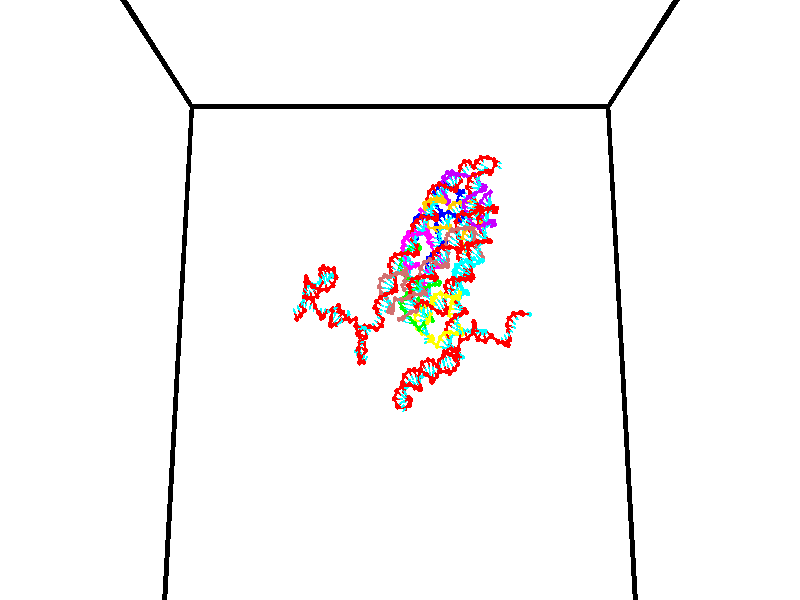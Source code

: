 // switches for output
#declare DRAW_BASES = 1; // possible values are 0, 1; only relevant for DNA ribbons
#declare DRAW_BASES_TYPE = 3; // possible values are 1, 2, 3; only relevant for DNA ribbons
#declare DRAW_FOG = 0; // set to 1 to enable fog

#include "colors.inc"

#include "transforms.inc"
background { rgb <1, 1, 1>}

#default {
   normal{
       ripples 0.25
       frequency 0.20
       turbulence 0.2
       lambda 5
   }
	finish {
		phong 0.1
		phong_size 40.
	}
}

// original window dimensions: 1024x640


// camera settings

camera {
	sky <0, 0.179814, -0.983701>
	up <0, 0.179814, -0.983701>
	right 1.6 * <1, 0, 0>
	location <35, 94.9851, 44.8844>
	look_at <35, 29.7336, 32.9568>
	direction <0, -65.2515, -11.9276>
	angle 67.0682
}


# declare cpy_camera_pos = <35, 94.9851, 44.8844>;
# if (DRAW_FOG = 1)
fog {
	fog_type 2
	up vnormalize(cpy_camera_pos)
	color rgbt<1,1,1,0.3>
	distance 1e-5
	fog_alt 3e-3
	fog_offset 56
}
# end


// LIGHTS

# declare lum = 6;
global_settings {
	ambient_light rgb lum * <0.05, 0.05, 0.05>
	max_trace_level 15
}# declare cpy_direct_light_amount = 0.25;
light_source
{	1000 * <-1, -1.16352, -0.803886>,
	rgb lum * cpy_direct_light_amount
	parallel
}

light_source
{	1000 * <1, 1.16352, 0.803886>,
	rgb lum * cpy_direct_light_amount
	parallel
}

// strand 0

// nucleotide -1

// particle -1
sphere {
	<24.581535, 34.700645, 35.466095> 0.250000
	pigment { color rgbt <1,0,0,0> }
	no_shadow
}
cylinder {
	<24.426004, 34.706551, 35.097618>,  <24.332685, 34.710094, 34.876534>, 0.100000
	pigment { color rgbt <1,0,0,0> }
	no_shadow
}
cylinder {
	<24.426004, 34.706551, 35.097618>,  <24.581535, 34.700645, 35.466095>, 0.100000
	pigment { color rgbt <1,0,0,0> }
	no_shadow
}

// particle -1
sphere {
	<24.426004, 34.706551, 35.097618> 0.100000
	pigment { color rgbt <1,0,0,0> }
	no_shadow
}
sphere {
	0, 1
	scale<0.080000,0.200000,0.300000>
	matrix <0.825070, -0.439343, -0.355298,
		-0.409965, -0.898198, 0.158648,
		-0.388829, 0.014764, -0.921191,
		24.309355, 34.710979, 34.821262>
	pigment { color rgbt <0,1,1,0> }
	no_shadow
}
cylinder {
	<24.836721, 34.107075, 35.103352>,  <24.581535, 34.700645, 35.466095>, 0.130000
	pigment { color rgbt <1,0,0,0> }
	no_shadow
}

// nucleotide -1

// particle -1
sphere {
	<24.836721, 34.107075, 35.103352> 0.250000
	pigment { color rgbt <1,0,0,0> }
	no_shadow
}
cylinder {
	<24.737747, 34.325851, 34.783443>,  <24.678362, 34.457115, 34.591499>, 0.100000
	pigment { color rgbt <1,0,0,0> }
	no_shadow
}
cylinder {
	<24.737747, 34.325851, 34.783443>,  <24.836721, 34.107075, 35.103352>, 0.100000
	pigment { color rgbt <1,0,0,0> }
	no_shadow
}

// particle -1
sphere {
	<24.737747, 34.325851, 34.783443> 0.100000
	pigment { color rgbt <1,0,0,0> }
	no_shadow
}
sphere {
	0, 1
	scale<0.080000,0.200000,0.300000>
	matrix <0.734537, -0.432401, -0.522958,
		-0.631847, -0.716860, -0.294755,
		-0.247435, 0.546938, -0.799772,
		24.663517, 34.489933, 34.543510>
	pigment { color rgbt <0,1,1,0> }
	no_shadow
}
cylinder {
	<25.147425, 33.708801, 34.593929>,  <24.836721, 34.107075, 35.103352>, 0.130000
	pigment { color rgbt <1,0,0,0> }
	no_shadow
}

// nucleotide -1

// particle -1
sphere {
	<25.147425, 33.708801, 34.593929> 0.250000
	pigment { color rgbt <1,0,0,0> }
	no_shadow
}
cylinder {
	<25.061764, 33.990097, 34.322754>,  <25.010366, 34.158875, 34.160049>, 0.100000
	pigment { color rgbt <1,0,0,0> }
	no_shadow
}
cylinder {
	<25.061764, 33.990097, 34.322754>,  <25.147425, 33.708801, 34.593929>, 0.100000
	pigment { color rgbt <1,0,0,0> }
	no_shadow
}

// particle -1
sphere {
	<25.061764, 33.990097, 34.322754> 0.100000
	pigment { color rgbt <1,0,0,0> }
	no_shadow
}
sphere {
	0, 1
	scale<0.080000,0.200000,0.300000>
	matrix <0.487339, -0.524568, -0.698090,
		-0.846545, -0.479883, -0.230376,
		-0.214153, 0.703236, -0.677936,
		24.997519, 34.201069, 34.119373>
	pigment { color rgbt <0,1,1,0> }
	no_shadow
}
cylinder {
	<24.817093, 33.426289, 34.103504>,  <25.147425, 33.708801, 34.593929>, 0.130000
	pigment { color rgbt <1,0,0,0> }
	no_shadow
}

// nucleotide -1

// particle -1
sphere {
	<24.817093, 33.426289, 34.103504> 0.250000
	pigment { color rgbt <1,0,0,0> }
	no_shadow
}
cylinder {
	<24.976454, 33.756626, 33.943878>,  <25.072071, 33.954830, 33.848103>, 0.100000
	pigment { color rgbt <1,0,0,0> }
	no_shadow
}
cylinder {
	<24.976454, 33.756626, 33.943878>,  <24.817093, 33.426289, 34.103504>, 0.100000
	pigment { color rgbt <1,0,0,0> }
	no_shadow
}

// particle -1
sphere {
	<24.976454, 33.756626, 33.943878> 0.100000
	pigment { color rgbt <1,0,0,0> }
	no_shadow
}
sphere {
	0, 1
	scale<0.080000,0.200000,0.300000>
	matrix <0.353113, -0.539655, -0.764254,
		-0.846515, 0.163564, -0.506616,
		0.398402, 0.825845, -0.399069,
		25.095974, 34.004379, 33.824158>
	pigment { color rgbt <0,1,1,0> }
	no_shadow
}
cylinder {
	<25.101473, 33.605312, 33.428177>,  <24.817093, 33.426289, 34.103504>, 0.130000
	pigment { color rgbt <1,0,0,0> }
	no_shadow
}

// nucleotide -1

// particle -1
sphere {
	<25.101473, 33.605312, 33.428177> 0.250000
	pigment { color rgbt <1,0,0,0> }
	no_shadow
}
cylinder {
	<25.216797, 33.265999, 33.250511>,  <25.285992, 33.062408, 33.143909>, 0.100000
	pigment { color rgbt <1,0,0,0> }
	no_shadow
}
cylinder {
	<25.216797, 33.265999, 33.250511>,  <25.101473, 33.605312, 33.428177>, 0.100000
	pigment { color rgbt <1,0,0,0> }
	no_shadow
}

// particle -1
sphere {
	<25.216797, 33.265999, 33.250511> 0.100000
	pigment { color rgbt <1,0,0,0> }
	no_shadow
}
sphere {
	0, 1
	scale<0.080000,0.200000,0.300000>
	matrix <0.818358, 0.459134, -0.345669,
		0.497159, -0.263828, 0.826576,
		0.288312, -0.848287, -0.444168,
		25.303289, 33.011513, 33.117260>
	pigment { color rgbt <0,1,1,0> }
	no_shadow
}
cylinder {
	<25.836325, 33.502419, 33.494652>,  <25.101473, 33.605312, 33.428177>, 0.130000
	pigment { color rgbt <1,0,0,0> }
	no_shadow
}

// nucleotide -1

// particle -1
sphere {
	<25.836325, 33.502419, 33.494652> 0.250000
	pigment { color rgbt <1,0,0,0> }
	no_shadow
}
cylinder {
	<25.726715, 33.285267, 33.177113>,  <25.660950, 33.154976, 32.986591>, 0.100000
	pigment { color rgbt <1,0,0,0> }
	no_shadow
}
cylinder {
	<25.726715, 33.285267, 33.177113>,  <25.836325, 33.502419, 33.494652>, 0.100000
	pigment { color rgbt <1,0,0,0> }
	no_shadow
}

// particle -1
sphere {
	<25.726715, 33.285267, 33.177113> 0.100000
	pigment { color rgbt <1,0,0,0> }
	no_shadow
}
sphere {
	0, 1
	scale<0.080000,0.200000,0.300000>
	matrix <0.719945, 0.431488, -0.543596,
		0.637643, -0.720483, 0.272608,
		-0.274025, -0.542883, -0.793844,
		25.644508, 33.122402, 32.938961>
	pigment { color rgbt <0,1,1,0> }
	no_shadow
}
cylinder {
	<26.364208, 33.149670, 33.257053>,  <25.836325, 33.502419, 33.494652>, 0.130000
	pigment { color rgbt <1,0,0,0> }
	no_shadow
}

// nucleotide -1

// particle -1
sphere {
	<26.364208, 33.149670, 33.257053> 0.250000
	pigment { color rgbt <1,0,0,0> }
	no_shadow
}
cylinder {
	<26.144823, 33.180912, 32.924046>,  <26.013191, 33.199657, 32.724239>, 0.100000
	pigment { color rgbt <1,0,0,0> }
	no_shadow
}
cylinder {
	<26.144823, 33.180912, 32.924046>,  <26.364208, 33.149670, 33.257053>, 0.100000
	pigment { color rgbt <1,0,0,0> }
	no_shadow
}

// particle -1
sphere {
	<26.144823, 33.180912, 32.924046> 0.100000
	pigment { color rgbt <1,0,0,0> }
	no_shadow
}
sphere {
	0, 1
	scale<0.080000,0.200000,0.300000>
	matrix <0.797243, 0.349110, -0.492470,
		0.252175, -0.933821, -0.253745,
		-0.548463, 0.078108, -0.832519,
		25.980284, 33.204346, 32.674290>
	pigment { color rgbt <0,1,1,0> }
	no_shadow
}
cylinder {
	<26.536612, 32.706760, 32.640160>,  <26.364208, 33.149670, 33.257053>, 0.130000
	pigment { color rgbt <1,0,0,0> }
	no_shadow
}

// nucleotide -1

// particle -1
sphere {
	<26.536612, 32.706760, 32.640160> 0.250000
	pigment { color rgbt <1,0,0,0> }
	no_shadow
}
cylinder {
	<26.370312, 33.052814, 32.527954>,  <26.270533, 33.260448, 32.460632>, 0.100000
	pigment { color rgbt <1,0,0,0> }
	no_shadow
}
cylinder {
	<26.370312, 33.052814, 32.527954>,  <26.536612, 32.706760, 32.640160>, 0.100000
	pigment { color rgbt <1,0,0,0> }
	no_shadow
}

// particle -1
sphere {
	<26.370312, 33.052814, 32.527954> 0.100000
	pigment { color rgbt <1,0,0,0> }
	no_shadow
}
sphere {
	0, 1
	scale<0.080000,0.200000,0.300000>
	matrix <0.854431, 0.265869, -0.446388,
		-0.311608, -0.425263, -0.849736,
		-0.415750, 0.865139, -0.280511,
		26.245586, 33.312355, 32.443802>
	pigment { color rgbt <0,1,1,0> }
	no_shadow
}
cylinder {
	<26.738308, 32.866661, 31.963745>,  <26.536612, 32.706760, 32.640160>, 0.130000
	pigment { color rgbt <1,0,0,0> }
	no_shadow
}

// nucleotide -1

// particle -1
sphere {
	<26.738308, 32.866661, 31.963745> 0.250000
	pigment { color rgbt <1,0,0,0> }
	no_shadow
}
cylinder {
	<26.623447, 33.231075, 32.082111>,  <26.554531, 33.449722, 32.153130>, 0.100000
	pigment { color rgbt <1,0,0,0> }
	no_shadow
}
cylinder {
	<26.623447, 33.231075, 32.082111>,  <26.738308, 32.866661, 31.963745>, 0.100000
	pigment { color rgbt <1,0,0,0> }
	no_shadow
}

// particle -1
sphere {
	<26.623447, 33.231075, 32.082111> 0.100000
	pigment { color rgbt <1,0,0,0> }
	no_shadow
}
sphere {
	0, 1
	scale<0.080000,0.200000,0.300000>
	matrix <0.792356, 0.399502, -0.461053,
		-0.538253, 0.102079, -0.836579,
		-0.287151, 0.911031, 0.295916,
		26.537302, 33.504383, 32.170887>
	pigment { color rgbt <0,1,1,0> }
	no_shadow
}
cylinder {
	<26.708542, 33.309650, 31.367340>,  <26.738308, 32.866661, 31.963745>, 0.130000
	pigment { color rgbt <1,0,0,0> }
	no_shadow
}

// nucleotide -1

// particle -1
sphere {
	<26.708542, 33.309650, 31.367340> 0.250000
	pigment { color rgbt <1,0,0,0> }
	no_shadow
}
cylinder {
	<26.745157, 33.573803, 31.665470>,  <26.767126, 33.732296, 31.844349>, 0.100000
	pigment { color rgbt <1,0,0,0> }
	no_shadow
}
cylinder {
	<26.745157, 33.573803, 31.665470>,  <26.708542, 33.309650, 31.367340>, 0.100000
	pigment { color rgbt <1,0,0,0> }
	no_shadow
}

// particle -1
sphere {
	<26.745157, 33.573803, 31.665470> 0.100000
	pigment { color rgbt <1,0,0,0> }
	no_shadow
}
sphere {
	0, 1
	scale<0.080000,0.200000,0.300000>
	matrix <0.633458, 0.538890, -0.555274,
		-0.768344, 0.522963, -0.368996,
		0.091539, 0.660384, 0.745327,
		26.772619, 33.771919, 31.889069>
	pigment { color rgbt <0,1,1,0> }
	no_shadow
}
cylinder {
	<26.761030, 33.966759, 31.067352>,  <26.708542, 33.309650, 31.367340>, 0.130000
	pigment { color rgbt <1,0,0,0> }
	no_shadow
}

// nucleotide -1

// particle -1
sphere {
	<26.761030, 33.966759, 31.067352> 0.250000
	pigment { color rgbt <1,0,0,0> }
	no_shadow
}
cylinder {
	<26.930325, 33.998142, 31.428398>,  <27.031900, 34.016972, 31.645025>, 0.100000
	pigment { color rgbt <1,0,0,0> }
	no_shadow
}
cylinder {
	<26.930325, 33.998142, 31.428398>,  <26.761030, 33.966759, 31.067352>, 0.100000
	pigment { color rgbt <1,0,0,0> }
	no_shadow
}

// particle -1
sphere {
	<26.930325, 33.998142, 31.428398> 0.100000
	pigment { color rgbt <1,0,0,0> }
	no_shadow
}
sphere {
	0, 1
	scale<0.080000,0.200000,0.300000>
	matrix <0.679398, 0.631614, -0.373473,
		-0.599408, 0.771303, 0.214016,
		0.423236, 0.078460, 0.902616,
		27.057295, 34.021679, 31.699183>
	pigment { color rgbt <0,1,1,0> }
	no_shadow
}
cylinder {
	<27.126139, 34.603561, 30.970028>,  <26.761030, 33.966759, 31.067352>, 0.130000
	pigment { color rgbt <1,0,0,0> }
	no_shadow
}

// nucleotide -1

// particle -1
sphere {
	<27.126139, 34.603561, 30.970028> 0.250000
	pigment { color rgbt <1,0,0,0> }
	no_shadow
}
cylinder {
	<27.252758, 34.441414, 31.313066>,  <27.328730, 34.344124, 31.518888>, 0.100000
	pigment { color rgbt <1,0,0,0> }
	no_shadow
}
cylinder {
	<27.252758, 34.441414, 31.313066>,  <27.126139, 34.603561, 30.970028>, 0.100000
	pigment { color rgbt <1,0,0,0> }
	no_shadow
}

// particle -1
sphere {
	<27.252758, 34.441414, 31.313066> 0.100000
	pigment { color rgbt <1,0,0,0> }
	no_shadow
}
sphere {
	0, 1
	scale<0.080000,0.200000,0.300000>
	matrix <0.869416, 0.485554, -0.091398,
		-0.379358, 0.774539, 0.506139,
		0.316549, -0.405373, 0.857595,
		27.347723, 34.319801, 31.570345>
	pigment { color rgbt <0,1,1,0> }
	no_shadow
}
cylinder {
	<27.678295, 35.053787, 31.276077>,  <27.126139, 34.603561, 30.970028>, 0.130000
	pigment { color rgbt <1,0,0,0> }
	no_shadow
}

// nucleotide -1

// particle -1
sphere {
	<27.678295, 35.053787, 31.276077> 0.250000
	pigment { color rgbt <1,0,0,0> }
	no_shadow
}
cylinder {
	<27.727785, 34.699867, 31.455778>,  <27.757479, 34.487514, 31.563599>, 0.100000
	pigment { color rgbt <1,0,0,0> }
	no_shadow
}
cylinder {
	<27.727785, 34.699867, 31.455778>,  <27.678295, 35.053787, 31.276077>, 0.100000
	pigment { color rgbt <1,0,0,0> }
	no_shadow
}

// particle -1
sphere {
	<27.727785, 34.699867, 31.455778> 0.100000
	pigment { color rgbt <1,0,0,0> }
	no_shadow
}
sphere {
	0, 1
	scale<0.080000,0.200000,0.300000>
	matrix <0.965325, 0.212193, 0.152057,
		-0.229868, 0.414863, 0.880369,
		0.123726, -0.884795, 0.449254,
		27.764902, 34.434429, 31.590555>
	pigment { color rgbt <0,1,1,0> }
	no_shadow
}
cylinder {
	<28.222683, 34.579071, 31.145802>,  <27.678295, 35.053787, 31.276077>, 0.130000
	pigment { color rgbt <1,0,0,0> }
	no_shadow
}

// nucleotide -1

// particle -1
sphere {
	<28.222683, 34.579071, 31.145802> 0.250000
	pigment { color rgbt <1,0,0,0> }
	no_shadow
}
cylinder {
	<28.181902, 34.772984, 31.493271>,  <28.157433, 34.889332, 31.701752>, 0.100000
	pigment { color rgbt <1,0,0,0> }
	no_shadow
}
cylinder {
	<28.181902, 34.772984, 31.493271>,  <28.222683, 34.579071, 31.145802>, 0.100000
	pigment { color rgbt <1,0,0,0> }
	no_shadow
}

// particle -1
sphere {
	<28.181902, 34.772984, 31.493271> 0.100000
	pigment { color rgbt <1,0,0,0> }
	no_shadow
}
sphere {
	0, 1
	scale<0.080000,0.200000,0.300000>
	matrix <-0.739291, -0.621205, 0.259910,
		0.665624, -0.615702, 0.421730,
		-0.101954, 0.484784, 0.868672,
		28.151316, 34.918419, 31.753872>
	pigment { color rgbt <0,1,1,0> }
	no_shadow
}
cylinder {
	<28.429502, 34.213207, 31.803221>,  <28.222683, 34.579071, 31.145802>, 0.130000
	pigment { color rgbt <1,0,0,0> }
	no_shadow
}

// nucleotide -1

// particle -1
sphere {
	<28.429502, 34.213207, 31.803221> 0.250000
	pigment { color rgbt <1,0,0,0> }
	no_shadow
}
cylinder {
	<28.112713, 34.452770, 31.850691>,  <27.922638, 34.596508, 31.879173>, 0.100000
	pigment { color rgbt <1,0,0,0> }
	no_shadow
}
cylinder {
	<28.112713, 34.452770, 31.850691>,  <28.429502, 34.213207, 31.803221>, 0.100000
	pigment { color rgbt <1,0,0,0> }
	no_shadow
}

// particle -1
sphere {
	<28.112713, 34.452770, 31.850691> 0.100000
	pigment { color rgbt <1,0,0,0> }
	no_shadow
}
sphere {
	0, 1
	scale<0.080000,0.200000,0.300000>
	matrix <-0.552976, -0.786009, 0.276419,
		0.258831, 0.153291, 0.953681,
		-0.791975, 0.598908, 0.118677,
		27.875120, 34.632442, 31.886293>
	pigment { color rgbt <0,1,1,0> }
	no_shadow
}
cylinder {
	<28.112080, 34.085022, 32.462952>,  <28.429502, 34.213207, 31.803221>, 0.130000
	pigment { color rgbt <1,0,0,0> }
	no_shadow
}

// nucleotide -1

// particle -1
sphere {
	<28.112080, 34.085022, 32.462952> 0.250000
	pigment { color rgbt <1,0,0,0> }
	no_shadow
}
cylinder {
	<27.820623, 34.223072, 32.226318>,  <27.645750, 34.305901, 32.084339>, 0.100000
	pigment { color rgbt <1,0,0,0> }
	no_shadow
}
cylinder {
	<27.820623, 34.223072, 32.226318>,  <28.112080, 34.085022, 32.462952>, 0.100000
	pigment { color rgbt <1,0,0,0> }
	no_shadow
}

// particle -1
sphere {
	<27.820623, 34.223072, 32.226318> 0.100000
	pigment { color rgbt <1,0,0,0> }
	no_shadow
}
sphere {
	0, 1
	scale<0.080000,0.200000,0.300000>
	matrix <-0.628716, -0.679649, 0.377880,
		-0.271654, 0.647277, 0.712205,
		-0.728643, 0.345122, -0.591583,
		27.602030, 34.326611, 32.048843>
	pigment { color rgbt <0,1,1,0> }
	no_shadow
}
cylinder {
	<27.522949, 34.194874, 32.885078>,  <28.112080, 34.085022, 32.462952>, 0.130000
	pigment { color rgbt <1,0,0,0> }
	no_shadow
}

// nucleotide -1

// particle -1
sphere {
	<27.522949, 34.194874, 32.885078> 0.250000
	pigment { color rgbt <1,0,0,0> }
	no_shadow
}
cylinder {
	<27.380489, 34.156197, 32.513313>,  <27.295013, 34.132992, 32.290253>, 0.100000
	pigment { color rgbt <1,0,0,0> }
	no_shadow
}
cylinder {
	<27.380489, 34.156197, 32.513313>,  <27.522949, 34.194874, 32.885078>, 0.100000
	pigment { color rgbt <1,0,0,0> }
	no_shadow
}

// particle -1
sphere {
	<27.380489, 34.156197, 32.513313> 0.100000
	pigment { color rgbt <1,0,0,0> }
	no_shadow
}
sphere {
	0, 1
	scale<0.080000,0.200000,0.300000>
	matrix <-0.895230, -0.249757, 0.369032,
		-0.267810, 0.963469, 0.002390,
		-0.356147, -0.096691, -0.929414,
		27.273645, 34.127190, 32.234489>
	pigment { color rgbt <0,1,1,0> }
	no_shadow
}
cylinder {
	<26.776373, 34.455814, 32.966534>,  <27.522949, 34.194874, 32.885078>, 0.130000
	pigment { color rgbt <1,0,0,0> }
	no_shadow
}

// nucleotide -1

// particle -1
sphere {
	<26.776373, 34.455814, 32.966534> 0.250000
	pigment { color rgbt <1,0,0,0> }
	no_shadow
}
cylinder {
	<26.769293, 34.260201, 32.617699>,  <26.765045, 34.142834, 32.408398>, 0.100000
	pigment { color rgbt <1,0,0,0> }
	no_shadow
}
cylinder {
	<26.769293, 34.260201, 32.617699>,  <26.776373, 34.455814, 32.966534>, 0.100000
	pigment { color rgbt <1,0,0,0> }
	no_shadow
}

// particle -1
sphere {
	<26.769293, 34.260201, 32.617699> 0.100000
	pigment { color rgbt <1,0,0,0> }
	no_shadow
}
sphere {
	0, 1
	scale<0.080000,0.200000,0.300000>
	matrix <-0.783133, -0.535478, 0.316175,
		-0.621603, 0.688554, -0.373501,
		-0.017702, -0.489036, -0.872084,
		26.763983, 34.113491, 32.356075>
	pigment { color rgbt <0,1,1,0> }
	no_shadow
}
cylinder {
	<26.087988, 34.611980, 32.681114>,  <26.776373, 34.455814, 32.966534>, 0.130000
	pigment { color rgbt <1,0,0,0> }
	no_shadow
}

// nucleotide -1

// particle -1
sphere {
	<26.087988, 34.611980, 32.681114> 0.250000
	pigment { color rgbt <1,0,0,0> }
	no_shadow
}
cylinder {
	<26.215652, 34.264637, 32.529274>,  <26.292252, 34.056232, 32.438171>, 0.100000
	pigment { color rgbt <1,0,0,0> }
	no_shadow
}
cylinder {
	<26.215652, 34.264637, 32.529274>,  <26.087988, 34.611980, 32.681114>, 0.100000
	pigment { color rgbt <1,0,0,0> }
	no_shadow
}

// particle -1
sphere {
	<26.215652, 34.264637, 32.529274> 0.100000
	pigment { color rgbt <1,0,0,0> }
	no_shadow
}
sphere {
	0, 1
	scale<0.080000,0.200000,0.300000>
	matrix <-0.877421, -0.422125, 0.227910,
		-0.358143, 0.260324, -0.896641,
		0.319164, -0.868356, -0.379595,
		26.311401, 34.004131, 32.415394>
	pigment { color rgbt <0,1,1,0> }
	no_shadow
}
cylinder {
	<25.600441, 34.476257, 32.266937>,  <26.087988, 34.611980, 32.681114>, 0.130000
	pigment { color rgbt <1,0,0,0> }
	no_shadow
}

// nucleotide -1

// particle -1
sphere {
	<25.600441, 34.476257, 32.266937> 0.250000
	pigment { color rgbt <1,0,0,0> }
	no_shadow
}
cylinder {
	<25.795439, 34.129433, 32.308014>,  <25.912437, 33.921337, 32.332661>, 0.100000
	pigment { color rgbt <1,0,0,0> }
	no_shadow
}
cylinder {
	<25.795439, 34.129433, 32.308014>,  <25.600441, 34.476257, 32.266937>, 0.100000
	pigment { color rgbt <1,0,0,0> }
	no_shadow
}

// particle -1
sphere {
	<25.795439, 34.129433, 32.308014> 0.100000
	pigment { color rgbt <1,0,0,0> }
	no_shadow
}
sphere {
	0, 1
	scale<0.080000,0.200000,0.300000>
	matrix <-0.872833, -0.480900, 0.083057,
		-0.022631, -0.130122, -0.991240,
		0.487495, -0.867066, 0.102692,
		25.941687, 33.869312, 32.338821>
	pigment { color rgbt <0,1,1,0> }
	no_shadow
}
cylinder {
	<25.300880, 34.023415, 31.756081>,  <25.600441, 34.476257, 32.266937>, 0.130000
	pigment { color rgbt <1,0,0,0> }
	no_shadow
}

// nucleotide -1

// particle -1
sphere {
	<25.300880, 34.023415, 31.756081> 0.250000
	pigment { color rgbt <1,0,0,0> }
	no_shadow
}
cylinder {
	<25.469881, 33.843044, 32.070572>,  <25.571281, 33.734821, 32.259266>, 0.100000
	pigment { color rgbt <1,0,0,0> }
	no_shadow
}
cylinder {
	<25.469881, 33.843044, 32.070572>,  <25.300880, 34.023415, 31.756081>, 0.100000
	pigment { color rgbt <1,0,0,0> }
	no_shadow
}

// particle -1
sphere {
	<25.469881, 33.843044, 32.070572> 0.100000
	pigment { color rgbt <1,0,0,0> }
	no_shadow
}
sphere {
	0, 1
	scale<0.080000,0.200000,0.300000>
	matrix <-0.864316, -0.461592, 0.199727,
		0.272856, -0.763936, -0.584766,
		0.422502, -0.450926, 0.786230,
		25.596632, 33.707767, 32.306442>
	pigment { color rgbt <0,1,1,0> }
	no_shadow
}
cylinder {
	<25.179476, 33.215122, 31.663296>,  <25.300880, 34.023415, 31.756081>, 0.130000
	pigment { color rgbt <1,0,0,0> }
	no_shadow
}

// nucleotide -1

// particle -1
sphere {
	<25.179476, 33.215122, 31.663296> 0.250000
	pigment { color rgbt <1,0,0,0> }
	no_shadow
}
cylinder {
	<25.435295, 33.168510, 31.967243>,  <25.588787, 33.140545, 32.149612>, 0.100000
	pigment { color rgbt <1,0,0,0> }
	no_shadow
}
cylinder {
	<25.435295, 33.168510, 31.967243>,  <25.179476, 33.215122, 31.663296>, 0.100000
	pigment { color rgbt <1,0,0,0> }
	no_shadow
}

// particle -1
sphere {
	<25.435295, 33.168510, 31.967243> 0.100000
	pigment { color rgbt <1,0,0,0> }
	no_shadow
}
sphere {
	0, 1
	scale<0.080000,0.200000,0.300000>
	matrix <-0.732110, -0.393849, 0.555786,
		0.234508, -0.911759, -0.337198,
		0.639547, -0.116529, 0.759869,
		25.627159, 33.133553, 32.195202>
	pigment { color rgbt <0,1,1,0> }
	no_shadow
}
cylinder {
	<25.048861, 32.574047, 31.865852>,  <25.179476, 33.215122, 31.663296>, 0.130000
	pigment { color rgbt <1,0,0,0> }
	no_shadow
}

// nucleotide -1

// particle -1
sphere {
	<25.048861, 32.574047, 31.865852> 0.250000
	pigment { color rgbt <1,0,0,0> }
	no_shadow
}
cylinder {
	<25.220955, 32.776596, 32.164780>,  <25.324211, 32.898125, 32.344135>, 0.100000
	pigment { color rgbt <1,0,0,0> }
	no_shadow
}
cylinder {
	<25.220955, 32.776596, 32.164780>,  <25.048861, 32.574047, 31.865852>, 0.100000
	pigment { color rgbt <1,0,0,0> }
	no_shadow
}

// particle -1
sphere {
	<25.220955, 32.776596, 32.164780> 0.100000
	pigment { color rgbt <1,0,0,0> }
	no_shadow
}
sphere {
	0, 1
	scale<0.080000,0.200000,0.300000>
	matrix <-0.822367, -0.121572, 0.555818,
		0.372302, -0.853704, 0.364117,
		0.430237, 0.506370, 0.747319,
		25.350025, 32.928509, 32.388977>
	pigment { color rgbt <0,1,1,0> }
	no_shadow
}
cylinder {
	<24.942312, 32.140392, 32.533531>,  <25.048861, 32.574047, 31.865852>, 0.130000
	pigment { color rgbt <1,0,0,0> }
	no_shadow
}

// nucleotide -1

// particle -1
sphere {
	<24.942312, 32.140392, 32.533531> 0.250000
	pigment { color rgbt <1,0,0,0> }
	no_shadow
}
cylinder {
	<25.013145, 32.529953, 32.590321>,  <25.055645, 32.763691, 32.624393>, 0.100000
	pigment { color rgbt <1,0,0,0> }
	no_shadow
}
cylinder {
	<25.013145, 32.529953, 32.590321>,  <24.942312, 32.140392, 32.533531>, 0.100000
	pigment { color rgbt <1,0,0,0> }
	no_shadow
}

// particle -1
sphere {
	<25.013145, 32.529953, 32.590321> 0.100000
	pigment { color rgbt <1,0,0,0> }
	no_shadow
}
sphere {
	0, 1
	scale<0.080000,0.200000,0.300000>
	matrix <-0.723423, 0.030999, 0.689709,
		0.667308, -0.224840, 0.710033,
		0.177085, 0.973902, 0.141969,
		25.066271, 32.822124, 32.632912>
	pigment { color rgbt <0,1,1,0> }
	no_shadow
}
cylinder {
	<25.190443, 32.294701, 33.177433>,  <24.942312, 32.140392, 32.533531>, 0.130000
	pigment { color rgbt <1,0,0,0> }
	no_shadow
}

// nucleotide -1

// particle -1
sphere {
	<25.190443, 32.294701, 33.177433> 0.250000
	pigment { color rgbt <1,0,0,0> }
	no_shadow
}
cylinder {
	<25.014641, 32.631767, 33.053013>,  <24.909159, 32.834007, 32.978363>, 0.100000
	pigment { color rgbt <1,0,0,0> }
	no_shadow
}
cylinder {
	<25.014641, 32.631767, 33.053013>,  <25.190443, 32.294701, 33.177433>, 0.100000
	pigment { color rgbt <1,0,0,0> }
	no_shadow
}

// particle -1
sphere {
	<25.014641, 32.631767, 33.053013> 0.100000
	pigment { color rgbt <1,0,0,0> }
	no_shadow
}
sphere {
	0, 1
	scale<0.080000,0.200000,0.300000>
	matrix <-0.592570, -0.011759, 0.805433,
		0.675052, 0.538311, 0.504506,
		-0.439506, 0.842664, -0.311049,
		24.882790, 32.884567, 32.959698>
	pigment { color rgbt <0,1,1,0> }
	no_shadow
}
cylinder {
	<25.058767, 31.513268, 33.114590>,  <25.190443, 32.294701, 33.177433>, 0.130000
	pigment { color rgbt <1,0,0,0> }
	no_shadow
}

// nucleotide -1

// particle -1
sphere {
	<25.058767, 31.513268, 33.114590> 0.250000
	pigment { color rgbt <1,0,0,0> }
	no_shadow
}
cylinder {
	<25.014462, 31.611950, 33.499687>,  <24.987879, 31.671160, 33.730743>, 0.100000
	pigment { color rgbt <1,0,0,0> }
	no_shadow
}
cylinder {
	<25.014462, 31.611950, 33.499687>,  <25.058767, 31.513268, 33.114590>, 0.100000
	pigment { color rgbt <1,0,0,0> }
	no_shadow
}

// particle -1
sphere {
	<25.014462, 31.611950, 33.499687> 0.100000
	pigment { color rgbt <1,0,0,0> }
	no_shadow
}
sphere {
	0, 1
	scale<0.080000,0.200000,0.300000>
	matrix <0.921999, -0.336116, 0.192208,
		0.371011, 0.908934, -0.190233,
		-0.110764, 0.246706, 0.962739,
		24.981232, 31.685963, 33.788509>
	pigment { color rgbt <0,1,1,0> }
	no_shadow
}
cylinder {
	<25.710928, 31.753811, 33.258949>,  <25.058767, 31.513268, 33.114590>, 0.130000
	pigment { color rgbt <1,0,0,0> }
	no_shadow
}

// nucleotide -1

// particle -1
sphere {
	<25.710928, 31.753811, 33.258949> 0.250000
	pigment { color rgbt <1,0,0,0> }
	no_shadow
}
cylinder {
	<25.556671, 31.657417, 33.615196>,  <25.464117, 31.599581, 33.828945>, 0.100000
	pigment { color rgbt <1,0,0,0> }
	no_shadow
}
cylinder {
	<25.556671, 31.657417, 33.615196>,  <25.710928, 31.753811, 33.258949>, 0.100000
	pigment { color rgbt <1,0,0,0> }
	no_shadow
}

// particle -1
sphere {
	<25.556671, 31.657417, 33.615196> 0.100000
	pigment { color rgbt <1,0,0,0> }
	no_shadow
}
sphere {
	0, 1
	scale<0.080000,0.200000,0.300000>
	matrix <0.854642, -0.457028, 0.246400,
		0.347660, 0.856184, 0.382205,
		-0.385642, -0.240984, 0.890621,
		25.440979, 31.585121, 33.882381>
	pigment { color rgbt <0,1,1,0> }
	no_shadow
}
cylinder {
	<26.001534, 32.060764, 33.905838>,  <25.710928, 31.753811, 33.258949>, 0.130000
	pigment { color rgbt <1,0,0,0> }
	no_shadow
}

// nucleotide -1

// particle -1
sphere {
	<26.001534, 32.060764, 33.905838> 0.250000
	pigment { color rgbt <1,0,0,0> }
	no_shadow
}
cylinder {
	<25.872562, 31.701990, 34.026863>,  <25.795179, 31.486725, 34.099476>, 0.100000
	pigment { color rgbt <1,0,0,0> }
	no_shadow
}
cylinder {
	<25.872562, 31.701990, 34.026863>,  <26.001534, 32.060764, 33.905838>, 0.100000
	pigment { color rgbt <1,0,0,0> }
	no_shadow
}

// particle -1
sphere {
	<25.872562, 31.701990, 34.026863> 0.100000
	pigment { color rgbt <1,0,0,0> }
	no_shadow
}
sphere {
	0, 1
	scale<0.080000,0.200000,0.300000>
	matrix <0.938319, -0.345014, -0.022854,
		0.124886, 0.276528, 0.952857,
		-0.322429, -0.896938, 0.302559,
		25.775833, 31.432909, 34.117630>
	pigment { color rgbt <0,1,1,0> }
	no_shadow
}
cylinder {
	<26.348763, 31.935881, 34.476021>,  <26.001534, 32.060764, 33.905838>, 0.130000
	pigment { color rgbt <1,0,0,0> }
	no_shadow
}

// nucleotide -1

// particle -1
sphere {
	<26.348763, 31.935881, 34.476021> 0.250000
	pigment { color rgbt <1,0,0,0> }
	no_shadow
}
cylinder {
	<26.222044, 31.597137, 34.305153>,  <26.146013, 31.393892, 34.202633>, 0.100000
	pigment { color rgbt <1,0,0,0> }
	no_shadow
}
cylinder {
	<26.222044, 31.597137, 34.305153>,  <26.348763, 31.935881, 34.476021>, 0.100000
	pigment { color rgbt <1,0,0,0> }
	no_shadow
}

// particle -1
sphere {
	<26.222044, 31.597137, 34.305153> 0.100000
	pigment { color rgbt <1,0,0,0> }
	no_shadow
}
sphere {
	0, 1
	scale<0.080000,0.200000,0.300000>
	matrix <0.939635, -0.341617, -0.019605,
		-0.129325, -0.407595, 0.903959,
		-0.316798, -0.846856, -0.427170,
		26.127005, 31.343081, 34.177002>
	pigment { color rgbt <0,1,1,0> }
	no_shadow
}
cylinder {
	<26.578421, 31.292011, 34.882977>,  <26.348763, 31.935881, 34.476021>, 0.130000
	pigment { color rgbt <1,0,0,0> }
	no_shadow
}

// nucleotide -1

// particle -1
sphere {
	<26.578421, 31.292011, 34.882977> 0.250000
	pigment { color rgbt <1,0,0,0> }
	no_shadow
}
cylinder {
	<26.560040, 31.264412, 34.484352>,  <26.549011, 31.247852, 34.245178>, 0.100000
	pigment { color rgbt <1,0,0,0> }
	no_shadow
}
cylinder {
	<26.560040, 31.264412, 34.484352>,  <26.578421, 31.292011, 34.882977>, 0.100000
	pigment { color rgbt <1,0,0,0> }
	no_shadow
}

// particle -1
sphere {
	<26.560040, 31.264412, 34.484352> 0.100000
	pigment { color rgbt <1,0,0,0> }
	no_shadow
}
sphere {
	0, 1
	scale<0.080000,0.200000,0.300000>
	matrix <0.940367, -0.339580, -0.019849,
		-0.337042, -0.938043, 0.080487,
		-0.045951, -0.068998, -0.996558,
		26.546255, 31.243713, 34.185383>
	pigment { color rgbt <0,1,1,0> }
	no_shadow
}
cylinder {
	<26.727583, 30.630571, 34.681568>,  <26.578421, 31.292011, 34.882977>, 0.130000
	pigment { color rgbt <1,0,0,0> }
	no_shadow
}

// nucleotide -1

// particle -1
sphere {
	<26.727583, 30.630571, 34.681568> 0.250000
	pigment { color rgbt <1,0,0,0> }
	no_shadow
}
cylinder {
	<26.836533, 30.871279, 34.381252>,  <26.901903, 31.015703, 34.201061>, 0.100000
	pigment { color rgbt <1,0,0,0> }
	no_shadow
}
cylinder {
	<26.836533, 30.871279, 34.381252>,  <26.727583, 30.630571, 34.681568>, 0.100000
	pigment { color rgbt <1,0,0,0> }
	no_shadow
}

// particle -1
sphere {
	<26.836533, 30.871279, 34.381252> 0.100000
	pigment { color rgbt <1,0,0,0> }
	no_shadow
}
sphere {
	0, 1
	scale<0.080000,0.200000,0.300000>
	matrix <0.958130, -0.098009, 0.269038,
		0.088314, -0.792635, -0.603266,
		0.272375, 0.601767, -0.750792,
		26.918245, 31.051809, 34.156013>
	pigment { color rgbt <0,1,1,0> }
	no_shadow
}
cylinder {
	<27.014139, 30.275425, 34.095413>,  <26.727583, 30.630571, 34.681568>, 0.130000
	pigment { color rgbt <1,0,0,0> }
	no_shadow
}

// nucleotide -1

// particle -1
sphere {
	<27.014139, 30.275425, 34.095413> 0.250000
	pigment { color rgbt <1,0,0,0> }
	no_shadow
}
cylinder {
	<27.151508, 30.646063, 34.156708>,  <27.233931, 30.868446, 34.193485>, 0.100000
	pigment { color rgbt <1,0,0,0> }
	no_shadow
}
cylinder {
	<27.151508, 30.646063, 34.156708>,  <27.014139, 30.275425, 34.095413>, 0.100000
	pigment { color rgbt <1,0,0,0> }
	no_shadow
}

// particle -1
sphere {
	<27.151508, 30.646063, 34.156708> 0.100000
	pigment { color rgbt <1,0,0,0> }
	no_shadow
}
sphere {
	0, 1
	scale<0.080000,0.200000,0.300000>
	matrix <0.887000, -0.373625, 0.271360,
		0.308692, 0.042726, -0.950202,
		0.343425, 0.926595, 0.153233,
		27.254536, 30.924042, 34.202679>
	pigment { color rgbt <0,1,1,0> }
	no_shadow
}
cylinder {
	<27.686401, 30.206745, 33.866646>,  <27.014139, 30.275425, 34.095413>, 0.130000
	pigment { color rgbt <1,0,0,0> }
	no_shadow
}

// nucleotide -1

// particle -1
sphere {
	<27.686401, 30.206745, 33.866646> 0.250000
	pigment { color rgbt <1,0,0,0> }
	no_shadow
}
cylinder {
	<27.674509, 30.537218, 34.091694>,  <27.667374, 30.735502, 34.226723>, 0.100000
	pigment { color rgbt <1,0,0,0> }
	no_shadow
}
cylinder {
	<27.674509, 30.537218, 34.091694>,  <27.686401, 30.206745, 33.866646>, 0.100000
	pigment { color rgbt <1,0,0,0> }
	no_shadow
}

// particle -1
sphere {
	<27.674509, 30.537218, 34.091694> 0.100000
	pigment { color rgbt <1,0,0,0> }
	no_shadow
}
sphere {
	0, 1
	scale<0.080000,0.200000,0.300000>
	matrix <0.854015, -0.271487, 0.443793,
		0.519398, 0.493681, -0.697499,
		-0.029730, 0.826180, 0.562621,
		27.665590, 30.785072, 34.260479>
	pigment { color rgbt <0,1,1,0> }
	no_shadow
}
cylinder {
	<28.350105, 30.400766, 33.910679>,  <27.686401, 30.206745, 33.866646>, 0.130000
	pigment { color rgbt <1,0,0,0> }
	no_shadow
}

// nucleotide -1

// particle -1
sphere {
	<28.350105, 30.400766, 33.910679> 0.250000
	pigment { color rgbt <1,0,0,0> }
	no_shadow
}
cylinder {
	<28.184750, 30.608257, 34.210022>,  <28.085537, 30.732752, 34.389626>, 0.100000
	pigment { color rgbt <1,0,0,0> }
	no_shadow
}
cylinder {
	<28.184750, 30.608257, 34.210022>,  <28.350105, 30.400766, 33.910679>, 0.100000
	pigment { color rgbt <1,0,0,0> }
	no_shadow
}

// particle -1
sphere {
	<28.184750, 30.608257, 34.210022> 0.100000
	pigment { color rgbt <1,0,0,0> }
	no_shadow
}
sphere {
	0, 1
	scale<0.080000,0.200000,0.300000>
	matrix <0.835934, -0.109643, 0.537767,
		0.361005, 0.847881, -0.388296,
		-0.413388, 0.518726, 0.748354,
		28.060734, 30.763876, 34.434528>
	pigment { color rgbt <0,1,1,0> }
	no_shadow
}
cylinder {
	<28.858536, 30.757673, 34.282028>,  <28.350105, 30.400766, 33.910679>, 0.130000
	pigment { color rgbt <1,0,0,0> }
	no_shadow
}

// nucleotide -1

// particle -1
sphere {
	<28.858536, 30.757673, 34.282028> 0.250000
	pigment { color rgbt <1,0,0,0> }
	no_shadow
}
cylinder {
	<28.573776, 30.712698, 34.559319>,  <28.402920, 30.685713, 34.725693>, 0.100000
	pigment { color rgbt <1,0,0,0> }
	no_shadow
}
cylinder {
	<28.573776, 30.712698, 34.559319>,  <28.858536, 30.757673, 34.282028>, 0.100000
	pigment { color rgbt <1,0,0,0> }
	no_shadow
}

// particle -1
sphere {
	<28.573776, 30.712698, 34.559319> 0.100000
	pigment { color rgbt <1,0,0,0> }
	no_shadow
}
sphere {
	0, 1
	scale<0.080000,0.200000,0.300000>
	matrix <0.684548, -0.331525, 0.649219,
		0.156825, 0.936723, 0.312980,
		-0.711899, -0.112436, 0.693223,
		28.360207, 30.678967, 34.767284>
	pigment { color rgbt <0,1,1,0> }
	no_shadow
}
cylinder {
	<29.231827, 30.586386, 34.811619>,  <28.858536, 30.757673, 34.282028>, 0.130000
	pigment { color rgbt <1,0,0,0> }
	no_shadow
}

// nucleotide -1

// particle -1
sphere {
	<29.231827, 30.586386, 34.811619> 0.250000
	pigment { color rgbt <1,0,0,0> }
	no_shadow
}
cylinder {
	<28.876104, 30.562588, 34.992989>,  <28.662670, 30.548309, 35.101810>, 0.100000
	pigment { color rgbt <1,0,0,0> }
	no_shadow
}
cylinder {
	<28.876104, 30.562588, 34.992989>,  <29.231827, 30.586386, 34.811619>, 0.100000
	pigment { color rgbt <1,0,0,0> }
	no_shadow
}

// particle -1
sphere {
	<28.876104, 30.562588, 34.992989> 0.100000
	pigment { color rgbt <1,0,0,0> }
	no_shadow
}
sphere {
	0, 1
	scale<0.080000,0.200000,0.300000>
	matrix <0.422584, -0.485906, 0.765061,
		0.174807, 0.871984, 0.457260,
		-0.889306, -0.059493, 0.453426,
		28.609312, 30.544741, 35.129017>
	pigment { color rgbt <0,1,1,0> }
	no_shadow
}
cylinder {
	<28.661596, 30.109575, 34.886017>,  <29.231827, 30.586386, 34.811619>, 0.130000
	pigment { color rgbt <1,0,0,0> }
	no_shadow
}

// nucleotide -1

// particle -1
sphere {
	<28.661596, 30.109575, 34.886017> 0.250000
	pigment { color rgbt <1,0,0,0> }
	no_shadow
}
cylinder {
	<28.706926, 30.502592, 34.945038>,  <28.734123, 30.738401, 34.980450>, 0.100000
	pigment { color rgbt <1,0,0,0> }
	no_shadow
}
cylinder {
	<28.706926, 30.502592, 34.945038>,  <28.661596, 30.109575, 34.886017>, 0.100000
	pigment { color rgbt <1,0,0,0> }
	no_shadow
}

// particle -1
sphere {
	<28.706926, 30.502592, 34.945038> 0.100000
	pigment { color rgbt <1,0,0,0> }
	no_shadow
}
sphere {
	0, 1
	scale<0.080000,0.200000,0.300000>
	matrix <-0.876279, 0.028843, 0.480940,
		0.468288, -0.183799, 0.864248,
		0.113324, 0.982540, 0.147553,
		28.740923, 30.797354, 34.989304>
	pigment { color rgbt <0,1,1,0> }
	no_shadow
}
cylinder {
	<28.084160, 30.153753, 35.268501>,  <28.661596, 30.109575, 34.886017>, 0.130000
	pigment { color rgbt <1,0,0,0> }
	no_shadow
}

// nucleotide -1

// particle -1
sphere {
	<28.084160, 30.153753, 35.268501> 0.250000
	pigment { color rgbt <1,0,0,0> }
	no_shadow
}
cylinder {
	<28.252419, 30.514795, 35.305073>,  <28.353373, 30.731421, 35.327015>, 0.100000
	pigment { color rgbt <1,0,0,0> }
	no_shadow
}
cylinder {
	<28.252419, 30.514795, 35.305073>,  <28.084160, 30.153753, 35.268501>, 0.100000
	pigment { color rgbt <1,0,0,0> }
	no_shadow
}

// particle -1
sphere {
	<28.252419, 30.514795, 35.305073> 0.100000
	pigment { color rgbt <1,0,0,0> }
	no_shadow
}
sphere {
	0, 1
	scale<0.080000,0.200000,0.300000>
	matrix <-0.670382, 0.377151, -0.639019,
		-0.611266, 0.207507, 0.763737,
		0.420645, 0.902606, 0.091430,
		28.378613, 30.785578, 35.332500>
	pigment { color rgbt <0,1,1,0> }
	no_shadow
}
cylinder {
	<27.603109, 30.642660, 35.477394>,  <28.084160, 30.153753, 35.268501>, 0.130000
	pigment { color rgbt <1,0,0,0> }
	no_shadow
}

// nucleotide -1

// particle -1
sphere {
	<27.603109, 30.642660, 35.477394> 0.250000
	pigment { color rgbt <1,0,0,0> }
	no_shadow
}
cylinder {
	<27.880661, 30.824705, 35.254181>,  <28.047192, 30.933931, 35.120255>, 0.100000
	pigment { color rgbt <1,0,0,0> }
	no_shadow
}
cylinder {
	<27.880661, 30.824705, 35.254181>,  <27.603109, 30.642660, 35.477394>, 0.100000
	pigment { color rgbt <1,0,0,0> }
	no_shadow
}

// particle -1
sphere {
	<27.880661, 30.824705, 35.254181> 0.100000
	pigment { color rgbt <1,0,0,0> }
	no_shadow
}
sphere {
	0, 1
	scale<0.080000,0.200000,0.300000>
	matrix <-0.719753, 0.414658, -0.556789,
		-0.022008, 0.787992, 0.615292,
		0.693881, 0.455112, -0.558034,
		28.088825, 30.961239, 35.086769>
	pigment { color rgbt <0,1,1,0> }
	no_shadow
}
cylinder {
	<27.532578, 31.385120, 35.441002>,  <27.603109, 30.642660, 35.477394>, 0.130000
	pigment { color rgbt <1,0,0,0> }
	no_shadow
}

// nucleotide -1

// particle -1
sphere {
	<27.532578, 31.385120, 35.441002> 0.250000
	pigment { color rgbt <1,0,0,0> }
	no_shadow
}
cylinder {
	<27.701590, 31.206854, 35.125320>,  <27.802998, 31.099894, 34.935909>, 0.100000
	pigment { color rgbt <1,0,0,0> }
	no_shadow
}
cylinder {
	<27.701590, 31.206854, 35.125320>,  <27.532578, 31.385120, 35.441002>, 0.100000
	pigment { color rgbt <1,0,0,0> }
	no_shadow
}

// particle -1
sphere {
	<27.701590, 31.206854, 35.125320> 0.100000
	pigment { color rgbt <1,0,0,0> }
	no_shadow
}
sphere {
	0, 1
	scale<0.080000,0.200000,0.300000>
	matrix <-0.678858, 0.421314, -0.601370,
		0.600515, 0.789857, -0.124525,
		0.422532, -0.445667, -0.789207,
		27.828350, 31.073154, 34.888557>
	pigment { color rgbt <0,1,1,0> }
	no_shadow
}
cylinder {
	<27.695585, 31.881069, 34.984032>,  <27.532578, 31.385120, 35.441002>, 0.130000
	pigment { color rgbt <1,0,0,0> }
	no_shadow
}

// nucleotide -1

// particle -1
sphere {
	<27.695585, 31.881069, 34.984032> 0.250000
	pigment { color rgbt <1,0,0,0> }
	no_shadow
}
cylinder {
	<27.690359, 31.550154, 34.759384>,  <27.687223, 31.351604, 34.624596>, 0.100000
	pigment { color rgbt <1,0,0,0> }
	no_shadow
}
cylinder {
	<27.690359, 31.550154, 34.759384>,  <27.695585, 31.881069, 34.984032>, 0.100000
	pigment { color rgbt <1,0,0,0> }
	no_shadow
}

// particle -1
sphere {
	<27.690359, 31.550154, 34.759384> 0.100000
	pigment { color rgbt <1,0,0,0> }
	no_shadow
}
sphere {
	0, 1
	scale<0.080000,0.200000,0.300000>
	matrix <-0.542821, 0.477571, -0.690848,
		0.839746, 0.295833, -0.455311,
		-0.013068, -0.827290, -0.561623,
		27.686440, 31.301968, 34.590897>
	pigment { color rgbt <0,1,1,0> }
	no_shadow
}
cylinder {
	<27.875805, 32.080891, 34.301144>,  <27.695585, 31.881069, 34.984032>, 0.130000
	pigment { color rgbt <1,0,0,0> }
	no_shadow
}

// nucleotide -1

// particle -1
sphere {
	<27.875805, 32.080891, 34.301144> 0.250000
	pigment { color rgbt <1,0,0,0> }
	no_shadow
}
cylinder {
	<27.667210, 31.739849, 34.287800>,  <27.542051, 31.535223, 34.279793>, 0.100000
	pigment { color rgbt <1,0,0,0> }
	no_shadow
}
cylinder {
	<27.667210, 31.739849, 34.287800>,  <27.875805, 32.080891, 34.301144>, 0.100000
	pigment { color rgbt <1,0,0,0> }
	no_shadow
}

// particle -1
sphere {
	<27.667210, 31.739849, 34.287800> 0.100000
	pigment { color rgbt <1,0,0,0> }
	no_shadow
}
sphere {
	0, 1
	scale<0.080000,0.200000,0.300000>
	matrix <-0.635756, 0.414338, -0.651259,
		0.569090, -0.318416, -0.758122,
		-0.521489, -0.852605, -0.033361,
		27.510763, 31.484068, 34.277790>
	pigment { color rgbt <0,1,1,0> }
	no_shadow
}
cylinder {
	<28.479910, 31.967875, 33.853287>,  <27.875805, 32.080891, 34.301144>, 0.130000
	pigment { color rgbt <1,0,0,0> }
	no_shadow
}

// nucleotide -1

// particle -1
sphere {
	<28.479910, 31.967875, 33.853287> 0.250000
	pigment { color rgbt <1,0,0,0> }
	no_shadow
}
cylinder {
	<28.334867, 32.283298, 34.051960>,  <28.247843, 32.472553, 34.171165>, 0.100000
	pigment { color rgbt <1,0,0,0> }
	no_shadow
}
cylinder {
	<28.334867, 32.283298, 34.051960>,  <28.479910, 31.967875, 33.853287>, 0.100000
	pigment { color rgbt <1,0,0,0> }
	no_shadow
}

// particle -1
sphere {
	<28.334867, 32.283298, 34.051960> 0.100000
	pigment { color rgbt <1,0,0,0> }
	no_shadow
}
sphere {
	0, 1
	scale<0.080000,0.200000,0.300000>
	matrix <0.168044, -0.468893, 0.867122,
		0.916667, 0.397887, 0.037510,
		-0.362605, 0.788559, 0.496682,
		28.226086, 32.519867, 34.200966>
	pigment { color rgbt <0,1,1,0> }
	no_shadow
}
cylinder {
	<28.856377, 32.015930, 34.478210>,  <28.479910, 31.967875, 33.853287>, 0.130000
	pigment { color rgbt <1,0,0,0> }
	no_shadow
}

// nucleotide -1

// particle -1
sphere {
	<28.856377, 32.015930, 34.478210> 0.250000
	pigment { color rgbt <1,0,0,0> }
	no_shadow
}
cylinder {
	<28.510618, 32.199089, 34.561298>,  <28.303164, 32.308983, 34.611153>, 0.100000
	pigment { color rgbt <1,0,0,0> }
	no_shadow
}
cylinder {
	<28.510618, 32.199089, 34.561298>,  <28.856377, 32.015930, 34.478210>, 0.100000
	pigment { color rgbt <1,0,0,0> }
	no_shadow
}

// particle -1
sphere {
	<28.510618, 32.199089, 34.561298> 0.100000
	pigment { color rgbt <1,0,0,0> }
	no_shadow
}
sphere {
	0, 1
	scale<0.080000,0.200000,0.300000>
	matrix <-0.045524, -0.482696, 0.874604,
		0.500745, 0.746548, 0.438087,
		-0.864397, 0.457897, 0.207721,
		28.251299, 32.336456, 34.623615>
	pigment { color rgbt <0,1,1,0> }
	no_shadow
}
cylinder {
	<29.381092, 32.300575, 34.954163>,  <28.856377, 32.015930, 34.478210>, 0.130000
	pigment { color rgbt <1,0,0,0> }
	no_shadow
}

// nucleotide -1

// particle -1
sphere {
	<29.381092, 32.300575, 34.954163> 0.250000
	pigment { color rgbt <1,0,0,0> }
	no_shadow
}
cylinder {
	<29.538706, 32.666595, 34.919720>,  <29.633274, 32.886208, 34.899055>, 0.100000
	pigment { color rgbt <1,0,0,0> }
	no_shadow
}
cylinder {
	<29.538706, 32.666595, 34.919720>,  <29.381092, 32.300575, 34.954163>, 0.100000
	pigment { color rgbt <1,0,0,0> }
	no_shadow
}

// particle -1
sphere {
	<29.538706, 32.666595, 34.919720> 0.100000
	pigment { color rgbt <1,0,0,0> }
	no_shadow
}
sphere {
	0, 1
	scale<0.080000,0.200000,0.300000>
	matrix <0.344407, -0.060148, 0.936892,
		0.852128, -0.398821, -0.338851,
		0.394033, 0.915054, -0.086103,
		29.656916, 32.941113, 34.893890>
	pigment { color rgbt <0,1,1,0> }
	no_shadow
}
cylinder {
	<29.693150, 31.707821, 35.187420>,  <29.381092, 32.300575, 34.954163>, 0.130000
	pigment { color rgbt <1,0,0,0> }
	no_shadow
}

// nucleotide -1

// particle -1
sphere {
	<29.693150, 31.707821, 35.187420> 0.250000
	pigment { color rgbt <1,0,0,0> }
	no_shadow
}
cylinder {
	<29.612251, 31.844286, 34.820225>,  <29.563713, 31.926165, 34.599907>, 0.100000
	pigment { color rgbt <1,0,0,0> }
	no_shadow
}
cylinder {
	<29.612251, 31.844286, 34.820225>,  <29.693150, 31.707821, 35.187420>, 0.100000
	pigment { color rgbt <1,0,0,0> }
	no_shadow
}

// particle -1
sphere {
	<29.612251, 31.844286, 34.820225> 0.100000
	pigment { color rgbt <1,0,0,0> }
	no_shadow
}
sphere {
	0, 1
	scale<0.080000,0.200000,0.300000>
	matrix <-0.118235, -0.939011, -0.322924,
		-0.972171, 0.043228, 0.230248,
		-0.202246, 0.341160, -0.917990,
		29.551577, 31.946634, 34.544827>
	pigment { color rgbt <0,1,1,0> }
	no_shadow
}
cylinder {
	<30.340771, 32.081432, 35.081314>,  <29.693150, 31.707821, 35.187420>, 0.130000
	pigment { color rgbt <1,0,0,0> }
	no_shadow
}

// nucleotide -1

// particle -1
sphere {
	<30.340771, 32.081432, 35.081314> 0.250000
	pigment { color rgbt <1,0,0,0> }
	no_shadow
}
cylinder {
	<30.433661, 31.878304, 35.413143>,  <30.489395, 31.756426, 35.612240>, 0.100000
	pigment { color rgbt <1,0,0,0> }
	no_shadow
}
cylinder {
	<30.433661, 31.878304, 35.413143>,  <30.340771, 32.081432, 35.081314>, 0.100000
	pigment { color rgbt <1,0,0,0> }
	no_shadow
}

// particle -1
sphere {
	<30.433661, 31.878304, 35.413143> 0.100000
	pigment { color rgbt <1,0,0,0> }
	no_shadow
}
sphere {
	0, 1
	scale<0.080000,0.200000,0.300000>
	matrix <0.728414, 0.656004, 0.197668,
		-0.644581, 0.558367, 0.522246,
		0.232224, -0.507825, 0.829570,
		30.503328, 31.725956, 35.662014>
	pigment { color rgbt <0,1,1,0> }
	no_shadow
}
cylinder {
	<30.362429, 32.434757, 35.739899>,  <30.340771, 32.081432, 35.081314>, 0.130000
	pigment { color rgbt <1,0,0,0> }
	no_shadow
}

// nucleotide -1

// particle -1
sphere {
	<30.362429, 32.434757, 35.739899> 0.250000
	pigment { color rgbt <1,0,0,0> }
	no_shadow
}
cylinder {
	<30.636488, 32.143711, 35.753460>,  <30.800924, 31.969084, 35.761597>, 0.100000
	pigment { color rgbt <1,0,0,0> }
	no_shadow
}
cylinder {
	<30.636488, 32.143711, 35.753460>,  <30.362429, 32.434757, 35.739899>, 0.100000
	pigment { color rgbt <1,0,0,0> }
	no_shadow
}

// particle -1
sphere {
	<30.636488, 32.143711, 35.753460> 0.100000
	pigment { color rgbt <1,0,0,0> }
	no_shadow
}
sphere {
	0, 1
	scale<0.080000,0.200000,0.300000>
	matrix <0.708738, 0.676674, 0.199508,
		-0.168108, -0.112662, 0.979309,
		0.685150, -0.727612, 0.033907,
		30.842033, 31.925426, 35.763634>
	pigment { color rgbt <0,1,1,0> }
	no_shadow
}
cylinder {
	<30.621637, 32.290070, 36.484604>,  <30.362429, 32.434757, 35.739899>, 0.130000
	pigment { color rgbt <1,0,0,0> }
	no_shadow
}

// nucleotide -1

// particle -1
sphere {
	<30.621637, 32.290070, 36.484604> 0.250000
	pigment { color rgbt <1,0,0,0> }
	no_shadow
}
cylinder {
	<30.877081, 32.220894, 36.184666>,  <31.030348, 32.179386, 36.004704>, 0.100000
	pigment { color rgbt <1,0,0,0> }
	no_shadow
}
cylinder {
	<30.877081, 32.220894, 36.184666>,  <30.621637, 32.290070, 36.484604>, 0.100000
	pigment { color rgbt <1,0,0,0> }
	no_shadow
}

// particle -1
sphere {
	<30.877081, 32.220894, 36.184666> 0.100000
	pigment { color rgbt <1,0,0,0> }
	no_shadow
}
sphere {
	0, 1
	scale<0.080000,0.200000,0.300000>
	matrix <0.612715, 0.703807, 0.359495,
		0.465574, -0.689019, 0.555422,
		0.638609, -0.172944, -0.749846,
		31.068663, 32.169010, 35.959713>
	pigment { color rgbt <0,1,1,0> }
	no_shadow
}
cylinder {
	<31.411137, 32.162651, 36.688969>,  <30.621637, 32.290070, 36.484604>, 0.130000
	pigment { color rgbt <1,0,0,0> }
	no_shadow
}

// nucleotide -1

// particle -1
sphere {
	<31.411137, 32.162651, 36.688969> 0.250000
	pigment { color rgbt <1,0,0,0> }
	no_shadow
}
cylinder {
	<31.394756, 32.350597, 36.336254>,  <31.384928, 32.463367, 36.124626>, 0.100000
	pigment { color rgbt <1,0,0,0> }
	no_shadow
}
cylinder {
	<31.394756, 32.350597, 36.336254>,  <31.411137, 32.162651, 36.688969>, 0.100000
	pigment { color rgbt <1,0,0,0> }
	no_shadow
}

// particle -1
sphere {
	<31.394756, 32.350597, 36.336254> 0.100000
	pigment { color rgbt <1,0,0,0> }
	no_shadow
}
sphere {
	0, 1
	scale<0.080000,0.200000,0.300000>
	matrix <0.608507, 0.711710, 0.350983,
		0.792491, -0.522200, -0.315062,
		-0.040949, 0.469868, -0.881786,
		31.382471, 32.491558, 36.071720>
	pigment { color rgbt <0,1,1,0> }
	no_shadow
}
cylinder {
	<30.778885, 31.922695, 37.127586>,  <31.411137, 32.162651, 36.688969>, 0.130000
	pigment { color rgbt <1,0,0,0> }
	no_shadow
}

// nucleotide -1

// particle -1
sphere {
	<30.778885, 31.922695, 37.127586> 0.250000
	pigment { color rgbt <1,0,0,0> }
	no_shadow
}
cylinder {
	<30.938715, 32.287716, 37.162437>,  <31.034613, 32.506729, 37.183350>, 0.100000
	pigment { color rgbt <1,0,0,0> }
	no_shadow
}
cylinder {
	<30.938715, 32.287716, 37.162437>,  <30.778885, 31.922695, 37.127586>, 0.100000
	pigment { color rgbt <1,0,0,0> }
	no_shadow
}

// particle -1
sphere {
	<30.938715, 32.287716, 37.162437> 0.100000
	pigment { color rgbt <1,0,0,0> }
	no_shadow
}
sphere {
	0, 1
	scale<0.080000,0.200000,0.300000>
	matrix <0.103681, -0.139428, 0.984789,
		0.910818, -0.384463, -0.150326,
		0.399574, 0.912550, 0.087132,
		31.058588, 32.561481, 37.188576>
	pigment { color rgbt <0,1,1,0> }
	no_shadow
}
cylinder {
	<30.596321, 31.307444, 37.582382>,  <30.778885, 31.922695, 37.127586>, 0.130000
	pigment { color rgbt <1,0,0,0> }
	no_shadow
}

// nucleotide -1

// particle -1
sphere {
	<30.596321, 31.307444, 37.582382> 0.250000
	pigment { color rgbt <1,0,0,0> }
	no_shadow
}
cylinder {
	<30.381433, 30.989050, 37.693954>,  <30.252501, 30.798014, 37.760899>, 0.100000
	pigment { color rgbt <1,0,0,0> }
	no_shadow
}
cylinder {
	<30.381433, 30.989050, 37.693954>,  <30.596321, 31.307444, 37.582382>, 0.100000
	pigment { color rgbt <1,0,0,0> }
	no_shadow
}

// particle -1
sphere {
	<30.381433, 30.989050, 37.693954> 0.100000
	pigment { color rgbt <1,0,0,0> }
	no_shadow
}
sphere {
	0, 1
	scale<0.080000,0.200000,0.300000>
	matrix <0.815715, -0.406226, 0.411813,
		-0.214488, 0.448763, 0.867529,
		-0.537219, -0.795985, 0.278932,
		30.220268, 30.750254, 37.777634>
	pigment { color rgbt <0,1,1,0> }
	no_shadow
}
cylinder {
	<30.668402, 31.072615, 38.242790>,  <30.596321, 31.307444, 37.582382>, 0.130000
	pigment { color rgbt <1,0,0,0> }
	no_shadow
}

// nucleotide -1

// particle -1
sphere {
	<30.668402, 31.072615, 38.242790> 0.250000
	pigment { color rgbt <1,0,0,0> }
	no_shadow
}
cylinder {
	<30.532087, 30.731379, 38.084751>,  <30.450298, 30.526636, 37.989929>, 0.100000
	pigment { color rgbt <1,0,0,0> }
	no_shadow
}
cylinder {
	<30.532087, 30.731379, 38.084751>,  <30.668402, 31.072615, 38.242790>, 0.100000
	pigment { color rgbt <1,0,0,0> }
	no_shadow
}

// particle -1
sphere {
	<30.532087, 30.731379, 38.084751> 0.100000
	pigment { color rgbt <1,0,0,0> }
	no_shadow
}
sphere {
	0, 1
	scale<0.080000,0.200000,0.300000>
	matrix <0.800052, -0.483859, 0.354678,
		-0.493744, -0.195228, 0.847410,
		-0.340784, -0.853092, -0.395095,
		30.429852, 30.475451, 37.966221>
	pigment { color rgbt <0,1,1,0> }
	no_shadow
}
cylinder {
	<30.658558, 30.511667, 38.744999>,  <30.668402, 31.072615, 38.242790>, 0.130000
	pigment { color rgbt <1,0,0,0> }
	no_shadow
}

// nucleotide -1

// particle -1
sphere {
	<30.658558, 30.511667, 38.744999> 0.250000
	pigment { color rgbt <1,0,0,0> }
	no_shadow
}
cylinder {
	<30.727859, 30.363205, 38.380093>,  <30.769442, 30.274128, 38.161148>, 0.100000
	pigment { color rgbt <1,0,0,0> }
	no_shadow
}
cylinder {
	<30.727859, 30.363205, 38.380093>,  <30.658558, 30.511667, 38.744999>, 0.100000
	pigment { color rgbt <1,0,0,0> }
	no_shadow
}

// particle -1
sphere {
	<30.727859, 30.363205, 38.380093> 0.100000
	pigment { color rgbt <1,0,0,0> }
	no_shadow
}
sphere {
	0, 1
	scale<0.080000,0.200000,0.300000>
	matrix <0.817951, -0.461711, 0.343191,
		-0.548579, -0.805647, 0.223593,
		0.173255, -0.371155, -0.912265,
		30.779837, 30.251858, 38.106415>
	pigment { color rgbt <0,1,1,0> }
	no_shadow
}
cylinder {
	<30.615709, 29.759699, 38.719219>,  <30.658558, 30.511667, 38.744999>, 0.130000
	pigment { color rgbt <1,0,0,0> }
	no_shadow
}

// nucleotide -1

// particle -1
sphere {
	<30.615709, 29.759699, 38.719219> 0.250000
	pigment { color rgbt <1,0,0,0> }
	no_shadow
}
cylinder {
	<30.867886, 29.896887, 38.440674>,  <31.019192, 29.979200, 38.273548>, 0.100000
	pigment { color rgbt <1,0,0,0> }
	no_shadow
}
cylinder {
	<30.867886, 29.896887, 38.440674>,  <30.615709, 29.759699, 38.719219>, 0.100000
	pigment { color rgbt <1,0,0,0> }
	no_shadow
}

// particle -1
sphere {
	<30.867886, 29.896887, 38.440674> 0.100000
	pigment { color rgbt <1,0,0,0> }
	no_shadow
}
sphere {
	0, 1
	scale<0.080000,0.200000,0.300000>
	matrix <0.746303, -0.514542, 0.422231,
		-0.213495, -0.785887, -0.580347,
		0.630439, 0.342970, -0.696361,
		31.057016, 29.999779, 38.231766>
	pigment { color rgbt <0,1,1,0> }
	no_shadow
}
cylinder {
	<31.054066, 29.201855, 38.599873>,  <30.615709, 29.759699, 38.719219>, 0.130000
	pigment { color rgbt <1,0,0,0> }
	no_shadow
}

// nucleotide -1

// particle -1
sphere {
	<31.054066, 29.201855, 38.599873> 0.250000
	pigment { color rgbt <1,0,0,0> }
	no_shadow
}
cylinder {
	<31.225168, 29.528709, 38.445309>,  <31.327829, 29.724823, 38.352570>, 0.100000
	pigment { color rgbt <1,0,0,0> }
	no_shadow
}
cylinder {
	<31.225168, 29.528709, 38.445309>,  <31.054066, 29.201855, 38.599873>, 0.100000
	pigment { color rgbt <1,0,0,0> }
	no_shadow
}

// particle -1
sphere {
	<31.225168, 29.528709, 38.445309> 0.100000
	pigment { color rgbt <1,0,0,0> }
	no_shadow
}
sphere {
	0, 1
	scale<0.080000,0.200000,0.300000>
	matrix <0.898321, -0.336918, 0.281966,
		0.100217, -0.467732, -0.878170,
		0.427756, 0.817137, -0.386409,
		31.353495, 29.773851, 38.329388>
	pigment { color rgbt <0,1,1,0> }
	no_shadow
}
cylinder {
	<30.822502, 28.539284, 38.133877>,  <31.054066, 29.201855, 38.599873>, 0.130000
	pigment { color rgbt <1,0,0,0> }
	no_shadow
}

// nucleotide -1

// particle -1
sphere {
	<30.822502, 28.539284, 38.133877> 0.250000
	pigment { color rgbt <1,0,0,0> }
	no_shadow
}
cylinder {
	<30.632450, 28.557804, 37.782398>,  <30.518419, 28.568916, 37.571510>, 0.100000
	pigment { color rgbt <1,0,0,0> }
	no_shadow
}
cylinder {
	<30.632450, 28.557804, 37.782398>,  <30.822502, 28.539284, 38.133877>, 0.100000
	pigment { color rgbt <1,0,0,0> }
	no_shadow
}

// particle -1
sphere {
	<30.632450, 28.557804, 37.782398> 0.100000
	pigment { color rgbt <1,0,0,0> }
	no_shadow
}
sphere {
	0, 1
	scale<0.080000,0.200000,0.300000>
	matrix <0.209940, 0.975740, -0.062104,
		0.854505, -0.213981, -0.473322,
		-0.475128, 0.046301, -0.878698,
		30.489912, 28.571695, 37.518787>
	pigment { color rgbt <0,1,1,0> }
	no_shadow
}
cylinder {
	<31.225576, 28.819063, 37.481499>,  <30.822502, 28.539284, 38.133877>, 0.130000
	pigment { color rgbt <1,0,0,0> }
	no_shadow
}

// nucleotide -1

// particle -1
sphere {
	<31.225576, 28.819063, 37.481499> 0.250000
	pigment { color rgbt <1,0,0,0> }
	no_shadow
}
cylinder {
	<30.861017, 28.857733, 37.321495>,  <30.642282, 28.880934, 37.225491>, 0.100000
	pigment { color rgbt <1,0,0,0> }
	no_shadow
}
cylinder {
	<30.861017, 28.857733, 37.321495>,  <31.225576, 28.819063, 37.481499>, 0.100000
	pigment { color rgbt <1,0,0,0> }
	no_shadow
}

// particle -1
sphere {
	<30.861017, 28.857733, 37.321495> 0.100000
	pigment { color rgbt <1,0,0,0> }
	no_shadow
}
sphere {
	0, 1
	scale<0.080000,0.200000,0.300000>
	matrix <0.377064, 0.585564, -0.717592,
		0.164860, -0.804841, -0.570133,
		-0.911397, 0.096674, -0.400013,
		30.587599, 28.886736, 37.201492>
	pigment { color rgbt <0,1,1,0> }
	no_shadow
}
cylinder {
	<31.030828, 28.448574, 36.821083>,  <31.225576, 28.819063, 37.481499>, 0.130000
	pigment { color rgbt <1,0,0,0> }
	no_shadow
}

// nucleotide -1

// particle -1
sphere {
	<31.030828, 28.448574, 36.821083> 0.250000
	pigment { color rgbt <1,0,0,0> }
	no_shadow
}
cylinder {
	<30.857363, 28.803764, 36.882317>,  <30.753283, 29.016878, 36.919056>, 0.100000
	pigment { color rgbt <1,0,0,0> }
	no_shadow
}
cylinder {
	<30.857363, 28.803764, 36.882317>,  <31.030828, 28.448574, 36.821083>, 0.100000
	pigment { color rgbt <1,0,0,0> }
	no_shadow
}

// particle -1
sphere {
	<30.857363, 28.803764, 36.882317> 0.100000
	pigment { color rgbt <1,0,0,0> }
	no_shadow
}
sphere {
	0, 1
	scale<0.080000,0.200000,0.300000>
	matrix <0.574844, 0.403464, -0.711879,
		-0.693894, -0.220718, -0.685416,
		-0.433665, 0.887975, 0.153083,
		30.727262, 29.070156, 36.928242>
	pigment { color rgbt <0,1,1,0> }
	no_shadow
}
cylinder {
	<30.561861, 28.771603, 36.268486>,  <31.030828, 28.448574, 36.821083>, 0.130000
	pigment { color rgbt <1,0,0,0> }
	no_shadow
}

// nucleotide -1

// particle -1
sphere {
	<30.561861, 28.771603, 36.268486> 0.250000
	pigment { color rgbt <1,0,0,0> }
	no_shadow
}
cylinder {
	<30.730415, 29.079052, 36.461006>,  <30.831547, 29.263521, 36.576519>, 0.100000
	pigment { color rgbt <1,0,0,0> }
	no_shadow
}
cylinder {
	<30.730415, 29.079052, 36.461006>,  <30.561861, 28.771603, 36.268486>, 0.100000
	pigment { color rgbt <1,0,0,0> }
	no_shadow
}

// particle -1
sphere {
	<30.730415, 29.079052, 36.461006> 0.100000
	pigment { color rgbt <1,0,0,0> }
	no_shadow
}
sphere {
	0, 1
	scale<0.080000,0.200000,0.300000>
	matrix <0.416614, 0.307336, -0.855557,
		-0.805524, 0.561035, -0.190713,
		0.421384, 0.768625, 0.481301,
		30.856831, 29.309639, 36.605396>
	pigment { color rgbt <0,1,1,0> }
	no_shadow
}
cylinder {
	<30.345722, 29.417774, 35.985729>,  <30.561861, 28.771603, 36.268486>, 0.130000
	pigment { color rgbt <1,0,0,0> }
	no_shadow
}

// nucleotide -1

// particle -1
sphere {
	<30.345722, 29.417774, 35.985729> 0.250000
	pigment { color rgbt <1,0,0,0> }
	no_shadow
}
cylinder {
	<30.717892, 29.421944, 36.132263>,  <30.941195, 29.424444, 36.220184>, 0.100000
	pigment { color rgbt <1,0,0,0> }
	no_shadow
}
cylinder {
	<30.717892, 29.421944, 36.132263>,  <30.345722, 29.417774, 35.985729>, 0.100000
	pigment { color rgbt <1,0,0,0> }
	no_shadow
}

// particle -1
sphere {
	<30.717892, 29.421944, 36.132263> 0.100000
	pigment { color rgbt <1,0,0,0> }
	no_shadow
}
sphere {
	0, 1
	scale<0.080000,0.200000,0.300000>
	matrix <0.365262, 0.055118, -0.929271,
		-0.029877, 0.998425, 0.047476,
		0.930425, 0.010422, 0.366334,
		30.997019, 29.425070, 36.242165>
	pigment { color rgbt <0,1,1,0> }
	no_shadow
}
cylinder {
	<30.792700, 29.592188, 35.482533>,  <30.345722, 29.417774, 35.985729>, 0.130000
	pigment { color rgbt <1,0,0,0> }
	no_shadow
}

// nucleotide -1

// particle -1
sphere {
	<30.792700, 29.592188, 35.482533> 0.250000
	pigment { color rgbt <1,0,0,0> }
	no_shadow
}
cylinder {
	<31.098036, 29.564613, 35.739456>,  <31.281237, 29.548069, 35.893612>, 0.100000
	pigment { color rgbt <1,0,0,0> }
	no_shadow
}
cylinder {
	<31.098036, 29.564613, 35.739456>,  <30.792700, 29.592188, 35.482533>, 0.100000
	pigment { color rgbt <1,0,0,0> }
	no_shadow
}

// particle -1
sphere {
	<31.098036, 29.564613, 35.739456> 0.100000
	pigment { color rgbt <1,0,0,0> }
	no_shadow
}
sphere {
	0, 1
	scale<0.080000,0.200000,0.300000>
	matrix <0.592349, 0.471413, -0.653370,
		-0.257753, 0.879214, 0.400682,
		0.763339, -0.068936, 0.642309,
		31.327038, 29.543932, 35.932148>
	pigment { color rgbt <0,1,1,0> }
	no_shadow
}
cylinder {
	<31.138294, 30.283232, 35.465797>,  <30.792700, 29.592188, 35.482533>, 0.130000
	pigment { color rgbt <1,0,0,0> }
	no_shadow
}

// nucleotide -1

// particle -1
sphere {
	<31.138294, 30.283232, 35.465797> 0.250000
	pigment { color rgbt <1,0,0,0> }
	no_shadow
}
cylinder {
	<31.394632, 30.007706, 35.601357>,  <31.548435, 29.842390, 35.682690>, 0.100000
	pigment { color rgbt <1,0,0,0> }
	no_shadow
}
cylinder {
	<31.394632, 30.007706, 35.601357>,  <31.138294, 30.283232, 35.465797>, 0.100000
	pigment { color rgbt <1,0,0,0> }
	no_shadow
}

// particle -1
sphere {
	<31.394632, 30.007706, 35.601357> 0.100000
	pigment { color rgbt <1,0,0,0> }
	no_shadow
}
sphere {
	0, 1
	scale<0.080000,0.200000,0.300000>
	matrix <0.752984, 0.478085, -0.452160,
		0.149434, 0.544949, 0.825046,
		0.640846, -0.688815, 0.338896,
		31.586885, 29.801062, 35.703026>
	pigment { color rgbt <0,1,1,0> }
	no_shadow
}
cylinder {
	<31.703564, 30.653326, 35.550823>,  <31.138294, 30.283232, 35.465797>, 0.130000
	pigment { color rgbt <1,0,0,0> }
	no_shadow
}

// nucleotide -1

// particle -1
sphere {
	<31.703564, 30.653326, 35.550823> 0.250000
	pigment { color rgbt <1,0,0,0> }
	no_shadow
}
cylinder {
	<31.860865, 30.285574, 35.547039>,  <31.955246, 30.064922, 35.544769>, 0.100000
	pigment { color rgbt <1,0,0,0> }
	no_shadow
}
cylinder {
	<31.860865, 30.285574, 35.547039>,  <31.703564, 30.653326, 35.550823>, 0.100000
	pigment { color rgbt <1,0,0,0> }
	no_shadow
}

// particle -1
sphere {
	<31.860865, 30.285574, 35.547039> 0.100000
	pigment { color rgbt <1,0,0,0> }
	no_shadow
}
sphere {
	0, 1
	scale<0.080000,0.200000,0.300000>
	matrix <0.721666, 0.315028, -0.616405,
		0.569693, 0.235574, 0.787372,
		0.393253, -0.919382, -0.009463,
		31.978840, 30.009760, 35.544201>
	pigment { color rgbt <0,1,1,0> }
	no_shadow
}
cylinder {
	<32.482296, 30.609018, 35.819614>,  <31.703564, 30.653326, 35.550823>, 0.130000
	pigment { color rgbt <1,0,0,0> }
	no_shadow
}

// nucleotide -1

// particle -1
sphere {
	<32.482296, 30.609018, 35.819614> 0.250000
	pigment { color rgbt <1,0,0,0> }
	no_shadow
}
cylinder {
	<32.290081, 30.391756, 35.544205>,  <32.174751, 30.261398, 35.378960>, 0.100000
	pigment { color rgbt <1,0,0,0> }
	no_shadow
}
cylinder {
	<32.290081, 30.391756, 35.544205>,  <32.482296, 30.609018, 35.819614>, 0.100000
	pigment { color rgbt <1,0,0,0> }
	no_shadow
}

// particle -1
sphere {
	<32.290081, 30.391756, 35.544205> 0.100000
	pigment { color rgbt <1,0,0,0> }
	no_shadow
}
sphere {
	0, 1
	scale<0.080000,0.200000,0.300000>
	matrix <0.567918, 0.405509, -0.716263,
		0.668245, -0.735216, 0.113605,
		-0.480540, -0.543157, -0.688521,
		32.145920, 30.228809, 35.337646>
	pigment { color rgbt <0,1,1,0> }
	no_shadow
}
cylinder {
	<33.029003, 30.317137, 35.415642>,  <32.482296, 30.609018, 35.819614>, 0.130000
	pigment { color rgbt <1,0,0,0> }
	no_shadow
}

// nucleotide -1

// particle -1
sphere {
	<33.029003, 30.317137, 35.415642> 0.250000
	pigment { color rgbt <1,0,0,0> }
	no_shadow
}
cylinder {
	<32.689495, 30.347689, 35.206356>,  <32.485790, 30.366020, 35.080788>, 0.100000
	pigment { color rgbt <1,0,0,0> }
	no_shadow
}
cylinder {
	<32.689495, 30.347689, 35.206356>,  <33.029003, 30.317137, 35.415642>, 0.100000
	pigment { color rgbt <1,0,0,0> }
	no_shadow
}

// particle -1
sphere {
	<32.689495, 30.347689, 35.206356> 0.100000
	pigment { color rgbt <1,0,0,0> }
	no_shadow
}
sphere {
	0, 1
	scale<0.080000,0.200000,0.300000>
	matrix <0.526899, 0.205027, -0.824828,
		0.044269, -0.975771, -0.214268,
		-0.848774, 0.076383, -0.523209,
		32.434864, 30.370604, 35.049393>
	pigment { color rgbt <0,1,1,0> }
	no_shadow
}
cylinder {
	<33.125801, 29.911966, 34.793945>,  <33.029003, 30.317137, 35.415642>, 0.130000
	pigment { color rgbt <1,0,0,0> }
	no_shadow
}

// nucleotide -1

// particle -1
sphere {
	<33.125801, 29.911966, 34.793945> 0.250000
	pigment { color rgbt <1,0,0,0> }
	no_shadow
}
cylinder {
	<32.872849, 30.218992, 34.752121>,  <32.721077, 30.403208, 34.727024>, 0.100000
	pigment { color rgbt <1,0,0,0> }
	no_shadow
}
cylinder {
	<32.872849, 30.218992, 34.752121>,  <33.125801, 29.911966, 34.793945>, 0.100000
	pigment { color rgbt <1,0,0,0> }
	no_shadow
}

// particle -1
sphere {
	<32.872849, 30.218992, 34.752121> 0.100000
	pigment { color rgbt <1,0,0,0> }
	no_shadow
}
sphere {
	0, 1
	scale<0.080000,0.200000,0.300000>
	matrix <0.416773, 0.223334, -0.881148,
		-0.652987, -0.600802, -0.461134,
		-0.632382, 0.767567, -0.104564,
		32.683132, 30.449263, 34.720753>
	pigment { color rgbt <0,1,1,0> }
	no_shadow
}
cylinder {
	<32.542343, 29.945391, 34.184086>,  <33.125801, 29.911966, 34.793945>, 0.130000
	pigment { color rgbt <1,0,0,0> }
	no_shadow
}

// nucleotide -1

// particle -1
sphere {
	<32.542343, 29.945391, 34.184086> 0.250000
	pigment { color rgbt <1,0,0,0> }
	no_shadow
}
cylinder {
	<32.725731, 30.284706, 34.290073>,  <32.835762, 30.488297, 34.353668>, 0.100000
	pigment { color rgbt <1,0,0,0> }
	no_shadow
}
cylinder {
	<32.725731, 30.284706, 34.290073>,  <32.542343, 29.945391, 34.184086>, 0.100000
	pigment { color rgbt <1,0,0,0> }
	no_shadow
}

// particle -1
sphere {
	<32.725731, 30.284706, 34.290073> 0.100000
	pigment { color rgbt <1,0,0,0> }
	no_shadow
}
sphere {
	0, 1
	scale<0.080000,0.200000,0.300000>
	matrix <0.236671, 0.170847, -0.956451,
		-0.856618, 0.501214, -0.122437,
		0.458468, 0.848290, 0.264974,
		32.863270, 30.539192, 34.369564>
	pigment { color rgbt <0,1,1,0> }
	no_shadow
}
cylinder {
	<32.255138, 30.516253, 33.805237>,  <32.542343, 29.945391, 34.184086>, 0.130000
	pigment { color rgbt <1,0,0,0> }
	no_shadow
}

// nucleotide -1

// particle -1
sphere {
	<32.255138, 30.516253, 33.805237> 0.250000
	pigment { color rgbt <1,0,0,0> }
	no_shadow
}
cylinder {
	<32.629761, 30.590551, 33.924133>,  <32.854534, 30.635132, 33.995472>, 0.100000
	pigment { color rgbt <1,0,0,0> }
	no_shadow
}
cylinder {
	<32.629761, 30.590551, 33.924133>,  <32.255138, 30.516253, 33.805237>, 0.100000
	pigment { color rgbt <1,0,0,0> }
	no_shadow
}

// particle -1
sphere {
	<32.629761, 30.590551, 33.924133> 0.100000
	pigment { color rgbt <1,0,0,0> }
	no_shadow
}
sphere {
	0, 1
	scale<0.080000,0.200000,0.300000>
	matrix <0.266458, 0.173640, -0.948077,
		-0.227717, 0.967133, 0.113130,
		0.936560, 0.185748, 0.297241,
		32.910728, 30.646276, 34.013306>
	pigment { color rgbt <0,1,1,0> }
	no_shadow
}
cylinder {
	<32.468243, 31.087229, 33.358616>,  <32.255138, 30.516253, 33.805237>, 0.130000
	pigment { color rgbt <1,0,0,0> }
	no_shadow
}

// nucleotide -1

// particle -1
sphere {
	<32.468243, 31.087229, 33.358616> 0.250000
	pigment { color rgbt <1,0,0,0> }
	no_shadow
}
cylinder {
	<32.799225, 30.922880, 33.511715>,  <32.997814, 30.824270, 33.603577>, 0.100000
	pigment { color rgbt <1,0,0,0> }
	no_shadow
}
cylinder {
	<32.799225, 30.922880, 33.511715>,  <32.468243, 31.087229, 33.358616>, 0.100000
	pigment { color rgbt <1,0,0,0> }
	no_shadow
}

// particle -1
sphere {
	<32.799225, 30.922880, 33.511715> 0.100000
	pigment { color rgbt <1,0,0,0> }
	no_shadow
}
sphere {
	0, 1
	scale<0.080000,0.200000,0.300000>
	matrix <0.424912, 0.012536, -0.905148,
		0.367102, 0.911607, 0.184957,
		0.827458, -0.410872, 0.382750,
		33.047462, 30.799618, 33.626541>
	pigment { color rgbt <0,1,1,0> }
	no_shadow
}
cylinder {
	<32.915802, 31.498671, 33.054531>,  <32.468243, 31.087229, 33.358616>, 0.130000
	pigment { color rgbt <1,0,0,0> }
	no_shadow
}

// nucleotide -1

// particle -1
sphere {
	<32.915802, 31.498671, 33.054531> 0.250000
	pigment { color rgbt <1,0,0,0> }
	no_shadow
}
cylinder {
	<33.103813, 31.155249, 33.136459>,  <33.216621, 30.949196, 33.185616>, 0.100000
	pigment { color rgbt <1,0,0,0> }
	no_shadow
}
cylinder {
	<33.103813, 31.155249, 33.136459>,  <32.915802, 31.498671, 33.054531>, 0.100000
	pigment { color rgbt <1,0,0,0> }
	no_shadow
}

// particle -1
sphere {
	<33.103813, 31.155249, 33.136459> 0.100000
	pigment { color rgbt <1,0,0,0> }
	no_shadow
}
sphere {
	0, 1
	scale<0.080000,0.200000,0.300000>
	matrix <0.339612, -0.038273, -0.939787,
		0.814699, 0.511288, 0.273586,
		0.470031, -0.858557, 0.204821,
		33.244823, 30.897682, 33.197906>
	pigment { color rgbt <0,1,1,0> }
	no_shadow
}
cylinder {
	<33.471981, 31.641445, 32.804676>,  <32.915802, 31.498671, 33.054531>, 0.130000
	pigment { color rgbt <1,0,0,0> }
	no_shadow
}

// nucleotide -1

// particle -1
sphere {
	<33.471981, 31.641445, 32.804676> 0.250000
	pigment { color rgbt <1,0,0,0> }
	no_shadow
}
cylinder {
	<33.460232, 31.241627, 32.802021>,  <33.453182, 31.001736, 32.800426>, 0.100000
	pigment { color rgbt <1,0,0,0> }
	no_shadow
}
cylinder {
	<33.460232, 31.241627, 32.802021>,  <33.471981, 31.641445, 32.804676>, 0.100000
	pigment { color rgbt <1,0,0,0> }
	no_shadow
}

// particle -1
sphere {
	<33.460232, 31.241627, 32.802021> 0.100000
	pigment { color rgbt <1,0,0,0> }
	no_shadow
}
sphere {
	0, 1
	scale<0.080000,0.200000,0.300000>
	matrix <0.212053, 0.000261, -0.977258,
		0.976817, -0.030112, 0.211949,
		-0.029372, -0.999547, -0.006641,
		33.451420, 30.941763, 32.800030>
	pigment { color rgbt <0,1,1,0> }
	no_shadow
}
cylinder {
	<34.156487, 31.407343, 32.534550>,  <33.471981, 31.641445, 32.804676>, 0.130000
	pigment { color rgbt <1,0,0,0> }
	no_shadow
}

// nucleotide -1

// particle -1
sphere {
	<34.156487, 31.407343, 32.534550> 0.250000
	pigment { color rgbt <1,0,0,0> }
	no_shadow
}
cylinder {
	<33.905476, 31.098501, 32.494419>,  <33.754868, 30.913197, 32.470341>, 0.100000
	pigment { color rgbt <1,0,0,0> }
	no_shadow
}
cylinder {
	<33.905476, 31.098501, 32.494419>,  <34.156487, 31.407343, 32.534550>, 0.100000
	pigment { color rgbt <1,0,0,0> }
	no_shadow
}

// particle -1
sphere {
	<33.905476, 31.098501, 32.494419> 0.100000
	pigment { color rgbt <1,0,0,0> }
	no_shadow
}
sphere {
	0, 1
	scale<0.080000,0.200000,0.300000>
	matrix <0.287075, -0.109667, -0.951610,
		0.723739, -0.625963, 0.290470,
		-0.627527, -0.772103, -0.100328,
		33.717216, 30.866871, 32.464321>
	pigment { color rgbt <0,1,1,0> }
	no_shadow
}
cylinder {
	<34.552406, 30.956446, 32.288639>,  <34.156487, 31.407343, 32.534550>, 0.130000
	pigment { color rgbt <1,0,0,0> }
	no_shadow
}

// nucleotide -1

// particle -1
sphere {
	<34.552406, 30.956446, 32.288639> 0.250000
	pigment { color rgbt <1,0,0,0> }
	no_shadow
}
cylinder {
	<34.185574, 30.830120, 32.191299>,  <33.965473, 30.754324, 32.132896>, 0.100000
	pigment { color rgbt <1,0,0,0> }
	no_shadow
}
cylinder {
	<34.185574, 30.830120, 32.191299>,  <34.552406, 30.956446, 32.288639>, 0.100000
	pigment { color rgbt <1,0,0,0> }
	no_shadow
}

// particle -1
sphere {
	<34.185574, 30.830120, 32.191299> 0.100000
	pigment { color rgbt <1,0,0,0> }
	no_shadow
}
sphere {
	0, 1
	scale<0.080000,0.200000,0.300000>
	matrix <0.322302, -0.227946, -0.918783,
		0.234693, -0.921033, 0.310833,
		-0.917083, -0.315814, -0.243354,
		33.910450, 30.735376, 32.118294>
	pigment { color rgbt <0,1,1,0> }
	no_shadow
}
cylinder {
	<34.600830, 30.275213, 32.181908>,  <34.552406, 30.956446, 32.288639>, 0.130000
	pigment { color rgbt <1,0,0,0> }
	no_shadow
}

// nucleotide -1

// particle -1
sphere {
	<34.600830, 30.275213, 32.181908> 0.250000
	pigment { color rgbt <1,0,0,0> }
	no_shadow
}
cylinder {
	<34.274540, 30.394909, 31.983900>,  <34.078766, 30.466726, 31.865095>, 0.100000
	pigment { color rgbt <1,0,0,0> }
	no_shadow
}
cylinder {
	<34.274540, 30.394909, 31.983900>,  <34.600830, 30.275213, 32.181908>, 0.100000
	pigment { color rgbt <1,0,0,0> }
	no_shadow
}

// particle -1
sphere {
	<34.274540, 30.394909, 31.983900> 0.100000
	pigment { color rgbt <1,0,0,0> }
	no_shadow
}
sphere {
	0, 1
	scale<0.080000,0.200000,0.300000>
	matrix <0.432500, -0.252741, -0.865486,
		-0.384099, -0.920097, 0.076747,
		-0.815728, 0.299239, -0.495019,
		34.029823, 30.484680, 31.835394>
	pigment { color rgbt <0,1,1,0> }
	no_shadow
}
cylinder {
	<34.571514, 29.788710, 31.670336>,  <34.600830, 30.275213, 32.181908>, 0.130000
	pigment { color rgbt <1,0,0,0> }
	no_shadow
}

// nucleotide -1

// particle -1
sphere {
	<34.571514, 29.788710, 31.670336> 0.250000
	pigment { color rgbt <1,0,0,0> }
	no_shadow
}
cylinder {
	<34.312550, 30.064732, 31.540918>,  <34.157169, 30.230345, 31.463268>, 0.100000
	pigment { color rgbt <1,0,0,0> }
	no_shadow
}
cylinder {
	<34.312550, 30.064732, 31.540918>,  <34.571514, 29.788710, 31.670336>, 0.100000
	pigment { color rgbt <1,0,0,0> }
	no_shadow
}

// particle -1
sphere {
	<34.312550, 30.064732, 31.540918> 0.100000
	pigment { color rgbt <1,0,0,0> }
	no_shadow
}
sphere {
	0, 1
	scale<0.080000,0.200000,0.300000>
	matrix <0.407671, -0.045131, -0.912013,
		-0.643943, -0.722346, -0.252098,
		-0.647412, 0.690057, -0.323542,
		34.118324, 30.271749, 31.443855>
	pigment { color rgbt <0,1,1,0> }
	no_shadow
}
cylinder {
	<34.447464, 29.638517, 30.944845>,  <34.571514, 29.788710, 31.670336>, 0.130000
	pigment { color rgbt <1,0,0,0> }
	no_shadow
}

// nucleotide -1

// particle -1
sphere {
	<34.447464, 29.638517, 30.944845> 0.250000
	pigment { color rgbt <1,0,0,0> }
	no_shadow
}
cylinder {
	<34.342987, 30.024542, 30.953207>,  <34.280300, 30.256157, 30.958225>, 0.100000
	pigment { color rgbt <1,0,0,0> }
	no_shadow
}
cylinder {
	<34.342987, 30.024542, 30.953207>,  <34.447464, 29.638517, 30.944845>, 0.100000
	pigment { color rgbt <1,0,0,0> }
	no_shadow
}

// particle -1
sphere {
	<34.342987, 30.024542, 30.953207> 0.100000
	pigment { color rgbt <1,0,0,0> }
	no_shadow
}
sphere {
	0, 1
	scale<0.080000,0.200000,0.300000>
	matrix <0.414395, 0.131666, -0.900523,
		-0.871810, -0.226550, -0.434307,
		-0.261197, 0.965059, 0.020906,
		34.264629, 30.314060, 30.959478>
	pigment { color rgbt <0,1,1,0> }
	no_shadow
}
cylinder {
	<34.027729, 29.747217, 30.345940>,  <34.447464, 29.638517, 30.944845>, 0.130000
	pigment { color rgbt <1,0,0,0> }
	no_shadow
}

// nucleotide -1

// particle -1
sphere {
	<34.027729, 29.747217, 30.345940> 0.250000
	pigment { color rgbt <1,0,0,0> }
	no_shadow
}
cylinder {
	<34.175793, 30.100142, 30.462225>,  <34.264629, 30.311895, 30.531996>, 0.100000
	pigment { color rgbt <1,0,0,0> }
	no_shadow
}
cylinder {
	<34.175793, 30.100142, 30.462225>,  <34.027729, 29.747217, 30.345940>, 0.100000
	pigment { color rgbt <1,0,0,0> }
	no_shadow
}

// particle -1
sphere {
	<34.175793, 30.100142, 30.462225> 0.100000
	pigment { color rgbt <1,0,0,0> }
	no_shadow
}
sphere {
	0, 1
	scale<0.080000,0.200000,0.300000>
	matrix <0.371766, 0.146094, -0.916759,
		-0.851336, 0.447422, -0.273934,
		0.370158, 0.882310, 0.290711,
		34.286839, 30.364834, 30.549438>
	pigment { color rgbt <0,1,1,0> }
	no_shadow
}
cylinder {
	<33.785889, 30.342913, 29.850302>,  <34.027729, 29.747217, 30.345940>, 0.130000
	pigment { color rgbt <1,0,0,0> }
	no_shadow
}

// nucleotide -1

// particle -1
sphere {
	<33.785889, 30.342913, 29.850302> 0.250000
	pigment { color rgbt <1,0,0,0> }
	no_shadow
}
cylinder {
	<34.111992, 30.463438, 30.048119>,  <34.307652, 30.535753, 30.166809>, 0.100000
	pigment { color rgbt <1,0,0,0> }
	no_shadow
}
cylinder {
	<34.111992, 30.463438, 30.048119>,  <33.785889, 30.342913, 29.850302>, 0.100000
	pigment { color rgbt <1,0,0,0> }
	no_shadow
}

// particle -1
sphere {
	<34.111992, 30.463438, 30.048119> 0.100000
	pigment { color rgbt <1,0,0,0> }
	no_shadow
}
sphere {
	0, 1
	scale<0.080000,0.200000,0.300000>
	matrix <0.458632, 0.185462, -0.869057,
		-0.353575, 0.935316, 0.013008,
		0.815255, 0.301311, 0.494541,
		34.356567, 30.553831, 30.196482>
	pigment { color rgbt <0,1,1,0> }
	no_shadow
}
cylinder {
	<34.040615, 30.772892, 29.363686>,  <33.785889, 30.342913, 29.850302>, 0.130000
	pigment { color rgbt <1,0,0,0> }
	no_shadow
}

// nucleotide -1

// particle -1
sphere {
	<34.040615, 30.772892, 29.363686> 0.250000
	pigment { color rgbt <1,0,0,0> }
	no_shadow
}
cylinder {
	<34.351105, 30.762526, 29.615656>,  <34.537399, 30.756306, 29.766838>, 0.100000
	pigment { color rgbt <1,0,0,0> }
	no_shadow
}
cylinder {
	<34.351105, 30.762526, 29.615656>,  <34.040615, 30.772892, 29.363686>, 0.100000
	pigment { color rgbt <1,0,0,0> }
	no_shadow
}

// particle -1
sphere {
	<34.351105, 30.762526, 29.615656> 0.100000
	pigment { color rgbt <1,0,0,0> }
	no_shadow
}
sphere {
	0, 1
	scale<0.080000,0.200000,0.300000>
	matrix <0.623212, 0.182602, -0.760436,
		-0.095320, 0.982845, 0.157890,
		0.776222, -0.025915, 0.629927,
		34.583973, 30.754751, 29.804634>
	pigment { color rgbt <0,1,1,0> }
	no_shadow
}
cylinder {
	<34.458454, 31.268959, 29.103333>,  <34.040615, 30.772892, 29.363686>, 0.130000
	pigment { color rgbt <1,0,0,0> }
	no_shadow
}

// nucleotide -1

// particle -1
sphere {
	<34.458454, 31.268959, 29.103333> 0.250000
	pigment { color rgbt <1,0,0,0> }
	no_shadow
}
cylinder {
	<34.701584, 31.032476, 29.315380>,  <34.847462, 30.890587, 29.442610>, 0.100000
	pigment { color rgbt <1,0,0,0> }
	no_shadow
}
cylinder {
	<34.701584, 31.032476, 29.315380>,  <34.458454, 31.268959, 29.103333>, 0.100000
	pigment { color rgbt <1,0,0,0> }
	no_shadow
}

// particle -1
sphere {
	<34.701584, 31.032476, 29.315380> 0.100000
	pigment { color rgbt <1,0,0,0> }
	no_shadow
}
sphere {
	0, 1
	scale<0.080000,0.200000,0.300000>
	matrix <0.749687, 0.207173, -0.628529,
		0.261763, 0.779459, 0.569143,
		0.607824, -0.591205, 0.530120,
		34.883930, 30.855116, 29.474417>
	pigment { color rgbt <0,1,1,0> }
	no_shadow
}
cylinder {
	<35.108963, 31.625755, 29.072636>,  <34.458454, 31.268959, 29.103333>, 0.130000
	pigment { color rgbt <1,0,0,0> }
	no_shadow
}

// nucleotide -1

// particle -1
sphere {
	<35.108963, 31.625755, 29.072636> 0.250000
	pigment { color rgbt <1,0,0,0> }
	no_shadow
}
cylinder {
	<35.212463, 31.248220, 29.154823>,  <35.274563, 31.021700, 29.204136>, 0.100000
	pigment { color rgbt <1,0,0,0> }
	no_shadow
}
cylinder {
	<35.212463, 31.248220, 29.154823>,  <35.108963, 31.625755, 29.072636>, 0.100000
	pigment { color rgbt <1,0,0,0> }
	no_shadow
}

// particle -1
sphere {
	<35.212463, 31.248220, 29.154823> 0.100000
	pigment { color rgbt <1,0,0,0> }
	no_shadow
}
sphere {
	0, 1
	scale<0.080000,0.200000,0.300000>
	matrix <0.743445, 0.058786, -0.666209,
		0.616714, 0.325139, 0.716902,
		0.258754, -0.943837, 0.205469,
		35.290089, 30.965069, 29.216463>
	pigment { color rgbt <0,1,1,0> }
	no_shadow
}
cylinder {
	<35.878567, 31.576506, 28.992474>,  <35.108963, 31.625755, 29.072636>, 0.130000
	pigment { color rgbt <1,0,0,0> }
	no_shadow
}

// nucleotide -1

// particle -1
sphere {
	<35.878567, 31.576506, 28.992474> 0.250000
	pigment { color rgbt <1,0,0,0> }
	no_shadow
}
cylinder {
	<35.765938, 31.192730, 28.997997>,  <35.698360, 30.962463, 29.001312>, 0.100000
	pigment { color rgbt <1,0,0,0> }
	no_shadow
}
cylinder {
	<35.765938, 31.192730, 28.997997>,  <35.878567, 31.576506, 28.992474>, 0.100000
	pigment { color rgbt <1,0,0,0> }
	no_shadow
}

// particle -1
sphere {
	<35.765938, 31.192730, 28.997997> 0.100000
	pigment { color rgbt <1,0,0,0> }
	no_shadow
}
sphere {
	0, 1
	scale<0.080000,0.200000,0.300000>
	matrix <0.599860, -0.187241, -0.777887,
		0.748922, -0.210748, 0.628252,
		-0.281573, -0.959440, 0.013810,
		35.681465, 30.904898, 29.002140>
	pigment { color rgbt <0,1,1,0> }
	no_shadow
}
cylinder {
	<36.521992, 31.222298, 29.102648>,  <35.878567, 31.576506, 28.992474>, 0.130000
	pigment { color rgbt <1,0,0,0> }
	no_shadow
}

// nucleotide -1

// particle -1
sphere {
	<36.521992, 31.222298, 29.102648> 0.250000
	pigment { color rgbt <1,0,0,0> }
	no_shadow
}
cylinder {
	<36.257923, 30.989927, 28.912197>,  <36.099483, 30.850504, 28.797926>, 0.100000
	pigment { color rgbt <1,0,0,0> }
	no_shadow
}
cylinder {
	<36.257923, 30.989927, 28.912197>,  <36.521992, 31.222298, 29.102648>, 0.100000
	pigment { color rgbt <1,0,0,0> }
	no_shadow
}

// particle -1
sphere {
	<36.257923, 30.989927, 28.912197> 0.100000
	pigment { color rgbt <1,0,0,0> }
	no_shadow
}
sphere {
	0, 1
	scale<0.080000,0.200000,0.300000>
	matrix <0.625900, -0.075040, -0.776284,
		0.415237, -0.810489, 0.413142,
		-0.660172, -0.580928, -0.476126,
		36.059872, 30.815649, 28.769360>
	pigment { color rgbt <0,1,1,0> }
	no_shadow
}
cylinder {
	<36.996849, 30.648563, 28.825592>,  <36.521992, 31.222298, 29.102648>, 0.130000
	pigment { color rgbt <1,0,0,0> }
	no_shadow
}

// nucleotide -1

// particle -1
sphere {
	<36.996849, 30.648563, 28.825592> 0.250000
	pigment { color rgbt <1,0,0,0> }
	no_shadow
}
cylinder {
	<36.652229, 30.664955, 28.623184>,  <36.445457, 30.674789, 28.501740>, 0.100000
	pigment { color rgbt <1,0,0,0> }
	no_shadow
}
cylinder {
	<36.652229, 30.664955, 28.623184>,  <36.996849, 30.648563, 28.825592>, 0.100000
	pigment { color rgbt <1,0,0,0> }
	no_shadow
}

// particle -1
sphere {
	<36.652229, 30.664955, 28.623184> 0.100000
	pigment { color rgbt <1,0,0,0> }
	no_shadow
}
sphere {
	0, 1
	scale<0.080000,0.200000,0.300000>
	matrix <0.503206, -0.063044, -0.861864,
		-0.067218, -0.997169, 0.033696,
		-0.861548, 0.040976, -0.506019,
		36.393764, 30.677248, 28.471378>
	pigment { color rgbt <0,1,1,0> }
	no_shadow
}
cylinder {
	<36.872021, 30.004377, 28.492113>,  <36.996849, 30.648563, 28.825592>, 0.130000
	pigment { color rgbt <1,0,0,0> }
	no_shadow
}

// nucleotide -1

// particle -1
sphere {
	<36.872021, 30.004377, 28.492113> 0.250000
	pigment { color rgbt <1,0,0,0> }
	no_shadow
}
cylinder {
	<36.667374, 30.276051, 28.281607>,  <36.544586, 30.439054, 28.155302>, 0.100000
	pigment { color rgbt <1,0,0,0> }
	no_shadow
}
cylinder {
	<36.667374, 30.276051, 28.281607>,  <36.872021, 30.004377, 28.492113>, 0.100000
	pigment { color rgbt <1,0,0,0> }
	no_shadow
}

// particle -1
sphere {
	<36.667374, 30.276051, 28.281607> 0.100000
	pigment { color rgbt <1,0,0,0> }
	no_shadow
}
sphere {
	0, 1
	scale<0.080000,0.200000,0.300000>
	matrix <0.551534, -0.210054, -0.807272,
		-0.658831, -0.703268, -0.267126,
		-0.511617, 0.679185, -0.526266,
		36.513889, 30.479805, 28.123726>
	pigment { color rgbt <0,1,1,0> }
	no_shadow
}
cylinder {
	<36.841671, 29.684948, 27.814028>,  <36.872021, 30.004377, 28.492113>, 0.130000
	pigment { color rgbt <1,0,0,0> }
	no_shadow
}

// nucleotide -1

// particle -1
sphere {
	<36.841671, 29.684948, 27.814028> 0.250000
	pigment { color rgbt <1,0,0,0> }
	no_shadow
}
cylinder {
	<36.731480, 30.061703, 27.737129>,  <36.665363, 30.287756, 27.690990>, 0.100000
	pigment { color rgbt <1,0,0,0> }
	no_shadow
}
cylinder {
	<36.731480, 30.061703, 27.737129>,  <36.841671, 29.684948, 27.814028>, 0.100000
	pigment { color rgbt <1,0,0,0> }
	no_shadow
}

// particle -1
sphere {
	<36.731480, 30.061703, 27.737129> 0.100000
	pigment { color rgbt <1,0,0,0> }
	no_shadow
}
sphere {
	0, 1
	scale<0.080000,0.200000,0.300000>
	matrix <0.297748, -0.106549, -0.948680,
		-0.914033, -0.318585, -0.251093,
		-0.275481, 0.941887, -0.192248,
		36.648834, 30.344269, 27.679455>
	pigment { color rgbt <0,1,1,0> }
	no_shadow
}
cylinder {
	<36.319633, 29.704994, 27.257006>,  <36.841671, 29.684948, 27.814028>, 0.130000
	pigment { color rgbt <1,0,0,0> }
	no_shadow
}

// nucleotide -1

// particle -1
sphere {
	<36.319633, 29.704994, 27.257006> 0.250000
	pigment { color rgbt <1,0,0,0> }
	no_shadow
}
cylinder {
	<36.512302, 30.055361, 27.246012>,  <36.627903, 30.265581, 27.239416>, 0.100000
	pigment { color rgbt <1,0,0,0> }
	no_shadow
}
cylinder {
	<36.512302, 30.055361, 27.246012>,  <36.319633, 29.704994, 27.257006>, 0.100000
	pigment { color rgbt <1,0,0,0> }
	no_shadow
}

// particle -1
sphere {
	<36.512302, 30.055361, 27.246012> 0.100000
	pigment { color rgbt <1,0,0,0> }
	no_shadow
}
sphere {
	0, 1
	scale<0.080000,0.200000,0.300000>
	matrix <0.227708, -0.155379, -0.961252,
		-0.846249, 0.456754, -0.274296,
		0.481676, 0.875919, -0.027483,
		36.656807, 30.318136, 27.237766>
	pigment { color rgbt <0,1,1,0> }
	no_shadow
}
cylinder {
	<36.368053, 29.860128, 26.565123>,  <36.319633, 29.704994, 27.257006>, 0.130000
	pigment { color rgbt <1,0,0,0> }
	no_shadow
}

// nucleotide -1

// particle -1
sphere {
	<36.368053, 29.860128, 26.565123> 0.250000
	pigment { color rgbt <1,0,0,0> }
	no_shadow
}
cylinder {
	<36.639645, 30.122362, 26.697308>,  <36.802597, 30.279701, 26.776619>, 0.100000
	pigment { color rgbt <1,0,0,0> }
	no_shadow
}
cylinder {
	<36.639645, 30.122362, 26.697308>,  <36.368053, 29.860128, 26.565123>, 0.100000
	pigment { color rgbt <1,0,0,0> }
	no_shadow
}

// particle -1
sphere {
	<36.639645, 30.122362, 26.697308> 0.100000
	pigment { color rgbt <1,0,0,0> }
	no_shadow
}
sphere {
	0, 1
	scale<0.080000,0.200000,0.300000>
	matrix <0.398528, 0.048910, -0.915851,
		-0.616579, 0.753538, -0.228059,
		0.678974, 0.655582, 0.330463,
		36.843338, 30.319036, 26.796446>
	pigment { color rgbt <0,1,1,0> }
	no_shadow
}
cylinder {
	<36.388691, 30.397472, 26.084309>,  <36.368053, 29.860128, 26.565123>, 0.130000
	pigment { color rgbt <1,0,0,0> }
	no_shadow
}

// nucleotide -1

// particle -1
sphere {
	<36.388691, 30.397472, 26.084309> 0.250000
	pigment { color rgbt <1,0,0,0> }
	no_shadow
}
cylinder {
	<36.737606, 30.391903, 26.279829>,  <36.946953, 30.388561, 26.397141>, 0.100000
	pigment { color rgbt <1,0,0,0> }
	no_shadow
}
cylinder {
	<36.737606, 30.391903, 26.279829>,  <36.388691, 30.397472, 26.084309>, 0.100000
	pigment { color rgbt <1,0,0,0> }
	no_shadow
}

// particle -1
sphere {
	<36.737606, 30.391903, 26.279829> 0.100000
	pigment { color rgbt <1,0,0,0> }
	no_shadow
}
sphere {
	0, 1
	scale<0.080000,0.200000,0.300000>
	matrix <0.482728, -0.135056, -0.865294,
		0.078064, 0.990740, -0.111086,
		0.872284, -0.013924, 0.488801,
		36.999290, 30.387726, 26.426470>
	pigment { color rgbt <0,1,1,0> }
	no_shadow
}
cylinder {
	<36.800304, 30.855753, 25.801569>,  <36.388691, 30.397472, 26.084309>, 0.130000
	pigment { color rgbt <1,0,0,0> }
	no_shadow
}

// nucleotide -1

// particle -1
sphere {
	<36.800304, 30.855753, 25.801569> 0.250000
	pigment { color rgbt <1,0,0,0> }
	no_shadow
}
cylinder {
	<37.056198, 30.602949, 25.976522>,  <37.209736, 30.451267, 26.081493>, 0.100000
	pigment { color rgbt <1,0,0,0> }
	no_shadow
}
cylinder {
	<37.056198, 30.602949, 25.976522>,  <36.800304, 30.855753, 25.801569>, 0.100000
	pigment { color rgbt <1,0,0,0> }
	no_shadow
}

// particle -1
sphere {
	<37.056198, 30.602949, 25.976522> 0.100000
	pigment { color rgbt <1,0,0,0> }
	no_shadow
}
sphere {
	0, 1
	scale<0.080000,0.200000,0.300000>
	matrix <0.567031, 0.003931, -0.823687,
		0.518857, 0.774952, 0.360883,
		0.639737, -0.632008, 0.437383,
		37.248119, 30.413347, 26.107737>
	pigment { color rgbt <0,1,1,0> }
	no_shadow
}
cylinder {
	<37.380512, 31.083496, 25.446602>,  <36.800304, 30.855753, 25.801569>, 0.130000
	pigment { color rgbt <1,0,0,0> }
	no_shadow
}

// nucleotide -1

// particle -1
sphere {
	<37.380512, 31.083496, 25.446602> 0.250000
	pigment { color rgbt <1,0,0,0> }
	no_shadow
}
cylinder {
	<37.513039, 30.753613, 25.629944>,  <37.592552, 30.555683, 25.739948>, 0.100000
	pigment { color rgbt <1,0,0,0> }
	no_shadow
}
cylinder {
	<37.513039, 30.753613, 25.629944>,  <37.380512, 31.083496, 25.446602>, 0.100000
	pigment { color rgbt <1,0,0,0> }
	no_shadow
}

// particle -1
sphere {
	<37.513039, 30.753613, 25.629944> 0.100000
	pigment { color rgbt <1,0,0,0> }
	no_shadow
}
sphere {
	0, 1
	scale<0.080000,0.200000,0.300000>
	matrix <0.603181, -0.188425, -0.775028,
		0.725537, 0.533248, 0.435020,
		0.331314, -0.824708, 0.458354,
		37.612434, 30.506201, 25.767450>
	pigment { color rgbt <0,1,1,0> }
	no_shadow
}
cylinder {
	<38.151989, 31.157156, 25.518248>,  <37.380512, 31.083496, 25.446602>, 0.130000
	pigment { color rgbt <1,0,0,0> }
	no_shadow
}

// nucleotide -1

// particle -1
sphere {
	<38.151989, 31.157156, 25.518248> 0.250000
	pigment { color rgbt <1,0,0,0> }
	no_shadow
}
cylinder {
	<38.059246, 30.770796, 25.564344>,  <38.003601, 30.538980, 25.592003>, 0.100000
	pigment { color rgbt <1,0,0,0> }
	no_shadow
}
cylinder {
	<38.059246, 30.770796, 25.564344>,  <38.151989, 31.157156, 25.518248>, 0.100000
	pigment { color rgbt <1,0,0,0> }
	no_shadow
}

// particle -1
sphere {
	<38.059246, 30.770796, 25.564344> 0.100000
	pigment { color rgbt <1,0,0,0> }
	no_shadow
}
sphere {
	0, 1
	scale<0.080000,0.200000,0.300000>
	matrix <0.653715, -0.242445, -0.716852,
		0.720347, -0.090871, 0.687636,
		-0.231855, -0.965900, 0.115241,
		37.989689, 30.481026, 25.598917>
	pigment { color rgbt <0,1,1,0> }
	no_shadow
}
cylinder {
	<38.836708, 30.747240, 25.572054>,  <38.151989, 31.157156, 25.518248>, 0.130000
	pigment { color rgbt <1,0,0,0> }
	no_shadow
}

// nucleotide -1

// particle -1
sphere {
	<38.836708, 30.747240, 25.572054> 0.250000
	pigment { color rgbt <1,0,0,0> }
	no_shadow
}
cylinder {
	<38.551491, 30.495722, 25.448004>,  <38.380360, 30.344810, 25.373573>, 0.100000
	pigment { color rgbt <1,0,0,0> }
	no_shadow
}
cylinder {
	<38.551491, 30.495722, 25.448004>,  <38.836708, 30.747240, 25.572054>, 0.100000
	pigment { color rgbt <1,0,0,0> }
	no_shadow
}

// particle -1
sphere {
	<38.551491, 30.495722, 25.448004> 0.100000
	pigment { color rgbt <1,0,0,0> }
	no_shadow
}
sphere {
	0, 1
	scale<0.080000,0.200000,0.300000>
	matrix <0.562275, -0.248624, -0.788690,
		0.418822, -0.736749, 0.530838,
		-0.713047, -0.628798, -0.310127,
		38.337578, 30.307083, 25.354965>
	pigment { color rgbt <0,1,1,0> }
	no_shadow
}
cylinder {
	<39.117565, 30.065254, 25.365553>,  <38.836708, 30.747240, 25.572054>, 0.130000
	pigment { color rgbt <1,0,0,0> }
	no_shadow
}

// nucleotide -1

// particle -1
sphere {
	<39.117565, 30.065254, 25.365553> 0.250000
	pigment { color rgbt <1,0,0,0> }
	no_shadow
}
cylinder {
	<38.782997, 30.088957, 25.147602>,  <38.582256, 30.103178, 25.016832>, 0.100000
	pigment { color rgbt <1,0,0,0> }
	no_shadow
}
cylinder {
	<38.782997, 30.088957, 25.147602>,  <39.117565, 30.065254, 25.365553>, 0.100000
	pigment { color rgbt <1,0,0,0> }
	no_shadow
}

// particle -1
sphere {
	<38.782997, 30.088957, 25.147602> 0.100000
	pigment { color rgbt <1,0,0,0> }
	no_shadow
}
sphere {
	0, 1
	scale<0.080000,0.200000,0.300000>
	matrix <0.516830, -0.245661, -0.820084,
		-0.182451, -0.967543, 0.174850,
		-0.836420, 0.059257, -0.544876,
		38.532070, 30.106733, 24.984138>
	pigment { color rgbt <0,1,1,0> }
	no_shadow
}
cylinder {
	<39.139927, 29.525171, 24.880590>,  <39.117565, 30.065254, 25.365553>, 0.130000
	pigment { color rgbt <1,0,0,0> }
	no_shadow
}

// nucleotide -1

// particle -1
sphere {
	<39.139927, 29.525171, 24.880590> 0.250000
	pigment { color rgbt <1,0,0,0> }
	no_shadow
}
cylinder {
	<38.826866, 29.730639, 24.739962>,  <38.639030, 29.853920, 24.655584>, 0.100000
	pigment { color rgbt <1,0,0,0> }
	no_shadow
}
cylinder {
	<38.826866, 29.730639, 24.739962>,  <39.139927, 29.525171, 24.880590>, 0.100000
	pigment { color rgbt <1,0,0,0> }
	no_shadow
}

// particle -1
sphere {
	<38.826866, 29.730639, 24.739962> 0.100000
	pigment { color rgbt <1,0,0,0> }
	no_shadow
}
sphere {
	0, 1
	scale<0.080000,0.200000,0.300000>
	matrix <0.234882, -0.279341, -0.931021,
		-0.576445, -0.811241, 0.097974,
		-0.782651, 0.513669, -0.351571,
		38.592072, 29.884739, 24.634491>
	pigment { color rgbt <0,1,1,0> }
	no_shadow
}
cylinder {
	<38.896469, 29.011036, 24.434376>,  <39.139927, 29.525171, 24.880590>, 0.130000
	pigment { color rgbt <1,0,0,0> }
	no_shadow
}

// nucleotide -1

// particle -1
sphere {
	<38.896469, 29.011036, 24.434376> 0.250000
	pigment { color rgbt <1,0,0,0> }
	no_shadow
}
cylinder {
	<38.739323, 29.360897, 24.320786>,  <38.645035, 29.570814, 24.252632>, 0.100000
	pigment { color rgbt <1,0,0,0> }
	no_shadow
}
cylinder {
	<38.739323, 29.360897, 24.320786>,  <38.896469, 29.011036, 24.434376>, 0.100000
	pigment { color rgbt <1,0,0,0> }
	no_shadow
}

// particle -1
sphere {
	<38.739323, 29.360897, 24.320786> 0.100000
	pigment { color rgbt <1,0,0,0> }
	no_shadow
}
sphere {
	0, 1
	scale<0.080000,0.200000,0.300000>
	matrix <0.115173, -0.259573, -0.958831,
		-0.912355, -0.409397, 0.001240,
		-0.392865, 0.874652, -0.283974,
		38.621464, 29.623293, 24.235594>
	pigment { color rgbt <0,1,1,0> }
	no_shadow
}
cylinder {
	<38.317902, 28.855658, 23.831642>,  <38.896469, 29.011036, 24.434376>, 0.130000
	pigment { color rgbt <1,0,0,0> }
	no_shadow
}

// nucleotide -1

// particle -1
sphere {
	<38.317902, 28.855658, 23.831642> 0.250000
	pigment { color rgbt <1,0,0,0> }
	no_shadow
}
cylinder {
	<38.490223, 29.216633, 23.830208>,  <38.593616, 29.433218, 23.829348>, 0.100000
	pigment { color rgbt <1,0,0,0> }
	no_shadow
}
cylinder {
	<38.490223, 29.216633, 23.830208>,  <38.317902, 28.855658, 23.831642>, 0.100000
	pigment { color rgbt <1,0,0,0> }
	no_shadow
}

// particle -1
sphere {
	<38.490223, 29.216633, 23.830208> 0.100000
	pigment { color rgbt <1,0,0,0> }
	no_shadow
}
sphere {
	0, 1
	scale<0.080000,0.200000,0.300000>
	matrix <0.386820, -0.188246, -0.902737,
		-0.815337, 0.387520, -0.430178,
		0.430808, 0.902436, -0.003584,
		38.619465, 29.487364, 23.829132>
	pigment { color rgbt <0,1,1,0> }
	no_shadow
}
cylinder {
	<38.129272, 29.144547, 23.136726>,  <38.317902, 28.855658, 23.831642>, 0.130000
	pigment { color rgbt <1,0,0,0> }
	no_shadow
}

// nucleotide -1

// particle -1
sphere {
	<38.129272, 29.144547, 23.136726> 0.250000
	pigment { color rgbt <1,0,0,0> }
	no_shadow
}
cylinder {
	<38.451626, 29.338730, 23.272301>,  <38.645039, 29.455240, 23.353645>, 0.100000
	pigment { color rgbt <1,0,0,0> }
	no_shadow
}
cylinder {
	<38.451626, 29.338730, 23.272301>,  <38.129272, 29.144547, 23.136726>, 0.100000
	pigment { color rgbt <1,0,0,0> }
	no_shadow
}

// particle -1
sphere {
	<38.451626, 29.338730, 23.272301> 0.100000
	pigment { color rgbt <1,0,0,0> }
	no_shadow
}
sphere {
	0, 1
	scale<0.080000,0.200000,0.300000>
	matrix <0.372323, 0.029575, -0.927632,
		-0.460350, 0.873760, -0.156913,
		0.805887, 0.485457, 0.338936,
		38.693394, 29.484367, 23.373981>
	pigment { color rgbt <0,1,1,0> }
	no_shadow
}
cylinder {
	<38.270996, 29.601257, 22.592926>,  <38.129272, 29.144547, 23.136726>, 0.130000
	pigment { color rgbt <1,0,0,0> }
	no_shadow
}

// nucleotide -1

// particle -1
sphere {
	<38.270996, 29.601257, 22.592926> 0.250000
	pigment { color rgbt <1,0,0,0> }
	no_shadow
}
cylinder {
	<38.613525, 29.627121, 22.797876>,  <38.819042, 29.642639, 22.920847>, 0.100000
	pigment { color rgbt <1,0,0,0> }
	no_shadow
}
cylinder {
	<38.613525, 29.627121, 22.797876>,  <38.270996, 29.601257, 22.592926>, 0.100000
	pigment { color rgbt <1,0,0,0> }
	no_shadow
}

// particle -1
sphere {
	<38.613525, 29.627121, 22.797876> 0.100000
	pigment { color rgbt <1,0,0,0> }
	no_shadow
}
sphere {
	0, 1
	scale<0.080000,0.200000,0.300000>
	matrix <0.514925, -0.030972, -0.856675,
		-0.039520, 0.997427, -0.059816,
		0.856323, 0.064657, 0.512377,
		38.870422, 29.646519, 22.951590>
	pigment { color rgbt <0,1,1,0> }
	no_shadow
}
cylinder {
	<38.721256, 30.174309, 22.286375>,  <38.270996, 29.601257, 22.592926>, 0.130000
	pigment { color rgbt <1,0,0,0> }
	no_shadow
}

// nucleotide -1

// particle -1
sphere {
	<38.721256, 30.174309, 22.286375> 0.250000
	pigment { color rgbt <1,0,0,0> }
	no_shadow
}
cylinder {
	<38.935223, 29.896009, 22.478125>,  <39.063602, 29.729029, 22.593174>, 0.100000
	pigment { color rgbt <1,0,0,0> }
	no_shadow
}
cylinder {
	<38.935223, 29.896009, 22.478125>,  <38.721256, 30.174309, 22.286375>, 0.100000
	pigment { color rgbt <1,0,0,0> }
	no_shadow
}

// particle -1
sphere {
	<38.935223, 29.896009, 22.478125> 0.100000
	pigment { color rgbt <1,0,0,0> }
	no_shadow
}
sphere {
	0, 1
	scale<0.080000,0.200000,0.300000>
	matrix <0.624496, -0.056587, -0.778975,
		0.569099, 0.716051, 0.404225,
		0.534912, -0.695750, 0.479375,
		39.095695, 29.687284, 22.621937>
	pigment { color rgbt <0,1,1,0> }
	no_shadow
}
cylinder {
	<39.338539, 30.387280, 22.060940>,  <38.721256, 30.174309, 22.286375>, 0.130000
	pigment { color rgbt <1,0,0,0> }
	no_shadow
}

// nucleotide -1

// particle -1
sphere {
	<39.338539, 30.387280, 22.060940> 0.250000
	pigment { color rgbt <1,0,0,0> }
	no_shadow
}
cylinder {
	<39.429321, 30.028898, 22.213652>,  <39.483791, 29.813869, 22.305279>, 0.100000
	pigment { color rgbt <1,0,0,0> }
	no_shadow
}
cylinder {
	<39.429321, 30.028898, 22.213652>,  <39.338539, 30.387280, 22.060940>, 0.100000
	pigment { color rgbt <1,0,0,0> }
	no_shadow
}

// particle -1
sphere {
	<39.429321, 30.028898, 22.213652> 0.100000
	pigment { color rgbt <1,0,0,0> }
	no_shadow
}
sphere {
	0, 1
	scale<0.080000,0.200000,0.300000>
	matrix <0.802624, -0.049965, -0.594389,
		0.551621, 0.441326, 0.707775,
		0.226956, -0.895955, 0.381781,
		39.497410, 29.760113, 22.328186>
	pigment { color rgbt <0,1,1,0> }
	no_shadow
}
cylinder {
	<40.040592, 30.472780, 22.300266>,  <39.338539, 30.387280, 22.060940>, 0.130000
	pigment { color rgbt <1,0,0,0> }
	no_shadow
}

// nucleotide -1

// particle -1
sphere {
	<40.040592, 30.472780, 22.300266> 0.250000
	pigment { color rgbt <1,0,0,0> }
	no_shadow
}
cylinder {
	<39.983040, 30.082481, 22.234280>,  <39.948509, 29.848301, 22.194687>, 0.100000
	pigment { color rgbt <1,0,0,0> }
	no_shadow
}
cylinder {
	<39.983040, 30.082481, 22.234280>,  <40.040592, 30.472780, 22.300266>, 0.100000
	pigment { color rgbt <1,0,0,0> }
	no_shadow
}

// particle -1
sphere {
	<39.983040, 30.082481, 22.234280> 0.100000
	pigment { color rgbt <1,0,0,0> }
	no_shadow
}
sphere {
	0, 1
	scale<0.080000,0.200000,0.300000>
	matrix <0.926404, -0.074192, -0.369149,
		0.347957, -0.205938, 0.914612,
		-0.143879, -0.975748, -0.164966,
		39.939877, 29.789757, 22.184790>
	pigment { color rgbt <0,1,1,0> }
	no_shadow
}
cylinder {
	<40.731884, 30.184986, 22.475838>,  <40.040592, 30.472780, 22.300266>, 0.130000
	pigment { color rgbt <1,0,0,0> }
	no_shadow
}

// nucleotide -1

// particle -1
sphere {
	<40.731884, 30.184986, 22.475838> 0.250000
	pigment { color rgbt <1,0,0,0> }
	no_shadow
}
cylinder {
	<40.535305, 29.903767, 22.270235>,  <40.417358, 29.735035, 22.146873>, 0.100000
	pigment { color rgbt <1,0,0,0> }
	no_shadow
}
cylinder {
	<40.535305, 29.903767, 22.270235>,  <40.731884, 30.184986, 22.475838>, 0.100000
	pigment { color rgbt <1,0,0,0> }
	no_shadow
}

// particle -1
sphere {
	<40.535305, 29.903767, 22.270235> 0.100000
	pigment { color rgbt <1,0,0,0> }
	no_shadow
}
sphere {
	0, 1
	scale<0.080000,0.200000,0.300000>
	matrix <0.844045, -0.239042, -0.480050,
		0.214629, -0.669764, 0.710880,
		-0.491450, -0.703048, -0.514005,
		40.387871, 29.692852, 22.116034>
	pigment { color rgbt <0,1,1,0> }
	no_shadow
}
cylinder {
	<41.187996, 29.713177, 22.466818>,  <40.731884, 30.184986, 22.475838>, 0.130000
	pigment { color rgbt <1,0,0,0> }
	no_shadow
}

// nucleotide -1

// particle -1
sphere {
	<41.187996, 29.713177, 22.466818> 0.250000
	pigment { color rgbt <1,0,0,0> }
	no_shadow
}
cylinder {
	<40.943768, 29.589788, 22.175051>,  <40.797230, 29.515757, 21.999990>, 0.100000
	pigment { color rgbt <1,0,0,0> }
	no_shadow
}
cylinder {
	<40.943768, 29.589788, 22.175051>,  <41.187996, 29.713177, 22.466818>, 0.100000
	pigment { color rgbt <1,0,0,0> }
	no_shadow
}

// particle -1
sphere {
	<40.943768, 29.589788, 22.175051> 0.100000
	pigment { color rgbt <1,0,0,0> }
	no_shadow
}
sphere {
	0, 1
	scale<0.080000,0.200000,0.300000>
	matrix <0.775266, -0.044688, -0.630053,
		0.161755, -0.950184, 0.266431,
		-0.610572, -0.308469, -0.729416,
		40.760597, 29.497248, 21.956226>
	pigment { color rgbt <0,1,1,0> }
	no_shadow
}
cylinder {
	<41.376774, 29.066147, 22.224922>,  <41.187996, 29.713177, 22.466818>, 0.130000
	pigment { color rgbt <1,0,0,0> }
	no_shadow
}

// nucleotide -1

// particle -1
sphere {
	<41.376774, 29.066147, 22.224922> 0.250000
	pigment { color rgbt <1,0,0,0> }
	no_shadow
}
cylinder {
	<41.200245, 29.258989, 21.922186>,  <41.094330, 29.374695, 21.740543>, 0.100000
	pigment { color rgbt <1,0,0,0> }
	no_shadow
}
cylinder {
	<41.200245, 29.258989, 21.922186>,  <41.376774, 29.066147, 22.224922>, 0.100000
	pigment { color rgbt <1,0,0,0> }
	no_shadow
}

// particle -1
sphere {
	<41.200245, 29.258989, 21.922186> 0.100000
	pigment { color rgbt <1,0,0,0> }
	no_shadow
}
sphere {
	0, 1
	scale<0.080000,0.200000,0.300000>
	matrix <0.799581, -0.171568, -0.575530,
		-0.407318, -0.859148, -0.309769,
		-0.441319, 0.482109, -0.756841,
		41.067848, 29.403622, 21.695133>
	pigment { color rgbt <0,1,1,0> }
	no_shadow
}
cylinder {
	<41.551437, 28.613186, 21.750208>,  <41.376774, 29.066147, 22.224922>, 0.130000
	pigment { color rgbt <1,0,0,0> }
	no_shadow
}

// nucleotide -1

// particle -1
sphere {
	<41.551437, 28.613186, 21.750208> 0.250000
	pigment { color rgbt <1,0,0,0> }
	no_shadow
}
cylinder {
	<41.439171, 28.953922, 21.573305>,  <41.371811, 29.158363, 21.467163>, 0.100000
	pigment { color rgbt <1,0,0,0> }
	no_shadow
}
cylinder {
	<41.439171, 28.953922, 21.573305>,  <41.551437, 28.613186, 21.750208>, 0.100000
	pigment { color rgbt <1,0,0,0> }
	no_shadow
}

// particle -1
sphere {
	<41.439171, 28.953922, 21.573305> 0.100000
	pigment { color rgbt <1,0,0,0> }
	no_shadow
}
sphere {
	0, 1
	scale<0.080000,0.200000,0.300000>
	matrix <0.858932, 0.017293, -0.511798,
		-0.428322, -0.523515, -0.736528,
		-0.280671, 0.851841, -0.442256,
		41.354969, 29.209475, 21.440628>
	pigment { color rgbt <0,1,1,0> }
	no_shadow
}
cylinder {
	<42.023701, 28.635733, 21.111921>,  <41.551437, 28.613186, 21.750208>, 0.130000
	pigment { color rgbt <1,0,0,0> }
	no_shadow
}

// nucleotide -1

// particle -1
sphere {
	<42.023701, 28.635733, 21.111921> 0.250000
	pigment { color rgbt <1,0,0,0> }
	no_shadow
}
cylinder {
	<41.885445, 29.009329, 21.075718>,  <41.802490, 29.233486, 21.053995>, 0.100000
	pigment { color rgbt <1,0,0,0> }
	no_shadow
}
cylinder {
	<41.885445, 29.009329, 21.075718>,  <42.023701, 28.635733, 21.111921>, 0.100000
	pigment { color rgbt <1,0,0,0> }
	no_shadow
}

// particle -1
sphere {
	<41.885445, 29.009329, 21.075718> 0.100000
	pigment { color rgbt <1,0,0,0> }
	no_shadow
}
sphere {
	0, 1
	scale<0.080000,0.200000,0.300000>
	matrix <0.648888, 0.168225, -0.742054,
		-0.677846, -0.315216, -0.664201,
		-0.345642, 0.933991, -0.090509,
		41.781754, 29.289526, 21.048565>
	pigment { color rgbt <0,1,1,0> }
	no_shadow
}
cylinder {
	<41.823082, 28.686010, 20.484632>,  <42.023701, 28.635733, 21.111921>, 0.130000
	pigment { color rgbt <1,0,0,0> }
	no_shadow
}

// nucleotide -1

// particle -1
sphere {
	<41.823082, 28.686010, 20.484632> 0.250000
	pigment { color rgbt <1,0,0,0> }
	no_shadow
}
cylinder {
	<41.889904, 29.062471, 20.602160>,  <41.929996, 29.288347, 20.672676>, 0.100000
	pigment { color rgbt <1,0,0,0> }
	no_shadow
}
cylinder {
	<41.889904, 29.062471, 20.602160>,  <41.823082, 28.686010, 20.484632>, 0.100000
	pigment { color rgbt <1,0,0,0> }
	no_shadow
}

// particle -1
sphere {
	<41.889904, 29.062471, 20.602160> 0.100000
	pigment { color rgbt <1,0,0,0> }
	no_shadow
}
sphere {
	0, 1
	scale<0.080000,0.200000,0.300000>
	matrix <0.795994, 0.047109, -0.603468,
		-0.581796, 0.334689, -0.741281,
		0.167053, 0.941150, 0.293818,
		41.940022, 29.344816, 20.690306>
	pigment { color rgbt <0,1,1,0> }
	no_shadow
}
cylinder {
	<41.882629, 29.221563, 19.912516>,  <41.823082, 28.686010, 20.484632>, 0.130000
	pigment { color rgbt <1,0,0,0> }
	no_shadow
}

// nucleotide -1

// particle -1
sphere {
	<41.882629, 29.221563, 19.912516> 0.250000
	pigment { color rgbt <1,0,0,0> }
	no_shadow
}
cylinder {
	<42.101086, 29.367785, 20.214006>,  <42.232159, 29.455517, 20.394901>, 0.100000
	pigment { color rgbt <1,0,0,0> }
	no_shadow
}
cylinder {
	<42.101086, 29.367785, 20.214006>,  <41.882629, 29.221563, 19.912516>, 0.100000
	pigment { color rgbt <1,0,0,0> }
	no_shadow
}

// particle -1
sphere {
	<42.101086, 29.367785, 20.214006> 0.100000
	pigment { color rgbt <1,0,0,0> }
	no_shadow
}
sphere {
	0, 1
	scale<0.080000,0.200000,0.300000>
	matrix <0.819208, -0.045075, -0.571723,
		-0.175021, 0.929698, -0.324082,
		0.546138, 0.365554, 0.753727,
		42.264927, 29.477451, 20.440125>
	pigment { color rgbt <0,1,1,0> }
	no_shadow
}
cylinder {
	<42.295406, 29.857788, 19.647701>,  <41.882629, 29.221563, 19.912516>, 0.130000
	pigment { color rgbt <1,0,0,0> }
	no_shadow
}

// nucleotide -1

// particle -1
sphere {
	<42.295406, 29.857788, 19.647701> 0.250000
	pigment { color rgbt <1,0,0,0> }
	no_shadow
}
cylinder {
	<42.498226, 29.721510, 19.964392>,  <42.619919, 29.639744, 20.154406>, 0.100000
	pigment { color rgbt <1,0,0,0> }
	no_shadow
}
cylinder {
	<42.498226, 29.721510, 19.964392>,  <42.295406, 29.857788, 19.647701>, 0.100000
	pigment { color rgbt <1,0,0,0> }
	no_shadow
}

// particle -1
sphere {
	<42.498226, 29.721510, 19.964392> 0.100000
	pigment { color rgbt <1,0,0,0> }
	no_shadow
}
sphere {
	0, 1
	scale<0.080000,0.200000,0.300000>
	matrix <0.859522, 0.131410, -0.493917,
		0.064233, 0.930946, 0.359464,
		0.507047, -0.340693, 0.791727,
		42.650341, 29.619303, 20.201910>
	pigment { color rgbt <0,1,1,0> }
	no_shadow
}
cylinder {
	<42.815674, 30.389441, 19.889320>,  <42.295406, 29.857788, 19.647701>, 0.130000
	pigment { color rgbt <1,0,0,0> }
	no_shadow
}

// nucleotide -1

// particle -1
sphere {
	<42.815674, 30.389441, 19.889320> 0.250000
	pigment { color rgbt <1,0,0,0> }
	no_shadow
}
cylinder {
	<42.934349, 30.020390, 19.987894>,  <43.005554, 29.798958, 20.047039>, 0.100000
	pigment { color rgbt <1,0,0,0> }
	no_shadow
}
cylinder {
	<42.934349, 30.020390, 19.987894>,  <42.815674, 30.389441, 19.889320>, 0.100000
	pigment { color rgbt <1,0,0,0> }
	no_shadow
}

// particle -1
sphere {
	<42.934349, 30.020390, 19.987894> 0.100000
	pigment { color rgbt <1,0,0,0> }
	no_shadow
}
sphere {
	0, 1
	scale<0.080000,0.200000,0.300000>
	matrix <0.904593, 0.188809, -0.382181,
		0.306082, 0.336313, 0.890622,
		0.296690, -0.922629, 0.246436,
		43.023357, 29.743601, 20.061825>
	pigment { color rgbt <0,1,1,0> }
	no_shadow
}
cylinder {
	<43.248528, 30.722160, 20.525133>,  <42.815674, 30.389441, 19.889320>, 0.130000
	pigment { color rgbt <1,0,0,0> }
	no_shadow
}

// nucleotide -1

// particle -1
sphere {
	<43.248528, 30.722160, 20.525133> 0.250000
	pigment { color rgbt <1,0,0,0> }
	no_shadow
}
cylinder {
	<43.592396, 30.824816, 20.701817>,  <43.798717, 30.886410, 20.807827>, 0.100000
	pigment { color rgbt <1,0,0,0> }
	no_shadow
}
cylinder {
	<43.592396, 30.824816, 20.701817>,  <43.248528, 30.722160, 20.525133>, 0.100000
	pigment { color rgbt <1,0,0,0> }
	no_shadow
}

// particle -1
sphere {
	<43.592396, 30.824816, 20.701817> 0.100000
	pigment { color rgbt <1,0,0,0> }
	no_shadow
}
sphere {
	0, 1
	scale<0.080000,0.200000,0.300000>
	matrix <0.343806, 0.348869, -0.871830,
		-0.377842, 0.901347, 0.211679,
		0.859670, 0.256638, 0.441706,
		43.850296, 30.901808, 20.834328>
	pigment { color rgbt <0,1,1,0> }
	no_shadow
}
cylinder {
	<43.455940, 31.331274, 20.262663>,  <43.248528, 30.722160, 20.525133>, 0.130000
	pigment { color rgbt <1,0,0,0> }
	no_shadow
}

// nucleotide -1

// particle -1
sphere {
	<43.455940, 31.331274, 20.262663> 0.250000
	pigment { color rgbt <1,0,0,0> }
	no_shadow
}
cylinder {
	<43.820808, 31.212917, 20.376080>,  <44.039730, 31.141903, 20.444130>, 0.100000
	pigment { color rgbt <1,0,0,0> }
	no_shadow
}
cylinder {
	<43.820808, 31.212917, 20.376080>,  <43.455940, 31.331274, 20.262663>, 0.100000
	pigment { color rgbt <1,0,0,0> }
	no_shadow
}

// particle -1
sphere {
	<43.820808, 31.212917, 20.376080> 0.100000
	pigment { color rgbt <1,0,0,0> }
	no_shadow
}
sphere {
	0, 1
	scale<0.080000,0.200000,0.300000>
	matrix <0.378092, 0.340720, -0.860788,
		0.158093, 0.892389, 0.422669,
		0.912169, -0.295893, 0.283540,
		44.094460, 31.124149, 20.461142>
	pigment { color rgbt <0,1,1,0> }
	no_shadow
}
cylinder {
	<43.917355, 31.834715, 20.019720>,  <43.455940, 31.331274, 20.262663>, 0.130000
	pigment { color rgbt <1,0,0,0> }
	no_shadow
}

// nucleotide -1

// particle -1
sphere {
	<43.917355, 31.834715, 20.019720> 0.250000
	pigment { color rgbt <1,0,0,0> }
	no_shadow
}
cylinder {
	<44.085392, 31.476051, 20.075619>,  <44.186214, 31.260853, 20.109158>, 0.100000
	pigment { color rgbt <1,0,0,0> }
	no_shadow
}
cylinder {
	<44.085392, 31.476051, 20.075619>,  <43.917355, 31.834715, 20.019720>, 0.100000
	pigment { color rgbt <1,0,0,0> }
	no_shadow
}

// particle -1
sphere {
	<44.085392, 31.476051, 20.075619> 0.100000
	pigment { color rgbt <1,0,0,0> }
	no_shadow
}
sphere {
	0, 1
	scale<0.080000,0.200000,0.300000>
	matrix <0.394291, 0.041648, -0.918042,
		0.817348, 0.440762, 0.371039,
		0.420091, -0.896657, 0.139748,
		44.211418, 31.207054, 20.117542>
	pigment { color rgbt <0,1,1,0> }
	no_shadow
}
cylinder {
	<44.685265, 31.793009, 20.021629>,  <43.917355, 31.834715, 20.019720>, 0.130000
	pigment { color rgbt <1,0,0,0> }
	no_shadow
}

// nucleotide -1

// particle -1
sphere {
	<44.685265, 31.793009, 20.021629> 0.250000
	pigment { color rgbt <1,0,0,0> }
	no_shadow
}
cylinder {
	<44.496044, 31.473703, 19.872499>,  <44.382511, 31.282120, 19.783022>, 0.100000
	pigment { color rgbt <1,0,0,0> }
	no_shadow
}
cylinder {
	<44.496044, 31.473703, 19.872499>,  <44.685265, 31.793009, 20.021629>, 0.100000
	pigment { color rgbt <1,0,0,0> }
	no_shadow
}

// particle -1
sphere {
	<44.496044, 31.473703, 19.872499> 0.100000
	pigment { color rgbt <1,0,0,0> }
	no_shadow
}
sphere {
	0, 1
	scale<0.080000,0.200000,0.300000>
	matrix <0.246304, 0.286469, -0.925889,
		0.845904, -0.529823, 0.061100,
		-0.473054, -0.798262, -0.372823,
		44.354126, 31.234224, 19.760653>
	pigment { color rgbt <0,1,1,0> }
	no_shadow
}
cylinder {
	<45.400116, 31.695364, 20.187744>,  <44.685265, 31.793009, 20.021629>, 0.130000
	pigment { color rgbt <1,0,0,0> }
	no_shadow
}

// nucleotide -1

// particle -1
sphere {
	<45.400116, 31.695364, 20.187744> 0.250000
	pigment { color rgbt <1,0,0,0> }
	no_shadow
}
cylinder {
	<45.767136, 31.646660, 20.339151>,  <45.987347, 31.617437, 20.429996>, 0.100000
	pigment { color rgbt <1,0,0,0> }
	no_shadow
}
cylinder {
	<45.767136, 31.646660, 20.339151>,  <45.400116, 31.695364, 20.187744>, 0.100000
	pigment { color rgbt <1,0,0,0> }
	no_shadow
}

// particle -1
sphere {
	<45.767136, 31.646660, 20.339151> 0.100000
	pigment { color rgbt <1,0,0,0> }
	no_shadow
}
sphere {
	0, 1
	scale<0.080000,0.200000,0.300000>
	matrix <-0.385918, -0.501943, 0.774029,
		0.095751, -0.856288, -0.507547,
		0.917551, -0.121758, 0.378518,
		46.042400, 31.610132, 20.452707>
	pigment { color rgbt <0,1,1,0> }
	no_shadow
}
cylinder {
	<45.602810, 31.044373, 20.365318>,  <45.400116, 31.695364, 20.187744>, 0.130000
	pigment { color rgbt <1,0,0,0> }
	no_shadow
}

// nucleotide -1

// particle -1
sphere {
	<45.602810, 31.044373, 20.365318> 0.250000
	pigment { color rgbt <1,0,0,0> }
	no_shadow
}
cylinder {
	<45.847092, 31.218512, 20.629898>,  <45.993660, 31.322994, 20.788647>, 0.100000
	pigment { color rgbt <1,0,0,0> }
	no_shadow
}
cylinder {
	<45.847092, 31.218512, 20.629898>,  <45.602810, 31.044373, 20.365318>, 0.100000
	pigment { color rgbt <1,0,0,0> }
	no_shadow
}

// particle -1
sphere {
	<45.847092, 31.218512, 20.629898> 0.100000
	pigment { color rgbt <1,0,0,0> }
	no_shadow
}
sphere {
	0, 1
	scale<0.080000,0.200000,0.300000>
	matrix <-0.315083, -0.632743, 0.707360,
		0.726475, -0.640398, -0.249247,
		0.610702, 0.435346, 0.661451,
		46.030304, 31.349115, 20.828333>
	pigment { color rgbt <0,1,1,0> }
	no_shadow
}
cylinder {
	<45.242123, 30.742083, 20.943884>,  <45.602810, 31.044373, 20.365318>, 0.130000
	pigment { color rgbt <1,0,0,0> }
	no_shadow
}

// nucleotide -1

// particle -1
sphere {
	<45.242123, 30.742083, 20.943884> 0.250000
	pigment { color rgbt <1,0,0,0> }
	no_shadow
}
cylinder {
	<44.879055, 30.834496, 20.803738>,  <44.661213, 30.889942, 20.719650>, 0.100000
	pigment { color rgbt <1,0,0,0> }
	no_shadow
}
cylinder {
	<44.879055, 30.834496, 20.803738>,  <45.242123, 30.742083, 20.943884>, 0.100000
	pigment { color rgbt <1,0,0,0> }
	no_shadow
}

// particle -1
sphere {
	<44.879055, 30.834496, 20.803738> 0.100000
	pigment { color rgbt <1,0,0,0> }
	no_shadow
}
sphere {
	0, 1
	scale<0.080000,0.200000,0.300000>
	matrix <-0.280877, 0.285894, 0.916173,
		0.311832, 0.929994, -0.194607,
		-0.907672, 0.231031, -0.350365,
		44.606754, 30.903805, 20.698627>
	pigment { color rgbt <0,1,1,0> }
	no_shadow
}
cylinder {
	<44.979656, 31.248087, 21.378353>,  <45.242123, 30.742083, 20.943884>, 0.130000
	pigment { color rgbt <1,0,0,0> }
	no_shadow
}

// nucleotide -1

// particle -1
sphere {
	<44.979656, 31.248087, 21.378353> 0.250000
	pigment { color rgbt <1,0,0,0> }
	no_shadow
}
cylinder {
	<44.641407, 31.133806, 21.198000>,  <44.438457, 31.065239, 21.089788>, 0.100000
	pigment { color rgbt <1,0,0,0> }
	no_shadow
}
cylinder {
	<44.641407, 31.133806, 21.198000>,  <44.979656, 31.248087, 21.378353>, 0.100000
	pigment { color rgbt <1,0,0,0> }
	no_shadow
}

// particle -1
sphere {
	<44.641407, 31.133806, 21.198000> 0.100000
	pigment { color rgbt <1,0,0,0> }
	no_shadow
}
sphere {
	0, 1
	scale<0.080000,0.200000,0.300000>
	matrix <-0.524205, 0.285224, 0.802407,
		-0.100645, 0.914890, -0.390957,
		-0.845624, -0.285700, -0.450883,
		44.387718, 31.048096, 21.062735>
	pigment { color rgbt <0,1,1,0> }
	no_shadow
}
cylinder {
	<44.486366, 31.749830, 21.323036>,  <44.979656, 31.248087, 21.378353>, 0.130000
	pigment { color rgbt <1,0,0,0> }
	no_shadow
}

// nucleotide -1

// particle -1
sphere {
	<44.486366, 31.749830, 21.323036> 0.250000
	pigment { color rgbt <1,0,0,0> }
	no_shadow
}
cylinder {
	<44.270981, 31.413391, 21.302576>,  <44.141750, 31.211527, 21.290300>, 0.100000
	pigment { color rgbt <1,0,0,0> }
	no_shadow
}
cylinder {
	<44.270981, 31.413391, 21.302576>,  <44.486366, 31.749830, 21.323036>, 0.100000
	pigment { color rgbt <1,0,0,0> }
	no_shadow
}

// particle -1
sphere {
	<44.270981, 31.413391, 21.302576> 0.100000
	pigment { color rgbt <1,0,0,0> }
	no_shadow
}
sphere {
	0, 1
	scale<0.080000,0.200000,0.300000>
	matrix <-0.567594, 0.317160, 0.759767,
		-0.622814, 0.438138, -0.648180,
		-0.538460, -0.841097, -0.051153,
		44.109444, 31.161062, 21.287230>
	pigment { color rgbt <0,1,1,0> }
	no_shadow
}
cylinder {
	<43.786449, 31.891550, 21.573969>,  <44.486366, 31.749830, 21.323036>, 0.130000
	pigment { color rgbt <1,0,0,0> }
	no_shadow
}

// nucleotide -1

// particle -1
sphere {
	<43.786449, 31.891550, 21.573969> 0.250000
	pigment { color rgbt <1,0,0,0> }
	no_shadow
}
cylinder {
	<43.772953, 31.491816, 21.579428>,  <43.764854, 31.251974, 21.582703>, 0.100000
	pigment { color rgbt <1,0,0,0> }
	no_shadow
}
cylinder {
	<43.772953, 31.491816, 21.579428>,  <43.786449, 31.891550, 21.573969>, 0.100000
	pigment { color rgbt <1,0,0,0> }
	no_shadow
}

// particle -1
sphere {
	<43.772953, 31.491816, 21.579428> 0.100000
	pigment { color rgbt <1,0,0,0> }
	no_shadow
}
sphere {
	0, 1
	scale<0.080000,0.200000,0.300000>
	matrix <-0.682036, 0.033006, 0.730573,
		-0.730539, 0.015347, -0.682698,
		-0.033745, -0.999337, 0.013645,
		43.762829, 31.192015, 21.583521>
	pigment { color rgbt <0,1,1,0> }
	no_shadow
}
cylinder {
	<43.045929, 31.687042, 21.632898>,  <43.786449, 31.891550, 21.573969>, 0.130000
	pigment { color rgbt <1,0,0,0> }
	no_shadow
}

// nucleotide -1

// particle -1
sphere {
	<43.045929, 31.687042, 21.632898> 0.250000
	pigment { color rgbt <1,0,0,0> }
	no_shadow
}
cylinder {
	<43.265053, 31.382553, 21.771719>,  <43.396526, 31.199860, 21.855011>, 0.100000
	pigment { color rgbt <1,0,0,0> }
	no_shadow
}
cylinder {
	<43.265053, 31.382553, 21.771719>,  <43.045929, 31.687042, 21.632898>, 0.100000
	pigment { color rgbt <1,0,0,0> }
	no_shadow
}

// particle -1
sphere {
	<43.265053, 31.382553, 21.771719> 0.100000
	pigment { color rgbt <1,0,0,0> }
	no_shadow
}
sphere {
	0, 1
	scale<0.080000,0.200000,0.300000>
	matrix <-0.596393, -0.064413, 0.800104,
		-0.586702, -0.645285, -0.489273,
		0.547811, -0.761221, 0.347052,
		43.429398, 31.154186, 21.875835>
	pigment { color rgbt <0,1,1,0> }
	no_shadow
}
cylinder {
	<42.645439, 31.137827, 21.918762>,  <43.045929, 31.687042, 21.632898>, 0.130000
	pigment { color rgbt <1,0,0,0> }
	no_shadow
}

// nucleotide -1

// particle -1
sphere {
	<42.645439, 31.137827, 21.918762> 0.250000
	pigment { color rgbt <1,0,0,0> }
	no_shadow
}
cylinder {
	<43.002342, 31.097651, 22.094847>,  <43.216484, 31.073545, 22.200497>, 0.100000
	pigment { color rgbt <1,0,0,0> }
	no_shadow
}
cylinder {
	<43.002342, 31.097651, 22.094847>,  <42.645439, 31.137827, 21.918762>, 0.100000
	pigment { color rgbt <1,0,0,0> }
	no_shadow
}

// particle -1
sphere {
	<43.002342, 31.097651, 22.094847> 0.100000
	pigment { color rgbt <1,0,0,0> }
	no_shadow
}
sphere {
	0, 1
	scale<0.080000,0.200000,0.300000>
	matrix <-0.447214, -0.062227, 0.892260,
		-0.062227, -0.992995, -0.100442,
		-0.892260, 0.100442, -0.440209,
		43.270020, 31.067518, 22.226910>
	pigment { color rgbt <0,1,1,0> }
	no_shadow
}
cylinder {
	<42.488380, 30.765133, 22.494766>,  <42.645439, 31.137827, 21.918762>, 0.130000
	pigment { color rgbt <1,0,0,0> }
	no_shadow
}

// nucleotide -1

// particle -1
sphere {
	<42.488380, 30.765133, 22.494766> 0.250000
	pigment { color rgbt <1,0,0,0> }
	no_shadow
}
cylinder {
	<42.859226, 30.891317, 22.575712>,  <43.081734, 30.967028, 22.624281>, 0.100000
	pigment { color rgbt <1,0,0,0> }
	no_shadow
}
cylinder {
	<42.859226, 30.891317, 22.575712>,  <42.488380, 30.765133, 22.494766>, 0.100000
	pigment { color rgbt <1,0,0,0> }
	no_shadow
}

// particle -1
sphere {
	<42.859226, 30.891317, 22.575712> 0.100000
	pigment { color rgbt <1,0,0,0> }
	no_shadow
}
sphere {
	0, 1
	scale<0.080000,0.200000,0.300000>
	matrix <-0.223568, 0.032129, 0.974159,
		0.300807, -0.948395, 0.100314,
		0.927110, 0.315460, 0.202366,
		43.137360, 30.985956, 22.636421>
	pigment { color rgbt <0,1,1,0> }
	no_shadow
}
cylinder {
	<42.860058, 30.227959, 22.873888>,  <42.488380, 30.765133, 22.494766>, 0.130000
	pigment { color rgbt <1,0,0,0> }
	no_shadow
}

// nucleotide -1

// particle -1
sphere {
	<42.860058, 30.227959, 22.873888> 0.250000
	pigment { color rgbt <1,0,0,0> }
	no_shadow
}
cylinder {
	<43.038692, 30.572001, 22.972502>,  <43.145874, 30.778425, 23.031670>, 0.100000
	pigment { color rgbt <1,0,0,0> }
	no_shadow
}
cylinder {
	<43.038692, 30.572001, 22.972502>,  <42.860058, 30.227959, 22.873888>, 0.100000
	pigment { color rgbt <1,0,0,0> }
	no_shadow
}

// particle -1
sphere {
	<43.038692, 30.572001, 22.972502> 0.100000
	pigment { color rgbt <1,0,0,0> }
	no_shadow
}
sphere {
	0, 1
	scale<0.080000,0.200000,0.300000>
	matrix <-0.232662, -0.154427, 0.960219,
		0.863961, -0.486181, 0.131148,
		0.446588, 0.860105, 0.246535,
		43.172668, 30.830032, 23.046463>
	pigment { color rgbt <0,1,1,0> }
	no_shadow
}
cylinder {
	<43.252132, 30.025087, 23.477764>,  <42.860058, 30.227959, 22.873888>, 0.130000
	pigment { color rgbt <1,0,0,0> }
	no_shadow
}

// nucleotide -1

// particle -1
sphere {
	<43.252132, 30.025087, 23.477764> 0.250000
	pigment { color rgbt <1,0,0,0> }
	no_shadow
}
cylinder {
	<43.231834, 30.423944, 23.500139>,  <43.219654, 30.663260, 23.513565>, 0.100000
	pigment { color rgbt <1,0,0,0> }
	no_shadow
}
cylinder {
	<43.231834, 30.423944, 23.500139>,  <43.252132, 30.025087, 23.477764>, 0.100000
	pigment { color rgbt <1,0,0,0> }
	no_shadow
}

// particle -1
sphere {
	<43.231834, 30.423944, 23.500139> 0.100000
	pigment { color rgbt <1,0,0,0> }
	no_shadow
}
sphere {
	0, 1
	scale<0.080000,0.200000,0.300000>
	matrix <-0.111365, -0.061312, 0.991887,
		0.992483, 0.044107, 0.114158,
		-0.050748, 0.997144, 0.055939,
		43.216610, 30.723087, 23.516920>
	pigment { color rgbt <0,1,1,0> }
	no_shadow
}
cylinder {
	<43.618435, 30.128866, 24.027397>,  <43.252132, 30.025087, 23.477764>, 0.130000
	pigment { color rgbt <1,0,0,0> }
	no_shadow
}

// nucleotide -1

// particle -1
sphere {
	<43.618435, 30.128866, 24.027397> 0.250000
	pigment { color rgbt <1,0,0,0> }
	no_shadow
}
cylinder {
	<43.424141, 30.471226, 23.956404>,  <43.307564, 30.676641, 23.913809>, 0.100000
	pigment { color rgbt <1,0,0,0> }
	no_shadow
}
cylinder {
	<43.424141, 30.471226, 23.956404>,  <43.618435, 30.128866, 24.027397>, 0.100000
	pigment { color rgbt <1,0,0,0> }
	no_shadow
}

// particle -1
sphere {
	<43.424141, 30.471226, 23.956404> 0.100000
	pigment { color rgbt <1,0,0,0> }
	no_shadow
}
sphere {
	0, 1
	scale<0.080000,0.200000,0.300000>
	matrix <-0.058160, 0.170947, 0.983562,
		0.872168, 0.488074, -0.033256,
		-0.485736, 0.855898, -0.177481,
		43.278419, 30.727995, 23.903160>
	pigment { color rgbt <0,1,1,0> }
	no_shadow
}
cylinder {
	<43.909122, 30.719732, 24.454733>,  <43.618435, 30.128866, 24.027397>, 0.130000
	pigment { color rgbt <1,0,0,0> }
	no_shadow
}

// nucleotide -1

// particle -1
sphere {
	<43.909122, 30.719732, 24.454733> 0.250000
	pigment { color rgbt <1,0,0,0> }
	no_shadow
}
cylinder {
	<43.534416, 30.831007, 24.369806>,  <43.309593, 30.897772, 24.318850>, 0.100000
	pigment { color rgbt <1,0,0,0> }
	no_shadow
}
cylinder {
	<43.534416, 30.831007, 24.369806>,  <43.909122, 30.719732, 24.454733>, 0.100000
	pigment { color rgbt <1,0,0,0> }
	no_shadow
}

// particle -1
sphere {
	<43.534416, 30.831007, 24.369806> 0.100000
	pigment { color rgbt <1,0,0,0> }
	no_shadow
}
sphere {
	0, 1
	scale<0.080000,0.200000,0.300000>
	matrix <-0.201806, 0.066238, 0.977183,
		0.285905, 0.958240, -0.005910,
		-0.936767, 0.278189, -0.212317,
		43.253387, 30.914463, 24.306110>
	pigment { color rgbt <0,1,1,0> }
	no_shadow
}
cylinder {
	<43.779400, 31.314245, 24.864534>,  <43.909122, 30.719732, 24.454733>, 0.130000
	pigment { color rgbt <1,0,0,0> }
	no_shadow
}

// nucleotide -1

// particle -1
sphere {
	<43.779400, 31.314245, 24.864534> 0.250000
	pigment { color rgbt <1,0,0,0> }
	no_shadow
}
cylinder {
	<43.422211, 31.164442, 24.764664>,  <43.207897, 31.074560, 24.704741>, 0.100000
	pigment { color rgbt <1,0,0,0> }
	no_shadow
}
cylinder {
	<43.422211, 31.164442, 24.764664>,  <43.779400, 31.314245, 24.864534>, 0.100000
	pigment { color rgbt <1,0,0,0> }
	no_shadow
}

// particle -1
sphere {
	<43.422211, 31.164442, 24.764664> 0.100000
	pigment { color rgbt <1,0,0,0> }
	no_shadow
}
sphere {
	0, 1
	scale<0.080000,0.200000,0.300000>
	matrix <-0.258144, -0.028290, 0.965692,
		-0.368723, 0.926792, -0.071415,
		-0.892975, -0.374508, -0.249677,
		43.154320, 31.052090, 24.689760>
	pigment { color rgbt <0,1,1,0> }
	no_shadow
}
cylinder {
	<43.220852, 31.741562, 25.195654>,  <43.779400, 31.314245, 24.864534>, 0.130000
	pigment { color rgbt <1,0,0,0> }
	no_shadow
}

// nucleotide -1

// particle -1
sphere {
	<43.220852, 31.741562, 25.195654> 0.250000
	pigment { color rgbt <1,0,0,0> }
	no_shadow
}
cylinder {
	<43.060680, 31.383392, 25.117809>,  <42.964577, 31.168491, 25.071102>, 0.100000
	pigment { color rgbt <1,0,0,0> }
	no_shadow
}
cylinder {
	<43.060680, 31.383392, 25.117809>,  <43.220852, 31.741562, 25.195654>, 0.100000
	pigment { color rgbt <1,0,0,0> }
	no_shadow
}

// particle -1
sphere {
	<43.060680, 31.383392, 25.117809> 0.100000
	pigment { color rgbt <1,0,0,0> }
	no_shadow
}
sphere {
	0, 1
	scale<0.080000,0.200000,0.300000>
	matrix <-0.451440, 0.007954, 0.892266,
		-0.797409, 0.445143, -0.407415,
		-0.400427, -0.895424, -0.194613,
		42.940552, 31.114765, 25.059425>
	pigment { color rgbt <0,1,1,0> }
	no_shadow
}
cylinder {
	<42.555470, 31.762209, 25.509867>,  <43.220852, 31.741562, 25.195654>, 0.130000
	pigment { color rgbt <1,0,0,0> }
	no_shadow
}

// nucleotide -1

// particle -1
sphere {
	<42.555470, 31.762209, 25.509867> 0.250000
	pigment { color rgbt <1,0,0,0> }
	no_shadow
}
cylinder {
	<42.624252, 31.377287, 25.425581>,  <42.665520, 31.146334, 25.375010>, 0.100000
	pigment { color rgbt <1,0,0,0> }
	no_shadow
}
cylinder {
	<42.624252, 31.377287, 25.425581>,  <42.555470, 31.762209, 25.509867>, 0.100000
	pigment { color rgbt <1,0,0,0> }
	no_shadow
}

// particle -1
sphere {
	<42.624252, 31.377287, 25.425581> 0.100000
	pigment { color rgbt <1,0,0,0> }
	no_shadow
}
sphere {
	0, 1
	scale<0.080000,0.200000,0.300000>
	matrix <-0.503512, -0.269705, 0.820813,
		-0.846704, -0.035044, -0.530909,
		0.171953, -0.962305, -0.210716,
		42.675838, 31.088596, 25.362366>
	pigment { color rgbt <0,1,1,0> }
	no_shadow
}
cylinder {
	<41.825165, 31.501709, 25.199345>,  <42.555470, 31.762209, 25.509867>, 0.130000
	pigment { color rgbt <1,0,0,0> }
	no_shadow
}

// nucleotide -1

// particle -1
sphere {
	<41.825165, 31.501709, 25.199345> 0.250000
	pigment { color rgbt <1,0,0,0> }
	no_shadow
}
cylinder {
	<42.053524, 31.211468, 25.353004>,  <42.190540, 31.037323, 25.445200>, 0.100000
	pigment { color rgbt <1,0,0,0> }
	no_shadow
}
cylinder {
	<42.053524, 31.211468, 25.353004>,  <41.825165, 31.501709, 25.199345>, 0.100000
	pigment { color rgbt <1,0,0,0> }
	no_shadow
}

// particle -1
sphere {
	<42.053524, 31.211468, 25.353004> 0.100000
	pigment { color rgbt <1,0,0,0> }
	no_shadow
}
sphere {
	0, 1
	scale<0.080000,0.200000,0.300000>
	matrix <-0.479497, 0.085132, 0.873405,
		-0.666450, -0.682825, -0.299324,
		0.570900, -0.725605, 0.384148,
		42.224792, 30.993786, 25.468248>
	pigment { color rgbt <0,1,1,0> }
	no_shadow
}
cylinder {
	<41.385597, 31.024670, 25.320997>,  <41.825165, 31.501709, 25.199345>, 0.130000
	pigment { color rgbt <1,0,0,0> }
	no_shadow
}

// nucleotide -1

// particle -1
sphere {
	<41.385597, 31.024670, 25.320997> 0.250000
	pigment { color rgbt <1,0,0,0> }
	no_shadow
}
cylinder {
	<41.692459, 30.962067, 25.569828>,  <41.876575, 30.924505, 25.719126>, 0.100000
	pigment { color rgbt <1,0,0,0> }
	no_shadow
}
cylinder {
	<41.692459, 30.962067, 25.569828>,  <41.385597, 31.024670, 25.320997>, 0.100000
	pigment { color rgbt <1,0,0,0> }
	no_shadow
}

// particle -1
sphere {
	<41.692459, 30.962067, 25.569828> 0.100000
	pigment { color rgbt <1,0,0,0> }
	no_shadow
}
sphere {
	0, 1
	scale<0.080000,0.200000,0.300000>
	matrix <-0.598526, 0.174187, 0.781937,
		-0.230738, -0.972195, 0.039953,
		0.767155, -0.156510, 0.622076,
		41.922607, 30.915113, 25.756451>
	pigment { color rgbt <0,1,1,0> }
	no_shadow
}
cylinder {
	<41.168518, 30.535549, 25.771101>,  <41.385597, 31.024670, 25.320997>, 0.130000
	pigment { color rgbt <1,0,0,0> }
	no_shadow
}

// nucleotide -1

// particle -1
sphere {
	<41.168518, 30.535549, 25.771101> 0.250000
	pigment { color rgbt <1,0,0,0> }
	no_shadow
}
cylinder {
	<41.482662, 30.705399, 25.951283>,  <41.671146, 30.807308, 26.059391>, 0.100000
	pigment { color rgbt <1,0,0,0> }
	no_shadow
}
cylinder {
	<41.482662, 30.705399, 25.951283>,  <41.168518, 30.535549, 25.771101>, 0.100000
	pigment { color rgbt <1,0,0,0> }
	no_shadow
}

// particle -1
sphere {
	<41.482662, 30.705399, 25.951283> 0.100000
	pigment { color rgbt <1,0,0,0> }
	no_shadow
}
sphere {
	0, 1
	scale<0.080000,0.200000,0.300000>
	matrix <-0.526087, 0.074307, 0.847178,
		0.326259, -0.902316, 0.281746,
		0.785358, 0.424622, 0.450454,
		41.718269, 30.832785, 26.086418>
	pigment { color rgbt <0,1,1,0> }
	no_shadow
}
cylinder {
	<41.247967, 30.122572, 26.403532>,  <41.168518, 30.535549, 25.771101>, 0.130000
	pigment { color rgbt <1,0,0,0> }
	no_shadow
}

// nucleotide -1

// particle -1
sphere {
	<41.247967, 30.122572, 26.403532> 0.250000
	pigment { color rgbt <1,0,0,0> }
	no_shadow
}
cylinder {
	<41.417286, 30.476393, 26.481907>,  <41.518879, 30.688684, 26.528933>, 0.100000
	pigment { color rgbt <1,0,0,0> }
	no_shadow
}
cylinder {
	<41.417286, 30.476393, 26.481907>,  <41.247967, 30.122572, 26.403532>, 0.100000
	pigment { color rgbt <1,0,0,0> }
	no_shadow
}

// particle -1
sphere {
	<41.417286, 30.476393, 26.481907> 0.100000
	pigment { color rgbt <1,0,0,0> }
	no_shadow
}
sphere {
	0, 1
	scale<0.080000,0.200000,0.300000>
	matrix <-0.268490, -0.084078, 0.959606,
		0.865293, -0.458805, 0.201903,
		0.423297, 0.884550, 0.195937,
		41.544273, 30.741758, 26.540688>
	pigment { color rgbt <0,1,1,0> }
	no_shadow
}
cylinder {
	<41.495262, 29.951216, 27.058813>,  <41.247967, 30.122572, 26.403532>, 0.130000
	pigment { color rgbt <1,0,0,0> }
	no_shadow
}

// nucleotide -1

// particle -1
sphere {
	<41.495262, 29.951216, 27.058813> 0.250000
	pigment { color rgbt <1,0,0,0> }
	no_shadow
}
cylinder {
	<41.506676, 30.349596, 27.024708>,  <41.513523, 30.588623, 27.004244>, 0.100000
	pigment { color rgbt <1,0,0,0> }
	no_shadow
}
cylinder {
	<41.506676, 30.349596, 27.024708>,  <41.495262, 29.951216, 27.058813>, 0.100000
	pigment { color rgbt <1,0,0,0> }
	no_shadow
}

// particle -1
sphere {
	<41.506676, 30.349596, 27.024708> 0.100000
	pigment { color rgbt <1,0,0,0> }
	no_shadow
}
sphere {
	0, 1
	scale<0.080000,0.200000,0.300000>
	matrix <-0.341588, 0.089878, 0.935542,
		0.939417, 0.002433, 0.342769,
		0.028531, 0.995950, -0.085264,
		41.515236, 30.648380, 26.999128>
	pigment { color rgbt <0,1,1,0> }
	no_shadow
}
cylinder {
	<41.780396, 30.150812, 27.648510>,  <41.495262, 29.951216, 27.058813>, 0.130000
	pigment { color rgbt <1,0,0,0> }
	no_shadow
}

// nucleotide -1

// particle -1
sphere {
	<41.780396, 30.150812, 27.648510> 0.250000
	pigment { color rgbt <1,0,0,0> }
	no_shadow
}
cylinder {
	<41.594231, 30.473614, 27.503107>,  <41.482533, 30.667294, 27.415865>, 0.100000
	pigment { color rgbt <1,0,0,0> }
	no_shadow
}
cylinder {
	<41.594231, 30.473614, 27.503107>,  <41.780396, 30.150812, 27.648510>, 0.100000
	pigment { color rgbt <1,0,0,0> }
	no_shadow
}

// particle -1
sphere {
	<41.594231, 30.473614, 27.503107> 0.100000
	pigment { color rgbt <1,0,0,0> }
	no_shadow
}
sphere {
	0, 1
	scale<0.080000,0.200000,0.300000>
	matrix <-0.395541, 0.177768, 0.901081,
		0.791795, 0.563156, 0.236467,
		-0.465413, 0.807003, -0.363507,
		41.454605, 30.715715, 27.394054>
	pigment { color rgbt <0,1,1,0> }
	no_shadow
}
cylinder {
	<41.826958, 30.681658, 28.181547>,  <41.780396, 30.150812, 27.648510>, 0.130000
	pigment { color rgbt <1,0,0,0> }
	no_shadow
}

// nucleotide -1

// particle -1
sphere {
	<41.826958, 30.681658, 28.181547> 0.250000
	pigment { color rgbt <1,0,0,0> }
	no_shadow
}
cylinder {
	<41.519024, 30.791254, 27.950970>,  <41.334263, 30.857012, 27.812624>, 0.100000
	pigment { color rgbt <1,0,0,0> }
	no_shadow
}
cylinder {
	<41.519024, 30.791254, 27.950970>,  <41.826958, 30.681658, 28.181547>, 0.100000
	pigment { color rgbt <1,0,0,0> }
	no_shadow
}

// particle -1
sphere {
	<41.519024, 30.791254, 27.950970> 0.100000
	pigment { color rgbt <1,0,0,0> }
	no_shadow
}
sphere {
	0, 1
	scale<0.080000,0.200000,0.300000>
	matrix <-0.581813, 0.070050, 0.810301,
		0.262394, 0.959178, 0.105484,
		-0.769833, 0.273989, -0.576443,
		41.288074, 30.873451, 27.778036>
	pigment { color rgbt <0,1,1,0> }
	no_shadow
}
cylinder {
	<41.599098, 31.267342, 28.567150>,  <41.826958, 30.681658, 28.181547>, 0.130000
	pigment { color rgbt <1,0,0,0> }
	no_shadow
}

// nucleotide -1

// particle -1
sphere {
	<41.599098, 31.267342, 28.567150> 0.250000
	pigment { color rgbt <1,0,0,0> }
	no_shadow
}
cylinder {
	<41.303120, 31.118803, 28.342802>,  <41.125530, 31.029680, 28.208193>, 0.100000
	pigment { color rgbt <1,0,0,0> }
	no_shadow
}
cylinder {
	<41.303120, 31.118803, 28.342802>,  <41.599098, 31.267342, 28.567150>, 0.100000
	pigment { color rgbt <1,0,0,0> }
	no_shadow
}

// particle -1
sphere {
	<41.303120, 31.118803, 28.342802> 0.100000
	pigment { color rgbt <1,0,0,0> }
	no_shadow
}
sphere {
	0, 1
	scale<0.080000,0.200000,0.300000>
	matrix <-0.654766, 0.206561, 0.727059,
		-0.154136, 0.905226, -0.395989,
		-0.739949, -0.371346, -0.560872,
		41.081135, 31.007399, 28.174540>
	pigment { color rgbt <0,1,1,0> }
	no_shadow
}
cylinder {
	<41.077492, 31.763937, 28.620777>,  <41.599098, 31.267342, 28.567150>, 0.130000
	pigment { color rgbt <1,0,0,0> }
	no_shadow
}

// nucleotide -1

// particle -1
sphere {
	<41.077492, 31.763937, 28.620777> 0.250000
	pigment { color rgbt <1,0,0,0> }
	no_shadow
}
cylinder {
	<40.909435, 31.421650, 28.499960>,  <40.808601, 31.216278, 28.427469>, 0.100000
	pigment { color rgbt <1,0,0,0> }
	no_shadow
}
cylinder {
	<40.909435, 31.421650, 28.499960>,  <41.077492, 31.763937, 28.620777>, 0.100000
	pigment { color rgbt <1,0,0,0> }
	no_shadow
}

// particle -1
sphere {
	<40.909435, 31.421650, 28.499960> 0.100000
	pigment { color rgbt <1,0,0,0> }
	no_shadow
}
sphere {
	0, 1
	scale<0.080000,0.200000,0.300000>
	matrix <-0.678941, 0.075580, 0.730293,
		-0.602094, 0.511897, -0.612734,
		-0.420145, -0.855715, -0.302042,
		40.783390, 31.164936, 28.409348>
	pigment { color rgbt <0,1,1,0> }
	no_shadow
}
cylinder {
	<40.354572, 31.969936, 28.557470>,  <41.077492, 31.763937, 28.620777>, 0.130000
	pigment { color rgbt <1,0,0,0> }
	no_shadow
}

// nucleotide -1

// particle -1
sphere {
	<40.354572, 31.969936, 28.557470> 0.250000
	pigment { color rgbt <1,0,0,0> }
	no_shadow
}
cylinder {
	<40.329468, 31.570902, 28.569386>,  <40.314407, 31.331482, 28.576534>, 0.100000
	pigment { color rgbt <1,0,0,0> }
	no_shadow
}
cylinder {
	<40.329468, 31.570902, 28.569386>,  <40.354572, 31.969936, 28.557470>, 0.100000
	pigment { color rgbt <1,0,0,0> }
	no_shadow
}

// particle -1
sphere {
	<40.329468, 31.570902, 28.569386> 0.100000
	pigment { color rgbt <1,0,0,0> }
	no_shadow
}
sphere {
	0, 1
	scale<0.080000,0.200000,0.300000>
	matrix <-0.801251, 0.068155, 0.594434,
		-0.595029, 0.013439, -0.803592,
		-0.062757, -0.997585, 0.029787,
		40.310642, 31.271627, 28.578321>
	pigment { color rgbt <0,1,1,0> }
	no_shadow
}
cylinder {
	<39.589600, 31.917496, 28.515594>,  <40.354572, 31.969936, 28.557470>, 0.130000
	pigment { color rgbt <1,0,0,0> }
	no_shadow
}

// nucleotide -1

// particle -1
sphere {
	<39.589600, 31.917496, 28.515594> 0.250000
	pigment { color rgbt <1,0,0,0> }
	no_shadow
}
cylinder {
	<39.756821, 31.591181, 28.675457>,  <39.857151, 31.395391, 28.771374>, 0.100000
	pigment { color rgbt <1,0,0,0> }
	no_shadow
}
cylinder {
	<39.756821, 31.591181, 28.675457>,  <39.589600, 31.917496, 28.515594>, 0.100000
	pigment { color rgbt <1,0,0,0> }
	no_shadow
}

// particle -1
sphere {
	<39.756821, 31.591181, 28.675457> 0.100000
	pigment { color rgbt <1,0,0,0> }
	no_shadow
}
sphere {
	0, 1
	scale<0.080000,0.200000,0.300000>
	matrix <-0.783423, -0.101045, 0.613220,
		-0.459874, -0.569456, -0.681348,
		0.418049, -0.815788, 0.399657,
		39.882236, 31.346445, 28.795355>
	pigment { color rgbt <0,1,1,0> }
	no_shadow
}
cylinder {
	<39.048409, 31.536659, 28.617025>,  <39.589600, 31.917496, 28.515594>, 0.130000
	pigment { color rgbt <1,0,0,0> }
	no_shadow
}

// nucleotide -1

// particle -1
sphere {
	<39.048409, 31.536659, 28.617025> 0.250000
	pigment { color rgbt <1,0,0,0> }
	no_shadow
}
cylinder {
	<39.305561, 31.332436, 28.845425>,  <39.459850, 31.209902, 28.982464>, 0.100000
	pigment { color rgbt <1,0,0,0> }
	no_shadow
}
cylinder {
	<39.305561, 31.332436, 28.845425>,  <39.048409, 31.536659, 28.617025>, 0.100000
	pigment { color rgbt <1,0,0,0> }
	no_shadow
}

// particle -1
sphere {
	<39.305561, 31.332436, 28.845425> 0.100000
	pigment { color rgbt <1,0,0,0> }
	no_shadow
}
sphere {
	0, 1
	scale<0.080000,0.200000,0.300000>
	matrix <-0.693429, -0.071277, 0.716991,
		-0.325368, -0.856883, -0.399859,
		0.642878, -0.510559, 0.570996,
		39.498425, 31.179268, 29.016724>
	pigment { color rgbt <0,1,1,0> }
	no_shadow
}
cylinder {
	<38.688103, 30.881319, 28.807062>,  <39.048409, 31.536659, 28.617025>, 0.130000
	pigment { color rgbt <1,0,0,0> }
	no_shadow
}

// nucleotide -1

// particle -1
sphere {
	<38.688103, 30.881319, 28.807062> 0.250000
	pigment { color rgbt <1,0,0,0> }
	no_shadow
}
cylinder {
	<38.972481, 30.950159, 29.079809>,  <39.143108, 30.991463, 29.243458>, 0.100000
	pigment { color rgbt <1,0,0,0> }
	no_shadow
}
cylinder {
	<38.972481, 30.950159, 29.079809>,  <38.688103, 30.881319, 28.807062>, 0.100000
	pigment { color rgbt <1,0,0,0> }
	no_shadow
}

// particle -1
sphere {
	<38.972481, 30.950159, 29.079809> 0.100000
	pigment { color rgbt <1,0,0,0> }
	no_shadow
}
sphere {
	0, 1
	scale<0.080000,0.200000,0.300000>
	matrix <-0.632979, -0.265885, 0.727078,
		0.306427, -0.948518, -0.080094,
		0.710943, 0.172099, 0.681866,
		39.185764, 31.001789, 29.284369>
	pigment { color rgbt <0,1,1,0> }
	no_shadow
}
cylinder {
	<38.621616, 30.333223, 29.288498>,  <38.688103, 30.881319, 28.807062>, 0.130000
	pigment { color rgbt <1,0,0,0> }
	no_shadow
}

// nucleotide -1

// particle -1
sphere {
	<38.621616, 30.333223, 29.288498> 0.250000
	pigment { color rgbt <1,0,0,0> }
	no_shadow
}
cylinder {
	<38.812778, 30.628532, 29.478891>,  <38.927475, 30.805717, 29.593128>, 0.100000
	pigment { color rgbt <1,0,0,0> }
	no_shadow
}
cylinder {
	<38.812778, 30.628532, 29.478891>,  <38.621616, 30.333223, 29.288498>, 0.100000
	pigment { color rgbt <1,0,0,0> }
	no_shadow
}

// particle -1
sphere {
	<38.812778, 30.628532, 29.478891> 0.100000
	pigment { color rgbt <1,0,0,0> }
	no_shadow
}
sphere {
	0, 1
	scale<0.080000,0.200000,0.300000>
	matrix <-0.643313, -0.074814, 0.761939,
		0.598131, -0.670339, 0.439188,
		0.477900, 0.738274, 0.475986,
		38.956150, 30.850014, 29.621687>
	pigment { color rgbt <0,1,1,0> }
	no_shadow
}
cylinder {
	<38.585667, 30.082174, 29.937582>,  <38.621616, 30.333223, 29.288498>, 0.130000
	pigment { color rgbt <1,0,0,0> }
	no_shadow
}

// nucleotide -1

// particle -1
sphere {
	<38.585667, 30.082174, 29.937582> 0.250000
	pigment { color rgbt <1,0,0,0> }
	no_shadow
}
cylinder {
	<38.656399, 30.475252, 29.959637>,  <38.698837, 30.711100, 29.972870>, 0.100000
	pigment { color rgbt <1,0,0,0> }
	no_shadow
}
cylinder {
	<38.656399, 30.475252, 29.959637>,  <38.585667, 30.082174, 29.937582>, 0.100000
	pigment { color rgbt <1,0,0,0> }
	no_shadow
}

// particle -1
sphere {
	<38.656399, 30.475252, 29.959637> 0.100000
	pigment { color rgbt <1,0,0,0> }
	no_shadow
}
sphere {
	0, 1
	scale<0.080000,0.200000,0.300000>
	matrix <-0.618084, 0.067277, 0.783228,
		0.765965, -0.172581, 0.619285,
		0.176834, 0.982695, 0.055138,
		38.709450, 30.770061, 29.976177>
	pigment { color rgbt <0,1,1,0> }
	no_shadow
}
cylinder {
	<38.774891, 30.289703, 30.669216>,  <38.585667, 30.082174, 29.937582>, 0.130000
	pigment { color rgbt <1,0,0,0> }
	no_shadow
}

// nucleotide -1

// particle -1
sphere {
	<38.774891, 30.289703, 30.669216> 0.250000
	pigment { color rgbt <1,0,0,0> }
	no_shadow
}
cylinder {
	<38.633541, 30.604092, 30.466286>,  <38.548733, 30.792725, 30.344526>, 0.100000
	pigment { color rgbt <1,0,0,0> }
	no_shadow
}
cylinder {
	<38.633541, 30.604092, 30.466286>,  <38.774891, 30.289703, 30.669216>, 0.100000
	pigment { color rgbt <1,0,0,0> }
	no_shadow
}

// particle -1
sphere {
	<38.633541, 30.604092, 30.466286> 0.100000
	pigment { color rgbt <1,0,0,0> }
	no_shadow
}
sphere {
	0, 1
	scale<0.080000,0.200000,0.300000>
	matrix <-0.666750, 0.168794, 0.725915,
		0.656181, 0.594778, 0.464398,
		-0.353370, 0.785969, -0.507328,
		38.527531, 30.839882, 30.314087>
	pigment { color rgbt <0,1,1,0> }
	no_shadow
}
cylinder {
	<38.979786, 30.843582, 31.116940>,  <38.774891, 30.289703, 30.669216>, 0.130000
	pigment { color rgbt <1,0,0,0> }
	no_shadow
}

// nucleotide -1

// particle -1
sphere {
	<38.979786, 30.843582, 31.116940> 0.250000
	pigment { color rgbt <1,0,0,0> }
	no_shadow
}
cylinder {
	<38.664513, 30.933189, 30.887650>,  <38.475349, 30.986954, 30.750076>, 0.100000
	pigment { color rgbt <1,0,0,0> }
	no_shadow
}
cylinder {
	<38.664513, 30.933189, 30.887650>,  <38.979786, 30.843582, 31.116940>, 0.100000
	pigment { color rgbt <1,0,0,0> }
	no_shadow
}

// particle -1
sphere {
	<38.664513, 30.933189, 30.887650> 0.100000
	pigment { color rgbt <1,0,0,0> }
	no_shadow
}
sphere {
	0, 1
	scale<0.080000,0.200000,0.300000>
	matrix <-0.498154, 0.314725, 0.807955,
		0.361406, 0.922368, -0.136464,
		-0.788180, 0.224020, -0.573225,
		38.428059, 31.000395, 30.715683>
	pigment { color rgbt <0,1,1,0> }
	no_shadow
}
cylinder {
	<38.721611, 31.438774, 31.368483>,  <38.979786, 30.843582, 31.116940>, 0.130000
	pigment { color rgbt <1,0,0,0> }
	no_shadow
}

// nucleotide -1

// particle -1
sphere {
	<38.721611, 31.438774, 31.368483> 0.250000
	pigment { color rgbt <1,0,0,0> }
	no_shadow
}
cylinder {
	<38.422695, 31.344292, 31.120045>,  <38.243343, 31.287601, 30.970982>, 0.100000
	pigment { color rgbt <1,0,0,0> }
	no_shadow
}
cylinder {
	<38.422695, 31.344292, 31.120045>,  <38.721611, 31.438774, 31.368483>, 0.100000
	pigment { color rgbt <1,0,0,0> }
	no_shadow
}

// particle -1
sphere {
	<38.422695, 31.344292, 31.120045> 0.100000
	pigment { color rgbt <1,0,0,0> }
	no_shadow
}
sphere {
	0, 1
	scale<0.080000,0.200000,0.300000>
	matrix <-0.664446, 0.277009, 0.694102,
		0.008096, 0.931382, -0.363954,
		-0.747292, -0.236208, -0.621096,
		38.198509, 31.273430, 30.933716>
	pigment { color rgbt <0,1,1,0> }
	no_shadow
}
cylinder {
	<38.277397, 32.017174, 31.305902>,  <38.721611, 31.438774, 31.368483>, 0.130000
	pigment { color rgbt <1,0,0,0> }
	no_shadow
}

// nucleotide -1

// particle -1
sphere {
	<38.277397, 32.017174, 31.305902> 0.250000
	pigment { color rgbt <1,0,0,0> }
	no_shadow
}
cylinder {
	<38.067196, 31.685877, 31.228060>,  <37.941074, 31.487101, 31.181355>, 0.100000
	pigment { color rgbt <1,0,0,0> }
	no_shadow
}
cylinder {
	<38.067196, 31.685877, 31.228060>,  <38.277397, 32.017174, 31.305902>, 0.100000
	pigment { color rgbt <1,0,0,0> }
	no_shadow
}

// particle -1
sphere {
	<38.067196, 31.685877, 31.228060> 0.100000
	pigment { color rgbt <1,0,0,0> }
	no_shadow
}
sphere {
	0, 1
	scale<0.080000,0.200000,0.300000>
	matrix <-0.643424, 0.237228, 0.727824,
		-0.556646, 0.507686, -0.657571,
		-0.525500, -0.828238, -0.194605,
		37.909546, 31.437405, 31.169678>
	pigment { color rgbt <0,1,1,0> }
	no_shadow
}
cylinder {
	<37.579140, 32.219299, 31.289429>,  <38.277397, 32.017174, 31.305902>, 0.130000
	pigment { color rgbt <1,0,0,0> }
	no_shadow
}

// nucleotide -1

// particle -1
sphere {
	<37.579140, 32.219299, 31.289429> 0.250000
	pigment { color rgbt <1,0,0,0> }
	no_shadow
}
cylinder {
	<37.525970, 31.825130, 31.331884>,  <37.494068, 31.588629, 31.357359>, 0.100000
	pigment { color rgbt <1,0,0,0> }
	no_shadow
}
cylinder {
	<37.525970, 31.825130, 31.331884>,  <37.579140, 32.219299, 31.289429>, 0.100000
	pigment { color rgbt <1,0,0,0> }
	no_shadow
}

// particle -1
sphere {
	<37.525970, 31.825130, 31.331884> 0.100000
	pigment { color rgbt <1,0,0,0> }
	no_shadow
}
sphere {
	0, 1
	scale<0.080000,0.200000,0.300000>
	matrix <-0.661373, 0.167952, 0.731011,
		-0.738184, 0.026972, -0.674060,
		-0.132926, -0.985426, 0.106141,
		37.486092, 31.529503, 31.363728>
	pigment { color rgbt <0,1,1,0> }
	no_shadow
}
cylinder {
	<36.842445, 32.148861, 31.370867>,  <37.579140, 32.219299, 31.289429>, 0.130000
	pigment { color rgbt <1,0,0,0> }
	no_shadow
}

// nucleotide -1

// particle -1
sphere {
	<36.842445, 32.148861, 31.370867> 0.250000
	pigment { color rgbt <1,0,0,0> }
	no_shadow
}
cylinder {
	<36.993122, 31.807293, 31.514496>,  <37.083527, 31.602354, 31.600674>, 0.100000
	pigment { color rgbt <1,0,0,0> }
	no_shadow
}
cylinder {
	<36.993122, 31.807293, 31.514496>,  <36.842445, 32.148861, 31.370867>, 0.100000
	pigment { color rgbt <1,0,0,0> }
	no_shadow
}

// particle -1
sphere {
	<36.993122, 31.807293, 31.514496> 0.100000
	pigment { color rgbt <1,0,0,0> }
	no_shadow
}
sphere {
	0, 1
	scale<0.080000,0.200000,0.300000>
	matrix <-0.552802, 0.103823, 0.826819,
		-0.743314, -0.509950, -0.432937,
		0.376688, -0.853915, 0.359075,
		37.106129, 31.551119, 31.622219>
	pigment { color rgbt <0,1,1,0> }
	no_shadow
}
cylinder {
	<36.263439, 31.703995, 31.497782>,  <36.842445, 32.148861, 31.370867>, 0.130000
	pigment { color rgbt <1,0,0,0> }
	no_shadow
}

// nucleotide -1

// particle -1
sphere {
	<36.263439, 31.703995, 31.497782> 0.250000
	pigment { color rgbt <1,0,0,0> }
	no_shadow
}
cylinder {
	<36.559231, 31.583391, 31.738535>,  <36.736706, 31.511028, 31.882986>, 0.100000
	pigment { color rgbt <1,0,0,0> }
	no_shadow
}
cylinder {
	<36.559231, 31.583391, 31.738535>,  <36.263439, 31.703995, 31.497782>, 0.100000
	pigment { color rgbt <1,0,0,0> }
	no_shadow
}

// particle -1
sphere {
	<36.559231, 31.583391, 31.738535> 0.100000
	pigment { color rgbt <1,0,0,0> }
	no_shadow
}
sphere {
	0, 1
	scale<0.080000,0.200000,0.300000>
	matrix <-0.605618, 0.092430, 0.790369,
		-0.293936, -0.948972, -0.114250,
		0.739479, -0.301510, 0.601883,
		36.781075, 31.492939, 31.919100>
	pigment { color rgbt <0,1,1,0> }
	no_shadow
}
cylinder {
	<35.913723, 31.217958, 31.934025>,  <36.263439, 31.703995, 31.497782>, 0.130000
	pigment { color rgbt <1,0,0,0> }
	no_shadow
}

// nucleotide -1

// particle -1
sphere {
	<35.913723, 31.217958, 31.934025> 0.250000
	pigment { color rgbt <1,0,0,0> }
	no_shadow
}
cylinder {
	<36.264061, 31.285982, 32.114681>,  <36.474262, 31.326797, 32.223076>, 0.100000
	pigment { color rgbt <1,0,0,0> }
	no_shadow
}
cylinder {
	<36.264061, 31.285982, 32.114681>,  <35.913723, 31.217958, 31.934025>, 0.100000
	pigment { color rgbt <1,0,0,0> }
	no_shadow
}

// particle -1
sphere {
	<36.264061, 31.285982, 32.114681> 0.100000
	pigment { color rgbt <1,0,0,0> }
	no_shadow
}
sphere {
	0, 1
	scale<0.080000,0.200000,0.300000>
	matrix <-0.397031, -0.278099, 0.874659,
		0.274346, -0.945378, -0.176051,
		0.875843, 0.170061, 0.451640,
		36.526814, 31.337000, 32.250172>
	pigment { color rgbt <0,1,1,0> }
	no_shadow
}
cylinder {
	<36.145271, 30.657358, 32.441376>,  <35.913723, 31.217958, 31.934025>, 0.130000
	pigment { color rgbt <1,0,0,0> }
	no_shadow
}

// nucleotide -1

// particle -1
sphere {
	<36.145271, 30.657358, 32.441376> 0.250000
	pigment { color rgbt <1,0,0,0> }
	no_shadow
}
cylinder {
	<36.351223, 30.981016, 32.554649>,  <36.474792, 31.175211, 32.622612>, 0.100000
	pigment { color rgbt <1,0,0,0> }
	no_shadow
}
cylinder {
	<36.351223, 30.981016, 32.554649>,  <36.145271, 30.657358, 32.441376>, 0.100000
	pigment { color rgbt <1,0,0,0> }
	no_shadow
}

// particle -1
sphere {
	<36.351223, 30.981016, 32.554649> 0.100000
	pigment { color rgbt <1,0,0,0> }
	no_shadow
}
sphere {
	0, 1
	scale<0.080000,0.200000,0.300000>
	matrix <-0.295653, -0.142463, 0.944613,
		0.804670, -0.570081, 0.165875,
		0.514875, 0.809143, 0.283181,
		36.505684, 31.223759, 32.639603>
	pigment { color rgbt <0,1,1,0> }
	no_shadow
}
cylinder {
	<36.406738, 30.425644, 33.045662>,  <36.145271, 30.657358, 32.441376>, 0.130000
	pigment { color rgbt <1,0,0,0> }
	no_shadow
}

// nucleotide -1

// particle -1
sphere {
	<36.406738, 30.425644, 33.045662> 0.250000
	pigment { color rgbt <1,0,0,0> }
	no_shadow
}
cylinder {
	<36.437508, 30.823755, 33.069351>,  <36.455971, 31.062622, 33.083565>, 0.100000
	pigment { color rgbt <1,0,0,0> }
	no_shadow
}
cylinder {
	<36.437508, 30.823755, 33.069351>,  <36.406738, 30.425644, 33.045662>, 0.100000
	pigment { color rgbt <1,0,0,0> }
	no_shadow
}

// particle -1
sphere {
	<36.437508, 30.823755, 33.069351> 0.100000
	pigment { color rgbt <1,0,0,0> }
	no_shadow
}
sphere {
	0, 1
	scale<0.080000,0.200000,0.300000>
	matrix <-0.234996, -0.039629, 0.971188,
		0.968948, -0.088626, 0.230837,
		0.076925, 0.995276, 0.059225,
		36.460587, 31.122337, 33.087120>
	pigment { color rgbt <0,1,1,0> }
	no_shadow
}
cylinder {
	<36.743988, 30.500187, 33.675880>,  <36.406738, 30.425644, 33.045662>, 0.130000
	pigment { color rgbt <1,0,0,0> }
	no_shadow
}

// nucleotide -1

// particle -1
sphere {
	<36.743988, 30.500187, 33.675880> 0.250000
	pigment { color rgbt <1,0,0,0> }
	no_shadow
}
cylinder {
	<36.592594, 30.859238, 33.585537>,  <36.501759, 31.074669, 33.531330>, 0.100000
	pigment { color rgbt <1,0,0,0> }
	no_shadow
}
cylinder {
	<36.592594, 30.859238, 33.585537>,  <36.743988, 30.500187, 33.675880>, 0.100000
	pigment { color rgbt <1,0,0,0> }
	no_shadow
}

// particle -1
sphere {
	<36.592594, 30.859238, 33.585537> 0.100000
	pigment { color rgbt <1,0,0,0> }
	no_shadow
}
sphere {
	0, 1
	scale<0.080000,0.200000,0.300000>
	matrix <-0.265997, 0.128243, 0.955405,
		0.886565, 0.421682, 0.190229,
		-0.378482, 0.897629, -0.225862,
		36.479050, 31.128527, 33.517776>
	pigment { color rgbt <0,1,1,0> }
	no_shadow
}
cylinder {
	<36.887794, 29.806976, 33.471603>,  <36.743988, 30.500187, 33.675880>, 0.130000
	pigment { color rgbt <1,0,0,0> }
	no_shadow
}

// nucleotide -1

// particle -1
sphere {
	<36.887794, 29.806976, 33.471603> 0.250000
	pigment { color rgbt <1,0,0,0> }
	no_shadow
}
cylinder {
	<37.053028, 29.997242, 33.782242>,  <37.152168, 30.111401, 33.968624>, 0.100000
	pigment { color rgbt <1,0,0,0> }
	no_shadow
}
cylinder {
	<37.053028, 29.997242, 33.782242>,  <36.887794, 29.806976, 33.471603>, 0.100000
	pigment { color rgbt <1,0,0,0> }
	no_shadow
}

// particle -1
sphere {
	<37.053028, 29.997242, 33.782242> 0.100000
	pigment { color rgbt <1,0,0,0> }
	no_shadow
}
sphere {
	0, 1
	scale<0.080000,0.200000,0.300000>
	matrix <0.892846, -0.043543, -0.448252,
		-0.179401, 0.878549, -0.442681,
		0.413087, 0.475663, 0.776597,
		37.176952, 30.139940, 34.015221>
	pigment { color rgbt <0,1,1,0> }
	no_shadow
}
cylinder {
	<37.400505, 30.295111, 33.176941>,  <36.887794, 29.806976, 33.471603>, 0.130000
	pigment { color rgbt <1,0,0,0> }
	no_shadow
}

// nucleotide -1

// particle -1
sphere {
	<37.400505, 30.295111, 33.176941> 0.250000
	pigment { color rgbt <1,0,0,0> }
	no_shadow
}
cylinder {
	<37.518501, 30.248280, 33.556259>,  <37.589298, 30.220181, 33.783852>, 0.100000
	pigment { color rgbt <1,0,0,0> }
	no_shadow
}
cylinder {
	<37.518501, 30.248280, 33.556259>,  <37.400505, 30.295111, 33.176941>, 0.100000
	pigment { color rgbt <1,0,0,0> }
	no_shadow
}

// particle -1
sphere {
	<37.518501, 30.248280, 33.556259> 0.100000
	pigment { color rgbt <1,0,0,0> }
	no_shadow
}
sphere {
	0, 1
	scale<0.080000,0.200000,0.300000>
	matrix <0.955355, 0.053400, -0.290596,
		-0.016616, 0.991686, 0.127604,
		0.294994, -0.117079, 0.948299,
		37.606998, 30.213156, 33.840748>
	pigment { color rgbt <0,1,1,0> }
	no_shadow
}
cylinder {
	<37.888912, 30.889536, 33.430958>,  <37.400505, 30.295111, 33.176941>, 0.130000
	pigment { color rgbt <1,0,0,0> }
	no_shadow
}

// nucleotide -1

// particle -1
sphere {
	<37.888912, 30.889536, 33.430958> 0.250000
	pigment { color rgbt <1,0,0,0> }
	no_shadow
}
cylinder {
	<37.954678, 30.586510, 33.683643>,  <37.994137, 30.404694, 33.835255>, 0.100000
	pigment { color rgbt <1,0,0,0> }
	no_shadow
}
cylinder {
	<37.954678, 30.586510, 33.683643>,  <37.888912, 30.889536, 33.430958>, 0.100000
	pigment { color rgbt <1,0,0,0> }
	no_shadow
}

// particle -1
sphere {
	<37.954678, 30.586510, 33.683643> 0.100000
	pigment { color rgbt <1,0,0,0> }
	no_shadow
}
sphere {
	0, 1
	scale<0.080000,0.200000,0.300000>
	matrix <0.978406, 0.043926, -0.201973,
		0.125259, 0.651280, 0.748428,
		0.164416, -0.757565, 0.631714,
		38.004002, 30.359240, 33.873158>
	pigment { color rgbt <0,1,1,0> }
	no_shadow
}
cylinder {
	<38.414848, 31.170950, 33.898212>,  <37.888912, 30.889536, 33.430958>, 0.130000
	pigment { color rgbt <1,0,0,0> }
	no_shadow
}

// nucleotide -1

// particle -1
sphere {
	<38.414848, 31.170950, 33.898212> 0.250000
	pigment { color rgbt <1,0,0,0> }
	no_shadow
}
cylinder {
	<38.410034, 30.771635, 33.921127>,  <38.407146, 30.532047, 33.934875>, 0.100000
	pigment { color rgbt <1,0,0,0> }
	no_shadow
}
cylinder {
	<38.410034, 30.771635, 33.921127>,  <38.414848, 31.170950, 33.898212>, 0.100000
	pigment { color rgbt <1,0,0,0> }
	no_shadow
}

// particle -1
sphere {
	<38.410034, 30.771635, 33.921127> 0.100000
	pigment { color rgbt <1,0,0,0> }
	no_shadow
}
sphere {
	0, 1
	scale<0.080000,0.200000,0.300000>
	matrix <0.967797, -0.026037, -0.250380,
		0.251442, 0.052425, 0.966451,
		-0.012038, -0.998285, 0.057283,
		38.406422, 30.472149, 33.938313>
	pigment { color rgbt <0,1,1,0> }
	no_shadow
}
cylinder {
	<39.074673, 31.011202, 34.274429>,  <38.414848, 31.170950, 33.898212>, 0.130000
	pigment { color rgbt <1,0,0,0> }
	no_shadow
}

// nucleotide -1

// particle -1
sphere {
	<39.074673, 31.011202, 34.274429> 0.250000
	pigment { color rgbt <1,0,0,0> }
	no_shadow
}
cylinder {
	<38.972782, 30.662369, 34.107296>,  <38.911648, 30.453068, 34.007015>, 0.100000
	pigment { color rgbt <1,0,0,0> }
	no_shadow
}
cylinder {
	<38.972782, 30.662369, 34.107296>,  <39.074673, 31.011202, 34.274429>, 0.100000
	pigment { color rgbt <1,0,0,0> }
	no_shadow
}

// particle -1
sphere {
	<38.972782, 30.662369, 34.107296> 0.100000
	pigment { color rgbt <1,0,0,0> }
	no_shadow
}
sphere {
	0, 1
	scale<0.080000,0.200000,0.300000>
	matrix <0.902868, -0.059736, -0.425747,
		0.346327, -0.485696, 0.802594,
		-0.254728, -0.872084, -0.417832,
		38.896362, 30.400743, 33.981945>
	pigment { color rgbt <0,1,1,0> }
	no_shadow
}
cylinder {
	<39.635330, 30.488295, 34.430042>,  <39.074673, 31.011202, 34.274429>, 0.130000
	pigment { color rgbt <1,0,0,0> }
	no_shadow
}

// nucleotide -1

// particle -1
sphere {
	<39.635330, 30.488295, 34.430042> 0.250000
	pigment { color rgbt <1,0,0,0> }
	no_shadow
}
cylinder {
	<39.442863, 30.350988, 34.107391>,  <39.327385, 30.268604, 33.913799>, 0.100000
	pigment { color rgbt <1,0,0,0> }
	no_shadow
}
cylinder {
	<39.442863, 30.350988, 34.107391>,  <39.635330, 30.488295, 34.430042>, 0.100000
	pigment { color rgbt <1,0,0,0> }
	no_shadow
}

// particle -1
sphere {
	<39.442863, 30.350988, 34.107391> 0.100000
	pigment { color rgbt <1,0,0,0> }
	no_shadow
}
sphere {
	0, 1
	scale<0.080000,0.200000,0.300000>
	matrix <0.875827, -0.148881, -0.459089,
		0.037498, -0.927364, 0.372277,
		-0.481167, -0.343265, -0.806628,
		39.298512, 30.248009, 33.865402>
	pigment { color rgbt <0,1,1,0> }
	no_shadow
}
cylinder {
	<40.008976, 29.932850, 34.158569>,  <39.635330, 30.488295, 34.430042>, 0.130000
	pigment { color rgbt <1,0,0,0> }
	no_shadow
}

// nucleotide -1

// particle -1
sphere {
	<40.008976, 29.932850, 34.158569> 0.250000
	pigment { color rgbt <1,0,0,0> }
	no_shadow
}
cylinder {
	<39.772976, 30.014074, 33.845989>,  <39.631374, 30.062809, 33.658440>, 0.100000
	pigment { color rgbt <1,0,0,0> }
	no_shadow
}
cylinder {
	<39.772976, 30.014074, 33.845989>,  <40.008976, 29.932850, 34.158569>, 0.100000
	pigment { color rgbt <1,0,0,0> }
	no_shadow
}

// particle -1
sphere {
	<39.772976, 30.014074, 33.845989> 0.100000
	pigment { color rgbt <1,0,0,0> }
	no_shadow
}
sphere {
	0, 1
	scale<0.080000,0.200000,0.300000>
	matrix <0.795180, -0.021634, -0.605988,
		-0.139958, -0.978928, -0.148705,
		-0.590001, 0.203060, -0.781451,
		39.595974, 30.074991, 33.611553>
	pigment { color rgbt <0,1,1,0> }
	no_shadow
}
cylinder {
	<40.154938, 29.388416, 33.662708>,  <40.008976, 29.932850, 34.158569>, 0.130000
	pigment { color rgbt <1,0,0,0> }
	no_shadow
}

// nucleotide -1

// particle -1
sphere {
	<40.154938, 29.388416, 33.662708> 0.250000
	pigment { color rgbt <1,0,0,0> }
	no_shadow
}
cylinder {
	<39.993637, 29.682743, 33.445099>,  <39.896854, 29.859339, 33.314533>, 0.100000
	pigment { color rgbt <1,0,0,0> }
	no_shadow
}
cylinder {
	<39.993637, 29.682743, 33.445099>,  <40.154938, 29.388416, 33.662708>, 0.100000
	pigment { color rgbt <1,0,0,0> }
	no_shadow
}

// particle -1
sphere {
	<39.993637, 29.682743, 33.445099> 0.100000
	pigment { color rgbt <1,0,0,0> }
	no_shadow
}
sphere {
	0, 1
	scale<0.080000,0.200000,0.300000>
	matrix <0.701102, -0.133627, -0.700429,
		-0.588084, -0.663864, -0.461998,
		-0.403254, 0.735819, -0.544020,
		39.872662, 29.903488, 33.281895>
	pigment { color rgbt <0,1,1,0> }
	no_shadow
}
cylinder {
	<39.934589, 29.167122, 32.901459>,  <40.154938, 29.388416, 33.662708>, 0.130000
	pigment { color rgbt <1,0,0,0> }
	no_shadow
}

// nucleotide -1

// particle -1
sphere {
	<39.934589, 29.167122, 32.901459> 0.250000
	pigment { color rgbt <1,0,0,0> }
	no_shadow
}
cylinder {
	<39.989056, 29.563377, 32.897568>,  <40.021736, 29.801130, 32.895233>, 0.100000
	pigment { color rgbt <1,0,0,0> }
	no_shadow
}
cylinder {
	<39.989056, 29.563377, 32.897568>,  <39.934589, 29.167122, 32.901459>, 0.100000
	pigment { color rgbt <1,0,0,0> }
	no_shadow
}

// particle -1
sphere {
	<39.989056, 29.563377, 32.897568> 0.100000
	pigment { color rgbt <1,0,0,0> }
	no_shadow
}
sphere {
	0, 1
	scale<0.080000,0.200000,0.300000>
	matrix <0.697509, -0.102841, -0.709158,
		-0.703520, 0.089775, -0.704983,
		0.136166, 0.990638, -0.009732,
		40.029907, 29.860569, 32.894650>
	pigment { color rgbt <0,1,1,0> }
	no_shadow
}
cylinder {
	<40.126129, 29.326307, 32.257404>,  <39.934589, 29.167122, 32.901459>, 0.130000
	pigment { color rgbt <1,0,0,0> }
	no_shadow
}

// nucleotide -1

// particle -1
sphere {
	<40.126129, 29.326307, 32.257404> 0.250000
	pigment { color rgbt <1,0,0,0> }
	no_shadow
}
cylinder {
	<40.267300, 29.659258, 32.428329>,  <40.352001, 29.859028, 32.530884>, 0.100000
	pigment { color rgbt <1,0,0,0> }
	no_shadow
}
cylinder {
	<40.267300, 29.659258, 32.428329>,  <40.126129, 29.326307, 32.257404>, 0.100000
	pigment { color rgbt <1,0,0,0> }
	no_shadow
}

// particle -1
sphere {
	<40.267300, 29.659258, 32.428329> 0.100000
	pigment { color rgbt <1,0,0,0> }
	no_shadow
}
sphere {
	0, 1
	scale<0.080000,0.200000,0.300000>
	matrix <0.639116, 0.119086, -0.759835,
		-0.683354, 0.541268, -0.489956,
		0.352927, 0.832375, 0.427311,
		40.373177, 29.908970, 32.556522>
	pigment { color rgbt <0,1,1,0> }
	no_shadow
}
cylinder {
	<39.966656, 29.819422, 31.699171>,  <40.126129, 29.326307, 32.257404>, 0.130000
	pigment { color rgbt <1,0,0,0> }
	no_shadow
}

// nucleotide -1

// particle -1
sphere {
	<39.966656, 29.819422, 31.699171> 0.250000
	pigment { color rgbt <1,0,0,0> }
	no_shadow
}
cylinder {
	<40.239204, 29.961184, 31.955336>,  <40.402733, 30.046242, 32.109035>, 0.100000
	pigment { color rgbt <1,0,0,0> }
	no_shadow
}
cylinder {
	<40.239204, 29.961184, 31.955336>,  <39.966656, 29.819422, 31.699171>, 0.100000
	pigment { color rgbt <1,0,0,0> }
	no_shadow
}

// particle -1
sphere {
	<40.239204, 29.961184, 31.955336> 0.100000
	pigment { color rgbt <1,0,0,0> }
	no_shadow
}
sphere {
	0, 1
	scale<0.080000,0.200000,0.300000>
	matrix <0.601550, 0.227301, -0.765815,
		-0.416976, 0.907045, -0.058316,
		0.681373, 0.354406, 0.640412,
		40.443615, 30.067505, 32.147461>
	pigment { color rgbt <0,1,1,0> }
	no_shadow
}
cylinder {
	<40.184475, 30.354013, 31.324678>,  <39.966656, 29.819422, 31.699171>, 0.130000
	pigment { color rgbt <1,0,0,0> }
	no_shadow
}

// nucleotide -1

// particle -1
sphere {
	<40.184475, 30.354013, 31.324678> 0.250000
	pigment { color rgbt <1,0,0,0> }
	no_shadow
}
cylinder {
	<40.459106, 30.272753, 31.603916>,  <40.623886, 30.223997, 31.771460>, 0.100000
	pigment { color rgbt <1,0,0,0> }
	no_shadow
}
cylinder {
	<40.459106, 30.272753, 31.603916>,  <40.184475, 30.354013, 31.324678>, 0.100000
	pigment { color rgbt <1,0,0,0> }
	no_shadow
}

// particle -1
sphere {
	<40.459106, 30.272753, 31.603916> 0.100000
	pigment { color rgbt <1,0,0,0> }
	no_shadow
}
sphere {
	0, 1
	scale<0.080000,0.200000,0.300000>
	matrix <0.727052, 0.189072, -0.660036,
		0.002097, 0.960719, 0.277515,
		0.686579, -0.203152, 0.698096,
		40.665081, 30.211807, 31.813345>
	pigment { color rgbt <0,1,1,0> }
	no_shadow
}
cylinder {
	<40.788429, 30.770044, 31.143379>,  <40.184475, 30.354013, 31.324678>, 0.130000
	pigment { color rgbt <1,0,0,0> }
	no_shadow
}

// nucleotide -1

// particle -1
sphere {
	<40.788429, 30.770044, 31.143379> 0.250000
	pigment { color rgbt <1,0,0,0> }
	no_shadow
}
cylinder {
	<40.965538, 30.524572, 31.404867>,  <41.071804, 30.377289, 31.561760>, 0.100000
	pigment { color rgbt <1,0,0,0> }
	no_shadow
}
cylinder {
	<40.965538, 30.524572, 31.404867>,  <40.788429, 30.770044, 31.143379>, 0.100000
	pigment { color rgbt <1,0,0,0> }
	no_shadow
}

// particle -1
sphere {
	<40.965538, 30.524572, 31.404867> 0.100000
	pigment { color rgbt <1,0,0,0> }
	no_shadow
}
sphere {
	0, 1
	scale<0.080000,0.200000,0.300000>
	matrix <0.852196, 0.061353, -0.519614,
		0.278769, 0.787168, 0.550141,
		0.442776, -0.613679, 0.653718,
		41.098370, 30.340469, 31.600983>
	pigment { color rgbt <0,1,1,0> }
	no_shadow
}
cylinder {
	<41.400433, 31.122057, 31.360479>,  <40.788429, 30.770044, 31.143379>, 0.130000
	pigment { color rgbt <1,0,0,0> }
	no_shadow
}

// nucleotide -1

// particle -1
sphere {
	<41.400433, 31.122057, 31.360479> 0.250000
	pigment { color rgbt <1,0,0,0> }
	no_shadow
}
cylinder {
	<41.437103, 30.724888, 31.390678>,  <41.459106, 30.486586, 31.408798>, 0.100000
	pigment { color rgbt <1,0,0,0> }
	no_shadow
}
cylinder {
	<41.437103, 30.724888, 31.390678>,  <41.400433, 31.122057, 31.360479>, 0.100000
	pigment { color rgbt <1,0,0,0> }
	no_shadow
}

// particle -1
sphere {
	<41.437103, 30.724888, 31.390678> 0.100000
	pigment { color rgbt <1,0,0,0> }
	no_shadow
}
sphere {
	0, 1
	scale<0.080000,0.200000,0.300000>
	matrix <0.786671, 0.025733, -0.616836,
		0.610527, 0.115945, 0.783462,
		0.091680, -0.992922, 0.075500,
		41.464607, 30.427011, 31.413328>
	pigment { color rgbt <0,1,1,0> }
	no_shadow
}
cylinder {
	<42.105453, 31.030161, 31.344290>,  <41.400433, 31.122057, 31.360479>, 0.130000
	pigment { color rgbt <1,0,0,0> }
	no_shadow
}

// nucleotide -1

// particle -1
sphere {
	<42.105453, 31.030161, 31.344290> 0.250000
	pigment { color rgbt <1,0,0,0> }
	no_shadow
}
cylinder {
	<41.936573, 30.676105, 31.266037>,  <41.835243, 30.463673, 31.219086>, 0.100000
	pigment { color rgbt <1,0,0,0> }
	no_shadow
}
cylinder {
	<41.936573, 30.676105, 31.266037>,  <42.105453, 31.030161, 31.344290>, 0.100000
	pigment { color rgbt <1,0,0,0> }
	no_shadow
}

// particle -1
sphere {
	<41.936573, 30.676105, 31.266037> 0.100000
	pigment { color rgbt <1,0,0,0> }
	no_shadow
}
sphere {
	0, 1
	scale<0.080000,0.200000,0.300000>
	matrix <0.707350, -0.186722, -0.681756,
		0.566920, -0.426220, 0.704938,
		-0.422205, -0.885139, -0.195631,
		41.809910, 30.410564, 31.207348>
	pigment { color rgbt <0,1,1,0> }
	no_shadow
}
cylinder {
	<42.746643, 30.613792, 31.277756>,  <42.105453, 31.030161, 31.344290>, 0.130000
	pigment { color rgbt <1,0,0,0> }
	no_shadow
}

// nucleotide -1

// particle -1
sphere {
	<42.746643, 30.613792, 31.277756> 0.250000
	pigment { color rgbt <1,0,0,0> }
	no_shadow
}
cylinder {
	<42.447433, 30.409962, 31.107676>,  <42.267910, 30.287663, 31.005627>, 0.100000
	pigment { color rgbt <1,0,0,0> }
	no_shadow
}
cylinder {
	<42.447433, 30.409962, 31.107676>,  <42.746643, 30.613792, 31.277756>, 0.100000
	pigment { color rgbt <1,0,0,0> }
	no_shadow
}

// particle -1
sphere {
	<42.447433, 30.409962, 31.107676> 0.100000
	pigment { color rgbt <1,0,0,0> }
	no_shadow
}
sphere {
	0, 1
	scale<0.080000,0.200000,0.300000>
	matrix <0.553484, -0.125448, -0.823358,
		0.366224, -0.851231, 0.375881,
		-0.748021, -0.509577, -0.425201,
		42.223026, 30.257088, 30.980116>
	pigment { color rgbt <0,1,1,0> }
	no_shadow
}
cylinder {
	<43.042999, 30.139252, 30.927265>,  <42.746643, 30.613792, 31.277756>, 0.130000
	pigment { color rgbt <1,0,0,0> }
	no_shadow
}

// nucleotide -1

// particle -1
sphere {
	<43.042999, 30.139252, 30.927265> 0.250000
	pigment { color rgbt <1,0,0,0> }
	no_shadow
}
cylinder {
	<42.691933, 30.133192, 30.735653>,  <42.481293, 30.129557, 30.620686>, 0.100000
	pigment { color rgbt <1,0,0,0> }
	no_shadow
}
cylinder {
	<42.691933, 30.133192, 30.735653>,  <43.042999, 30.139252, 30.927265>, 0.100000
	pigment { color rgbt <1,0,0,0> }
	no_shadow
}

// particle -1
sphere {
	<42.691933, 30.133192, 30.735653> 0.100000
	pigment { color rgbt <1,0,0,0> }
	no_shadow
}
sphere {
	0, 1
	scale<0.080000,0.200000,0.300000>
	matrix <0.473357, -0.183905, -0.861459,
		-0.075043, -0.982827, 0.168580,
		-0.877668, -0.015152, -0.479029,
		42.428631, 30.128647, 30.591944>
	pigment { color rgbt <0,1,1,0> }
	no_shadow
}
cylinder {
	<43.036938, 29.548203, 30.641930>,  <43.042999, 30.139252, 30.927265>, 0.130000
	pigment { color rgbt <1,0,0,0> }
	no_shadow
}

// nucleotide -1

// particle -1
sphere {
	<43.036938, 29.548203, 30.641930> 0.250000
	pigment { color rgbt <1,0,0,0> }
	no_shadow
}
cylinder {
	<42.768238, 29.762222, 30.437002>,  <42.607018, 29.890635, 30.314045>, 0.100000
	pigment { color rgbt <1,0,0,0> }
	no_shadow
}
cylinder {
	<42.768238, 29.762222, 30.437002>,  <43.036938, 29.548203, 30.641930>, 0.100000
	pigment { color rgbt <1,0,0,0> }
	no_shadow
}

// particle -1
sphere {
	<42.768238, 29.762222, 30.437002> 0.100000
	pigment { color rgbt <1,0,0,0> }
	no_shadow
}
sphere {
	0, 1
	scale<0.080000,0.200000,0.300000>
	matrix <0.579340, -0.051541, -0.813455,
		-0.461644, -0.843247, -0.275352,
		-0.671752, 0.535049, -0.512320,
		42.566711, 29.922737, 30.283306>
	pigment { color rgbt <0,1,1,0> }
	no_shadow
}
cylinder {
	<42.895947, 29.215498, 29.993143>,  <43.036938, 29.548203, 30.641930>, 0.130000
	pigment { color rgbt <1,0,0,0> }
	no_shadow
}

// nucleotide -1

// particle -1
sphere {
	<42.895947, 29.215498, 29.993143> 0.250000
	pigment { color rgbt <1,0,0,0> }
	no_shadow
}
cylinder {
	<42.781563, 29.593655, 29.930586>,  <42.712933, 29.820549, 29.893051>, 0.100000
	pigment { color rgbt <1,0,0,0> }
	no_shadow
}
cylinder {
	<42.781563, 29.593655, 29.930586>,  <42.895947, 29.215498, 29.993143>, 0.100000
	pigment { color rgbt <1,0,0,0> }
	no_shadow
}

// particle -1
sphere {
	<42.781563, 29.593655, 29.930586> 0.100000
	pigment { color rgbt <1,0,0,0> }
	no_shadow
}
sphere {
	0, 1
	scale<0.080000,0.200000,0.300000>
	matrix <0.609987, 0.053722, -0.790588,
		-0.739015, -0.321476, -0.592039,
		-0.285960, 0.945393, -0.156395,
		42.695774, 29.877272, 29.883667>
	pigment { color rgbt <0,1,1,0> }
	no_shadow
}
cylinder {
	<42.823208, 29.316874, 29.256481>,  <42.895947, 29.215498, 29.993143>, 0.130000
	pigment { color rgbt <1,0,0,0> }
	no_shadow
}

// nucleotide -1

// particle -1
sphere {
	<42.823208, 29.316874, 29.256481> 0.250000
	pigment { color rgbt <1,0,0,0> }
	no_shadow
}
cylinder {
	<42.803158, 29.705935, 29.347195>,  <42.791126, 29.939371, 29.401623>, 0.100000
	pigment { color rgbt <1,0,0,0> }
	no_shadow
}
cylinder {
	<42.803158, 29.705935, 29.347195>,  <42.823208, 29.316874, 29.256481>, 0.100000
	pigment { color rgbt <1,0,0,0> }
	no_shadow
}

// particle -1
sphere {
	<42.803158, 29.705935, 29.347195> 0.100000
	pigment { color rgbt <1,0,0,0> }
	no_shadow
}
sphere {
	0, 1
	scale<0.080000,0.200000,0.300000>
	matrix <0.508996, 0.220248, -0.832114,
		-0.859308, 0.073722, -0.506117,
		-0.050126, 0.972654, 0.226785,
		42.788120, 29.997730, 29.415230>
	pigment { color rgbt <0,1,1,0> }
	no_shadow
}
cylinder {
	<42.602879, 29.653496, 28.672655>,  <42.823208, 29.316874, 29.256481>, 0.130000
	pigment { color rgbt <1,0,0,0> }
	no_shadow
}

// nucleotide -1

// particle -1
sphere {
	<42.602879, 29.653496, 28.672655> 0.250000
	pigment { color rgbt <1,0,0,0> }
	no_shadow
}
cylinder {
	<42.763760, 29.962698, 28.868898>,  <42.860287, 30.148220, 28.986645>, 0.100000
	pigment { color rgbt <1,0,0,0> }
	no_shadow
}
cylinder {
	<42.763760, 29.962698, 28.868898>,  <42.602879, 29.653496, 28.672655>, 0.100000
	pigment { color rgbt <1,0,0,0> }
	no_shadow
}

// particle -1
sphere {
	<42.763760, 29.962698, 28.868898> 0.100000
	pigment { color rgbt <1,0,0,0> }
	no_shadow
}
sphere {
	0, 1
	scale<0.080000,0.200000,0.300000>
	matrix <0.525777, 0.243677, -0.814972,
		-0.749529, 0.585731, -0.308423,
		0.402199, 0.773007, 0.490607,
		42.884418, 30.194601, 29.016081>
	pigment { color rgbt <0,1,1,0> }
	no_shadow
}
cylinder {
	<42.513233, 30.274794, 28.204863>,  <42.602879, 29.653496, 28.672655>, 0.130000
	pigment { color rgbt <1,0,0,0> }
	no_shadow
}

// nucleotide -1

// particle -1
sphere {
	<42.513233, 30.274794, 28.204863> 0.250000
	pigment { color rgbt <1,0,0,0> }
	no_shadow
}
cylinder {
	<42.808044, 30.361507, 28.460922>,  <42.984932, 30.413536, 28.614557>, 0.100000
	pigment { color rgbt <1,0,0,0> }
	no_shadow
}
cylinder {
	<42.808044, 30.361507, 28.460922>,  <42.513233, 30.274794, 28.204863>, 0.100000
	pigment { color rgbt <1,0,0,0> }
	no_shadow
}

// particle -1
sphere {
	<42.808044, 30.361507, 28.460922> 0.100000
	pigment { color rgbt <1,0,0,0> }
	no_shadow
}
sphere {
	0, 1
	scale<0.080000,0.200000,0.300000>
	matrix <0.606356, 0.206261, -0.767977,
		-0.298524, 0.954180, 0.020571,
		0.737031, 0.216786, 0.640147,
		43.029152, 30.426544, 28.652966>
	pigment { color rgbt <0,1,1,0> }
	no_shadow
}
cylinder {
	<42.802544, 30.909323, 28.004208>,  <42.513233, 30.274794, 28.204863>, 0.130000
	pigment { color rgbt <1,0,0,0> }
	no_shadow
}

// nucleotide -1

// particle -1
sphere {
	<42.802544, 30.909323, 28.004208> 0.250000
	pigment { color rgbt <1,0,0,0> }
	no_shadow
}
cylinder {
	<43.088535, 30.716677, 28.206928>,  <43.260132, 30.601089, 28.328560>, 0.100000
	pigment { color rgbt <1,0,0,0> }
	no_shadow
}
cylinder {
	<43.088535, 30.716677, 28.206928>,  <42.802544, 30.909323, 28.004208>, 0.100000
	pigment { color rgbt <1,0,0,0> }
	no_shadow
}

// particle -1
sphere {
	<43.088535, 30.716677, 28.206928> 0.100000
	pigment { color rgbt <1,0,0,0> }
	no_shadow
}
sphere {
	0, 1
	scale<0.080000,0.200000,0.300000>
	matrix <0.582201, 0.008793, -0.812998,
		0.387097, 0.876338, 0.286685,
		0.714982, -0.481617, 0.506801,
		43.303028, 30.572191, 28.358969>
	pigment { color rgbt <0,1,1,0> }
	no_shadow
}
cylinder {
	<43.399872, 31.311417, 27.874441>,  <42.802544, 30.909323, 28.004208>, 0.130000
	pigment { color rgbt <1,0,0,0> }
	no_shadow
}

// nucleotide -1

// particle -1
sphere {
	<43.399872, 31.311417, 27.874441> 0.250000
	pigment { color rgbt <1,0,0,0> }
	no_shadow
}
cylinder {
	<43.498753, 30.940056, 27.985411>,  <43.558083, 30.717239, 28.051992>, 0.100000
	pigment { color rgbt <1,0,0,0> }
	no_shadow
}
cylinder {
	<43.498753, 30.940056, 27.985411>,  <43.399872, 31.311417, 27.874441>, 0.100000
	pigment { color rgbt <1,0,0,0> }
	no_shadow
}

// particle -1
sphere {
	<43.498753, 30.940056, 27.985411> 0.100000
	pigment { color rgbt <1,0,0,0> }
	no_shadow
}
sphere {
	0, 1
	scale<0.080000,0.200000,0.300000>
	matrix <0.618161, -0.069373, -0.782984,
		0.746168, 0.365050, 0.556751,
		0.247204, -0.928400, 0.277424,
		43.572914, 30.661535, 28.068638>
	pigment { color rgbt <0,1,1,0> }
	no_shadow
}
cylinder {
	<44.099815, 31.231224, 27.828197>,  <43.399872, 31.311417, 27.874441>, 0.130000
	pigment { color rgbt <1,0,0,0> }
	no_shadow
}

// nucleotide -1

// particle -1
sphere {
	<44.099815, 31.231224, 27.828197> 0.250000
	pigment { color rgbt <1,0,0,0> }
	no_shadow
}
cylinder {
	<44.013393, 30.840691, 27.831999>,  <43.961540, 30.606371, 27.834280>, 0.100000
	pigment { color rgbt <1,0,0,0> }
	no_shadow
}
cylinder {
	<44.013393, 30.840691, 27.831999>,  <44.099815, 31.231224, 27.828197>, 0.100000
	pigment { color rgbt <1,0,0,0> }
	no_shadow
}

// particle -1
sphere {
	<44.013393, 30.840691, 27.831999> 0.100000
	pigment { color rgbt <1,0,0,0> }
	no_shadow
}
sphere {
	0, 1
	scale<0.080000,0.200000,0.300000>
	matrix <0.676244, -0.156656, -0.719828,
		0.704282, -0.149099, 0.694087,
		-0.216058, -0.976334, 0.009503,
		43.948574, 30.547791, 27.834850>
	pigment { color rgbt <0,1,1,0> }
	no_shadow
}
cylinder {
	<44.733894, 30.892918, 27.734980>,  <44.099815, 31.231224, 27.828197>, 0.130000
	pigment { color rgbt <1,0,0,0> }
	no_shadow
}

// nucleotide -1

// particle -1
sphere {
	<44.733894, 30.892918, 27.734980> 0.250000
	pigment { color rgbt <1,0,0,0> }
	no_shadow
}
cylinder {
	<44.445518, 30.633310, 27.637806>,  <44.272491, 30.477547, 27.579502>, 0.100000
	pigment { color rgbt <1,0,0,0> }
	no_shadow
}
cylinder {
	<44.445518, 30.633310, 27.637806>,  <44.733894, 30.892918, 27.734980>, 0.100000
	pigment { color rgbt <1,0,0,0> }
	no_shadow
}

// particle -1
sphere {
	<44.445518, 30.633310, 27.637806> 0.100000
	pigment { color rgbt <1,0,0,0> }
	no_shadow
}
sphere {
	0, 1
	scale<0.080000,0.200000,0.300000>
	matrix <0.506367, -0.254035, -0.824050,
		0.473110, -0.717107, 0.511786,
		-0.720944, -0.649018, -0.242933,
		44.229237, 30.438604, 27.564926>
	pigment { color rgbt <0,1,1,0> }
	no_shadow
}
cylinder {
	<45.022289, 30.290855, 27.580902>,  <44.733894, 30.892918, 27.734980>, 0.130000
	pigment { color rgbt <1,0,0,0> }
	no_shadow
}

// nucleotide -1

// particle -1
sphere {
	<45.022289, 30.290855, 27.580902> 0.250000
	pigment { color rgbt <1,0,0,0> }
	no_shadow
}
cylinder {
	<44.661762, 30.241186, 27.414909>,  <44.445446, 30.211384, 27.315313>, 0.100000
	pigment { color rgbt <1,0,0,0> }
	no_shadow
}
cylinder {
	<44.661762, 30.241186, 27.414909>,  <45.022289, 30.290855, 27.580902>, 0.100000
	pigment { color rgbt <1,0,0,0> }
	no_shadow
}

// particle -1
sphere {
	<44.661762, 30.241186, 27.414909> 0.100000
	pigment { color rgbt <1,0,0,0> }
	no_shadow
}
sphere {
	0, 1
	scale<0.080000,0.200000,0.300000>
	matrix <0.415860, -0.516118, -0.748788,
		-0.121198, -0.847469, 0.516824,
		-0.901316, -0.124175, -0.414981,
		44.391369, 30.203934, 27.290415>
	pigment { color rgbt <0,1,1,0> }
	no_shadow
}
cylinder {
	<45.055523, 29.594601, 27.297304>,  <45.022289, 30.290855, 27.580902>, 0.130000
	pigment { color rgbt <1,0,0,0> }
	no_shadow
}

// nucleotide -1

// particle -1
sphere {
	<45.055523, 29.594601, 27.297304> 0.250000
	pigment { color rgbt <1,0,0,0> }
	no_shadow
}
cylinder {
	<44.751213, 29.774048, 27.109701>,  <44.568626, 29.881716, 26.997139>, 0.100000
	pigment { color rgbt <1,0,0,0> }
	no_shadow
}
cylinder {
	<44.751213, 29.774048, 27.109701>,  <45.055523, 29.594601, 27.297304>, 0.100000
	pigment { color rgbt <1,0,0,0> }
	no_shadow
}

// particle -1
sphere {
	<44.751213, 29.774048, 27.109701> 0.100000
	pigment { color rgbt <1,0,0,0> }
	no_shadow
}
sphere {
	0, 1
	scale<0.080000,0.200000,0.300000>
	matrix <0.259331, -0.452326, -0.853316,
		-0.594960, -0.770806, 0.227775,
		-0.760770, 0.448620, -0.469009,
		44.522984, 29.908634, 26.968998>
	pigment { color rgbt <0,1,1,0> }
	no_shadow
}
cylinder {
	<44.656925, 29.082245, 26.955891>,  <45.055523, 29.594601, 27.297304>, 0.130000
	pigment { color rgbt <1,0,0,0> }
	no_shadow
}

// nucleotide -1

// particle -1
sphere {
	<44.656925, 29.082245, 26.955891> 0.250000
	pigment { color rgbt <1,0,0,0> }
	no_shadow
}
cylinder {
	<44.564526, 29.420908, 26.764137>,  <44.509087, 29.624105, 26.649086>, 0.100000
	pigment { color rgbt <1,0,0,0> }
	no_shadow
}
cylinder {
	<44.564526, 29.420908, 26.764137>,  <44.656925, 29.082245, 26.955891>, 0.100000
	pigment { color rgbt <1,0,0,0> }
	no_shadow
}

// particle -1
sphere {
	<44.564526, 29.420908, 26.764137> 0.100000
	pigment { color rgbt <1,0,0,0> }
	no_shadow
}
sphere {
	0, 1
	scale<0.080000,0.200000,0.300000>
	matrix <-0.045571, -0.501584, -0.863908,
		-0.971886, -0.177717, 0.154448,
		-0.231000, 0.846659, -0.479383,
		44.495224, 29.674906, 26.620323>
	pigment { color rgbt <0,1,1,0> }
	no_shadow
}
cylinder {
	<44.214951, 28.919212, 26.266504>,  <44.656925, 29.082245, 26.955891>, 0.130000
	pigment { color rgbt <1,0,0,0> }
	no_shadow
}

// nucleotide -1

// particle -1
sphere {
	<44.214951, 28.919212, 26.266504> 0.250000
	pigment { color rgbt <1,0,0,0> }
	no_shadow
}
cylinder {
	<44.327507, 29.296963, 26.198421>,  <44.395042, 29.523613, 26.157572>, 0.100000
	pigment { color rgbt <1,0,0,0> }
	no_shadow
}
cylinder {
	<44.327507, 29.296963, 26.198421>,  <44.214951, 28.919212, 26.266504>, 0.100000
	pigment { color rgbt <1,0,0,0> }
	no_shadow
}

// particle -1
sphere {
	<44.327507, 29.296963, 26.198421> 0.100000
	pigment { color rgbt <1,0,0,0> }
	no_shadow
}
sphere {
	0, 1
	scale<0.080000,0.200000,0.300000>
	matrix <0.219792, -0.236087, -0.946549,
		-0.934083, 0.228939, -0.274000,
		0.281390, 0.944378, -0.170206,
		44.411922, 29.580276, 26.147360>
	pigment { color rgbt <0,1,1,0> }
	no_shadow
}
cylinder {
	<43.836781, 29.117996, 25.724884>,  <44.214951, 28.919212, 26.266504>, 0.130000
	pigment { color rgbt <1,0,0,0> }
	no_shadow
}

// nucleotide -1

// particle -1
sphere {
	<43.836781, 29.117996, 25.724884> 0.250000
	pigment { color rgbt <1,0,0,0> }
	no_shadow
}
cylinder {
	<44.178265, 29.326200, 25.731180>,  <44.383156, 29.451124, 25.734959>, 0.100000
	pigment { color rgbt <1,0,0,0> }
	no_shadow
}
cylinder {
	<44.178265, 29.326200, 25.731180>,  <43.836781, 29.117996, 25.724884>, 0.100000
	pigment { color rgbt <1,0,0,0> }
	no_shadow
}

// particle -1
sphere {
	<44.178265, 29.326200, 25.731180> 0.100000
	pigment { color rgbt <1,0,0,0> }
	no_shadow
}
sphere {
	0, 1
	scale<0.080000,0.200000,0.300000>
	matrix <0.125185, -0.175791, -0.976435,
		-0.505479, 0.835563, -0.215235,
		0.853709, 0.520512, 0.015741,
		44.434376, 29.482353, 25.735903>
	pigment { color rgbt <0,1,1,0> }
	no_shadow
}
cylinder {
	<43.796383, 29.586279, 25.144768>,  <43.836781, 29.117996, 25.724884>, 0.130000
	pigment { color rgbt <1,0,0,0> }
	no_shadow
}

// nucleotide -1

// particle -1
sphere {
	<43.796383, 29.586279, 25.144768> 0.250000
	pigment { color rgbt <1,0,0,0> }
	no_shadow
}
cylinder {
	<44.179661, 29.553099, 25.254301>,  <44.409626, 29.533190, 25.320021>, 0.100000
	pigment { color rgbt <1,0,0,0> }
	no_shadow
}
cylinder {
	<44.179661, 29.553099, 25.254301>,  <43.796383, 29.586279, 25.144768>, 0.100000
	pigment { color rgbt <1,0,0,0> }
	no_shadow
}

// particle -1
sphere {
	<44.179661, 29.553099, 25.254301> 0.100000
	pigment { color rgbt <1,0,0,0> }
	no_shadow
}
sphere {
	0, 1
	scale<0.080000,0.200000,0.300000>
	matrix <0.260547, -0.142543, -0.954881,
		0.118241, 0.986306, -0.114971,
		0.958193, -0.082951, 0.273834,
		44.467117, 29.528214, 25.336451>
	pigment { color rgbt <0,1,1,0> }
	no_shadow
}
cylinder {
	<44.170628, 29.809282, 24.543169>,  <43.796383, 29.586279, 25.144768>, 0.130000
	pigment { color rgbt <1,0,0,0> }
	no_shadow
}

// nucleotide -1

// particle -1
sphere {
	<44.170628, 29.809282, 24.543169> 0.250000
	pigment { color rgbt <1,0,0,0> }
	no_shadow
}
cylinder {
	<44.450256, 29.636166, 24.770849>,  <44.618034, 29.532295, 24.907457>, 0.100000
	pigment { color rgbt <1,0,0,0> }
	no_shadow
}
cylinder {
	<44.450256, 29.636166, 24.770849>,  <44.170628, 29.809282, 24.543169>, 0.100000
	pigment { color rgbt <1,0,0,0> }
	no_shadow
}

// particle -1
sphere {
	<44.450256, 29.636166, 24.770849> 0.100000
	pigment { color rgbt <1,0,0,0> }
	no_shadow
}
sphere {
	0, 1
	scale<0.080000,0.200000,0.300000>
	matrix <0.433484, -0.376569, -0.818711,
		0.568674, 0.819078, -0.075641,
		0.699072, -0.432790, 0.569202,
		44.659977, 29.506329, 24.941610>
	pigment { color rgbt <0,1,1,0> }
	no_shadow
}
cylinder {
	<44.861698, 30.015532, 24.365774>,  <44.170628, 29.809282, 24.543169>, 0.130000
	pigment { color rgbt <1,0,0,0> }
	no_shadow
}

// nucleotide -1

// particle -1
sphere {
	<44.861698, 30.015532, 24.365774> 0.250000
	pigment { color rgbt <1,0,0,0> }
	no_shadow
}
cylinder {
	<44.878098, 29.658739, 24.545856>,  <44.887936, 29.444664, 24.653906>, 0.100000
	pigment { color rgbt <1,0,0,0> }
	no_shadow
}
cylinder {
	<44.878098, 29.658739, 24.545856>,  <44.861698, 30.015532, 24.365774>, 0.100000
	pigment { color rgbt <1,0,0,0> }
	no_shadow
}

// particle -1
sphere {
	<44.878098, 29.658739, 24.545856> 0.100000
	pigment { color rgbt <1,0,0,0> }
	no_shadow
}
sphere {
	0, 1
	scale<0.080000,0.200000,0.300000>
	matrix <0.321718, -0.414806, -0.851136,
		0.945948, 0.179732, 0.269962,
		0.040994, -0.891982, 0.450208,
		44.890396, 29.391144, 24.680920>
	pigment { color rgbt <0,1,1,0> }
	no_shadow
}
cylinder {
	<45.484589, 29.801802, 24.082521>,  <44.861698, 30.015532, 24.365774>, 0.130000
	pigment { color rgbt <1,0,0,0> }
	no_shadow
}

// nucleotide -1

// particle -1
sphere {
	<45.484589, 29.801802, 24.082521> 0.250000
	pigment { color rgbt <1,0,0,0> }
	no_shadow
}
cylinder {
	<45.250977, 29.512669, 24.230263>,  <45.110809, 29.339190, 24.318907>, 0.100000
	pigment { color rgbt <1,0,0,0> }
	no_shadow
}
cylinder {
	<45.250977, 29.512669, 24.230263>,  <45.484589, 29.801802, 24.082521>, 0.100000
	pigment { color rgbt <1,0,0,0> }
	no_shadow
}

// particle -1
sphere {
	<45.250977, 29.512669, 24.230263> 0.100000
	pigment { color rgbt <1,0,0,0> }
	no_shadow
}
sphere {
	0, 1
	scale<0.080000,0.200000,0.300000>
	matrix <0.173981, -0.555912, -0.812830,
		0.792866, -0.410459, 0.450430,
		-0.584032, -0.722831, 0.369352,
		45.075768, 29.295818, 24.341068>
	pigment { color rgbt <0,1,1,0> }
	no_shadow
}
cylinder {
	<45.974823, 29.224258, 24.044300>,  <45.484589, 29.801802, 24.082521>, 0.130000
	pigment { color rgbt <1,0,0,0> }
	no_shadow
}

// nucleotide -1

// particle -1
sphere {
	<45.974823, 29.224258, 24.044300> 0.250000
	pigment { color rgbt <1,0,0,0> }
	no_shadow
}
cylinder {
	<45.593395, 29.103796, 24.045837>,  <45.364540, 29.031519, 24.046761>, 0.100000
	pigment { color rgbt <1,0,0,0> }
	no_shadow
}
cylinder {
	<45.593395, 29.103796, 24.045837>,  <45.974823, 29.224258, 24.044300>, 0.100000
	pigment { color rgbt <1,0,0,0> }
	no_shadow
}

// particle -1
sphere {
	<45.593395, 29.103796, 24.045837> 0.100000
	pigment { color rgbt <1,0,0,0> }
	no_shadow
}
sphere {
	0, 1
	scale<0.080000,0.200000,0.300000>
	matrix <0.225603, -0.722686, -0.653321,
		0.199528, -0.622119, 0.757071,
		-0.953568, -0.301154, 0.003844,
		45.307323, 29.013451, 24.046991>
	pigment { color rgbt <0,1,1,0> }
	no_shadow
}
cylinder {
	<45.993393, 28.509304, 24.183743>,  <45.974823, 29.224258, 24.044300>, 0.130000
	pigment { color rgbt <1,0,0,0> }
	no_shadow
}

// nucleotide -1

// particle -1
sphere {
	<45.993393, 28.509304, 24.183743> 0.250000
	pigment { color rgbt <1,0,0,0> }
	no_shadow
}
cylinder {
	<45.656864, 28.582520, 23.980305>,  <45.454945, 28.626450, 23.858242>, 0.100000
	pigment { color rgbt <1,0,0,0> }
	no_shadow
}
cylinder {
	<45.656864, 28.582520, 23.980305>,  <45.993393, 28.509304, 24.183743>, 0.100000
	pigment { color rgbt <1,0,0,0> }
	no_shadow
}

// particle -1
sphere {
	<45.656864, 28.582520, 23.980305> 0.100000
	pigment { color rgbt <1,0,0,0> }
	no_shadow
}
sphere {
	0, 1
	scale<0.080000,0.200000,0.300000>
	matrix <0.184410, -0.787271, -0.588385,
		-0.508101, -0.588813, 0.628596,
		-0.841324, 0.183039, -0.508596,
		45.404469, 28.637432, 23.827726>
	pigment { color rgbt <0,1,1,0> }
	no_shadow
}
cylinder {
	<45.819954, 27.885916, 23.937860>,  <45.993393, 28.509304, 24.183743>, 0.130000
	pigment { color rgbt <1,0,0,0> }
	no_shadow
}

// nucleotide -1

// particle -1
sphere {
	<45.819954, 27.885916, 23.937860> 0.250000
	pigment { color rgbt <1,0,0,0> }
	no_shadow
}
cylinder {
	<45.630699, 28.137541, 23.691147>,  <45.517147, 28.288515, 23.543118>, 0.100000
	pigment { color rgbt <1,0,0,0> }
	no_shadow
}
cylinder {
	<45.630699, 28.137541, 23.691147>,  <45.819954, 27.885916, 23.937860>, 0.100000
	pigment { color rgbt <1,0,0,0> }
	no_shadow
}

// particle -1
sphere {
	<45.630699, 28.137541, 23.691147> 0.100000
	pigment { color rgbt <1,0,0,0> }
	no_shadow
}
sphere {
	0, 1
	scale<0.080000,0.200000,0.300000>
	matrix <0.221208, -0.592849, -0.774337,
		-0.852767, -0.502803, 0.141343,
		-0.473135, 0.629062, -0.616786,
		45.488758, 28.326260, 23.506111>
	pigment { color rgbt <0,1,1,0> }
	no_shadow
}
cylinder {
	<45.298004, 27.441349, 23.558697>,  <45.819954, 27.885916, 23.937860>, 0.130000
	pigment { color rgbt <1,0,0,0> }
	no_shadow
}

// nucleotide -1

// particle -1
sphere {
	<45.298004, 27.441349, 23.558697> 0.250000
	pigment { color rgbt <1,0,0,0> }
	no_shadow
}
cylinder {
	<45.373260, 27.771070, 23.345108>,  <45.418415, 27.968903, 23.216955>, 0.100000
	pigment { color rgbt <1,0,0,0> }
	no_shadow
}
cylinder {
	<45.373260, 27.771070, 23.345108>,  <45.298004, 27.441349, 23.558697>, 0.100000
	pigment { color rgbt <1,0,0,0> }
	no_shadow
}

// particle -1
sphere {
	<45.373260, 27.771070, 23.345108> 0.100000
	pigment { color rgbt <1,0,0,0> }
	no_shadow
}
sphere {
	0, 1
	scale<0.080000,0.200000,0.300000>
	matrix <0.194976, -0.564207, -0.802281,
		-0.962595, 0.046826, -0.266867,
		0.188136, 0.824304, -0.533973,
		45.429703, 28.018362, 23.184916>
	pigment { color rgbt <0,1,1,0> }
	no_shadow
}
cylinder {
	<44.711899, 26.996948, 23.369720>,  <45.298004, 27.441349, 23.558697>, 0.130000
	pigment { color rgbt <1,0,0,0> }
	no_shadow
}

// nucleotide -1

// particle -1
sphere {
	<44.711899, 26.996948, 23.369720> 0.250000
	pigment { color rgbt <1,0,0,0> }
	no_shadow
}
cylinder {
	<44.630142, 26.607414, 23.329985>,  <44.581089, 26.373693, 23.306143>, 0.100000
	pigment { color rgbt <1,0,0,0> }
	no_shadow
}
cylinder {
	<44.630142, 26.607414, 23.329985>,  <44.711899, 26.996948, 23.369720>, 0.100000
	pigment { color rgbt <1,0,0,0> }
	no_shadow
}

// particle -1
sphere {
	<44.630142, 26.607414, 23.329985> 0.100000
	pigment { color rgbt <1,0,0,0> }
	no_shadow
}
sphere {
	0, 1
	scale<0.080000,0.200000,0.300000>
	matrix <-0.588520, 0.041159, 0.807434,
		-0.782219, 0.223499, -0.581534,
		-0.204396, -0.973835, -0.099338,
		44.568825, 26.315264, 23.300182>
	pigment { color rgbt <0,1,1,0> }
	no_shadow
}
cylinder {
	<43.971325, 26.945534, 23.350248>,  <44.711899, 26.996948, 23.369720>, 0.130000
	pigment { color rgbt <1,0,0,0> }
	no_shadow
}

// nucleotide -1

// particle -1
sphere {
	<43.971325, 26.945534, 23.350248> 0.250000
	pigment { color rgbt <1,0,0,0> }
	no_shadow
}
cylinder {
	<44.120777, 26.590405, 23.457705>,  <44.210449, 26.377327, 23.522179>, 0.100000
	pigment { color rgbt <1,0,0,0> }
	no_shadow
}
cylinder {
	<44.120777, 26.590405, 23.457705>,  <43.971325, 26.945534, 23.350248>, 0.100000
	pigment { color rgbt <1,0,0,0> }
	no_shadow
}

// particle -1
sphere {
	<44.120777, 26.590405, 23.457705> 0.100000
	pigment { color rgbt <1,0,0,0> }
	no_shadow
}
sphere {
	0, 1
	scale<0.080000,0.200000,0.300000>
	matrix <-0.596641, -0.008278, 0.802465,
		-0.710225, -0.460108, -0.532806,
		0.373631, -0.887824, 0.268640,
		44.232868, 26.324057, 23.538296>
	pigment { color rgbt <0,1,1,0> }
	no_shadow
}
cylinder {
	<43.424183, 26.551271, 23.535521>,  <43.971325, 26.945534, 23.350248>, 0.130000
	pigment { color rgbt <1,0,0,0> }
	no_shadow
}

// nucleotide -1

// particle -1
sphere {
	<43.424183, 26.551271, 23.535521> 0.250000
	pigment { color rgbt <1,0,0,0> }
	no_shadow
}
cylinder {
	<43.724018, 26.359249, 23.717800>,  <43.903919, 26.244036, 23.827168>, 0.100000
	pigment { color rgbt <1,0,0,0> }
	no_shadow
}
cylinder {
	<43.724018, 26.359249, 23.717800>,  <43.424183, 26.551271, 23.535521>, 0.100000
	pigment { color rgbt <1,0,0,0> }
	no_shadow
}

// particle -1
sphere {
	<43.724018, 26.359249, 23.717800> 0.100000
	pigment { color rgbt <1,0,0,0> }
	no_shadow
}
sphere {
	0, 1
	scale<0.080000,0.200000,0.300000>
	matrix <-0.541233, -0.048215, 0.839489,
		-0.381032, -0.875911, -0.295965,
		0.749587, -0.480058, 0.455700,
		43.948895, 26.215233, 23.854511>
	pigment { color rgbt <0,1,1,0> }
	no_shadow
}
cylinder {
	<43.088326, 26.166117, 23.954208>,  <43.424183, 26.551271, 23.535521>, 0.130000
	pigment { color rgbt <1,0,0,0> }
	no_shadow
}

// nucleotide -1

// particle -1
sphere {
	<43.088326, 26.166117, 23.954208> 0.250000
	pigment { color rgbt <1,0,0,0> }
	no_shadow
}
cylinder {
	<43.464520, 26.168568, 24.090115>,  <43.690235, 26.170038, 24.171659>, 0.100000
	pigment { color rgbt <1,0,0,0> }
	no_shadow
}
cylinder {
	<43.464520, 26.168568, 24.090115>,  <43.088326, 26.166117, 23.954208>, 0.100000
	pigment { color rgbt <1,0,0,0> }
	no_shadow
}

// particle -1
sphere {
	<43.464520, 26.168568, 24.090115> 0.100000
	pigment { color rgbt <1,0,0,0> }
	no_shadow
}
sphere {
	0, 1
	scale<0.080000,0.200000,0.300000>
	matrix <-0.339795, 0.004300, 0.940490,
		0.004300, -0.999972, 0.006125,
		-0.940490, -0.006125, -0.339767,
		43.746666, 26.170404, 24.192045>
	pigment { color rgbt <0,1,1,0> }
	no_shadow
}
cylinder {
	<43.076469, 25.736921, 24.482708>,  <43.088326, 26.166117, 23.954208>, 0.130000
	pigment { color rgbt <1,0,0,0> }
	no_shadow
}

// nucleotide -1

// particle -1
sphere {
	<43.076469, 25.736921, 24.482708> 0.250000
	pigment { color rgbt <1,0,0,0> }
	no_shadow
}
cylinder {
	<43.411827, 25.931213, 24.581627>,  <43.613041, 26.047789, 24.640978>, 0.100000
	pigment { color rgbt <1,0,0,0> }
	no_shadow
}
cylinder {
	<43.411827, 25.931213, 24.581627>,  <43.076469, 25.736921, 24.482708>, 0.100000
	pigment { color rgbt <1,0,0,0> }
	no_shadow
}

// particle -1
sphere {
	<43.411827, 25.931213, 24.581627> 0.100000
	pigment { color rgbt <1,0,0,0> }
	no_shadow
}
sphere {
	0, 1
	scale<0.080000,0.200000,0.300000>
	matrix <-0.283390, 0.000891, 0.959004,
		0.465599, -0.874107, 0.138399,
		0.838396, 0.485732, 0.247299,
		43.663345, 26.076933, 24.655817>
	pigment { color rgbt <0,1,1,0> }
	no_shadow
}
cylinder {
	<43.280479, 25.385406, 25.105051>,  <43.076469, 25.736921, 24.482708>, 0.130000
	pigment { color rgbt <1,0,0,0> }
	no_shadow
}

// nucleotide -1

// particle -1
sphere {
	<43.280479, 25.385406, 25.105051> 0.250000
	pigment { color rgbt <1,0,0,0> }
	no_shadow
}
cylinder {
	<43.427399, 25.757225, 25.092148>,  <43.515549, 25.980316, 25.084406>, 0.100000
	pigment { color rgbt <1,0,0,0> }
	no_shadow
}
cylinder {
	<43.427399, 25.757225, 25.092148>,  <43.280479, 25.385406, 25.105051>, 0.100000
	pigment { color rgbt <1,0,0,0> }
	no_shadow
}

// particle -1
sphere {
	<43.427399, 25.757225, 25.092148> 0.100000
	pigment { color rgbt <1,0,0,0> }
	no_shadow
}
sphere {
	0, 1
	scale<0.080000,0.200000,0.300000>
	matrix <-0.337971, 0.165696, 0.926456,
		0.866528, -0.329379, 0.375018,
		0.367294, 0.929545, -0.032259,
		43.537586, 26.036089, 25.082470>
	pigment { color rgbt <0,1,1,0> }
	no_shadow
}
cylinder {
	<43.564423, 25.425814, 25.702473>,  <43.280479, 25.385406, 25.105051>, 0.130000
	pigment { color rgbt <1,0,0,0> }
	no_shadow
}

// nucleotide -1

// particle -1
sphere {
	<43.564423, 25.425814, 25.702473> 0.250000
	pigment { color rgbt <1,0,0,0> }
	no_shadow
}
cylinder {
	<43.561630, 25.816036, 25.614620>,  <43.559956, 26.050171, 25.561909>, 0.100000
	pigment { color rgbt <1,0,0,0> }
	no_shadow
}
cylinder {
	<43.561630, 25.816036, 25.614620>,  <43.564423, 25.425814, 25.702473>, 0.100000
	pigment { color rgbt <1,0,0,0> }
	no_shadow
}

// particle -1
sphere {
	<43.561630, 25.816036, 25.614620> 0.100000
	pigment { color rgbt <1,0,0,0> }
	no_shadow
}
sphere {
	0, 1
	scale<0.080000,0.200000,0.300000>
	matrix <-0.190586, 0.214310, 0.957992,
		0.981646, 0.048548, 0.184431,
		-0.006983, 0.975558, -0.219629,
		43.559536, 26.108704, 25.548731>
	pigment { color rgbt <0,1,1,0> }
	no_shadow
}
cylinder {
	<43.829178, 25.721828, 26.404205>,  <43.564423, 25.425814, 25.702473>, 0.130000
	pigment { color rgbt <1,0,0,0> }
	no_shadow
}

// nucleotide -1

// particle -1
sphere {
	<43.829178, 25.721828, 26.404205> 0.250000
	pigment { color rgbt <1,0,0,0> }
	no_shadow
}
cylinder {
	<43.687290, 26.030178, 26.192574>,  <43.602158, 26.215189, 26.065594>, 0.100000
	pigment { color rgbt <1,0,0,0> }
	no_shadow
}
cylinder {
	<43.687290, 26.030178, 26.192574>,  <43.829178, 25.721828, 26.404205>, 0.100000
	pigment { color rgbt <1,0,0,0> }
	no_shadow
}

// particle -1
sphere {
	<43.687290, 26.030178, 26.192574> 0.100000
	pigment { color rgbt <1,0,0,0> }
	no_shadow
}
sphere {
	0, 1
	scale<0.080000,0.200000,0.300000>
	matrix <-0.253035, 0.465612, 0.848044,
		0.900084, 0.434690, 0.029898,
		-0.354715, 0.770876, -0.529082,
		43.580875, 26.261440, 26.033850>
	pigment { color rgbt <0,1,1,0> }
	no_shadow
}
cylinder {
	<44.123077, 26.350246, 26.725960>,  <43.829178, 25.721828, 26.404205>, 0.130000
	pigment { color rgbt <1,0,0,0> }
	no_shadow
}

// nucleotide -1

// particle -1
sphere {
	<44.123077, 26.350246, 26.725960> 0.250000
	pigment { color rgbt <1,0,0,0> }
	no_shadow
}
cylinder {
	<43.791019, 26.443918, 26.523565>,  <43.591785, 26.500122, 26.402128>, 0.100000
	pigment { color rgbt <1,0,0,0> }
	no_shadow
}
cylinder {
	<43.791019, 26.443918, 26.523565>,  <44.123077, 26.350246, 26.725960>, 0.100000
	pigment { color rgbt <1,0,0,0> }
	no_shadow
}

// particle -1
sphere {
	<43.791019, 26.443918, 26.523565> 0.100000
	pigment { color rgbt <1,0,0,0> }
	no_shadow
}
sphere {
	0, 1
	scale<0.080000,0.200000,0.300000>
	matrix <-0.368291, 0.451030, 0.812978,
		0.418598, 0.861239, -0.288173,
		-0.830143, 0.234179, -0.505987,
		43.541977, 26.514172, 26.371769>
	pigment { color rgbt <0,1,1,0> }
	no_shadow
}
cylinder {
	<43.988956, 26.983452, 27.032114>,  <44.123077, 26.350246, 26.725960>, 0.130000
	pigment { color rgbt <1,0,0,0> }
	no_shadow
}

// nucleotide -1

// particle -1
sphere {
	<43.988956, 26.983452, 27.032114> 0.250000
	pigment { color rgbt <1,0,0,0> }
	no_shadow
}
cylinder {
	<43.655319, 26.887598, 26.833374>,  <43.455135, 26.830086, 26.714130>, 0.100000
	pigment { color rgbt <1,0,0,0> }
	no_shadow
}
cylinder {
	<43.655319, 26.887598, 26.833374>,  <43.988956, 26.983452, 27.032114>, 0.100000
	pigment { color rgbt <1,0,0,0> }
	no_shadow
}

// particle -1
sphere {
	<43.655319, 26.887598, 26.833374> 0.100000
	pigment { color rgbt <1,0,0,0> }
	no_shadow
}
sphere {
	0, 1
	scale<0.080000,0.200000,0.300000>
	matrix <-0.551507, 0.343955, 0.759957,
		-0.011217, 0.907893, -0.419051,
		-0.834095, -0.239634, -0.496851,
		43.405090, 26.815708, 26.684319>
	pigment { color rgbt <0,1,1,0> }
	no_shadow
}
cylinder {
	<43.446285, 27.567249, 26.970558>,  <43.988956, 26.983452, 27.032114>, 0.130000
	pigment { color rgbt <1,0,0,0> }
	no_shadow
}

// nucleotide -1

// particle -1
sphere {
	<43.446285, 27.567249, 26.970558> 0.250000
	pigment { color rgbt <1,0,0,0> }
	no_shadow
}
cylinder {
	<43.238132, 27.228487, 26.926830>,  <43.113239, 27.025230, 26.900593>, 0.100000
	pigment { color rgbt <1,0,0,0> }
	no_shadow
}
cylinder {
	<43.238132, 27.228487, 26.926830>,  <43.446285, 27.567249, 26.970558>, 0.100000
	pigment { color rgbt <1,0,0,0> }
	no_shadow
}

// particle -1
sphere {
	<43.238132, 27.228487, 26.926830> 0.100000
	pigment { color rgbt <1,0,0,0> }
	no_shadow
}
sphere {
	0, 1
	scale<0.080000,0.200000,0.300000>
	matrix <-0.556277, 0.239075, 0.795864,
		-0.647886, 0.474967, -0.595525,
		-0.520384, -0.846906, -0.109320,
		43.082016, 26.974415, 26.894033>
	pigment { color rgbt <0,1,1,0> }
	no_shadow
}
cylinder {
	<42.754848, 27.655880, 27.050844>,  <43.446285, 27.567249, 26.970558>, 0.130000
	pigment { color rgbt <1,0,0,0> }
	no_shadow
}

// nucleotide -1

// particle -1
sphere {
	<42.754848, 27.655880, 27.050844> 0.250000
	pigment { color rgbt <1,0,0,0> }
	no_shadow
}
cylinder {
	<42.757038, 27.262356, 27.122499>,  <42.758354, 27.026241, 27.165493>, 0.100000
	pigment { color rgbt <1,0,0,0> }
	no_shadow
}
cylinder {
	<42.757038, 27.262356, 27.122499>,  <42.754848, 27.655880, 27.050844>, 0.100000
	pigment { color rgbt <1,0,0,0> }
	no_shadow
}

// particle -1
sphere {
	<42.757038, 27.262356, 27.122499> 0.100000
	pigment { color rgbt <1,0,0,0> }
	no_shadow
}
sphere {
	0, 1
	scale<0.080000,0.200000,0.300000>
	matrix <-0.553896, 0.146164, 0.819656,
		-0.832568, -0.103712, -0.544128,
		0.005476, -0.983809, 0.179137,
		42.758682, 26.967213, 27.176241>
	pigment { color rgbt <0,1,1,0> }
	no_shadow
}
cylinder {
	<42.142475, 27.433344, 27.380318>,  <42.754848, 27.655880, 27.050844>, 0.130000
	pigment { color rgbt <1,0,0,0> }
	no_shadow
}

// nucleotide -1

// particle -1
sphere {
	<42.142475, 27.433344, 27.380318> 0.250000
	pigment { color rgbt <1,0,0,0> }
	no_shadow
}
cylinder {
	<42.399296, 27.151947, 27.502216>,  <42.553387, 26.983109, 27.575356>, 0.100000
	pigment { color rgbt <1,0,0,0> }
	no_shadow
}
cylinder {
	<42.399296, 27.151947, 27.502216>,  <42.142475, 27.433344, 27.380318>, 0.100000
	pigment { color rgbt <1,0,0,0> }
	no_shadow
}

// particle -1
sphere {
	<42.399296, 27.151947, 27.502216> 0.100000
	pigment { color rgbt <1,0,0,0> }
	no_shadow
}
sphere {
	0, 1
	scale<0.080000,0.200000,0.300000>
	matrix <-0.421964, 0.007610, 0.906581,
		-0.640090, -0.710664, -0.291962,
		0.642053, -0.703490, 0.304746,
		42.591911, 26.940901, 27.593639>
	pigment { color rgbt <0,1,1,0> }
	no_shadow
}
cylinder {
	<41.716633, 26.873867, 27.678865>,  <42.142475, 27.433344, 27.380318>, 0.130000
	pigment { color rgbt <1,0,0,0> }
	no_shadow
}

// nucleotide -1

// particle -1
sphere {
	<41.716633, 26.873867, 27.678865> 0.250000
	pigment { color rgbt <1,0,0,0> }
	no_shadow
}
cylinder {
	<42.091297, 26.867035, 27.818792>,  <42.316097, 26.862936, 27.902748>, 0.100000
	pigment { color rgbt <1,0,0,0> }
	no_shadow
}
cylinder {
	<42.091297, 26.867035, 27.818792>,  <41.716633, 26.873867, 27.678865>, 0.100000
	pigment { color rgbt <1,0,0,0> }
	no_shadow
}

// particle -1
sphere {
	<42.091297, 26.867035, 27.818792> 0.100000
	pigment { color rgbt <1,0,0,0> }
	no_shadow
}
sphere {
	0, 1
	scale<0.080000,0.200000,0.300000>
	matrix <-0.349931, -0.003972, 0.936767,
		-0.014642, -0.999846, -0.009709,
		0.936661, -0.017114, 0.349819,
		42.372295, 26.861912, 27.923738>
	pigment { color rgbt <0,1,1,0> }
	no_shadow
}
cylinder {
	<41.744621, 26.327368, 28.130949>,  <41.716633, 26.873867, 27.678865>, 0.130000
	pigment { color rgbt <1,0,0,0> }
	no_shadow
}

// nucleotide -1

// particle -1
sphere {
	<41.744621, 26.327368, 28.130949> 0.250000
	pigment { color rgbt <1,0,0,0> }
	no_shadow
}
cylinder {
	<42.062412, 26.536777, 28.254066>,  <42.253086, 26.662424, 28.327936>, 0.100000
	pigment { color rgbt <1,0,0,0> }
	no_shadow
}
cylinder {
	<42.062412, 26.536777, 28.254066>,  <41.744621, 26.327368, 28.130949>, 0.100000
	pigment { color rgbt <1,0,0,0> }
	no_shadow
}

// particle -1
sphere {
	<42.062412, 26.536777, 28.254066> 0.100000
	pigment { color rgbt <1,0,0,0> }
	no_shadow
}
sphere {
	0, 1
	scale<0.080000,0.200000,0.300000>
	matrix <-0.153076, -0.317825, 0.935711,
		0.587690, -0.790513, -0.172365,
		0.794473, 0.523524, 0.307791,
		42.300755, 26.693834, 28.346403>
	pigment { color rgbt <0,1,1,0> }
	no_shadow
}
cylinder {
	<42.119026, 25.936579, 28.620604>,  <41.744621, 26.327368, 28.130949>, 0.130000
	pigment { color rgbt <1,0,0,0> }
	no_shadow
}

// nucleotide -1

// particle -1
sphere {
	<42.119026, 25.936579, 28.620604> 0.250000
	pigment { color rgbt <1,0,0,0> }
	no_shadow
}
cylinder {
	<42.265327, 26.304434, 28.677860>,  <42.353107, 26.525146, 28.712214>, 0.100000
	pigment { color rgbt <1,0,0,0> }
	no_shadow
}
cylinder {
	<42.265327, 26.304434, 28.677860>,  <42.119026, 25.936579, 28.620604>, 0.100000
	pigment { color rgbt <1,0,0,0> }
	no_shadow
}

// particle -1
sphere {
	<42.265327, 26.304434, 28.677860> 0.100000
	pigment { color rgbt <1,0,0,0> }
	no_shadow
}
sphere {
	0, 1
	scale<0.080000,0.200000,0.300000>
	matrix <-0.167013, -0.086447, 0.982158,
		0.915605, -0.383132, 0.121973,
		0.365752, 0.919639, 0.143140,
		42.375053, 26.580326, 28.720802>
	pigment { color rgbt <0,1,1,0> }
	no_shadow
}
cylinder {
	<42.660210, 25.982418, 29.182529>,  <42.119026, 25.936579, 28.620604>, 0.130000
	pigment { color rgbt <1,0,0,0> }
	no_shadow
}

// nucleotide -1

// particle -1
sphere {
	<42.660210, 25.982418, 29.182529> 0.250000
	pigment { color rgbt <1,0,0,0> }
	no_shadow
}
cylinder {
	<42.526283, 26.357647, 29.146952>,  <42.445927, 26.582785, 29.125605>, 0.100000
	pigment { color rgbt <1,0,0,0> }
	no_shadow
}
cylinder {
	<42.526283, 26.357647, 29.146952>,  <42.660210, 25.982418, 29.182529>, 0.100000
	pigment { color rgbt <1,0,0,0> }
	no_shadow
}

// particle -1
sphere {
	<42.526283, 26.357647, 29.146952> 0.100000
	pigment { color rgbt <1,0,0,0> }
	no_shadow
}
sphere {
	0, 1
	scale<0.080000,0.200000,0.300000>
	matrix <-0.004561, 0.092779, 0.995676,
		0.942271, 0.333779, -0.026786,
		-0.334821, 0.938074, -0.088945,
		42.425838, 26.639069, 29.120268>
	pigment { color rgbt <0,1,1,0> }
	no_shadow
}
cylinder {
	<42.943970, 26.351021, 29.657459>,  <42.660210, 25.982418, 29.182529>, 0.130000
	pigment { color rgbt <1,0,0,0> }
	no_shadow
}

// nucleotide -1

// particle -1
sphere {
	<42.943970, 26.351021, 29.657459> 0.250000
	pigment { color rgbt <1,0,0,0> }
	no_shadow
}
cylinder {
	<42.635593, 26.595076, 29.584373>,  <42.450569, 26.741508, 29.540522>, 0.100000
	pigment { color rgbt <1,0,0,0> }
	no_shadow
}
cylinder {
	<42.635593, 26.595076, 29.584373>,  <42.943970, 26.351021, 29.657459>, 0.100000
	pigment { color rgbt <1,0,0,0> }
	no_shadow
}

// particle -1
sphere {
	<42.635593, 26.595076, 29.584373> 0.100000
	pigment { color rgbt <1,0,0,0> }
	no_shadow
}
sphere {
	0, 1
	scale<0.080000,0.200000,0.300000>
	matrix <0.018174, 0.307836, 0.951266,
		0.636650, 0.730047, -0.248411,
		-0.770939, 0.610138, -0.182715,
		42.404312, 26.778116, 29.529558>
	pigment { color rgbt <0,1,1,0> }
	no_shadow
}
cylinder {
	<43.114746, 26.967342, 30.003176>,  <42.943970, 26.351021, 29.657459>, 0.130000
	pigment { color rgbt <1,0,0,0> }
	no_shadow
}

// nucleotide -1

// particle -1
sphere {
	<43.114746, 26.967342, 30.003176> 0.250000
	pigment { color rgbt <1,0,0,0> }
	no_shadow
}
cylinder {
	<42.719826, 26.985016, 29.942150>,  <42.482872, 26.995621, 29.905535>, 0.100000
	pigment { color rgbt <1,0,0,0> }
	no_shadow
}
cylinder {
	<42.719826, 26.985016, 29.942150>,  <43.114746, 26.967342, 30.003176>, 0.100000
	pigment { color rgbt <1,0,0,0> }
	no_shadow
}

// particle -1
sphere {
	<42.719826, 26.985016, 29.942150> 0.100000
	pigment { color rgbt <1,0,0,0> }
	no_shadow
}
sphere {
	0, 1
	scale<0.080000,0.200000,0.300000>
	matrix <-0.129631, 0.330886, 0.934725,
		0.091782, 0.942636, -0.320957,
		-0.987305, 0.044185, -0.152564,
		42.423634, 26.998272, 29.896381>
	pigment { color rgbt <0,1,1,0> }
	no_shadow
}
cylinder {
	<42.975952, 27.634022, 30.223213>,  <43.114746, 26.967342, 30.003176>, 0.130000
	pigment { color rgbt <1,0,0,0> }
	no_shadow
}

// nucleotide -1

// particle -1
sphere {
	<42.975952, 27.634022, 30.223213> 0.250000
	pigment { color rgbt <1,0,0,0> }
	no_shadow
}
cylinder {
	<42.621784, 27.448366, 30.233122>,  <42.409283, 27.336973, 30.239067>, 0.100000
	pigment { color rgbt <1,0,0,0> }
	no_shadow
}
cylinder {
	<42.621784, 27.448366, 30.233122>,  <42.975952, 27.634022, 30.223213>, 0.100000
	pigment { color rgbt <1,0,0,0> }
	no_shadow
}

// particle -1
sphere {
	<42.621784, 27.448366, 30.233122> 0.100000
	pigment { color rgbt <1,0,0,0> }
	no_shadow
}
sphere {
	0, 1
	scale<0.080000,0.200000,0.300000>
	matrix <-0.195888, 0.420957, 0.885677,
		-0.421506, 0.779339, -0.463641,
		-0.885416, -0.464140, 0.024773,
		42.356159, 27.309124, 30.240553>
	pigment { color rgbt <0,1,1,0> }
	no_shadow
}
cylinder {
	<42.297249, 28.135689, 30.354610>,  <42.975952, 27.634022, 30.223213>, 0.130000
	pigment { color rgbt <1,0,0,0> }
	no_shadow
}

// nucleotide -1

// particle -1
sphere {
	<42.297249, 28.135689, 30.354610> 0.250000
	pigment { color rgbt <1,0,0,0> }
	no_shadow
}
cylinder {
	<42.181049, 27.764797, 30.449150>,  <42.111332, 27.542263, 30.505875>, 0.100000
	pigment { color rgbt <1,0,0,0> }
	no_shadow
}
cylinder {
	<42.181049, 27.764797, 30.449150>,  <42.297249, 28.135689, 30.354610>, 0.100000
	pigment { color rgbt <1,0,0,0> }
	no_shadow
}

// particle -1
sphere {
	<42.181049, 27.764797, 30.449150> 0.100000
	pigment { color rgbt <1,0,0,0> }
	no_shadow
}
sphere {
	0, 1
	scale<0.080000,0.200000,0.300000>
	matrix <-0.373934, 0.337363, 0.863921,
		-0.880787, 0.162586, -0.444724,
		-0.290495, -0.927228, 0.236349,
		42.093903, 27.486629, 30.520054>
	pigment { color rgbt <0,1,1,0> }
	no_shadow
}
cylinder {
	<41.671570, 28.207430, 30.636068>,  <42.297249, 28.135689, 30.354610>, 0.130000
	pigment { color rgbt <1,0,0,0> }
	no_shadow
}

// nucleotide -1

// particle -1
sphere {
	<41.671570, 28.207430, 30.636068> 0.250000
	pigment { color rgbt <1,0,0,0> }
	no_shadow
}
cylinder {
	<41.774899, 27.844732, 30.769386>,  <41.836895, 27.627113, 30.849377>, 0.100000
	pigment { color rgbt <1,0,0,0> }
	no_shadow
}
cylinder {
	<41.774899, 27.844732, 30.769386>,  <41.671570, 28.207430, 30.636068>, 0.100000
	pigment { color rgbt <1,0,0,0> }
	no_shadow
}

// particle -1
sphere {
	<41.774899, 27.844732, 30.769386> 0.100000
	pigment { color rgbt <1,0,0,0> }
	no_shadow
}
sphere {
	0, 1
	scale<0.080000,0.200000,0.300000>
	matrix <-0.220180, 0.280664, 0.934210,
		-0.940633, -0.314712, -0.127145,
		0.258322, -0.906744, 0.333294,
		41.852394, 27.572710, 30.869375>
	pigment { color rgbt <0,1,1,0> }
	no_shadow
}
cylinder {
	<41.125851, 28.036301, 31.039780>,  <41.671570, 28.207430, 30.636068>, 0.130000
	pigment { color rgbt <1,0,0,0> }
	no_shadow
}

// nucleotide -1

// particle -1
sphere {
	<41.125851, 28.036301, 31.039780> 0.250000
	pigment { color rgbt <1,0,0,0> }
	no_shadow
}
cylinder {
	<41.417892, 27.782860, 31.142145>,  <41.593117, 27.630795, 31.203564>, 0.100000
	pigment { color rgbt <1,0,0,0> }
	no_shadow
}
cylinder {
	<41.417892, 27.782860, 31.142145>,  <41.125851, 28.036301, 31.039780>, 0.100000
	pigment { color rgbt <1,0,0,0> }
	no_shadow
}

// particle -1
sphere {
	<41.417892, 27.782860, 31.142145> 0.100000
	pigment { color rgbt <1,0,0,0> }
	no_shadow
}
sphere {
	0, 1
	scale<0.080000,0.200000,0.300000>
	matrix <-0.139476, 0.228445, 0.963514,
		-0.668949, -0.739161, 0.078416,
		0.730105, -0.633605, 0.255913,
		41.636925, 27.592779, 31.218920>
	pigment { color rgbt <0,1,1,0> }
	no_shadow
}
cylinder {
	<40.840378, 27.579870, 31.526615>,  <41.125851, 28.036301, 31.039780>, 0.130000
	pigment { color rgbt <1,0,0,0> }
	no_shadow
}

// nucleotide -1

// particle -1
sphere {
	<40.840378, 27.579870, 31.526615> 0.250000
	pigment { color rgbt <1,0,0,0> }
	no_shadow
}
cylinder {
	<41.235310, 27.578897, 31.590073>,  <41.472271, 27.578314, 31.628147>, 0.100000
	pigment { color rgbt <1,0,0,0> }
	no_shadow
}
cylinder {
	<41.235310, 27.578897, 31.590073>,  <40.840378, 27.579870, 31.526615>, 0.100000
	pigment { color rgbt <1,0,0,0> }
	no_shadow
}

// particle -1
sphere {
	<41.235310, 27.578897, 31.590073> 0.100000
	pigment { color rgbt <1,0,0,0> }
	no_shadow
}
sphere {
	0, 1
	scale<0.080000,0.200000,0.300000>
	matrix <-0.158246, 0.057265, 0.985738,
		-0.011484, -0.998356, 0.056155,
		0.987333, -0.002434, 0.158643,
		41.531509, 27.578167, 31.637665>
	pigment { color rgbt <0,1,1,0> }
	no_shadow
}
cylinder {
	<40.882957, 27.170044, 32.132732>,  <40.840378, 27.579870, 31.526615>, 0.130000
	pigment { color rgbt <1,0,0,0> }
	no_shadow
}

// nucleotide -1

// particle -1
sphere {
	<40.882957, 27.170044, 32.132732> 0.250000
	pigment { color rgbt <1,0,0,0> }
	no_shadow
}
cylinder {
	<41.228680, 27.369064, 32.103268>,  <41.436111, 27.488476, 32.085590>, 0.100000
	pigment { color rgbt <1,0,0,0> }
	no_shadow
}
cylinder {
	<41.228680, 27.369064, 32.103268>,  <40.882957, 27.170044, 32.132732>, 0.100000
	pigment { color rgbt <1,0,0,0> }
	no_shadow
}

// particle -1
sphere {
	<41.228680, 27.369064, 32.103268> 0.100000
	pigment { color rgbt <1,0,0,0> }
	no_shadow
}
sphere {
	0, 1
	scale<0.080000,0.200000,0.300000>
	matrix <0.038986, 0.079740, 0.996053,
		0.501462, -0.863761, 0.049522,
		0.864301, 0.497552, -0.073661,
		41.487968, 27.518330, 32.081169>
	pigment { color rgbt <0,1,1,0> }
	no_shadow
}
cylinder {
	<41.355579, 26.880556, 32.644283>,  <40.882957, 27.170044, 32.132732>, 0.130000
	pigment { color rgbt <1,0,0,0> }
	no_shadow
}

// nucleotide -1

// particle -1
sphere {
	<41.355579, 26.880556, 32.644283> 0.250000
	pigment { color rgbt <1,0,0,0> }
	no_shadow
}
cylinder {
	<41.519611, 27.240665, 32.585846>,  <41.618031, 27.456730, 32.550785>, 0.100000
	pigment { color rgbt <1,0,0,0> }
	no_shadow
}
cylinder {
	<41.519611, 27.240665, 32.585846>,  <41.355579, 26.880556, 32.644283>, 0.100000
	pigment { color rgbt <1,0,0,0> }
	no_shadow
}

// particle -1
sphere {
	<41.519611, 27.240665, 32.585846> 0.100000
	pigment { color rgbt <1,0,0,0> }
	no_shadow
}
sphere {
	0, 1
	scale<0.080000,0.200000,0.300000>
	matrix <0.001508, 0.159510, 0.987195,
		0.912048, -0.405051, 0.064054,
		0.410081, 0.900272, -0.146092,
		41.642635, 27.510748, 32.542019>
	pigment { color rgbt <0,1,1,0> }
	no_shadow
}
cylinder {
	<41.926865, 27.007113, 33.132645>,  <41.355579, 26.880556, 32.644283>, 0.130000
	pigment { color rgbt <1,0,0,0> }
	no_shadow
}

// nucleotide -1

// particle -1
sphere {
	<41.926865, 27.007113, 33.132645> 0.250000
	pigment { color rgbt <1,0,0,0> }
	no_shadow
}
cylinder {
	<41.812027, 27.371605, 33.014503>,  <41.743126, 27.590300, 32.943619>, 0.100000
	pigment { color rgbt <1,0,0,0> }
	no_shadow
}
cylinder {
	<41.812027, 27.371605, 33.014503>,  <41.926865, 27.007113, 33.132645>, 0.100000
	pigment { color rgbt <1,0,0,0> }
	no_shadow
}

// particle -1
sphere {
	<41.812027, 27.371605, 33.014503> 0.100000
	pigment { color rgbt <1,0,0,0> }
	no_shadow
}
sphere {
	0, 1
	scale<0.080000,0.200000,0.300000>
	matrix <-0.079242, 0.284686, 0.955340,
		0.954619, 0.297676, -0.009523,
		-0.287093, 0.911231, -0.295355,
		41.725899, 27.644974, 32.925896>
	pigment { color rgbt <0,1,1,0> }
	no_shadow
}
cylinder {
	<42.374649, 27.392761, 33.440762>,  <41.926865, 27.007113, 33.132645>, 0.130000
	pigment { color rgbt <1,0,0,0> }
	no_shadow
}

// nucleotide -1

// particle -1
sphere {
	<42.374649, 27.392761, 33.440762> 0.250000
	pigment { color rgbt <1,0,0,0> }
	no_shadow
}
cylinder {
	<42.080181, 27.647011, 33.347782>,  <41.903500, 27.799561, 33.291996>, 0.100000
	pigment { color rgbt <1,0,0,0> }
	no_shadow
}
cylinder {
	<42.080181, 27.647011, 33.347782>,  <42.374649, 27.392761, 33.440762>, 0.100000
	pigment { color rgbt <1,0,0,0> }
	no_shadow
}

// particle -1
sphere {
	<42.080181, 27.647011, 33.347782> 0.100000
	pigment { color rgbt <1,0,0,0> }
	no_shadow
}
sphere {
	0, 1
	scale<0.080000,0.200000,0.300000>
	matrix <-0.046991, 0.294617, 0.954459,
		0.675161, 0.713569, -0.187020,
		-0.736172, 0.635626, -0.232445,
		41.859329, 27.837698, 33.278049>
	pigment { color rgbt <0,1,1,0> }
	no_shadow
}
cylinder {
	<42.481091, 28.039255, 33.821304>,  <42.374649, 27.392761, 33.440762>, 0.130000
	pigment { color rgbt <1,0,0,0> }
	no_shadow
}

// nucleotide -1

// particle -1
sphere {
	<42.481091, 28.039255, 33.821304> 0.250000
	pigment { color rgbt <1,0,0,0> }
	no_shadow
}
cylinder {
	<42.107590, 28.111557, 33.697739>,  <41.883488, 28.154938, 33.623600>, 0.100000
	pigment { color rgbt <1,0,0,0> }
	no_shadow
}
cylinder {
	<42.107590, 28.111557, 33.697739>,  <42.481091, 28.039255, 33.821304>, 0.100000
	pigment { color rgbt <1,0,0,0> }
	no_shadow
}

// particle -1
sphere {
	<42.107590, 28.111557, 33.697739> 0.100000
	pigment { color rgbt <1,0,0,0> }
	no_shadow
}
sphere {
	0, 1
	scale<0.080000,0.200000,0.300000>
	matrix <-0.207308, 0.430443, 0.878488,
		0.291761, 0.884334, -0.364457,
		-0.933755, 0.180754, -0.308917,
		41.827465, 28.165783, 33.605064>
	pigment { color rgbt <0,1,1,0> }
	no_shadow
}
cylinder {
	<42.348671, 28.741838, 33.931385>,  <42.481091, 28.039255, 33.821304>, 0.130000
	pigment { color rgbt <1,0,0,0> }
	no_shadow
}

// nucleotide -1

// particle -1
sphere {
	<42.348671, 28.741838, 33.931385> 0.250000
	pigment { color rgbt <1,0,0,0> }
	no_shadow
}
cylinder {
	<42.005219, 28.537294, 33.945580>,  <41.799145, 28.414568, 33.954098>, 0.100000
	pigment { color rgbt <1,0,0,0> }
	no_shadow
}
cylinder {
	<42.005219, 28.537294, 33.945580>,  <42.348671, 28.741838, 33.931385>, 0.100000
	pigment { color rgbt <1,0,0,0> }
	no_shadow
}

// particle -1
sphere {
	<42.005219, 28.537294, 33.945580> 0.100000
	pigment { color rgbt <1,0,0,0> }
	no_shadow
}
sphere {
	0, 1
	scale<0.080000,0.200000,0.300000>
	matrix <-0.167559, 0.345434, 0.923363,
		-0.484429, 0.786884, -0.382285,
		-0.858634, -0.511359, 0.035489,
		41.747627, 28.383886, 33.956226>
	pigment { color rgbt <0,1,1,0> }
	no_shadow
}
cylinder {
	<41.764488, 29.253763, 34.190693>,  <42.348671, 28.741838, 33.931385>, 0.130000
	pigment { color rgbt <1,0,0,0> }
	no_shadow
}

// nucleotide -1

// particle -1
sphere {
	<41.764488, 29.253763, 34.190693> 0.250000
	pigment { color rgbt <1,0,0,0> }
	no_shadow
}
cylinder {
	<41.661591, 28.875057, 34.268112>,  <41.599854, 28.647833, 34.314564>, 0.100000
	pigment { color rgbt <1,0,0,0> }
	no_shadow
}
cylinder {
	<41.661591, 28.875057, 34.268112>,  <41.764488, 29.253763, 34.190693>, 0.100000
	pigment { color rgbt <1,0,0,0> }
	no_shadow
}

// particle -1
sphere {
	<41.661591, 28.875057, 34.268112> 0.100000
	pigment { color rgbt <1,0,0,0> }
	no_shadow
}
sphere {
	0, 1
	scale<0.080000,0.200000,0.300000>
	matrix <-0.401300, 0.286867, 0.869865,
		-0.879082, 0.146094, -0.453731,
		-0.257243, -0.946765, 0.193552,
		41.584419, 28.591028, 34.326180>
	pigment { color rgbt <0,1,1,0> }
	no_shadow
}
cylinder {
	<41.103996, 29.369631, 34.350727>,  <41.764488, 29.253763, 34.190693>, 0.130000
	pigment { color rgbt <1,0,0,0> }
	no_shadow
}

// nucleotide -1

// particle -1
sphere {
	<41.103996, 29.369631, 34.350727> 0.250000
	pigment { color rgbt <1,0,0,0> }
	no_shadow
}
cylinder {
	<41.228073, 29.028099, 34.517941>,  <41.302521, 28.823179, 34.618271>, 0.100000
	pigment { color rgbt <1,0,0,0> }
	no_shadow
}
cylinder {
	<41.228073, 29.028099, 34.517941>,  <41.103996, 29.369631, 34.350727>, 0.100000
	pigment { color rgbt <1,0,0,0> }
	no_shadow
}

// particle -1
sphere {
	<41.228073, 29.028099, 34.517941> 0.100000
	pigment { color rgbt <1,0,0,0> }
	no_shadow
}
sphere {
	0, 1
	scale<0.080000,0.200000,0.300000>
	matrix <-0.426698, 0.267901, 0.863804,
		-0.849534, -0.446323, -0.281226,
		0.310195, -0.853830, 0.418036,
		41.321133, 28.771950, 34.643353>
	pigment { color rgbt <0,1,1,0> }
	no_shadow
}
cylinder {
	<40.611599, 29.222120, 34.791355>,  <41.103996, 29.369631, 34.350727>, 0.130000
	pigment { color rgbt <1,0,0,0> }
	no_shadow
}

// nucleotide -1

// particle -1
sphere {
	<40.611599, 29.222120, 34.791355> 0.250000
	pigment { color rgbt <1,0,0,0> }
	no_shadow
}
cylinder {
	<40.871891, 28.941545, 34.907654>,  <41.028065, 28.773201, 34.977432>, 0.100000
	pigment { color rgbt <1,0,0,0> }
	no_shadow
}
cylinder {
	<40.871891, 28.941545, 34.907654>,  <40.611599, 29.222120, 34.791355>, 0.100000
	pigment { color rgbt <1,0,0,0> }
	no_shadow
}

// particle -1
sphere {
	<40.871891, 28.941545, 34.907654> 0.100000
	pigment { color rgbt <1,0,0,0> }
	no_shadow
}
sphere {
	0, 1
	scale<0.080000,0.200000,0.300000>
	matrix <-0.345322, 0.067637, 0.936044,
		-0.676243, -0.709513, -0.198208,
		0.650729, -0.701439, 0.290750,
		41.067108, 28.731113, 34.994877>
	pigment { color rgbt <0,1,1,0> }
	no_shadow
}
cylinder {
	<40.269413, 28.635584, 35.003902>,  <40.611599, 29.222120, 34.791355>, 0.130000
	pigment { color rgbt <1,0,0,0> }
	no_shadow
}

// nucleotide -1

// particle -1
sphere {
	<40.269413, 28.635584, 35.003902> 0.250000
	pigment { color rgbt <1,0,0,0> }
	no_shadow
}
cylinder {
	<40.624596, 28.621773, 35.187355>,  <40.837704, 28.613485, 35.297428>, 0.100000
	pigment { color rgbt <1,0,0,0> }
	no_shadow
}
cylinder {
	<40.624596, 28.621773, 35.187355>,  <40.269413, 28.635584, 35.003902>, 0.100000
	pigment { color rgbt <1,0,0,0> }
	no_shadow
}

// particle -1
sphere {
	<40.624596, 28.621773, 35.187355> 0.100000
	pigment { color rgbt <1,0,0,0> }
	no_shadow
}
sphere {
	0, 1
	scale<0.080000,0.200000,0.300000>
	matrix <-0.454320, 0.089423, 0.886339,
		-0.071614, -0.995395, 0.063717,
		0.887955, -0.034526, 0.458632,
		40.890984, 28.611414, 35.324944>
	pigment { color rgbt <0,1,1,0> }
	no_shadow
}
cylinder {
	<40.160271, 28.160852, 35.523960>,  <40.269413, 28.635584, 35.003902>, 0.130000
	pigment { color rgbt <1,0,0,0> }
	no_shadow
}

// nucleotide -1

// particle -1
sphere {
	<40.160271, 28.160852, 35.523960> 0.250000
	pigment { color rgbt <1,0,0,0> }
	no_shadow
}
cylinder {
	<40.483421, 28.360090, 35.649967>,  <40.677311, 28.479633, 35.725571>, 0.100000
	pigment { color rgbt <1,0,0,0> }
	no_shadow
}
cylinder {
	<40.483421, 28.360090, 35.649967>,  <40.160271, 28.160852, 35.523960>, 0.100000
	pigment { color rgbt <1,0,0,0> }
	no_shadow
}

// particle -1
sphere {
	<40.483421, 28.360090, 35.649967> 0.100000
	pigment { color rgbt <1,0,0,0> }
	no_shadow
}
sphere {
	0, 1
	scale<0.080000,0.200000,0.300000>
	matrix <-0.363982, 0.001288, 0.931405,
		0.463524, -0.867121, 0.182339,
		0.807876, 0.498096, 0.315019,
		40.725784, 28.509520, 35.744473>
	pigment { color rgbt <0,1,1,0> }
	no_shadow
}
cylinder {
	<40.357414, 27.869537, 36.224350>,  <40.160271, 28.160852, 35.523960>, 0.130000
	pigment { color rgbt <1,0,0,0> }
	no_shadow
}

// nucleotide -1

// particle -1
sphere {
	<40.357414, 27.869537, 36.224350> 0.250000
	pigment { color rgbt <1,0,0,0> }
	no_shadow
}
cylinder {
	<40.546333, 28.220182, 36.187508>,  <40.659687, 28.430569, 36.165401>, 0.100000
	pigment { color rgbt <1,0,0,0> }
	no_shadow
}
cylinder {
	<40.546333, 28.220182, 36.187508>,  <40.357414, 27.869537, 36.224350>, 0.100000
	pigment { color rgbt <1,0,0,0> }
	no_shadow
}

// particle -1
sphere {
	<40.546333, 28.220182, 36.187508> 0.100000
	pigment { color rgbt <1,0,0,0> }
	no_shadow
}
sphere {
	0, 1
	scale<0.080000,0.200000,0.300000>
	matrix <-0.423553, 0.317352, 0.848464,
		0.773004, -0.361716, 0.521177,
		0.472300, 0.876612, -0.092108,
		40.688023, 28.483166, 36.159874>
	pigment { color rgbt <0,1,1,0> }
	no_shadow
}
cylinder {
	<40.615490, 28.011660, 36.931561>,  <40.357414, 27.869537, 36.224350>, 0.130000
	pigment { color rgbt <1,0,0,0> }
	no_shadow
}

// nucleotide -1

// particle -1
sphere {
	<40.615490, 28.011660, 36.931561> 0.250000
	pigment { color rgbt <1,0,0,0> }
	no_shadow
}
cylinder {
	<40.607906, 28.352449, 36.722263>,  <40.603355, 28.556923, 36.596687>, 0.100000
	pigment { color rgbt <1,0,0,0> }
	no_shadow
}
cylinder {
	<40.607906, 28.352449, 36.722263>,  <40.615490, 28.011660, 36.931561>, 0.100000
	pigment { color rgbt <1,0,0,0> }
	no_shadow
}

// particle -1
sphere {
	<40.607906, 28.352449, 36.722263> 0.100000
	pigment { color rgbt <1,0,0,0> }
	no_shadow
}
sphere {
	0, 1
	scale<0.080000,0.200000,0.300000>
	matrix <-0.311703, 0.492215, 0.812752,
		0.949990, 0.178508, 0.256229,
		-0.018963, 0.851974, -0.523241,
		40.602219, 28.608042, 36.565292>
	pigment { color rgbt <0,1,1,0> }
	no_shadow
}
cylinder {
	<40.897797, 28.470800, 37.381042>,  <40.615490, 28.011660, 36.931561>, 0.130000
	pigment { color rgbt <1,0,0,0> }
	no_shadow
}

// nucleotide -1

// particle -1
sphere {
	<40.897797, 28.470800, 37.381042> 0.250000
	pigment { color rgbt <1,0,0,0> }
	no_shadow
}
cylinder {
	<40.695675, 28.704035, 37.126583>,  <40.574402, 28.843975, 36.973907>, 0.100000
	pigment { color rgbt <1,0,0,0> }
	no_shadow
}
cylinder {
	<40.695675, 28.704035, 37.126583>,  <40.897797, 28.470800, 37.381042>, 0.100000
	pigment { color rgbt <1,0,0,0> }
	no_shadow
}

// particle -1
sphere {
	<40.695675, 28.704035, 37.126583> 0.100000
	pigment { color rgbt <1,0,0,0> }
	no_shadow
}
sphere {
	0, 1
	scale<0.080000,0.200000,0.300000>
	matrix <-0.462353, 0.439507, 0.770106,
		0.728627, 0.683261, 0.047507,
		-0.505304, 0.583085, -0.636145,
		40.544083, 28.878960, 36.935741>
	pigment { color rgbt <0,1,1,0> }
	no_shadow
}
cylinder {
	<40.938080, 29.251425, 37.522198>,  <40.897797, 28.470800, 37.381042>, 0.130000
	pigment { color rgbt <1,0,0,0> }
	no_shadow
}

// nucleotide -1

// particle -1
sphere {
	<40.938080, 29.251425, 37.522198> 0.250000
	pigment { color rgbt <1,0,0,0> }
	no_shadow
}
cylinder {
	<40.597412, 29.192488, 37.321018>,  <40.393013, 29.157125, 37.200310>, 0.100000
	pigment { color rgbt <1,0,0,0> }
	no_shadow
}
cylinder {
	<40.597412, 29.192488, 37.321018>,  <40.938080, 29.251425, 37.522198>, 0.100000
	pigment { color rgbt <1,0,0,0> }
	no_shadow
}

// particle -1
sphere {
	<40.597412, 29.192488, 37.321018> 0.100000
	pigment { color rgbt <1,0,0,0> }
	no_shadow
}
sphere {
	0, 1
	scale<0.080000,0.200000,0.300000>
	matrix <-0.509363, 0.458578, 0.728186,
		0.123347, 0.876354, -0.465607,
		-0.851666, -0.147343, -0.502946,
		40.341911, 29.148285, 37.170135>
	pigment { color rgbt <0,1,1,0> }
	no_shadow
}
cylinder {
	<40.628582, 29.938755, 37.484276>,  <40.938080, 29.251425, 37.522198>, 0.130000
	pigment { color rgbt <1,0,0,0> }
	no_shadow
}

// nucleotide -1

// particle -1
sphere {
	<40.628582, 29.938755, 37.484276> 0.250000
	pigment { color rgbt <1,0,0,0> }
	no_shadow
}
cylinder {
	<40.346119, 29.661228, 37.427765>,  <40.176640, 29.494713, 37.393860>, 0.100000
	pigment { color rgbt <1,0,0,0> }
	no_shadow
}
cylinder {
	<40.346119, 29.661228, 37.427765>,  <40.628582, 29.938755, 37.484276>, 0.100000
	pigment { color rgbt <1,0,0,0> }
	no_shadow
}

// particle -1
sphere {
	<40.346119, 29.661228, 37.427765> 0.100000
	pigment { color rgbt <1,0,0,0> }
	no_shadow
}
sphere {
	0, 1
	scale<0.080000,0.200000,0.300000>
	matrix <-0.554444, 0.417742, 0.719780,
		-0.440378, 0.586608, -0.679675,
		-0.706157, -0.693817, -0.141277,
		40.134274, 29.453083, 37.385384>
	pigment { color rgbt <0,1,1,0> }
	no_shadow
}
cylinder {
	<41.341743, 29.928682, 37.511578>,  <40.628582, 29.938755, 37.484276>, 0.130000
	pigment { color rgbt <1,0,0,0> }
	no_shadow
}

// nucleotide -1

// particle -1
sphere {
	<41.341743, 29.928682, 37.511578> 0.250000
	pigment { color rgbt <1,0,0,0> }
	no_shadow
}
cylinder {
	<41.451618, 30.146648, 37.828465>,  <41.517544, 30.277428, 38.018597>, 0.100000
	pigment { color rgbt <1,0,0,0> }
	no_shadow
}
cylinder {
	<41.451618, 30.146648, 37.828465>,  <41.341743, 29.928682, 37.511578>, 0.100000
	pigment { color rgbt <1,0,0,0> }
	no_shadow
}

// particle -1
sphere {
	<41.451618, 30.146648, 37.828465> 0.100000
	pigment { color rgbt <1,0,0,0> }
	no_shadow
}
sphere {
	0, 1
	scale<0.080000,0.200000,0.300000>
	matrix <-0.803418, -0.322592, 0.500454,
		0.528270, -0.773951, 0.349185,
		0.274682, 0.544917, 0.792221,
		41.534023, 30.310123, 38.066132>
	pigment { color rgbt <0,1,1,0> }
	no_shadow
}
cylinder {
	<41.426235, 29.490139, 38.073750>,  <41.341743, 29.928682, 37.511578>, 0.130000
	pigment { color rgbt <1,0,0,0> }
	no_shadow
}

// nucleotide -1

// particle -1
sphere {
	<41.426235, 29.490139, 38.073750> 0.250000
	pigment { color rgbt <1,0,0,0> }
	no_shadow
}
cylinder {
	<41.338097, 29.858170, 38.203304>,  <41.285213, 30.078989, 38.281036>, 0.100000
	pigment { color rgbt <1,0,0,0> }
	no_shadow
}
cylinder {
	<41.338097, 29.858170, 38.203304>,  <41.426235, 29.490139, 38.073750>, 0.100000
	pigment { color rgbt <1,0,0,0> }
	no_shadow
}

// particle -1
sphere {
	<41.338097, 29.858170, 38.203304> 0.100000
	pigment { color rgbt <1,0,0,0> }
	no_shadow
}
sphere {
	0, 1
	scale<0.080000,0.200000,0.300000>
	matrix <-0.867787, -0.336537, 0.365635,
		0.445412, -0.200496, 0.872588,
		-0.220350, 0.920079, 0.323885,
		41.271992, 30.134193, 38.300468>
	pigment { color rgbt <0,1,1,0> }
	no_shadow
}
cylinder {
	<41.282360, 29.501270, 38.810665>,  <41.426235, 29.490139, 38.073750>, 0.130000
	pigment { color rgbt <1,0,0,0> }
	no_shadow
}

// nucleotide -1

// particle -1
sphere {
	<41.282360, 29.501270, 38.810665> 0.250000
	pigment { color rgbt <1,0,0,0> }
	no_shadow
}
cylinder {
	<41.104420, 29.831205, 38.671093>,  <40.997658, 30.029167, 38.587349>, 0.100000
	pigment { color rgbt <1,0,0,0> }
	no_shadow
}
cylinder {
	<41.104420, 29.831205, 38.671093>,  <41.282360, 29.501270, 38.810665>, 0.100000
	pigment { color rgbt <1,0,0,0> }
	no_shadow
}

// particle -1
sphere {
	<41.104420, 29.831205, 38.671093> 0.100000
	pigment { color rgbt <1,0,0,0> }
	no_shadow
}
sphere {
	0, 1
	scale<0.080000,0.200000,0.300000>
	matrix <-0.790055, -0.177917, 0.586650,
		0.421810, 0.536645, 0.730814,
		-0.444847, 0.824838, -0.348932,
		40.970966, 30.078657, 38.566414>
	pigment { color rgbt <0,1,1,0> }
	no_shadow
}
cylinder {
	<40.869675, 29.752831, 39.333450>,  <41.282360, 29.501270, 38.810665>, 0.130000
	pigment { color rgbt <1,0,0,0> }
	no_shadow
}

// nucleotide -1

// particle -1
sphere {
	<40.869675, 29.752831, 39.333450> 0.250000
	pigment { color rgbt <1,0,0,0> }
	no_shadow
}
cylinder {
	<40.678234, 29.983374, 39.068497>,  <40.563370, 30.121700, 38.909523>, 0.100000
	pigment { color rgbt <1,0,0,0> }
	no_shadow
}
cylinder {
	<40.678234, 29.983374, 39.068497>,  <40.869675, 29.752831, 39.333450>, 0.100000
	pigment { color rgbt <1,0,0,0> }
	no_shadow
}

// particle -1
sphere {
	<40.678234, 29.983374, 39.068497> 0.100000
	pigment { color rgbt <1,0,0,0> }
	no_shadow
}
sphere {
	0, 1
	scale<0.080000,0.200000,0.300000>
	matrix <-0.850050, -0.115208, 0.513947,
		0.219905, 0.809036, 0.545071,
		-0.478598, 0.576357, -0.662387,
		40.534653, 30.156281, 38.869781>
	pigment { color rgbt <0,1,1,0> }
	no_shadow
}
cylinder {
	<40.325516, 30.226549, 39.682827>,  <40.869675, 29.752831, 39.333450>, 0.130000
	pigment { color rgbt <1,0,0,0> }
	no_shadow
}

// nucleotide -1

// particle -1
sphere {
	<40.325516, 30.226549, 39.682827> 0.250000
	pigment { color rgbt <1,0,0,0> }
	no_shadow
}
cylinder {
	<40.220200, 30.200413, 39.297825>,  <40.157009, 30.184731, 39.066826>, 0.100000
	pigment { color rgbt <1,0,0,0> }
	no_shadow
}
cylinder {
	<40.220200, 30.200413, 39.297825>,  <40.325516, 30.226549, 39.682827>, 0.100000
	pigment { color rgbt <1,0,0,0> }
	no_shadow
}

// particle -1
sphere {
	<40.220200, 30.200413, 39.297825> 0.100000
	pigment { color rgbt <1,0,0,0> }
	no_shadow
}
sphere {
	0, 1
	scale<0.080000,0.200000,0.300000>
	matrix <-0.952124, -0.143076, 0.270164,
		-0.155364, 0.987552, -0.024542,
		-0.263289, -0.065341, -0.962502,
		40.141212, 30.180811, 39.009075>
	pigment { color rgbt <0,1,1,0> }
	no_shadow
}
cylinder {
	<39.955524, 30.677458, 39.571556>,  <40.325516, 30.226549, 39.682827>, 0.130000
	pigment { color rgbt <1,0,0,0> }
	no_shadow
}

// nucleotide -1

// particle -1
sphere {
	<39.955524, 30.677458, 39.571556> 0.250000
	pigment { color rgbt <1,0,0,0> }
	no_shadow
}
cylinder {
	<39.842560, 30.449575, 39.262836>,  <39.774780, 30.312845, 39.077602>, 0.100000
	pigment { color rgbt <1,0,0,0> }
	no_shadow
}
cylinder {
	<39.842560, 30.449575, 39.262836>,  <39.955524, 30.677458, 39.571556>, 0.100000
	pigment { color rgbt <1,0,0,0> }
	no_shadow
}

// particle -1
sphere {
	<39.842560, 30.449575, 39.262836> 0.100000
	pigment { color rgbt <1,0,0,0> }
	no_shadow
}
sphere {
	0, 1
	scale<0.080000,0.200000,0.300000>
	matrix <-0.944440, 0.024087, 0.327799,
		-0.168159, 0.821495, -0.544856,
		-0.282409, -0.569707, -0.771803,
		39.757835, 30.278664, 39.031296>
	pigment { color rgbt <0,1,1,0> }
	no_shadow
}
cylinder {
	<39.332649, 30.734360, 39.573734>,  <39.955524, 30.677458, 39.571556>, 0.130000
	pigment { color rgbt <1,0,0,0> }
	no_shadow
}

// nucleotide -1

// particle -1
sphere {
	<39.332649, 30.734360, 39.573734> 0.250000
	pigment { color rgbt <1,0,0,0> }
	no_shadow
}
cylinder {
	<39.339127, 30.418083, 39.328934>,  <39.343014, 30.228317, 39.182053>, 0.100000
	pigment { color rgbt <1,0,0,0> }
	no_shadow
}
cylinder {
	<39.339127, 30.418083, 39.328934>,  <39.332649, 30.734360, 39.573734>, 0.100000
	pigment { color rgbt <1,0,0,0> }
	no_shadow
}

// particle -1
sphere {
	<39.339127, 30.418083, 39.328934> 0.100000
	pigment { color rgbt <1,0,0,0> }
	no_shadow
}
sphere {
	0, 1
	scale<0.080000,0.200000,0.300000>
	matrix <-0.991058, -0.093770, 0.094922,
		-0.132441, 0.604992, -0.785140,
		0.016195, -0.790691, -0.612001,
		39.343987, 30.180876, 39.145332>
	pigment { color rgbt <0,1,1,0> }
	no_shadow
}
cylinder {
	<38.932327, 30.882856, 39.069462>,  <39.332649, 30.734360, 39.573734>, 0.130000
	pigment { color rgbt <1,0,0,0> }
	no_shadow
}

// nucleotide -1

// particle -1
sphere {
	<38.932327, 30.882856, 39.069462> 0.250000
	pigment { color rgbt <1,0,0,0> }
	no_shadow
}
cylinder {
	<38.921413, 30.485451, 39.113609>,  <38.914867, 30.247007, 39.140099>, 0.100000
	pigment { color rgbt <1,0,0,0> }
	no_shadow
}
cylinder {
	<38.921413, 30.485451, 39.113609>,  <38.932327, 30.882856, 39.069462>, 0.100000
	pigment { color rgbt <1,0,0,0> }
	no_shadow
}

// particle -1
sphere {
	<38.921413, 30.485451, 39.113609> 0.100000
	pigment { color rgbt <1,0,0,0> }
	no_shadow
}
sphere {
	0, 1
	scale<0.080000,0.200000,0.300000>
	matrix <-0.982807, 0.046827, 0.178600,
		-0.182610, -0.103599, -0.977712,
		-0.027281, -0.993517, 0.110369,
		38.913231, 30.187395, 39.146721>
	pigment { color rgbt <0,1,1,0> }
	no_shadow
}
cylinder {
	<38.501213, 30.582220, 38.635582>,  <38.932327, 30.882856, 39.069462>, 0.130000
	pigment { color rgbt <1,0,0,0> }
	no_shadow
}

// nucleotide -1

// particle -1
sphere {
	<38.501213, 30.582220, 38.635582> 0.250000
	pigment { color rgbt <1,0,0,0> }
	no_shadow
}
cylinder {
	<38.520920, 30.344809, 38.956902>,  <38.532742, 30.202362, 39.149693>, 0.100000
	pigment { color rgbt <1,0,0,0> }
	no_shadow
}
cylinder {
	<38.520920, 30.344809, 38.956902>,  <38.501213, 30.582220, 38.635582>, 0.100000
	pigment { color rgbt <1,0,0,0> }
	no_shadow
}

// particle -1
sphere {
	<38.520920, 30.344809, 38.956902> 0.100000
	pigment { color rgbt <1,0,0,0> }
	no_shadow
}
sphere {
	0, 1
	scale<0.080000,0.200000,0.300000>
	matrix <-0.997858, 0.005417, 0.065197,
		-0.043048, -0.804793, -0.591992,
		0.049263, -0.593531, 0.803302,
		38.535698, 30.166750, 39.197891>
	pigment { color rgbt <0,1,1,0> }
	no_shadow
}
cylinder {
	<38.040562, 30.001766, 38.488693>,  <38.501213, 30.582220, 38.635582>, 0.130000
	pigment { color rgbt <1,0,0,0> }
	no_shadow
}

// nucleotide -1

// particle -1
sphere {
	<38.040562, 30.001766, 38.488693> 0.250000
	pigment { color rgbt <1,0,0,0> }
	no_shadow
}
cylinder {
	<38.087395, 30.031794, 38.884808>,  <38.115494, 30.049810, 39.122475>, 0.100000
	pigment { color rgbt <1,0,0,0> }
	no_shadow
}
cylinder {
	<38.087395, 30.031794, 38.884808>,  <38.040562, 30.001766, 38.488693>, 0.100000
	pigment { color rgbt <1,0,0,0> }
	no_shadow
}

// particle -1
sphere {
	<38.087395, 30.031794, 38.884808> 0.100000
	pigment { color rgbt <1,0,0,0> }
	no_shadow
}
sphere {
	0, 1
	scale<0.080000,0.200000,0.300000>
	matrix <-0.972798, -0.192031, 0.129570,
		0.199892, -0.978513, 0.050543,
		0.117080, 0.075068, 0.990281,
		38.122520, 30.054314, 39.181892>
	pigment { color rgbt <0,1,1,0> }
	no_shadow
}
cylinder {
	<37.395912, 29.737635, 38.725536>,  <38.040562, 30.001766, 38.488693>, 0.130000
	pigment { color rgbt <1,0,0,0> }
	no_shadow
}

// nucleotide -1

// particle -1
sphere {
	<37.395912, 29.737635, 38.725536> 0.250000
	pigment { color rgbt <1,0,0,0> }
	no_shadow
}
cylinder {
	<37.599514, 29.798878, 39.064354>,  <37.721676, 29.835623, 39.267643>, 0.100000
	pigment { color rgbt <1,0,0,0> }
	no_shadow
}
cylinder {
	<37.599514, 29.798878, 39.064354>,  <37.395912, 29.737635, 38.725536>, 0.100000
	pigment { color rgbt <1,0,0,0> }
	no_shadow
}

// particle -1
sphere {
	<37.599514, 29.798878, 39.064354> 0.100000
	pigment { color rgbt <1,0,0,0> }
	no_shadow
}
sphere {
	0, 1
	scale<0.080000,0.200000,0.300000>
	matrix <-0.851515, 0.233444, 0.469495,
		-0.125854, -0.960241, 0.249195,
		0.509001, 0.153106, 0.847040,
		37.752216, 29.844809, 39.318466>
	pigment { color rgbt <0,1,1,0> }
	no_shadow
}
cylinder {
	<37.129211, 29.407679, 39.366970>,  <37.395912, 29.737635, 38.725536>, 0.130000
	pigment { color rgbt <1,0,0,0> }
	no_shadow
}

// nucleotide -1

// particle -1
sphere {
	<37.129211, 29.407679, 39.366970> 0.250000
	pigment { color rgbt <1,0,0,0> }
	no_shadow
}
cylinder {
	<37.366684, 29.691061, 39.519615>,  <37.509167, 29.861092, 39.611202>, 0.100000
	pigment { color rgbt <1,0,0,0> }
	no_shadow
}
cylinder {
	<37.366684, 29.691061, 39.519615>,  <37.129211, 29.407679, 39.366970>, 0.100000
	pigment { color rgbt <1,0,0,0> }
	no_shadow
}

// particle -1
sphere {
	<37.366684, 29.691061, 39.519615> 0.100000
	pigment { color rgbt <1,0,0,0> }
	no_shadow
}
sphere {
	0, 1
	scale<0.080000,0.200000,0.300000>
	matrix <-0.742955, 0.300385, 0.598152,
		0.309154, -0.638611, 0.704699,
		0.593667, 0.708481, 0.381594,
		37.544788, 29.903599, 39.634098>
	pigment { color rgbt <0,1,1,0> }
	no_shadow
}
cylinder {
	<36.966866, 29.427505, 40.087635>,  <37.129211, 29.407679, 39.366970>, 0.130000
	pigment { color rgbt <1,0,0,0> }
	no_shadow
}

// nucleotide -1

// particle -1
sphere {
	<36.966866, 29.427505, 40.087635> 0.250000
	pigment { color rgbt <1,0,0,0> }
	no_shadow
}
cylinder {
	<37.177399, 29.766003, 40.054539>,  <37.303719, 29.969101, 40.034679>, 0.100000
	pigment { color rgbt <1,0,0,0> }
	no_shadow
}
cylinder {
	<37.177399, 29.766003, 40.054539>,  <36.966866, 29.427505, 40.087635>, 0.100000
	pigment { color rgbt <1,0,0,0> }
	no_shadow
}

// particle -1
sphere {
	<37.177399, 29.766003, 40.054539> 0.100000
	pigment { color rgbt <1,0,0,0> }
	no_shadow
}
sphere {
	0, 1
	scale<0.080000,0.200000,0.300000>
	matrix <-0.680791, 0.477719, 0.555255,
		0.509411, -0.235914, 0.827553,
		0.526331, 0.846244, -0.082747,
		37.335297, 30.019876, 40.029716>
	pigment { color rgbt <0,1,1,0> }
	no_shadow
}
cylinder {
	<37.159248, 29.622337, 40.757465>,  <36.966866, 29.427505, 40.087635>, 0.130000
	pigment { color rgbt <1,0,0,0> }
	no_shadow
}

// nucleotide -1

// particle -1
sphere {
	<37.159248, 29.622337, 40.757465> 0.250000
	pigment { color rgbt <1,0,0,0> }
	no_shadow
}
cylinder {
	<37.153835, 29.943140, 40.518600>,  <37.150585, 30.135622, 40.375282>, 0.100000
	pigment { color rgbt <1,0,0,0> }
	no_shadow
}
cylinder {
	<37.153835, 29.943140, 40.518600>,  <37.159248, 29.622337, 40.757465>, 0.100000
	pigment { color rgbt <1,0,0,0> }
	no_shadow
}

// particle -1
sphere {
	<37.153835, 29.943140, 40.518600> 0.100000
	pigment { color rgbt <1,0,0,0> }
	no_shadow
}
sphere {
	0, 1
	scale<0.080000,0.200000,0.300000>
	matrix <-0.769199, 0.373223, 0.518688,
		0.638866, 0.466358, 0.611851,
		-0.013537, 0.802007, -0.597162,
		37.149773, 30.183743, 40.339451>
	pigment { color rgbt <0,1,1,0> }
	no_shadow
}
cylinder {
	<37.204376, 30.241426, 41.102489>,  <37.159248, 29.622337, 40.757465>, 0.130000
	pigment { color rgbt <1,0,0,0> }
	no_shadow
}

// nucleotide -1

// particle -1
sphere {
	<37.204376, 30.241426, 41.102489> 0.250000
	pigment { color rgbt <1,0,0,0> }
	no_shadow
}
cylinder {
	<36.998795, 30.350283, 40.777088>,  <36.875446, 30.415596, 40.581848>, 0.100000
	pigment { color rgbt <1,0,0,0> }
	no_shadow
}
cylinder {
	<36.998795, 30.350283, 40.777088>,  <37.204376, 30.241426, 41.102489>, 0.100000
	pigment { color rgbt <1,0,0,0> }
	no_shadow
}

// particle -1
sphere {
	<36.998795, 30.350283, 40.777088> 0.100000
	pigment { color rgbt <1,0,0,0> }
	no_shadow
}
sphere {
	0, 1
	scale<0.080000,0.200000,0.300000>
	matrix <-0.748236, 0.321560, 0.580294,
		0.419511, 0.906940, 0.038356,
		-0.513958, 0.272139, -0.813503,
		36.844608, 30.431925, 40.533039>
	pigment { color rgbt <0,1,1,0> }
	no_shadow
}
cylinder {
	<36.977592, 30.884806, 41.117363>,  <37.204376, 30.241426, 41.102489>, 0.130000
	pigment { color rgbt <1,0,0,0> }
	no_shadow
}

// nucleotide -1

// particle -1
sphere {
	<36.977592, 30.884806, 41.117363> 0.250000
	pigment { color rgbt <1,0,0,0> }
	no_shadow
}
cylinder {
	<36.711227, 30.772753, 40.840790>,  <36.551407, 30.705521, 40.674847>, 0.100000
	pigment { color rgbt <1,0,0,0> }
	no_shadow
}
cylinder {
	<36.711227, 30.772753, 40.840790>,  <36.977592, 30.884806, 41.117363>, 0.100000
	pigment { color rgbt <1,0,0,0> }
	no_shadow
}

// particle -1
sphere {
	<36.711227, 30.772753, 40.840790> 0.100000
	pigment { color rgbt <1,0,0,0> }
	no_shadow
}
sphere {
	0, 1
	scale<0.080000,0.200000,0.300000>
	matrix <-0.732498, 0.421237, 0.534795,
		0.141445, 0.862603, -0.485705,
		-0.665913, -0.280133, -0.691437,
		36.511452, 30.688713, 40.633358>
	pigment { color rgbt <0,1,1,0> }
	no_shadow
}
cylinder {
	<36.557415, 31.477413, 41.046215>,  <36.977592, 30.884806, 41.117363>, 0.130000
	pigment { color rgbt <1,0,0,0> }
	no_shadow
}

// nucleotide -1

// particle -1
sphere {
	<36.557415, 31.477413, 41.046215> 0.250000
	pigment { color rgbt <1,0,0,0> }
	no_shadow
}
cylinder {
	<36.323868, 31.188271, 40.898392>,  <36.183739, 31.014786, 40.809696>, 0.100000
	pigment { color rgbt <1,0,0,0> }
	no_shadow
}
cylinder {
	<36.323868, 31.188271, 40.898392>,  <36.557415, 31.477413, 41.046215>, 0.100000
	pigment { color rgbt <1,0,0,0> }
	no_shadow
}

// particle -1
sphere {
	<36.323868, 31.188271, 40.898392> 0.100000
	pigment { color rgbt <1,0,0,0> }
	no_shadow
}
sphere {
	0, 1
	scale<0.080000,0.200000,0.300000>
	matrix <-0.760883, 0.328496, 0.559595,
		-0.283108, 0.607923, -0.741808,
		-0.583872, -0.722855, -0.369559,
		36.148705, 30.971415, 40.787525>
	pigment { color rgbt <0,1,1,0> }
	no_shadow
}
cylinder {
	<35.989799, 31.791979, 40.774014>,  <36.557415, 31.477413, 41.046215>, 0.130000
	pigment { color rgbt <1,0,0,0> }
	no_shadow
}

// nucleotide -1

// particle -1
sphere {
	<35.989799, 31.791979, 40.774014> 0.250000
	pigment { color rgbt <1,0,0,0> }
	no_shadow
}
cylinder {
	<35.865448, 31.421833, 40.860779>,  <35.790836, 31.199745, 40.912838>, 0.100000
	pigment { color rgbt <1,0,0,0> }
	no_shadow
}
cylinder {
	<35.865448, 31.421833, 40.860779>,  <35.989799, 31.791979, 40.774014>, 0.100000
	pigment { color rgbt <1,0,0,0> }
	no_shadow
}

// particle -1
sphere {
	<35.865448, 31.421833, 40.860779> 0.100000
	pigment { color rgbt <1,0,0,0> }
	no_shadow
}
sphere {
	0, 1
	scale<0.080000,0.200000,0.300000>
	matrix <-0.733957, 0.378738, 0.563795,
		-0.603870, 0.016068, -0.796921,
		-0.310883, -0.925364, 0.216916,
		35.772182, 31.144224, 40.925854>
	pigment { color rgbt <0,1,1,0> }
	no_shadow
}
cylinder {
	<35.195358, 31.856241, 40.960968>,  <35.989799, 31.791979, 40.774014>, 0.130000
	pigment { color rgbt <1,0,0,0> }
	no_shadow
}

// nucleotide -1

// particle -1
sphere {
	<35.195358, 31.856241, 40.960968> 0.250000
	pigment { color rgbt <1,0,0,0> }
	no_shadow
}
cylinder {
	<35.317329, 31.528997, 41.155994>,  <35.390511, 31.332651, 41.273010>, 0.100000
	pigment { color rgbt <1,0,0,0> }
	no_shadow
}
cylinder {
	<35.317329, 31.528997, 41.155994>,  <35.195358, 31.856241, 40.960968>, 0.100000
	pigment { color rgbt <1,0,0,0> }
	no_shadow
}

// particle -1
sphere {
	<35.317329, 31.528997, 41.155994> 0.100000
	pigment { color rgbt <1,0,0,0> }
	no_shadow
}
sphere {
	0, 1
	scale<0.080000,0.200000,0.300000>
	matrix <-0.471227, 0.315282, 0.823737,
		-0.827627, -0.480930, -0.289378,
		0.304924, -0.818110, 0.487563,
		35.408806, 31.283564, 41.302261>
	pigment { color rgbt <0,1,1,0> }
	no_shadow
}
cylinder {
	<34.671295, 31.716122, 41.348724>,  <35.195358, 31.856241, 40.960968>, 0.130000
	pigment { color rgbt <1,0,0,0> }
	no_shadow
}

// nucleotide -1

// particle -1
sphere {
	<34.671295, 31.716122, 41.348724> 0.250000
	pigment { color rgbt <1,0,0,0> }
	no_shadow
}
cylinder {
	<34.956215, 31.511824, 41.541294>,  <35.127167, 31.389244, 41.656837>, 0.100000
	pigment { color rgbt <1,0,0,0> }
	no_shadow
}
cylinder {
	<34.956215, 31.511824, 41.541294>,  <34.671295, 31.716122, 41.348724>, 0.100000
	pigment { color rgbt <1,0,0,0> }
	no_shadow
}

// particle -1
sphere {
	<34.956215, 31.511824, 41.541294> 0.100000
	pigment { color rgbt <1,0,0,0> }
	no_shadow
}
sphere {
	0, 1
	scale<0.080000,0.200000,0.300000>
	matrix <-0.364677, 0.316749, 0.875603,
		-0.599701, -0.799255, 0.039363,
		0.712298, -0.510746, 0.481425,
		35.169903, 31.358601, 41.685722>
	pigment { color rgbt <0,1,1,0> }
	no_shadow
}
cylinder {
	<34.413551, 31.320526, 42.001026>,  <34.671295, 31.716122, 41.348724>, 0.130000
	pigment { color rgbt <1,0,0,0> }
	no_shadow
}

// nucleotide -1

// particle -1
sphere {
	<34.413551, 31.320526, 42.001026> 0.250000
	pigment { color rgbt <1,0,0,0> }
	no_shadow
}
cylinder {
	<34.797340, 31.432779, 42.011307>,  <35.027615, 31.500132, 42.017475>, 0.100000
	pigment { color rgbt <1,0,0,0> }
	no_shadow
}
cylinder {
	<34.797340, 31.432779, 42.011307>,  <34.413551, 31.320526, 42.001026>, 0.100000
	pigment { color rgbt <1,0,0,0> }
	no_shadow
}

// particle -1
sphere {
	<34.797340, 31.432779, 42.011307> 0.100000
	pigment { color rgbt <1,0,0,0> }
	no_shadow
}
sphere {
	0, 1
	scale<0.080000,0.200000,0.300000>
	matrix <-0.121372, 0.329214, 0.936422,
		0.254329, -0.901590, 0.349932,
		0.959471, 0.280631, 0.025699,
		35.085182, 31.516970, 42.019016>
	pigment { color rgbt <0,1,1,0> }
	no_shadow
}
cylinder {
	<34.750839, 31.230825, 42.676682>,  <34.413551, 31.320526, 42.001026>, 0.130000
	pigment { color rgbt <1,0,0,0> }
	no_shadow
}

// nucleotide -1

// particle -1
sphere {
	<34.750839, 31.230825, 42.676682> 0.250000
	pigment { color rgbt <1,0,0,0> }
	no_shadow
}
cylinder {
	<34.972622, 31.513481, 42.500847>,  <35.105694, 31.683075, 42.395348>, 0.100000
	pigment { color rgbt <1,0,0,0> }
	no_shadow
}
cylinder {
	<34.972622, 31.513481, 42.500847>,  <34.750839, 31.230825, 42.676682>, 0.100000
	pigment { color rgbt <1,0,0,0> }
	no_shadow
}

// particle -1
sphere {
	<34.972622, 31.513481, 42.500847> 0.100000
	pigment { color rgbt <1,0,0,0> }
	no_shadow
}
sphere {
	0, 1
	scale<0.080000,0.200000,0.300000>
	matrix <0.348414, 0.282592, 0.893728,
		0.755767, -0.648694, -0.089518,
		0.554458, 0.706639, -0.439588,
		35.138958, 31.725473, 42.368969>
	pigment { color rgbt <0,1,1,0> }
	no_shadow
}
cylinder {
	<35.509995, 31.239714, 42.831226>,  <34.750839, 31.230825, 42.676682>, 0.130000
	pigment { color rgbt <1,0,0,0> }
	no_shadow
}

// nucleotide -1

// particle -1
sphere {
	<35.509995, 31.239714, 42.831226> 0.250000
	pigment { color rgbt <1,0,0,0> }
	no_shadow
}
cylinder {
	<35.395775, 31.610403, 42.733536>,  <35.327244, 31.832817, 42.674923>, 0.100000
	pigment { color rgbt <1,0,0,0> }
	no_shadow
}
cylinder {
	<35.395775, 31.610403, 42.733536>,  <35.509995, 31.239714, 42.831226>, 0.100000
	pigment { color rgbt <1,0,0,0> }
	no_shadow
}

// particle -1
sphere {
	<35.395775, 31.610403, 42.733536> 0.100000
	pigment { color rgbt <1,0,0,0> }
	no_shadow
}
sphere {
	0, 1
	scale<0.080000,0.200000,0.300000>
	matrix <0.571317, 0.369210, 0.732995,
		0.769452, 0.069781, -0.634881,
		-0.285554, 0.926723, -0.244222,
		35.310108, 31.888420, 42.660271>
	pigment { color rgbt <0,1,1,0> }
	no_shadow
}
cylinder {
	<35.994377, 31.805912, 42.552391>,  <35.509995, 31.239714, 42.831226>, 0.130000
	pigment { color rgbt <1,0,0,0> }
	no_shadow
}

// nucleotide -1

// particle -1
sphere {
	<35.994377, 31.805912, 42.552391> 0.250000
	pigment { color rgbt <1,0,0,0> }
	no_shadow
}
cylinder {
	<35.694706, 31.916920, 42.792961>,  <35.514904, 31.983524, 42.937305>, 0.100000
	pigment { color rgbt <1,0,0,0> }
	no_shadow
}
cylinder {
	<35.694706, 31.916920, 42.792961>,  <35.994377, 31.805912, 42.552391>, 0.100000
	pigment { color rgbt <1,0,0,0> }
	no_shadow
}

// particle -1
sphere {
	<35.694706, 31.916920, 42.792961> 0.100000
	pigment { color rgbt <1,0,0,0> }
	no_shadow
}
sphere {
	0, 1
	scale<0.080000,0.200000,0.300000>
	matrix <0.661357, 0.263190, 0.702380,
		0.036634, 0.923966, -0.380716,
		-0.749176, 0.277520, 0.601429,
		35.469952, 32.000175, 42.973389>
	pigment { color rgbt <0,1,1,0> }
	no_shadow
}
cylinder {
	<35.987659, 31.577112, 41.956860>,  <35.994377, 31.805912, 42.552391>, 0.130000
	pigment { color rgbt <1,0,0,0> }
	no_shadow
}

// nucleotide -1

// particle -1
sphere {
	<35.987659, 31.577112, 41.956860> 0.250000
	pigment { color rgbt <1,0,0,0> }
	no_shadow
}
cylinder {
	<35.694611, 31.347097, 42.102520>,  <35.518784, 31.209089, 42.189915>, 0.100000
	pigment { color rgbt <1,0,0,0> }
	no_shadow
}
cylinder {
	<35.694611, 31.347097, 42.102520>,  <35.987659, 31.577112, 41.956860>, 0.100000
	pigment { color rgbt <1,0,0,0> }
	no_shadow
}

// particle -1
sphere {
	<35.694611, 31.347097, 42.102520> 0.100000
	pigment { color rgbt <1,0,0,0> }
	no_shadow
}
sphere {
	0, 1
	scale<0.080000,0.200000,0.300000>
	matrix <-0.037027, -0.500544, -0.864919,
		0.679631, -0.647140, 0.345416,
		-0.732619, -0.575036, 0.364147,
		35.474823, 31.174587, 42.211765>
	pigment { color rgbt <0,1,1,0> }
	no_shadow
}
cylinder {
	<36.121105, 30.729134, 42.084396>,  <35.987659, 31.577112, 41.956860>, 0.130000
	pigment { color rgbt <1,0,0,0> }
	no_shadow
}

// nucleotide -1

// particle -1
sphere {
	<36.121105, 30.729134, 42.084396> 0.250000
	pigment { color rgbt <1,0,0,0> }
	no_shadow
}
cylinder {
	<35.772568, 30.876120, 41.954327>,  <35.563446, 30.964312, 41.876286>, 0.100000
	pigment { color rgbt <1,0,0,0> }
	no_shadow
}
cylinder {
	<35.772568, 30.876120, 41.954327>,  <36.121105, 30.729134, 42.084396>, 0.100000
	pigment { color rgbt <1,0,0,0> }
	no_shadow
}

// particle -1
sphere {
	<35.772568, 30.876120, 41.954327> 0.100000
	pigment { color rgbt <1,0,0,0> }
	no_shadow
}
sphere {
	0, 1
	scale<0.080000,0.200000,0.300000>
	matrix <0.157358, -0.418433, -0.894512,
		-0.464764, -0.830592, 0.306774,
		-0.871339, 0.367464, -0.325173,
		35.511166, 30.986359, 41.856773>
	pigment { color rgbt <0,1,1,0> }
	no_shadow
}
cylinder {
	<35.765099, 30.111343, 41.828636>,  <36.121105, 30.729134, 42.084396>, 0.130000
	pigment { color rgbt <1,0,0,0> }
	no_shadow
}

// nucleotide -1

// particle -1
sphere {
	<35.765099, 30.111343, 41.828636> 0.250000
	pigment { color rgbt <1,0,0,0> }
	no_shadow
}
cylinder {
	<35.657185, 30.463736, 41.673153>,  <35.592438, 30.675171, 41.579865>, 0.100000
	pigment { color rgbt <1,0,0,0> }
	no_shadow
}
cylinder {
	<35.657185, 30.463736, 41.673153>,  <35.765099, 30.111343, 41.828636>, 0.100000
	pigment { color rgbt <1,0,0,0> }
	no_shadow
}

// particle -1
sphere {
	<35.657185, 30.463736, 41.673153> 0.100000
	pigment { color rgbt <1,0,0,0> }
	no_shadow
}
sphere {
	0, 1
	scale<0.080000,0.200000,0.300000>
	matrix <0.336992, -0.291766, -0.895159,
		-0.902028, -0.372487, -0.218171,
		-0.269780, 0.880980, -0.388707,
		35.576252, 30.728029, 41.556541>
	pigment { color rgbt <0,1,1,0> }
	no_shadow
}
cylinder {
	<35.419418, 29.949547, 41.265629>,  <35.765099, 30.111343, 41.828636>, 0.130000
	pigment { color rgbt <1,0,0,0> }
	no_shadow
}

// nucleotide -1

// particle -1
sphere {
	<35.419418, 29.949547, 41.265629> 0.250000
	pigment { color rgbt <1,0,0,0> }
	no_shadow
}
cylinder {
	<35.520741, 30.316027, 41.141430>,  <35.581535, 30.535915, 41.066910>, 0.100000
	pigment { color rgbt <1,0,0,0> }
	no_shadow
}
cylinder {
	<35.520741, 30.316027, 41.141430>,  <35.419418, 29.949547, 41.265629>, 0.100000
	pigment { color rgbt <1,0,0,0> }
	no_shadow
}

// particle -1
sphere {
	<35.520741, 30.316027, 41.141430> 0.100000
	pigment { color rgbt <1,0,0,0> }
	no_shadow
}
sphere {
	0, 1
	scale<0.080000,0.200000,0.300000>
	matrix <0.418919, -0.393201, -0.818474,
		-0.871976, 0.077253, -0.483416,
		0.253309, 0.916201, -0.310499,
		35.596733, 30.590887, 41.048279>
	pigment { color rgbt <0,1,1,0> }
	no_shadow
}
cylinder {
	<35.258022, 30.038532, 40.468143>,  <35.419418, 29.949547, 41.265629>, 0.130000
	pigment { color rgbt <1,0,0,0> }
	no_shadow
}

// nucleotide -1

// particle -1
sphere {
	<35.258022, 30.038532, 40.468143> 0.250000
	pigment { color rgbt <1,0,0,0> }
	no_shadow
}
cylinder {
	<35.547653, 30.297268, 40.563904>,  <35.721432, 30.452509, 40.621361>, 0.100000
	pigment { color rgbt <1,0,0,0> }
	no_shadow
}
cylinder {
	<35.547653, 30.297268, 40.563904>,  <35.258022, 30.038532, 40.468143>, 0.100000
	pigment { color rgbt <1,0,0,0> }
	no_shadow
}

// particle -1
sphere {
	<35.547653, 30.297268, 40.563904> 0.100000
	pigment { color rgbt <1,0,0,0> }
	no_shadow
}
sphere {
	0, 1
	scale<0.080000,0.200000,0.300000>
	matrix <0.455019, -0.187143, -0.870595,
		-0.518334, 0.739308, -0.429830,
		0.724078, 0.646839, 0.239396,
		35.764877, 30.491320, 40.635723>
	pigment { color rgbt <0,1,1,0> }
	no_shadow
}
cylinder {
	<35.437210, 30.504536, 39.911034>,  <35.258022, 30.038532, 40.468143>, 0.130000
	pigment { color rgbt <1,0,0,0> }
	no_shadow
}

// nucleotide -1

// particle -1
sphere {
	<35.437210, 30.504536, 39.911034> 0.250000
	pigment { color rgbt <1,0,0,0> }
	no_shadow
}
cylinder {
	<35.766384, 30.475313, 40.136402>,  <35.963886, 30.457779, 40.271622>, 0.100000
	pigment { color rgbt <1,0,0,0> }
	no_shadow
}
cylinder {
	<35.766384, 30.475313, 40.136402>,  <35.437210, 30.504536, 39.911034>, 0.100000
	pigment { color rgbt <1,0,0,0> }
	no_shadow
}

// particle -1
sphere {
	<35.766384, 30.475313, 40.136402> 0.100000
	pigment { color rgbt <1,0,0,0> }
	no_shadow
}
sphere {
	0, 1
	scale<0.080000,0.200000,0.300000>
	matrix <0.515881, -0.319362, -0.794906,
		0.238010, 0.944813, -0.225124,
		0.822933, -0.073058, 0.563422,
		36.013264, 30.453396, 40.305428>
	pigment { color rgbt <0,1,1,0> }
	no_shadow
}
cylinder {
	<35.953213, 30.417738, 39.464752>,  <35.437210, 30.504536, 39.911034>, 0.130000
	pigment { color rgbt <1,0,0,0> }
	no_shadow
}

// nucleotide -1

// particle -1
sphere {
	<35.953213, 30.417738, 39.464752> 0.250000
	pigment { color rgbt <1,0,0,0> }
	no_shadow
}
cylinder {
	<36.151592, 30.328321, 39.800388>,  <36.270618, 30.274672, 40.001770>, 0.100000
	pigment { color rgbt <1,0,0,0> }
	no_shadow
}
cylinder {
	<36.151592, 30.328321, 39.800388>,  <35.953213, 30.417738, 39.464752>, 0.100000
	pigment { color rgbt <1,0,0,0> }
	no_shadow
}

// particle -1
sphere {
	<36.151592, 30.328321, 39.800388> 0.100000
	pigment { color rgbt <1,0,0,0> }
	no_shadow
}
sphere {
	0, 1
	scale<0.080000,0.200000,0.300000>
	matrix <0.783775, -0.300736, -0.543374,
		0.373811, 0.927139, 0.026059,
		0.495946, -0.223543, 0.839086,
		36.300377, 30.261259, 40.052113>
	pigment { color rgbt <0,1,1,0> }
	no_shadow
}
cylinder {
	<36.528625, 31.068260, 39.471592>,  <35.953213, 30.417738, 39.464752>, 0.130000
	pigment { color rgbt <1,0,0,0> }
	no_shadow
}

// nucleotide -1

// particle -1
sphere {
	<36.528625, 31.068260, 39.471592> 0.250000
	pigment { color rgbt <1,0,0,0> }
	no_shadow
}
cylinder {
	<36.641388, 30.905939, 39.819351>,  <36.709045, 30.808546, 40.028008>, 0.100000
	pigment { color rgbt <1,0,0,0> }
	no_shadow
}
cylinder {
	<36.641388, 30.905939, 39.819351>,  <36.528625, 31.068260, 39.471592>, 0.100000
	pigment { color rgbt <1,0,0,0> }
	no_shadow
}

// particle -1
sphere {
	<36.641388, 30.905939, 39.819351> 0.100000
	pigment { color rgbt <1,0,0,0> }
	no_shadow
}
sphere {
	0, 1
	scale<0.080000,0.200000,0.300000>
	matrix <0.791090, -0.414401, -0.449942,
		0.542866, 0.814615, 0.204202,
		0.281908, -0.405801, 0.869398,
		36.725960, 30.784199, 40.080170>
	pigment { color rgbt <0,1,1,0> }
	no_shadow
}
cylinder {
	<37.218231, 31.195959, 39.523251>,  <36.528625, 31.068260, 39.471592>, 0.130000
	pigment { color rgbt <1,0,0,0> }
	no_shadow
}

// nucleotide -1

// particle -1
sphere {
	<37.218231, 31.195959, 39.523251> 0.250000
	pigment { color rgbt <1,0,0,0> }
	no_shadow
}
cylinder {
	<37.160557, 30.888477, 39.772507>,  <37.125950, 30.703989, 39.922062>, 0.100000
	pigment { color rgbt <1,0,0,0> }
	no_shadow
}
cylinder {
	<37.160557, 30.888477, 39.772507>,  <37.218231, 31.195959, 39.523251>, 0.100000
	pigment { color rgbt <1,0,0,0> }
	no_shadow
}

// particle -1
sphere {
	<37.160557, 30.888477, 39.772507> 0.100000
	pigment { color rgbt <1,0,0,0> }
	no_shadow
}
sphere {
	0, 1
	scale<0.080000,0.200000,0.300000>
	matrix <0.877627, -0.390252, -0.278340,
		0.457143, 0.506752, 0.730905,
		-0.144188, -0.768704, 0.623141,
		37.117302, 30.657866, 39.959450>
	pigment { color rgbt <0,1,1,0> }
	no_shadow
}
cylinder {
	<37.825397, 31.112621, 39.880394>,  <37.218231, 31.195959, 39.523251>, 0.130000
	pigment { color rgbt <1,0,0,0> }
	no_shadow
}

// nucleotide -1

// particle -1
sphere {
	<37.825397, 31.112621, 39.880394> 0.250000
	pigment { color rgbt <1,0,0,0> }
	no_shadow
}
cylinder {
	<37.643261, 30.756527, 39.875648>,  <37.533978, 30.542870, 39.872799>, 0.100000
	pigment { color rgbt <1,0,0,0> }
	no_shadow
}
cylinder {
	<37.643261, 30.756527, 39.875648>,  <37.825397, 31.112621, 39.880394>, 0.100000
	pigment { color rgbt <1,0,0,0> }
	no_shadow
}

// particle -1
sphere {
	<37.643261, 30.756527, 39.875648> 0.100000
	pigment { color rgbt <1,0,0,0> }
	no_shadow
}
sphere {
	0, 1
	scale<0.080000,0.200000,0.300000>
	matrix <0.826223, -0.417564, -0.378149,
		0.331687, -0.181992, 0.925669,
		-0.455346, -0.890236, -0.011865,
		37.506657, 30.489456, 39.872089>
	pigment { color rgbt <0,1,1,0> }
	no_shadow
}
cylinder {
	<38.292908, 30.754467, 40.230022>,  <37.825397, 31.112621, 39.880394>, 0.130000
	pigment { color rgbt <1,0,0,0> }
	no_shadow
}

// nucleotide -1

// particle -1
sphere {
	<38.292908, 30.754467, 40.230022> 0.250000
	pigment { color rgbt <1,0,0,0> }
	no_shadow
}
cylinder {
	<38.086891, 30.504858, 39.994965>,  <37.963280, 30.355093, 39.853928>, 0.100000
	pigment { color rgbt <1,0,0,0> }
	no_shadow
}
cylinder {
	<38.086891, 30.504858, 39.994965>,  <38.292908, 30.754467, 40.230022>, 0.100000
	pigment { color rgbt <1,0,0,0> }
	no_shadow
}

// particle -1
sphere {
	<38.086891, 30.504858, 39.994965> 0.100000
	pigment { color rgbt <1,0,0,0> }
	no_shadow
}
sphere {
	0, 1
	scale<0.080000,0.200000,0.300000>
	matrix <0.847021, -0.475672, -0.237258,
		-0.131473, -0.619947, 0.773551,
		-0.515044, -0.624021, -0.587646,
		37.932377, 30.317652, 39.818672>
	pigment { color rgbt <0,1,1,0> }
	no_shadow
}
cylinder {
	<38.402328, 30.074444, 40.463573>,  <38.292908, 30.754467, 40.230022>, 0.130000
	pigment { color rgbt <1,0,0,0> }
	no_shadow
}

// nucleotide -1

// particle -1
sphere {
	<38.402328, 30.074444, 40.463573> 0.250000
	pigment { color rgbt <1,0,0,0> }
	no_shadow
}
cylinder {
	<38.311005, 30.051517, 40.074814>,  <38.256210, 30.037762, 39.841557>, 0.100000
	pigment { color rgbt <1,0,0,0> }
	no_shadow
}
cylinder {
	<38.311005, 30.051517, 40.074814>,  <38.402328, 30.074444, 40.463573>, 0.100000
	pigment { color rgbt <1,0,0,0> }
	no_shadow
}

// particle -1
sphere {
	<38.311005, 30.051517, 40.074814> 0.100000
	pigment { color rgbt <1,0,0,0> }
	no_shadow
}
sphere {
	0, 1
	scale<0.080000,0.200000,0.300000>
	matrix <0.868115, -0.463895, -0.176571,
		-0.440739, -0.884034, 0.155669,
		-0.228309, -0.057317, -0.971900,
		38.242512, 30.034323, 39.783245>
	pigment { color rgbt <0,1,1,0> }
	no_shadow
}
cylinder {
	<38.597019, 29.418255, 40.263893>,  <38.402328, 30.074444, 40.463573>, 0.130000
	pigment { color rgbt <1,0,0,0> }
	no_shadow
}

// nucleotide -1

// particle -1
sphere {
	<38.597019, 29.418255, 40.263893> 0.250000
	pigment { color rgbt <1,0,0,0> }
	no_shadow
}
cylinder {
	<38.585670, 29.655960, 39.942387>,  <38.578861, 29.798584, 39.749481>, 0.100000
	pigment { color rgbt <1,0,0,0> }
	no_shadow
}
cylinder {
	<38.585670, 29.655960, 39.942387>,  <38.597019, 29.418255, 40.263893>, 0.100000
	pigment { color rgbt <1,0,0,0> }
	no_shadow
}

// particle -1
sphere {
	<38.585670, 29.655960, 39.942387> 0.100000
	pigment { color rgbt <1,0,0,0> }
	no_shadow
}
sphere {
	0, 1
	scale<0.080000,0.200000,0.300000>
	matrix <0.964201, -0.195812, -0.178811,
		-0.263649, -0.780068, -0.567435,
		-0.028374, 0.594265, -0.803769,
		38.577160, 29.834240, 39.701256>
	pigment { color rgbt <0,1,1,0> }
	no_shadow
}
cylinder {
	<39.038494, 28.957897, 39.844383>,  <38.597019, 29.418255, 40.263893>, 0.130000
	pigment { color rgbt <1,0,0,0> }
	no_shadow
}

// nucleotide -1

// particle -1
sphere {
	<39.038494, 28.957897, 39.844383> 0.250000
	pigment { color rgbt <1,0,0,0> }
	no_shadow
}
cylinder {
	<38.829811, 29.176931, 39.582706>,  <38.704601, 29.308352, 39.425701>, 0.100000
	pigment { color rgbt <1,0,0,0> }
	no_shadow
}
cylinder {
	<38.829811, 29.176931, 39.582706>,  <39.038494, 28.957897, 39.844383>, 0.100000
	pigment { color rgbt <1,0,0,0> }
	no_shadow
}

// particle -1
sphere {
	<38.829811, 29.176931, 39.582706> 0.100000
	pigment { color rgbt <1,0,0,0> }
	no_shadow
}
sphere {
	0, 1
	scale<0.080000,0.200000,0.300000>
	matrix <0.852406, 0.366054, -0.373374,
		0.035015, -0.752431, -0.657739,
		-0.521706, 0.547587, -0.654194,
		38.673298, 29.341208, 39.386448>
	pigment { color rgbt <0,1,1,0> }
	no_shadow
}
cylinder {
	<39.279068, 28.899084, 39.209644>,  <39.038494, 28.957897, 39.844383>, 0.130000
	pigment { color rgbt <1,0,0,0> }
	no_shadow
}

// nucleotide -1

// particle -1
sphere {
	<39.279068, 28.899084, 39.209644> 0.250000
	pigment { color rgbt <1,0,0,0> }
	no_shadow
}
cylinder {
	<39.117645, 29.261904, 39.161636>,  <39.020790, 29.479595, 39.132832>, 0.100000
	pigment { color rgbt <1,0,0,0> }
	no_shadow
}
cylinder {
	<39.117645, 29.261904, 39.161636>,  <39.279068, 28.899084, 39.209644>, 0.100000
	pigment { color rgbt <1,0,0,0> }
	no_shadow
}

// particle -1
sphere {
	<39.117645, 29.261904, 39.161636> 0.100000
	pigment { color rgbt <1,0,0,0> }
	no_shadow
}
sphere {
	0, 1
	scale<0.080000,0.200000,0.300000>
	matrix <0.859092, 0.330511, -0.390798,
		-0.314804, -0.260820, -0.912618,
		-0.403558, 0.907048, -0.120022,
		38.996578, 29.534018, 39.125629>
	pigment { color rgbt <0,1,1,0> }
	no_shadow
}
cylinder {
	<39.287556, 29.070257, 38.473412>,  <39.279068, 28.899084, 39.209644>, 0.130000
	pigment { color rgbt <1,0,0,0> }
	no_shadow
}

// nucleotide -1

// particle -1
sphere {
	<39.287556, 29.070257, 38.473412> 0.250000
	pigment { color rgbt <1,0,0,0> }
	no_shadow
}
cylinder {
	<39.299122, 29.415766, 38.674633>,  <39.306061, 29.623072, 38.795364>, 0.100000
	pigment { color rgbt <1,0,0,0> }
	no_shadow
}
cylinder {
	<39.299122, 29.415766, 38.674633>,  <39.287556, 29.070257, 38.473412>, 0.100000
	pigment { color rgbt <1,0,0,0> }
	no_shadow
}

// particle -1
sphere {
	<39.299122, 29.415766, 38.674633> 0.100000
	pigment { color rgbt <1,0,0,0> }
	no_shadow
}
sphere {
	0, 1
	scale<0.080000,0.200000,0.300000>
	matrix <0.769619, 0.301902, -0.562620,
		-0.637848, 0.403424, -0.656048,
		0.028913, 0.863773, 0.503051,
		39.307796, 29.674898, 38.825550>
	pigment { color rgbt <0,1,1,0> }
	no_shadow
}
cylinder {
	<39.721046, 29.421322, 38.041409>,  <39.287556, 29.070257, 38.473412>, 0.130000
	pigment { color rgbt <1,0,0,0> }
	no_shadow
}

// nucleotide -1

// particle -1
sphere {
	<39.721046, 29.421322, 38.041409> 0.250000
	pigment { color rgbt <1,0,0,0> }
	no_shadow
}
cylinder {
	<39.701794, 29.661552, 38.360653>,  <39.690243, 29.805691, 38.552200>, 0.100000
	pigment { color rgbt <1,0,0,0> }
	no_shadow
}
cylinder {
	<39.701794, 29.661552, 38.360653>,  <39.721046, 29.421322, 38.041409>, 0.100000
	pigment { color rgbt <1,0,0,0> }
	no_shadow
}

// particle -1
sphere {
	<39.701794, 29.661552, 38.360653> 0.100000
	pigment { color rgbt <1,0,0,0> }
	no_shadow
}
sphere {
	0, 1
	scale<0.080000,0.200000,0.300000>
	matrix <0.730948, 0.565745, -0.381638,
		-0.680733, 0.565012, -0.466223,
		-0.048133, 0.600578, 0.798116,
		39.687355, 29.841726, 38.600086>
	pigment { color rgbt <0,1,1,0> }
	no_shadow
}
cylinder {
	<39.756866, 30.051165, 37.746841>,  <39.721046, 29.421322, 38.041409>, 0.130000
	pigment { color rgbt <1,0,0,0> }
	no_shadow
}

// nucleotide -1

// particle -1
sphere {
	<39.756866, 30.051165, 37.746841> 0.250000
	pigment { color rgbt <1,0,0,0> }
	no_shadow
}
cylinder {
	<39.871727, 30.089558, 38.128067>,  <39.940643, 30.112593, 38.356804>, 0.100000
	pigment { color rgbt <1,0,0,0> }
	no_shadow
}
cylinder {
	<39.871727, 30.089558, 38.128067>,  <39.756866, 30.051165, 37.746841>, 0.100000
	pigment { color rgbt <1,0,0,0> }
	no_shadow
}

// particle -1
sphere {
	<39.871727, 30.089558, 38.128067> 0.100000
	pigment { color rgbt <1,0,0,0> }
	no_shadow
}
sphere {
	0, 1
	scale<0.080000,0.200000,0.300000>
	matrix <0.815050, 0.498225, -0.295745,
		-0.503227, 0.861719, 0.064837,
		0.287152, 0.095981, 0.953064,
		39.957874, 30.118353, 38.413986>
	pigment { color rgbt <0,1,1,0> }
	no_shadow
}
cylinder {
	<40.017303, 30.626740, 37.817520>,  <39.756866, 30.051165, 37.746841>, 0.130000
	pigment { color rgbt <1,0,0,0> }
	no_shadow
}

// nucleotide -1

// particle -1
sphere {
	<40.017303, 30.626740, 37.817520> 0.250000
	pigment { color rgbt <1,0,0,0> }
	no_shadow
}
cylinder {
	<40.199318, 30.464321, 38.134525>,  <40.308525, 30.366871, 38.324726>, 0.100000
	pigment { color rgbt <1,0,0,0> }
	no_shadow
}
cylinder {
	<40.199318, 30.464321, 38.134525>,  <40.017303, 30.626740, 37.817520>, 0.100000
	pigment { color rgbt <1,0,0,0> }
	no_shadow
}

// particle -1
sphere {
	<40.199318, 30.464321, 38.134525> 0.100000
	pigment { color rgbt <1,0,0,0> }
	no_shadow
}
sphere {
	0, 1
	scale<0.080000,0.200000,0.300000>
	matrix <0.865410, 0.411322, -0.286146,
		-0.209788, 0.816052, 0.538561,
		0.455032, -0.406046, 0.792510,
		40.335827, 30.342506, 38.372280>
	pigment { color rgbt <0,1,1,0> }
	no_shadow
}
cylinder {
	<40.427029, 31.137053, 38.117085>,  <40.017303, 30.626740, 37.817520>, 0.130000
	pigment { color rgbt <1,0,0,0> }
	no_shadow
}

// nucleotide -1

// particle -1
sphere {
	<40.427029, 31.137053, 38.117085> 0.250000
	pigment { color rgbt <1,0,0,0> }
	no_shadow
}
cylinder {
	<40.587452, 30.798714, 38.257771>,  <40.683704, 30.595711, 38.342182>, 0.100000
	pigment { color rgbt <1,0,0,0> }
	no_shadow
}
cylinder {
	<40.587452, 30.798714, 38.257771>,  <40.427029, 31.137053, 38.117085>, 0.100000
	pigment { color rgbt <1,0,0,0> }
	no_shadow
}

// particle -1
sphere {
	<40.587452, 30.798714, 38.257771> 0.100000
	pigment { color rgbt <1,0,0,0> }
	no_shadow
}
sphere {
	0, 1
	scale<0.080000,0.200000,0.300000>
	matrix <0.879360, 0.247905, -0.406533,
		0.256673, 0.472323, 0.843226,
		0.401055, -0.845846, 0.351711,
		40.707767, 30.544960, 38.363285>
	pigment { color rgbt <0,1,1,0> }
	no_shadow
}
cylinder {
	<40.851383, 31.377161, 38.591198>,  <40.427029, 31.137053, 38.117085>, 0.130000
	pigment { color rgbt <1,0,0,0> }
	no_shadow
}

// nucleotide -1

// particle -1
sphere {
	<40.851383, 31.377161, 38.591198> 0.250000
	pigment { color rgbt <1,0,0,0> }
	no_shadow
}
cylinder {
	<40.969124, 31.009434, 38.486729>,  <41.039768, 30.788797, 38.424046>, 0.100000
	pigment { color rgbt <1,0,0,0> }
	no_shadow
}
cylinder {
	<40.969124, 31.009434, 38.486729>,  <40.851383, 31.377161, 38.591198>, 0.100000
	pigment { color rgbt <1,0,0,0> }
	no_shadow
}

// particle -1
sphere {
	<40.969124, 31.009434, 38.486729> 0.100000
	pigment { color rgbt <1,0,0,0> }
	no_shadow
}
sphere {
	0, 1
	scale<0.080000,0.200000,0.300000>
	matrix <0.900259, 0.358443, -0.247088,
		0.320769, -0.162394, 0.933132,
		0.294349, -0.919319, -0.261174,
		41.057430, 30.733639, 38.408375>
	pigment { color rgbt <0,1,1,0> }
	no_shadow
}
cylinder {
	<40.812004, 32.082878, 38.399834>,  <40.851383, 31.377161, 38.591198>, 0.130000
	pigment { color rgbt <1,0,0,0> }
	no_shadow
}

// nucleotide -1

// particle -1
sphere {
	<40.812004, 32.082878, 38.399834> 0.250000
	pigment { color rgbt <1,0,0,0> }
	no_shadow
}
cylinder {
	<41.210766, 32.094841, 38.428932>,  <41.450024, 32.102020, 38.446392>, 0.100000
	pigment { color rgbt <1,0,0,0> }
	no_shadow
}
cylinder {
	<41.210766, 32.094841, 38.428932>,  <40.812004, 32.082878, 38.399834>, 0.100000
	pigment { color rgbt <1,0,0,0> }
	no_shadow
}

// particle -1
sphere {
	<41.210766, 32.094841, 38.428932> 0.100000
	pigment { color rgbt <1,0,0,0> }
	no_shadow
}
sphere {
	0, 1
	scale<0.080000,0.200000,0.300000>
	matrix <-0.033665, 0.998131, 0.050995,
		-0.071082, -0.053286, 0.996046,
		0.996902, 0.029907, 0.072743,
		41.509838, 32.103813, 38.450756>
	pigment { color rgbt <0,1,1,0> }
	no_shadow
}
cylinder {
	<41.042850, 31.774122, 37.735481>,  <40.812004, 32.082878, 38.399834>, 0.130000
	pigment { color rgbt <1,0,0,0> }
	no_shadow
}

// nucleotide -1

// particle -1
sphere {
	<41.042850, 31.774122, 37.735481> 0.250000
	pigment { color rgbt <1,0,0,0> }
	no_shadow
}
cylinder {
	<40.815414, 31.492554, 37.565212>,  <40.678951, 31.323612, 37.463051>, 0.100000
	pigment { color rgbt <1,0,0,0> }
	no_shadow
}
cylinder {
	<40.815414, 31.492554, 37.565212>,  <41.042850, 31.774122, 37.735481>, 0.100000
	pigment { color rgbt <1,0,0,0> }
	no_shadow
}

// particle -1
sphere {
	<40.815414, 31.492554, 37.565212> 0.100000
	pigment { color rgbt <1,0,0,0> }
	no_shadow
}
sphere {
	0, 1
	scale<0.080000,0.200000,0.300000>
	matrix <-0.418571, -0.197890, 0.886362,
		-0.708166, 0.682152, -0.182123,
		-0.568593, -0.703923, -0.425668,
		40.644836, 31.281376, 37.437511>
	pigment { color rgbt <0,1,1,0> }
	no_shadow
}
cylinder {
	<41.334637, 32.041630, 36.961174>,  <41.042850, 31.774122, 37.735481>, 0.130000
	pigment { color rgbt <1,0,0,0> }
	no_shadow
}

// nucleotide -1

// particle -1
sphere {
	<41.334637, 32.041630, 36.961174> 0.250000
	pigment { color rgbt <1,0,0,0> }
	no_shadow
}
cylinder {
	<41.360279, 31.934753, 36.576569>,  <41.375664, 31.870628, 36.345806>, 0.100000
	pigment { color rgbt <1,0,0,0> }
	no_shadow
}
cylinder {
	<41.360279, 31.934753, 36.576569>,  <41.334637, 32.041630, 36.961174>, 0.100000
	pigment { color rgbt <1,0,0,0> }
	no_shadow
}

// particle -1
sphere {
	<41.360279, 31.934753, 36.576569> 0.100000
	pigment { color rgbt <1,0,0,0> }
	no_shadow
}
sphere {
	0, 1
	scale<0.080000,0.200000,0.300000>
	matrix <0.723035, 0.676519, -0.139790,
		0.687830, -0.686244, 0.236556,
		0.064105, -0.267190, -0.961509,
		41.379509, 31.854597, 36.288116>
	pigment { color rgbt <0,1,1,0> }
	no_shadow
}
cylinder {
	<42.110069, 31.869934, 36.769527>,  <41.334637, 32.041630, 36.961174>, 0.130000
	pigment { color rgbt <1,0,0,0> }
	no_shadow
}

// nucleotide -1

// particle -1
sphere {
	<42.110069, 31.869934, 36.769527> 0.250000
	pigment { color rgbt <1,0,0,0> }
	no_shadow
}
cylinder {
	<41.924683, 32.008030, 36.443089>,  <41.813450, 32.090889, 36.247227>, 0.100000
	pigment { color rgbt <1,0,0,0> }
	no_shadow
}
cylinder {
	<41.924683, 32.008030, 36.443089>,  <42.110069, 31.869934, 36.769527>, 0.100000
	pigment { color rgbt <1,0,0,0> }
	no_shadow
}

// particle -1
sphere {
	<41.924683, 32.008030, 36.443089> 0.100000
	pigment { color rgbt <1,0,0,0> }
	no_shadow
}
sphere {
	0, 1
	scale<0.080000,0.200000,0.300000>
	matrix <0.760225, 0.628086, -0.166029,
		0.455258, -0.697364, -0.553555,
		-0.463462, 0.345241, -0.816095,
		41.785645, 32.111603, 36.198261>
	pigment { color rgbt <0,1,1,0> }
	no_shadow
}
cylinder {
	<42.582920, 31.887808, 36.323662>,  <42.110069, 31.869934, 36.769527>, 0.130000
	pigment { color rgbt <1,0,0,0> }
	no_shadow
}

// nucleotide -1

// particle -1
sphere {
	<42.582920, 31.887808, 36.323662> 0.250000
	pigment { color rgbt <1,0,0,0> }
	no_shadow
}
cylinder {
	<42.295517, 32.150967, 36.233398>,  <42.123077, 32.308861, 36.179241>, 0.100000
	pigment { color rgbt <1,0,0,0> }
	no_shadow
}
cylinder {
	<42.295517, 32.150967, 36.233398>,  <42.582920, 31.887808, 36.323662>, 0.100000
	pigment { color rgbt <1,0,0,0> }
	no_shadow
}

// particle -1
sphere {
	<42.295517, 32.150967, 36.233398> 0.100000
	pigment { color rgbt <1,0,0,0> }
	no_shadow
}
sphere {
	0, 1
	scale<0.080000,0.200000,0.300000>
	matrix <0.652804, 0.749847, 0.107587,
		0.239990, -0.070008, -0.968248,
		-0.718506, 0.657896, -0.225658,
		42.079964, 32.348335, 36.165703>
	pigment { color rgbt <0,1,1,0> }
	no_shadow
}
cylinder {
	<42.853935, 32.273979, 35.807579>,  <42.582920, 31.887808, 36.323662>, 0.130000
	pigment { color rgbt <1,0,0,0> }
	no_shadow
}

// nucleotide -1

// particle -1
sphere {
	<42.853935, 32.273979, 35.807579> 0.250000
	pigment { color rgbt <1,0,0,0> }
	no_shadow
}
cylinder {
	<42.592262, 32.460918, 36.045448>,  <42.435261, 32.573082, 36.188171>, 0.100000
	pigment { color rgbt <1,0,0,0> }
	no_shadow
}
cylinder {
	<42.592262, 32.460918, 36.045448>,  <42.853935, 32.273979, 35.807579>, 0.100000
	pigment { color rgbt <1,0,0,0> }
	no_shadow
}

// particle -1
sphere {
	<42.592262, 32.460918, 36.045448> 0.100000
	pigment { color rgbt <1,0,0,0> }
	no_shadow
}
sphere {
	0, 1
	scale<0.080000,0.200000,0.300000>
	matrix <0.596395, 0.802283, 0.025570,
		-0.465148, 0.371390, -0.803559,
		-0.654178, 0.467345, 0.594676,
		42.396008, 32.601120, 36.223850>
	pigment { color rgbt <0,1,1,0> }
	no_shadow
}
cylinder {
	<42.661434, 32.974991, 35.452892>,  <42.853935, 32.273979, 35.807579>, 0.130000
	pigment { color rgbt <1,0,0,0> }
	no_shadow
}

// nucleotide -1

// particle -1
sphere {
	<42.661434, 32.974991, 35.452892> 0.250000
	pigment { color rgbt <1,0,0,0> }
	no_shadow
}
cylinder {
	<42.641033, 32.983952, 35.852272>,  <42.628792, 32.989326, 36.091900>, 0.100000
	pigment { color rgbt <1,0,0,0> }
	no_shadow
}
cylinder {
	<42.641033, 32.983952, 35.852272>,  <42.661434, 32.974991, 35.452892>, 0.100000
	pigment { color rgbt <1,0,0,0> }
	no_shadow
}

// particle -1
sphere {
	<42.641033, 32.983952, 35.852272> 0.100000
	pigment { color rgbt <1,0,0,0> }
	no_shadow
}
sphere {
	0, 1
	scale<0.080000,0.200000,0.300000>
	matrix <0.510553, 0.859820, 0.006791,
		-0.858333, 0.510106, -0.055289,
		-0.051003, 0.022399, 0.998447,
		42.625732, 32.990673, 36.151806>
	pigment { color rgbt <0,1,1,0> }
	no_shadow
}
cylinder {
	<42.626881, 33.675030, 35.742752>,  <42.661434, 32.974991, 35.452892>, 0.130000
	pigment { color rgbt <1,0,0,0> }
	no_shadow
}

// nucleotide -1

// particle -1
sphere {
	<42.626881, 33.675030, 35.742752> 0.250000
	pigment { color rgbt <1,0,0,0> }
	no_shadow
}
cylinder {
	<42.785816, 33.475399, 36.050789>,  <42.881180, 33.355621, 36.235611>, 0.100000
	pigment { color rgbt <1,0,0,0> }
	no_shadow
}
cylinder {
	<42.785816, 33.475399, 36.050789>,  <42.626881, 33.675030, 35.742752>, 0.100000
	pigment { color rgbt <1,0,0,0> }
	no_shadow
}

// particle -1
sphere {
	<42.785816, 33.475399, 36.050789> 0.100000
	pigment { color rgbt <1,0,0,0> }
	no_shadow
}
sphere {
	0, 1
	scale<0.080000,0.200000,0.300000>
	matrix <0.457503, 0.835189, 0.305204,
		-0.795494, 0.231050, 0.560183,
		0.397341, -0.499074, 0.770094,
		42.905018, 33.325676, 36.281818>
	pigment { color rgbt <0,1,1,0> }
	no_shadow
}
cylinder {
	<42.457474, 33.915211, 36.418140>,  <42.626881, 33.675030, 35.742752>, 0.130000
	pigment { color rgbt <1,0,0,0> }
	no_shadow
}

// nucleotide -1

// particle -1
sphere {
	<42.457474, 33.915211, 36.418140> 0.250000
	pigment { color rgbt <1,0,0,0> }
	no_shadow
}
cylinder {
	<42.828342, 33.767090, 36.395435>,  <43.050865, 33.678215, 36.381813>, 0.100000
	pigment { color rgbt <1,0,0,0> }
	no_shadow
}
cylinder {
	<42.828342, 33.767090, 36.395435>,  <42.457474, 33.915211, 36.418140>, 0.100000
	pigment { color rgbt <1,0,0,0> }
	no_shadow
}

// particle -1
sphere {
	<42.828342, 33.767090, 36.395435> 0.100000
	pigment { color rgbt <1,0,0,0> }
	no_shadow
}
sphere {
	0, 1
	scale<0.080000,0.200000,0.300000>
	matrix <0.371786, 0.928147, 0.017860,
		0.046073, -0.037664, 0.998228,
		0.927175, -0.370304, -0.056765,
		43.106495, 33.655998, 36.378407>
	pigment { color rgbt <0,1,1,0> }
	no_shadow
}
cylinder {
	<42.934162, 33.953972, 37.117012>,  <42.457474, 33.915211, 36.418140>, 0.130000
	pigment { color rgbt <1,0,0,0> }
	no_shadow
}

// nucleotide -1

// particle -1
sphere {
	<42.934162, 33.953972, 37.117012> 0.250000
	pigment { color rgbt <1,0,0,0> }
	no_shadow
}
cylinder {
	<43.124355, 33.969978, 36.765488>,  <43.238472, 33.979580, 36.554573>, 0.100000
	pigment { color rgbt <1,0,0,0> }
	no_shadow
}
cylinder {
	<43.124355, 33.969978, 36.765488>,  <42.934162, 33.953972, 37.117012>, 0.100000
	pigment { color rgbt <1,0,0,0> }
	no_shadow
}

// particle -1
sphere {
	<43.124355, 33.969978, 36.765488> 0.100000
	pigment { color rgbt <1,0,0,0> }
	no_shadow
}
sphere {
	0, 1
	scale<0.080000,0.200000,0.300000>
	matrix <0.221046, 0.961482, 0.163376,
		0.851500, -0.271942, 0.448326,
		0.475486, 0.040014, -0.878813,
		43.267002, 33.981983, 36.501842>
	pigment { color rgbt <0,1,1,0> }
	no_shadow
}
cylinder {
	<43.647141, 34.161362, 37.283199>,  <42.934162, 33.953972, 37.117012>, 0.130000
	pigment { color rgbt <1,0,0,0> }
	no_shadow
}

// nucleotide -1

// particle -1
sphere {
	<43.647141, 34.161362, 37.283199> 0.250000
	pigment { color rgbt <1,0,0,0> }
	no_shadow
}
cylinder {
	<43.563232, 34.241783, 36.900455>,  <43.512886, 34.290035, 36.670811>, 0.100000
	pigment { color rgbt <1,0,0,0> }
	no_shadow
}
cylinder {
	<43.563232, 34.241783, 36.900455>,  <43.647141, 34.161362, 37.283199>, 0.100000
	pigment { color rgbt <1,0,0,0> }
	no_shadow
}

// particle -1
sphere {
	<43.563232, 34.241783, 36.900455> 0.100000
	pigment { color rgbt <1,0,0,0> }
	no_shadow
}
sphere {
	0, 1
	scale<0.080000,0.200000,0.300000>
	matrix <0.432908, 0.896578, 0.093482,
		0.876691, -0.394620, -0.275115,
		-0.209772, 0.201054, -0.956856,
		43.500301, 34.302101, 36.613400>
	pigment { color rgbt <0,1,1,0> }
	no_shadow
}
cylinder {
	<44.249119, 34.408318, 36.889736>,  <43.647141, 34.161362, 37.283199>, 0.130000
	pigment { color rgbt <1,0,0,0> }
	no_shadow
}

// nucleotide -1

// particle -1
sphere {
	<44.249119, 34.408318, 36.889736> 0.250000
	pigment { color rgbt <1,0,0,0> }
	no_shadow
}
cylinder {
	<43.925304, 34.535885, 36.692577>,  <43.731014, 34.612427, 36.574284>, 0.100000
	pigment { color rgbt <1,0,0,0> }
	no_shadow
}
cylinder {
	<43.925304, 34.535885, 36.692577>,  <44.249119, 34.408318, 36.889736>, 0.100000
	pigment { color rgbt <1,0,0,0> }
	no_shadow
}

// particle -1
sphere {
	<43.925304, 34.535885, 36.692577> 0.100000
	pigment { color rgbt <1,0,0,0> }
	no_shadow
}
sphere {
	0, 1
	scale<0.080000,0.200000,0.300000>
	matrix <0.395785, 0.916573, -0.056987,
		0.433598, -0.241213, -0.868222,
		-0.809535, 0.318920, -0.492892,
		43.682446, 34.631561, 36.544708>
	pigment { color rgbt <0,1,1,0> }
	no_shadow
}
cylinder {
	<44.890617, 34.412834, 37.369114>,  <44.249119, 34.408318, 36.889736>, 0.130000
	pigment { color rgbt <1,0,0,0> }
	no_shadow
}

// nucleotide -1

// particle -1
sphere {
	<44.890617, 34.412834, 37.369114> 0.250000
	pigment { color rgbt <1,0,0,0> }
	no_shadow
}
cylinder {
	<44.970539, 34.027420, 37.297920>,  <45.018494, 33.796173, 37.255203>, 0.100000
	pigment { color rgbt <1,0,0,0> }
	no_shadow
}
cylinder {
	<44.970539, 34.027420, 37.297920>,  <44.890617, 34.412834, 37.369114>, 0.100000
	pigment { color rgbt <1,0,0,0> }
	no_shadow
}

// particle -1
sphere {
	<44.970539, 34.027420, 37.297920> 0.100000
	pigment { color rgbt <1,0,0,0> }
	no_shadow
}
sphere {
	0, 1
	scale<0.080000,0.200000,0.300000>
	matrix <0.846478, 0.261231, -0.463932,
		0.493509, -0.057960, 0.867808,
		0.199809, -0.963535, -0.177982,
		45.030483, 33.738361, 37.244526>
	pigment { color rgbt <0,1,1,0> }
	no_shadow
}
cylinder {
	<45.628929, 34.199398, 37.555893>,  <44.890617, 34.412834, 37.369114>, 0.130000
	pigment { color rgbt <1,0,0,0> }
	no_shadow
}

// nucleotide -1

// particle -1
sphere {
	<45.628929, 34.199398, 37.555893> 0.250000
	pigment { color rgbt <1,0,0,0> }
	no_shadow
}
cylinder {
	<45.511105, 33.924187, 37.290611>,  <45.440411, 33.759060, 37.131443>, 0.100000
	pigment { color rgbt <1,0,0,0> }
	no_shadow
}
cylinder {
	<45.511105, 33.924187, 37.290611>,  <45.628929, 34.199398, 37.555893>, 0.100000
	pigment { color rgbt <1,0,0,0> }
	no_shadow
}

// particle -1
sphere {
	<45.511105, 33.924187, 37.290611> 0.100000
	pigment { color rgbt <1,0,0,0> }
	no_shadow
}
sphere {
	0, 1
	scale<0.080000,0.200000,0.300000>
	matrix <0.903975, 0.024473, -0.426885,
		0.309941, -0.725268, 0.614754,
		-0.294562, -0.688032, -0.663209,
		45.422737, 33.717777, 37.091648>
	pigment { color rgbt <0,1,1,0> }
	no_shadow
}
cylinder {
	<46.065281, 33.593346, 37.561901>,  <45.628929, 34.199398, 37.555893>, 0.130000
	pigment { color rgbt <1,0,0,0> }
	no_shadow
}

// nucleotide -1

// particle -1
sphere {
	<46.065281, 33.593346, 37.561901> 0.250000
	pigment { color rgbt <1,0,0,0> }
	no_shadow
}
cylinder {
	<45.915146, 33.650951, 37.195648>,  <45.825066, 33.685516, 36.975895>, 0.100000
	pigment { color rgbt <1,0,0,0> }
	no_shadow
}
cylinder {
	<45.915146, 33.650951, 37.195648>,  <46.065281, 33.593346, 37.561901>, 0.100000
	pigment { color rgbt <1,0,0,0> }
	no_shadow
}

// particle -1
sphere {
	<45.915146, 33.650951, 37.195648> 0.100000
	pigment { color rgbt <1,0,0,0> }
	no_shadow
}
sphere {
	0, 1
	scale<0.080000,0.200000,0.300000>
	matrix <0.924659, -0.010318, -0.380657,
		-0.064268, -0.989522, -0.129294,
		-0.375334, 0.144017, -0.915633,
		45.802544, 33.694157, 36.920959>
	pigment { color rgbt <0,1,1,0> }
	no_shadow
}
cylinder {
	<46.346344, 33.070438, 37.030838>,  <46.065281, 33.593346, 37.561901>, 0.130000
	pigment { color rgbt <1,0,0,0> }
	no_shadow
}

// nucleotide -1

// particle -1
sphere {
	<46.346344, 33.070438, 37.030838> 0.250000
	pigment { color rgbt <1,0,0,0> }
	no_shadow
}
cylinder {
	<46.224789, 33.398247, 36.836506>,  <46.151855, 33.594933, 36.719906>, 0.100000
	pigment { color rgbt <1,0,0,0> }
	no_shadow
}
cylinder {
	<46.224789, 33.398247, 36.836506>,  <46.346344, 33.070438, 37.030838>, 0.100000
	pigment { color rgbt <1,0,0,0> }
	no_shadow
}

// particle -1
sphere {
	<46.224789, 33.398247, 36.836506> 0.100000
	pigment { color rgbt <1,0,0,0> }
	no_shadow
}
sphere {
	0, 1
	scale<0.080000,0.200000,0.300000>
	matrix <0.858728, 0.014777, -0.512218,
		-0.412596, -0.572855, -0.708239,
		-0.303892, 0.819524, -0.485830,
		46.133621, 33.644104, 36.690758>
	pigment { color rgbt <0,1,1,0> }
	no_shadow
}
cylinder {
	<46.241226, 32.955524, 36.257030>,  <46.346344, 33.070438, 37.030838>, 0.130000
	pigment { color rgbt <1,0,0,0> }
	no_shadow
}

// nucleotide -1

// particle -1
sphere {
	<46.241226, 32.955524, 36.257030> 0.250000
	pigment { color rgbt <1,0,0,0> }
	no_shadow
}
cylinder {
	<46.344997, 33.336075, 36.323452>,  <46.407261, 33.564407, 36.363304>, 0.100000
	pigment { color rgbt <1,0,0,0> }
	no_shadow
}
cylinder {
	<46.344997, 33.336075, 36.323452>,  <46.241226, 32.955524, 36.257030>, 0.100000
	pigment { color rgbt <1,0,0,0> }
	no_shadow
}

// particle -1
sphere {
	<46.344997, 33.336075, 36.323452> 0.100000
	pigment { color rgbt <1,0,0,0> }
	no_shadow
}
sphere {
	0, 1
	scale<0.080000,0.200000,0.300000>
	matrix <0.550974, -0.004587, -0.834510,
		-0.793173, 0.307990, -0.525375,
		0.259431, 0.951378, 0.166056,
		46.422825, 33.621487, 36.373268>
	pigment { color rgbt <0,1,1,0> }
	no_shadow
}
cylinder {
	<46.031742, 33.408680, 35.830471>,  <46.241226, 32.955524, 36.257030>, 0.130000
	pigment { color rgbt <1,0,0,0> }
	no_shadow
}

// nucleotide -1

// particle -1
sphere {
	<46.031742, 33.408680, 35.830471> 0.250000
	pigment { color rgbt <1,0,0,0> }
	no_shadow
}
cylinder {
	<46.381058, 33.566860, 35.944298>,  <46.590649, 33.661766, 36.012596>, 0.100000
	pigment { color rgbt <1,0,0,0> }
	no_shadow
}
cylinder {
	<46.381058, 33.566860, 35.944298>,  <46.031742, 33.408680, 35.830471>, 0.100000
	pigment { color rgbt <1,0,0,0> }
	no_shadow
}

// particle -1
sphere {
	<46.381058, 33.566860, 35.944298> 0.100000
	pigment { color rgbt <1,0,0,0> }
	no_shadow
}
sphere {
	0, 1
	scale<0.080000,0.200000,0.300000>
	matrix <0.374584, -0.171514, -0.911191,
		-0.311521, 0.902332, -0.297910,
		0.873293, 0.395448, 0.284570,
		46.643047, 33.685493, 36.029667>
	pigment { color rgbt <0,1,1,0> }
	no_shadow
}
cylinder {
	<46.153282, 33.878841, 35.318386>,  <46.031742, 33.408680, 35.830471>, 0.130000
	pigment { color rgbt <1,0,0,0> }
	no_shadow
}

// nucleotide -1

// particle -1
sphere {
	<46.153282, 33.878841, 35.318386> 0.250000
	pigment { color rgbt <1,0,0,0> }
	no_shadow
}
cylinder {
	<46.466877, 33.720497, 35.509655>,  <46.655033, 33.625488, 35.624416>, 0.100000
	pigment { color rgbt <1,0,0,0> }
	no_shadow
}
cylinder {
	<46.466877, 33.720497, 35.509655>,  <46.153282, 33.878841, 35.318386>, 0.100000
	pigment { color rgbt <1,0,0,0> }
	no_shadow
}

// particle -1
sphere {
	<46.466877, 33.720497, 35.509655> 0.100000
	pigment { color rgbt <1,0,0,0> }
	no_shadow
}
sphere {
	0, 1
	scale<0.080000,0.200000,0.300000>
	matrix <0.447232, -0.174018, -0.877326,
		0.430514, 0.901670, 0.040615,
		0.783991, -0.395865, 0.478172,
		46.702076, 33.601738, 35.653107>
	pigment { color rgbt <0,1,1,0> }
	no_shadow
}
cylinder {
	<46.599060, 34.180725, 34.940331>,  <46.153282, 33.878841, 35.318386>, 0.130000
	pigment { color rgbt <1,0,0,0> }
	no_shadow
}

// nucleotide -1

// particle -1
sphere {
	<46.599060, 34.180725, 34.940331> 0.250000
	pigment { color rgbt <1,0,0,0> }
	no_shadow
}
cylinder {
	<46.818436, 33.902241, 35.125591>,  <46.950062, 33.735149, 35.236748>, 0.100000
	pigment { color rgbt <1,0,0,0> }
	no_shadow
}
cylinder {
	<46.818436, 33.902241, 35.125591>,  <46.599060, 34.180725, 34.940331>, 0.100000
	pigment { color rgbt <1,0,0,0> }
	no_shadow
}

// particle -1
sphere {
	<46.818436, 33.902241, 35.125591> 0.100000
	pigment { color rgbt <1,0,0,0> }
	no_shadow
}
sphere {
	0, 1
	scale<0.080000,0.200000,0.300000>
	matrix <0.579548, -0.082789, -0.810722,
		0.602776, 0.713049, 0.358082,
		0.548439, -0.696209, 0.463150,
		46.982967, 33.693378, 35.264538>
	pigment { color rgbt <0,1,1,0> }
	no_shadow
}
cylinder {
	<47.316433, 34.338745, 34.896652>,  <46.599060, 34.180725, 34.940331>, 0.130000
	pigment { color rgbt <1,0,0,0> }
	no_shadow
}

// nucleotide -1

// particle -1
sphere {
	<47.316433, 34.338745, 34.896652> 0.250000
	pigment { color rgbt <1,0,0,0> }
	no_shadow
}
cylinder {
	<47.211224, 33.952908, 34.888863>,  <47.148098, 33.721405, 34.884190>, 0.100000
	pigment { color rgbt <1,0,0,0> }
	no_shadow
}
cylinder {
	<47.211224, 33.952908, 34.888863>,  <47.316433, 34.338745, 34.896652>, 0.100000
	pigment { color rgbt <1,0,0,0> }
	no_shadow
}

// particle -1
sphere {
	<47.211224, 33.952908, 34.888863> 0.100000
	pigment { color rgbt <1,0,0,0> }
	no_shadow
}
sphere {
	0, 1
	scale<0.080000,0.200000,0.300000>
	matrix <0.379244, -0.084809, -0.921402,
		0.887125, -0.249739, 0.388123,
		-0.263027, -0.964592, -0.019476,
		47.132317, 33.663528, 34.883018>
	pigment { color rgbt <0,1,1,0> }
	no_shadow
}
cylinder {
	<47.327564, 35.078037, 35.105045>,  <47.316433, 34.338745, 34.896652>, 0.130000
	pigment { color rgbt <1,0,0,0> }
	no_shadow
}

// nucleotide -1

// particle -1
sphere {
	<47.327564, 35.078037, 35.105045> 0.250000
	pigment { color rgbt <1,0,0,0> }
	no_shadow
}
cylinder {
	<47.726303, 35.053791, 35.125511>,  <47.965546, 35.039246, 35.137791>, 0.100000
	pigment { color rgbt <1,0,0,0> }
	no_shadow
}
cylinder {
	<47.726303, 35.053791, 35.125511>,  <47.327564, 35.078037, 35.105045>, 0.100000
	pigment { color rgbt <1,0,0,0> }
	no_shadow
}

// particle -1
sphere {
	<47.726303, 35.053791, 35.125511> 0.100000
	pigment { color rgbt <1,0,0,0> }
	no_shadow
}
sphere {
	0, 1
	scale<0.080000,0.200000,0.300000>
	matrix <0.064667, 0.994556, -0.081715,
		-0.045929, 0.084766, 0.995342,
		0.996849, -0.060612, 0.051161,
		48.025356, 35.035606, 35.140858>
	pigment { color rgbt <0,1,1,0> }
	no_shadow
}
// strand 1

// nucleotide -1

// particle -1
sphere {
	<37.129452, 26.627556, 27.004896> 0.250000
	pigment { color rgbt <0,1,0,0> }
	no_shadow
}
cylinder {
	<36.929436, 26.923771, 26.825314>,  <36.809425, 27.101500, 26.717564>, 0.100000
	pigment { color rgbt <0,1,0,0> }
	no_shadow
}
cylinder {
	<36.929436, 26.923771, 26.825314>,  <37.129452, 26.627556, 27.004896>, 0.100000
	pigment { color rgbt <0,1,0,0> }
	no_shadow
}

// particle -1
sphere {
	<36.929436, 26.923771, 26.825314> 0.100000
	pigment { color rgbt <0,1,0,0> }
	no_shadow
}
sphere {
	0, 1
	scale<0.080000,0.200000,0.300000>
	matrix <-0.232543, 0.384564, 0.893328,
		0.834196, 0.551102, -0.020091,
		-0.500041, 0.740538, -0.448957,
		36.779423, 27.145933, 26.690626>
	pigment { color rgbt <0,1,1,0> }
	no_shadow
}
cylinder {
	<37.324139, 27.293028, 27.406807>,  <37.129452, 26.627556, 27.004896>, 0.130000
	pigment { color rgbt <0,1,0,0> }
	no_shadow
}

// nucleotide -1

// particle -1
sphere {
	<37.324139, 27.293028, 27.406807> 0.250000
	pigment { color rgbt <0,1,0,0> }
	no_shadow
}
cylinder {
	<36.966358, 27.368938, 27.244846>,  <36.751690, 27.414484, 27.147671>, 0.100000
	pigment { color rgbt <0,1,0,0> }
	no_shadow
}
cylinder {
	<36.966358, 27.368938, 27.244846>,  <37.324139, 27.293028, 27.406807>, 0.100000
	pigment { color rgbt <0,1,0,0> }
	no_shadow
}

// particle -1
sphere {
	<36.966358, 27.368938, 27.244846> 0.100000
	pigment { color rgbt <0,1,0,0> }
	no_shadow
}
sphere {
	0, 1
	scale<0.080000,0.200000,0.300000>
	matrix <-0.247909, 0.543134, 0.802214,
		0.372157, 0.817919, -0.438758,
		-0.894450, 0.189777, -0.404900,
		36.698025, 27.425871, 27.123377>
	pigment { color rgbt <0,1,1,0> }
	no_shadow
}
cylinder {
	<37.201721, 27.953342, 27.676065>,  <37.324139, 27.293028, 27.406807>, 0.130000
	pigment { color rgbt <0,1,0,0> }
	no_shadow
}

// nucleotide -1

// particle -1
sphere {
	<37.201721, 27.953342, 27.676065> 0.250000
	pigment { color rgbt <0,1,0,0> }
	no_shadow
}
cylinder {
	<36.839939, 27.817951, 27.572220>,  <36.622871, 27.736717, 27.509912>, 0.100000
	pigment { color rgbt <0,1,0,0> }
	no_shadow
}
cylinder {
	<36.839939, 27.817951, 27.572220>,  <37.201721, 27.953342, 27.676065>, 0.100000
	pigment { color rgbt <0,1,0,0> }
	no_shadow
}

// particle -1
sphere {
	<36.839939, 27.817951, 27.572220> 0.100000
	pigment { color rgbt <0,1,0,0> }
	no_shadow
}
sphere {
	0, 1
	scale<0.080000,0.200000,0.300000>
	matrix <-0.404999, 0.490261, 0.771764,
		-0.133946, 0.803167, -0.580501,
		-0.904452, -0.338477, -0.259613,
		36.568604, 27.716408, 27.494335>
	pigment { color rgbt <0,1,1,0> }
	no_shadow
}
cylinder {
	<36.686302, 28.528847, 27.641800>,  <37.201721, 27.953342, 27.676065>, 0.130000
	pigment { color rgbt <0,1,0,0> }
	no_shadow
}

// nucleotide -1

// particle -1
sphere {
	<36.686302, 28.528847, 27.641800> 0.250000
	pigment { color rgbt <0,1,0,0> }
	no_shadow
}
cylinder {
	<36.449379, 28.217007, 27.723185>,  <36.307224, 28.029903, 27.772015>, 0.100000
	pigment { color rgbt <0,1,0,0> }
	no_shadow
}
cylinder {
	<36.449379, 28.217007, 27.723185>,  <36.686302, 28.528847, 27.641800>, 0.100000
	pigment { color rgbt <0,1,0,0> }
	no_shadow
}

// particle -1
sphere {
	<36.449379, 28.217007, 27.723185> 0.100000
	pigment { color rgbt <0,1,0,0> }
	no_shadow
}
sphere {
	0, 1
	scale<0.080000,0.200000,0.300000>
	matrix <-0.413013, 0.510602, 0.754126,
		-0.691805, 0.362641, -0.624418,
		-0.592306, -0.779601, 0.203461,
		36.271687, 27.983126, 27.784224>
	pigment { color rgbt <0,1,1,0> }
	no_shadow
}
cylinder {
	<36.097527, 28.776323, 27.816822>,  <36.686302, 28.528847, 27.641800>, 0.130000
	pigment { color rgbt <0,1,0,0> }
	no_shadow
}

// nucleotide -1

// particle -1
sphere {
	<36.097527, 28.776323, 27.816822> 0.250000
	pigment { color rgbt <0,1,0,0> }
	no_shadow
}
cylinder {
	<36.053555, 28.404806, 27.958389>,  <36.027172, 28.181896, 28.043329>, 0.100000
	pigment { color rgbt <0,1,0,0> }
	no_shadow
}
cylinder {
	<36.053555, 28.404806, 27.958389>,  <36.097527, 28.776323, 27.816822>, 0.100000
	pigment { color rgbt <0,1,0,0> }
	no_shadow
}

// particle -1
sphere {
	<36.053555, 28.404806, 27.958389> 0.100000
	pigment { color rgbt <0,1,0,0> }
	no_shadow
}
sphere {
	0, 1
	scale<0.080000,0.200000,0.300000>
	matrix <-0.451156, 0.363909, 0.814879,
		-0.885649, -0.070097, -0.459034,
		-0.109926, -0.928793, 0.353920,
		36.020576, 28.126167, 28.064566>
	pigment { color rgbt <0,1,1,0> }
	no_shadow
}
cylinder {
	<35.411602, 28.778217, 28.298399>,  <36.097527, 28.776323, 27.816822>, 0.130000
	pigment { color rgbt <0,1,0,0> }
	no_shadow
}

// nucleotide -1

// particle -1
sphere {
	<35.411602, 28.778217, 28.298399> 0.250000
	pigment { color rgbt <0,1,0,0> }
	no_shadow
}
cylinder {
	<35.648552, 28.470133, 28.392946>,  <35.790722, 28.285282, 28.449675>, 0.100000
	pigment { color rgbt <0,1,0,0> }
	no_shadow
}
cylinder {
	<35.648552, 28.470133, 28.392946>,  <35.411602, 28.778217, 28.298399>, 0.100000
	pigment { color rgbt <0,1,0,0> }
	no_shadow
}

// particle -1
sphere {
	<35.648552, 28.470133, 28.392946> 0.100000
	pigment { color rgbt <0,1,0,0> }
	no_shadow
}
sphere {
	0, 1
	scale<0.080000,0.200000,0.300000>
	matrix <-0.112331, 0.211559, 0.970889,
		-0.797793, -0.601682, 0.038804,
		0.592375, -0.770209, 0.236368,
		35.826263, 28.239071, 28.463856>
	pigment { color rgbt <0,1,1,0> }
	no_shadow
}
cylinder {
	<35.115292, 28.629005, 28.968893>,  <35.411602, 28.778217, 28.298399>, 0.130000
	pigment { color rgbt <0,1,0,0> }
	no_shadow
}

// nucleotide -1

// particle -1
sphere {
	<35.115292, 28.629005, 28.968893> 0.250000
	pigment { color rgbt <0,1,0,0> }
	no_shadow
}
cylinder {
	<35.469448, 28.443457, 28.956852>,  <35.681942, 28.332129, 28.949627>, 0.100000
	pigment { color rgbt <0,1,0,0> }
	no_shadow
}
cylinder {
	<35.469448, 28.443457, 28.956852>,  <35.115292, 28.629005, 28.968893>, 0.100000
	pigment { color rgbt <0,1,0,0> }
	no_shadow
}

// particle -1
sphere {
	<35.469448, 28.443457, 28.956852> 0.100000
	pigment { color rgbt <0,1,0,0> }
	no_shadow
}
sphere {
	0, 1
	scale<0.080000,0.200000,0.300000>
	matrix <0.129072, 0.183118, 0.974581,
		-0.446568, -0.866771, 0.222004,
		0.885391, -0.463871, -0.030101,
		35.735065, 28.304295, 28.947821>
	pigment { color rgbt <0,1,1,0> }
	no_shadow
}
cylinder {
	<35.027569, 28.179756, 29.496576>,  <35.115292, 28.629005, 28.968893>, 0.130000
	pigment { color rgbt <0,1,0,0> }
	no_shadow
}

// nucleotide -1

// particle -1
sphere {
	<35.027569, 28.179756, 29.496576> 0.250000
	pigment { color rgbt <0,1,0,0> }
	no_shadow
}
cylinder {
	<35.424721, 28.195936, 29.451777>,  <35.663013, 28.205645, 29.424896>, 0.100000
	pigment { color rgbt <0,1,0,0> }
	no_shadow
}
cylinder {
	<35.424721, 28.195936, 29.451777>,  <35.027569, 28.179756, 29.496576>, 0.100000
	pigment { color rgbt <0,1,0,0> }
	no_shadow
}

// particle -1
sphere {
	<35.424721, 28.195936, 29.451777> 0.100000
	pigment { color rgbt <0,1,0,0> }
	no_shadow
}
sphere {
	0, 1
	scale<0.080000,0.200000,0.300000>
	matrix <0.112617, -0.013273, 0.993550,
		0.038703, -0.999093, -0.017734,
		0.992884, 0.040450, -0.112001,
		35.722588, 28.208071, 29.418177>
	pigment { color rgbt <0,1,1,0> }
	no_shadow
}
cylinder {
	<35.260658, 27.789497, 30.050446>,  <35.027569, 28.179756, 29.496576>, 0.130000
	pigment { color rgbt <0,1,0,0> }
	no_shadow
}

// nucleotide -1

// particle -1
sphere {
	<35.260658, 27.789497, 30.050446> 0.250000
	pigment { color rgbt <0,1,0,0> }
	no_shadow
}
cylinder {
	<35.563610, 28.022928, 29.933266>,  <35.745380, 28.162987, 29.862957>, 0.100000
	pigment { color rgbt <0,1,0,0> }
	no_shadow
}
cylinder {
	<35.563610, 28.022928, 29.933266>,  <35.260658, 27.789497, 30.050446>, 0.100000
	pigment { color rgbt <0,1,0,0> }
	no_shadow
}

// particle -1
sphere {
	<35.563610, 28.022928, 29.933266> 0.100000
	pigment { color rgbt <0,1,0,0> }
	no_shadow
}
sphere {
	0, 1
	scale<0.080000,0.200000,0.300000>
	matrix <0.347902, 0.019022, 0.937338,
		0.552582, -0.811834, -0.188621,
		0.757375, 0.583578, -0.292951,
		35.790821, 28.198002, 29.845381>
	pigment { color rgbt <0,1,1,0> }
	no_shadow
}
cylinder {
	<35.859726, 27.456734, 30.332520>,  <35.260658, 27.789497, 30.050446>, 0.130000
	pigment { color rgbt <0,1,0,0> }
	no_shadow
}

// nucleotide -1

// particle -1
sphere {
	<35.859726, 27.456734, 30.332520> 0.250000
	pigment { color rgbt <0,1,0,0> }
	no_shadow
}
cylinder {
	<35.911121, 27.849703, 30.278358>,  <35.941959, 28.085484, 30.245861>, 0.100000
	pigment { color rgbt <0,1,0,0> }
	no_shadow
}
cylinder {
	<35.911121, 27.849703, 30.278358>,  <35.859726, 27.456734, 30.332520>, 0.100000
	pigment { color rgbt <0,1,0,0> }
	no_shadow
}

// particle -1
sphere {
	<35.911121, 27.849703, 30.278358> 0.100000
	pigment { color rgbt <0,1,0,0> }
	no_shadow
}
sphere {
	0, 1
	scale<0.080000,0.200000,0.300000>
	matrix <0.482315, 0.057395, 0.874116,
		0.866523, -0.177624, -0.466462,
		0.128492, 0.982423, -0.135405,
		35.949669, 28.144430, 30.237738>
	pigment { color rgbt <0,1,1,0> }
	no_shadow
}
cylinder {
	<36.584877, 27.602100, 30.595243>,  <35.859726, 27.456734, 30.332520>, 0.130000
	pigment { color rgbt <0,1,0,0> }
	no_shadow
}

// nucleotide -1

// particle -1
sphere {
	<36.584877, 27.602100, 30.595243> 0.250000
	pigment { color rgbt <0,1,0,0> }
	no_shadow
}
cylinder {
	<36.422245, 27.966240, 30.564362>,  <36.324665, 28.184723, 30.545832>, 0.100000
	pigment { color rgbt <0,1,0,0> }
	no_shadow
}
cylinder {
	<36.422245, 27.966240, 30.564362>,  <36.584877, 27.602100, 30.595243>, 0.100000
	pigment { color rgbt <0,1,0,0> }
	no_shadow
}

// particle -1
sphere {
	<36.422245, 27.966240, 30.564362> 0.100000
	pigment { color rgbt <0,1,0,0> }
	no_shadow
}
sphere {
	0, 1
	scale<0.080000,0.200000,0.300000>
	matrix <0.467048, 0.279732, 0.838818,
		0.785213, 0.304987, -0.538910,
		-0.406579, 0.910347, -0.077206,
		36.300270, 28.239344, 30.541201>
	pigment { color rgbt <0,1,1,0> }
	no_shadow
}
cylinder {
	<37.119747, 27.946558, 30.918030>,  <36.584877, 27.602100, 30.595243>, 0.130000
	pigment { color rgbt <0,1,0,0> }
	no_shadow
}

// nucleotide -1

// particle -1
sphere {
	<37.119747, 27.946558, 30.918030> 0.250000
	pigment { color rgbt <0,1,0,0> }
	no_shadow
}
cylinder {
	<36.817997, 28.205963, 30.877344>,  <36.636948, 28.361607, 30.852934>, 0.100000
	pigment { color rgbt <0,1,0,0> }
	no_shadow
}
cylinder {
	<36.817997, 28.205963, 30.877344>,  <37.119747, 27.946558, 30.918030>, 0.100000
	pigment { color rgbt <0,1,0,0> }
	no_shadow
}

// particle -1
sphere {
	<36.817997, 28.205963, 30.877344> 0.100000
	pigment { color rgbt <0,1,0,0> }
	no_shadow
}
sphere {
	0, 1
	scale<0.080000,0.200000,0.300000>
	matrix <0.138254, 0.308433, 0.941145,
		0.641716, 0.695917, -0.322335,
		-0.754378, 0.648513, -0.101713,
		36.591682, 28.400517, 30.846830>
	pigment { color rgbt <0,1,1,0> }
	no_shadow
}
cylinder {
	<37.269810, 28.616528, 31.163296>,  <37.119747, 27.946558, 30.918030>, 0.130000
	pigment { color rgbt <0,1,0,0> }
	no_shadow
}

// nucleotide -1

// particle -1
sphere {
	<37.269810, 28.616528, 31.163296> 0.250000
	pigment { color rgbt <0,1,0,0> }
	no_shadow
}
cylinder {
	<36.877495, 28.551561, 31.206511>,  <36.642105, 28.512583, 31.232439>, 0.100000
	pigment { color rgbt <0,1,0,0> }
	no_shadow
}
cylinder {
	<36.877495, 28.551561, 31.206511>,  <37.269810, 28.616528, 31.163296>, 0.100000
	pigment { color rgbt <0,1,0,0> }
	no_shadow
}

// particle -1
sphere {
	<36.877495, 28.551561, 31.206511> 0.100000
	pigment { color rgbt <0,1,0,0> }
	no_shadow
}
sphere {
	0, 1
	scale<0.080000,0.200000,0.300000>
	matrix <0.071597, 0.215467, 0.973883,
		-0.181451, 0.962910, -0.199699,
		-0.980790, -0.162414, 0.108038,
		36.583260, 28.502836, 31.238922>
	pigment { color rgbt <0,1,1,0> }
	no_shadow
}
cylinder {
	<37.018799, 29.119804, 31.681103>,  <37.269810, 28.616528, 31.163296>, 0.130000
	pigment { color rgbt <0,1,0,0> }
	no_shadow
}

// nucleotide -1

// particle -1
sphere {
	<37.018799, 29.119804, 31.681103> 0.250000
	pigment { color rgbt <0,1,0,0> }
	no_shadow
}
cylinder {
	<36.681023, 28.905569, 31.677923>,  <36.478355, 28.777027, 31.676016>, 0.100000
	pigment { color rgbt <0,1,0,0> }
	no_shadow
}
cylinder {
	<36.681023, 28.905569, 31.677923>,  <37.018799, 29.119804, 31.681103>, 0.100000
	pigment { color rgbt <0,1,0,0> }
	no_shadow
}

// particle -1
sphere {
	<36.681023, 28.905569, 31.677923> 0.100000
	pigment { color rgbt <0,1,0,0> }
	no_shadow
}
sphere {
	0, 1
	scale<0.080000,0.200000,0.300000>
	matrix <-0.233919, 0.355377, 0.904980,
		-0.481872, 0.766063, -0.425379,
		-0.844442, -0.535589, -0.007950,
		36.427689, 28.744892, 31.675539>
	pigment { color rgbt <0,1,1,0> }
	no_shadow
}
cylinder {
	<36.533611, 29.509523, 31.937027>,  <37.018799, 29.119804, 31.681103>, 0.130000
	pigment { color rgbt <0,1,0,0> }
	no_shadow
}

// nucleotide -1

// particle -1
sphere {
	<36.533611, 29.509523, 31.937027> 0.250000
	pigment { color rgbt <0,1,0,0> }
	no_shadow
}
cylinder {
	<36.386517, 29.142399, 31.996883>,  <36.298260, 28.922123, 32.032799>, 0.100000
	pigment { color rgbt <0,1,0,0> }
	no_shadow
}
cylinder {
	<36.386517, 29.142399, 31.996883>,  <36.533611, 29.509523, 31.937027>, 0.100000
	pigment { color rgbt <0,1,0,0> }
	no_shadow
}

// particle -1
sphere {
	<36.386517, 29.142399, 31.996883> 0.100000
	pigment { color rgbt <0,1,0,0> }
	no_shadow
}
sphere {
	0, 1
	scale<0.080000,0.200000,0.300000>
	matrix <-0.252032, 0.253261, 0.933991,
		-0.895127, 0.305744, -0.324451,
		-0.367733, -0.917812, 0.149643,
		36.276196, 28.867056, 32.041775>
	pigment { color rgbt <0,1,1,0> }
	no_shadow
}
cylinder {
	<35.812107, 29.598972, 32.327969>,  <36.533611, 29.509523, 31.937027>, 0.130000
	pigment { color rgbt <0,1,0,0> }
	no_shadow
}

// nucleotide -1

// particle -1
sphere {
	<35.812107, 29.598972, 32.327969> 0.250000
	pigment { color rgbt <0,1,0,0> }
	no_shadow
}
cylinder {
	<35.931599, 29.219406, 32.368603>,  <36.003292, 28.991667, 32.392982>, 0.100000
	pigment { color rgbt <0,1,0,0> }
	no_shadow
}
cylinder {
	<35.931599, 29.219406, 32.368603>,  <35.812107, 29.598972, 32.327969>, 0.100000
	pigment { color rgbt <0,1,0,0> }
	no_shadow
}

// particle -1
sphere {
	<35.931599, 29.219406, 32.368603> 0.100000
	pigment { color rgbt <0,1,0,0> }
	no_shadow
}
sphere {
	0, 1
	scale<0.080000,0.200000,0.300000>
	matrix <-0.112887, 0.070562, 0.991099,
		-0.947639, -0.307533, -0.086041,
		0.298725, -0.948917, 0.101584,
		36.021217, 28.934731, 32.399078>
	pigment { color rgbt <0,1,1,0> }
	no_shadow
}
cylinder {
	<35.348499, 29.359709, 32.762959>,  <35.812107, 29.598972, 32.327969>, 0.130000
	pigment { color rgbt <0,1,0,0> }
	no_shadow
}

// nucleotide -1

// particle -1
sphere {
	<35.348499, 29.359709, 32.762959> 0.250000
	pigment { color rgbt <0,1,0,0> }
	no_shadow
}
cylinder {
	<35.620628, 29.067862, 32.790718>,  <35.783905, 28.892754, 32.807373>, 0.100000
	pigment { color rgbt <0,1,0,0> }
	no_shadow
}
cylinder {
	<35.620628, 29.067862, 32.790718>,  <35.348499, 29.359709, 32.762959>, 0.100000
	pigment { color rgbt <0,1,0,0> }
	no_shadow
}

// particle -1
sphere {
	<35.620628, 29.067862, 32.790718> 0.100000
	pigment { color rgbt <0,1,0,0> }
	no_shadow
}
sphere {
	0, 1
	scale<0.080000,0.200000,0.300000>
	matrix <-0.159067, -0.054554, 0.985759,
		-0.715440, -0.681677, -0.153172,
		0.680326, -0.729617, 0.069403,
		35.824726, 28.848976, 32.811539>
	pigment { color rgbt <0,1,1,0> }
	no_shadow
}
cylinder {
	<35.065845, 28.750473, 33.023602>,  <35.348499, 29.359709, 32.762959>, 0.130000
	pigment { color rgbt <0,1,0,0> }
	no_shadow
}

// nucleotide -1

// particle -1
sphere {
	<35.065845, 28.750473, 33.023602> 0.250000
	pigment { color rgbt <0,1,0,0> }
	no_shadow
}
cylinder {
	<35.457165, 28.728882, 33.103622>,  <35.691956, 28.715927, 33.151634>, 0.100000
	pigment { color rgbt <0,1,0,0> }
	no_shadow
}
cylinder {
	<35.457165, 28.728882, 33.103622>,  <35.065845, 28.750473, 33.023602>, 0.100000
	pigment { color rgbt <0,1,0,0> }
	no_shadow
}

// particle -1
sphere {
	<35.457165, 28.728882, 33.103622> 0.100000
	pigment { color rgbt <0,1,0,0> }
	no_shadow
}
sphere {
	0, 1
	scale<0.080000,0.200000,0.300000>
	matrix <-0.207115, -0.225518, 0.951969,
		-0.006270, -0.972742, -0.231804,
		0.978296, -0.053979, 0.200055,
		35.750652, 28.712688, 33.163639>
	pigment { color rgbt <0,1,1,0> }
	no_shadow
}
cylinder {
	<35.182949, 28.158089, 33.399502>,  <35.065845, 28.750473, 33.023602>, 0.130000
	pigment { color rgbt <0,1,0,0> }
	no_shadow
}

// nucleotide -1

// particle -1
sphere {
	<35.182949, 28.158089, 33.399502> 0.250000
	pigment { color rgbt <0,1,0,0> }
	no_shadow
}
cylinder {
	<35.508858, 28.368332, 33.497391>,  <35.704403, 28.494478, 33.556126>, 0.100000
	pigment { color rgbt <0,1,0,0> }
	no_shadow
}
cylinder {
	<35.508858, 28.368332, 33.497391>,  <35.182949, 28.158089, 33.399502>, 0.100000
	pigment { color rgbt <0,1,0,0> }
	no_shadow
}

// particle -1
sphere {
	<35.508858, 28.368332, 33.497391> 0.100000
	pigment { color rgbt <0,1,0,0> }
	no_shadow
}
sphere {
	0, 1
	scale<0.080000,0.200000,0.300000>
	matrix <-0.120200, -0.259786, 0.958156,
		0.567190, -0.810091, -0.148487,
		0.814768, 0.525608, 0.244721,
		35.753288, 28.526014, 33.570808>
	pigment { color rgbt <0,1,1,0> }
	no_shadow
}
cylinder {
	<35.665512, 27.719528, 33.797932>,  <35.182949, 28.158089, 33.399502>, 0.130000
	pigment { color rgbt <0,1,0,0> }
	no_shadow
}

// nucleotide -1

// particle -1
sphere {
	<35.665512, 27.719528, 33.797932> 0.250000
	pigment { color rgbt <0,1,0,0> }
	no_shadow
}
cylinder {
	<35.764454, 28.091246, 33.907646>,  <35.823818, 28.314276, 33.973476>, 0.100000
	pigment { color rgbt <0,1,0,0> }
	no_shadow
}
cylinder {
	<35.764454, 28.091246, 33.907646>,  <35.665512, 27.719528, 33.797932>, 0.100000
	pigment { color rgbt <0,1,0,0> }
	no_shadow
}

// particle -1
sphere {
	<35.764454, 28.091246, 33.907646> 0.100000
	pigment { color rgbt <0,1,0,0> }
	no_shadow
}
sphere {
	0, 1
	scale<0.080000,0.200000,0.300000>
	matrix <-0.080314, -0.262444, 0.961599,
		0.965591, -0.259885, 0.009719,
		0.247354, 0.929292, 0.274286,
		35.838661, 28.370033, 33.989933>
	pigment { color rgbt <0,1,1,0> }
	no_shadow
}
cylinder {
	<36.151428, 27.668068, 34.365372>,  <35.665512, 27.719528, 33.797932>, 0.130000
	pigment { color rgbt <0,1,0,0> }
	no_shadow
}

// nucleotide -1

// particle -1
sphere {
	<36.151428, 27.668068, 34.365372> 0.250000
	pigment { color rgbt <0,1,0,0> }
	no_shadow
}
cylinder {
	<35.996971, 28.035522, 34.398849>,  <35.904297, 28.255995, 34.418938>, 0.100000
	pigment { color rgbt <0,1,0,0> }
	no_shadow
}
cylinder {
	<35.996971, 28.035522, 34.398849>,  <36.151428, 27.668068, 34.365372>, 0.100000
	pigment { color rgbt <0,1,0,0> }
	no_shadow
}

// particle -1
sphere {
	<35.996971, 28.035522, 34.398849> 0.100000
	pigment { color rgbt <0,1,0,0> }
	no_shadow
}
sphere {
	0, 1
	scale<0.080000,0.200000,0.300000>
	matrix <0.066057, -0.062960, 0.995828,
		0.920071, 0.390059, -0.036371,
		-0.386141, 0.918635, 0.083694,
		35.881130, 28.311113, 34.423958>
	pigment { color rgbt <0,1,1,0> }
	no_shadow
}
cylinder {
	<36.632881, 28.059538, 34.870220>,  <36.151428, 27.668068, 34.365372>, 0.130000
	pigment { color rgbt <0,1,0,0> }
	no_shadow
}

// nucleotide -1

// particle -1
sphere {
	<36.632881, 28.059538, 34.870220> 0.250000
	pigment { color rgbt <0,1,0,0> }
	no_shadow
}
cylinder {
	<36.265511, 28.216293, 34.848633>,  <36.045086, 28.310347, 34.835682>, 0.100000
	pigment { color rgbt <0,1,0,0> }
	no_shadow
}
cylinder {
	<36.265511, 28.216293, 34.848633>,  <36.632881, 28.059538, 34.870220>, 0.100000
	pigment { color rgbt <0,1,0,0> }
	no_shadow
}

// particle -1
sphere {
	<36.265511, 28.216293, 34.848633> 0.100000
	pigment { color rgbt <0,1,0,0> }
	no_shadow
}
sphere {
	0, 1
	scale<0.080000,0.200000,0.300000>
	matrix <-0.098035, -0.093309, 0.990799,
		0.383248, 0.915268, 0.124116,
		-0.918428, 0.391889, -0.053967,
		35.989983, 28.333860, 34.832443>
	pigment { color rgbt <0,1,1,0> }
	no_shadow
}
cylinder {
	<37.108730, 28.266453, 35.428860>,  <36.632881, 28.059538, 34.870220>, 0.130000
	pigment { color rgbt <0,1,0,0> }
	no_shadow
}

// nucleotide -1

// particle -1
sphere {
	<37.108730, 28.266453, 35.428860> 0.250000
	pigment { color rgbt <0,1,0,0> }
	no_shadow
}
cylinder {
	<37.408997, 28.049044, 35.579102>,  <37.589157, 27.918598, 35.669247>, 0.100000
	pigment { color rgbt <0,1,0,0> }
	no_shadow
}
cylinder {
	<37.408997, 28.049044, 35.579102>,  <37.108730, 28.266453, 35.428860>, 0.100000
	pigment { color rgbt <0,1,0,0> }
	no_shadow
}

// particle -1
sphere {
	<37.408997, 28.049044, 35.579102> 0.100000
	pigment { color rgbt <0,1,0,0> }
	no_shadow
}
sphere {
	0, 1
	scale<0.080000,0.200000,0.300000>
	matrix <0.269126, -0.267651, -0.925167,
		0.603381, 0.795579, -0.054642,
		0.750668, -0.543522, 0.375607,
		37.634197, 27.885986, 35.691784>
	pigment { color rgbt <0,1,1,0> }
	no_shadow
}
cylinder {
	<37.697708, 28.355803, 34.943241>,  <37.108730, 28.266453, 35.428860>, 0.130000
	pigment { color rgbt <0,1,0,0> }
	no_shadow
}

// nucleotide -1

// particle -1
sphere {
	<37.697708, 28.355803, 34.943241> 0.250000
	pigment { color rgbt <0,1,0,0> }
	no_shadow
}
cylinder {
	<37.798878, 28.017286, 35.130783>,  <37.859577, 27.814177, 35.243309>, 0.100000
	pigment { color rgbt <0,1,0,0> }
	no_shadow
}
cylinder {
	<37.798878, 28.017286, 35.130783>,  <37.697708, 28.355803, 34.943241>, 0.100000
	pigment { color rgbt <0,1,0,0> }
	no_shadow
}

// particle -1
sphere {
	<37.798878, 28.017286, 35.130783> 0.100000
	pigment { color rgbt <0,1,0,0> }
	no_shadow
}
sphere {
	0, 1
	scale<0.080000,0.200000,0.300000>
	matrix <0.121873, -0.452884, -0.883201,
		0.959780, 0.280520, -0.011404,
		0.252920, -0.846289, 0.468857,
		37.874752, 27.763399, 35.271439>
	pigment { color rgbt <0,1,1,0> }
	no_shadow
}
cylinder {
	<38.139328, 28.137661, 34.590889>,  <37.697708, 28.355803, 34.943241>, 0.130000
	pigment { color rgbt <0,1,0,0> }
	no_shadow
}

// nucleotide -1

// particle -1
sphere {
	<38.139328, 28.137661, 34.590889> 0.250000
	pigment { color rgbt <0,1,0,0> }
	no_shadow
}
cylinder {
	<38.018169, 27.804798, 34.776695>,  <37.945477, 27.605082, 34.888180>, 0.100000
	pigment { color rgbt <0,1,0,0> }
	no_shadow
}
cylinder {
	<38.018169, 27.804798, 34.776695>,  <38.139328, 28.137661, 34.590889>, 0.100000
	pigment { color rgbt <0,1,0,0> }
	no_shadow
}

// particle -1
sphere {
	<38.018169, 27.804798, 34.776695> 0.100000
	pigment { color rgbt <0,1,0,0> }
	no_shadow
}
sphere {
	0, 1
	scale<0.080000,0.200000,0.300000>
	matrix <-0.041676, -0.475378, -0.878794,
		0.952112, -0.285541, 0.109308,
		-0.302894, -0.832155, 0.464514,
		37.927299, 27.555151, 34.916050>
	pigment { color rgbt <0,1,1,0> }
	no_shadow
}
cylinder {
	<38.525677, 27.556297, 34.410503>,  <38.139328, 28.137661, 34.590889>, 0.130000
	pigment { color rgbt <0,1,0,0> }
	no_shadow
}

// nucleotide -1

// particle -1
sphere {
	<38.525677, 27.556297, 34.410503> 0.250000
	pigment { color rgbt <0,1,0,0> }
	no_shadow
}
cylinder {
	<38.190121, 27.379913, 34.538139>,  <37.988789, 27.274082, 34.614719>, 0.100000
	pigment { color rgbt <0,1,0,0> }
	no_shadow
}
cylinder {
	<38.190121, 27.379913, 34.538139>,  <38.525677, 27.556297, 34.410503>, 0.100000
	pigment { color rgbt <0,1,0,0> }
	no_shadow
}

// particle -1
sphere {
	<38.190121, 27.379913, 34.538139> 0.100000
	pigment { color rgbt <0,1,0,0> }
	no_shadow
}
sphere {
	0, 1
	scale<0.080000,0.200000,0.300000>
	matrix <-0.023608, -0.556205, -0.830710,
		0.543787, -0.704408, 0.456185,
		-0.838891, -0.440960, 0.319086,
		37.938454, 27.247625, 34.633865>
	pigment { color rgbt <0,1,1,0> }
	no_shadow
}
cylinder {
	<38.710560, 26.867193, 34.434006>,  <38.525677, 27.556297, 34.410503>, 0.130000
	pigment { color rgbt <0,1,0,0> }
	no_shadow
}

// nucleotide -1

// particle -1
sphere {
	<38.710560, 26.867193, 34.434006> 0.250000
	pigment { color rgbt <0,1,0,0> }
	no_shadow
}
cylinder {
	<38.313030, 26.892000, 34.397217>,  <38.074512, 26.906885, 34.375145>, 0.100000
	pigment { color rgbt <0,1,0,0> }
	no_shadow
}
cylinder {
	<38.313030, 26.892000, 34.397217>,  <38.710560, 26.867193, 34.434006>, 0.100000
	pigment { color rgbt <0,1,0,0> }
	no_shadow
}

// particle -1
sphere {
	<38.313030, 26.892000, 34.397217> 0.100000
	pigment { color rgbt <0,1,0,0> }
	no_shadow
}
sphere {
	0, 1
	scale<0.080000,0.200000,0.300000>
	matrix <0.049309, -0.495714, -0.867085,
		-0.099366, -0.866269, 0.489597,
		-0.993829, 0.062017, -0.091972,
		38.014881, 26.910604, 34.369625>
	pigment { color rgbt <0,1,1,0> }
	no_shadow
}
cylinder {
	<38.541031, 26.354765, 34.094910>,  <38.710560, 26.867193, 34.434006>, 0.130000
	pigment { color rgbt <0,1,0,0> }
	no_shadow
}

// nucleotide -1

// particle -1
sphere {
	<38.541031, 26.354765, 34.094910> 0.250000
	pigment { color rgbt <0,1,0,0> }
	no_shadow
}
cylinder {
	<38.174442, 26.511723, 34.063633>,  <37.954491, 26.605898, 34.044868>, 0.100000
	pigment { color rgbt <0,1,0,0> }
	no_shadow
}
cylinder {
	<38.174442, 26.511723, 34.063633>,  <38.541031, 26.354765, 34.094910>, 0.100000
	pigment { color rgbt <0,1,0,0> }
	no_shadow
}

// particle -1
sphere {
	<38.174442, 26.511723, 34.063633> 0.100000
	pigment { color rgbt <0,1,0,0> }
	no_shadow
}
sphere {
	0, 1
	scale<0.080000,0.200000,0.300000>
	matrix <-0.086336, -0.384762, -0.918969,
		-0.390712, -0.835442, 0.386497,
		-0.916455, 0.392421, -0.078202,
		37.899502, 26.629440, 34.040176>
	pigment { color rgbt <0,1,1,0> }
	no_shadow
}
cylinder {
	<38.028507, 25.804535, 33.883633>,  <38.541031, 26.354765, 34.094910>, 0.130000
	pigment { color rgbt <0,1,0,0> }
	no_shadow
}

// nucleotide -1

// particle -1
sphere {
	<38.028507, 25.804535, 33.883633> 0.250000
	pigment { color rgbt <0,1,0,0> }
	no_shadow
}
cylinder {
	<37.872940, 26.160919, 33.789879>,  <37.779598, 26.374750, 33.733627>, 0.100000
	pigment { color rgbt <0,1,0,0> }
	no_shadow
}
cylinder {
	<37.872940, 26.160919, 33.789879>,  <38.028507, 25.804535, 33.883633>, 0.100000
	pigment { color rgbt <0,1,0,0> }
	no_shadow
}

// particle -1
sphere {
	<37.872940, 26.160919, 33.789879> 0.100000
	pigment { color rgbt <0,1,0,0> }
	no_shadow
}
sphere {
	0, 1
	scale<0.080000,0.200000,0.300000>
	matrix <0.019897, -0.246228, -0.969008,
		-0.921057, -0.381529, 0.078036,
		-0.388919, 0.890958, -0.234381,
		37.756264, 26.428207, 33.719566>
	pigment { color rgbt <0,1,1,0> }
	no_shadow
}
cylinder {
	<37.681873, 25.572578, 33.326687>,  <38.028507, 25.804535, 33.883633>, 0.130000
	pigment { color rgbt <0,1,0,0> }
	no_shadow
}

// nucleotide -1

// particle -1
sphere {
	<37.681873, 25.572578, 33.326687> 0.250000
	pigment { color rgbt <0,1,0,0> }
	no_shadow
}
cylinder {
	<37.697350, 25.971025, 33.295055>,  <37.706635, 26.210094, 33.276077>, 0.100000
	pigment { color rgbt <0,1,0,0> }
	no_shadow
}
cylinder {
	<37.697350, 25.971025, 33.295055>,  <37.681873, 25.572578, 33.326687>, 0.100000
	pigment { color rgbt <0,1,0,0> }
	no_shadow
}

// particle -1
sphere {
	<37.697350, 25.971025, 33.295055> 0.100000
	pigment { color rgbt <0,1,0,0> }
	no_shadow
}
sphere {
	0, 1
	scale<0.080000,0.200000,0.300000>
	matrix <-0.004358, -0.078973, -0.996867,
		-0.999242, 0.038915, 0.001286,
		0.038692, 0.996117, -0.079083,
		37.708958, 26.269861, 33.271332>
	pigment { color rgbt <0,1,1,0> }
	no_shadow
}
cylinder {
	<37.219845, 25.903612, 32.828613>,  <37.681873, 25.572578, 33.326687>, 0.130000
	pigment { color rgbt <0,1,0,0> }
	no_shadow
}

// nucleotide -1

// particle -1
sphere {
	<37.219845, 25.903612, 32.828613> 0.250000
	pigment { color rgbt <0,1,0,0> }
	no_shadow
}
cylinder {
	<37.506439, 26.180817, 32.860561>,  <37.678398, 26.347139, 32.879730>, 0.100000
	pigment { color rgbt <0,1,0,0> }
	no_shadow
}
cylinder {
	<37.506439, 26.180817, 32.860561>,  <37.219845, 25.903612, 32.828613>, 0.100000
	pigment { color rgbt <0,1,0,0> }
	no_shadow
}

// particle -1
sphere {
	<37.506439, 26.180817, 32.860561> 0.100000
	pigment { color rgbt <0,1,0,0> }
	no_shadow
}
sphere {
	0, 1
	scale<0.080000,0.200000,0.300000>
	matrix <0.145489, -0.036467, -0.988688,
		-0.682259, 0.720003, -0.126954,
		0.716488, 0.693012, 0.079873,
		37.721386, 26.388720, 32.884521>
	pigment { color rgbt <0,1,1,0> }
	no_shadow
}
cylinder {
	<37.113686, 26.313921, 32.274921>,  <37.219845, 25.903612, 32.828613>, 0.130000
	pigment { color rgbt <0,1,0,0> }
	no_shadow
}

// nucleotide -1

// particle -1
sphere {
	<37.113686, 26.313921, 32.274921> 0.250000
	pigment { color rgbt <0,1,0,0> }
	no_shadow
}
cylinder {
	<37.486317, 26.410727, 32.383434>,  <37.709896, 26.468811, 32.448540>, 0.100000
	pigment { color rgbt <0,1,0,0> }
	no_shadow
}
cylinder {
	<37.486317, 26.410727, 32.383434>,  <37.113686, 26.313921, 32.274921>, 0.100000
	pigment { color rgbt <0,1,0,0> }
	no_shadow
}

// particle -1
sphere {
	<37.486317, 26.410727, 32.383434> 0.100000
	pigment { color rgbt <0,1,0,0> }
	no_shadow
}
sphere {
	0, 1
	scale<0.080000,0.200000,0.300000>
	matrix <0.277846, 0.007248, -0.960598,
		-0.234446, 0.970245, -0.060491,
		0.931577, 0.242015, 0.271279,
		37.765789, 26.483332, 32.464817>
	pigment { color rgbt <0,1,1,0> }
	no_shadow
}
cylinder {
	<37.283100, 26.757818, 31.770020>,  <37.113686, 26.313921, 32.274921>, 0.130000
	pigment { color rgbt <0,1,0,0> }
	no_shadow
}

// nucleotide -1

// particle -1
sphere {
	<37.283100, 26.757818, 31.770020> 0.250000
	pigment { color rgbt <0,1,0,0> }
	no_shadow
}
cylinder {
	<37.639797, 26.651443, 31.916483>,  <37.853817, 26.587618, 32.004360>, 0.100000
	pigment { color rgbt <0,1,0,0> }
	no_shadow
}
cylinder {
	<37.639797, 26.651443, 31.916483>,  <37.283100, 26.757818, 31.770020>, 0.100000
	pigment { color rgbt <0,1,0,0> }
	no_shadow
}

// particle -1
sphere {
	<37.639797, 26.651443, 31.916483> 0.100000
	pigment { color rgbt <0,1,0,0> }
	no_shadow
}
sphere {
	0, 1
	scale<0.080000,0.200000,0.300000>
	matrix <0.403734, 0.101999, -0.909173,
		0.204435, 0.958579, 0.198325,
		0.891743, -0.265938, 0.366158,
		37.907322, 26.571663, 32.026329>
	pigment { color rgbt <0,1,1,0> }
	no_shadow
}
cylinder {
	<37.743916, 27.160492, 31.369272>,  <37.283100, 26.757818, 31.770020>, 0.130000
	pigment { color rgbt <0,1,0,0> }
	no_shadow
}

// nucleotide -1

// particle -1
sphere {
	<37.743916, 27.160492, 31.369272> 0.250000
	pigment { color rgbt <0,1,0,0> }
	no_shadow
}
cylinder {
	<37.964596, 26.865833, 31.525723>,  <38.097004, 26.689039, 31.619593>, 0.100000
	pigment { color rgbt <0,1,0,0> }
	no_shadow
}
cylinder {
	<37.964596, 26.865833, 31.525723>,  <37.743916, 27.160492, 31.369272>, 0.100000
	pigment { color rgbt <0,1,0,0> }
	no_shadow
}

// particle -1
sphere {
	<37.964596, 26.865833, 31.525723> 0.100000
	pigment { color rgbt <0,1,0,0> }
	no_shadow
}
sphere {
	0, 1
	scale<0.080000,0.200000,0.300000>
	matrix <0.367990, -0.205845, -0.906759,
		0.748470, 0.644191, 0.157513,
		0.551702, -0.736645, 0.391124,
		38.130108, 26.644840, 31.643061>
	pigment { color rgbt <0,1,1,0> }
	no_shadow
}
cylinder {
	<38.377060, 27.196175, 31.065763>,  <37.743916, 27.160492, 31.369272>, 0.130000
	pigment { color rgbt <0,1,0,0> }
	no_shadow
}

// nucleotide -1

// particle -1
sphere {
	<38.377060, 27.196175, 31.065763> 0.250000
	pigment { color rgbt <0,1,0,0> }
	no_shadow
}
cylinder {
	<38.386234, 26.815569, 31.188463>,  <38.391739, 26.587206, 31.262083>, 0.100000
	pigment { color rgbt <0,1,0,0> }
	no_shadow
}
cylinder {
	<38.386234, 26.815569, 31.188463>,  <38.377060, 27.196175, 31.065763>, 0.100000
	pigment { color rgbt <0,1,0,0> }
	no_shadow
}

// particle -1
sphere {
	<38.386234, 26.815569, 31.188463> 0.100000
	pigment { color rgbt <0,1,0,0> }
	no_shadow
}
sphere {
	0, 1
	scale<0.080000,0.200000,0.300000>
	matrix <0.383674, -0.274957, -0.881585,
		0.923184, 0.137914, 0.358764,
		0.022938, -0.951514, 0.306750,
		38.393116, 26.530115, 31.280489>
	pigment { color rgbt <0,1,1,0> }
	no_shadow
}
cylinder {
	<39.046192, 26.972057, 30.934313>,  <38.377060, 27.196175, 31.065763>, 0.130000
	pigment { color rgbt <0,1,0,0> }
	no_shadow
}

// nucleotide -1

// particle -1
sphere {
	<39.046192, 26.972057, 30.934313> 0.250000
	pigment { color rgbt <0,1,0,0> }
	no_shadow
}
cylinder {
	<38.826756, 26.637848, 30.946617>,  <38.695095, 26.437323, 30.953999>, 0.100000
	pigment { color rgbt <0,1,0,0> }
	no_shadow
}
cylinder {
	<38.826756, 26.637848, 30.946617>,  <39.046192, 26.972057, 30.934313>, 0.100000
	pigment { color rgbt <0,1,0,0> }
	no_shadow
}

// particle -1
sphere {
	<38.826756, 26.637848, 30.946617> 0.100000
	pigment { color rgbt <0,1,0,0> }
	no_shadow
}
sphere {
	0, 1
	scale<0.080000,0.200000,0.300000>
	matrix <0.457626, -0.330852, -0.825297,
		0.699733, -0.438674, 0.563860,
		-0.548591, -0.835525, 0.030760,
		38.662178, 26.387190, 30.955845>
	pigment { color rgbt <0,1,1,0> }
	no_shadow
}
cylinder {
	<39.531315, 26.500208, 30.830357>,  <39.046192, 26.972057, 30.934313>, 0.130000
	pigment { color rgbt <0,1,0,0> }
	no_shadow
}

// nucleotide -1

// particle -1
sphere {
	<39.531315, 26.500208, 30.830357> 0.250000
	pigment { color rgbt <0,1,0,0> }
	no_shadow
}
cylinder {
	<39.172283, 26.365044, 30.717098>,  <38.956863, 26.283945, 30.649143>, 0.100000
	pigment { color rgbt <0,1,0,0> }
	no_shadow
}
cylinder {
	<39.172283, 26.365044, 30.717098>,  <39.531315, 26.500208, 30.830357>, 0.100000
	pigment { color rgbt <0,1,0,0> }
	no_shadow
}

// particle -1
sphere {
	<39.172283, 26.365044, 30.717098> 0.100000
	pigment { color rgbt <0,1,0,0> }
	no_shadow
}
sphere {
	0, 1
	scale<0.080000,0.200000,0.300000>
	matrix <0.400010, -0.354248, -0.845281,
		0.185326, -0.871966, 0.453132,
		-0.897578, -0.337910, -0.283144,
		38.903011, 26.263670, 30.632154>
	pigment { color rgbt <0,1,1,0> }
	no_shadow
}
cylinder {
	<39.644939, 25.901258, 30.489235>,  <39.531315, 26.500208, 30.830357>, 0.130000
	pigment { color rgbt <0,1,0,0> }
	no_shadow
}

// nucleotide -1

// particle -1
sphere {
	<39.644939, 25.901258, 30.489235> 0.250000
	pigment { color rgbt <0,1,0,0> }
	no_shadow
}
cylinder {
	<39.282986, 26.015120, 30.362648>,  <39.065811, 26.083437, 30.286695>, 0.100000
	pigment { color rgbt <0,1,0,0> }
	no_shadow
}
cylinder {
	<39.282986, 26.015120, 30.362648>,  <39.644939, 25.901258, 30.489235>, 0.100000
	pigment { color rgbt <0,1,0,0> }
	no_shadow
}

// particle -1
sphere {
	<39.282986, 26.015120, 30.362648> 0.100000
	pigment { color rgbt <0,1,0,0> }
	no_shadow
}
sphere {
	0, 1
	scale<0.080000,0.200000,0.300000>
	matrix <0.281870, -0.156375, -0.946623,
		-0.318949, -0.945790, 0.061267,
		-0.904887, 0.284655, -0.316465,
		39.011520, 26.100515, 30.267708>
	pigment { color rgbt <0,1,1,0> }
	no_shadow
}
cylinder {
	<39.297218, 25.339249, 29.936144>,  <39.644939, 25.901258, 30.489235>, 0.130000
	pigment { color rgbt <0,1,0,0> }
	no_shadow
}

// nucleotide -1

// particle -1
sphere {
	<39.297218, 25.339249, 29.936144> 0.250000
	pigment { color rgbt <0,1,0,0> }
	no_shadow
}
cylinder {
	<39.060677, 25.655567, 29.872967>,  <38.918751, 25.845358, 29.835060>, 0.100000
	pigment { color rgbt <0,1,0,0> }
	no_shadow
}
cylinder {
	<39.060677, 25.655567, 29.872967>,  <39.297218, 25.339249, 29.936144>, 0.100000
	pigment { color rgbt <0,1,0,0> }
	no_shadow
}

// particle -1
sphere {
	<39.060677, 25.655567, 29.872967> 0.100000
	pigment { color rgbt <0,1,0,0> }
	no_shadow
}
sphere {
	0, 1
	scale<0.080000,0.200000,0.300000>
	matrix <0.007298, -0.190604, -0.981640,
		-0.806382, -0.581645, 0.106942,
		-0.591350, 0.790796, -0.157945,
		38.883270, 25.892805, 29.825583>
	pigment { color rgbt <0,1,1,0> }
	no_shadow
}
cylinder {
	<38.902580, 25.060184, 29.411983>,  <39.297218, 25.339249, 29.936144>, 0.130000
	pigment { color rgbt <0,1,0,0> }
	no_shadow
}

// nucleotide -1

// particle -1
sphere {
	<38.902580, 25.060184, 29.411983> 0.250000
	pigment { color rgbt <0,1,0,0> }
	no_shadow
}
cylinder {
	<38.845337, 25.455828, 29.398186>,  <38.810993, 25.693213, 29.389906>, 0.100000
	pigment { color rgbt <0,1,0,0> }
	no_shadow
}
cylinder {
	<38.845337, 25.455828, 29.398186>,  <38.902580, 25.060184, 29.411983>, 0.100000
	pigment { color rgbt <0,1,0,0> }
	no_shadow
}

// particle -1
sphere {
	<38.845337, 25.455828, 29.398186> 0.100000
	pigment { color rgbt <0,1,0,0> }
	no_shadow
}
sphere {
	0, 1
	scale<0.080000,0.200000,0.300000>
	matrix <-0.169487, -0.058831, -0.983775,
		-0.975087, -0.134937, 0.176060,
		-0.143106, 0.989106, -0.034495,
		38.802406, 25.752560, 29.387836>
	pigment { color rgbt <0,1,1,0> }
	no_shadow
}
// strand 2

// nucleotide -1

// particle -1
sphere {
	<38.243187, 25.209339, 28.859848> 0.250000
	pigment { color rgbt <0,0,1,0> }
	no_shadow
}
cylinder {
	<38.468319, 25.534925, 28.917370>,  <38.603397, 25.730278, 28.951883>, 0.100000
	pigment { color rgbt <0,0,1,0> }
	no_shadow
}
cylinder {
	<38.468319, 25.534925, 28.917370>,  <38.243187, 25.209339, 28.859848>, 0.100000
	pigment { color rgbt <0,0,1,0> }
	no_shadow
}

// particle -1
sphere {
	<38.468319, 25.534925, 28.917370> 0.100000
	pigment { color rgbt <0,0,1,0> }
	no_shadow
}
sphere {
	0, 1
	scale<0.080000,0.200000,0.300000>
	matrix <0.224487, 0.016913, -0.974330,
		-0.795505, 0.580665, -0.173206,
		0.562830, 0.813967, 0.143806,
		38.637169, 25.779116, 28.960512>
	pigment { color rgbt <0,1,1,0> }
	no_shadow
}
cylinder {
	<38.043770, 25.780447, 28.492599>,  <38.243187, 25.209339, 28.859848>, 0.130000
	pigment { color rgbt <0,0,1,0> }
	no_shadow
}

// nucleotide -1

// particle -1
sphere {
	<38.043770, 25.780447, 28.492599> 0.250000
	pigment { color rgbt <0,0,1,0> }
	no_shadow
}
cylinder {
	<38.418507, 25.894835, 28.573154>,  <38.643349, 25.963467, 28.621487>, 0.100000
	pigment { color rgbt <0,0,1,0> }
	no_shadow
}
cylinder {
	<38.418507, 25.894835, 28.573154>,  <38.043770, 25.780447, 28.492599>, 0.100000
	pigment { color rgbt <0,0,1,0> }
	no_shadow
}

// particle -1
sphere {
	<38.418507, 25.894835, 28.573154> 0.100000
	pigment { color rgbt <0,0,1,0> }
	no_shadow
}
sphere {
	0, 1
	scale<0.080000,0.200000,0.300000>
	matrix <0.090806, 0.357176, -0.929613,
		-0.337770, 0.889184, 0.308649,
		0.936838, 0.285968, 0.201386,
		38.699558, 25.980625, 28.633570>
	pigment { color rgbt <0,1,1,0> }
	no_shadow
}
cylinder {
	<38.220631, 26.500780, 28.230909>,  <38.043770, 25.780447, 28.492599>, 0.130000
	pigment { color rgbt <0,0,1,0> }
	no_shadow
}

// nucleotide -1

// particle -1
sphere {
	<38.220631, 26.500780, 28.230909> 0.250000
	pigment { color rgbt <0,0,1,0> }
	no_shadow
}
cylinder {
	<38.571014, 26.308140, 28.241922>,  <38.781246, 26.192556, 28.248529>, 0.100000
	pigment { color rgbt <0,0,1,0> }
	no_shadow
}
cylinder {
	<38.571014, 26.308140, 28.241922>,  <38.220631, 26.500780, 28.230909>, 0.100000
	pigment { color rgbt <0,0,1,0> }
	no_shadow
}

// particle -1
sphere {
	<38.571014, 26.308140, 28.241922> 0.100000
	pigment { color rgbt <0,0,1,0> }
	no_shadow
}
sphere {
	0, 1
	scale<0.080000,0.200000,0.300000>
	matrix <0.228271, 0.363559, -0.903171,
		0.424957, 0.797425, 0.428398,
		0.875959, -0.481599, 0.027532,
		38.833801, 26.163660, 28.250181>
	pigment { color rgbt <0,1,1,0> }
	no_shadow
}
cylinder {
	<38.690277, 26.959150, 27.976805>,  <38.220631, 26.500780, 28.230909>, 0.130000
	pigment { color rgbt <0,0,1,0> }
	no_shadow
}

// nucleotide -1

// particle -1
sphere {
	<38.690277, 26.959150, 27.976805> 0.250000
	pigment { color rgbt <0,0,1,0> }
	no_shadow
}
cylinder {
	<38.880447, 26.608915, 27.942579>,  <38.994549, 26.398775, 27.922045>, 0.100000
	pigment { color rgbt <0,0,1,0> }
	no_shadow
}
cylinder {
	<38.880447, 26.608915, 27.942579>,  <38.690277, 26.959150, 27.976805>, 0.100000
	pigment { color rgbt <0,0,1,0> }
	no_shadow
}

// particle -1
sphere {
	<38.880447, 26.608915, 27.942579> 0.100000
	pigment { color rgbt <0,0,1,0> }
	no_shadow
}
sphere {
	0, 1
	scale<0.080000,0.200000,0.300000>
	matrix <0.423266, 0.312909, -0.850255,
		0.771246, 0.368014, 0.519370,
		0.475422, -0.875587, -0.085562,
		39.023075, 26.346239, 27.916910>
	pigment { color rgbt <0,1,1,0> }
	no_shadow
}
cylinder {
	<39.357563, 27.138861, 27.700245>,  <38.690277, 26.959150, 27.976805>, 0.130000
	pigment { color rgbt <0,0,1,0> }
	no_shadow
}

// nucleotide -1

// particle -1
sphere {
	<39.357563, 27.138861, 27.700245> 0.250000
	pigment { color rgbt <0,0,1,0> }
	no_shadow
}
cylinder {
	<39.268017, 26.763979, 27.593264>,  <39.214291, 26.539049, 27.529076>, 0.100000
	pigment { color rgbt <0,0,1,0> }
	no_shadow
}
cylinder {
	<39.268017, 26.763979, 27.593264>,  <39.357563, 27.138861, 27.700245>, 0.100000
	pigment { color rgbt <0,0,1,0> }
	no_shadow
}

// particle -1
sphere {
	<39.268017, 26.763979, 27.593264> 0.100000
	pigment { color rgbt <0,0,1,0> }
	no_shadow
}
sphere {
	0, 1
	scale<0.080000,0.200000,0.300000>
	matrix <0.307430, 0.192502, -0.931896,
		0.924863, -0.290841, 0.245031,
		-0.223864, -0.937206, -0.267451,
		39.200859, 26.482817, 27.513029>
	pigment { color rgbt <0,1,1,0> }
	no_shadow
}
cylinder {
	<39.866638, 27.027660, 27.159769>,  <39.357563, 27.138861, 27.700245>, 0.130000
	pigment { color rgbt <0,0,1,0> }
	no_shadow
}

// nucleotide -1

// particle -1
sphere {
	<39.866638, 27.027660, 27.159769> 0.250000
	pigment { color rgbt <0,0,1,0> }
	no_shadow
}
cylinder {
	<39.612194, 26.725296, 27.097855>,  <39.459526, 26.543877, 27.060705>, 0.100000
	pigment { color rgbt <0,0,1,0> }
	no_shadow
}
cylinder {
	<39.612194, 26.725296, 27.097855>,  <39.866638, 27.027660, 27.159769>, 0.100000
	pigment { color rgbt <0,0,1,0> }
	no_shadow
}

// particle -1
sphere {
	<39.612194, 26.725296, 27.097855> 0.100000
	pigment { color rgbt <0,0,1,0> }
	no_shadow
}
sphere {
	0, 1
	scale<0.080000,0.200000,0.300000>
	matrix <0.262297, -0.023187, -0.964708,
		0.725645, -0.654263, 0.213023,
		-0.636112, -0.755912, -0.154786,
		39.421360, 26.498522, 27.051418>
	pigment { color rgbt <0,1,1,0> }
	no_shadow
}
cylinder {
	<40.254383, 26.637218, 26.720718>,  <39.866638, 27.027660, 27.159769>, 0.130000
	pigment { color rgbt <0,0,1,0> }
	no_shadow
}

// nucleotide -1

// particle -1
sphere {
	<40.254383, 26.637218, 26.720718> 0.250000
	pigment { color rgbt <0,0,1,0> }
	no_shadow
}
cylinder {
	<39.890682, 26.476843, 26.675989>,  <39.672462, 26.380617, 26.649151>, 0.100000
	pigment { color rgbt <0,0,1,0> }
	no_shadow
}
cylinder {
	<39.890682, 26.476843, 26.675989>,  <40.254383, 26.637218, 26.720718>, 0.100000
	pigment { color rgbt <0,0,1,0> }
	no_shadow
}

// particle -1
sphere {
	<39.890682, 26.476843, 26.675989> 0.100000
	pigment { color rgbt <0,0,1,0> }
	no_shadow
}
sphere {
	0, 1
	scale<0.080000,0.200000,0.300000>
	matrix <0.243538, -0.294565, -0.924078,
		0.337560, -0.867455, 0.365479,
		-0.909254, -0.400940, -0.111825,
		39.617905, 26.356562, 26.642441>
	pigment { color rgbt <0,1,1,0> }
	no_shadow
}
cylinder {
	<40.402458, 25.949005, 26.511246>,  <40.254383, 26.637218, 26.720718>, 0.130000
	pigment { color rgbt <0,0,1,0> }
	no_shadow
}

// nucleotide -1

// particle -1
sphere {
	<40.402458, 25.949005, 26.511246> 0.250000
	pigment { color rgbt <0,0,1,0> }
	no_shadow
}
cylinder {
	<40.030487, 26.045547, 26.400263>,  <39.807304, 26.103472, 26.333673>, 0.100000
	pigment { color rgbt <0,0,1,0> }
	no_shadow
}
cylinder {
	<40.030487, 26.045547, 26.400263>,  <40.402458, 25.949005, 26.511246>, 0.100000
	pigment { color rgbt <0,0,1,0> }
	no_shadow
}

// particle -1
sphere {
	<40.030487, 26.045547, 26.400263> 0.100000
	pigment { color rgbt <0,0,1,0> }
	no_shadow
}
sphere {
	0, 1
	scale<0.080000,0.200000,0.300000>
	matrix <0.194581, -0.317279, -0.928155,
		-0.312021, -0.917112, 0.248091,
		-0.929936, 0.241331, -0.277450,
		39.751511, 26.117954, 26.317026>
	pigment { color rgbt <0,1,1,0> }
	no_shadow
}
cylinder {
	<40.026939, 25.362228, 26.340250>,  <40.402458, 25.949005, 26.511246>, 0.130000
	pigment { color rgbt <0,0,1,0> }
	no_shadow
}

// nucleotide -1

// particle -1
sphere {
	<40.026939, 25.362228, 26.340250> 0.250000
	pigment { color rgbt <0,0,1,0> }
	no_shadow
}
cylinder {
	<39.854374, 25.651333, 26.124287>,  <39.750835, 25.824795, 25.994709>, 0.100000
	pigment { color rgbt <0,0,1,0> }
	no_shadow
}
cylinder {
	<39.854374, 25.651333, 26.124287>,  <40.026939, 25.362228, 26.340250>, 0.100000
	pigment { color rgbt <0,0,1,0> }
	no_shadow
}

// particle -1
sphere {
	<39.854374, 25.651333, 26.124287> 0.100000
	pigment { color rgbt <0,0,1,0> }
	no_shadow
}
sphere {
	0, 1
	scale<0.080000,0.200000,0.300000>
	matrix <0.315957, -0.439515, -0.840832,
		-0.845018, -0.533332, -0.038750,
		-0.431411, 0.722761, -0.539908,
		39.724949, 25.868160, 25.962315>
	pigment { color rgbt <0,1,1,0> }
	no_shadow
}
cylinder {
	<39.659367, 25.018946, 25.847042>,  <40.026939, 25.362228, 26.340250>, 0.130000
	pigment { color rgbt <0,0,1,0> }
	no_shadow
}

// nucleotide -1

// particle -1
sphere {
	<39.659367, 25.018946, 25.847042> 0.250000
	pigment { color rgbt <0,0,1,0> }
	no_shadow
}
cylinder {
	<39.705578, 25.379787, 25.680735>,  <39.733307, 25.596292, 25.580950>, 0.100000
	pigment { color rgbt <0,0,1,0> }
	no_shadow
}
cylinder {
	<39.705578, 25.379787, 25.680735>,  <39.659367, 25.018946, 25.847042>, 0.100000
	pigment { color rgbt <0,0,1,0> }
	no_shadow
}

// particle -1
sphere {
	<39.705578, 25.379787, 25.680735> 0.100000
	pigment { color rgbt <0,0,1,0> }
	no_shadow
}
sphere {
	0, 1
	scale<0.080000,0.200000,0.300000>
	matrix <0.291934, -0.430923, -0.853862,
		-0.949435, -0.022728, -0.313140,
		0.115533, 0.902102, -0.415769,
		39.740238, 25.650417, 25.556004>
	pigment { color rgbt <0,1,1,0> }
	no_shadow
}
cylinder {
	<39.423210, 24.915533, 25.140490>,  <39.659367, 25.018946, 25.847042>, 0.130000
	pigment { color rgbt <0,0,1,0> }
	no_shadow
}

// nucleotide -1

// particle -1
sphere {
	<39.423210, 24.915533, 25.140490> 0.250000
	pigment { color rgbt <0,0,1,0> }
	no_shadow
}
cylinder {
	<39.623684, 25.261646, 25.136505>,  <39.743969, 25.469315, 25.134113>, 0.100000
	pigment { color rgbt <0,0,1,0> }
	no_shadow
}
cylinder {
	<39.623684, 25.261646, 25.136505>,  <39.423210, 24.915533, 25.140490>, 0.100000
	pigment { color rgbt <0,0,1,0> }
	no_shadow
}

// particle -1
sphere {
	<39.623684, 25.261646, 25.136505> 0.100000
	pigment { color rgbt <0,0,1,0> }
	no_shadow
}
sphere {
	0, 1
	scale<0.080000,0.200000,0.300000>
	matrix <0.363368, -0.220887, -0.905082,
		-0.785354, 0.449991, -0.425121,
		0.501182, 0.865285, -0.009962,
		39.774040, 25.521233, 25.133516>
	pigment { color rgbt <0,1,1,0> }
	no_shadow
}
cylinder {
	<39.286453, 25.187834, 24.490097>,  <39.423210, 24.915533, 25.140490>, 0.130000
	pigment { color rgbt <0,0,1,0> }
	no_shadow
}

// nucleotide -1

// particle -1
sphere {
	<39.286453, 25.187834, 24.490097> 0.250000
	pigment { color rgbt <0,0,1,0> }
	no_shadow
}
cylinder {
	<39.623779, 25.357912, 24.621565>,  <39.826176, 25.459959, 24.700445>, 0.100000
	pigment { color rgbt <0,0,1,0> }
	no_shadow
}
cylinder {
	<39.623779, 25.357912, 24.621565>,  <39.286453, 25.187834, 24.490097>, 0.100000
	pigment { color rgbt <0,0,1,0> }
	no_shadow
}

// particle -1
sphere {
	<39.623779, 25.357912, 24.621565> 0.100000
	pigment { color rgbt <0,0,1,0> }
	no_shadow
}
sphere {
	0, 1
	scale<0.080000,0.200000,0.300000>
	matrix <0.428740, -0.163549, -0.888501,
		-0.324035, 0.890201, -0.320223,
		0.843317, 0.425198, 0.328669,
		39.876774, 25.485472, 24.720165>
	pigment { color rgbt <0,1,1,0> }
	no_shadow
}
cylinder {
	<39.537392, 25.407022, 23.889862>,  <39.286453, 25.187834, 24.490097>, 0.130000
	pigment { color rgbt <0,0,1,0> }
	no_shadow
}

// nucleotide -1

// particle -1
sphere {
	<39.537392, 25.407022, 23.889862> 0.250000
	pigment { color rgbt <0,0,1,0> }
	no_shadow
}
cylinder {
	<39.844521, 25.419573, 24.145819>,  <40.028797, 25.427103, 24.299393>, 0.100000
	pigment { color rgbt <0,0,1,0> }
	no_shadow
}
cylinder {
	<39.844521, 25.419573, 24.145819>,  <39.537392, 25.407022, 23.889862>, 0.100000
	pigment { color rgbt <0,0,1,0> }
	no_shadow
}

// particle -1
sphere {
	<39.844521, 25.419573, 24.145819> 0.100000
	pigment { color rgbt <0,0,1,0> }
	no_shadow
}
sphere {
	0, 1
	scale<0.080000,0.200000,0.300000>
	matrix <0.634600, -0.174283, -0.752933,
		0.087896, 0.984196, -0.153731,
		0.767826, 0.031378, 0.639889,
		40.074867, 25.428986, 24.337786>
	pigment { color rgbt <0,1,1,0> }
	no_shadow
}
cylinder {
	<40.076088, 25.872099, 23.616436>,  <39.537392, 25.407022, 23.889862>, 0.130000
	pigment { color rgbt <0,0,1,0> }
	no_shadow
}

// nucleotide -1

// particle -1
sphere {
	<40.076088, 25.872099, 23.616436> 0.250000
	pigment { color rgbt <0,0,1,0> }
	no_shadow
}
cylinder {
	<40.259361, 25.626888, 23.873890>,  <40.369324, 25.479761, 24.028362>, 0.100000
	pigment { color rgbt <0,0,1,0> }
	no_shadow
}
cylinder {
	<40.259361, 25.626888, 23.873890>,  <40.076088, 25.872099, 23.616436>, 0.100000
	pigment { color rgbt <0,0,1,0> }
	no_shadow
}

// particle -1
sphere {
	<40.259361, 25.626888, 23.873890> 0.100000
	pigment { color rgbt <0,0,1,0> }
	no_shadow
}
sphere {
	0, 1
	scale<0.080000,0.200000,0.300000>
	matrix <0.653220, -0.258856, -0.711546,
		0.602806, 0.746452, 0.281839,
		0.458180, -0.613028, 0.643637,
		40.396816, 25.442980, 24.066980>
	pigment { color rgbt <0,1,1,0> }
	no_shadow
}
cylinder {
	<40.759369, 26.033789, 23.448467>,  <40.076088, 25.872099, 23.616436>, 0.130000
	pigment { color rgbt <0,0,1,0> }
	no_shadow
}

// nucleotide -1

// particle -1
sphere {
	<40.759369, 26.033789, 23.448467> 0.250000
	pigment { color rgbt <0,0,1,0> }
	no_shadow
}
cylinder {
	<40.784180, 25.693541, 23.657310>,  <40.799065, 25.489391, 23.782616>, 0.100000
	pigment { color rgbt <0,0,1,0> }
	no_shadow
}
cylinder {
	<40.784180, 25.693541, 23.657310>,  <40.759369, 26.033789, 23.448467>, 0.100000
	pigment { color rgbt <0,0,1,0> }
	no_shadow
}

// particle -1
sphere {
	<40.784180, 25.693541, 23.657310> 0.100000
	pigment { color rgbt <0,0,1,0> }
	no_shadow
}
sphere {
	0, 1
	scale<0.080000,0.200000,0.300000>
	matrix <0.703392, -0.333871, -0.627510,
		0.708090, 0.406168, 0.577612,
		0.062026, -0.850622, 0.522106,
		40.802788, 25.438354, 23.813942>
	pigment { color rgbt <0,1,1,0> }
	no_shadow
}
cylinder {
	<41.478481, 26.007959, 23.740702>,  <40.759369, 26.033789, 23.448467>, 0.130000
	pigment { color rgbt <0,0,1,0> }
	no_shadow
}

// nucleotide -1

// particle -1
sphere {
	<41.478481, 26.007959, 23.740702> 0.250000
	pigment { color rgbt <0,0,1,0> }
	no_shadow
}
cylinder {
	<41.359344, 25.626120, 23.742802>,  <41.287865, 25.397015, 23.744062>, 0.100000
	pigment { color rgbt <0,0,1,0> }
	no_shadow
}
cylinder {
	<41.359344, 25.626120, 23.742802>,  <41.478481, 26.007959, 23.740702>, 0.100000
	pigment { color rgbt <0,0,1,0> }
	no_shadow
}

// particle -1
sphere {
	<41.359344, 25.626120, 23.742802> 0.100000
	pigment { color rgbt <0,0,1,0> }
	no_shadow
}
sphere {
	0, 1
	scale<0.080000,0.200000,0.300000>
	matrix <0.858697, -0.270312, -0.435397,
		0.417050, -0.125170, 0.900223,
		-0.297839, -0.954602, 0.005251,
		41.269993, 25.339739, 23.744377>
	pigment { color rgbt <0,1,1,0> }
	no_shadow
}
cylinder {
	<41.978222, 25.676067, 24.007288>,  <41.478481, 26.007959, 23.740702>, 0.130000
	pigment { color rgbt <0,0,1,0> }
	no_shadow
}

// nucleotide -1

// particle -1
sphere {
	<41.978222, 25.676067, 24.007288> 0.250000
	pigment { color rgbt <0,0,1,0> }
	no_shadow
}
cylinder {
	<41.765690, 25.395573, 23.817150>,  <41.638172, 25.227276, 23.703068>, 0.100000
	pigment { color rgbt <0,0,1,0> }
	no_shadow
}
cylinder {
	<41.765690, 25.395573, 23.817150>,  <41.978222, 25.676067, 24.007288>, 0.100000
	pigment { color rgbt <0,0,1,0> }
	no_shadow
}

// particle -1
sphere {
	<41.765690, 25.395573, 23.817150> 0.100000
	pigment { color rgbt <0,0,1,0> }
	no_shadow
}
sphere {
	0, 1
	scale<0.080000,0.200000,0.300000>
	matrix <0.823319, -0.295239, -0.484747,
		0.199582, -0.648923, 0.734212,
		-0.531331, -0.701237, -0.475346,
		41.606289, 25.185202, 23.674547>
	pigment { color rgbt <0,1,1,0> }
	no_shadow
}
cylinder {
	<42.268547, 25.041750, 24.026783>,  <41.978222, 25.676067, 24.007288>, 0.130000
	pigment { color rgbt <0,0,1,0> }
	no_shadow
}

// nucleotide -1

// particle -1
sphere {
	<42.268547, 25.041750, 24.026783> 0.250000
	pigment { color rgbt <0,0,1,0> }
	no_shadow
}
cylinder {
	<42.034790, 25.026663, 23.702547>,  <41.894535, 25.017611, 23.508005>, 0.100000
	pigment { color rgbt <0,0,1,0> }
	no_shadow
}
cylinder {
	<42.034790, 25.026663, 23.702547>,  <42.268547, 25.041750, 24.026783>, 0.100000
	pigment { color rgbt <0,0,1,0> }
	no_shadow
}

// particle -1
sphere {
	<42.034790, 25.026663, 23.702547> 0.100000
	pigment { color rgbt <0,0,1,0> }
	no_shadow
}
sphere {
	0, 1
	scale<0.080000,0.200000,0.300000>
	matrix <0.793652, -0.234736, -0.561262,
		-0.169104, -0.971327, 0.167116,
		-0.584397, -0.037720, -0.810590,
		41.859470, 25.015347, 23.459370>
	pigment { color rgbt <0,1,1,0> }
	no_shadow
}
cylinder {
	<42.591141, 24.539331, 23.654385>,  <42.268547, 25.041750, 24.026783>, 0.130000
	pigment { color rgbt <0,0,1,0> }
	no_shadow
}

// nucleotide -1

// particle -1
sphere {
	<42.591141, 24.539331, 23.654385> 0.250000
	pigment { color rgbt <0,0,1,0> }
	no_shadow
}
cylinder {
	<42.378918, 24.743460, 23.383657>,  <42.251583, 24.865936, 23.221222>, 0.100000
	pigment { color rgbt <0,0,1,0> }
	no_shadow
}
cylinder {
	<42.378918, 24.743460, 23.383657>,  <42.591141, 24.539331, 23.654385>, 0.100000
	pigment { color rgbt <0,0,1,0> }
	no_shadow
}

// particle -1
sphere {
	<42.378918, 24.743460, 23.383657> 0.100000
	pigment { color rgbt <0,0,1,0> }
	no_shadow
}
sphere {
	0, 1
	scale<0.080000,0.200000,0.300000>
	matrix <0.734094, -0.122594, -0.667890,
		-0.423812, -0.851201, -0.309580,
		-0.530556, 0.510321, -0.676819,
		42.219749, 24.896555, 23.180613>
	pigment { color rgbt <0,1,1,0> }
	no_shadow
}
cylinder {
	<42.769165, 24.217737, 23.028912>,  <42.591141, 24.539331, 23.654385>, 0.130000
	pigment { color rgbt <0,0,1,0> }
	no_shadow
}

// nucleotide -1

// particle -1
sphere {
	<42.769165, 24.217737, 23.028912> 0.250000
	pigment { color rgbt <0,0,1,0> }
	no_shadow
}
cylinder {
	<42.608978, 24.560947, 22.900274>,  <42.512867, 24.766872, 22.823092>, 0.100000
	pigment { color rgbt <0,0,1,0> }
	no_shadow
}
cylinder {
	<42.608978, 24.560947, 22.900274>,  <42.769165, 24.217737, 23.028912>, 0.100000
	pigment { color rgbt <0,0,1,0> }
	no_shadow
}

// particle -1
sphere {
	<42.608978, 24.560947, 22.900274> 0.100000
	pigment { color rgbt <0,0,1,0> }
	no_shadow
}
sphere {
	0, 1
	scale<0.080000,0.200000,0.300000>
	matrix <0.578531, -0.035407, -0.814892,
		-0.710583, -0.512389, -0.482214,
		-0.400468, 0.858023, -0.321592,
		42.488838, 24.818354, 22.803797>
	pigment { color rgbt <0,1,1,0> }
	no_shadow
}
cylinder {
	<42.479229, 24.139824, 22.273996>,  <42.769165, 24.217737, 23.028912>, 0.130000
	pigment { color rgbt <0,0,1,0> }
	no_shadow
}

// nucleotide -1

// particle -1
sphere {
	<42.479229, 24.139824, 22.273996> 0.250000
	pigment { color rgbt <0,0,1,0> }
	no_shadow
}
cylinder {
	<42.532967, 24.536066, 22.284235>,  <42.565208, 24.773811, 22.290379>, 0.100000
	pigment { color rgbt <0,0,1,0> }
	no_shadow
}
cylinder {
	<42.532967, 24.536066, 22.284235>,  <42.479229, 24.139824, 22.273996>, 0.100000
	pigment { color rgbt <0,0,1,0> }
	no_shadow
}

// particle -1
sphere {
	<42.532967, 24.536066, 22.284235> 0.100000
	pigment { color rgbt <0,0,1,0> }
	no_shadow
}
sphere {
	0, 1
	scale<0.080000,0.200000,0.300000>
	matrix <0.273668, -0.012264, -0.961746,
		-0.952395, 0.136211, -0.272744,
		0.134346, 0.990604, 0.025596,
		42.573269, 24.833248, 22.291914>
	pigment { color rgbt <0,1,1,0> }
	no_shadow
}
cylinder {
	<42.053005, 24.492214, 21.717255>,  <42.479229, 24.139824, 22.273996>, 0.130000
	pigment { color rgbt <0,0,1,0> }
	no_shadow
}

// nucleotide -1

// particle -1
sphere {
	<42.053005, 24.492214, 21.717255> 0.250000
	pigment { color rgbt <0,0,1,0> }
	no_shadow
}
cylinder {
	<42.347954, 24.744957, 21.812786>,  <42.524921, 24.896603, 21.870106>, 0.100000
	pigment { color rgbt <0,0,1,0> }
	no_shadow
}
cylinder {
	<42.347954, 24.744957, 21.812786>,  <42.053005, 24.492214, 21.717255>, 0.100000
	pigment { color rgbt <0,0,1,0> }
	no_shadow
}

// particle -1
sphere {
	<42.347954, 24.744957, 21.812786> 0.100000
	pigment { color rgbt <0,0,1,0> }
	no_shadow
}
sphere {
	0, 1
	scale<0.080000,0.200000,0.300000>
	matrix <0.379158, -0.094547, -0.920489,
		-0.559037, 0.769297, -0.309290,
		0.737372, 0.631857, 0.238830,
		42.569164, 24.934515, 21.884436>
	pigment { color rgbt <0,1,1,0> }
	no_shadow
}
cylinder {
	<42.138832, 25.002005, 21.169689>,  <42.053005, 24.492214, 21.717255>, 0.130000
	pigment { color rgbt <0,0,1,0> }
	no_shadow
}

// nucleotide -1

// particle -1
sphere {
	<42.138832, 25.002005, 21.169689> 0.250000
	pigment { color rgbt <0,0,1,0> }
	no_shadow
}
cylinder {
	<42.485085, 24.922478, 21.353497>,  <42.692837, 24.874762, 21.463781>, 0.100000
	pigment { color rgbt <0,0,1,0> }
	no_shadow
}
cylinder {
	<42.485085, 24.922478, 21.353497>,  <42.138832, 25.002005, 21.169689>, 0.100000
	pigment { color rgbt <0,0,1,0> }
	no_shadow
}

// particle -1
sphere {
	<42.485085, 24.922478, 21.353497> 0.100000
	pigment { color rgbt <0,0,1,0> }
	no_shadow
}
sphere {
	0, 1
	scale<0.080000,0.200000,0.300000>
	matrix <0.462291, -0.035092, -0.886034,
		0.192286, 0.979408, 0.061535,
		0.865629, -0.198819, 0.459519,
		42.744774, 24.862831, 21.491352>
	pigment { color rgbt <0,1,1,0> }
	no_shadow
}
cylinder {
	<42.575954, 25.583706, 21.121325>,  <42.138832, 25.002005, 21.169689>, 0.130000
	pigment { color rgbt <0,0,1,0> }
	no_shadow
}

// nucleotide -1

// particle -1
sphere {
	<42.575954, 25.583706, 21.121325> 0.250000
	pigment { color rgbt <0,0,1,0> }
	no_shadow
}
cylinder {
	<42.763058, 25.230375, 21.109118>,  <42.875320, 25.018377, 21.101793>, 0.100000
	pigment { color rgbt <0,0,1,0> }
	no_shadow
}
cylinder {
	<42.763058, 25.230375, 21.109118>,  <42.575954, 25.583706, 21.121325>, 0.100000
	pigment { color rgbt <0,0,1,0> }
	no_shadow
}

// particle -1
sphere {
	<42.763058, 25.230375, 21.109118> 0.100000
	pigment { color rgbt <0,0,1,0> }
	no_shadow
}
sphere {
	0, 1
	scale<0.080000,0.200000,0.300000>
	matrix <0.379526, 0.231920, -0.895641,
		0.798223, 0.407362, 0.443729,
		0.467760, -0.883328, -0.030519,
		42.903385, 24.965376, 21.099962>
	pigment { color rgbt <0,1,1,0> }
	no_shadow
}
cylinder {
	<41.843075, 25.709444, 21.032314>,  <42.575954, 25.583706, 21.121325>, 0.130000
	pigment { color rgbt <0,0,1,0> }
	no_shadow
}

// nucleotide -1

// particle -1
sphere {
	<41.843075, 25.709444, 21.032314> 0.250000
	pigment { color rgbt <0,0,1,0> }
	no_shadow
}
cylinder {
	<41.764370, 26.046747, 20.832233>,  <41.717148, 26.249128, 20.712185>, 0.100000
	pigment { color rgbt <0,0,1,0> }
	no_shadow
}
cylinder {
	<41.764370, 26.046747, 20.832233>,  <41.843075, 25.709444, 21.032314>, 0.100000
	pigment { color rgbt <0,0,1,0> }
	no_shadow
}

// particle -1
sphere {
	<41.764370, 26.046747, 20.832233> 0.100000
	pigment { color rgbt <0,0,1,0> }
	no_shadow
}
sphere {
	0, 1
	scale<0.080000,0.200000,0.300000>
	matrix <-0.441944, 0.379128, 0.812987,
		0.875198, 0.381025, 0.298075,
		-0.196760, 0.843257, -0.500203,
		41.705341, 26.299725, 20.682173>
	pigment { color rgbt <0,1,1,0> }
	no_shadow
}
cylinder {
	<41.972118, 26.303923, 21.489777>,  <41.843075, 25.709444, 21.032314>, 0.130000
	pigment { color rgbt <0,0,1,0> }
	no_shadow
}

// nucleotide -1

// particle -1
sphere {
	<41.972118, 26.303923, 21.489777> 0.250000
	pigment { color rgbt <0,0,1,0> }
	no_shadow
}
cylinder {
	<41.713455, 26.429403, 21.211662>,  <41.558258, 26.504692, 21.044794>, 0.100000
	pigment { color rgbt <0,0,1,0> }
	no_shadow
}
cylinder {
	<41.713455, 26.429403, 21.211662>,  <41.972118, 26.303923, 21.489777>, 0.100000
	pigment { color rgbt <0,0,1,0> }
	no_shadow
}

// particle -1
sphere {
	<41.713455, 26.429403, 21.211662> 0.100000
	pigment { color rgbt <0,0,1,0> }
	no_shadow
}
sphere {
	0, 1
	scale<0.080000,0.200000,0.300000>
	matrix <-0.638427, 0.276233, 0.718405,
		0.417427, 0.908453, 0.021647,
		-0.646658, 0.313702, -0.695288,
		41.519459, 26.523514, 21.003077>
	pigment { color rgbt <0,1,1,0> }
	no_shadow
}
cylinder {
	<41.754723, 26.920853, 21.753420>,  <41.972118, 26.303923, 21.489777>, 0.130000
	pigment { color rgbt <0,0,1,0> }
	no_shadow
}

// nucleotide -1

// particle -1
sphere {
	<41.754723, 26.920853, 21.753420> 0.250000
	pigment { color rgbt <0,0,1,0> }
	no_shadow
}
cylinder {
	<41.474464, 26.844128, 21.478523>,  <41.306309, 26.798092, 21.313585>, 0.100000
	pigment { color rgbt <0,0,1,0> }
	no_shadow
}
cylinder {
	<41.474464, 26.844128, 21.478523>,  <41.754723, 26.920853, 21.753420>, 0.100000
	pigment { color rgbt <0,0,1,0> }
	no_shadow
}

// particle -1
sphere {
	<41.474464, 26.844128, 21.478523> 0.100000
	pigment { color rgbt <0,0,1,0> }
	no_shadow
}
sphere {
	0, 1
	scale<0.080000,0.200000,0.300000>
	matrix <-0.680397, 0.469629, 0.562591,
		0.214836, 0.861775, -0.459553,
		-0.700647, -0.191813, -0.687243,
		41.264271, 26.786583, 21.272350>
	pigment { color rgbt <0,1,1,0> }
	no_shadow
}
cylinder {
	<41.358082, 27.578419, 21.622530>,  <41.754723, 26.920853, 21.753420>, 0.130000
	pigment { color rgbt <0,0,1,0> }
	no_shadow
}

// nucleotide -1

// particle -1
sphere {
	<41.358082, 27.578419, 21.622530> 0.250000
	pigment { color rgbt <0,0,1,0> }
	no_shadow
}
cylinder {
	<41.122150, 27.279589, 21.499899>,  <40.980591, 27.100290, 21.426321>, 0.100000
	pigment { color rgbt <0,0,1,0> }
	no_shadow
}
cylinder {
	<41.122150, 27.279589, 21.499899>,  <41.358082, 27.578419, 21.622530>, 0.100000
	pigment { color rgbt <0,0,1,0> }
	no_shadow
}

// particle -1
sphere {
	<41.122150, 27.279589, 21.499899> 0.100000
	pigment { color rgbt <0,0,1,0> }
	no_shadow
}
sphere {
	0, 1
	scale<0.080000,0.200000,0.300000>
	matrix <-0.719550, 0.313891, 0.619452,
		-0.366545, 0.585964, -0.722697,
		-0.589825, -0.747073, -0.306576,
		40.945202, 27.055468, 21.407927>
	pigment { color rgbt <0,1,1,0> }
	no_shadow
}
cylinder {
	<40.718746, 27.870249, 21.356325>,  <41.358082, 27.578419, 21.622530>, 0.130000
	pigment { color rgbt <0,0,1,0> }
	no_shadow
}

// nucleotide -1

// particle -1
sphere {
	<40.718746, 27.870249, 21.356325> 0.250000
	pigment { color rgbt <0,0,1,0> }
	no_shadow
}
cylinder {
	<40.646545, 27.483232, 21.427074>,  <40.603226, 27.251022, 21.469524>, 0.100000
	pigment { color rgbt <0,0,1,0> }
	no_shadow
}
cylinder {
	<40.646545, 27.483232, 21.427074>,  <40.718746, 27.870249, 21.356325>, 0.100000
	pigment { color rgbt <0,0,1,0> }
	no_shadow
}

// particle -1
sphere {
	<40.646545, 27.483232, 21.427074> 0.100000
	pigment { color rgbt <0,0,1,0> }
	no_shadow
}
sphere {
	0, 1
	scale<0.080000,0.200000,0.300000>
	matrix <-0.810416, 0.248205, 0.530679,
		-0.557354, -0.047550, -0.828912,
		-0.180507, -0.967540, 0.176874,
		40.592392, 27.192970, 21.480137>
	pigment { color rgbt <0,1,1,0> }
	no_shadow
}
cylinder {
	<40.033607, 27.610779, 21.037169>,  <40.718746, 27.870249, 21.356325>, 0.130000
	pigment { color rgbt <0,0,1,0> }
	no_shadow
}

// nucleotide -1

// particle -1
sphere {
	<40.033607, 27.610779, 21.037169> 0.250000
	pigment { color rgbt <0,0,1,0> }
	no_shadow
}
cylinder {
	<40.151791, 27.385611, 21.345928>,  <40.222702, 27.250509, 21.531183>, 0.100000
	pigment { color rgbt <0,0,1,0> }
	no_shadow
}
cylinder {
	<40.151791, 27.385611, 21.345928>,  <40.033607, 27.610779, 21.037169>, 0.100000
	pigment { color rgbt <0,0,1,0> }
	no_shadow
}

// particle -1
sphere {
	<40.151791, 27.385611, 21.345928> 0.100000
	pigment { color rgbt <0,0,1,0> }
	no_shadow
}
sphere {
	0, 1
	scale<0.080000,0.200000,0.300000>
	matrix <-0.643559, 0.479867, 0.596289,
		-0.706070, -0.672942, -0.220488,
		0.295462, -0.562918, 0.771897,
		40.240429, 27.216736, 21.577497>
	pigment { color rgbt <0,1,1,0> }
	no_shadow
}
cylinder {
	<39.454060, 27.556271, 21.386583>,  <40.033607, 27.610779, 21.037169>, 0.130000
	pigment { color rgbt <0,0,1,0> }
	no_shadow
}

// nucleotide -1

// particle -1
sphere {
	<39.454060, 27.556271, 21.386583> 0.250000
	pigment { color rgbt <0,0,1,0> }
	no_shadow
}
cylinder {
	<39.676159, 27.366316, 21.659693>,  <39.809418, 27.252344, 21.823559>, 0.100000
	pigment { color rgbt <0,0,1,0> }
	no_shadow
}
cylinder {
	<39.676159, 27.366316, 21.659693>,  <39.454060, 27.556271, 21.386583>, 0.100000
	pigment { color rgbt <0,0,1,0> }
	no_shadow
}

// particle -1
sphere {
	<39.676159, 27.366316, 21.659693> 0.100000
	pigment { color rgbt <0,0,1,0> }
	no_shadow
}
sphere {
	0, 1
	scale<0.080000,0.200000,0.300000>
	matrix <-0.672050, 0.227430, 0.704716,
		-0.489942, -0.850153, -0.192865,
		0.555253, -0.474885, 0.682773,
		39.842735, 27.223850, 21.864525>
	pigment { color rgbt <0,1,1,0> }
	no_shadow
}
cylinder {
	<38.982349, 27.277332, 21.841793>,  <39.454060, 27.556271, 21.386583>, 0.130000
	pigment { color rgbt <0,0,1,0> }
	no_shadow
}

// nucleotide -1

// particle -1
sphere {
	<38.982349, 27.277332, 21.841793> 0.250000
	pigment { color rgbt <0,0,1,0> }
	no_shadow
}
cylinder {
	<39.327446, 27.280123, 22.044033>,  <39.534504, 27.281797, 22.165377>, 0.100000
	pigment { color rgbt <0,0,1,0> }
	no_shadow
}
cylinder {
	<39.327446, 27.280123, 22.044033>,  <38.982349, 27.277332, 21.841793>, 0.100000
	pigment { color rgbt <0,0,1,0> }
	no_shadow
}

// particle -1
sphere {
	<39.327446, 27.280123, 22.044033> 0.100000
	pigment { color rgbt <0,0,1,0> }
	no_shadow
}
sphere {
	0, 1
	scale<0.080000,0.200000,0.300000>
	matrix <-0.484058, 0.300458, 0.821835,
		-0.146180, -0.953769, 0.262593,
		0.862740, 0.006975, 0.505601,
		39.586269, 27.282215, 22.195713>
	pigment { color rgbt <0,1,1,0> }
	no_shadow
}
cylinder {
	<39.027397, 26.783812, 22.495523>,  <38.982349, 27.277332, 21.841793>, 0.130000
	pigment { color rgbt <0,0,1,0> }
	no_shadow
}

// nucleotide -1

// particle -1
sphere {
	<39.027397, 26.783812, 22.495523> 0.250000
	pigment { color rgbt <0,0,1,0> }
	no_shadow
}
cylinder {
	<39.259342, 27.107965, 22.529062>,  <39.398510, 27.302458, 22.549187>, 0.100000
	pigment { color rgbt <0,0,1,0> }
	no_shadow
}
cylinder {
	<39.259342, 27.107965, 22.529062>,  <39.027397, 26.783812, 22.495523>, 0.100000
	pigment { color rgbt <0,0,1,0> }
	no_shadow
}

// particle -1
sphere {
	<39.259342, 27.107965, 22.529062> 0.100000
	pigment { color rgbt <0,0,1,0> }
	no_shadow
}
sphere {
	0, 1
	scale<0.080000,0.200000,0.300000>
	matrix <-0.422456, 0.211084, 0.881461,
		0.696625, -0.546551, 0.464753,
		0.579866, 0.810386, 0.083848,
		39.433304, 27.351082, 22.554216>
	pigment { color rgbt <0,1,1,0> }
	no_shadow
}
cylinder {
	<39.359184, 26.647446, 23.089783>,  <39.027397, 26.783812, 22.495523>, 0.130000
	pigment { color rgbt <0,0,1,0> }
	no_shadow
}

// nucleotide -1

// particle -1
sphere {
	<39.359184, 26.647446, 23.089783> 0.250000
	pigment { color rgbt <0,0,1,0> }
	no_shadow
}
cylinder {
	<39.318272, 27.041061, 23.031540>,  <39.293724, 27.277231, 22.996593>, 0.100000
	pigment { color rgbt <0,0,1,0> }
	no_shadow
}
cylinder {
	<39.318272, 27.041061, 23.031540>,  <39.359184, 26.647446, 23.089783>, 0.100000
	pigment { color rgbt <0,0,1,0> }
	no_shadow
}

// particle -1
sphere {
	<39.318272, 27.041061, 23.031540> 0.100000
	pigment { color rgbt <0,0,1,0> }
	no_shadow
}
sphere {
	0, 1
	scale<0.080000,0.200000,0.300000>
	matrix <-0.416272, 0.090603, 0.904715,
		0.903469, 0.153150, 0.400362,
		-0.102283, 0.984041, -0.145609,
		39.287586, 27.336273, 22.987858>
	pigment { color rgbt <0,1,1,0> }
	no_shadow
}
cylinder {
	<39.782547, 27.111908, 23.677526>,  <39.359184, 26.647446, 23.089783>, 0.130000
	pigment { color rgbt <0,0,1,0> }
	no_shadow
}

// nucleotide -1

// particle -1
sphere {
	<39.782547, 27.111908, 23.677526> 0.250000
	pigment { color rgbt <0,0,1,0> }
	no_shadow
}
cylinder {
	<39.457027, 27.280371, 23.517351>,  <39.261715, 27.381449, 23.421246>, 0.100000
	pigment { color rgbt <0,0,1,0> }
	no_shadow
}
cylinder {
	<39.457027, 27.280371, 23.517351>,  <39.782547, 27.111908, 23.677526>, 0.100000
	pigment { color rgbt <0,0,1,0> }
	no_shadow
}

// particle -1
sphere {
	<39.457027, 27.280371, 23.517351> 0.100000
	pigment { color rgbt <0,0,1,0> }
	no_shadow
}
sphere {
	0, 1
	scale<0.080000,0.200000,0.300000>
	matrix <-0.451736, -0.024958, 0.891802,
		0.365595, 0.906644, 0.210562,
		-0.813803, 0.421157, -0.400439,
		39.212887, 27.406717, 23.397219>
	pigment { color rgbt <0,1,1,0> }
	no_shadow
}
cylinder {
	<39.494274, 27.408924, 24.263155>,  <39.782547, 27.111908, 23.677526>, 0.130000
	pigment { color rgbt <0,0,1,0> }
	no_shadow
}

// nucleotide -1

// particle -1
sphere {
	<39.494274, 27.408924, 24.263155> 0.250000
	pigment { color rgbt <0,0,1,0> }
	no_shadow
}
cylinder {
	<39.192539, 27.471586, 24.008146>,  <39.011497, 27.509184, 23.855141>, 0.100000
	pigment { color rgbt <0,0,1,0> }
	no_shadow
}
cylinder {
	<39.192539, 27.471586, 24.008146>,  <39.494274, 27.408924, 24.263155>, 0.100000
	pigment { color rgbt <0,0,1,0> }
	no_shadow
}

// particle -1
sphere {
	<39.192539, 27.471586, 24.008146> 0.100000
	pigment { color rgbt <0,0,1,0> }
	no_shadow
}
sphere {
	0, 1
	scale<0.080000,0.200000,0.300000>
	matrix <-0.623561, 0.132704, 0.770429,
		0.205293, 0.978698, -0.002419,
		-0.754339, 0.156655, -0.637521,
		38.966236, 27.518583, 23.816891>
	pigment { color rgbt <0,1,1,0> }
	no_shadow
}
cylinder {
	<39.137405, 28.026136, 24.416307>,  <39.494274, 27.408924, 24.263155>, 0.130000
	pigment { color rgbt <0,0,1,0> }
	no_shadow
}

// nucleotide -1

// particle -1
sphere {
	<39.137405, 28.026136, 24.416307> 0.250000
	pigment { color rgbt <0,0,1,0> }
	no_shadow
}
cylinder {
	<38.876411, 27.809629, 24.204159>,  <38.719814, 27.679726, 24.076870>, 0.100000
	pigment { color rgbt <0,0,1,0> }
	no_shadow
}
cylinder {
	<38.876411, 27.809629, 24.204159>,  <39.137405, 28.026136, 24.416307>, 0.100000
	pigment { color rgbt <0,0,1,0> }
	no_shadow
}

// particle -1
sphere {
	<38.876411, 27.809629, 24.204159> 0.100000
	pigment { color rgbt <0,0,1,0> }
	no_shadow
}
sphere {
	0, 1
	scale<0.080000,0.200000,0.300000>
	matrix <-0.658800, 0.059285, 0.749978,
		-0.374496, 0.838758, -0.395270,
		-0.652484, -0.541268, -0.530372,
		38.680668, 27.647249, 24.045048>
	pigment { color rgbt <0,1,1,0> }
	no_shadow
}
cylinder {
	<38.475239, 28.422495, 24.559002>,  <39.137405, 28.026136, 24.416307>, 0.130000
	pigment { color rgbt <0,0,1,0> }
	no_shadow
}

// nucleotide -1

// particle -1
sphere {
	<38.475239, 28.422495, 24.559002> 0.250000
	pigment { color rgbt <0,0,1,0> }
	no_shadow
}
cylinder {
	<38.365479, 28.065279, 24.416349>,  <38.299622, 27.850948, 24.330759>, 0.100000
	pigment { color rgbt <0,0,1,0> }
	no_shadow
}
cylinder {
	<38.365479, 28.065279, 24.416349>,  <38.475239, 28.422495, 24.559002>, 0.100000
	pigment { color rgbt <0,0,1,0> }
	no_shadow
}

// particle -1
sphere {
	<38.365479, 28.065279, 24.416349> 0.100000
	pigment { color rgbt <0,0,1,0> }
	no_shadow
}
sphere {
	0, 1
	scale<0.080000,0.200000,0.300000>
	matrix <-0.747474, -0.035237, 0.663356,
		-0.604970, 0.448594, -0.657856,
		-0.274397, -0.893041, -0.356630,
		38.283161, 27.797367, 24.309361>
	pigment { color rgbt <0,1,1,0> }
	no_shadow
}
cylinder {
	<37.742142, 28.401649, 24.595737>,  <38.475239, 28.422495, 24.559002>, 0.130000
	pigment { color rgbt <0,0,1,0> }
	no_shadow
}

// nucleotide -1

// particle -1
sphere {
	<37.742142, 28.401649, 24.595737> 0.250000
	pigment { color rgbt <0,0,1,0> }
	no_shadow
}
cylinder {
	<37.817791, 28.011419, 24.551050>,  <37.863182, 27.777281, 24.524237>, 0.100000
	pigment { color rgbt <0,0,1,0> }
	no_shadow
}
cylinder {
	<37.817791, 28.011419, 24.551050>,  <37.742142, 28.401649, 24.595737>, 0.100000
	pigment { color rgbt <0,0,1,0> }
	no_shadow
}

// particle -1
sphere {
	<37.817791, 28.011419, 24.551050> 0.100000
	pigment { color rgbt <0,0,1,0> }
	no_shadow
}
sphere {
	0, 1
	scale<0.080000,0.200000,0.300000>
	matrix <-0.833905, -0.219642, 0.506320,
		-0.518492, -0.002594, -0.855079,
		0.189125, -0.975577, -0.111719,
		37.874527, 27.718746, 24.517534>
	pigment { color rgbt <0,1,1,0> }
	no_shadow
}
cylinder {
	<37.137291, 28.073334, 24.445841>,  <37.742142, 28.401649, 24.595737>, 0.130000
	pigment { color rgbt <0,0,1,0> }
	no_shadow
}

// nucleotide -1

// particle -1
sphere {
	<37.137291, 28.073334, 24.445841> 0.250000
	pigment { color rgbt <0,0,1,0> }
	no_shadow
}
cylinder {
	<37.360416, 27.786982, 24.613823>,  <37.494289, 27.615170, 24.714613>, 0.100000
	pigment { color rgbt <0,0,1,0> }
	no_shadow
}
cylinder {
	<37.360416, 27.786982, 24.613823>,  <37.137291, 28.073334, 24.445841>, 0.100000
	pigment { color rgbt <0,0,1,0> }
	no_shadow
}

// particle -1
sphere {
	<37.360416, 27.786982, 24.613823> 0.100000
	pigment { color rgbt <0,0,1,0> }
	no_shadow
}
sphere {
	0, 1
	scale<0.080000,0.200000,0.300000>
	matrix <-0.704206, -0.140441, 0.695967,
		-0.439251, -0.683952, -0.582467,
		0.557811, -0.715881, 0.419955,
		37.527760, 27.572218, 24.739809>
	pigment { color rgbt <0,1,1,0> }
	no_shadow
}
cylinder {
	<36.770050, 27.467066, 24.516098>,  <37.137291, 28.073334, 24.445841>, 0.130000
	pigment { color rgbt <0,0,1,0> }
	no_shadow
}

// nucleotide -1

// particle -1
sphere {
	<36.770050, 27.467066, 24.516098> 0.250000
	pigment { color rgbt <0,0,1,0> }
	no_shadow
}
cylinder {
	<37.039673, 27.449492, 24.811047>,  <37.201447, 27.438946, 24.988016>, 0.100000
	pigment { color rgbt <0,0,1,0> }
	no_shadow
}
cylinder {
	<37.039673, 27.449492, 24.811047>,  <36.770050, 27.467066, 24.516098>, 0.100000
	pigment { color rgbt <0,0,1,0> }
	no_shadow
}

// particle -1
sphere {
	<37.039673, 27.449492, 24.811047> 0.100000
	pigment { color rgbt <0,0,1,0> }
	no_shadow
}
sphere {
	0, 1
	scale<0.080000,0.200000,0.300000>
	matrix <-0.723650, -0.239613, 0.647237,
		0.148247, -0.969874, -0.193307,
		0.674057, -0.043936, 0.737371,
		37.241890, 27.436310, 25.032259>
	pigment { color rgbt <0,1,1,0> }
	no_shadow
}
cylinder {
	<36.501785, 26.953573, 24.988228>,  <36.770050, 27.467066, 24.516098>, 0.130000
	pigment { color rgbt <0,0,1,0> }
	no_shadow
}

// nucleotide -1

// particle -1
sphere {
	<36.501785, 26.953573, 24.988228> 0.250000
	pigment { color rgbt <0,0,1,0> }
	no_shadow
}
cylinder {
	<36.800209, 27.106785, 25.206100>,  <36.979263, 27.198711, 25.336824>, 0.100000
	pigment { color rgbt <0,0,1,0> }
	no_shadow
}
cylinder {
	<36.800209, 27.106785, 25.206100>,  <36.501785, 26.953573, 24.988228>, 0.100000
	pigment { color rgbt <0,0,1,0> }
	no_shadow
}

// particle -1
sphere {
	<36.800209, 27.106785, 25.206100> 0.100000
	pigment { color rgbt <0,0,1,0> }
	no_shadow
}
sphere {
	0, 1
	scale<0.080000,0.200000,0.300000>
	matrix <-0.507811, -0.201831, 0.837491,
		0.430720, -0.901416, 0.043930,
		0.746062, 0.383032, 0.544682,
		37.024029, 27.221695, 25.369505>
	pigment { color rgbt <0,1,1,0> }
	no_shadow
}
cylinder {
	<36.595047, 26.430216, 25.561008>,  <36.501785, 26.953573, 24.988228>, 0.130000
	pigment { color rgbt <0,0,1,0> }
	no_shadow
}

// nucleotide -1

// particle -1
sphere {
	<36.595047, 26.430216, 25.561008> 0.250000
	pigment { color rgbt <0,0,1,0> }
	no_shadow
}
cylinder {
	<36.753948, 26.774315, 25.688862>,  <36.849289, 26.980774, 25.765574>, 0.100000
	pigment { color rgbt <0,0,1,0> }
	no_shadow
}
cylinder {
	<36.753948, 26.774315, 25.688862>,  <36.595047, 26.430216, 25.561008>, 0.100000
	pigment { color rgbt <0,0,1,0> }
	no_shadow
}

// particle -1
sphere {
	<36.753948, 26.774315, 25.688862> 0.100000
	pigment { color rgbt <0,0,1,0> }
	no_shadow
}
sphere {
	0, 1
	scale<0.080000,0.200000,0.300000>
	matrix <-0.388258, -0.158047, 0.907897,
		0.831534, -0.484761, 0.271215,
		0.397248, 0.860249, 0.319634,
		36.873123, 27.032389, 25.784752>
	pigment { color rgbt <0,1,1,0> }
	no_shadow
}
cylinder {
	<36.992435, 26.383507, 26.246265>,  <36.595047, 26.430216, 25.561008>, 0.130000
	pigment { color rgbt <0,0,1,0> }
	no_shadow
}

// nucleotide -1

// particle -1
sphere {
	<36.992435, 26.383507, 26.246265> 0.250000
	pigment { color rgbt <0,0,1,0> }
	no_shadow
}
cylinder {
	<36.882515, 26.767115, 26.218658>,  <36.816563, 26.997280, 26.202095>, 0.100000
	pigment { color rgbt <0,0,1,0> }
	no_shadow
}
cylinder {
	<36.882515, 26.767115, 26.218658>,  <36.992435, 26.383507, 26.246265>, 0.100000
	pigment { color rgbt <0,0,1,0> }
	no_shadow
}

// particle -1
sphere {
	<36.882515, 26.767115, 26.218658> 0.100000
	pigment { color rgbt <0,0,1,0> }
	no_shadow
}
sphere {
	0, 1
	scale<0.080000,0.200000,0.300000>
	matrix <-0.341377, -0.030210, 0.939441,
		0.898859, 0.281717, 0.335690,
		-0.274797, 0.959022, -0.069017,
		36.800076, 27.054821, 26.197954>
	pigment { color rgbt <0,1,1,0> }
	no_shadow
}
// strand 3

// nucleotide -1

// particle -1
sphere {
	<38.929989, 25.761415, 32.135227> 0.250000
	pigment { color rgbt <1,1,0,0> }
	no_shadow
}
cylinder {
	<38.684624, 26.039265, 31.984903>,  <38.537407, 26.205975, 31.894711>, 0.100000
	pigment { color rgbt <1,1,0,0> }
	no_shadow
}
cylinder {
	<38.684624, 26.039265, 31.984903>,  <38.929989, 25.761415, 32.135227>, 0.100000
	pigment { color rgbt <1,1,0,0> }
	no_shadow
}

// particle -1
sphere {
	<38.684624, 26.039265, 31.984903> 0.100000
	pigment { color rgbt <1,1,0,0> }
	no_shadow
}
sphere {
	0, 1
	scale<0.080000,0.200000,0.300000>
	matrix <-0.061999, 0.432024, 0.899728,
		0.787329, 0.575200, -0.221942,
		-0.613408, 0.694622, -0.375807,
		38.500603, 26.247652, 31.872162>
	pigment { color rgbt <0,1,1,0> }
	no_shadow
}
cylinder {
	<39.020935, 26.183365, 32.667557>,  <38.929989, 25.761415, 32.135227>, 0.130000
	pigment { color rgbt <1,1,0,0> }
	no_shadow
}

// nucleotide -1

// particle -1
sphere {
	<39.020935, 26.183365, 32.667557> 0.250000
	pigment { color rgbt <1,1,0,0> }
	no_shadow
}
cylinder {
	<38.702499, 26.285831, 32.448242>,  <38.511436, 26.347311, 32.316654>, 0.100000
	pigment { color rgbt <1,1,0,0> }
	no_shadow
}
cylinder {
	<38.702499, 26.285831, 32.448242>,  <39.020935, 26.183365, 32.667557>, 0.100000
	pigment { color rgbt <1,1,0,0> }
	no_shadow
}

// particle -1
sphere {
	<38.702499, 26.285831, 32.448242> 0.100000
	pigment { color rgbt <1,1,0,0> }
	no_shadow
}
sphere {
	0, 1
	scale<0.080000,0.200000,0.300000>
	matrix <-0.508335, 0.208555, 0.835524,
		0.328380, 0.943867, -0.035811,
		-0.796092, 0.256165, -0.548286,
		38.463673, 26.362680, 32.283756>
	pigment { color rgbt <0,1,1,0> }
	no_shadow
}
cylinder {
	<38.921650, 26.889248, 32.790417>,  <39.020935, 26.183365, 32.667557>, 0.130000
	pigment { color rgbt <1,1,0,0> }
	no_shadow
}

// nucleotide -1

// particle -1
sphere {
	<38.921650, 26.889248, 32.790417> 0.250000
	pigment { color rgbt <1,1,0,0> }
	no_shadow
}
cylinder {
	<38.564663, 26.736113, 32.694977>,  <38.350471, 26.644232, 32.637711>, 0.100000
	pigment { color rgbt <1,1,0,0> }
	no_shadow
}
cylinder {
	<38.564663, 26.736113, 32.694977>,  <38.921650, 26.889248, 32.790417>, 0.100000
	pigment { color rgbt <1,1,0,0> }
	no_shadow
}

// particle -1
sphere {
	<38.564663, 26.736113, 32.694977> 0.100000
	pigment { color rgbt <1,1,0,0> }
	no_shadow
}
sphere {
	0, 1
	scale<0.080000,0.200000,0.300000>
	matrix <-0.350022, 0.254028, 0.901640,
		-0.284569, 0.888204, -0.360714,
		-0.892471, -0.382836, -0.238603,
		38.296921, 26.621262, 32.623398>
	pigment { color rgbt <0,1,1,0> }
	no_shadow
}
cylinder {
	<38.523445, 27.413952, 33.022720>,  <38.921650, 26.889248, 32.790417>, 0.130000
	pigment { color rgbt <1,1,0,0> }
	no_shadow
}

// nucleotide -1

// particle -1
sphere {
	<38.523445, 27.413952, 33.022720> 0.250000
	pigment { color rgbt <1,1,0,0> }
	no_shadow
}
cylinder {
	<38.283745, 27.095621, 32.987949>,  <38.139923, 26.904623, 32.967087>, 0.100000
	pigment { color rgbt <1,1,0,0> }
	no_shadow
}
cylinder {
	<38.283745, 27.095621, 32.987949>,  <38.523445, 27.413952, 33.022720>, 0.100000
	pigment { color rgbt <1,1,0,0> }
	no_shadow
}

// particle -1
sphere {
	<38.283745, 27.095621, 32.987949> 0.100000
	pigment { color rgbt <1,1,0,0> }
	no_shadow
}
sphere {
	0, 1
	scale<0.080000,0.200000,0.300000>
	matrix <-0.534365, 0.316780, 0.783649,
		-0.596111, 0.516055, -0.615093,
		-0.599255, -0.795825, -0.086926,
		38.103970, 26.856874, 32.961872>
	pigment { color rgbt <0,1,1,0> }
	no_shadow
}
cylinder {
	<37.849133, 27.667429, 33.232277>,  <38.523445, 27.413952, 33.022720>, 0.130000
	pigment { color rgbt <1,1,0,0> }
	no_shadow
}

// nucleotide -1

// particle -1
sphere {
	<37.849133, 27.667429, 33.232277> 0.250000
	pigment { color rgbt <1,1,0,0> }
	no_shadow
}
cylinder {
	<37.775768, 27.274237, 33.236397>,  <37.731750, 27.038321, 33.238869>, 0.100000
	pigment { color rgbt <1,1,0,0> }
	no_shadow
}
cylinder {
	<37.775768, 27.274237, 33.236397>,  <37.849133, 27.667429, 33.232277>, 0.100000
	pigment { color rgbt <1,1,0,0> }
	no_shadow
}

// particle -1
sphere {
	<37.775768, 27.274237, 33.236397> 0.100000
	pigment { color rgbt <1,1,0,0> }
	no_shadow
}
sphere {
	0, 1
	scale<0.080000,0.200000,0.300000>
	matrix <-0.214984, 0.050329, 0.975320,
		-0.959240, 0.176672, -0.220556,
		-0.183412, -0.982982, 0.010296,
		37.720745, 26.979342, 33.239487>
	pigment { color rgbt <0,1,1,0> }
	no_shadow
}
cylinder {
	<37.230019, 27.560055, 33.440723>,  <37.849133, 27.667429, 33.232277>, 0.130000
	pigment { color rgbt <1,1,0,0> }
	no_shadow
}

// nucleotide -1

// particle -1
sphere {
	<37.230019, 27.560055, 33.440723> 0.250000
	pigment { color rgbt <1,1,0,0> }
	no_shadow
}
cylinder {
	<37.411472, 27.214649, 33.528870>,  <37.520344, 27.007406, 33.581757>, 0.100000
	pigment { color rgbt <1,1,0,0> }
	no_shadow
}
cylinder {
	<37.411472, 27.214649, 33.528870>,  <37.230019, 27.560055, 33.440723>, 0.100000
	pigment { color rgbt <1,1,0,0> }
	no_shadow
}

// particle -1
sphere {
	<37.411472, 27.214649, 33.528870> 0.100000
	pigment { color rgbt <1,1,0,0> }
	no_shadow
}
sphere {
	0, 1
	scale<0.080000,0.200000,0.300000>
	matrix <-0.293642, 0.088638, 0.951797,
		-0.841421, -0.496477, -0.213354,
		0.453634, -0.863512, 0.220369,
		37.547562, 26.955595, 33.594982>
	pigment { color rgbt <0,1,1,0> }
	no_shadow
}
cylinder {
	<36.759811, 27.210546, 33.919895>,  <37.230019, 27.560055, 33.440723>, 0.130000
	pigment { color rgbt <1,1,0,0> }
	no_shadow
}

// nucleotide -1

// particle -1
sphere {
	<36.759811, 27.210546, 33.919895> 0.250000
	pigment { color rgbt <1,1,0,0> }
	no_shadow
}
cylinder {
	<37.127647, 27.055649, 33.946430>,  <37.348347, 26.962709, 33.962353>, 0.100000
	pigment { color rgbt <1,1,0,0> }
	no_shadow
}
cylinder {
	<37.127647, 27.055649, 33.946430>,  <36.759811, 27.210546, 33.919895>, 0.100000
	pigment { color rgbt <1,1,0,0> }
	no_shadow
}

// particle -1
sphere {
	<37.127647, 27.055649, 33.946430> 0.100000
	pigment { color rgbt <1,1,0,0> }
	no_shadow
}
sphere {
	0, 1
	scale<0.080000,0.200000,0.300000>
	matrix <0.006957, 0.184881, 0.982736,
		-0.392826, -0.903249, 0.172708,
		0.919587, -0.387246, 0.066342,
		37.403522, 26.939474, 33.966331>
	pigment { color rgbt <0,1,1,0> }
	no_shadow
}
cylinder {
	<36.687756, 26.865353, 34.430260>,  <36.759811, 27.210546, 33.919895>, 0.130000
	pigment { color rgbt <1,1,0,0> }
	no_shadow
}

// nucleotide -1

// particle -1
sphere {
	<36.687756, 26.865353, 34.430260> 0.250000
	pigment { color rgbt <1,1,0,0> }
	no_shadow
}
cylinder {
	<37.087475, 26.879299, 34.424885>,  <37.327309, 26.887667, 34.421658>, 0.100000
	pigment { color rgbt <1,1,0,0> }
	no_shadow
}
cylinder {
	<37.087475, 26.879299, 34.424885>,  <36.687756, 26.865353, 34.430260>, 0.100000
	pigment { color rgbt <1,1,0,0> }
	no_shadow
}

// particle -1
sphere {
	<37.087475, 26.879299, 34.424885> 0.100000
	pigment { color rgbt <1,1,0,0> }
	no_shadow
}
sphere {
	0, 1
	scale<0.080000,0.200000,0.300000>
	matrix <0.006134, 0.201706, 0.979427,
		0.036857, -0.978825, 0.201352,
		0.999302, 0.034864, -0.013439,
		37.387264, 26.889759, 34.420853>
	pigment { color rgbt <0,1,1,0> }
	no_shadow
}
cylinder {
	<36.937149, 26.643084, 35.113007>,  <36.687756, 26.865353, 34.430260>, 0.130000
	pigment { color rgbt <1,1,0,0> }
	no_shadow
}

// nucleotide -1

// particle -1
sphere {
	<36.937149, 26.643084, 35.113007> 0.250000
	pigment { color rgbt <1,1,0,0> }
	no_shadow
}
cylinder {
	<37.267288, 26.814230, 34.965641>,  <37.465374, 26.916918, 34.877224>, 0.100000
	pigment { color rgbt <1,1,0,0> }
	no_shadow
}
cylinder {
	<37.267288, 26.814230, 34.965641>,  <36.937149, 26.643084, 35.113007>, 0.100000
	pigment { color rgbt <1,1,0,0> }
	no_shadow
}

// particle -1
sphere {
	<37.267288, 26.814230, 34.965641> 0.100000
	pigment { color rgbt <1,1,0,0> }
	no_shadow
}
sphere {
	0, 1
	scale<0.080000,0.200000,0.300000>
	matrix <0.216508, 0.362785, 0.906372,
		0.521459, -0.827840, 0.206790,
		0.825351, 0.427865, -0.368411,
		37.514893, 26.942589, 34.855118>
	pigment { color rgbt <0,1,1,0> }
	no_shadow
}
cylinder {
	<37.512775, 26.523497, 35.592983>,  <36.937149, 26.643084, 35.113007>, 0.130000
	pigment { color rgbt <1,1,0,0> }
	no_shadow
}

// nucleotide -1

// particle -1
sphere {
	<37.512775, 26.523497, 35.592983> 0.250000
	pigment { color rgbt <1,1,0,0> }
	no_shadow
}
cylinder {
	<37.615345, 26.852871, 35.390518>,  <37.676888, 27.050495, 35.269039>, 0.100000
	pigment { color rgbt <1,1,0,0> }
	no_shadow
}
cylinder {
	<37.615345, 26.852871, 35.390518>,  <37.512775, 26.523497, 35.592983>, 0.100000
	pigment { color rgbt <1,1,0,0> }
	no_shadow
}

// particle -1
sphere {
	<37.615345, 26.852871, 35.390518> 0.100000
	pigment { color rgbt <1,1,0,0> }
	no_shadow
}
sphere {
	0, 1
	scale<0.080000,0.200000,0.300000>
	matrix <0.116558, 0.493503, 0.861898,
		0.959510, -0.280010, 0.030569,
		0.256426, 0.823437, -0.506159,
		37.692272, 27.099903, 35.238670>
	pigment { color rgbt <0,1,1,0> }
	no_shadow
}
cylinder {
	<38.225643, 26.653700, 35.830929>,  <37.512775, 26.523497, 35.592983>, 0.130000
	pigment { color rgbt <1,1,0,0> }
	no_shadow
}

// nucleotide -1

// particle -1
sphere {
	<38.225643, 26.653700, 35.830929> 0.250000
	pigment { color rgbt <1,1,0,0> }
	no_shadow
}
cylinder {
	<38.101845, 26.994076, 35.661171>,  <38.027565, 27.198301, 35.559315>, 0.100000
	pigment { color rgbt <1,1,0,0> }
	no_shadow
}
cylinder {
	<38.101845, 26.994076, 35.661171>,  <38.225643, 26.653700, 35.830929>, 0.100000
	pigment { color rgbt <1,1,0,0> }
	no_shadow
}

// particle -1
sphere {
	<38.101845, 26.994076, 35.661171> 0.100000
	pigment { color rgbt <1,1,0,0> }
	no_shadow
}
sphere {
	0, 1
	scale<0.080000,0.200000,0.300000>
	matrix <0.034325, 0.456019, 0.889308,
		0.950281, 0.260670, -0.170345,
		-0.309497, 0.850940, -0.424398,
		38.008995, 27.249357, 35.533852>
	pigment { color rgbt <0,1,1,0> }
	no_shadow
}
cylinder {
	<38.639332, 27.189966, 36.007633>,  <38.225643, 26.653700, 35.830929>, 0.130000
	pigment { color rgbt <1,1,0,0> }
	no_shadow
}

// nucleotide -1

// particle -1
sphere {
	<38.639332, 27.189966, 36.007633> 0.250000
	pigment { color rgbt <1,1,0,0> }
	no_shadow
}
cylinder {
	<38.300934, 27.381340, 35.913494>,  <38.097893, 27.496164, 35.857010>, 0.100000
	pigment { color rgbt <1,1,0,0> }
	no_shadow
}
cylinder {
	<38.300934, 27.381340, 35.913494>,  <38.639332, 27.189966, 36.007633>, 0.100000
	pigment { color rgbt <1,1,0,0> }
	no_shadow
}

// particle -1
sphere {
	<38.300934, 27.381340, 35.913494> 0.100000
	pigment { color rgbt <1,1,0,0> }
	no_shadow
}
sphere {
	0, 1
	scale<0.080000,0.200000,0.300000>
	matrix <0.059603, 0.523498, 0.849939,
		0.529846, 0.705019, -0.471394,
		-0.845997, 0.478433, -0.235352,
		38.047134, 27.524870, 35.842888>
	pigment { color rgbt <0,1,1,0> }
	no_shadow
}
cylinder {
	<38.684948, 27.833218, 36.318508>,  <38.639332, 27.189966, 36.007633>, 0.130000
	pigment { color rgbt <1,1,0,0> }
	no_shadow
}

// nucleotide -1

// particle -1
sphere {
	<38.684948, 27.833218, 36.318508> 0.250000
	pigment { color rgbt <1,1,0,0> }
	no_shadow
}
cylinder {
	<38.285137, 27.826227, 36.308361>,  <38.045250, 27.822033, 36.302273>, 0.100000
	pigment { color rgbt <1,1,0,0> }
	no_shadow
}
cylinder {
	<38.285137, 27.826227, 36.308361>,  <38.684948, 27.833218, 36.318508>, 0.100000
	pigment { color rgbt <1,1,0,0> }
	no_shadow
}

// particle -1
sphere {
	<38.285137, 27.826227, 36.308361> 0.100000
	pigment { color rgbt <1,1,0,0> }
	no_shadow
}
sphere {
	0, 1
	scale<0.080000,0.200000,0.300000>
	matrix <-0.029997, 0.364736, 0.930627,
		-0.007013, 0.930947, -0.365088,
		-0.999525, -0.017478, -0.025368,
		37.985279, 27.820984, 36.300751>
	pigment { color rgbt <0,1,1,0> }
	no_shadow
}
cylinder {
	<38.418232, 28.482239, 36.522106>,  <38.684948, 27.833218, 36.318508>, 0.130000
	pigment { color rgbt <1,1,0,0> }
	no_shadow
}

// nucleotide -1

// particle -1
sphere {
	<38.418232, 28.482239, 36.522106> 0.250000
	pigment { color rgbt <1,1,0,0> }
	no_shadow
}
cylinder {
	<38.117970, 28.234385, 36.613811>,  <37.937813, 28.085672, 36.668835>, 0.100000
	pigment { color rgbt <1,1,0,0> }
	no_shadow
}
cylinder {
	<38.117970, 28.234385, 36.613811>,  <38.418232, 28.482239, 36.522106>, 0.100000
	pigment { color rgbt <1,1,0,0> }
	no_shadow
}

// particle -1
sphere {
	<38.117970, 28.234385, 36.613811> 0.100000
	pigment { color rgbt <1,1,0,0> }
	no_shadow
}
sphere {
	0, 1
	scale<0.080000,0.200000,0.300000>
	matrix <0.004618, 0.342074, 0.939662,
		-0.660674, 0.706424, -0.253920,
		-0.750659, -0.619637, 0.229262,
		37.892773, 28.048492, 36.682590>
	pigment { color rgbt <0,1,1,0> }
	no_shadow
}
cylinder {
	<39.094131, 28.758066, 37.078529>,  <38.418232, 28.482239, 36.522106>, 0.130000
	pigment { color rgbt <1,1,0,0> }
	no_shadow
}

// nucleotide -1

// particle -1
sphere {
	<39.094131, 28.758066, 37.078529> 0.250000
	pigment { color rgbt <1,1,0,0> }
	no_shadow
}
cylinder {
	<39.416725, 28.973167, 37.176846>,  <39.610279, 29.102228, 37.235836>, 0.100000
	pigment { color rgbt <1,1,0,0> }
	no_shadow
}
cylinder {
	<39.416725, 28.973167, 37.176846>,  <39.094131, 28.758066, 37.078529>, 0.100000
	pigment { color rgbt <1,1,0,0> }
	no_shadow
}

// particle -1
sphere {
	<39.416725, 28.973167, 37.176846> 0.100000
	pigment { color rgbt <1,1,0,0> }
	no_shadow
}
sphere {
	0, 1
	scale<0.080000,0.200000,0.300000>
	matrix <0.496865, -0.391063, -0.774723,
		-0.320490, 0.746922, -0.582574,
		0.806481, 0.537751, 0.245788,
		39.658669, 29.134493, 37.250584>
	pigment { color rgbt <0,1,1,0> }
	no_shadow
}
cylinder {
	<39.375984, 29.010992, 36.371407>,  <39.094131, 28.758066, 37.078529>, 0.130000
	pigment { color rgbt <1,1,0,0> }
	no_shadow
}

// nucleotide -1

// particle -1
sphere {
	<39.375984, 29.010992, 36.371407> 0.250000
	pigment { color rgbt <1,1,0,0> }
	no_shadow
}
cylinder {
	<39.674221, 29.047581, 36.635445>,  <39.853161, 29.069534, 36.793869>, 0.100000
	pigment { color rgbt <1,1,0,0> }
	no_shadow
}
cylinder {
	<39.674221, 29.047581, 36.635445>,  <39.375984, 29.010992, 36.371407>, 0.100000
	pigment { color rgbt <1,1,0,0> }
	no_shadow
}

// particle -1
sphere {
	<39.674221, 29.047581, 36.635445> 0.100000
	pigment { color rgbt <1,1,0,0> }
	no_shadow
}
sphere {
	0, 1
	scale<0.080000,0.200000,0.300000>
	matrix <0.652797, -0.299410, -0.695852,
		0.133990, 0.949730, -0.282948,
		0.745589, 0.091470, 0.660098,
		39.897900, 29.075022, 36.833473>
	pigment { color rgbt <0,1,1,0> }
	no_shadow
}
cylinder {
	<39.838837, 29.488235, 35.999592>,  <39.375984, 29.010992, 36.371407>, 0.130000
	pigment { color rgbt <1,1,0,0> }
	no_shadow
}

// nucleotide -1

// particle -1
sphere {
	<39.838837, 29.488235, 35.999592> 0.250000
	pigment { color rgbt <1,1,0,0> }
	no_shadow
}
cylinder {
	<40.043327, 29.301291, 36.288097>,  <40.166019, 29.189123, 36.461201>, 0.100000
	pigment { color rgbt <1,1,0,0> }
	no_shadow
}
cylinder {
	<40.043327, 29.301291, 36.288097>,  <39.838837, 29.488235, 35.999592>, 0.100000
	pigment { color rgbt <1,1,0,0> }
	no_shadow
}

// particle -1
sphere {
	<40.043327, 29.301291, 36.288097> 0.100000
	pigment { color rgbt <1,1,0,0> }
	no_shadow
}
sphere {
	0, 1
	scale<0.080000,0.200000,0.300000>
	matrix <0.747707, -0.171939, -0.641382,
		0.423773, 0.867184, 0.261552,
		0.511225, -0.467365, 0.721263,
		40.196693, 29.161081, 36.504475>
	pigment { color rgbt <0,1,1,0> }
	no_shadow
}
cylinder {
	<40.432331, 29.745630, 35.937206>,  <39.838837, 29.488235, 35.999592>, 0.130000
	pigment { color rgbt <1,1,0,0> }
	no_shadow
}

// nucleotide -1

// particle -1
sphere {
	<40.432331, 29.745630, 35.937206> 0.250000
	pigment { color rgbt <1,1,0,0> }
	no_shadow
}
cylinder {
	<40.487701, 29.398050, 36.127266>,  <40.520924, 29.189503, 36.241302>, 0.100000
	pigment { color rgbt <1,1,0,0> }
	no_shadow
}
cylinder {
	<40.487701, 29.398050, 36.127266>,  <40.432331, 29.745630, 35.937206>, 0.100000
	pigment { color rgbt <1,1,0,0> }
	no_shadow
}

// particle -1
sphere {
	<40.487701, 29.398050, 36.127266> 0.100000
	pigment { color rgbt <1,1,0,0> }
	no_shadow
}
sphere {
	0, 1
	scale<0.080000,0.200000,0.300000>
	matrix <0.702025, -0.252316, -0.665956,
		0.698569, 0.425750, 0.575098,
		0.138424, -0.868950, 0.475147,
		40.529228, 29.137365, 36.269810>
	pigment { color rgbt <0,1,1,0> }
	no_shadow
}
cylinder {
	<41.210922, 29.649412, 36.053005>,  <40.432331, 29.745630, 35.937206>, 0.130000
	pigment { color rgbt <1,1,0,0> }
	no_shadow
}

// nucleotide -1

// particle -1
sphere {
	<41.210922, 29.649412, 36.053005> 0.250000
	pigment { color rgbt <1,1,0,0> }
	no_shadow
}
cylinder {
	<41.022739, 29.296446, 36.051746>,  <40.909828, 29.084665, 36.050991>, 0.100000
	pigment { color rgbt <1,1,0,0> }
	no_shadow
}
cylinder {
	<41.022739, 29.296446, 36.051746>,  <41.210922, 29.649412, 36.053005>, 0.100000
	pigment { color rgbt <1,1,0,0> }
	no_shadow
}

// particle -1
sphere {
	<41.022739, 29.296446, 36.051746> 0.100000
	pigment { color rgbt <1,1,0,0> }
	no_shadow
}
sphere {
	0, 1
	scale<0.080000,0.200000,0.300000>
	matrix <0.605346, -0.320137, -0.728745,
		0.642048, -0.344751, 0.684778,
		-0.470458, -0.882417, -0.003150,
		40.881603, 29.031721, 36.050800>
	pigment { color rgbt <0,1,1,0> }
	no_shadow
}
cylinder {
	<41.773087, 29.227745, 36.022770>,  <41.210922, 29.649412, 36.053005>, 0.130000
	pigment { color rgbt <1,1,0,0> }
	no_shadow
}

// nucleotide -1

// particle -1
sphere {
	<41.773087, 29.227745, 36.022770> 0.250000
	pigment { color rgbt <1,1,0,0> }
	no_shadow
}
cylinder {
	<41.462051, 28.990547, 35.939133>,  <41.275433, 28.848228, 35.888950>, 0.100000
	pigment { color rgbt <1,1,0,0> }
	no_shadow
}
cylinder {
	<41.462051, 28.990547, 35.939133>,  <41.773087, 29.227745, 36.022770>, 0.100000
	pigment { color rgbt <1,1,0,0> }
	no_shadow
}

// particle -1
sphere {
	<41.462051, 28.990547, 35.939133> 0.100000
	pigment { color rgbt <1,1,0,0> }
	no_shadow
}
sphere {
	0, 1
	scale<0.080000,0.200000,0.300000>
	matrix <0.430693, -0.260031, -0.864226,
		0.458109, -0.762065, 0.457594,
		-0.777586, -0.592993, -0.209094,
		41.228775, 28.812649, 35.876404>
	pigment { color rgbt <0,1,1,0> }
	no_shadow
}
cylinder {
	<42.106182, 28.574181, 35.781780>,  <41.773087, 29.227745, 36.022770>, 0.130000
	pigment { color rgbt <1,1,0,0> }
	no_shadow
}

// nucleotide -1

// particle -1
sphere {
	<42.106182, 28.574181, 35.781780> 0.250000
	pigment { color rgbt <1,1,0,0> }
	no_shadow
}
cylinder {
	<41.726261, 28.573660, 35.656639>,  <41.498310, 28.573347, 35.581554>, 0.100000
	pigment { color rgbt <1,1,0,0> }
	no_shadow
}
cylinder {
	<41.726261, 28.573660, 35.656639>,  <42.106182, 28.574181, 35.781780>, 0.100000
	pigment { color rgbt <1,1,0,0> }
	no_shadow
}

// particle -1
sphere {
	<41.726261, 28.573660, 35.656639> 0.100000
	pigment { color rgbt <1,1,0,0> }
	no_shadow
}
sphere {
	0, 1
	scale<0.080000,0.200000,0.300000>
	matrix <0.285303, -0.413924, -0.864447,
		-0.128370, -0.910311, 0.393517,
		-0.949802, -0.001302, -0.312850,
		41.441322, 28.573269, 35.562782>
	pigment { color rgbt <0,1,1,0> }
	no_shadow
}
cylinder {
	<41.991627, 27.970358, 35.477684>,  <42.106182, 28.574181, 35.781780>, 0.130000
	pigment { color rgbt <1,1,0,0> }
	no_shadow
}

// nucleotide -1

// particle -1
sphere {
	<41.991627, 27.970358, 35.477684> 0.250000
	pigment { color rgbt <1,1,0,0> }
	no_shadow
}
cylinder {
	<41.680683, 28.169437, 35.323799>,  <41.494118, 28.288885, 35.231468>, 0.100000
	pigment { color rgbt <1,1,0,0> }
	no_shadow
}
cylinder {
	<41.680683, 28.169437, 35.323799>,  <41.991627, 27.970358, 35.477684>, 0.100000
	pigment { color rgbt <1,1,0,0> }
	no_shadow
}

// particle -1
sphere {
	<41.680683, 28.169437, 35.323799> 0.100000
	pigment { color rgbt <1,1,0,0> }
	no_shadow
}
sphere {
	0, 1
	scale<0.080000,0.200000,0.300000>
	matrix <0.266455, -0.293486, -0.918078,
		-0.569836, -0.816186, 0.095530,
		-0.777360, 0.497700, -0.384715,
		41.447475, 28.318747, 35.208385>
	pigment { color rgbt <0,1,1,0> }
	no_shadow
}
cylinder {
	<41.612404, 27.457790, 34.964863>,  <41.991627, 27.970358, 35.477684>, 0.130000
	pigment { color rgbt <1,1,0,0> }
	no_shadow
}

// nucleotide -1

// particle -1
sphere {
	<41.612404, 27.457790, 34.964863> 0.250000
	pigment { color rgbt <1,1,0,0> }
	no_shadow
}
cylinder {
	<41.543564, 27.847807, 34.908760>,  <41.502258, 28.081818, 34.875099>, 0.100000
	pigment { color rgbt <1,1,0,0> }
	no_shadow
}
cylinder {
	<41.543564, 27.847807, 34.908760>,  <41.612404, 27.457790, 34.964863>, 0.100000
	pigment { color rgbt <1,1,0,0> }
	no_shadow
}

// particle -1
sphere {
	<41.543564, 27.847807, 34.908760> 0.100000
	pigment { color rgbt <1,1,0,0> }
	no_shadow
}
sphere {
	0, 1
	scale<0.080000,0.200000,0.300000>
	matrix <0.017076, -0.139407, -0.990088,
		-0.984932, -0.172788, 0.007342,
		-0.172098, 0.975043, -0.140257,
		41.491936, 28.140320, 34.866684>
	pigment { color rgbt <0,1,1,0> }
	no_shadow
}
cylinder {
	<40.893135, 27.536064, 34.533504>,  <41.612404, 27.457790, 34.964863>, 0.130000
	pigment { color rgbt <1,1,0,0> }
	no_shadow
}

// nucleotide -1

// particle -1
sphere {
	<40.893135, 27.536064, 34.533504> 0.250000
	pigment { color rgbt <1,1,0,0> }
	no_shadow
}
cylinder {
	<41.152954, 27.834249, 34.473682>,  <41.308846, 28.013161, 34.437790>, 0.100000
	pigment { color rgbt <1,1,0,0> }
	no_shadow
}
cylinder {
	<41.152954, 27.834249, 34.473682>,  <40.893135, 27.536064, 34.533504>, 0.100000
	pigment { color rgbt <1,1,0,0> }
	no_shadow
}

// particle -1
sphere {
	<41.152954, 27.834249, 34.473682> 0.100000
	pigment { color rgbt <1,1,0,0> }
	no_shadow
}
sphere {
	0, 1
	scale<0.080000,0.200000,0.300000>
	matrix <-0.095968, -0.114746, -0.988749,
		-0.754238, 0.656594, -0.002992,
		0.649550, 0.745464, -0.149557,
		41.347820, 28.057888, 34.428814>
	pigment { color rgbt <0,1,1,0> }
	no_shadow
}
cylinder {
	<40.519917, 27.987648, 34.042828>,  <40.893135, 27.536064, 34.533504>, 0.130000
	pigment { color rgbt <1,1,0,0> }
	no_shadow
}

// nucleotide -1

// particle -1
sphere {
	<40.519917, 27.987648, 34.042828> 0.250000
	pigment { color rgbt <1,1,0,0> }
	no_shadow
}
cylinder {
	<40.906109, 28.083956, 34.003086>,  <41.137825, 28.141741, 33.979240>, 0.100000
	pigment { color rgbt <1,1,0,0> }
	no_shadow
}
cylinder {
	<40.906109, 28.083956, 34.003086>,  <40.519917, 27.987648, 34.042828>, 0.100000
	pigment { color rgbt <1,1,0,0> }
	no_shadow
}

// particle -1
sphere {
	<40.906109, 28.083956, 34.003086> 0.100000
	pigment { color rgbt <1,1,0,0> }
	no_shadow
}
sphere {
	0, 1
	scale<0.080000,0.200000,0.300000>
	matrix <-0.048064, -0.210197, -0.976477,
		-0.255988, 0.947549, -0.191369,
		0.965484, 0.240768, -0.099351,
		41.195755, 28.156187, 33.973282>
	pigment { color rgbt <0,1,1,0> }
	no_shadow
}
cylinder {
	<40.553921, 28.502728, 33.527943>,  <40.519917, 27.987648, 34.042828>, 0.130000
	pigment { color rgbt <1,1,0,0> }
	no_shadow
}

// nucleotide -1

// particle -1
sphere {
	<40.553921, 28.502728, 33.527943> 0.250000
	pigment { color rgbt <1,1,0,0> }
	no_shadow
}
cylinder {
	<40.929630, 28.366320, 33.543236>,  <41.155056, 28.284475, 33.552410>, 0.100000
	pigment { color rgbt <1,1,0,0> }
	no_shadow
}
cylinder {
	<40.929630, 28.366320, 33.543236>,  <40.553921, 28.502728, 33.527943>, 0.100000
	pigment { color rgbt <1,1,0,0> }
	no_shadow
}

// particle -1
sphere {
	<40.929630, 28.366320, 33.543236> 0.100000
	pigment { color rgbt <1,1,0,0> }
	no_shadow
}
sphere {
	0, 1
	scale<0.080000,0.200000,0.300000>
	matrix <-0.026672, -0.183625, -0.982634,
		0.342119, 0.921947, -0.181570,
		0.939278, -0.341021, 0.038232,
		41.211414, 28.264013, 33.554707>
	pigment { color rgbt <0,1,1,0> }
	no_shadow
}
cylinder {
	<40.770714, 28.546568, 32.996380>,  <40.553921, 28.502728, 33.527943>, 0.130000
	pigment { color rgbt <1,1,0,0> }
	no_shadow
}

// nucleotide -1

// particle -1
sphere {
	<40.770714, 28.546568, 32.996380> 0.250000
	pigment { color rgbt <1,1,0,0> }
	no_shadow
}
cylinder {
	<41.087051, 28.322348, 33.094650>,  <41.276852, 28.187817, 33.153614>, 0.100000
	pigment { color rgbt <1,1,0,0> }
	no_shadow
}
cylinder {
	<41.087051, 28.322348, 33.094650>,  <40.770714, 28.546568, 32.996380>, 0.100000
	pigment { color rgbt <1,1,0,0> }
	no_shadow
}

// particle -1
sphere {
	<41.087051, 28.322348, 33.094650> 0.100000
	pigment { color rgbt <1,1,0,0> }
	no_shadow
}
sphere {
	0, 1
	scale<0.080000,0.200000,0.300000>
	matrix <0.070198, -0.315694, -0.946261,
		0.607985, 0.765586, -0.210314,
		0.790839, -0.560549, 0.245680,
		41.324303, 28.154182, 33.168354>
	pigment { color rgbt <0,1,1,0> }
	no_shadow
}
cylinder {
	<41.319008, 28.820280, 32.534531>,  <40.770714, 28.546568, 32.996380>, 0.130000
	pigment { color rgbt <1,1,0,0> }
	no_shadow
}

// nucleotide -1

// particle -1
sphere {
	<41.319008, 28.820280, 32.534531> 0.250000
	pigment { color rgbt <1,1,0,0> }
	no_shadow
}
cylinder {
	<41.470860, 28.469038, 32.651020>,  <41.561970, 28.258293, 32.720913>, 0.100000
	pigment { color rgbt <1,1,0,0> }
	no_shadow
}
cylinder {
	<41.470860, 28.469038, 32.651020>,  <41.319008, 28.820280, 32.534531>, 0.100000
	pigment { color rgbt <1,1,0,0> }
	no_shadow
}

// particle -1
sphere {
	<41.470860, 28.469038, 32.651020> 0.100000
	pigment { color rgbt <1,1,0,0> }
	no_shadow
}
sphere {
	0, 1
	scale<0.080000,0.200000,0.300000>
	matrix <0.207902, -0.225762, -0.951740,
		0.901476, 0.421854, 0.096854,
		0.379629, -0.878106, 0.291223,
		41.584747, 28.205606, 32.738388>
	pigment { color rgbt <0,1,1,0> }
	no_shadow
}
cylinder {
	<41.643993, 29.359694, 32.246990>,  <41.319008, 28.820280, 32.534531>, 0.130000
	pigment { color rgbt <1,1,0,0> }
	no_shadow
}

// nucleotide -1

// particle -1
sphere {
	<41.643993, 29.359694, 32.246990> 0.250000
	pigment { color rgbt <1,1,0,0> }
	no_shadow
}
cylinder {
	<41.474220, 29.666546, 32.054588>,  <41.372356, 29.850658, 31.939148>, 0.100000
	pigment { color rgbt <1,1,0,0> }
	no_shadow
}
cylinder {
	<41.474220, 29.666546, 32.054588>,  <41.643993, 29.359694, 32.246990>, 0.100000
	pigment { color rgbt <1,1,0,0> }
	no_shadow
}

// particle -1
sphere {
	<41.474220, 29.666546, 32.054588> 0.100000
	pigment { color rgbt <1,1,0,0> }
	no_shadow
}
sphere {
	0, 1
	scale<0.080000,0.200000,0.300000>
	matrix <-0.616442, 0.144288, 0.774067,
		0.663215, 0.625051, 0.411652,
		-0.424435, 0.767133, -0.481001,
		41.346889, 29.896687, 31.910288>
	pigment { color rgbt <0,1,1,0> }
	no_shadow
}
cylinder {
	<41.492161, 29.852188, 32.807339>,  <41.643993, 29.359694, 32.246990>, 0.130000
	pigment { color rgbt <1,1,0,0> }
	no_shadow
}

// nucleotide -1

// particle -1
sphere {
	<41.492161, 29.852188, 32.807339> 0.250000
	pigment { color rgbt <1,1,0,0> }
	no_shadow
}
cylinder {
	<41.255177, 29.987724, 32.514992>,  <41.112984, 30.069046, 32.339584>, 0.100000
	pigment { color rgbt <1,1,0,0> }
	no_shadow
}
cylinder {
	<41.255177, 29.987724, 32.514992>,  <41.492161, 29.852188, 32.807339>, 0.100000
	pigment { color rgbt <1,1,0,0> }
	no_shadow
}

// particle -1
sphere {
	<41.255177, 29.987724, 32.514992> 0.100000
	pigment { color rgbt <1,1,0,0> }
	no_shadow
}
sphere {
	0, 1
	scale<0.080000,0.200000,0.300000>
	matrix <-0.680817, 0.274409, 0.679108,
		0.430666, 0.899938, 0.068110,
		-0.592465, 0.338840, -0.730871,
		41.077438, 30.089376, 32.295731>
	pigment { color rgbt <0,1,1,0> }
	no_shadow
}
cylinder {
	<41.319950, 30.659941, 32.882137>,  <41.492161, 29.852188, 32.807339>, 0.130000
	pigment { color rgbt <1,1,0,0> }
	no_shadow
}

// nucleotide -1

// particle -1
sphere {
	<41.319950, 30.659941, 32.882137> 0.250000
	pigment { color rgbt <1,1,0,0> }
	no_shadow
}
cylinder {
	<41.042839, 30.450026, 32.684288>,  <40.876572, 30.324076, 32.565578>, 0.100000
	pigment { color rgbt <1,1,0,0> }
	no_shadow
}
cylinder {
	<41.042839, 30.450026, 32.684288>,  <41.319950, 30.659941, 32.882137>, 0.100000
	pigment { color rgbt <1,1,0,0> }
	no_shadow
}

// particle -1
sphere {
	<41.042839, 30.450026, 32.684288> 0.100000
	pigment { color rgbt <1,1,0,0> }
	no_shadow
}
sphere {
	0, 1
	scale<0.080000,0.200000,0.300000>
	matrix <-0.672495, 0.222467, 0.705874,
		-0.260396, 0.821648, -0.507039,
		-0.692780, -0.524788, -0.494625,
		40.835007, 30.292589, 32.535900>
	pigment { color rgbt <0,1,1,0> }
	no_shadow
}
cylinder {
	<40.649010, 31.082886, 32.969631>,  <41.319950, 30.659941, 32.882137>, 0.130000
	pigment { color rgbt <1,1,0,0> }
	no_shadow
}

// nucleotide -1

// particle -1
sphere {
	<40.649010, 31.082886, 32.969631> 0.250000
	pigment { color rgbt <1,1,0,0> }
	no_shadow
}
cylinder {
	<40.570007, 30.709896, 32.848648>,  <40.522606, 30.486101, 32.776058>, 0.100000
	pigment { color rgbt <1,1,0,0> }
	no_shadow
}
cylinder {
	<40.570007, 30.709896, 32.848648>,  <40.649010, 31.082886, 32.969631>, 0.100000
	pigment { color rgbt <1,1,0,0> }
	no_shadow
}

// particle -1
sphere {
	<40.570007, 30.709896, 32.848648> 0.100000
	pigment { color rgbt <1,1,0,0> }
	no_shadow
}
sphere {
	0, 1
	scale<0.080000,0.200000,0.300000>
	matrix <-0.879741, 0.032481, 0.474343,
		-0.432489, 0.359771, -0.826752,
		-0.197508, -0.932475, -0.302458,
		40.510754, 30.430153, 32.757912>
	pigment { color rgbt <0,1,1,0> }
	no_shadow
}
cylinder {
	<39.949387, 31.165674, 32.847317>,  <40.649010, 31.082886, 32.969631>, 0.130000
	pigment { color rgbt <1,1,0,0> }
	no_shadow
}

// nucleotide -1

// particle -1
sphere {
	<39.949387, 31.165674, 32.847317> 0.250000
	pigment { color rgbt <1,1,0,0> }
	no_shadow
}
cylinder {
	<40.010700, 30.770405, 32.848763>,  <40.047489, 30.533243, 32.849628>, 0.100000
	pigment { color rgbt <1,1,0,0> }
	no_shadow
}
cylinder {
	<40.010700, 30.770405, 32.848763>,  <39.949387, 31.165674, 32.847317>, 0.100000
	pigment { color rgbt <1,1,0,0> }
	no_shadow
}

// particle -1
sphere {
	<40.010700, 30.770405, 32.848763> 0.100000
	pigment { color rgbt <1,1,0,0> }
	no_shadow
}
sphere {
	0, 1
	scale<0.080000,0.200000,0.300000>
	matrix <-0.925449, -0.142272, 0.351144,
		-0.346478, -0.057170, -0.936314,
		0.153286, -0.988175, 0.003613,
		40.056686, 30.473951, 32.849846>
	pigment { color rgbt <0,1,1,0> }
	no_shadow
}
cylinder {
	<39.366768, 30.856110, 32.541073>,  <39.949387, 31.165674, 32.847317>, 0.130000
	pigment { color rgbt <1,1,0,0> }
	no_shadow
}

// nucleotide -1

// particle -1
sphere {
	<39.366768, 30.856110, 32.541073> 0.250000
	pigment { color rgbt <1,1,0,0> }
	no_shadow
}
cylinder {
	<39.517509, 30.580524, 32.788723>,  <39.607952, 30.415173, 32.937313>, 0.100000
	pigment { color rgbt <1,1,0,0> }
	no_shadow
}
cylinder {
	<39.517509, 30.580524, 32.788723>,  <39.366768, 30.856110, 32.541073>, 0.100000
	pigment { color rgbt <1,1,0,0> }
	no_shadow
}

// particle -1
sphere {
	<39.517509, 30.580524, 32.788723> 0.100000
	pigment { color rgbt <1,1,0,0> }
	no_shadow
}
sphere {
	0, 1
	scale<0.080000,0.200000,0.300000>
	matrix <-0.909700, -0.149412, 0.387455,
		-0.174438, -0.709228, -0.683057,
		0.376851, -0.688964, 0.619122,
		39.630566, 30.373837, 32.974461>
	pigment { color rgbt <0,1,1,0> }
	no_shadow
}
cylinder {
	<38.799076, 30.430534, 32.652378>,  <39.366768, 30.856110, 32.541073>, 0.130000
	pigment { color rgbt <1,1,0,0> }
	no_shadow
}

// nucleotide -1

// particle -1
sphere {
	<38.799076, 30.430534, 32.652378> 0.250000
	pigment { color rgbt <1,1,0,0> }
	no_shadow
}
cylinder {
	<39.053257, 30.329527, 32.944252>,  <39.205765, 30.268923, 33.119377>, 0.100000
	pigment { color rgbt <1,1,0,0> }
	no_shadow
}
cylinder {
	<39.053257, 30.329527, 32.944252>,  <38.799076, 30.430534, 32.652378>, 0.100000
	pigment { color rgbt <1,1,0,0> }
	no_shadow
}

// particle -1
sphere {
	<39.053257, 30.329527, 32.944252> 0.100000
	pigment { color rgbt <1,1,0,0> }
	no_shadow
}
sphere {
	0, 1
	scale<0.080000,0.200000,0.300000>
	matrix <-0.757021, -0.389857, 0.524338,
		0.152070, -0.885577, -0.438894,
		0.635448, -0.252516, 0.729686,
		39.243893, 30.253771, 33.163158>
	pigment { color rgbt <0,1,1,0> }
	no_shadow
}
cylinder {
	<38.503712, 29.788996, 32.922592>,  <38.799076, 30.430534, 32.652378>, 0.130000
	pigment { color rgbt <1,1,0,0> }
	no_shadow
}

// nucleotide -1

// particle -1
sphere {
	<38.503712, 29.788996, 32.922592> 0.250000
	pigment { color rgbt <1,1,0,0> }
	no_shadow
}
cylinder {
	<38.766186, 29.920876, 33.194096>,  <38.923672, 30.000004, 33.356998>, 0.100000
	pigment { color rgbt <1,1,0,0> }
	no_shadow
}
cylinder {
	<38.766186, 29.920876, 33.194096>,  <38.503712, 29.788996, 32.922592>, 0.100000
	pigment { color rgbt <1,1,0,0> }
	no_shadow
}

// particle -1
sphere {
	<38.766186, 29.920876, 33.194096> 0.100000
	pigment { color rgbt <1,1,0,0> }
	no_shadow
}
sphere {
	0, 1
	scale<0.080000,0.200000,0.300000>
	matrix <-0.709775, -0.035718, 0.703523,
		0.256194, -0.943411, 0.210574,
		0.656189, 0.329698, 0.678760,
		38.963043, 30.019785, 33.397724>
	pigment { color rgbt <0,1,1,0> }
	no_shadow
}
cylinder {
	<38.459618, 29.329470, 33.404167>,  <38.503712, 29.788996, 32.922592>, 0.130000
	pigment { color rgbt <1,1,0,0> }
	no_shadow
}

// nucleotide -1

// particle -1
sphere {
	<38.459618, 29.329470, 33.404167> 0.250000
	pigment { color rgbt <1,1,0,0> }
	no_shadow
}
cylinder {
	<38.609940, 29.653231, 33.584675>,  <38.700134, 29.847486, 33.692978>, 0.100000
	pigment { color rgbt <1,1,0,0> }
	no_shadow
}
cylinder {
	<38.609940, 29.653231, 33.584675>,  <38.459618, 29.329470, 33.404167>, 0.100000
	pigment { color rgbt <1,1,0,0> }
	no_shadow
}

// particle -1
sphere {
	<38.609940, 29.653231, 33.584675> 0.100000
	pigment { color rgbt <1,1,0,0> }
	no_shadow
}
sphere {
	0, 1
	scale<0.080000,0.200000,0.300000>
	matrix <-0.761501, -0.007781, 0.648117,
		0.528097, -0.587206, 0.613435,
		0.375805, 0.809400, 0.451267,
		38.722683, 29.896051, 33.720055>
	pigment { color rgbt <0,1,1,0> }
	no_shadow
}
cylinder {
	<38.390541, 29.127140, 34.108986>,  <38.459618, 29.329470, 33.404167>, 0.130000
	pigment { color rgbt <1,1,0,0> }
	no_shadow
}

// nucleotide -1

// particle -1
sphere {
	<38.390541, 29.127140, 34.108986> 0.250000
	pigment { color rgbt <1,1,0,0> }
	no_shadow
}
cylinder {
	<38.395676, 29.523674, 34.056698>,  <38.398758, 29.761595, 34.025326>, 0.100000
	pigment { color rgbt <1,1,0,0> }
	no_shadow
}
cylinder {
	<38.395676, 29.523674, 34.056698>,  <38.390541, 29.127140, 34.108986>, 0.100000
	pigment { color rgbt <1,1,0,0> }
	no_shadow
}

// particle -1
sphere {
	<38.395676, 29.523674, 34.056698> 0.100000
	pigment { color rgbt <1,1,0,0> }
	no_shadow
}
sphere {
	0, 1
	scale<0.080000,0.200000,0.300000>
	matrix <-0.856316, 0.078402, 0.510466,
		0.516292, 0.105386, 0.849904,
		0.012838, 0.991336, -0.130722,
		38.399529, 29.821075, 34.017483>
	pigment { color rgbt <0,1,1,0> }
	no_shadow
}
cylinder {
	<38.179287, 29.442638, 34.750397>,  <38.390541, 29.127140, 34.108986>, 0.130000
	pigment { color rgbt <1,1,0,0> }
	no_shadow
}

// nucleotide -1

// particle -1
sphere {
	<38.179287, 29.442638, 34.750397> 0.250000
	pigment { color rgbt <1,1,0,0> }
	no_shadow
}
cylinder {
	<38.117870, 29.725422, 34.474243>,  <38.081020, 29.895092, 34.308548>, 0.100000
	pigment { color rgbt <1,1,0,0> }
	no_shadow
}
cylinder {
	<38.117870, 29.725422, 34.474243>,  <38.179287, 29.442638, 34.750397>, 0.100000
	pigment { color rgbt <1,1,0,0> }
	no_shadow
}

// particle -1
sphere {
	<38.117870, 29.725422, 34.474243> 0.100000
	pigment { color rgbt <1,1,0,0> }
	no_shadow
}
sphere {
	0, 1
	scale<0.080000,0.200000,0.300000>
	matrix <-0.906196, 0.177841, 0.383642,
		0.393998, 0.684531, 0.613337,
		-0.153538, 0.706958, -0.690389,
		38.071808, 29.937510, 34.267128>
	pigment { color rgbt <0,1,1,0> }
	no_shadow
}
cylinder {
	<37.968388, 30.046041, 35.074528>,  <38.179287, 29.442638, 34.750397>, 0.130000
	pigment { color rgbt <1,1,0,0> }
	no_shadow
}

// nucleotide -1

// particle -1
sphere {
	<37.968388, 30.046041, 35.074528> 0.250000
	pigment { color rgbt <1,1,0,0> }
	no_shadow
}
cylinder {
	<37.821888, 30.061893, 34.702660>,  <37.733990, 30.071405, 34.479538>, 0.100000
	pigment { color rgbt <1,1,0,0> }
	no_shadow
}
cylinder {
	<37.821888, 30.061893, 34.702660>,  <37.968388, 30.046041, 35.074528>, 0.100000
	pigment { color rgbt <1,1,0,0> }
	no_shadow
}

// particle -1
sphere {
	<37.821888, 30.061893, 34.702660> 0.100000
	pigment { color rgbt <1,1,0,0> }
	no_shadow
}
sphere {
	0, 1
	scale<0.080000,0.200000,0.300000>
	matrix <-0.921739, 0.121456, 0.368302,
		0.127511, 0.991805, -0.007954,
		-0.366250, 0.039631, -0.929672,
		37.712013, 30.073782, 34.423759>
	pigment { color rgbt <0,1,1,0> }
	no_shadow
}
// strand 4

// nucleotide -1

// particle -1
sphere {
	<44.028549, 30.658117, 29.500614> 0.250000
	pigment { color rgbt <0,1,1,0> }
	no_shadow
}
cylinder {
	<43.730385, 30.590101, 29.242794>,  <43.551487, 30.549292, 29.088102>, 0.100000
	pigment { color rgbt <0,1,1,0> }
	no_shadow
}
cylinder {
	<43.730385, 30.590101, 29.242794>,  <44.028549, 30.658117, 29.500614>, 0.100000
	pigment { color rgbt <0,1,1,0> }
	no_shadow
}

// particle -1
sphere {
	<43.730385, 30.590101, 29.242794> 0.100000
	pigment { color rgbt <0,1,1,0> }
	no_shadow
}
sphere {
	0, 1
	scale<0.080000,0.200000,0.300000>
	matrix <-0.658939, 0.041753, 0.751037,
		-0.100794, 0.984552, -0.143169,
		-0.745412, -0.170039, -0.644552,
		43.506760, 30.539089, 29.049429>
	pigment { color rgbt <0,1,1,0> }
	no_shadow
}
cylinder {
	<43.561535, 31.098881, 29.704161>,  <44.028549, 30.658117, 29.500614>, 0.130000
	pigment { color rgbt <0,1,1,0> }
	no_shadow
}

// nucleotide -1

// particle -1
sphere {
	<43.561535, 31.098881, 29.704161> 0.250000
	pigment { color rgbt <0,1,1,0> }
	no_shadow
}
cylinder {
	<43.360561, 30.817493, 29.503086>,  <43.239979, 30.648661, 29.382441>, 0.100000
	pigment { color rgbt <0,1,1,0> }
	no_shadow
}
cylinder {
	<43.360561, 30.817493, 29.503086>,  <43.561535, 31.098881, 29.704161>, 0.100000
	pigment { color rgbt <0,1,1,0> }
	no_shadow
}

// particle -1
sphere {
	<43.360561, 30.817493, 29.503086> 0.100000
	pigment { color rgbt <0,1,1,0> }
	no_shadow
}
sphere {
	0, 1
	scale<0.080000,0.200000,0.300000>
	matrix <-0.558286, -0.179996, 0.809888,
		-0.660212, 0.687557, -0.302301,
		-0.502431, -0.703468, -0.502689,
		43.209831, 30.606453, 29.352280>
	pigment { color rgbt <0,1,1,0> }
	no_shadow
}
cylinder {
	<43.017895, 31.121862, 30.029882>,  <43.561535, 31.098881, 29.704161>, 0.130000
	pigment { color rgbt <0,1,1,0> }
	no_shadow
}

// nucleotide -1

// particle -1
sphere {
	<43.017895, 31.121862, 30.029882> 0.250000
	pigment { color rgbt <0,1,1,0> }
	no_shadow
}
cylinder {
	<42.915932, 30.810154, 29.800880>,  <42.854755, 30.623129, 29.663479>, 0.100000
	pigment { color rgbt <0,1,1,0> }
	no_shadow
}
cylinder {
	<42.915932, 30.810154, 29.800880>,  <43.017895, 31.121862, 30.029882>, 0.100000
	pigment { color rgbt <0,1,1,0> }
	no_shadow
}

// particle -1
sphere {
	<42.915932, 30.810154, 29.800880> 0.100000
	pigment { color rgbt <0,1,1,0> }
	no_shadow
}
sphere {
	0, 1
	scale<0.080000,0.200000,0.300000>
	matrix <-0.761690, -0.202923, 0.615346,
		-0.595695, 0.592926, -0.541836,
		-0.254904, -0.779270, -0.572506,
		42.839462, 30.576374, 29.629129>
	pigment { color rgbt <0,1,1,0> }
	no_shadow
}
cylinder {
	<42.280933, 31.088520, 29.647703>,  <43.017895, 31.121862, 30.029882>, 0.130000
	pigment { color rgbt <0,1,1,0> }
	no_shadow
}

// nucleotide -1

// particle -1
sphere {
	<42.280933, 31.088520, 29.647703> 0.250000
	pigment { color rgbt <0,1,1,0> }
	no_shadow
}
cylinder {
	<42.411438, 30.723911, 29.747852>,  <42.489738, 30.505146, 29.807941>, 0.100000
	pigment { color rgbt <0,1,1,0> }
	no_shadow
}
cylinder {
	<42.411438, 30.723911, 29.747852>,  <42.280933, 31.088520, 29.647703>, 0.100000
	pigment { color rgbt <0,1,1,0> }
	no_shadow
}

// particle -1
sphere {
	<42.411438, 30.723911, 29.747852> 0.100000
	pigment { color rgbt <0,1,1,0> }
	no_shadow
}
sphere {
	0, 1
	scale<0.080000,0.200000,0.300000>
	matrix <-0.781559, -0.111130, 0.613854,
		-0.531716, -0.395955, -0.748664,
		0.326258, -0.911520, 0.250372,
		42.509315, 30.450455, 29.822964>
	pigment { color rgbt <0,1,1,0> }
	no_shadow
}
cylinder {
	<41.728989, 30.651981, 29.653881>,  <42.280933, 31.088520, 29.647703>, 0.130000
	pigment { color rgbt <0,1,1,0> }
	no_shadow
}

// nucleotide -1

// particle -1
sphere {
	<41.728989, 30.651981, 29.653881> 0.250000
	pigment { color rgbt <0,1,1,0> }
	no_shadow
}
cylinder {
	<41.988106, 30.425785, 29.858070>,  <42.143578, 30.290068, 29.980583>, 0.100000
	pigment { color rgbt <0,1,1,0> }
	no_shadow
}
cylinder {
	<41.988106, 30.425785, 29.858070>,  <41.728989, 30.651981, 29.653881>, 0.100000
	pigment { color rgbt <0,1,1,0> }
	no_shadow
}

// particle -1
sphere {
	<41.988106, 30.425785, 29.858070> 0.100000
	pigment { color rgbt <0,1,1,0> }
	no_shadow
}
sphere {
	0, 1
	scale<0.080000,0.200000,0.300000>
	matrix <-0.668487, -0.100581, 0.736891,
		-0.365362, -0.818598, -0.443180,
		0.647793, -0.565492, 0.510473,
		42.182442, 30.256138, 30.011211>
	pigment { color rgbt <0,1,1,0> }
	no_shadow
}
cylinder {
	<41.381878, 30.109928, 29.897486>,  <41.728989, 30.651981, 29.653881>, 0.130000
	pigment { color rgbt <0,1,1,0> }
	no_shadow
}

// nucleotide -1

// particle -1
sphere {
	<41.381878, 30.109928, 29.897486> 0.250000
	pigment { color rgbt <0,1,1,0> }
	no_shadow
}
cylinder {
	<41.703880, 30.118460, 30.134638>,  <41.897083, 30.123579, 30.276930>, 0.100000
	pigment { color rgbt <0,1,1,0> }
	no_shadow
}
cylinder {
	<41.703880, 30.118460, 30.134638>,  <41.381878, 30.109928, 29.897486>, 0.100000
	pigment { color rgbt <0,1,1,0> }
	no_shadow
}

// particle -1
sphere {
	<41.703880, 30.118460, 30.134638> 0.100000
	pigment { color rgbt <0,1,1,0> }
	no_shadow
}
sphere {
	0, 1
	scale<0.080000,0.200000,0.300000>
	matrix <-0.587075, -0.115329, 0.801276,
		0.085468, -0.993098, -0.080318,
		0.805009, 0.021331, 0.592880,
		41.945381, 30.124859, 30.312502>
	pigment { color rgbt <0,1,1,0> }
	no_shadow
}
cylinder {
	<41.244350, 29.651625, 30.276546>,  <41.381878, 30.109928, 29.897486>, 0.130000
	pigment { color rgbt <0,1,1,0> }
	no_shadow
}

// nucleotide -1

// particle -1
sphere {
	<41.244350, 29.651625, 30.276546> 0.250000
	pigment { color rgbt <0,1,1,0> }
	no_shadow
}
cylinder {
	<41.517036, 29.845043, 30.496162>,  <41.680649, 29.961094, 30.627932>, 0.100000
	pigment { color rgbt <0,1,1,0> }
	no_shadow
}
cylinder {
	<41.517036, 29.845043, 30.496162>,  <41.244350, 29.651625, 30.276546>, 0.100000
	pigment { color rgbt <0,1,1,0> }
	no_shadow
}

// particle -1
sphere {
	<41.517036, 29.845043, 30.496162> 0.100000
	pigment { color rgbt <0,1,1,0> }
	no_shadow
}
sphere {
	0, 1
	scale<0.080000,0.200000,0.300000>
	matrix <-0.538778, -0.175884, 0.823883,
		0.494954, -0.857465, 0.140621,
		0.681718, 0.483548, 0.549038,
		41.721550, 29.990107, 30.660873>
	pigment { color rgbt <0,1,1,0> }
	no_shadow
}
cylinder {
	<41.246578, 29.300966, 30.943348>,  <41.244350, 29.651625, 30.276546>, 0.130000
	pigment { color rgbt <0,1,1,0> }
	no_shadow
}

// nucleotide -1

// particle -1
sphere {
	<41.246578, 29.300966, 30.943348> 0.250000
	pigment { color rgbt <0,1,1,0> }
	no_shadow
}
cylinder {
	<41.431751, 29.644449, 31.031269>,  <41.542854, 29.850538, 31.084021>, 0.100000
	pigment { color rgbt <0,1,1,0> }
	no_shadow
}
cylinder {
	<41.431751, 29.644449, 31.031269>,  <41.246578, 29.300966, 30.943348>, 0.100000
	pigment { color rgbt <0,1,1,0> }
	no_shadow
}

// particle -1
sphere {
	<41.431751, 29.644449, 31.031269> 0.100000
	pigment { color rgbt <0,1,1,0> }
	no_shadow
}
sphere {
	0, 1
	scale<0.080000,0.200000,0.300000>
	matrix <-0.555154, 0.087570, 0.827124,
		0.691010, -0.504929, 0.517255,
		0.462935, 0.858707, 0.219801,
		41.570633, 29.902061, 31.097210>
	pigment { color rgbt <0,1,1,0> }
	no_shadow
}
cylinder {
	<41.704716, 29.142010, 31.490904>,  <41.246578, 29.300966, 30.943348>, 0.130000
	pigment { color rgbt <0,1,1,0> }
	no_shadow
}

// nucleotide -1

// particle -1
sphere {
	<41.704716, 29.142010, 31.490904> 0.250000
	pigment { color rgbt <0,1,1,0> }
	no_shadow
}
cylinder {
	<41.612206, 29.531164, 31.490412>,  <41.556698, 29.764656, 31.490116>, 0.100000
	pigment { color rgbt <0,1,1,0> }
	no_shadow
}
cylinder {
	<41.612206, 29.531164, 31.490412>,  <41.704716, 29.142010, 31.490904>, 0.100000
	pigment { color rgbt <0,1,1,0> }
	no_shadow
}

// particle -1
sphere {
	<41.612206, 29.531164, 31.490412> 0.100000
	pigment { color rgbt <0,1,1,0> }
	no_shadow
}
sphere {
	0, 1
	scale<0.080000,0.200000,0.300000>
	matrix <-0.533889, -0.125861, 0.836135,
		0.813309, 0.194038, 0.548523,
		-0.231280, 0.972887, -0.001231,
		41.542820, 29.823030, 31.490042>
	pigment { color rgbt <0,1,1,0> }
	no_shadow
}
cylinder {
	<41.879997, 28.668131, 32.038071>,  <41.704716, 29.142010, 31.490904>, 0.130000
	pigment { color rgbt <0,1,1,0> }
	no_shadow
}

// nucleotide -1

// particle -1
sphere {
	<41.879997, 28.668131, 32.038071> 0.250000
	pigment { color rgbt <0,1,1,0> }
	no_shadow
}
cylinder {
	<41.847252, 28.314953, 32.222984>,  <41.827606, 28.103046, 32.333935>, 0.100000
	pigment { color rgbt <0,1,1,0> }
	no_shadow
}
cylinder {
	<41.847252, 28.314953, 32.222984>,  <41.879997, 28.668131, 32.038071>, 0.100000
	pigment { color rgbt <0,1,1,0> }
	no_shadow
}

// particle -1
sphere {
	<41.847252, 28.314953, 32.222984> 0.100000
	pigment { color rgbt <0,1,1,0> }
	no_shadow
}
sphere {
	0, 1
	scale<0.080000,0.200000,0.300000>
	matrix <0.323436, -0.462274, -0.825647,
		0.942702, 0.081933, 0.323418,
		-0.081860, -0.882944, 0.462287,
		41.822693, 28.050070, 32.361671>
	pigment { color rgbt <0,1,1,0> }
	no_shadow
}
cylinder {
	<42.560627, 28.183165, 32.056313>,  <41.879997, 28.668131, 32.038071>, 0.130000
	pigment { color rgbt <0,1,1,0> }
	no_shadow
}

// nucleotide -1

// particle -1
sphere {
	<42.560627, 28.183165, 32.056313> 0.250000
	pigment { color rgbt <0,1,1,0> }
	no_shadow
}
cylinder {
	<42.231163, 27.956415, 32.062439>,  <42.033485, 27.820366, 32.066116>, 0.100000
	pigment { color rgbt <0,1,1,0> }
	no_shadow
}
cylinder {
	<42.231163, 27.956415, 32.062439>,  <42.560627, 28.183165, 32.056313>, 0.100000
	pigment { color rgbt <0,1,1,0> }
	no_shadow
}

// particle -1
sphere {
	<42.231163, 27.956415, 32.062439> 0.100000
	pigment { color rgbt <0,1,1,0> }
	no_shadow
}
sphere {
	0, 1
	scale<0.080000,0.200000,0.300000>
	matrix <0.404545, -0.606300, -0.684648,
		0.397394, -0.557724, 0.728713,
		-0.823663, -0.566872, 0.015315,
		41.984062, 27.786354, 32.067032>
	pigment { color rgbt <0,1,1,0> }
	no_shadow
}
cylinder {
	<42.760807, 27.478235, 31.943808>,  <42.560627, 28.183165, 32.056313>, 0.130000
	pigment { color rgbt <0,1,1,0> }
	no_shadow
}

// nucleotide -1

// particle -1
sphere {
	<42.760807, 27.478235, 31.943808> 0.250000
	pigment { color rgbt <0,1,1,0> }
	no_shadow
}
cylinder {
	<42.382458, 27.518087, 31.820257>,  <42.155449, 27.541998, 31.746126>, 0.100000
	pigment { color rgbt <0,1,1,0> }
	no_shadow
}
cylinder {
	<42.382458, 27.518087, 31.820257>,  <42.760807, 27.478235, 31.943808>, 0.100000
	pigment { color rgbt <0,1,1,0> }
	no_shadow
}

// particle -1
sphere {
	<42.382458, 27.518087, 31.820257> 0.100000
	pigment { color rgbt <0,1,1,0> }
	no_shadow
}
sphere {
	0, 1
	scale<0.080000,0.200000,0.300000>
	matrix <0.211917, -0.531225, -0.820299,
		-0.245811, -0.841352, 0.481356,
		-0.945869, 0.099631, -0.308878,
		42.098698, 27.547977, 31.727594>
	pigment { color rgbt <0,1,1,0> }
	no_shadow
}
cylinder {
	<42.679321, 26.849836, 31.563246>,  <42.760807, 27.478235, 31.943808>, 0.130000
	pigment { color rgbt <0,1,1,0> }
	no_shadow
}

// nucleotide -1

// particle -1
sphere {
	<42.679321, 26.849836, 31.563246> 0.250000
	pigment { color rgbt <0,1,1,0> }
	no_shadow
}
cylinder {
	<42.359093, 27.072010, 31.473289>,  <42.166954, 27.205315, 31.419315>, 0.100000
	pigment { color rgbt <0,1,1,0> }
	no_shadow
}
cylinder {
	<42.359093, 27.072010, 31.473289>,  <42.679321, 26.849836, 31.563246>, 0.100000
	pigment { color rgbt <0,1,1,0> }
	no_shadow
}

// particle -1
sphere {
	<42.359093, 27.072010, 31.473289> 0.100000
	pigment { color rgbt <0,1,1,0> }
	no_shadow
}
sphere {
	0, 1
	scale<0.080000,0.200000,0.300000>
	matrix <-0.033565, -0.416271, -0.908621,
		-0.598293, -0.719870, 0.351899,
		-0.800574, 0.555433, -0.224889,
		42.118919, 27.238640, 31.405823>
	pigment { color rgbt <0,1,1,0> }
	no_shadow
}
cylinder {
	<42.199070, 26.393152, 31.253681>,  <42.679321, 26.849836, 31.563246>, 0.130000
	pigment { color rgbt <0,1,1,0> }
	no_shadow
}

// nucleotide -1

// particle -1
sphere {
	<42.199070, 26.393152, 31.253681> 0.250000
	pigment { color rgbt <0,1,1,0> }
	no_shadow
}
cylinder {
	<42.112408, 26.767113, 31.141241>,  <42.060410, 26.991489, 31.073778>, 0.100000
	pigment { color rgbt <0,1,1,0> }
	no_shadow
}
cylinder {
	<42.112408, 26.767113, 31.141241>,  <42.199070, 26.393152, 31.253681>, 0.100000
	pigment { color rgbt <0,1,1,0> }
	no_shadow
}

// particle -1
sphere {
	<42.112408, 26.767113, 31.141241> 0.100000
	pigment { color rgbt <0,1,1,0> }
	no_shadow
}
sphere {
	0, 1
	scale<0.080000,0.200000,0.300000>
	matrix <0.164411, -0.248883, -0.954477,
		-0.962304, -0.253011, -0.099785,
		-0.216659, 0.934902, -0.281099,
		42.047409, 27.047583, 31.056911>
	pigment { color rgbt <0,1,1,0> }
	no_shadow
}
cylinder {
	<41.625938, 26.347509, 30.786409>,  <42.199070, 26.393152, 31.253681>, 0.130000
	pigment { color rgbt <0,1,1,0> }
	no_shadow
}

// nucleotide -1

// particle -1
sphere {
	<41.625938, 26.347509, 30.786409> 0.250000
	pigment { color rgbt <0,1,1,0> }
	no_shadow
}
cylinder {
	<41.815357, 26.690485, 30.705856>,  <41.929008, 26.896271, 30.657524>, 0.100000
	pigment { color rgbt <0,1,1,0> }
	no_shadow
}
cylinder {
	<41.815357, 26.690485, 30.705856>,  <41.625938, 26.347509, 30.786409>, 0.100000
	pigment { color rgbt <0,1,1,0> }
	no_shadow
}

// particle -1
sphere {
	<41.815357, 26.690485, 30.705856> 0.100000
	pigment { color rgbt <0,1,1,0> }
	no_shadow
}
sphere {
	0, 1
	scale<0.080000,0.200000,0.300000>
	matrix <-0.058004, -0.197788, -0.978527,
		-0.878857, 0.475058, -0.043927,
		0.473546, 0.857438, -0.201383,
		41.957420, 26.947716, 30.645441>
	pigment { color rgbt <0,1,1,0> }
	no_shadow
}
cylinder {
	<41.170223, 26.664202, 30.266144>,  <41.625938, 26.347509, 30.786409>, 0.130000
	pigment { color rgbt <0,1,1,0> }
	no_shadow
}

// nucleotide -1

// particle -1
sphere {
	<41.170223, 26.664202, 30.266144> 0.250000
	pigment { color rgbt <0,1,1,0> }
	no_shadow
}
cylinder {
	<41.520409, 26.857498, 30.263412>,  <41.730518, 26.973476, 30.261774>, 0.100000
	pigment { color rgbt <0,1,1,0> }
	no_shadow
}
cylinder {
	<41.520409, 26.857498, 30.263412>,  <41.170223, 26.664202, 30.266144>, 0.100000
	pigment { color rgbt <0,1,1,0> }
	no_shadow
}

// particle -1
sphere {
	<41.520409, 26.857498, 30.263412> 0.100000
	pigment { color rgbt <0,1,1,0> }
	no_shadow
}
sphere {
	0, 1
	scale<0.080000,0.200000,0.300000>
	matrix <-0.010153, 0.004268, -0.999940,
		-0.483182, 0.875478, 0.008642,
		0.875461, 0.483240, -0.006826,
		41.783047, 27.002470, 30.261364>
	pigment { color rgbt <0,1,1,0> }
	no_shadow
}
cylinder {
	<41.172169, 27.127754, 29.680716>,  <41.170223, 26.664202, 30.266144>, 0.130000
	pigment { color rgbt <0,1,1,0> }
	no_shadow
}

// nucleotide -1

// particle -1
sphere {
	<41.172169, 27.127754, 29.680716> 0.250000
	pigment { color rgbt <0,1,1,0> }
	no_shadow
}
cylinder {
	<41.565720, 27.103254, 29.747929>,  <41.801849, 27.088554, 29.788258>, 0.100000
	pigment { color rgbt <0,1,1,0> }
	no_shadow
}
cylinder {
	<41.565720, 27.103254, 29.747929>,  <41.172169, 27.127754, 29.680716>, 0.100000
	pigment { color rgbt <0,1,1,0> }
	no_shadow
}

// particle -1
sphere {
	<41.565720, 27.103254, 29.747929> 0.100000
	pigment { color rgbt <0,1,1,0> }
	no_shadow
}
sphere {
	0, 1
	scale<0.080000,0.200000,0.300000>
	matrix <0.165842, -0.039306, -0.985369,
		0.066956, 0.997348, -0.028515,
		0.983877, -0.061248, 0.168034,
		41.860882, 27.084881, 29.798338>
	pigment { color rgbt <0,1,1,0> }
	no_shadow
}
cylinder {
	<41.395252, 27.530983, 29.191999>,  <41.172169, 27.127754, 29.680716>, 0.130000
	pigment { color rgbt <0,1,1,0> }
	no_shadow
}

// nucleotide -1

// particle -1
sphere {
	<41.395252, 27.530983, 29.191999> 0.250000
	pigment { color rgbt <0,1,1,0> }
	no_shadow
}
cylinder {
	<41.713993, 27.312710, 29.295738>,  <41.905235, 27.181746, 29.357983>, 0.100000
	pigment { color rgbt <0,1,1,0> }
	no_shadow
}
cylinder {
	<41.713993, 27.312710, 29.295738>,  <41.395252, 27.530983, 29.191999>, 0.100000
	pigment { color rgbt <0,1,1,0> }
	no_shadow
}

// particle -1
sphere {
	<41.713993, 27.312710, 29.295738> 0.100000
	pigment { color rgbt <0,1,1,0> }
	no_shadow
}
sphere {
	0, 1
	scale<0.080000,0.200000,0.300000>
	matrix <0.294781, -0.023555, -0.955275,
		0.527388, 0.837659, 0.142088,
		0.796847, -0.545685, 0.259349,
		41.953049, 27.149004, 29.373543>
	pigment { color rgbt <0,1,1,0> }
	no_shadow
}
cylinder {
	<42.050880, 27.877146, 29.019268>,  <41.395252, 27.530983, 29.191999>, 0.130000
	pigment { color rgbt <0,1,1,0> }
	no_shadow
}

// nucleotide -1

// particle -1
sphere {
	<42.050880, 27.877146, 29.019268> 0.250000
	pigment { color rgbt <0,1,1,0> }
	no_shadow
}
cylinder {
	<42.141937, 27.488159, 29.039221>,  <42.196571, 27.254766, 29.051193>, 0.100000
	pigment { color rgbt <0,1,1,0> }
	no_shadow
}
cylinder {
	<42.141937, 27.488159, 29.039221>,  <42.050880, 27.877146, 29.019268>, 0.100000
	pigment { color rgbt <0,1,1,0> }
	no_shadow
}

// particle -1
sphere {
	<42.141937, 27.488159, 29.039221> 0.100000
	pigment { color rgbt <0,1,1,0> }
	no_shadow
}
sphere {
	0, 1
	scale<0.080000,0.200000,0.300000>
	matrix <0.412282, 0.049848, -0.909691,
		0.882158, 0.227651, 0.412278,
		0.227643, -0.972466, 0.049883,
		42.210232, 27.196419, 29.054186>
	pigment { color rgbt <0,1,1,0> }
	no_shadow
}
cylinder {
	<42.770424, 27.819416, 28.889523>,  <42.050880, 27.877146, 29.019268>, 0.130000
	pigment { color rgbt <0,1,1,0> }
	no_shadow
}

// nucleotide -1

// particle -1
sphere {
	<42.770424, 27.819416, 28.889523> 0.250000
	pigment { color rgbt <0,1,1,0> }
	no_shadow
}
cylinder {
	<42.630711, 27.451460, 28.818192>,  <42.546883, 27.230686, 28.775393>, 0.100000
	pigment { color rgbt <0,1,1,0> }
	no_shadow
}
cylinder {
	<42.630711, 27.451460, 28.818192>,  <42.770424, 27.819416, 28.889523>, 0.100000
	pigment { color rgbt <0,1,1,0> }
	no_shadow
}

// particle -1
sphere {
	<42.630711, 27.451460, 28.818192> 0.100000
	pigment { color rgbt <0,1,1,0> }
	no_shadow
}
sphere {
	0, 1
	scale<0.080000,0.200000,0.300000>
	matrix <0.469298, -0.007012, -0.883012,
		0.811026, -0.392107, 0.434153,
		-0.349280, -0.919893, -0.178328,
		42.525928, 27.175491, 28.764692>
	pigment { color rgbt <0,1,1,0> }
	no_shadow
}
cylinder {
	<43.281166, 27.498226, 28.572048>,  <42.770424, 27.819416, 28.889523>, 0.130000
	pigment { color rgbt <0,1,1,0> }
	no_shadow
}

// nucleotide -1

// particle -1
sphere {
	<43.281166, 27.498226, 28.572048> 0.250000
	pigment { color rgbt <0,1,1,0> }
	no_shadow
}
cylinder {
	<42.979191, 27.240644, 28.522419>,  <42.798008, 27.086096, 28.492641>, 0.100000
	pigment { color rgbt <0,1,1,0> }
	no_shadow
}
cylinder {
	<42.979191, 27.240644, 28.522419>,  <43.281166, 27.498226, 28.572048>, 0.100000
	pigment { color rgbt <0,1,1,0> }
	no_shadow
}

// particle -1
sphere {
	<42.979191, 27.240644, 28.522419> 0.100000
	pigment { color rgbt <0,1,1,0> }
	no_shadow
}
sphere {
	0, 1
	scale<0.080000,0.200000,0.300000>
	matrix <0.380410, -0.275895, -0.882706,
		0.534191, -0.713586, 0.453250,
		-0.754936, -0.643954, -0.124075,
		42.752708, 27.047459, 28.485197>
	pigment { color rgbt <0,1,1,0> }
	no_shadow
}
cylinder {
	<43.595184, 26.831991, 28.382402>,  <43.281166, 27.498226, 28.572048>, 0.130000
	pigment { color rgbt <0,1,1,0> }
	no_shadow
}

// nucleotide -1

// particle -1
sphere {
	<43.595184, 26.831991, 28.382402> 0.250000
	pigment { color rgbt <0,1,1,0> }
	no_shadow
}
cylinder {
	<43.222286, 26.842161, 28.238033>,  <42.998547, 26.848263, 28.151413>, 0.100000
	pigment { color rgbt <0,1,1,0> }
	no_shadow
}
cylinder {
	<43.222286, 26.842161, 28.238033>,  <43.595184, 26.831991, 28.382402>, 0.100000
	pigment { color rgbt <0,1,1,0> }
	no_shadow
}

// particle -1
sphere {
	<43.222286, 26.842161, 28.238033> 0.100000
	pigment { color rgbt <0,1,1,0> }
	no_shadow
}
sphere {
	0, 1
	scale<0.080000,0.200000,0.300000>
	matrix <0.351606, -0.171642, -0.920278,
		-0.085343, -0.984831, 0.151075,
		-0.932250, 0.025420, -0.360921,
		42.942612, 26.849789, 28.129757>
	pigment { color rgbt <0,1,1,0> }
	no_shadow
}
cylinder {
	<43.329659, 26.128565, 28.184933>,  <43.595184, 26.831991, 28.382402>, 0.130000
	pigment { color rgbt <0,1,1,0> }
	no_shadow
}

// nucleotide -1

// particle -1
sphere {
	<43.329659, 26.128565, 28.184933> 0.250000
	pigment { color rgbt <0,1,1,0> }
	no_shadow
}
cylinder {
	<43.176971, 26.443123, 27.990664>,  <43.085361, 26.631857, 27.874102>, 0.100000
	pigment { color rgbt <0,1,1,0> }
	no_shadow
}
cylinder {
	<43.176971, 26.443123, 27.990664>,  <43.329659, 26.128565, 28.184933>, 0.100000
	pigment { color rgbt <0,1,1,0> }
	no_shadow
}

// particle -1
sphere {
	<43.176971, 26.443123, 27.990664> 0.100000
	pigment { color rgbt <0,1,1,0> }
	no_shadow
}
sphere {
	0, 1
	scale<0.080000,0.200000,0.300000>
	matrix <0.292475, -0.395693, -0.870566,
		-0.876785, -0.474356, -0.078958,
		-0.381715, 0.786393, -0.485675,
		43.062458, 26.679041, 27.844961>
	pigment { color rgbt <0,1,1,0> }
	no_shadow
}
// strand 5

// nucleotide -1

// particle -1
sphere {
	<37.306297, 30.038563, 24.492304> 0.250000
	pigment { color rgbt <1,0,1,0> }
	no_shadow
}
cylinder {
	<37.671249, 30.053631, 24.655346>,  <37.890221, 30.062672, 24.753172>, 0.100000
	pigment { color rgbt <1,0,1,0> }
	no_shadow
}
cylinder {
	<37.671249, 30.053631, 24.655346>,  <37.306297, 30.038563, 24.492304>, 0.100000
	pigment { color rgbt <1,0,1,0> }
	no_shadow
}

// particle -1
sphere {
	<37.671249, 30.053631, 24.655346> 0.100000
	pigment { color rgbt <1,0,1,0> }
	no_shadow
}
sphere {
	0, 1
	scale<0.080000,0.200000,0.300000>
	matrix <-0.405498, -0.053011, 0.912557,
		0.055985, -0.997883, -0.033090,
		0.912380, 0.037671, 0.407608,
		37.944962, 30.064932, 24.777628>
	pigment { color rgbt <0,1,1,0> }
	no_shadow
}
cylinder {
	<37.420719, 29.512848, 24.995678>,  <37.306297, 30.038563, 24.492304>, 0.130000
	pigment { color rgbt <1,0,1,0> }
	no_shadow
}

// nucleotide -1

// particle -1
sphere {
	<37.420719, 29.512848, 24.995678> 0.250000
	pigment { color rgbt <1,0,1,0> }
	no_shadow
}
cylinder {
	<37.715618, 29.756374, 25.112852>,  <37.892559, 29.902491, 25.183157>, 0.100000
	pigment { color rgbt <1,0,1,0> }
	no_shadow
}
cylinder {
	<37.715618, 29.756374, 25.112852>,  <37.420719, 29.512848, 24.995678>, 0.100000
	pigment { color rgbt <1,0,1,0> }
	no_shadow
}

// particle -1
sphere {
	<37.715618, 29.756374, 25.112852> 0.100000
	pigment { color rgbt <1,0,1,0> }
	no_shadow
}
sphere {
	0, 1
	scale<0.080000,0.200000,0.300000>
	matrix <-0.377040, 0.010965, 0.926132,
		0.560631, -0.793236, 0.237632,
		0.737247, 0.608815, 0.292934,
		37.936794, 29.939018, 25.200733>
	pigment { color rgbt <0,1,1,0> }
	no_shadow
}
cylinder {
	<37.798954, 29.164328, 25.658333>,  <37.420719, 29.512848, 24.995678>, 0.130000
	pigment { color rgbt <1,0,1,0> }
	no_shadow
}

// nucleotide -1

// particle -1
sphere {
	<37.798954, 29.164328, 25.658333> 0.250000
	pigment { color rgbt <1,0,1,0> }
	no_shadow
}
cylinder {
	<37.850986, 29.560764, 25.646938>,  <37.882206, 29.798626, 25.640100>, 0.100000
	pigment { color rgbt <1,0,1,0> }
	no_shadow
}
cylinder {
	<37.850986, 29.560764, 25.646938>,  <37.798954, 29.164328, 25.658333>, 0.100000
	pigment { color rgbt <1,0,1,0> }
	no_shadow
}

// particle -1
sphere {
	<37.850986, 29.560764, 25.646938> 0.100000
	pigment { color rgbt <1,0,1,0> }
	no_shadow
}
sphere {
	0, 1
	scale<0.080000,0.200000,0.300000>
	matrix <-0.273694, 0.063508, 0.959718,
		0.952980, -0.117044, 0.279517,
		0.130081, 0.991094, -0.028488,
		37.890011, 29.858093, 25.638391>
	pigment { color rgbt <0,1,1,0> }
	no_shadow
}
cylinder {
	<38.028194, 29.354700, 26.319277>,  <37.798954, 29.164328, 25.658333>, 0.130000
	pigment { color rgbt <1,0,1,0> }
	no_shadow
}

// nucleotide -1

// particle -1
sphere {
	<38.028194, 29.354700, 26.319277> 0.250000
	pigment { color rgbt <1,0,1,0> }
	no_shadow
}
cylinder {
	<37.902378, 29.695436, 26.151735>,  <37.826889, 29.899878, 26.051210>, 0.100000
	pigment { color rgbt <1,0,1,0> }
	no_shadow
}
cylinder {
	<37.902378, 29.695436, 26.151735>,  <38.028194, 29.354700, 26.319277>, 0.100000
	pigment { color rgbt <1,0,1,0> }
	no_shadow
}

// particle -1
sphere {
	<37.902378, 29.695436, 26.151735> 0.100000
	pigment { color rgbt <1,0,1,0> }
	no_shadow
}
sphere {
	0, 1
	scale<0.080000,0.200000,0.300000>
	matrix <-0.353142, 0.304567, 0.884607,
		0.881111, 0.426157, 0.205022,
		-0.314538, 0.851839, -0.418851,
		37.808018, 29.950989, 26.026079>
	pigment { color rgbt <0,1,1,0> }
	no_shadow
}
cylinder {
	<38.192341, 29.869585, 26.794815>,  <38.028194, 29.354700, 26.319277>, 0.130000
	pigment { color rgbt <1,0,1,0> }
	no_shadow
}

// nucleotide -1

// particle -1
sphere {
	<38.192341, 29.869585, 26.794815> 0.250000
	pigment { color rgbt <1,0,1,0> }
	no_shadow
}
cylinder {
	<37.889637, 30.009607, 26.573988>,  <37.708015, 30.093620, 26.441492>, 0.100000
	pigment { color rgbt <1,0,1,0> }
	no_shadow
}
cylinder {
	<37.889637, 30.009607, 26.573988>,  <38.192341, 29.869585, 26.794815>, 0.100000
	pigment { color rgbt <1,0,1,0> }
	no_shadow
}

// particle -1
sphere {
	<37.889637, 30.009607, 26.573988> 0.100000
	pigment { color rgbt <1,0,1,0> }
	no_shadow
}
sphere {
	0, 1
	scale<0.080000,0.200000,0.300000>
	matrix <-0.488974, 0.257367, 0.833467,
		0.433842, 0.900680, -0.023597,
		-0.756760, 0.350054, -0.552066,
		37.662609, 30.114624, 26.408369>
	pigment { color rgbt <0,1,1,0> }
	no_shadow
}
cylinder {
	<38.080429, 30.420551, 27.173168>,  <38.192341, 29.869585, 26.794815>, 0.130000
	pigment { color rgbt <1,0,1,0> }
	no_shadow
}

// nucleotide -1

// particle -1
sphere {
	<38.080429, 30.420551, 27.173168> 0.250000
	pigment { color rgbt <1,0,1,0> }
	no_shadow
}
cylinder {
	<37.759186, 30.416950, 26.934862>,  <37.566441, 30.414789, 26.791878>, 0.100000
	pigment { color rgbt <1,0,1,0> }
	no_shadow
}
cylinder {
	<37.759186, 30.416950, 26.934862>,  <38.080429, 30.420551, 27.173168>, 0.100000
	pigment { color rgbt <1,0,1,0> }
	no_shadow
}

// particle -1
sphere {
	<37.759186, 30.416950, 26.934862> 0.100000
	pigment { color rgbt <1,0,1,0> }
	no_shadow
}
sphere {
	0, 1
	scale<0.080000,0.200000,0.300000>
	matrix <-0.569448, 0.305849, 0.763011,
		0.175344, 0.952037, -0.250758,
		-0.803109, -0.009005, -0.595764,
		37.518253, 30.414249, 26.756132>
	pigment { color rgbt <0,1,1,0> }
	no_shadow
}
cylinder {
	<37.800365, 31.115147, 27.034281>,  <38.080429, 30.420551, 27.173168>, 0.130000
	pigment { color rgbt <1,0,1,0> }
	no_shadow
}

// nucleotide -1

// particle -1
sphere {
	<37.800365, 31.115147, 27.034281> 0.250000
	pigment { color rgbt <1,0,1,0> }
	no_shadow
}
cylinder {
	<37.508842, 30.842375, 27.009579>,  <37.333927, 30.678711, 26.994757>, 0.100000
	pigment { color rgbt <1,0,1,0> }
	no_shadow
}
cylinder {
	<37.508842, 30.842375, 27.009579>,  <37.800365, 31.115147, 27.034281>, 0.100000
	pigment { color rgbt <1,0,1,0> }
	no_shadow
}

// particle -1
sphere {
	<37.508842, 30.842375, 27.009579> 0.100000
	pigment { color rgbt <1,0,1,0> }
	no_shadow
}
sphere {
	0, 1
	scale<0.080000,0.200000,0.300000>
	matrix <-0.492314, 0.459194, 0.739437,
		-0.475886, 0.569310, -0.670387,
		-0.728807, -0.681929, -0.061755,
		37.290199, 30.637796, 26.991053>
	pigment { color rgbt <0,1,1,0> }
	no_shadow
}
cylinder {
	<37.114033, 31.477972, 27.132736>,  <37.800365, 31.115147, 27.034281>, 0.130000
	pigment { color rgbt <1,0,1,0> }
	no_shadow
}

// nucleotide -1

// particle -1
sphere {
	<37.114033, 31.477972, 27.132736> 0.250000
	pigment { color rgbt <1,0,1,0> }
	no_shadow
}
cylinder {
	<36.970676, 31.106590, 27.171782>,  <36.884663, 30.883762, 27.195210>, 0.100000
	pigment { color rgbt <1,0,1,0> }
	no_shadow
}
cylinder {
	<36.970676, 31.106590, 27.171782>,  <37.114033, 31.477972, 27.132736>, 0.100000
	pigment { color rgbt <1,0,1,0> }
	no_shadow
}

// particle -1
sphere {
	<36.970676, 31.106590, 27.171782> 0.100000
	pigment { color rgbt <1,0,1,0> }
	no_shadow
}
sphere {
	0, 1
	scale<0.080000,0.200000,0.300000>
	matrix <-0.672340, 0.329236, 0.662995,
		-0.647698, 0.171984, -0.742233,
		-0.358394, -0.928453, 0.097614,
		36.863159, 30.828054, 27.201065>
	pigment { color rgbt <0,1,1,0> }
	no_shadow
}
cylinder {
	<36.395809, 31.573162, 27.267979>,  <37.114033, 31.477972, 27.132736>, 0.130000
	pigment { color rgbt <1,0,1,0> }
	no_shadow
}

// nucleotide -1

// particle -1
sphere {
	<36.395809, 31.573162, 27.267979> 0.250000
	pigment { color rgbt <1,0,1,0> }
	no_shadow
}
cylinder {
	<36.474438, 31.204185, 27.400919>,  <36.521614, 30.982800, 27.480684>, 0.100000
	pigment { color rgbt <1,0,1,0> }
	no_shadow
}
cylinder {
	<36.474438, 31.204185, 27.400919>,  <36.395809, 31.573162, 27.267979>, 0.100000
	pigment { color rgbt <1,0,1,0> }
	no_shadow
}

// particle -1
sphere {
	<36.474438, 31.204185, 27.400919> 0.100000
	pigment { color rgbt <1,0,1,0> }
	no_shadow
}
sphere {
	0, 1
	scale<0.080000,0.200000,0.300000>
	matrix <-0.491815, 0.200475, 0.847306,
		-0.848220, -0.330013, -0.414264,
		0.196572, -0.922443, 0.332352,
		36.533409, 30.927452, 27.500626>
	pigment { color rgbt <0,1,1,0> }
	no_shadow
}
cylinder {
	<35.778534, 31.336426, 27.511086>,  <36.395809, 31.573162, 27.267979>, 0.130000
	pigment { color rgbt <1,0,1,0> }
	no_shadow
}

// nucleotide -1

// particle -1
sphere {
	<35.778534, 31.336426, 27.511086> 0.250000
	pigment { color rgbt <1,0,1,0> }
	no_shadow
}
cylinder {
	<36.012550, 31.076260, 27.704865>,  <36.152958, 30.920160, 27.821131>, 0.100000
	pigment { color rgbt <1,0,1,0> }
	no_shadow
}
cylinder {
	<36.012550, 31.076260, 27.704865>,  <35.778534, 31.336426, 27.511086>, 0.100000
	pigment { color rgbt <1,0,1,0> }
	no_shadow
}

// particle -1
sphere {
	<36.012550, 31.076260, 27.704865> 0.100000
	pigment { color rgbt <1,0,1,0> }
	no_shadow
}
sphere {
	0, 1
	scale<0.080000,0.200000,0.300000>
	matrix <-0.695896, -0.095841, 0.711719,
		-0.416484, -0.753507, -0.508693,
		0.585039, -0.650417, 0.484446,
		36.188061, 30.881134, 27.850199>
	pigment { color rgbt <0,1,1,0> }
	no_shadow
}
cylinder {
	<35.322483, 30.720913, 27.750734>,  <35.778534, 31.336426, 27.511086>, 0.130000
	pigment { color rgbt <1,0,1,0> }
	no_shadow
}

// nucleotide -1

// particle -1
sphere {
	<35.322483, 30.720913, 27.750734> 0.250000
	pigment { color rgbt <1,0,1,0> }
	no_shadow
}
cylinder {
	<35.651569, 30.688551, 27.975800>,  <35.849022, 30.669134, 28.110838>, 0.100000
	pigment { color rgbt <1,0,1,0> }
	no_shadow
}
cylinder {
	<35.651569, 30.688551, 27.975800>,  <35.322483, 30.720913, 27.750734>, 0.100000
	pigment { color rgbt <1,0,1,0> }
	no_shadow
}

// particle -1
sphere {
	<35.651569, 30.688551, 27.975800> 0.100000
	pigment { color rgbt <1,0,1,0> }
	no_shadow
}
sphere {
	0, 1
	scale<0.080000,0.200000,0.300000>
	matrix <-0.557651, -0.306891, 0.771261,
		0.110276, -0.948300, -0.297602,
		0.822718, -0.080906, 0.562663,
		35.898384, 30.664278, 28.144598>
	pigment { color rgbt <0,1,1,0> }
	no_shadow
}
cylinder {
	<35.265331, 30.043335, 28.132027>,  <35.322483, 30.720913, 27.750734>, 0.130000
	pigment { color rgbt <1,0,1,0> }
	no_shadow
}

// nucleotide -1

// particle -1
sphere {
	<35.265331, 30.043335, 28.132027> 0.250000
	pigment { color rgbt <1,0,1,0> }
	no_shadow
}
cylinder {
	<35.520859, 30.279371, 28.329494>,  <35.674175, 30.420992, 28.447975>, 0.100000
	pigment { color rgbt <1,0,1,0> }
	no_shadow
}
cylinder {
	<35.520859, 30.279371, 28.329494>,  <35.265331, 30.043335, 28.132027>, 0.100000
	pigment { color rgbt <1,0,1,0> }
	no_shadow
}

// particle -1
sphere {
	<35.520859, 30.279371, 28.329494> 0.100000
	pigment { color rgbt <1,0,1,0> }
	no_shadow
}
sphere {
	0, 1
	scale<0.080000,0.200000,0.300000>
	matrix <-0.575464, -0.059408, 0.815666,
		0.510644, -0.805150, 0.301625,
		0.638815, 0.590089, 0.493671,
		35.712502, 30.456398, 28.477596>
	pigment { color rgbt <0,1,1,0> }
	no_shadow
}
cylinder {
	<35.387653, 29.695732, 28.728861>,  <35.265331, 30.043335, 28.132027>, 0.130000
	pigment { color rgbt <1,0,1,0> }
	no_shadow
}

// nucleotide -1

// particle -1
sphere {
	<35.387653, 29.695732, 28.728861> 0.250000
	pigment { color rgbt <1,0,1,0> }
	no_shadow
}
cylinder {
	<35.460949, 30.078218, 28.820137>,  <35.504925, 30.307711, 28.874903>, 0.100000
	pigment { color rgbt <1,0,1,0> }
	no_shadow
}
cylinder {
	<35.460949, 30.078218, 28.820137>,  <35.387653, 29.695732, 28.728861>, 0.100000
	pigment { color rgbt <1,0,1,0> }
	no_shadow
}

// particle -1
sphere {
	<35.460949, 30.078218, 28.820137> 0.100000
	pigment { color rgbt <1,0,1,0> }
	no_shadow
}
sphere {
	0, 1
	scale<0.080000,0.200000,0.300000>
	matrix <-0.520624, -0.102507, 0.847610,
		0.833891, -0.274119, 0.479046,
		0.183240, 0.956217, 0.228192,
		35.515923, 30.365084, 28.888596>
	pigment { color rgbt <0,1,1,0> }
	no_shadow
}
cylinder {
	<35.572777, 29.761841, 29.511978>,  <35.387653, 29.695732, 28.728861>, 0.130000
	pigment { color rgbt <1,0,1,0> }
	no_shadow
}

// nucleotide -1

// particle -1
sphere {
	<35.572777, 29.761841, 29.511978> 0.250000
	pigment { color rgbt <1,0,1,0> }
	no_shadow
}
cylinder {
	<35.474434, 30.138494, 29.419996>,  <35.415428, 30.364487, 29.364807>, 0.100000
	pigment { color rgbt <1,0,1,0> }
	no_shadow
}
cylinder {
	<35.474434, 30.138494, 29.419996>,  <35.572777, 29.761841, 29.511978>, 0.100000
	pigment { color rgbt <1,0,1,0> }
	no_shadow
}

// particle -1
sphere {
	<35.474434, 30.138494, 29.419996> 0.100000
	pigment { color rgbt <1,0,1,0> }
	no_shadow
}
sphere {
	0, 1
	scale<0.080000,0.200000,0.300000>
	matrix <-0.572093, 0.050544, 0.818630,
		0.782472, 0.332824, 0.526275,
		-0.245860, 0.941633, -0.229956,
		35.400677, 30.420984, 29.351009>
	pigment { color rgbt <0,1,1,0> }
	no_shadow
}
cylinder {
	<36.055153, 29.387327, 29.849115>,  <35.572777, 29.761841, 29.511978>, 0.130000
	pigment { color rgbt <1,0,1,0> }
	no_shadow
}

// nucleotide -1

// particle -1
sphere {
	<36.055153, 29.387327, 29.849115> 0.250000
	pigment { color rgbt <1,0,1,0> }
	no_shadow
}
cylinder {
	<36.056530, 29.018305, 30.003452>,  <36.057354, 28.796890, 30.096054>, 0.100000
	pigment { color rgbt <1,0,1,0> }
	no_shadow
}
cylinder {
	<36.056530, 29.018305, 30.003452>,  <36.055153, 29.387327, 29.849115>, 0.100000
	pigment { color rgbt <1,0,1,0> }
	no_shadow
}

// particle -1
sphere {
	<36.056530, 29.018305, 30.003452> 0.100000
	pigment { color rgbt <1,0,1,0> }
	no_shadow
}
sphere {
	0, 1
	scale<0.080000,0.200000,0.300000>
	matrix <0.143585, -0.381392, -0.913194,
		0.989632, 0.058541, 0.131155,
		0.003438, -0.922558, 0.385844,
		36.057560, 28.741537, 30.119205>
	pigment { color rgbt <0,1,1,0> }
	no_shadow
}
cylinder {
	<36.730717, 29.016232, 29.594847>,  <36.055153, 29.387327, 29.849115>, 0.130000
	pigment { color rgbt <1,0,1,0> }
	no_shadow
}

// nucleotide -1

// particle -1
sphere {
	<36.730717, 29.016232, 29.594847> 0.250000
	pigment { color rgbt <1,0,1,0> }
	no_shadow
}
cylinder {
	<36.451077, 28.747574, 29.692947>,  <36.283291, 28.586380, 29.751808>, 0.100000
	pigment { color rgbt <1,0,1,0> }
	no_shadow
}
cylinder {
	<36.451077, 28.747574, 29.692947>,  <36.730717, 29.016232, 29.594847>, 0.100000
	pigment { color rgbt <1,0,1,0> }
	no_shadow
}

// particle -1
sphere {
	<36.451077, 28.747574, 29.692947> 0.100000
	pigment { color rgbt <1,0,1,0> }
	no_shadow
}
sphere {
	0, 1
	scale<0.080000,0.200000,0.300000>
	matrix <0.047305, -0.385697, -0.921412,
		0.713452, -0.632562, 0.301414,
		-0.699105, -0.671642, 0.245253,
		36.241344, 28.546082, 29.766523>
	pigment { color rgbt <0,1,1,0> }
	no_shadow
}
cylinder {
	<37.035408, 28.347521, 29.264769>,  <36.730717, 29.016232, 29.594847>, 0.130000
	pigment { color rgbt <1,0,1,0> }
	no_shadow
}

// nucleotide -1

// particle -1
sphere {
	<37.035408, 28.347521, 29.264769> 0.250000
	pigment { color rgbt <1,0,1,0> }
	no_shadow
}
cylinder {
	<36.640205, 28.309906, 29.313761>,  <36.403084, 28.287336, 29.343155>, 0.100000
	pigment { color rgbt <1,0,1,0> }
	no_shadow
}
cylinder {
	<36.640205, 28.309906, 29.313761>,  <37.035408, 28.347521, 29.264769>, 0.100000
	pigment { color rgbt <1,0,1,0> }
	no_shadow
}

// particle -1
sphere {
	<36.640205, 28.309906, 29.313761> 0.100000
	pigment { color rgbt <1,0,1,0> }
	no_shadow
}
sphere {
	0, 1
	scale<0.080000,0.200000,0.300000>
	matrix <-0.080934, -0.360135, -0.929383,
		0.131506, -0.928149, 0.348205,
		-0.988006, -0.094038, 0.122478,
		36.343803, 28.281694, 29.350504>
	pigment { color rgbt <0,1,1,0> }
	no_shadow
}
cylinder {
	<36.847084, 27.576296, 29.109703>,  <37.035408, 28.347521, 29.264769>, 0.130000
	pigment { color rgbt <1,0,1,0> }
	no_shadow
}

// nucleotide -1

// particle -1
sphere {
	<36.847084, 27.576296, 29.109703> 0.250000
	pigment { color rgbt <1,0,1,0> }
	no_shadow
}
cylinder {
	<36.523823, 27.801426, 29.040283>,  <36.329868, 27.936504, 28.998631>, 0.100000
	pigment { color rgbt <1,0,1,0> }
	no_shadow
}
cylinder {
	<36.523823, 27.801426, 29.040283>,  <36.847084, 27.576296, 29.109703>, 0.100000
	pigment { color rgbt <1,0,1,0> }
	no_shadow
}

// particle -1
sphere {
	<36.523823, 27.801426, 29.040283> 0.100000
	pigment { color rgbt <1,0,1,0> }
	no_shadow
}
sphere {
	0, 1
	scale<0.080000,0.200000,0.300000>
	matrix <-0.160156, -0.493559, -0.854839,
		-0.566784, -0.663042, 0.489010,
		-0.808150, 0.562827, -0.173551,
		36.281376, 27.970274, 28.988218>
	pigment { color rgbt <0,1,1,0> }
	no_shadow
}
cylinder {
	<36.297348, 27.152243, 28.908264>,  <36.847084, 27.576296, 29.109703>, 0.130000
	pigment { color rgbt <1,0,1,0> }
	no_shadow
}

// nucleotide -1

// particle -1
sphere {
	<36.297348, 27.152243, 28.908264> 0.250000
	pigment { color rgbt <1,0,1,0> }
	no_shadow
}
cylinder {
	<36.151150, 27.489523, 28.750566>,  <36.063431, 27.691891, 28.655947>, 0.100000
	pigment { color rgbt <1,0,1,0> }
	no_shadow
}
cylinder {
	<36.151150, 27.489523, 28.750566>,  <36.297348, 27.152243, 28.908264>, 0.100000
	pigment { color rgbt <1,0,1,0> }
	no_shadow
}

// particle -1
sphere {
	<36.151150, 27.489523, 28.750566> 0.100000
	pigment { color rgbt <1,0,1,0> }
	no_shadow
}
sphere {
	0, 1
	scale<0.080000,0.200000,0.300000>
	matrix <-0.100451, -0.456807, -0.883876,
		-0.925377, -0.283449, 0.251661,
		-0.365495, 0.843199, -0.394246,
		36.041500, 27.742483, 28.632292>
	pigment { color rgbt <0,1,1,0> }
	no_shadow
}
cylinder {
	<35.827335, 26.912853, 28.408417>,  <36.297348, 27.152243, 28.908264>, 0.130000
	pigment { color rgbt <1,0,1,0> }
	no_shadow
}

// nucleotide -1

// particle -1
sphere {
	<35.827335, 26.912853, 28.408417> 0.250000
	pigment { color rgbt <1,0,1,0> }
	no_shadow
}
cylinder {
	<35.858627, 27.300261, 28.313881>,  <35.877403, 27.532705, 28.257160>, 0.100000
	pigment { color rgbt <1,0,1,0> }
	no_shadow
}
cylinder {
	<35.858627, 27.300261, 28.313881>,  <35.827335, 26.912853, 28.408417>, 0.100000
	pigment { color rgbt <1,0,1,0> }
	no_shadow
}

// particle -1
sphere {
	<35.858627, 27.300261, 28.313881> 0.100000
	pigment { color rgbt <1,0,1,0> }
	no_shadow
}
sphere {
	0, 1
	scale<0.080000,0.200000,0.300000>
	matrix <-0.035513, -0.234206, -0.971538,
		-0.996303, 0.084392, 0.016074,
		0.078226, 0.968517, -0.236337,
		35.882095, 27.590816, 28.242979>
	pigment { color rgbt <0,1,1,0> }
	no_shadow
}
cylinder {
	<35.460533, 26.934950, 27.772499>,  <35.827335, 26.912853, 28.408417>, 0.130000
	pigment { color rgbt <1,0,1,0> }
	no_shadow
}

// nucleotide -1

// particle -1
sphere {
	<35.460533, 26.934950, 27.772499> 0.250000
	pigment { color rgbt <1,0,1,0> }
	no_shadow
}
cylinder {
	<35.684223, 27.266407, 27.782459>,  <35.818436, 27.465281, 27.788435>, 0.100000
	pigment { color rgbt <1,0,1,0> }
	no_shadow
}
cylinder {
	<35.684223, 27.266407, 27.782459>,  <35.460533, 26.934950, 27.772499>, 0.100000
	pigment { color rgbt <1,0,1,0> }
	no_shadow
}

// particle -1
sphere {
	<35.684223, 27.266407, 27.782459> 0.100000
	pigment { color rgbt <1,0,1,0> }
	no_shadow
}
sphere {
	0, 1
	scale<0.080000,0.200000,0.300000>
	matrix <0.347274, -0.206880, -0.914659,
		-0.752774, 0.520146, -0.403458,
		0.559224, 0.828643, 0.024899,
		35.851990, 27.514999, 27.789928>
	pigment { color rgbt <0,1,1,0> }
	no_shadow
}
cylinder {
	<35.450382, 27.266905, 27.103275>,  <35.460533, 26.934950, 27.772499>, 0.130000
	pigment { color rgbt <1,0,1,0> }
	no_shadow
}

// nucleotide -1

// particle -1
sphere {
	<35.450382, 27.266905, 27.103275> 0.250000
	pigment { color rgbt <1,0,1,0> }
	no_shadow
}
cylinder {
	<35.795349, 27.425316, 27.229391>,  <36.002327, 27.520363, 27.305059>, 0.100000
	pigment { color rgbt <1,0,1,0> }
	no_shadow
}
cylinder {
	<35.795349, 27.425316, 27.229391>,  <35.450382, 27.266905, 27.103275>, 0.100000
	pigment { color rgbt <1,0,1,0> }
	no_shadow
}

// particle -1
sphere {
	<35.795349, 27.425316, 27.229391> 0.100000
	pigment { color rgbt <1,0,1,0> }
	no_shadow
}
sphere {
	0, 1
	scale<0.080000,0.200000,0.300000>
	matrix <0.334495, 0.021652, -0.942149,
		-0.379944, 0.917983, -0.113796,
		0.862413, 0.396028, 0.315287,
		36.054073, 27.544125, 27.323977>
	pigment { color rgbt <0,1,1,0> }
	no_shadow
}
cylinder {
	<35.576504, 27.639421, 26.535530>,  <35.450382, 27.266905, 27.103275>, 0.130000
	pigment { color rgbt <1,0,1,0> }
	no_shadow
}

// nucleotide -1

// particle -1
sphere {
	<35.576504, 27.639421, 26.535530> 0.250000
	pigment { color rgbt <1,0,1,0> }
	no_shadow
}
cylinder {
	<35.921707, 27.589201, 26.731262>,  <36.128830, 27.559069, 26.848701>, 0.100000
	pigment { color rgbt <1,0,1,0> }
	no_shadow
}
cylinder {
	<35.921707, 27.589201, 26.731262>,  <35.576504, 27.639421, 26.535530>, 0.100000
	pigment { color rgbt <1,0,1,0> }
	no_shadow
}

// particle -1
sphere {
	<35.921707, 27.589201, 26.731262> 0.100000
	pigment { color rgbt <1,0,1,0> }
	no_shadow
}
sphere {
	0, 1
	scale<0.080000,0.200000,0.300000>
	matrix <0.493929, 0.006399, -0.869479,
		0.106034, 0.992066, 0.067536,
		0.863013, -0.125552, 0.489332,
		36.180611, 27.551535, 26.878061>
	pigment { color rgbt <0,1,1,0> }
	no_shadow
}
cylinder {
	<35.969707, 28.051241, 26.102495>,  <35.576504, 27.639421, 26.535530>, 0.130000
	pigment { color rgbt <1,0,1,0> }
	no_shadow
}

// nucleotide -1

// particle -1
sphere {
	<35.969707, 28.051241, 26.102495> 0.250000
	pigment { color rgbt <1,0,1,0> }
	no_shadow
}
cylinder {
	<36.222355, 27.801226, 26.285967>,  <36.373943, 27.651217, 26.396049>, 0.100000
	pigment { color rgbt <1,0,1,0> }
	no_shadow
}
cylinder {
	<36.222355, 27.801226, 26.285967>,  <35.969707, 28.051241, 26.102495>, 0.100000
	pigment { color rgbt <1,0,1,0> }
	no_shadow
}

// particle -1
sphere {
	<36.222355, 27.801226, 26.285967> 0.100000
	pigment { color rgbt <1,0,1,0> }
	no_shadow
}
sphere {
	0, 1
	scale<0.080000,0.200000,0.300000>
	matrix <0.431950, -0.207583, -0.877684,
		0.643800, 0.752486, 0.138873,
		0.631617, -0.625039, 0.458678,
		36.411839, 27.613714, 26.423571>
	pigment { color rgbt <0,1,1,0> }
	no_shadow
}
cylinder {
	<36.672283, 28.291737, 26.011641>,  <35.969707, 28.051241, 26.102495>, 0.130000
	pigment { color rgbt <1,0,1,0> }
	no_shadow
}

// nucleotide -1

// particle -1
sphere {
	<36.672283, 28.291737, 26.011641> 0.250000
	pigment { color rgbt <1,0,1,0> }
	no_shadow
}
cylinder {
	<36.693302, 27.895914, 26.065332>,  <36.705914, 27.658421, 26.097548>, 0.100000
	pigment { color rgbt <1,0,1,0> }
	no_shadow
}
cylinder {
	<36.693302, 27.895914, 26.065332>,  <36.672283, 28.291737, 26.011641>, 0.100000
	pigment { color rgbt <1,0,1,0> }
	no_shadow
}

// particle -1
sphere {
	<36.693302, 27.895914, 26.065332> 0.100000
	pigment { color rgbt <1,0,1,0> }
	no_shadow
}
sphere {
	0, 1
	scale<0.080000,0.200000,0.300000>
	matrix <0.589366, -0.077781, -0.804113,
		0.806156, 0.121363, 0.579124,
		0.052544, -0.989556, 0.134231,
		36.709064, 27.599047, 26.105602>
	pigment { color rgbt <0,1,1,0> }
	no_shadow
}
cylinder {
	<37.448486, 28.159725, 26.202820>,  <36.672283, 28.291737, 26.011641>, 0.130000
	pigment { color rgbt <1,0,1,0> }
	no_shadow
}

// nucleotide -1

// particle -1
sphere {
	<37.448486, 28.159725, 26.202820> 0.250000
	pigment { color rgbt <1,0,1,0> }
	no_shadow
}
cylinder {
	<37.279106, 27.820766, 26.074692>,  <37.177479, 27.617392, 25.997816>, 0.100000
	pigment { color rgbt <1,0,1,0> }
	no_shadow
}
cylinder {
	<37.279106, 27.820766, 26.074692>,  <37.448486, 28.159725, 26.202820>, 0.100000
	pigment { color rgbt <1,0,1,0> }
	no_shadow
}

// particle -1
sphere {
	<37.279106, 27.820766, 26.074692> 0.100000
	pigment { color rgbt <1,0,1,0> }
	no_shadow
}
sphere {
	0, 1
	scale<0.080000,0.200000,0.300000>
	matrix <0.655484, -0.042532, -0.754011,
		0.625324, -0.529251, 0.573466,
		-0.423452, -0.847399, -0.320319,
		37.152069, 27.566547, 25.978596>
	pigment { color rgbt <0,1,1,0> }
	no_shadow
}
cylinder {
	<37.969864, 27.649042, 26.117895>,  <37.448486, 28.159725, 26.202820>, 0.130000
	pigment { color rgbt <1,0,1,0> }
	no_shadow
}

// nucleotide -1

// particle -1
sphere {
	<37.969864, 27.649042, 26.117895> 0.250000
	pigment { color rgbt <1,0,1,0> }
	no_shadow
}
cylinder {
	<37.672688, 27.523232, 25.881550>,  <37.494381, 27.447746, 25.739742>, 0.100000
	pigment { color rgbt <1,0,1,0> }
	no_shadow
}
cylinder {
	<37.672688, 27.523232, 25.881550>,  <37.969864, 27.649042, 26.117895>, 0.100000
	pigment { color rgbt <1,0,1,0> }
	no_shadow
}

// particle -1
sphere {
	<37.672688, 27.523232, 25.881550> 0.100000
	pigment { color rgbt <1,0,1,0> }
	no_shadow
}
sphere {
	0, 1
	scale<0.080000,0.200000,0.300000>
	matrix <0.655546, -0.163475, -0.737248,
		0.135291, -0.935067, 0.327637,
		-0.742937, -0.314525, -0.590863,
		37.449806, 27.428875, 25.704290>
	pigment { color rgbt <0,1,1,0> }
	no_shadow
}
cylinder {
	<38.253258, 27.123169, 25.717319>,  <37.969864, 27.649042, 26.117895>, 0.130000
	pigment { color rgbt <1,0,1,0> }
	no_shadow
}

// nucleotide -1

// particle -1
sphere {
	<38.253258, 27.123169, 25.717319> 0.250000
	pigment { color rgbt <1,0,1,0> }
	no_shadow
}
cylinder {
	<37.925728, 27.221304, 25.509729>,  <37.729210, 27.280184, 25.385176>, 0.100000
	pigment { color rgbt <1,0,1,0> }
	no_shadow
}
cylinder {
	<37.925728, 27.221304, 25.509729>,  <38.253258, 27.123169, 25.717319>, 0.100000
	pigment { color rgbt <1,0,1,0> }
	no_shadow
}

// particle -1
sphere {
	<37.925728, 27.221304, 25.509729> 0.100000
	pigment { color rgbt <1,0,1,0> }
	no_shadow
}
sphere {
	0, 1
	scale<0.080000,0.200000,0.300000>
	matrix <0.526755, -0.038193, -0.849159,
		-0.228150, -0.968686, -0.097958,
		-0.818827, 0.245335, -0.518973,
		37.680080, 27.294905, 25.354038>
	pigment { color rgbt <0,1,1,0> }
	no_shadow
}
cylinder {
	<38.567192, 26.522360, 26.053612>,  <38.253258, 27.123169, 25.717319>, 0.130000
	pigment { color rgbt <1,0,1,0> }
	no_shadow
}

// nucleotide -1

// particle -1
sphere {
	<38.567192, 26.522360, 26.053612> 0.250000
	pigment { color rgbt <1,0,1,0> }
	no_shadow
}
cylinder {
	<38.929012, 26.360138, 26.106239>,  <39.146107, 26.262806, 26.137815>, 0.100000
	pigment { color rgbt <1,0,1,0> }
	no_shadow
}
cylinder {
	<38.929012, 26.360138, 26.106239>,  <38.567192, 26.522360, 26.053612>, 0.100000
	pigment { color rgbt <1,0,1,0> }
	no_shadow
}

// particle -1
sphere {
	<38.929012, 26.360138, 26.106239> 0.100000
	pigment { color rgbt <1,0,1,0> }
	no_shadow
}
sphere {
	0, 1
	scale<0.080000,0.200000,0.300000>
	matrix <-0.214610, -0.166444, 0.962413,
		-0.368412, -0.898789, -0.237593,
		0.904553, -0.405555, 0.131569,
		39.200378, 26.238472, 26.145710>
	pigment { color rgbt <0,1,1,0> }
	no_shadow
}
cylinder {
	<38.367146, 25.947187, 26.481104>,  <38.567192, 26.522360, 26.053612>, 0.130000
	pigment { color rgbt <1,0,1,0> }
	no_shadow
}

// nucleotide -1

// particle -1
sphere {
	<38.367146, 25.947187, 26.481104> 0.250000
	pigment { color rgbt <1,0,1,0> }
	no_shadow
}
cylinder {
	<38.747253, 26.064255, 26.523678>,  <38.975319, 26.134495, 26.549223>, 0.100000
	pigment { color rgbt <1,0,1,0> }
	no_shadow
}
cylinder {
	<38.747253, 26.064255, 26.523678>,  <38.367146, 25.947187, 26.481104>, 0.100000
	pigment { color rgbt <1,0,1,0> }
	no_shadow
}

// particle -1
sphere {
	<38.747253, 26.064255, 26.523678> 0.100000
	pigment { color rgbt <1,0,1,0> }
	no_shadow
}
sphere {
	0, 1
	scale<0.080000,0.200000,0.300000>
	matrix <-0.001729, -0.336809, 0.941571,
		0.311417, -0.894933, -0.319554,
		0.950272, 0.292669, 0.106435,
		39.032333, 26.152056, 26.555609>
	pigment { color rgbt <0,1,1,0> }
	no_shadow
}
cylinder {
	<38.777302, 25.436590, 26.709682>,  <38.367146, 25.947187, 26.481104>, 0.130000
	pigment { color rgbt <1,0,1,0> }
	no_shadow
}

// nucleotide -1

// particle -1
sphere {
	<38.777302, 25.436590, 26.709682> 0.250000
	pigment { color rgbt <1,0,1,0> }
	no_shadow
}
cylinder {
	<38.971188, 25.760105, 26.842899>,  <39.087517, 25.954214, 26.922829>, 0.100000
	pigment { color rgbt <1,0,1,0> }
	no_shadow
}
cylinder {
	<38.971188, 25.760105, 26.842899>,  <38.777302, 25.436590, 26.709682>, 0.100000
	pigment { color rgbt <1,0,1,0> }
	no_shadow
}

// particle -1
sphere {
	<38.971188, 25.760105, 26.842899> 0.100000
	pigment { color rgbt <1,0,1,0> }
	no_shadow
}
sphere {
	0, 1
	scale<0.080000,0.200000,0.300000>
	matrix <-0.146863, -0.300100, 0.942534,
		0.862256, -0.505769, -0.026681,
		0.484712, 0.808787, 0.333042,
		39.116600, 26.002741, 26.942812>
	pigment { color rgbt <0,1,1,0> }
	no_shadow
}
cylinder {
	<39.000313, 25.169968, 27.368195>,  <38.777302, 25.436590, 26.709682>, 0.130000
	pigment { color rgbt <1,0,1,0> }
	no_shadow
}

// nucleotide -1

// particle -1
sphere {
	<39.000313, 25.169968, 27.368195> 0.250000
	pigment { color rgbt <1,0,1,0> }
	no_shadow
}
cylinder {
	<39.045303, 25.565697, 27.405275>,  <39.072296, 25.803133, 27.427523>, 0.100000
	pigment { color rgbt <1,0,1,0> }
	no_shadow
}
cylinder {
	<39.045303, 25.565697, 27.405275>,  <39.000313, 25.169968, 27.368195>, 0.100000
	pigment { color rgbt <1,0,1,0> }
	no_shadow
}

// particle -1
sphere {
	<39.045303, 25.565697, 27.405275> 0.100000
	pigment { color rgbt <1,0,1,0> }
	no_shadow
}
sphere {
	0, 1
	scale<0.080000,0.200000,0.300000>
	matrix <0.097018, -0.103781, 0.989857,
		0.988907, -0.102341, -0.107654,
		0.112476, 0.989321, 0.092701,
		39.079044, 25.862494, 27.433086>
	pigment { color rgbt <0,1,1,0> }
	no_shadow
}
cylinder {
	<39.634502, 25.236332, 27.809698>,  <39.000313, 25.169968, 27.368195>, 0.130000
	pigment { color rgbt <1,0,1,0> }
	no_shadow
}

// nucleotide -1

// particle -1
sphere {
	<39.634502, 25.236332, 27.809698> 0.250000
	pigment { color rgbt <1,0,1,0> }
	no_shadow
}
cylinder {
	<39.436516, 25.580833, 27.855738>,  <39.317722, 25.787535, 27.883362>, 0.100000
	pigment { color rgbt <1,0,1,0> }
	no_shadow
}
cylinder {
	<39.436516, 25.580833, 27.855738>,  <39.634502, 25.236332, 27.809698>, 0.100000
	pigment { color rgbt <1,0,1,0> }
	no_shadow
}

// particle -1
sphere {
	<39.436516, 25.580833, 27.855738> 0.100000
	pigment { color rgbt <1,0,1,0> }
	no_shadow
}
sphere {
	0, 1
	scale<0.080000,0.200000,0.300000>
	matrix <0.230808, 0.002616, 0.972996,
		0.837695, 0.508169, -0.200079,
		-0.494970, 0.861253, 0.115098,
		39.288025, 25.839209, 27.890266>
	pigment { color rgbt <0,1,1,0> }
	no_shadow
}
cylinder {
	<40.008114, 25.593870, 28.348478>,  <39.634502, 25.236332, 27.809698>, 0.130000
	pigment { color rgbt <1,0,1,0> }
	no_shadow
}

// nucleotide -1

// particle -1
sphere {
	<40.008114, 25.593870, 28.348478> 0.250000
	pigment { color rgbt <1,0,1,0> }
	no_shadow
}
cylinder {
	<39.656700, 25.782225, 28.316364>,  <39.445850, 25.895237, 28.297096>, 0.100000
	pigment { color rgbt <1,0,1,0> }
	no_shadow
}
cylinder {
	<39.656700, 25.782225, 28.316364>,  <40.008114, 25.593870, 28.348478>, 0.100000
	pigment { color rgbt <1,0,1,0> }
	no_shadow
}

// particle -1
sphere {
	<39.656700, 25.782225, 28.316364> 0.100000
	pigment { color rgbt <1,0,1,0> }
	no_shadow
}
sphere {
	0, 1
	scale<0.080000,0.200000,0.300000>
	matrix <-0.039071, 0.096676, 0.994549,
		0.476080, 0.876881, -0.066535,
		-0.878534, 0.470885, -0.080286,
		39.393139, 25.923491, 28.292278>
	pigment { color rgbt <0,1,1,0> }
	no_shadow
}
cylinder {
	<39.962303, 26.199017, 28.872496>,  <40.008114, 25.593870, 28.348478>, 0.130000
	pigment { color rgbt <1,0,1,0> }
	no_shadow
}

// nucleotide -1

// particle -1
sphere {
	<39.962303, 26.199017, 28.872496> 0.250000
	pigment { color rgbt <1,0,1,0> }
	no_shadow
}
cylinder {
	<39.578709, 26.138681, 28.776506>,  <39.348553, 26.102480, 28.718912>, 0.100000
	pigment { color rgbt <1,0,1,0> }
	no_shadow
}
cylinder {
	<39.578709, 26.138681, 28.776506>,  <39.962303, 26.199017, 28.872496>, 0.100000
	pigment { color rgbt <1,0,1,0> }
	no_shadow
}

// particle -1
sphere {
	<39.578709, 26.138681, 28.776506> 0.100000
	pigment { color rgbt <1,0,1,0> }
	no_shadow
}
sphere {
	0, 1
	scale<0.080000,0.200000,0.300000>
	matrix <-0.259581, 0.127363, 0.957286,
		-0.113831, 0.980320, -0.161294,
		-0.958989, -0.150838, -0.239974,
		39.291012, 26.093430, 28.704514>
	pigment { color rgbt <0,1,1,0> }
	no_shadow
}
cylinder {
	<39.477310, 26.760088, 29.151299>,  <39.962303, 26.199017, 28.872496>, 0.130000
	pigment { color rgbt <1,0,1,0> }
	no_shadow
}

// nucleotide -1

// particle -1
sphere {
	<39.477310, 26.760088, 29.151299> 0.250000
	pigment { color rgbt <1,0,1,0> }
	no_shadow
}
cylinder {
	<39.211246, 26.466934, 29.094099>,  <39.051609, 26.291042, 29.059780>, 0.100000
	pigment { color rgbt <1,0,1,0> }
	no_shadow
}
cylinder {
	<39.211246, 26.466934, 29.094099>,  <39.477310, 26.760088, 29.151299>, 0.100000
	pigment { color rgbt <1,0,1,0> }
	no_shadow
}

// particle -1
sphere {
	<39.211246, 26.466934, 29.094099> 0.100000
	pigment { color rgbt <1,0,1,0> }
	no_shadow
}
sphere {
	0, 1
	scale<0.080000,0.200000,0.300000>
	matrix <-0.379794, 0.167171, 0.909841,
		-0.642901, 0.659498, -0.389540,
		-0.665158, -0.732882, -0.142999,
		39.011700, 26.247070, 29.051199>
	pigment { color rgbt <0,1,1,0> }
	no_shadow
}
cylinder {
	<38.777931, 27.061243, 29.338203>,  <39.477310, 26.760088, 29.151299>, 0.130000
	pigment { color rgbt <1,0,1,0> }
	no_shadow
}

// nucleotide -1

// particle -1
sphere {
	<38.777931, 27.061243, 29.338203> 0.250000
	pigment { color rgbt <1,0,1,0> }
	no_shadow
}
cylinder {
	<38.780212, 26.661772, 29.358646>,  <38.781582, 26.422089, 29.370913>, 0.100000
	pigment { color rgbt <1,0,1,0> }
	no_shadow
}
cylinder {
	<38.780212, 26.661772, 29.358646>,  <38.777931, 27.061243, 29.338203>, 0.100000
	pigment { color rgbt <1,0,1,0> }
	no_shadow
}

// particle -1
sphere {
	<38.780212, 26.661772, 29.358646> 0.100000
	pigment { color rgbt <1,0,1,0> }
	no_shadow
}
sphere {
	0, 1
	scale<0.080000,0.200000,0.300000>
	matrix <-0.199342, 0.048948, 0.978707,
		-0.979913, -0.015769, -0.198799,
		0.005703, -0.998677, 0.051108,
		38.781921, 26.362169, 29.373980>
	pigment { color rgbt <0,1,1,0> }
	no_shadow
}
cylinder {
	<38.100887, 26.882458, 29.642162>,  <38.777931, 27.061243, 29.338203>, 0.130000
	pigment { color rgbt <1,0,1,0> }
	no_shadow
}

// nucleotide -1

// particle -1
sphere {
	<38.100887, 26.882458, 29.642162> 0.250000
	pigment { color rgbt <1,0,1,0> }
	no_shadow
}
cylinder {
	<38.345074, 26.568792, 29.686722>,  <38.491585, 26.380592, 29.713457>, 0.100000
	pigment { color rgbt <1,0,1,0> }
	no_shadow
}
cylinder {
	<38.345074, 26.568792, 29.686722>,  <38.100887, 26.882458, 29.642162>, 0.100000
	pigment { color rgbt <1,0,1,0> }
	no_shadow
}

// particle -1
sphere {
	<38.345074, 26.568792, 29.686722> 0.100000
	pigment { color rgbt <1,0,1,0> }
	no_shadow
}
sphere {
	0, 1
	scale<0.080000,0.200000,0.300000>
	matrix <-0.289625, -0.090102, 0.952890,
		-0.737186, -0.613975, -0.282119,
		0.610470, -0.784166, 0.111401,
		38.528214, 26.333542, 29.720142>
	pigment { color rgbt <0,1,1,0> }
	no_shadow
}
cylinder {
	<37.754742, 26.387426, 30.004929>,  <38.100887, 26.882458, 29.642162>, 0.130000
	pigment { color rgbt <1,0,1,0> }
	no_shadow
}

// nucleotide -1

// particle -1
sphere {
	<37.754742, 26.387426, 30.004929> 0.250000
	pigment { color rgbt <1,0,1,0> }
	no_shadow
}
cylinder {
	<38.136570, 26.299871, 30.085798>,  <38.365669, 26.247339, 30.134321>, 0.100000
	pigment { color rgbt <1,0,1,0> }
	no_shadow
}
cylinder {
	<38.136570, 26.299871, 30.085798>,  <37.754742, 26.387426, 30.004929>, 0.100000
	pigment { color rgbt <1,0,1,0> }
	no_shadow
}

// particle -1
sphere {
	<38.136570, 26.299871, 30.085798> 0.100000
	pigment { color rgbt <1,0,1,0> }
	no_shadow
}
sphere {
	0, 1
	scale<0.080000,0.200000,0.300000>
	matrix <-0.212642, -0.025105, 0.976808,
		-0.208735, -0.975427, -0.070509,
		0.954575, -0.218887, 0.202177,
		38.422943, 26.234205, 30.146452>
	pigment { color rgbt <0,1,1,0> }
	no_shadow
}
cylinder {
	<37.713779, 25.891417, 30.515291>,  <37.754742, 26.387426, 30.004929>, 0.130000
	pigment { color rgbt <1,0,1,0> }
	no_shadow
}

// nucleotide -1

// particle -1
sphere {
	<37.713779, 25.891417, 30.515291> 0.250000
	pigment { color rgbt <1,0,1,0> }
	no_shadow
}
cylinder {
	<38.103973, 25.971519, 30.551779>,  <38.338089, 26.019581, 30.573671>, 0.100000
	pigment { color rgbt <1,0,1,0> }
	no_shadow
}
cylinder {
	<38.103973, 25.971519, 30.551779>,  <37.713779, 25.891417, 30.515291>, 0.100000
	pigment { color rgbt <1,0,1,0> }
	no_shadow
}

// particle -1
sphere {
	<38.103973, 25.971519, 30.551779> 0.100000
	pigment { color rgbt <1,0,1,0> }
	no_shadow
}
sphere {
	0, 1
	scale<0.080000,0.200000,0.300000>
	matrix <-0.054345, -0.182451, 0.981712,
		0.213240, -0.962605, -0.167096,
		0.975487, 0.200259, 0.091218,
		38.396618, 26.031597, 30.579144>
	pigment { color rgbt <0,1,1,0> }
	no_shadow
}
cylinder {
	<38.012077, 25.312254, 30.965712>,  <37.713779, 25.891417, 30.515291>, 0.130000
	pigment { color rgbt <1,0,1,0> }
	no_shadow
}

// nucleotide -1

// particle -1
sphere {
	<38.012077, 25.312254, 30.965712> 0.250000
	pigment { color rgbt <1,0,1,0> }
	no_shadow
}
cylinder {
	<38.231148, 25.646593, 30.950731>,  <38.362591, 25.847197, 30.941744>, 0.100000
	pigment { color rgbt <1,0,1,0> }
	no_shadow
}
cylinder {
	<38.231148, 25.646593, 30.950731>,  <38.012077, 25.312254, 30.965712>, 0.100000
	pigment { color rgbt <1,0,1,0> }
	no_shadow
}

// particle -1
sphere {
	<38.231148, 25.646593, 30.950731> 0.100000
	pigment { color rgbt <1,0,1,0> }
	no_shadow
}
sphere {
	0, 1
	scale<0.080000,0.200000,0.300000>
	matrix <-0.095543, 0.106946, 0.989664,
		0.831215, -0.538440, 0.138431,
		0.547680, 0.835850, -0.037451,
		38.395451, 25.897348, 30.939497>
	pigment { color rgbt <0,1,1,0> }
	no_shadow
}
cylinder {
	<38.415081, 25.295500, 31.640020>,  <38.012077, 25.312254, 30.965712>, 0.130000
	pigment { color rgbt <1,0,1,0> }
	no_shadow
}

// nucleotide -1

// particle -1
sphere {
	<38.415081, 25.295500, 31.640020> 0.250000
	pigment { color rgbt <1,0,1,0> }
	no_shadow
}
cylinder {
	<38.408821, 25.677982, 31.523109>,  <38.405067, 25.907471, 31.452963>, 0.100000
	pigment { color rgbt <1,0,1,0> }
	no_shadow
}
cylinder {
	<38.408821, 25.677982, 31.523109>,  <38.415081, 25.295500, 31.640020>, 0.100000
	pigment { color rgbt <1,0,1,0> }
	no_shadow
}

// particle -1
sphere {
	<38.408821, 25.677982, 31.523109> 0.100000
	pigment { color rgbt <1,0,1,0> }
	no_shadow
}
sphere {
	0, 1
	scale<0.080000,0.200000,0.300000>
	matrix <-0.037444, 0.291550, 0.955823,
		0.999176, 0.025900, 0.031243,
		-0.015647, 0.956205, -0.292279,
		38.404125, 25.964844, 31.435425>
	pigment { color rgbt <0,1,1,0> }
	no_shadow
}
// strand 6

// nucleotide -1

// particle -1
sphere {
	<42.758286, 25.708986, 27.265108> 0.250000
	pigment { color rgbt <1,0.6,0,0> }
	no_shadow
}
cylinder {
	<42.765736, 26.108801, 27.274769>,  <42.770206, 26.348690, 27.280565>, 0.100000
	pigment { color rgbt <1,0.6,0,0> }
	no_shadow
}
cylinder {
	<42.765736, 26.108801, 27.274769>,  <42.758286, 25.708986, 27.265108>, 0.100000
	pigment { color rgbt <1,0.6,0,0> }
	no_shadow
}

// particle -1
sphere {
	<42.765736, 26.108801, 27.274769> 0.100000
	pigment { color rgbt <1,0.6,0,0> }
	no_shadow
}
sphere {
	0, 1
	scale<0.080000,0.200000,0.300000>
	matrix <0.352050, 0.016054, -0.935844,
		-0.935796, 0.025932, -0.351587,
		0.018624, 0.999535, 0.024153,
		42.771324, 26.408661, 27.282015>
	pigment { color rgbt <0,1,1,0> }
	no_shadow
}
cylinder {
	<42.340984, 25.925304, 26.646324>,  <42.758286, 25.708986, 27.265108>, 0.130000
	pigment { color rgbt <1,0.6,0,0> }
	no_shadow
}

// nucleotide -1

// particle -1
sphere {
	<42.340984, 25.925304, 26.646324> 0.250000
	pigment { color rgbt <1,0.6,0,0> }
	no_shadow
}
cylinder {
	<42.578518, 26.234779, 26.734657>,  <42.721039, 26.420464, 26.787657>, 0.100000
	pigment { color rgbt <1,0.6,0,0> }
	no_shadow
}
cylinder {
	<42.578518, 26.234779, 26.734657>,  <42.340984, 25.925304, 26.646324>, 0.100000
	pigment { color rgbt <1,0.6,0,0> }
	no_shadow
}

// particle -1
sphere {
	<42.578518, 26.234779, 26.734657> 0.100000
	pigment { color rgbt <1,0.6,0,0> }
	no_shadow
}
sphere {
	0, 1
	scale<0.080000,0.200000,0.300000>
	matrix <0.343654, 0.004275, -0.939087,
		-0.727503, 0.633554, -0.263342,
		0.593836, 0.773687, 0.220834,
		42.756668, 26.466885, 26.800907>
	pigment { color rgbt <0,1,1,0> }
	no_shadow
}
cylinder {
	<42.285000, 26.337475, 26.172461>,  <42.340984, 25.925304, 26.646324>, 0.130000
	pigment { color rgbt <1,0.6,0,0> }
	no_shadow
}

// nucleotide -1

// particle -1
sphere {
	<42.285000, 26.337475, 26.172461> 0.250000
	pigment { color rgbt <1,0.6,0,0> }
	no_shadow
}
cylinder {
	<42.620522, 26.471859, 26.343826>,  <42.821835, 26.552490, 26.446646>, 0.100000
	pigment { color rgbt <1,0.6,0,0> }
	no_shadow
}
cylinder {
	<42.620522, 26.471859, 26.343826>,  <42.285000, 26.337475, 26.172461>, 0.100000
	pigment { color rgbt <1,0.6,0,0> }
	no_shadow
}

// particle -1
sphere {
	<42.620522, 26.471859, 26.343826> 0.100000
	pigment { color rgbt <1,0.6,0,0> }
	no_shadow
}
sphere {
	0, 1
	scale<0.080000,0.200000,0.300000>
	matrix <0.382735, 0.195757, -0.902880,
		-0.387198, 0.921308, 0.035618,
		0.838804, 0.335961, 0.428414,
		42.872162, 26.572647, 26.472351>
	pigment { color rgbt <0,1,1,0> }
	no_shadow
}
cylinder {
	<42.467587, 26.948423, 25.814760>,  <42.285000, 26.337475, 26.172461>, 0.130000
	pigment { color rgbt <1,0.6,0,0> }
	no_shadow
}

// nucleotide -1

// particle -1
sphere {
	<42.467587, 26.948423, 25.814760> 0.250000
	pigment { color rgbt <1,0.6,0,0> }
	no_shadow
}
cylinder {
	<42.792000, 26.795296, 25.991699>,  <42.986649, 26.703419, 26.097862>, 0.100000
	pigment { color rgbt <1,0.6,0,0> }
	no_shadow
}
cylinder {
	<42.792000, 26.795296, 25.991699>,  <42.467587, 26.948423, 25.814760>, 0.100000
	pigment { color rgbt <1,0.6,0,0> }
	no_shadow
}

// particle -1
sphere {
	<42.792000, 26.795296, 25.991699> 0.100000
	pigment { color rgbt <1,0.6,0,0> }
	no_shadow
}
sphere {
	0, 1
	scale<0.080000,0.200000,0.300000>
	matrix <0.451805, -0.070440, -0.889331,
		0.371614, 0.921133, 0.115832,
		0.811033, -0.382821, 0.442349,
		43.035309, 26.680449, 26.124405>
	pigment { color rgbt <0,1,1,0> }
	no_shadow
}
cylinder {
	<43.013485, 27.222612, 25.372074>,  <42.467587, 26.948423, 25.814760>, 0.130000
	pigment { color rgbt <1,0.6,0,0> }
	no_shadow
}

// nucleotide -1

// particle -1
sphere {
	<43.013485, 27.222612, 25.372074> 0.250000
	pigment { color rgbt <1,0.6,0,0> }
	no_shadow
}
cylinder {
	<43.193966, 26.931917, 25.579252>,  <43.302254, 26.757500, 25.703560>, 0.100000
	pigment { color rgbt <1,0.6,0,0> }
	no_shadow
}
cylinder {
	<43.193966, 26.931917, 25.579252>,  <43.013485, 27.222612, 25.372074>, 0.100000
	pigment { color rgbt <1,0.6,0,0> }
	no_shadow
}

// particle -1
sphere {
	<43.193966, 26.931917, 25.579252> 0.100000
	pigment { color rgbt <1,0.6,0,0> }
	no_shadow
}
sphere {
	0, 1
	scale<0.080000,0.200000,0.300000>
	matrix <0.559460, -0.221830, -0.798621,
		0.695284, 0.650110, 0.306491,
		0.451203, -0.726738, 0.517946,
		43.329327, 26.713896, 25.734636>
	pigment { color rgbt <0,1,1,0> }
	no_shadow
}
cylinder {
	<43.696346, 27.389517, 25.306364>,  <43.013485, 27.222612, 25.372074>, 0.130000
	pigment { color rgbt <1,0.6,0,0> }
	no_shadow
}

// nucleotide -1

// particle -1
sphere {
	<43.696346, 27.389517, 25.306364> 0.250000
	pigment { color rgbt <1,0.6,0,0> }
	no_shadow
}
cylinder {
	<43.661495, 26.994850, 25.361353>,  <43.640583, 26.758051, 25.394346>, 0.100000
	pigment { color rgbt <1,0.6,0,0> }
	no_shadow
}
cylinder {
	<43.661495, 26.994850, 25.361353>,  <43.696346, 27.389517, 25.306364>, 0.100000
	pigment { color rgbt <1,0.6,0,0> }
	no_shadow
}

// particle -1
sphere {
	<43.661495, 26.994850, 25.361353> 0.100000
	pigment { color rgbt <1,0.6,0,0> }
	no_shadow
}
sphere {
	0, 1
	scale<0.080000,0.200000,0.300000>
	matrix <0.740380, -0.156462, -0.653725,
		0.666518, 0.044825, 0.744140,
		-0.087126, -0.986666, 0.137472,
		43.635357, 26.698851, 25.402594>
	pigment { color rgbt <0,1,1,0> }
	no_shadow
}
cylinder {
	<44.281540, 27.121941, 25.028297>,  <43.696346, 27.389517, 25.306364>, 0.130000
	pigment { color rgbt <1,0.6,0,0> }
	no_shadow
}

// nucleotide -1

// particle -1
sphere {
	<44.281540, 27.121941, 25.028297> 0.250000
	pigment { color rgbt <1,0.6,0,0> }
	no_shadow
}
cylinder {
	<44.053268, 26.794733, 25.057068>,  <43.916306, 26.598408, 25.074329>, 0.100000
	pigment { color rgbt <1,0.6,0,0> }
	no_shadow
}
cylinder {
	<44.053268, 26.794733, 25.057068>,  <44.281540, 27.121941, 25.028297>, 0.100000
	pigment { color rgbt <1,0.6,0,0> }
	no_shadow
}

// particle -1
sphere {
	<44.053268, 26.794733, 25.057068> 0.100000
	pigment { color rgbt <1,0.6,0,0> }
	no_shadow
}
sphere {
	0, 1
	scale<0.080000,0.200000,0.300000>
	matrix <0.579615, -0.463303, -0.670370,
		0.581699, -0.340875, 0.738533,
		-0.570677, -0.818019, 0.071926,
		43.882065, 26.549328, 25.078646>
	pigment { color rgbt <0,1,1,0> }
	no_shadow
}
cylinder {
	<44.766178, 26.673487, 25.069933>,  <44.281540, 27.121941, 25.028297>, 0.130000
	pigment { color rgbt <1,0.6,0,0> }
	no_shadow
}

// nucleotide -1

// particle -1
sphere {
	<44.766178, 26.673487, 25.069933> 0.250000
	pigment { color rgbt <1,0.6,0,0> }
	no_shadow
}
cylinder {
	<44.432709, 26.490871, 24.945641>,  <44.232628, 26.381302, 24.871065>, 0.100000
	pigment { color rgbt <1,0.6,0,0> }
	no_shadow
}
cylinder {
	<44.432709, 26.490871, 24.945641>,  <44.766178, 26.673487, 25.069933>, 0.100000
	pigment { color rgbt <1,0.6,0,0> }
	no_shadow
}

// particle -1
sphere {
	<44.432709, 26.490871, 24.945641> 0.100000
	pigment { color rgbt <1,0.6,0,0> }
	no_shadow
}
sphere {
	0, 1
	scale<0.080000,0.200000,0.300000>
	matrix <0.415067, -0.146836, -0.897864,
		0.364283, -0.877503, 0.311908,
		-0.833677, -0.456539, -0.310732,
		44.182606, 26.353910, 24.852421>
	pigment { color rgbt <0,1,1,0> }
	no_shadow
}
cylinder {
	<44.969158, 26.049063, 24.647911>,  <44.766178, 26.673487, 25.069933>, 0.130000
	pigment { color rgbt <1,0.6,0,0> }
	no_shadow
}

// nucleotide -1

// particle -1
sphere {
	<44.969158, 26.049063, 24.647911> 0.250000
	pigment { color rgbt <1,0.6,0,0> }
	no_shadow
}
cylinder {
	<44.597076, 26.067871, 24.502304>,  <44.373829, 26.079157, 24.414940>, 0.100000
	pigment { color rgbt <1,0.6,0,0> }
	no_shadow
}
cylinder {
	<44.597076, 26.067871, 24.502304>,  <44.969158, 26.049063, 24.647911>, 0.100000
	pigment { color rgbt <1,0.6,0,0> }
	no_shadow
}

// particle -1
sphere {
	<44.597076, 26.067871, 24.502304> 0.100000
	pigment { color rgbt <1,0.6,0,0> }
	no_shadow
}
sphere {
	0, 1
	scale<0.080000,0.200000,0.300000>
	matrix <0.341740, -0.250881, -0.905689,
		-0.133909, -0.966875, 0.217303,
		-0.930206, 0.047019, -0.364015,
		44.318016, 26.081978, 24.393099>
	pigment { color rgbt <0,1,1,0> }
	no_shadow
}
cylinder {
	<44.895336, 25.427160, 24.301746>,  <44.969158, 26.049063, 24.647911>, 0.130000
	pigment { color rgbt <1,0.6,0,0> }
	no_shadow
}

// nucleotide -1

// particle -1
sphere {
	<44.895336, 25.427160, 24.301746> 0.250000
	pigment { color rgbt <1,0.6,0,0> }
	no_shadow
}
cylinder {
	<44.589088, 25.647121, 24.168221>,  <44.405338, 25.779099, 24.088106>, 0.100000
	pigment { color rgbt <1,0.6,0,0> }
	no_shadow
}
cylinder {
	<44.589088, 25.647121, 24.168221>,  <44.895336, 25.427160, 24.301746>, 0.100000
	pigment { color rgbt <1,0.6,0,0> }
	no_shadow
}

// particle -1
sphere {
	<44.589088, 25.647121, 24.168221> 0.100000
	pigment { color rgbt <1,0.6,0,0> }
	no_shadow
}
sphere {
	0, 1
	scale<0.080000,0.200000,0.300000>
	matrix <0.247608, -0.227021, -0.941887,
		-0.593728, -0.803784, 0.037652,
		-0.765622, 0.549902, -0.333812,
		44.359402, 25.812092, 24.068077>
	pigment { color rgbt <0,1,1,0> }
	no_shadow
}
cylinder {
	<44.575672, 25.076292, 23.796244>,  <44.895336, 25.427160, 24.301746>, 0.130000
	pigment { color rgbt <1,0.6,0,0> }
	no_shadow
}

// nucleotide -1

// particle -1
sphere {
	<44.575672, 25.076292, 23.796244> 0.250000
	pigment { color rgbt <1,0.6,0,0> }
	no_shadow
}
cylinder {
	<44.470036, 25.456413, 23.730301>,  <44.406654, 25.684486, 23.690735>, 0.100000
	pigment { color rgbt <1,0.6,0,0> }
	no_shadow
}
cylinder {
	<44.470036, 25.456413, 23.730301>,  <44.575672, 25.076292, 23.796244>, 0.100000
	pigment { color rgbt <1,0.6,0,0> }
	no_shadow
}

// particle -1
sphere {
	<44.470036, 25.456413, 23.730301> 0.100000
	pigment { color rgbt <1,0.6,0,0> }
	no_shadow
}
sphere {
	0, 1
	scale<0.080000,0.200000,0.300000>
	matrix <0.323238, -0.073839, -0.943433,
		-0.908721, -0.302440, -0.287674,
		-0.264090, 0.950304, -0.164859,
		44.390808, 25.741505, 23.680843>
	pigment { color rgbt <0,1,1,0> }
	no_shadow
}
cylinder {
	<44.154320, 25.057844, 23.269194>,  <44.575672, 25.076292, 23.796244>, 0.130000
	pigment { color rgbt <1,0.6,0,0> }
	no_shadow
}

// nucleotide -1

// particle -1
sphere {
	<44.154320, 25.057844, 23.269194> 0.250000
	pigment { color rgbt <1,0.6,0,0> }
	no_shadow
}
cylinder {
	<44.299198, 25.430683, 23.270378>,  <44.386124, 25.654387, 23.271090>, 0.100000
	pigment { color rgbt <1,0.6,0,0> }
	no_shadow
}
cylinder {
	<44.299198, 25.430683, 23.270378>,  <44.154320, 25.057844, 23.269194>, 0.100000
	pigment { color rgbt <1,0.6,0,0> }
	no_shadow
}

// particle -1
sphere {
	<44.299198, 25.430683, 23.270378> 0.100000
	pigment { color rgbt <1,0.6,0,0> }
	no_shadow
}
sphere {
	0, 1
	scale<0.080000,0.200000,0.300000>
	matrix <0.298836, -0.113111, -0.947578,
		-0.882901, 0.344090, -0.319512,
		0.362192, 0.932099, 0.002961,
		44.407856, 25.710312, 23.271267>
	pigment { color rgbt <0,1,1,0> }
	no_shadow
}
cylinder {
	<43.915421, 25.452452, 22.744558>,  <44.154320, 25.057844, 23.269194>, 0.130000
	pigment { color rgbt <1,0.6,0,0> }
	no_shadow
}

// nucleotide -1

// particle -1
sphere {
	<43.915421, 25.452452, 22.744558> 0.250000
	pigment { color rgbt <1,0.6,0,0> }
	no_shadow
}
cylinder {
	<44.257816, 25.642889, 22.825176>,  <44.463253, 25.757153, 22.873547>, 0.100000
	pigment { color rgbt <1,0.6,0,0> }
	no_shadow
}
cylinder {
	<44.257816, 25.642889, 22.825176>,  <43.915421, 25.452452, 22.744558>, 0.100000
	pigment { color rgbt <1,0.6,0,0> }
	no_shadow
}

// particle -1
sphere {
	<44.257816, 25.642889, 22.825176> 0.100000
	pigment { color rgbt <1,0.6,0,0> }
	no_shadow
}
sphere {
	0, 1
	scale<0.080000,0.200000,0.300000>
	matrix <0.215705, 0.025397, -0.976128,
		-0.469849, 0.879027, -0.080956,
		0.855987, 0.476096, 0.201543,
		44.514614, 25.785717, 22.885639>
	pigment { color rgbt <0,1,1,0> }
	no_shadow
}
cylinder {
	<43.941929, 26.203783, 22.390564>,  <43.915421, 25.452452, 22.744558>, 0.130000
	pigment { color rgbt <1,0.6,0,0> }
	no_shadow
}

// nucleotide -1

// particle -1
sphere {
	<43.941929, 26.203783, 22.390564> 0.250000
	pigment { color rgbt <1,0.6,0,0> }
	no_shadow
}
cylinder {
	<44.255119, 25.958086, 22.429852>,  <44.443035, 25.810667, 22.453424>, 0.100000
	pigment { color rgbt <1,0.6,0,0> }
	no_shadow
}
cylinder {
	<44.255119, 25.958086, 22.429852>,  <43.941929, 26.203783, 22.390564>, 0.100000
	pigment { color rgbt <1,0.6,0,0> }
	no_shadow
}

// particle -1
sphere {
	<44.255119, 25.958086, 22.429852> 0.100000
	pigment { color rgbt <1,0.6,0,0> }
	no_shadow
}
sphere {
	0, 1
	scale<0.080000,0.200000,0.300000>
	matrix <0.062162, -0.079841, -0.994867,
		0.618933, 0.785067, -0.024331,
		0.782980, -0.614244, 0.098218,
		44.490013, 25.773813, 22.459316>
	pigment { color rgbt <0,1,1,0> }
	no_shadow
}
cylinder {
	<43.412872, 25.809282, 22.370611>,  <43.941929, 26.203783, 22.390564>, 0.130000
	pigment { color rgbt <1,0.6,0,0> }
	no_shadow
}

// nucleotide -1

// particle -1
sphere {
	<43.412872, 25.809282, 22.370611> 0.250000
	pigment { color rgbt <1,0.6,0,0> }
	no_shadow
}
cylinder {
	<43.157104, 25.549421, 22.206123>,  <43.003643, 25.393505, 22.107430>, 0.100000
	pigment { color rgbt <1,0.6,0,0> }
	no_shadow
}
cylinder {
	<43.157104, 25.549421, 22.206123>,  <43.412872, 25.809282, 22.370611>, 0.100000
	pigment { color rgbt <1,0.6,0,0> }
	no_shadow
}

// particle -1
sphere {
	<43.157104, 25.549421, 22.206123> 0.100000
	pigment { color rgbt <1,0.6,0,0> }
	no_shadow
}
sphere {
	0, 1
	scale<0.080000,0.200000,0.300000>
	matrix <-0.617885, 0.115887, 0.777681,
		-0.457566, 0.751348, -0.475509,
		-0.639415, -0.649650, -0.411221,
		42.965279, 25.354527, 22.082758>
	pigment { color rgbt <0,1,1,0> }
	no_shadow
}
cylinder {
	<42.790020, 26.088625, 22.348719>,  <43.412872, 25.809282, 22.370611>, 0.130000
	pigment { color rgbt <1,0.6,0,0> }
	no_shadow
}

// nucleotide -1

// particle -1
sphere {
	<42.790020, 26.088625, 22.348719> 0.250000
	pigment { color rgbt <1,0.6,0,0> }
	no_shadow
}
cylinder {
	<42.731953, 25.692883, 22.352734>,  <42.697113, 25.455437, 22.355143>, 0.100000
	pigment { color rgbt <1,0.6,0,0> }
	no_shadow
}
cylinder {
	<42.731953, 25.692883, 22.352734>,  <42.790020, 26.088625, 22.348719>, 0.100000
	pigment { color rgbt <1,0.6,0,0> }
	no_shadow
}

// particle -1
sphere {
	<42.731953, 25.692883, 22.352734> 0.100000
	pigment { color rgbt <1,0.6,0,0> }
	no_shadow
}
sphere {
	0, 1
	scale<0.080000,0.200000,0.300000>
	matrix <-0.758968, 0.117858, 0.640373,
		-0.634740, 0.085342, -0.767998,
		-0.145166, -0.989356, 0.010038,
		42.688404, 25.396076, 22.355745>
	pigment { color rgbt <0,1,1,0> }
	no_shadow
}
cylinder {
	<42.120941, 26.032419, 22.481073>,  <42.790020, 26.088625, 22.348719>, 0.130000
	pigment { color rgbt <1,0.6,0,0> }
	no_shadow
}

// nucleotide -1

// particle -1
sphere {
	<42.120941, 26.032419, 22.481073> 0.250000
	pigment { color rgbt <1,0.6,0,0> }
	no_shadow
}
cylinder {
	<42.234467, 25.659225, 22.569607>,  <42.302582, 25.435308, 22.622726>, 0.100000
	pigment { color rgbt <1,0.6,0,0> }
	no_shadow
}
cylinder {
	<42.234467, 25.659225, 22.569607>,  <42.120941, 26.032419, 22.481073>, 0.100000
	pigment { color rgbt <1,0.6,0,0> }
	no_shadow
}

// particle -1
sphere {
	<42.234467, 25.659225, 22.569607> 0.100000
	pigment { color rgbt <1,0.6,0,0> }
	no_shadow
}
sphere {
	0, 1
	scale<0.080000,0.200000,0.300000>
	matrix <-0.875016, -0.157591, 0.457725,
		-0.392171, -0.323576, -0.861104,
		0.283811, -0.932986, 0.221332,
		42.319611, 25.379330, 22.636007>
	pigment { color rgbt <0,1,1,0> }
	no_shadow
}
cylinder {
	<41.475811, 25.498764, 22.332966>,  <42.120941, 26.032419, 22.481073>, 0.130000
	pigment { color rgbt <1,0.6,0,0> }
	no_shadow
}

// nucleotide -1

// particle -1
sphere {
	<41.475811, 25.498764, 22.332966> 0.250000
	pigment { color rgbt <1,0.6,0,0> }
	no_shadow
}
cylinder {
	<41.697582, 25.306673, 22.604847>,  <41.830647, 25.191420, 22.767975>, 0.100000
	pigment { color rgbt <1,0.6,0,0> }
	no_shadow
}
cylinder {
	<41.697582, 25.306673, 22.604847>,  <41.475811, 25.498764, 22.332966>, 0.100000
	pigment { color rgbt <1,0.6,0,0> }
	no_shadow
}

// particle -1
sphere {
	<41.697582, 25.306673, 22.604847> 0.100000
	pigment { color rgbt <1,0.6,0,0> }
	no_shadow
}
sphere {
	0, 1
	scale<0.080000,0.200000,0.300000>
	matrix <-0.805332, -0.103616, 0.583698,
		-0.209878, -0.871004, -0.444188,
		0.554429, -0.480224, 0.679701,
		41.863911, 25.162605, 22.808758>
	pigment { color rgbt <0,1,1,0> }
	no_shadow
}
cylinder {
	<41.024120, 24.948874, 22.478771>,  <41.475811, 25.498764, 22.332966>, 0.130000
	pigment { color rgbt <1,0.6,0,0> }
	no_shadow
}

// nucleotide -1

// particle -1
sphere {
	<41.024120, 24.948874, 22.478771> 0.250000
	pigment { color rgbt <1,0.6,0,0> }
	no_shadow
}
cylinder {
	<41.296616, 24.957561, 22.771467>,  <41.460114, 24.962774, 22.947084>, 0.100000
	pigment { color rgbt <1,0.6,0,0> }
	no_shadow
}
cylinder {
	<41.296616, 24.957561, 22.771467>,  <41.024120, 24.948874, 22.478771>, 0.100000
	pigment { color rgbt <1,0.6,0,0> }
	no_shadow
}

// particle -1
sphere {
	<41.296616, 24.957561, 22.771467> 0.100000
	pigment { color rgbt <1,0.6,0,0> }
	no_shadow
}
sphere {
	0, 1
	scale<0.080000,0.200000,0.300000>
	matrix <-0.730261, -0.049927, 0.681341,
		0.051335, -0.998516, -0.018147,
		0.681237, 0.021724, 0.731741,
		41.500988, 24.964079, 22.990990>
	pigment { color rgbt <0,1,1,0> }
	no_shadow
}
cylinder {
	<40.789421, 24.421995, 22.962286>,  <41.024120, 24.948874, 22.478771>, 0.130000
	pigment { color rgbt <1,0.6,0,0> }
	no_shadow
}

// nucleotide -1

// particle -1
sphere {
	<40.789421, 24.421995, 22.962286> 0.250000
	pigment { color rgbt <1,0.6,0,0> }
	no_shadow
}
cylinder {
	<41.042107, 24.635792, 23.186878>,  <41.193718, 24.764071, 23.321632>, 0.100000
	pigment { color rgbt <1,0.6,0,0> }
	no_shadow
}
cylinder {
	<41.042107, 24.635792, 23.186878>,  <40.789421, 24.421995, 22.962286>, 0.100000
	pigment { color rgbt <1,0.6,0,0> }
	no_shadow
}

// particle -1
sphere {
	<41.042107, 24.635792, 23.186878> 0.100000
	pigment { color rgbt <1,0.6,0,0> }
	no_shadow
}
sphere {
	0, 1
	scale<0.080000,0.200000,0.300000>
	matrix <-0.689932, 0.057396, 0.721595,
		0.353461, -0.843221, 0.405022,
		0.631711, 0.534494, 0.561479,
		41.231621, 24.796139, 23.355322>
	pigment { color rgbt <0,1,1,0> }
	no_shadow
}
cylinder {
	<40.893421, 24.052433, 23.655102>,  <40.789421, 24.421995, 22.962286>, 0.130000
	pigment { color rgbt <1,0.6,0,0> }
	no_shadow
}

// nucleotide -1

// particle -1
sphere {
	<40.893421, 24.052433, 23.655102> 0.250000
	pigment { color rgbt <1,0.6,0,0> }
	no_shadow
}
cylinder {
	<40.980694, 24.440920, 23.693325>,  <41.033058, 24.674013, 23.716259>, 0.100000
	pigment { color rgbt <1,0.6,0,0> }
	no_shadow
}
cylinder {
	<40.980694, 24.440920, 23.693325>,  <40.893421, 24.052433, 23.655102>, 0.100000
	pigment { color rgbt <1,0.6,0,0> }
	no_shadow
}

// particle -1
sphere {
	<40.980694, 24.440920, 23.693325> 0.100000
	pigment { color rgbt <1,0.6,0,0> }
	no_shadow
}
sphere {
	0, 1
	scale<0.080000,0.200000,0.300000>
	matrix <-0.708063, 0.090154, 0.700370,
		0.671598, -0.220466, 0.707355,
		0.218179, 0.971219, 0.095557,
		41.046146, 24.732286, 23.721992>
	pigment { color rgbt <0,1,1,0> }
	no_shadow
}
cylinder {
	<41.082588, 24.333942, 24.394793>,  <40.893421, 24.052433, 23.655102>, 0.130000
	pigment { color rgbt <1,0.6,0,0> }
	no_shadow
}

// nucleotide -1

// particle -1
sphere {
	<41.082588, 24.333942, 24.394793> 0.250000
	pigment { color rgbt <1,0.6,0,0> }
	no_shadow
}
cylinder {
	<40.970112, 24.677244, 24.223057>,  <40.902626, 24.883224, 24.120014>, 0.100000
	pigment { color rgbt <1,0.6,0,0> }
	no_shadow
}
cylinder {
	<40.970112, 24.677244, 24.223057>,  <41.082588, 24.333942, 24.394793>, 0.100000
	pigment { color rgbt <1,0.6,0,0> }
	no_shadow
}

// particle -1
sphere {
	<40.970112, 24.677244, 24.223057> 0.100000
	pigment { color rgbt <1,0.6,0,0> }
	no_shadow
}
sphere {
	0, 1
	scale<0.080000,0.200000,0.300000>
	matrix <-0.483355, 0.259835, 0.835975,
		0.829036, 0.442593, 0.341777,
		-0.281191, 0.858253, -0.429342,
		40.885754, 24.934719, 24.094254>
	pigment { color rgbt <0,1,1,0> }
	no_shadow
}
cylinder {
	<41.032238, 24.733648, 24.945469>,  <41.082588, 24.333942, 24.394793>, 0.130000
	pigment { color rgbt <1,0.6,0,0> }
	no_shadow
}

// nucleotide -1

// particle -1
sphere {
	<41.032238, 24.733648, 24.945469> 0.250000
	pigment { color rgbt <1,0.6,0,0> }
	no_shadow
}
cylinder {
	<40.841743, 24.952705, 24.670284>,  <40.727448, 25.084139, 24.505175>, 0.100000
	pigment { color rgbt <1,0.6,0,0> }
	no_shadow
}
cylinder {
	<40.841743, 24.952705, 24.670284>,  <41.032238, 24.733648, 24.945469>, 0.100000
	pigment { color rgbt <1,0.6,0,0> }
	no_shadow
}

// particle -1
sphere {
	<40.841743, 24.952705, 24.670284> 0.100000
	pigment { color rgbt <1,0.6,0,0> }
	no_shadow
}
sphere {
	0, 1
	scale<0.080000,0.200000,0.300000>
	matrix <-0.410251, 0.553626, 0.724701,
		0.777748, 0.627365, -0.038987,
		-0.476237, 0.547641, -0.687959,
		40.698872, 25.116997, 24.463896>
	pigment { color rgbt <0,1,1,0> }
	no_shadow
}
cylinder {
	<41.144501, 25.456047, 25.102627>,  <41.032238, 24.733648, 24.945469>, 0.130000
	pigment { color rgbt <1,0.6,0,0> }
	no_shadow
}

// nucleotide -1

// particle -1
sphere {
	<41.144501, 25.456047, 25.102627> 0.250000
	pigment { color rgbt <1,0.6,0,0> }
	no_shadow
}
cylinder {
	<40.825565, 25.476000, 24.862041>,  <40.634205, 25.487972, 24.717690>, 0.100000
	pigment { color rgbt <1,0.6,0,0> }
	no_shadow
}
cylinder {
	<40.825565, 25.476000, 24.862041>,  <41.144501, 25.456047, 25.102627>, 0.100000
	pigment { color rgbt <1,0.6,0,0> }
	no_shadow
}

// particle -1
sphere {
	<40.825565, 25.476000, 24.862041> 0.100000
	pigment { color rgbt <1,0.6,0,0> }
	no_shadow
}
sphere {
	0, 1
	scale<0.080000,0.200000,0.300000>
	matrix <-0.431900, 0.648934, 0.626376,
		0.421557, 0.759207, -0.495876,
		-0.797340, 0.049884, -0.601465,
		40.586365, 25.490965, 24.681602>
	pigment { color rgbt <0,1,1,0> }
	no_shadow
}
cylinder {
	<40.883595, 26.111643, 25.303724>,  <41.144501, 25.456047, 25.102627>, 0.130000
	pigment { color rgbt <1,0.6,0,0> }
	no_shadow
}

// nucleotide -1

// particle -1
sphere {
	<40.883595, 26.111643, 25.303724> 0.250000
	pigment { color rgbt <1,0.6,0,0> }
	no_shadow
}
cylinder {
	<40.585987, 25.924227, 25.113188>,  <40.407421, 25.811777, 24.998867>, 0.100000
	pigment { color rgbt <1,0.6,0,0> }
	no_shadow
}
cylinder {
	<40.585987, 25.924227, 25.113188>,  <40.883595, 26.111643, 25.303724>, 0.100000
	pigment { color rgbt <1,0.6,0,0> }
	no_shadow
}

// particle -1
sphere {
	<40.585987, 25.924227, 25.113188> 0.100000
	pigment { color rgbt <1,0.6,0,0> }
	no_shadow
}
sphere {
	0, 1
	scale<0.080000,0.200000,0.300000>
	matrix <-0.668042, 0.534765, 0.517442,
		0.012286, 0.703203, -0.710883,
		-0.744022, -0.468542, -0.476339,
		40.362782, 25.783665, 24.970285>
	pigment { color rgbt <0,1,1,0> }
	no_shadow
}
cylinder {
	<40.427143, 26.625572, 25.136011>,  <40.883595, 26.111643, 25.303724>, 0.130000
	pigment { color rgbt <1,0.6,0,0> }
	no_shadow
}

// nucleotide -1

// particle -1
sphere {
	<40.427143, 26.625572, 25.136011> 0.250000
	pigment { color rgbt <1,0.6,0,0> }
	no_shadow
}
cylinder {
	<40.216137, 26.286484, 25.113777>,  <40.089531, 26.083031, 25.100437>, 0.100000
	pigment { color rgbt <1,0.6,0,0> }
	no_shadow
}
cylinder {
	<40.216137, 26.286484, 25.113777>,  <40.427143, 26.625572, 25.136011>, 0.100000
	pigment { color rgbt <1,0.6,0,0> }
	no_shadow
}

// particle -1
sphere {
	<40.216137, 26.286484, 25.113777> 0.100000
	pigment { color rgbt <1,0.6,0,0> }
	no_shadow
}
sphere {
	0, 1
	scale<0.080000,0.200000,0.300000>
	matrix <-0.632574, 0.348277, 0.691775,
		-0.567074, 0.400087, -0.719971,
		-0.527520, -0.847722, -0.055586,
		40.057880, 26.032167, 25.097101>
	pigment { color rgbt <0,1,1,0> }
	no_shadow
}
cylinder {
	<39.750217, 26.915417, 25.216265>,  <40.427143, 26.625572, 25.136011>, 0.130000
	pigment { color rgbt <1,0.6,0,0> }
	no_shadow
}

// nucleotide -1

// particle -1
sphere {
	<39.750217, 26.915417, 25.216265> 0.250000
	pigment { color rgbt <1,0.6,0,0> }
	no_shadow
}
cylinder {
	<39.732311, 26.523790, 25.295689>,  <39.721565, 26.288815, 25.343342>, 0.100000
	pigment { color rgbt <1,0.6,0,0> }
	no_shadow
}
cylinder {
	<39.732311, 26.523790, 25.295689>,  <39.750217, 26.915417, 25.216265>, 0.100000
	pigment { color rgbt <1,0.6,0,0> }
	no_shadow
}

// particle -1
sphere {
	<39.732311, 26.523790, 25.295689> 0.100000
	pigment { color rgbt <1,0.6,0,0> }
	no_shadow
}
sphere {
	0, 1
	scale<0.080000,0.200000,0.300000>
	matrix <-0.685756, 0.174650, 0.706566,
		-0.726453, -0.104530, -0.679219,
		-0.044768, -0.979066, 0.198558,
		39.718880, 26.230070, 25.355255>
	pigment { color rgbt <0,1,1,0> }
	no_shadow
}
cylinder {
	<39.030529, 26.718908, 25.279585>,  <39.750217, 26.915417, 25.216265>, 0.130000
	pigment { color rgbt <1,0.6,0,0> }
	no_shadow
}

// nucleotide -1

// particle -1
sphere {
	<39.030529, 26.718908, 25.279585> 0.250000
	pigment { color rgbt <1,0.6,0,0> }
	no_shadow
}
cylinder {
	<39.254562, 26.470175, 25.498539>,  <39.388981, 26.320934, 25.629911>, 0.100000
	pigment { color rgbt <1,0.6,0,0> }
	no_shadow
}
cylinder {
	<39.254562, 26.470175, 25.498539>,  <39.030529, 26.718908, 25.279585>, 0.100000
	pigment { color rgbt <1,0.6,0,0> }
	no_shadow
}

// particle -1
sphere {
	<39.254562, 26.470175, 25.498539> 0.100000
	pigment { color rgbt <1,0.6,0,0> }
	no_shadow
}
sphere {
	0, 1
	scale<0.080000,0.200000,0.300000>
	matrix <-0.621515, 0.121476, 0.773927,
		-0.547747, -0.773672, -0.318441,
		0.560082, -0.621832, 0.547387,
		39.422588, 26.283625, 25.662756>
	pigment { color rgbt <0,1,1,0> }
	no_shadow
}
cylinder {
	<38.302780, 26.554089, 25.182173>,  <39.030529, 26.718908, 25.279585>, 0.130000
	pigment { color rgbt <1,0.6,0,0> }
	no_shadow
}

// nucleotide -1

// particle -1
sphere {
	<38.302780, 26.554089, 25.182173> 0.250000
	pigment { color rgbt <1,0.6,0,0> }
	no_shadow
}
cylinder {
	<38.075321, 26.865704, 25.076542>,  <37.938847, 27.052673, 25.013163>, 0.100000
	pigment { color rgbt <1,0.6,0,0> }
	no_shadow
}
cylinder {
	<38.075321, 26.865704, 25.076542>,  <38.302780, 26.554089, 25.182173>, 0.100000
	pigment { color rgbt <1,0.6,0,0> }
	no_shadow
}

// particle -1
sphere {
	<38.075321, 26.865704, 25.076542> 0.100000
	pigment { color rgbt <1,0.6,0,0> }
	no_shadow
}
sphere {
	0, 1
	scale<0.080000,0.200000,0.300000>
	matrix <0.498153, 0.070672, -0.864204,
		-0.654586, -0.622980, -0.428268,
		-0.568648, 0.779039, -0.264078,
		37.904728, 27.099415, 24.997318>
	pigment { color rgbt <0,1,1,0> }
	no_shadow
}
cylinder {
	<38.195309, 26.429234, 24.465437>,  <38.302780, 26.554089, 25.182173>, 0.130000
	pigment { color rgbt <1,0.6,0,0> }
	no_shadow
}

// nucleotide -1

// particle -1
sphere {
	<38.195309, 26.429234, 24.465437> 0.250000
	pigment { color rgbt <1,0.6,0,0> }
	no_shadow
}
cylinder {
	<38.087921, 26.813763, 24.490047>,  <38.023487, 27.044479, 24.504814>, 0.100000
	pigment { color rgbt <1,0.6,0,0> }
	no_shadow
}
cylinder {
	<38.087921, 26.813763, 24.490047>,  <38.195309, 26.429234, 24.465437>, 0.100000
	pigment { color rgbt <1,0.6,0,0> }
	no_shadow
}

// particle -1
sphere {
	<38.087921, 26.813763, 24.490047> 0.100000
	pigment { color rgbt <1,0.6,0,0> }
	no_shadow
}
sphere {
	0, 1
	scale<0.080000,0.200000,0.300000>
	matrix <0.509504, 0.195918, -0.837867,
		-0.817513, -0.193596, -0.542395,
		-0.268472, 0.961321, 0.061527,
		38.007378, 27.102160, 24.508505>
	pigment { color rgbt <0,1,1,0> }
	no_shadow
}
cylinder {
	<37.838940, 26.535629, 23.907242>,  <38.195309, 26.429234, 24.465437>, 0.130000
	pigment { color rgbt <1,0.6,0,0> }
	no_shadow
}

// nucleotide -1

// particle -1
sphere {
	<37.838940, 26.535629, 23.907242> 0.250000
	pigment { color rgbt <1,0.6,0,0> }
	no_shadow
}
cylinder {
	<37.981735, 26.890888, 24.022999>,  <38.067413, 27.104044, 24.092453>, 0.100000
	pigment { color rgbt <1,0.6,0,0> }
	no_shadow
}
cylinder {
	<37.981735, 26.890888, 24.022999>,  <37.838940, 26.535629, 23.907242>, 0.100000
	pigment { color rgbt <1,0.6,0,0> }
	no_shadow
}

// particle -1
sphere {
	<37.981735, 26.890888, 24.022999> 0.100000
	pigment { color rgbt <1,0.6,0,0> }
	no_shadow
}
sphere {
	0, 1
	scale<0.080000,0.200000,0.300000>
	matrix <0.249346, 0.207958, -0.945822,
		-0.900213, 0.409809, -0.147217,
		0.356992, 0.888150, 0.289391,
		38.088833, 27.157333, 24.109816>
	pigment { color rgbt <0,1,1,0> }
	no_shadow
}
cylinder {
	<37.909985, 26.908945, 23.308847>,  <37.838940, 26.535629, 23.907242>, 0.130000
	pigment { color rgbt <1,0.6,0,0> }
	no_shadow
}

// nucleotide -1

// particle -1
sphere {
	<37.909985, 26.908945, 23.308847> 0.250000
	pigment { color rgbt <1,0.6,0,0> }
	no_shadow
}
cylinder {
	<38.122463, 27.161053, 23.535332>,  <38.249950, 27.312317, 23.671223>, 0.100000
	pigment { color rgbt <1,0.6,0,0> }
	no_shadow
}
cylinder {
	<38.122463, 27.161053, 23.535332>,  <37.909985, 26.908945, 23.308847>, 0.100000
	pigment { color rgbt <1,0.6,0,0> }
	no_shadow
}

// particle -1
sphere {
	<38.122463, 27.161053, 23.535332> 0.100000
	pigment { color rgbt <1,0.6,0,0> }
	no_shadow
}
sphere {
	0, 1
	scale<0.080000,0.200000,0.300000>
	matrix <0.574067, 0.223762, -0.787640,
		-0.623121, 0.743433, -0.242955,
		0.531193, 0.630268, 0.566212,
		38.281822, 27.350134, 23.705194>
	pigment { color rgbt <0,1,1,0> }
	no_shadow
}
cylinder {
	<37.929714, 27.661978, 23.028028>,  <37.909985, 26.908945, 23.308847>, 0.130000
	pigment { color rgbt <1,0.6,0,0> }
	no_shadow
}

// nucleotide -1

// particle -1
sphere {
	<37.929714, 27.661978, 23.028028> 0.250000
	pigment { color rgbt <1,0.6,0,0> }
	no_shadow
}
cylinder {
	<38.253029, 27.625256, 23.260664>,  <38.447018, 27.603222, 23.400246>, 0.100000
	pigment { color rgbt <1,0.6,0,0> }
	no_shadow
}
cylinder {
	<38.253029, 27.625256, 23.260664>,  <37.929714, 27.661978, 23.028028>, 0.100000
	pigment { color rgbt <1,0.6,0,0> }
	no_shadow
}

// particle -1
sphere {
	<38.253029, 27.625256, 23.260664> 0.100000
	pigment { color rgbt <1,0.6,0,0> }
	no_shadow
}
sphere {
	0, 1
	scale<0.080000,0.200000,0.300000>
	matrix <0.578805, 0.305027, -0.756269,
		-0.107970, 0.947908, 0.299687,
		0.808286, -0.091806, 0.581588,
		38.495514, 27.597713, 23.435141>
	pigment { color rgbt <0,1,1,0> }
	no_shadow
}
cylinder {
	<38.396332, 28.313860, 23.052361>,  <37.929714, 27.661978, 23.028028>, 0.130000
	pigment { color rgbt <1,0.6,0,0> }
	no_shadow
}

// nucleotide -1

// particle -1
sphere {
	<38.396332, 28.313860, 23.052361> 0.250000
	pigment { color rgbt <1,0.6,0,0> }
	no_shadow
}
cylinder {
	<38.650875, 28.017324, 23.137653>,  <38.803600, 27.839403, 23.188829>, 0.100000
	pigment { color rgbt <1,0.6,0,0> }
	no_shadow
}
cylinder {
	<38.650875, 28.017324, 23.137653>,  <38.396332, 28.313860, 23.052361>, 0.100000
	pigment { color rgbt <1,0.6,0,0> }
	no_shadow
}

// particle -1
sphere {
	<38.650875, 28.017324, 23.137653> 0.100000
	pigment { color rgbt <1,0.6,0,0> }
	no_shadow
}
sphere {
	0, 1
	scale<0.080000,0.200000,0.300000>
	matrix <0.589262, 0.288780, -0.754570,
		0.497813, 0.605827, 0.620609,
		0.636358, -0.741336, 0.213232,
		38.841782, 27.794924, 23.201624>
	pigment { color rgbt <0,1,1,0> }
	no_shadow
}
cylinder {
	<39.067059, 28.582134, 22.771881>,  <38.396332, 28.313860, 23.052361>, 0.130000
	pigment { color rgbt <1,0.6,0,0> }
	no_shadow
}

// nucleotide -1

// particle -1
sphere {
	<39.067059, 28.582134, 22.771881> 0.250000
	pigment { color rgbt <1,0.6,0,0> }
	no_shadow
}
cylinder {
	<39.112652, 28.187334, 22.817200>,  <39.140007, 27.950453, 22.844391>, 0.100000
	pigment { color rgbt <1,0.6,0,0> }
	no_shadow
}
cylinder {
	<39.112652, 28.187334, 22.817200>,  <39.067059, 28.582134, 22.771881>, 0.100000
	pigment { color rgbt <1,0.6,0,0> }
	no_shadow
}

// particle -1
sphere {
	<39.112652, 28.187334, 22.817200> 0.100000
	pigment { color rgbt <1,0.6,0,0> }
	no_shadow
}
sphere {
	0, 1
	scale<0.080000,0.200000,0.300000>
	matrix <0.575445, -0.027374, -0.817382,
		0.809859, 0.158363, 0.564845,
		0.113981, -0.987001, 0.113298,
		39.146847, 27.891233, 22.851189>
	pigment { color rgbt <0,1,1,0> }
	no_shadow
}
cylinder {
	<39.785908, 28.606821, 22.816847>,  <39.067059, 28.582134, 22.771881>, 0.130000
	pigment { color rgbt <1,0.6,0,0> }
	no_shadow
}

// nucleotide -1

// particle -1
sphere {
	<39.785908, 28.606821, 22.816847> 0.250000
	pigment { color rgbt <1,0.6,0,0> }
	no_shadow
}
cylinder {
	<39.700657, 28.963137, 22.656309>,  <39.649506, 29.176926, 22.559986>, 0.100000
	pigment { color rgbt <1,0.6,0,0> }
	no_shadow
}
cylinder {
	<39.700657, 28.963137, 22.656309>,  <39.785908, 28.606821, 22.816847>, 0.100000
	pigment { color rgbt <1,0.6,0,0> }
	no_shadow
}

// particle -1
sphere {
	<39.700657, 28.963137, 22.656309> 0.100000
	pigment { color rgbt <1,0.6,0,0> }
	no_shadow
}
sphere {
	0, 1
	scale<0.080000,0.200000,0.300000>
	matrix <-0.685290, 0.156499, 0.711257,
		0.696388, 0.426621, 0.577094,
		-0.213123, 0.890787, -0.401343,
		39.636719, 29.230373, 22.535906>
	pigment { color rgbt <0,1,1,0> }
	no_shadow
}
cylinder {
	<39.976978, 29.048094, 23.267033>,  <39.785908, 28.606821, 22.816847>, 0.130000
	pigment { color rgbt <1,0.6,0,0> }
	no_shadow
}

// nucleotide -1

// particle -1
sphere {
	<39.976978, 29.048094, 23.267033> 0.250000
	pigment { color rgbt <1,0.6,0,0> }
	no_shadow
}
cylinder {
	<39.675652, 29.192980, 23.047462>,  <39.494858, 29.279911, 22.915720>, 0.100000
	pigment { color rgbt <1,0.6,0,0> }
	no_shadow
}
cylinder {
	<39.675652, 29.192980, 23.047462>,  <39.976978, 29.048094, 23.267033>, 0.100000
	pigment { color rgbt <1,0.6,0,0> }
	no_shadow
}

// particle -1
sphere {
	<39.675652, 29.192980, 23.047462> 0.100000
	pigment { color rgbt <1,0.6,0,0> }
	no_shadow
}
sphere {
	0, 1
	scale<0.080000,0.200000,0.300000>
	matrix <-0.470766, 0.285843, 0.834670,
		0.459235, 0.887184, -0.044813,
		-0.753315, 0.362213, -0.548925,
		39.449657, 29.301643, 22.882786>
	pigment { color rgbt <0,1,1,0> }
	no_shadow
}
cylinder {
	<40.024162, 29.611303, 23.529379>,  <39.976978, 29.048094, 23.267033>, 0.130000
	pigment { color rgbt <1,0.6,0,0> }
	no_shadow
}

// nucleotide -1

// particle -1
sphere {
	<40.024162, 29.611303, 23.529379> 0.250000
	pigment { color rgbt <1,0.6,0,0> }
	no_shadow
}
cylinder {
	<39.652576, 29.627562, 23.382206>,  <39.429626, 29.637316, 23.293901>, 0.100000
	pigment { color rgbt <1,0.6,0,0> }
	no_shadow
}
cylinder {
	<39.652576, 29.627562, 23.382206>,  <40.024162, 29.611303, 23.529379>, 0.100000
	pigment { color rgbt <1,0.6,0,0> }
	no_shadow
}

// particle -1
sphere {
	<39.652576, 29.627562, 23.382206> 0.100000
	pigment { color rgbt <1,0.6,0,0> }
	no_shadow
}
sphere {
	0, 1
	scale<0.080000,0.200000,0.300000>
	matrix <-0.340859, 0.293713, 0.893055,
		0.144365, 0.955029, -0.258995,
		-0.928964, 0.040645, -0.367932,
		39.373886, 29.639755, 23.271826>
	pigment { color rgbt <0,1,1,0> }
	no_shadow
}
cylinder {
	<39.759766, 30.174536, 23.718317>,  <40.024162, 29.611303, 23.529379>, 0.130000
	pigment { color rgbt <1,0.6,0,0> }
	no_shadow
}

// nucleotide -1

// particle -1
sphere {
	<39.759766, 30.174536, 23.718317> 0.250000
	pigment { color rgbt <1,0.6,0,0> }
	no_shadow
}
cylinder {
	<39.433491, 29.958214, 23.636160>,  <39.237728, 29.828421, 23.586866>, 0.100000
	pigment { color rgbt <1,0.6,0,0> }
	no_shadow
}
cylinder {
	<39.433491, 29.958214, 23.636160>,  <39.759766, 30.174536, 23.718317>, 0.100000
	pigment { color rgbt <1,0.6,0,0> }
	no_shadow
}

// particle -1
sphere {
	<39.433491, 29.958214, 23.636160> 0.100000
	pigment { color rgbt <1,0.6,0,0> }
	no_shadow
}
sphere {
	0, 1
	scale<0.080000,0.200000,0.300000>
	matrix <-0.468391, 0.409039, 0.783133,
		-0.339510, 0.734993, -0.586957,
		-0.815685, -0.540807, -0.205392,
		39.188786, 29.795971, 23.574543>
	pigment { color rgbt <0,1,1,0> }
	no_shadow
}
cylinder {
	<39.190815, 30.628332, 23.653812>,  <39.759766, 30.174536, 23.718317>, 0.130000
	pigment { color rgbt <1,0.6,0,0> }
	no_shadow
}

// nucleotide -1

// particle -1
sphere {
	<39.190815, 30.628332, 23.653812> 0.250000
	pigment { color rgbt <1,0.6,0,0> }
	no_shadow
}
cylinder {
	<39.026573, 30.272787, 23.735128>,  <38.928028, 30.059460, 23.783918>, 0.100000
	pigment { color rgbt <1,0.6,0,0> }
	no_shadow
}
cylinder {
	<39.026573, 30.272787, 23.735128>,  <39.190815, 30.628332, 23.653812>, 0.100000
	pigment { color rgbt <1,0.6,0,0> }
	no_shadow
}

// particle -1
sphere {
	<39.026573, 30.272787, 23.735128> 0.100000
	pigment { color rgbt <1,0.6,0,0> }
	no_shadow
}
sphere {
	0, 1
	scale<0.080000,0.200000,0.300000>
	matrix <-0.508699, 0.408335, 0.757950,
		-0.756725, 0.207803, -0.619827,
		-0.410602, -0.888865, 0.203288,
		38.903393, 30.006128, 23.796114>
	pigment { color rgbt <0,1,1,0> }
	no_shadow
}
cylinder {
	<38.401081, 30.754601, 23.736681>,  <39.190815, 30.628332, 23.653812>, 0.130000
	pigment { color rgbt <1,0.6,0,0> }
	no_shadow
}

// nucleotide -1

// particle -1
sphere {
	<38.401081, 30.754601, 23.736681> 0.250000
	pigment { color rgbt <1,0.6,0,0> }
	no_shadow
}
cylinder {
	<38.459366, 30.403599, 23.919441>,  <38.494339, 30.192999, 24.029097>, 0.100000
	pigment { color rgbt <1,0.6,0,0> }
	no_shadow
}
cylinder {
	<38.459366, 30.403599, 23.919441>,  <38.401081, 30.754601, 23.736681>, 0.100000
	pigment { color rgbt <1,0.6,0,0> }
	no_shadow
}

// particle -1
sphere {
	<38.459366, 30.403599, 23.919441> 0.100000
	pigment { color rgbt <1,0.6,0,0> }
	no_shadow
}
sphere {
	0, 1
	scale<0.080000,0.200000,0.300000>
	matrix <-0.679074, 0.247138, 0.691217,
		-0.719461, -0.410990, -0.559877,
		0.145716, -0.877502, 0.456899,
		38.503082, 30.140348, 24.056511>
	pigment { color rgbt <0,1,1,0> }
	no_shadow
}
cylinder {
	<37.693058, 30.586664, 24.032324>,  <38.401081, 30.754601, 23.736681>, 0.130000
	pigment { color rgbt <1,0.6,0,0> }
	no_shadow
}

// nucleotide -1

// particle -1
sphere {
	<37.693058, 30.586664, 24.032324> 0.250000
	pigment { color rgbt <1,0.6,0,0> }
	no_shadow
}
cylinder {
	<37.969696, 30.365444, 24.218157>,  <38.135677, 30.232712, 24.329657>, 0.100000
	pigment { color rgbt <1,0.6,0,0> }
	no_shadow
}
cylinder {
	<37.969696, 30.365444, 24.218157>,  <37.693058, 30.586664, 24.032324>, 0.100000
	pigment { color rgbt <1,0.6,0,0> }
	no_shadow
}

// particle -1
sphere {
	<37.969696, 30.365444, 24.218157> 0.100000
	pigment { color rgbt <1,0.6,0,0> }
	no_shadow
}
sphere {
	0, 1
	scale<0.080000,0.200000,0.300000>
	matrix <-0.443963, 0.181869, 0.877394,
		-0.569736, -0.813055, -0.119755,
		0.691590, -0.553051, 0.464584,
		38.177174, 30.199530, 24.357533>
	pigment { color rgbt <0,1,1,0> }
	no_shadow
}
// strand 7

// nucleotide -1

// particle -1
sphere {
	<45.328053, 29.085470, 22.402203> 0.250000
	pigment { color rgbt <0.56,0,1,0> }
	no_shadow
}
cylinder {
	<45.318787, 28.777006, 22.656691>,  <45.313229, 28.591928, 22.809383>, 0.100000
	pigment { color rgbt <0.56,0,1,0> }
	no_shadow
}
cylinder {
	<45.318787, 28.777006, 22.656691>,  <45.328053, 29.085470, 22.402203>, 0.100000
	pigment { color rgbt <0.56,0,1,0> }
	no_shadow
}

// particle -1
sphere {
	<45.318787, 28.777006, 22.656691> 0.100000
	pigment { color rgbt <0.56,0,1,0> }
	no_shadow
}
sphere {
	0, 1
	scale<0.080000,0.200000,0.300000>
	matrix <-0.527385, 0.550063, 0.647531,
		-0.849311, -0.320534, -0.419439,
		-0.023162, -0.771161, 0.636219,
		45.311836, 28.545658, 22.847557>
	pigment { color rgbt <0,1,1,0> }
	no_shadow
}
cylinder {
	<44.667229, 29.064140, 22.772303>,  <45.328053, 29.085470, 22.402203>, 0.130000
	pigment { color rgbt <0.56,0,1,0> }
	no_shadow
}

// nucleotide -1

// particle -1
sphere {
	<44.667229, 29.064140, 22.772303> 0.250000
	pigment { color rgbt <0.56,0,1,0> }
	no_shadow
}
cylinder {
	<44.904961, 28.850182, 23.012520>,  <45.047600, 28.721806, 23.156651>, 0.100000
	pigment { color rgbt <0.56,0,1,0> }
	no_shadow
}
cylinder {
	<44.904961, 28.850182, 23.012520>,  <44.667229, 29.064140, 22.772303>, 0.100000
	pigment { color rgbt <0.56,0,1,0> }
	no_shadow
}

// particle -1
sphere {
	<44.904961, 28.850182, 23.012520> 0.100000
	pigment { color rgbt <0.56,0,1,0> }
	no_shadow
}
sphere {
	0, 1
	scale<0.080000,0.200000,0.300000>
	matrix <-0.437662, 0.411352, 0.799526,
		-0.674700, -0.738020, 0.010375,
		0.594333, -0.534899, 0.600542,
		45.083260, 28.689713, 23.192682>
	pigment { color rgbt <0,1,1,0> }
	no_shadow
}
cylinder {
	<44.227226, 28.849371, 23.304089>,  <44.667229, 29.064140, 22.772303>, 0.130000
	pigment { color rgbt <0.56,0,1,0> }
	no_shadow
}

// nucleotide -1

// particle -1
sphere {
	<44.227226, 28.849371, 23.304089> 0.250000
	pigment { color rgbt <0.56,0,1,0> }
	no_shadow
}
cylinder {
	<44.589764, 28.782169, 23.459171>,  <44.807285, 28.741848, 23.552221>, 0.100000
	pigment { color rgbt <0.56,0,1,0> }
	no_shadow
}
cylinder {
	<44.589764, 28.782169, 23.459171>,  <44.227226, 28.849371, 23.304089>, 0.100000
	pigment { color rgbt <0.56,0,1,0> }
	no_shadow
}

// particle -1
sphere {
	<44.589764, 28.782169, 23.459171> 0.100000
	pigment { color rgbt <0.56,0,1,0> }
	no_shadow
}
sphere {
	0, 1
	scale<0.080000,0.200000,0.300000>
	matrix <-0.334613, 0.274925, 0.901360,
		-0.258023, -0.946673, 0.192959,
		0.906343, -0.168005, 0.387706,
		44.861668, 28.731768, 23.575483>
	pigment { color rgbt <0,1,1,0> }
	no_shadow
}
cylinder {
	<44.050987, 28.606697, 24.022287>,  <44.227226, 28.849371, 23.304089>, 0.130000
	pigment { color rgbt <0.56,0,1,0> }
	no_shadow
}

// nucleotide -1

// particle -1
sphere {
	<44.050987, 28.606697, 24.022287> 0.250000
	pigment { color rgbt <0.56,0,1,0> }
	no_shadow
}
cylinder {
	<44.438946, 28.703600, 24.032246>,  <44.671719, 28.761742, 24.038219>, 0.100000
	pigment { color rgbt <0.56,0,1,0> }
	no_shadow
}
cylinder {
	<44.438946, 28.703600, 24.032246>,  <44.050987, 28.606697, 24.022287>, 0.100000
	pigment { color rgbt <0.56,0,1,0> }
	no_shadow
}

// particle -1
sphere {
	<44.438946, 28.703600, 24.032246> 0.100000
	pigment { color rgbt <0.56,0,1,0> }
	no_shadow
}
sphere {
	0, 1
	scale<0.080000,0.200000,0.300000>
	matrix <-0.096127, 0.286907, 0.953123,
		0.223760, -0.926820, 0.301556,
		0.969892, 0.242259, 0.024894,
		44.729912, 28.776278, 24.039715>
	pigment { color rgbt <0,1,1,0> }
	no_shadow
}
cylinder {
	<44.381077, 28.273193, 24.699970>,  <44.050987, 28.606697, 24.022287>, 0.130000
	pigment { color rgbt <0.56,0,1,0> }
	no_shadow
}

// nucleotide -1

// particle -1
sphere {
	<44.381077, 28.273193, 24.699970> 0.250000
	pigment { color rgbt <0.56,0,1,0> }
	no_shadow
}
cylinder {
	<44.615807, 28.581850, 24.601822>,  <44.756645, 28.767044, 24.542933>, 0.100000
	pigment { color rgbt <0.56,0,1,0> }
	no_shadow
}
cylinder {
	<44.615807, 28.581850, 24.601822>,  <44.381077, 28.273193, 24.699970>, 0.100000
	pigment { color rgbt <0.56,0,1,0> }
	no_shadow
}

// particle -1
sphere {
	<44.615807, 28.581850, 24.601822> 0.100000
	pigment { color rgbt <0.56,0,1,0> }
	no_shadow
}
sphere {
	0, 1
	scale<0.080000,0.200000,0.300000>
	matrix <0.092137, 0.237430, 0.967025,
		0.804455, -0.590082, 0.068233,
		0.586825, 0.771641, -0.245370,
		44.791855, 28.813343, 24.528212>
	pigment { color rgbt <0,1,1,0> }
	no_shadow
}
cylinder {
	<44.932823, 28.291014, 25.261763>,  <44.381077, 28.273193, 24.699970>, 0.130000
	pigment { color rgbt <0.56,0,1,0> }
	no_shadow
}

// nucleotide -1

// particle -1
sphere {
	<44.932823, 28.291014, 25.261763> 0.250000
	pigment { color rgbt <0.56,0,1,0> }
	no_shadow
}
cylinder {
	<44.909317, 28.632193, 25.054291>,  <44.895214, 28.836901, 24.929808>, 0.100000
	pigment { color rgbt <0.56,0,1,0> }
	no_shadow
}
cylinder {
	<44.909317, 28.632193, 25.054291>,  <44.932823, 28.291014, 25.261763>, 0.100000
	pigment { color rgbt <0.56,0,1,0> }
	no_shadow
}

// particle -1
sphere {
	<44.909317, 28.632193, 25.054291> 0.100000
	pigment { color rgbt <0.56,0,1,0> }
	no_shadow
}
sphere {
	0, 1
	scale<0.080000,0.200000,0.300000>
	matrix <0.032138, 0.520925, 0.852998,
		0.997754, 0.033455, -0.058023,
		-0.058763, 0.852947, -0.518680,
		44.891689, 28.888077, 24.898687>
	pigment { color rgbt <0,1,1,0> }
	no_shadow
}
cylinder {
	<45.448376, 28.721378, 25.598625>,  <44.932823, 28.291014, 25.261763>, 0.130000
	pigment { color rgbt <0.56,0,1,0> }
	no_shadow
}

// nucleotide -1

// particle -1
sphere {
	<45.448376, 28.721378, 25.598625> 0.250000
	pigment { color rgbt <0.56,0,1,0> }
	no_shadow
}
cylinder {
	<45.194210, 28.962963, 25.406178>,  <45.041710, 29.107914, 25.290709>, 0.100000
	pigment { color rgbt <0.56,0,1,0> }
	no_shadow
}
cylinder {
	<45.194210, 28.962963, 25.406178>,  <45.448376, 28.721378, 25.598625>, 0.100000
	pigment { color rgbt <0.56,0,1,0> }
	no_shadow
}

// particle -1
sphere {
	<45.194210, 28.962963, 25.406178> 0.100000
	pigment { color rgbt <0.56,0,1,0> }
	no_shadow
}
sphere {
	0, 1
	scale<0.080000,0.200000,0.300000>
	matrix <-0.117022, 0.540559, 0.833128,
		0.763250, 0.585685, -0.272804,
		-0.635417, 0.603961, -0.481120,
		45.003586, 29.144152, 25.261841>
	pigment { color rgbt <0,1,1,0> }
	no_shadow
}
cylinder {
	<45.662331, 29.486292, 25.706488>,  <45.448376, 28.721378, 25.598625>, 0.130000
	pigment { color rgbt <0.56,0,1,0> }
	no_shadow
}

// nucleotide -1

// particle -1
sphere {
	<45.662331, 29.486292, 25.706488> 0.250000
	pigment { color rgbt <0.56,0,1,0> }
	no_shadow
}
cylinder {
	<45.281834, 29.494743, 25.583395>,  <45.053535, 29.499815, 25.509541>, 0.100000
	pigment { color rgbt <0.56,0,1,0> }
	no_shadow
}
cylinder {
	<45.281834, 29.494743, 25.583395>,  <45.662331, 29.486292, 25.706488>, 0.100000
	pigment { color rgbt <0.56,0,1,0> }
	no_shadow
}

// particle -1
sphere {
	<45.281834, 29.494743, 25.583395> 0.100000
	pigment { color rgbt <0.56,0,1,0> }
	no_shadow
}
sphere {
	0, 1
	scale<0.080000,0.200000,0.300000>
	matrix <-0.218001, 0.659745, 0.719175,
		0.218219, 0.751193, -0.622969,
		-0.951239, 0.021130, -0.307729,
		44.996460, 29.501081, 25.491076>
	pigment { color rgbt <0,1,1,0> }
	no_shadow
}
cylinder {
	<45.431484, 30.271835, 25.637926>,  <45.662331, 29.486292, 25.706488>, 0.130000
	pigment { color rgbt <0.56,0,1,0> }
	no_shadow
}

// nucleotide -1

// particle -1
sphere {
	<45.431484, 30.271835, 25.637926> 0.250000
	pigment { color rgbt <0.56,0,1,0> }
	no_shadow
}
cylinder {
	<45.130177, 30.018873, 25.710205>,  <44.949390, 29.867096, 25.753572>, 0.100000
	pigment { color rgbt <0.56,0,1,0> }
	no_shadow
}
cylinder {
	<45.130177, 30.018873, 25.710205>,  <45.431484, 30.271835, 25.637926>, 0.100000
	pigment { color rgbt <0.56,0,1,0> }
	no_shadow
}

// particle -1
sphere {
	<45.130177, 30.018873, 25.710205> 0.100000
	pigment { color rgbt <0.56,0,1,0> }
	no_shadow
}
sphere {
	0, 1
	scale<0.080000,0.200000,0.300000>
	matrix <-0.275175, 0.552560, 0.786737,
		-0.597380, 0.542903, -0.590249,
		-0.753270, -0.632403, 0.180695,
		44.904194, 29.829153, 25.764414>
	pigment { color rgbt <0,1,1,0> }
	no_shadow
}
cylinder {
	<44.926643, 30.747431, 25.794714>,  <45.431484, 30.271835, 25.637926>, 0.130000
	pigment { color rgbt <0.56,0,1,0> }
	no_shadow
}

// nucleotide -1

// particle -1
sphere {
	<44.926643, 30.747431, 25.794714> 0.250000
	pigment { color rgbt <0.56,0,1,0> }
	no_shadow
}
cylinder {
	<44.793571, 30.397816, 25.936352>,  <44.713726, 30.188047, 26.021334>, 0.100000
	pigment { color rgbt <0.56,0,1,0> }
	no_shadow
}
cylinder {
	<44.793571, 30.397816, 25.936352>,  <44.926643, 30.747431, 25.794714>, 0.100000
	pigment { color rgbt <0.56,0,1,0> }
	no_shadow
}

// particle -1
sphere {
	<44.793571, 30.397816, 25.936352> 0.100000
	pigment { color rgbt <0.56,0,1,0> }
	no_shadow
}
sphere {
	0, 1
	scale<0.080000,0.200000,0.300000>
	matrix <-0.489989, 0.481027, 0.726996,
		-0.805749, 0.068358, -0.588299,
		-0.332684, -0.874036, 0.354093,
		44.693768, 30.135605, 26.042580>
	pigment { color rgbt <0,1,1,0> }
	no_shadow
}
cylinder {
	<44.297592, 30.910143, 26.095022>,  <44.926643, 30.747431, 25.794714>, 0.130000
	pigment { color rgbt <0.56,0,1,0> }
	no_shadow
}

// nucleotide -1

// particle -1
sphere {
	<44.297592, 30.910143, 26.095022> 0.250000
	pigment { color rgbt <0.56,0,1,0> }
	no_shadow
}
cylinder {
	<44.362614, 30.538683, 26.228399>,  <44.401627, 30.315807, 26.308426>, 0.100000
	pigment { color rgbt <0.56,0,1,0> }
	no_shadow
}
cylinder {
	<44.362614, 30.538683, 26.228399>,  <44.297592, 30.910143, 26.095022>, 0.100000
	pigment { color rgbt <0.56,0,1,0> }
	no_shadow
}

// particle -1
sphere {
	<44.362614, 30.538683, 26.228399> 0.100000
	pigment { color rgbt <0.56,0,1,0> }
	no_shadow
}
sphere {
	0, 1
	scale<0.080000,0.200000,0.300000>
	matrix <-0.548142, 0.196002, 0.813095,
		-0.820437, -0.314946, -0.477171,
		0.162554, -0.928651, 0.333443,
		44.411381, 30.260088, 26.328432>
	pigment { color rgbt <0,1,1,0> }
	no_shadow
}
cylinder {
	<43.675716, 30.552851, 26.272917>,  <44.297592, 30.910143, 26.095022>, 0.130000
	pigment { color rgbt <0.56,0,1,0> }
	no_shadow
}

// nucleotide -1

// particle -1
sphere {
	<43.675716, 30.552851, 26.272917> 0.250000
	pigment { color rgbt <0.56,0,1,0> }
	no_shadow
}
cylinder {
	<43.957050, 30.348923, 26.471069>,  <44.125851, 30.226566, 26.589962>, 0.100000
	pigment { color rgbt <0.56,0,1,0> }
	no_shadow
}
cylinder {
	<43.957050, 30.348923, 26.471069>,  <43.675716, 30.552851, 26.272917>, 0.100000
	pigment { color rgbt <0.56,0,1,0> }
	no_shadow
}

// particle -1
sphere {
	<43.957050, 30.348923, 26.471069> 0.100000
	pigment { color rgbt <0.56,0,1,0> }
	no_shadow
}
sphere {
	0, 1
	scale<0.080000,0.200000,0.300000>
	matrix <-0.469010, 0.190868, 0.862322,
		-0.534182, -0.838840, -0.104866,
		0.703335, -0.509820, 0.495383,
		44.168053, 30.195976, 26.619684>
	pigment { color rgbt <0,1,1,0> }
	no_shadow
}
cylinder {
	<43.107258, 30.175209, 25.959997>,  <43.675716, 30.552851, 26.272917>, 0.130000
	pigment { color rgbt <0.56,0,1,0> }
	no_shadow
}

// nucleotide -1

// particle -1
sphere {
	<43.107258, 30.175209, 25.959997> 0.250000
	pigment { color rgbt <0.56,0,1,0> }
	no_shadow
}
cylinder {
	<42.801464, 30.394220, 25.823889>,  <42.617989, 30.525627, 25.742224>, 0.100000
	pigment { color rgbt <0.56,0,1,0> }
	no_shadow
}
cylinder {
	<42.801464, 30.394220, 25.823889>,  <43.107258, 30.175209, 25.959997>, 0.100000
	pigment { color rgbt <0.56,0,1,0> }
	no_shadow
}

// particle -1
sphere {
	<42.801464, 30.394220, 25.823889> 0.100000
	pigment { color rgbt <0.56,0,1,0> }
	no_shadow
}
sphere {
	0, 1
	scale<0.080000,0.200000,0.300000>
	matrix <0.346245, -0.096493, -0.933168,
		-0.543768, -0.831206, -0.115811,
		-0.764480, 0.547526, -0.340271,
		42.572121, 30.558477, 25.721807>
	pigment { color rgbt <0,1,1,0> }
	no_shadow
}
cylinder {
	<42.779903, 29.806862, 25.341591>,  <43.107258, 30.175209, 25.959997>, 0.130000
	pigment { color rgbt <0.56,0,1,0> }
	no_shadow
}

// nucleotide -1

// particle -1
sphere {
	<42.779903, 29.806862, 25.341591> 0.250000
	pigment { color rgbt <0.56,0,1,0> }
	no_shadow
}
cylinder {
	<42.746696, 30.205418, 25.334482>,  <42.726772, 30.444551, 25.330217>, 0.100000
	pigment { color rgbt <0.56,0,1,0> }
	no_shadow
}
cylinder {
	<42.746696, 30.205418, 25.334482>,  <42.779903, 29.806862, 25.341591>, 0.100000
	pigment { color rgbt <0.56,0,1,0> }
	no_shadow
}

// particle -1
sphere {
	<42.746696, 30.205418, 25.334482> 0.100000
	pigment { color rgbt <0.56,0,1,0> }
	no_shadow
}
sphere {
	0, 1
	scale<0.080000,0.200000,0.300000>
	matrix <0.247386, 0.003330, -0.968911,
		-0.965354, -0.084830, -0.246770,
		-0.083015, 0.996390, -0.017771,
		42.721790, 30.504335, 25.329151>
	pigment { color rgbt <0,1,1,0> }
	no_shadow
}
cylinder {
	<42.468040, 29.959301, 24.729521>,  <42.779903, 29.806862, 25.341591>, 0.130000
	pigment { color rgbt <0.56,0,1,0> }
	no_shadow
}

// nucleotide -1

// particle -1
sphere {
	<42.468040, 29.959301, 24.729521> 0.250000
	pigment { color rgbt <0.56,0,1,0> }
	no_shadow
}
cylinder {
	<42.581657, 30.330177, 24.827206>,  <42.649826, 30.552702, 24.885817>, 0.100000
	pigment { color rgbt <0.56,0,1,0> }
	no_shadow
}
cylinder {
	<42.581657, 30.330177, 24.827206>,  <42.468040, 29.959301, 24.729521>, 0.100000
	pigment { color rgbt <0.56,0,1,0> }
	no_shadow
}

// particle -1
sphere {
	<42.581657, 30.330177, 24.827206> 0.100000
	pigment { color rgbt <0.56,0,1,0> }
	no_shadow
}
sphere {
	0, 1
	scale<0.080000,0.200000,0.300000>
	matrix <0.097042, 0.225597, -0.969375,
		-0.953889, 0.299040, -0.025898,
		0.284039, 0.927190, 0.244214,
		42.666870, 30.608334, 24.900471>
	pigment { color rgbt <0,1,1,0> }
	no_shadow
}
cylinder {
	<42.100124, 30.430460, 24.274038>,  <42.468040, 29.959301, 24.729521>, 0.130000
	pigment { color rgbt <0.56,0,1,0> }
	no_shadow
}

// nucleotide -1

// particle -1
sphere {
	<42.100124, 30.430460, 24.274038> 0.250000
	pigment { color rgbt <0.56,0,1,0> }
	no_shadow
}
cylinder {
	<42.399628, 30.658707, 24.408955>,  <42.579330, 30.795654, 24.489904>, 0.100000
	pigment { color rgbt <0.56,0,1,0> }
	no_shadow
}
cylinder {
	<42.399628, 30.658707, 24.408955>,  <42.100124, 30.430460, 24.274038>, 0.100000
	pigment { color rgbt <0.56,0,1,0> }
	no_shadow
}

// particle -1
sphere {
	<42.399628, 30.658707, 24.408955> 0.100000
	pigment { color rgbt <0.56,0,1,0> }
	no_shadow
}
sphere {
	0, 1
	scale<0.080000,0.200000,0.300000>
	matrix <0.175427, 0.320114, -0.930995,
		-0.639212, 0.756257, 0.139585,
		0.748755, 0.570616, 0.337289,
		42.624252, 30.829891, 24.510141>
	pigment { color rgbt <0,1,1,0> }
	no_shadow
}
cylinder {
	<42.045235, 31.079134, 24.002161>,  <42.100124, 30.430460, 24.274038>, 0.130000
	pigment { color rgbt <0.56,0,1,0> }
	no_shadow
}

// nucleotide -1

// particle -1
sphere {
	<42.045235, 31.079134, 24.002161> 0.250000
	pigment { color rgbt <0.56,0,1,0> }
	no_shadow
}
cylinder {
	<42.429138, 31.050968, 24.110903>,  <42.659481, 31.034069, 24.176147>, 0.100000
	pigment { color rgbt <0.56,0,1,0> }
	no_shadow
}
cylinder {
	<42.429138, 31.050968, 24.110903>,  <42.045235, 31.079134, 24.002161>, 0.100000
	pigment { color rgbt <0.56,0,1,0> }
	no_shadow
}

// particle -1
sphere {
	<42.429138, 31.050968, 24.110903> 0.100000
	pigment { color rgbt <0.56,0,1,0> }
	no_shadow
}
sphere {
	0, 1
	scale<0.080000,0.200000,0.300000>
	matrix <0.280077, 0.310696, -0.908309,
		-0.020504, 0.947897, 0.317915,
		0.959759, -0.070417, 0.271855,
		42.717064, 31.029842, 24.192459>
	pigment { color rgbt <0,1,1,0> }
	no_shadow
}
cylinder {
	<42.461372, 31.677710, 23.783251>,  <42.045235, 31.079134, 24.002161>, 0.130000
	pigment { color rgbt <0.56,0,1,0> }
	no_shadow
}

// nucleotide -1

// particle -1
sphere {
	<42.461372, 31.677710, 23.783251> 0.250000
	pigment { color rgbt <0.56,0,1,0> }
	no_shadow
}
cylinder {
	<42.716316, 31.371529, 23.818718>,  <42.869282, 31.187820, 23.839998>, 0.100000
	pigment { color rgbt <0.56,0,1,0> }
	no_shadow
}
cylinder {
	<42.716316, 31.371529, 23.818718>,  <42.461372, 31.677710, 23.783251>, 0.100000
	pigment { color rgbt <0.56,0,1,0> }
	no_shadow
}

// particle -1
sphere {
	<42.716316, 31.371529, 23.818718> 0.100000
	pigment { color rgbt <0.56,0,1,0> }
	no_shadow
}
sphere {
	0, 1
	scale<0.080000,0.200000,0.300000>
	matrix <0.317820, 0.156306, -0.935178,
		0.701973, 0.624223, 0.342899,
		0.637357, -0.765450, 0.088668,
		42.907524, 31.141893, 23.845318>
	pigment { color rgbt <0,1,1,0> }
	no_shadow
}
cylinder {
	<43.170956, 32.036453, 23.569298>,  <42.461372, 31.677710, 23.783251>, 0.130000
	pigment { color rgbt <0.56,0,1,0> }
	no_shadow
}

// nucleotide -1

// particle -1
sphere {
	<43.170956, 32.036453, 23.569298> 0.250000
	pigment { color rgbt <0.56,0,1,0> }
	no_shadow
}
cylinder {
	<43.177048, 31.636534, 23.564220>,  <43.180702, 31.396582, 23.561174>, 0.100000
	pigment { color rgbt <0.56,0,1,0> }
	no_shadow
}
cylinder {
	<43.177048, 31.636534, 23.564220>,  <43.170956, 32.036453, 23.569298>, 0.100000
	pigment { color rgbt <0.56,0,1,0> }
	no_shadow
}

// particle -1
sphere {
	<43.177048, 31.636534, 23.564220> 0.100000
	pigment { color rgbt <0.56,0,1,0> }
	no_shadow
}
sphere {
	0, 1
	scale<0.080000,0.200000,0.300000>
	matrix <0.357827, 0.017305, -0.933628,
		0.933664, 0.009681, 0.358020,
		0.015234, -0.999803, -0.012693,
		43.181618, 31.336594, 23.560413>
	pigment { color rgbt <0,1,1,0> }
	no_shadow
}
cylinder {
	<43.848866, 31.910566, 23.222389>,  <43.170956, 32.036453, 23.569298>, 0.130000
	pigment { color rgbt <0.56,0,1,0> }
	no_shadow
}

// nucleotide -1

// particle -1
sphere {
	<43.848866, 31.910566, 23.222389> 0.250000
	pigment { color rgbt <0.56,0,1,0> }
	no_shadow
}
cylinder {
	<43.624283, 31.581144, 23.190083>,  <43.489532, 31.383492, 23.170698>, 0.100000
	pigment { color rgbt <0.56,0,1,0> }
	no_shadow
}
cylinder {
	<43.624283, 31.581144, 23.190083>,  <43.848866, 31.910566, 23.222389>, 0.100000
	pigment { color rgbt <0.56,0,1,0> }
	no_shadow
}

// particle -1
sphere {
	<43.624283, 31.581144, 23.190083> 0.100000
	pigment { color rgbt <0.56,0,1,0> }
	no_shadow
}
sphere {
	0, 1
	scale<0.080000,0.200000,0.300000>
	matrix <0.355234, -0.151723, -0.922382,
		0.747378, -0.546570, 0.377740,
		-0.561458, -0.823554, -0.080766,
		43.455845, 31.334078, 23.165854>
	pigment { color rgbt <0,1,1,0> }
	no_shadow
}
cylinder {
	<44.341015, 31.390278, 22.930290>,  <43.848866, 31.910566, 23.222389>, 0.130000
	pigment { color rgbt <0.56,0,1,0> }
	no_shadow
}

// nucleotide -1

// particle -1
sphere {
	<44.341015, 31.390278, 22.930290> 0.250000
	pigment { color rgbt <0.56,0,1,0> }
	no_shadow
}
cylinder {
	<43.970749, 31.265207, 22.845079>,  <43.748589, 31.190165, 22.793953>, 0.100000
	pigment { color rgbt <0.56,0,1,0> }
	no_shadow
}
cylinder {
	<43.970749, 31.265207, 22.845079>,  <44.341015, 31.390278, 22.930290>, 0.100000
	pigment { color rgbt <0.56,0,1,0> }
	no_shadow
}

// particle -1
sphere {
	<43.970749, 31.265207, 22.845079> 0.100000
	pigment { color rgbt <0.56,0,1,0> }
	no_shadow
}
sphere {
	0, 1
	scale<0.080000,0.200000,0.300000>
	matrix <0.323236, -0.360931, -0.874784,
		0.196637, -0.878614, 0.435169,
		-0.925663, -0.312677, -0.213027,
		43.693050, 31.171404, 22.781172>
	pigment { color rgbt <0,1,1,0> }
	no_shadow
}
cylinder {
	<44.499557, 30.856701, 22.511099>,  <44.341015, 31.390278, 22.930290>, 0.130000
	pigment { color rgbt <0.56,0,1,0> }
	no_shadow
}

// nucleotide -1

// particle -1
sphere {
	<44.499557, 30.856701, 22.511099> 0.250000
	pigment { color rgbt <0.56,0,1,0> }
	no_shadow
}
cylinder {
	<44.107456, 30.907213, 22.450235>,  <43.872196, 30.937521, 22.413717>, 0.100000
	pigment { color rgbt <0.56,0,1,0> }
	no_shadow
}
cylinder {
	<44.107456, 30.907213, 22.450235>,  <44.499557, 30.856701, 22.511099>, 0.100000
	pigment { color rgbt <0.56,0,1,0> }
	no_shadow
}

// particle -1
sphere {
	<44.107456, 30.907213, 22.450235> 0.100000
	pigment { color rgbt <0.56,0,1,0> }
	no_shadow
}
sphere {
	0, 1
	scale<0.080000,0.200000,0.300000>
	matrix <0.102437, -0.333869, -0.937037,
		-0.169133, -0.934122, 0.314341,
		-0.980255, 0.126283, -0.152157,
		43.813381, 30.945099, 22.404589>
	pigment { color rgbt <0,1,1,0> }
	no_shadow
}
cylinder {
	<44.293854, 30.212578, 22.192581>,  <44.499557, 30.856701, 22.511099>, 0.130000
	pigment { color rgbt <0.56,0,1,0> }
	no_shadow
}

// nucleotide -1

// particle -1
sphere {
	<44.293854, 30.212578, 22.192581> 0.250000
	pigment { color rgbt <0.56,0,1,0> }
	no_shadow
}
cylinder {
	<44.034389, 30.506626, 22.113762>,  <43.878712, 30.683056, 22.066471>, 0.100000
	pigment { color rgbt <0.56,0,1,0> }
	no_shadow
}
cylinder {
	<44.034389, 30.506626, 22.113762>,  <44.293854, 30.212578, 22.192581>, 0.100000
	pigment { color rgbt <0.56,0,1,0> }
	no_shadow
}

// particle -1
sphere {
	<44.034389, 30.506626, 22.113762> 0.100000
	pigment { color rgbt <0.56,0,1,0> }
	no_shadow
}
sphere {
	0, 1
	scale<0.080000,0.200000,0.300000>
	matrix <0.092265, -0.181043, -0.979138,
		-0.755461, -0.653313, 0.049610,
		-0.648665, 0.735123, -0.197049,
		43.839790, 30.727163, 22.054647>
	pigment { color rgbt <0,1,1,0> }
	no_shadow
}
cylinder {
	<43.862747, 29.905302, 21.659435>,  <44.293854, 30.212578, 22.192581>, 0.130000
	pigment { color rgbt <0.56,0,1,0> }
	no_shadow
}

// nucleotide -1

// particle -1
sphere {
	<43.862747, 29.905302, 21.659435> 0.250000
	pigment { color rgbt <0.56,0,1,0> }
	no_shadow
}
cylinder {
	<43.812687, 30.301506, 21.636719>,  <43.782650, 30.539228, 21.623089>, 0.100000
	pigment { color rgbt <0.56,0,1,0> }
	no_shadow
}
cylinder {
	<43.812687, 30.301506, 21.636719>,  <43.862747, 29.905302, 21.659435>, 0.100000
	pigment { color rgbt <0.56,0,1,0> }
	no_shadow
}

// particle -1
sphere {
	<43.812687, 30.301506, 21.636719> 0.100000
	pigment { color rgbt <0.56,0,1,0> }
	no_shadow
}
sphere {
	0, 1
	scale<0.080000,0.200000,0.300000>
	matrix <0.316700, -0.014361, -0.948417,
		-0.940233, -0.136680, -0.311898,
		-0.125150, 0.990511, -0.056790,
		43.775143, 30.598660, 21.619682>
	pigment { color rgbt <0,1,1,0> }
	no_shadow
}
cylinder {
	<43.432388, 30.068806, 21.035151>,  <43.862747, 29.905302, 21.659435>, 0.130000
	pigment { color rgbt <0.56,0,1,0> }
	no_shadow
}

// nucleotide -1

// particle -1
sphere {
	<43.432388, 30.068806, 21.035151> 0.250000
	pigment { color rgbt <0.56,0,1,0> }
	no_shadow
}
cylinder {
	<43.631107, 30.403461, 21.127436>,  <43.750340, 30.604254, 21.182806>, 0.100000
	pigment { color rgbt <0.56,0,1,0> }
	no_shadow
}
cylinder {
	<43.631107, 30.403461, 21.127436>,  <43.432388, 30.068806, 21.035151>, 0.100000
	pigment { color rgbt <0.56,0,1,0> }
	no_shadow
}

// particle -1
sphere {
	<43.631107, 30.403461, 21.127436> 0.100000
	pigment { color rgbt <0.56,0,1,0> }
	no_shadow
}
sphere {
	0, 1
	scale<0.080000,0.200000,0.300000>
	matrix <0.323485, 0.068169, -0.943775,
		-0.805324, 0.543499, -0.236773,
		0.496800, 0.836637, 0.230712,
		43.780148, 30.654453, 21.196650>
	pigment { color rgbt <0,1,1,0> }
	no_shadow
}
cylinder {
	<42.790382, 30.204460, 21.375999>,  <43.432388, 30.068806, 21.035151>, 0.130000
	pigment { color rgbt <0.56,0,1,0> }
	no_shadow
}

// nucleotide -1

// particle -1
sphere {
	<42.790382, 30.204460, 21.375999> 0.250000
	pigment { color rgbt <0.56,0,1,0> }
	no_shadow
}
cylinder {
	<42.617283, 30.016006, 21.068556>,  <42.513424, 29.902935, 20.884090>, 0.100000
	pigment { color rgbt <0.56,0,1,0> }
	no_shadow
}
cylinder {
	<42.617283, 30.016006, 21.068556>,  <42.790382, 30.204460, 21.375999>, 0.100000
	pigment { color rgbt <0.56,0,1,0> }
	no_shadow
}

// particle -1
sphere {
	<42.617283, 30.016006, 21.068556> 0.100000
	pigment { color rgbt <0.56,0,1,0> }
	no_shadow
}
sphere {
	0, 1
	scale<0.080000,0.200000,0.300000>
	matrix <-0.842240, -0.092754, 0.531064,
		-0.321494, 0.877171, -0.356669,
		-0.432751, -0.471135, -0.768608,
		42.487457, 29.874666, 20.837973>
	pigment { color rgbt <0,1,1,0> }
	no_shadow
}
cylinder {
	<42.159889, 30.479073, 21.232096>,  <42.790382, 30.204460, 21.375999>, 0.130000
	pigment { color rgbt <0.56,0,1,0> }
	no_shadow
}

// nucleotide -1

// particle -1
sphere {
	<42.159889, 30.479073, 21.232096> 0.250000
	pigment { color rgbt <0.56,0,1,0> }
	no_shadow
}
cylinder {
	<42.076637, 30.130117, 21.055180>,  <42.026684, 29.920744, 20.949030>, 0.100000
	pigment { color rgbt <0.56,0,1,0> }
	no_shadow
}
cylinder {
	<42.076637, 30.130117, 21.055180>,  <42.159889, 30.479073, 21.232096>, 0.100000
	pigment { color rgbt <0.56,0,1,0> }
	no_shadow
}

// particle -1
sphere {
	<42.076637, 30.130117, 21.055180> 0.100000
	pigment { color rgbt <0.56,0,1,0> }
	no_shadow
}
sphere {
	0, 1
	scale<0.080000,0.200000,0.300000>
	matrix <-0.840888, -0.071373, 0.536482,
		-0.499587, 0.483576, -0.718725,
		-0.208133, -0.872387, -0.442291,
		42.014198, 29.868401, 20.922493>
	pigment { color rgbt <0,1,1,0> }
	no_shadow
}
cylinder {
	<41.478920, 30.518560, 21.171509>,  <42.159889, 30.479073, 21.232096>, 0.130000
	pigment { color rgbt <0.56,0,1,0> }
	no_shadow
}

// nucleotide -1

// particle -1
sphere {
	<41.478920, 30.518560, 21.171509> 0.250000
	pigment { color rgbt <0.56,0,1,0> }
	no_shadow
}
cylinder {
	<41.563213, 30.130962, 21.119913>,  <41.613789, 29.898403, 21.088957>, 0.100000
	pigment { color rgbt <0.56,0,1,0> }
	no_shadow
}
cylinder {
	<41.563213, 30.130962, 21.119913>,  <41.478920, 30.518560, 21.171509>, 0.100000
	pigment { color rgbt <0.56,0,1,0> }
	no_shadow
}

// particle -1
sphere {
	<41.563213, 30.130962, 21.119913> 0.100000
	pigment { color rgbt <0.56,0,1,0> }
	no_shadow
}
sphere {
	0, 1
	scale<0.080000,0.200000,0.300000>
	matrix <-0.831573, -0.247065, 0.497439,
		-0.513884, 0.002434, -0.857856,
		0.210735, -0.968996, -0.128987,
		41.626434, 29.840263, 21.081217>
	pigment { color rgbt <0,1,1,0> }
	no_shadow
}
cylinder {
	<40.885380, 30.362795, 20.860693>,  <41.478920, 30.518560, 21.171509>, 0.130000
	pigment { color rgbt <0.56,0,1,0> }
	no_shadow
}

// nucleotide -1

// particle -1
sphere {
	<40.885380, 30.362795, 20.860693> 0.250000
	pigment { color rgbt <0.56,0,1,0> }
	no_shadow
}
cylinder {
	<41.036007, 30.036041, 21.035461>,  <41.126385, 29.839989, 21.140322>, 0.100000
	pigment { color rgbt <0.56,0,1,0> }
	no_shadow
}
cylinder {
	<41.036007, 30.036041, 21.035461>,  <40.885380, 30.362795, 20.860693>, 0.100000
	pigment { color rgbt <0.56,0,1,0> }
	no_shadow
}

// particle -1
sphere {
	<41.036007, 30.036041, 21.035461> 0.100000
	pigment { color rgbt <0.56,0,1,0> }
	no_shadow
}
sphere {
	0, 1
	scale<0.080000,0.200000,0.300000>
	matrix <-0.920474, -0.276718, 0.275962,
		-0.104526, -0.506091, -0.856123,
		0.376567, -0.816883, 0.436920,
		41.148975, 29.790976, 21.166536>
	pigment { color rgbt <0,1,1,0> }
	no_shadow
}
cylinder {
	<40.357868, 29.928843, 20.763813>,  <40.885380, 30.362795, 20.860693>, 0.130000
	pigment { color rgbt <0.56,0,1,0> }
	no_shadow
}

// nucleotide -1

// particle -1
sphere {
	<40.357868, 29.928843, 20.763813> 0.250000
	pigment { color rgbt <0.56,0,1,0> }
	no_shadow
}
cylinder {
	<40.569717, 29.747644, 21.050669>,  <40.696827, 29.638926, 21.222782>, 0.100000
	pigment { color rgbt <0.56,0,1,0> }
	no_shadow
}
cylinder {
	<40.569717, 29.747644, 21.050669>,  <40.357868, 29.928843, 20.763813>, 0.100000
	pigment { color rgbt <0.56,0,1,0> }
	no_shadow
}

// particle -1
sphere {
	<40.569717, 29.747644, 21.050669> 0.100000
	pigment { color rgbt <0.56,0,1,0> }
	no_shadow
}
sphere {
	0, 1
	scale<0.080000,0.200000,0.300000>
	matrix <-0.844976, -0.207754, 0.492803,
		-0.074249, -0.866968, -0.492802,
		0.529625, -0.452996, 0.717141,
		40.728603, 29.611746, 21.265810>
	pigment { color rgbt <0,1,1,0> }
	no_shadow
}
cylinder {
	<39.957844, 29.259781, 20.982882>,  <40.357868, 29.928843, 20.763813>, 0.130000
	pigment { color rgbt <0.56,0,1,0> }
	no_shadow
}

// nucleotide -1

// particle -1
sphere {
	<39.957844, 29.259781, 20.982882> 0.250000
	pigment { color rgbt <0.56,0,1,0> }
	no_shadow
}
cylinder {
	<40.205147, 29.346287, 21.285135>,  <40.353531, 29.398190, 21.466488>, 0.100000
	pigment { color rgbt <0.56,0,1,0> }
	no_shadow
}
cylinder {
	<40.205147, 29.346287, 21.285135>,  <39.957844, 29.259781, 20.982882>, 0.100000
	pigment { color rgbt <0.56,0,1,0> }
	no_shadow
}

// particle -1
sphere {
	<40.205147, 29.346287, 21.285135> 0.100000
	pigment { color rgbt <0.56,0,1,0> }
	no_shadow
}
sphere {
	0, 1
	scale<0.080000,0.200000,0.300000>
	matrix <-0.699494, -0.287016, 0.654469,
		0.358418, -0.933194, -0.026174,
		0.618259, 0.216265, 0.755635,
		40.390625, 29.411167, 21.511826>
	pigment { color rgbt <0,1,1,0> }
	no_shadow
}
cylinder {
	<39.783939, 28.776791, 21.416084>,  <39.957844, 29.259781, 20.982882>, 0.130000
	pigment { color rgbt <0.56,0,1,0> }
	no_shadow
}

// nucleotide -1

// particle -1
sphere {
	<39.783939, 28.776791, 21.416084> 0.250000
	pigment { color rgbt <0.56,0,1,0> }
	no_shadow
}
cylinder {
	<39.979660, 29.035889, 21.649668>,  <40.097092, 29.191347, 21.789818>, 0.100000
	pigment { color rgbt <0.56,0,1,0> }
	no_shadow
}
cylinder {
	<39.979660, 29.035889, 21.649668>,  <39.783939, 28.776791, 21.416084>, 0.100000
	pigment { color rgbt <0.56,0,1,0> }
	no_shadow
}

// particle -1
sphere {
	<39.979660, 29.035889, 21.649668> 0.100000
	pigment { color rgbt <0.56,0,1,0> }
	no_shadow
}
sphere {
	0, 1
	scale<0.080000,0.200000,0.300000>
	matrix <-0.685531, -0.128239, 0.716661,
		0.539100, -0.750986, 0.381303,
		0.489304, 0.647747, 0.583957,
		40.126450, 29.230213, 21.824856>
	pigment { color rgbt <0,1,1,0> }
	no_shadow
}
cylinder {
	<39.886387, 28.505079, 22.106405>,  <39.783939, 28.776791, 21.416084>, 0.130000
	pigment { color rgbt <0.56,0,1,0> }
	no_shadow
}

// nucleotide -1

// particle -1
sphere {
	<39.886387, 28.505079, 22.106405> 0.250000
	pigment { color rgbt <0.56,0,1,0> }
	no_shadow
}
cylinder {
	<39.880264, 28.904844, 22.118660>,  <39.876591, 29.144703, 22.126013>, 0.100000
	pigment { color rgbt <0.56,0,1,0> }
	no_shadow
}
cylinder {
	<39.880264, 28.904844, 22.118660>,  <39.886387, 28.505079, 22.106405>, 0.100000
	pigment { color rgbt <0.56,0,1,0> }
	no_shadow
}

// particle -1
sphere {
	<39.880264, 28.904844, 22.118660> 0.100000
	pigment { color rgbt <0.56,0,1,0> }
	no_shadow
}
sphere {
	0, 1
	scale<0.080000,0.200000,0.300000>
	matrix <-0.706448, -0.032495, 0.707018,
		0.707599, -0.010821, 0.706531,
		-0.015308, 0.999413, 0.030637,
		39.875671, 29.204668, 22.127851>
	pigment { color rgbt <0,1,1,0> }
	no_shadow
}
cylinder {
	<40.342876, 28.022760, 22.508865>,  <39.886387, 28.505079, 22.106405>, 0.130000
	pigment { color rgbt <0.56,0,1,0> }
	no_shadow
}

// nucleotide -1

// particle -1
sphere {
	<40.342876, 28.022760, 22.508865> 0.250000
	pigment { color rgbt <0.56,0,1,0> }
	no_shadow
}
cylinder {
	<40.108238, 27.746145, 22.677477>,  <39.967457, 27.580177, 22.778645>, 0.100000
	pigment { color rgbt <0.56,0,1,0> }
	no_shadow
}
cylinder {
	<40.108238, 27.746145, 22.677477>,  <40.342876, 28.022760, 22.508865>, 0.100000
	pigment { color rgbt <0.56,0,1,0> }
	no_shadow
}

// particle -1
sphere {
	<40.108238, 27.746145, 22.677477> 0.100000
	pigment { color rgbt <0.56,0,1,0> }
	no_shadow
}
sphere {
	0, 1
	scale<0.080000,0.200000,0.300000>
	matrix <0.283455, -0.662867, -0.693009,
		0.758658, -0.287030, 0.584853,
		-0.586594, -0.691536, 0.421529,
		39.932259, 27.538685, 22.803936>
	pigment { color rgbt <0,1,1,0> }
	no_shadow
}
cylinder {
	<40.756729, 27.339399, 22.737036>,  <40.342876, 28.022760, 22.508865>, 0.130000
	pigment { color rgbt <0.56,0,1,0> }
	no_shadow
}

// nucleotide -1

// particle -1
sphere {
	<40.756729, 27.339399, 22.737036> 0.250000
	pigment { color rgbt <0.56,0,1,0> }
	no_shadow
}
cylinder {
	<40.380795, 27.296667, 22.607244>,  <40.155231, 27.271029, 22.529369>, 0.100000
	pigment { color rgbt <0.56,0,1,0> }
	no_shadow
}
cylinder {
	<40.380795, 27.296667, 22.607244>,  <40.756729, 27.339399, 22.737036>, 0.100000
	pigment { color rgbt <0.56,0,1,0> }
	no_shadow
}

// particle -1
sphere {
	<40.380795, 27.296667, 22.607244> 0.100000
	pigment { color rgbt <0.56,0,1,0> }
	no_shadow
}
sphere {
	0, 1
	scale<0.080000,0.200000,0.300000>
	matrix <0.318416, -0.617995, -0.718814,
		-0.123734, -0.778890, 0.614834,
		-0.939841, -0.106831, -0.324478,
		40.098843, 27.264618, 22.509901>
	pigment { color rgbt <0,1,1,0> }
	no_shadow
}
cylinder {
	<40.570137, 26.642895, 22.742214>,  <40.756729, 27.339399, 22.737036>, 0.130000
	pigment { color rgbt <0.56,0,1,0> }
	no_shadow
}

// nucleotide -1

// particle -1
sphere {
	<40.570137, 26.642895, 22.742214> 0.250000
	pigment { color rgbt <0.56,0,1,0> }
	no_shadow
}
cylinder {
	<40.356773, 26.846352, 22.471878>,  <40.228756, 26.968426, 22.309677>, 0.100000
	pigment { color rgbt <0.56,0,1,0> }
	no_shadow
}
cylinder {
	<40.356773, 26.846352, 22.471878>,  <40.570137, 26.642895, 22.742214>, 0.100000
	pigment { color rgbt <0.56,0,1,0> }
	no_shadow
}

// particle -1
sphere {
	<40.356773, 26.846352, 22.471878> 0.100000
	pigment { color rgbt <0.56,0,1,0> }
	no_shadow
}
sphere {
	0, 1
	scale<0.080000,0.200000,0.300000>
	matrix <0.449654, -0.506237, -0.735891,
		-0.716438, -0.696426, 0.041321,
		-0.533412, 0.508640, -0.675838,
		40.196751, 26.998943, 22.269127>
	pigment { color rgbt <0,1,1,0> }
	no_shadow
}
cylinder {
	<40.283581, 26.122929, 22.293154>,  <40.570137, 26.642895, 22.742214>, 0.130000
	pigment { color rgbt <0.56,0,1,0> }
	no_shadow
}

// nucleotide -1

// particle -1
sphere {
	<40.283581, 26.122929, 22.293154> 0.250000
	pigment { color rgbt <0.56,0,1,0> }
	no_shadow
}
cylinder {
	<40.296974, 26.479713, 22.112806>,  <40.305012, 26.693785, 22.004599>, 0.100000
	pigment { color rgbt <0.56,0,1,0> }
	no_shadow
}
cylinder {
	<40.296974, 26.479713, 22.112806>,  <40.283581, 26.122929, 22.293154>, 0.100000
	pigment { color rgbt <0.56,0,1,0> }
	no_shadow
}

// particle -1
sphere {
	<40.296974, 26.479713, 22.112806> 0.100000
	pigment { color rgbt <0.56,0,1,0> }
	no_shadow
}
sphere {
	0, 1
	scale<0.080000,0.200000,0.300000>
	matrix <0.451607, -0.415943, -0.789331,
		-0.891589, -0.177184, -0.416744,
		0.033485, 0.891963, -0.450867,
		40.307018, 26.747303, 21.977547>
	pigment { color rgbt <0,1,1,0> }
	no_shadow
}
cylinder {
	<40.138058, 25.976984, 21.556870>,  <40.283581, 26.122929, 22.293154>, 0.130000
	pigment { color rgbt <0.56,0,1,0> }
	no_shadow
}

// nucleotide -1

// particle -1
sphere {
	<40.138058, 25.976984, 21.556870> 0.250000
	pigment { color rgbt <0.56,0,1,0> }
	no_shadow
}
cylinder {
	<40.307831, 26.338213, 21.583158>,  <40.409695, 26.554951, 21.598932>, 0.100000
	pigment { color rgbt <0.56,0,1,0> }
	no_shadow
}
cylinder {
	<40.307831, 26.338213, 21.583158>,  <40.138058, 25.976984, 21.556870>, 0.100000
	pigment { color rgbt <0.56,0,1,0> }
	no_shadow
}

// particle -1
sphere {
	<40.307831, 26.338213, 21.583158> 0.100000
	pigment { color rgbt <0.56,0,1,0> }
	no_shadow
}
sphere {
	0, 1
	scale<0.080000,0.200000,0.300000>
	matrix <0.614379, -0.233911, -0.753541,
		-0.665128, 0.360205, -0.654107,
		0.424432, 0.903072, 0.065721,
		40.435162, 26.609135, 21.602875>
	pigment { color rgbt <0,1,1,0> }
	no_shadow
}
cylinder {
	<40.224796, 26.095678, 20.873507>,  <40.138058, 25.976984, 21.556870>, 0.130000
	pigment { color rgbt <0.56,0,1,0> }
	no_shadow
}

// nucleotide -1

// particle -1
sphere {
	<40.224796, 26.095678, 20.873507> 0.250000
	pigment { color rgbt <0.56,0,1,0> }
	no_shadow
}
cylinder {
	<40.433598, 26.393833, 21.039354>,  <40.558880, 26.572725, 21.138863>, 0.100000
	pigment { color rgbt <0.56,0,1,0> }
	no_shadow
}
cylinder {
	<40.433598, 26.393833, 21.039354>,  <40.224796, 26.095678, 20.873507>, 0.100000
	pigment { color rgbt <0.56,0,1,0> }
	no_shadow
}

// particle -1
sphere {
	<40.433598, 26.393833, 21.039354> 0.100000
	pigment { color rgbt <0.56,0,1,0> }
	no_shadow
}
sphere {
	0, 1
	scale<0.080000,0.200000,0.300000>
	matrix <0.650730, -0.033773, -0.758558,
		-0.551416, 0.665776, -0.502675,
		0.522006, 0.745387, 0.414618,
		40.590199, 26.617449, 21.163740>
	pigment { color rgbt <0,1,1,0> }
	no_shadow
}
cylinder {
	<40.357906, 26.571823, 20.346643>,  <40.224796, 26.095678, 20.873507>, 0.130000
	pigment { color rgbt <0.56,0,1,0> }
	no_shadow
}

// nucleotide -1

// particle -1
sphere {
	<40.357906, 26.571823, 20.346643> 0.250000
	pigment { color rgbt <0.56,0,1,0> }
	no_shadow
}
cylinder {
	<40.637955, 26.625269, 20.627207>,  <40.805984, 26.657337, 20.795546>, 0.100000
	pigment { color rgbt <0.56,0,1,0> }
	no_shadow
}
cylinder {
	<40.637955, 26.625269, 20.627207>,  <40.357906, 26.571823, 20.346643>, 0.100000
	pigment { color rgbt <0.56,0,1,0> }
	no_shadow
}

// particle -1
sphere {
	<40.637955, 26.625269, 20.627207> 0.100000
	pigment { color rgbt <0.56,0,1,0> }
	no_shadow
}
sphere {
	0, 1
	scale<0.080000,0.200000,0.300000>
	matrix <0.699008, 0.072139, -0.711466,
		-0.145663, 0.988404, -0.042893,
		0.700122, 0.133617, 0.701410,
		40.847992, 26.665354, 20.837629>
	pigment { color rgbt <0,1,1,0> }
	no_shadow
}
cylinder {
	<40.891788, 27.004776, 20.003838>,  <40.357906, 26.571823, 20.346643>, 0.130000
	pigment { color rgbt <0.56,0,1,0> }
	no_shadow
}

// nucleotide -1

// particle -1
sphere {
	<40.891788, 27.004776, 20.003838> 0.250000
	pigment { color rgbt <0.56,0,1,0> }
	no_shadow
}
cylinder {
	<41.095455, 26.887398, 20.327477>,  <41.217655, 26.816971, 20.521660>, 0.100000
	pigment { color rgbt <0.56,0,1,0> }
	no_shadow
}
cylinder {
	<41.095455, 26.887398, 20.327477>,  <40.891788, 27.004776, 20.003838>, 0.100000
	pigment { color rgbt <0.56,0,1,0> }
	no_shadow
}

// particle -1
sphere {
	<41.095455, 26.887398, 20.327477> 0.100000
	pigment { color rgbt <0.56,0,1,0> }
	no_shadow
}
sphere {
	0, 1
	scale<0.080000,0.200000,0.300000>
	matrix <0.842505, -0.022176, -0.538231,
		0.175884, 0.955719, 0.235938,
		0.509166, -0.293445, 0.809098,
		41.248203, 26.799364, 20.570206>
	pigment { color rgbt <0,1,1,0> }
	no_shadow
}
cylinder {
	<41.504211, 27.400675, 20.014387>,  <40.891788, 27.004776, 20.003838>, 0.130000
	pigment { color rgbt <0.56,0,1,0> }
	no_shadow
}

// nucleotide -1

// particle -1
sphere {
	<41.504211, 27.400675, 20.014387> 0.250000
	pigment { color rgbt <0.56,0,1,0> }
	no_shadow
}
cylinder {
	<41.590641, 27.082983, 20.241547>,  <41.642498, 26.892368, 20.377842>, 0.100000
	pigment { color rgbt <0.56,0,1,0> }
	no_shadow
}
cylinder {
	<41.590641, 27.082983, 20.241547>,  <41.504211, 27.400675, 20.014387>, 0.100000
	pigment { color rgbt <0.56,0,1,0> }
	no_shadow
}

// particle -1
sphere {
	<41.590641, 27.082983, 20.241547> 0.100000
	pigment { color rgbt <0.56,0,1,0> }
	no_shadow
}
sphere {
	0, 1
	scale<0.080000,0.200000,0.300000>
	matrix <0.955135, 0.051276, -0.291700,
		0.202558, 0.605448, 0.769677,
		0.216075, -0.794232, 0.567898,
		41.655464, 26.844713, 20.411917>
	pigment { color rgbt <0,1,1,0> }
	no_shadow
}
// strand 8

// nucleotide -1

// particle -1
sphere {
	<34.881504, 29.115179, 34.646084> 0.250000
	pigment { color rgbt <0.647,0.165,0.165,0> }
	no_shadow
}
cylinder {
	<35.217175, 28.911978, 34.723766>,  <35.418575, 28.790058, 34.770378>, 0.100000
	pigment { color rgbt <0.647,0.165,0.165,0> }
	no_shadow
}
cylinder {
	<35.217175, 28.911978, 34.723766>,  <34.881504, 29.115179, 34.646084>, 0.100000
	pigment { color rgbt <0.647,0.165,0.165,0> }
	no_shadow
}

// particle -1
sphere {
	<35.217175, 28.911978, 34.723766> 0.100000
	pigment { color rgbt <0.647,0.165,0.165,0> }
	no_shadow
}
sphere {
	0, 1
	scale<0.080000,0.200000,0.300000>
	matrix <0.371737, 0.275115, -0.886636,
		0.396982, 0.816239, 0.419713,
		0.839176, -0.508002, 0.194210,
		35.468929, 28.759577, 34.782028>
	pigment { color rgbt <0,1,1,0> }
	no_shadow
}
cylinder {
	<35.365032, 29.520977, 34.530514>,  <34.881504, 29.115179, 34.646084>, 0.130000
	pigment { color rgbt <0.647,0.165,0.165,0> }
	no_shadow
}

// nucleotide -1

// particle -1
sphere {
	<35.365032, 29.520977, 34.530514> 0.250000
	pigment { color rgbt <0.647,0.165,0.165,0> }
	no_shadow
}
cylinder {
	<35.518986, 29.152304, 34.511063>,  <35.611359, 28.931099, 34.499390>, 0.100000
	pigment { color rgbt <0.647,0.165,0.165,0> }
	no_shadow
}
cylinder {
	<35.518986, 29.152304, 34.511063>,  <35.365032, 29.520977, 34.530514>, 0.100000
	pigment { color rgbt <0.647,0.165,0.165,0> }
	no_shadow
}

// particle -1
sphere {
	<35.518986, 29.152304, 34.511063> 0.100000
	pigment { color rgbt <0.647,0.165,0.165,0> }
	no_shadow
}
sphere {
	0, 1
	scale<0.080000,0.200000,0.300000>
	matrix <0.248650, 0.154286, -0.956226,
		0.888841, 0.355944, 0.288558,
		0.384883, -0.921683, -0.048630,
		35.634449, 28.875799, 34.496475>
	pigment { color rgbt <0,1,1,0> }
	no_shadow
}
cylinder {
	<36.139507, 29.625147, 34.118809>,  <35.365032, 29.520977, 34.530514>, 0.130000
	pigment { color rgbt <0.647,0.165,0.165,0> }
	no_shadow
}

// nucleotide -1

// particle -1
sphere {
	<36.139507, 29.625147, 34.118809> 0.250000
	pigment { color rgbt <0.647,0.165,0.165,0> }
	no_shadow
}
cylinder {
	<36.052650, 29.237080, 34.075687>,  <36.000538, 29.004240, 34.049816>, 0.100000
	pigment { color rgbt <0.647,0.165,0.165,0> }
	no_shadow
}
cylinder {
	<36.052650, 29.237080, 34.075687>,  <36.139507, 29.625147, 34.118809>, 0.100000
	pigment { color rgbt <0.647,0.165,0.165,0> }
	no_shadow
}

// particle -1
sphere {
	<36.052650, 29.237080, 34.075687> 0.100000
	pigment { color rgbt <0.647,0.165,0.165,0> }
	no_shadow
}
sphere {
	0, 1
	scale<0.080000,0.200000,0.300000>
	matrix <0.352945, 0.024933, -0.935312,
		0.910098, -0.241145, 0.337002,
		-0.217143, -0.970169, -0.107803,
		35.987507, 28.946030, 34.043346>
	pigment { color rgbt <0,1,1,0> }
	no_shadow
}
cylinder {
	<36.816299, 29.207983, 33.897430>,  <36.139507, 29.625147, 34.118809>, 0.130000
	pigment { color rgbt <0.647,0.165,0.165,0> }
	no_shadow
}

// nucleotide -1

// particle -1
sphere {
	<36.816299, 29.207983, 33.897430> 0.250000
	pigment { color rgbt <0.647,0.165,0.165,0> }
	no_shadow
}
cylinder {
	<36.472858, 29.026354, 33.802254>,  <36.266792, 28.917376, 33.745148>, 0.100000
	pigment { color rgbt <0.647,0.165,0.165,0> }
	no_shadow
}
cylinder {
	<36.472858, 29.026354, 33.802254>,  <36.816299, 29.207983, 33.897430>, 0.100000
	pigment { color rgbt <0.647,0.165,0.165,0> }
	no_shadow
}

// particle -1
sphere {
	<36.472858, 29.026354, 33.802254> 0.100000
	pigment { color rgbt <0.647,0.165,0.165,0> }
	no_shadow
}
sphere {
	0, 1
	scale<0.080000,0.200000,0.300000>
	matrix <0.333237, -0.141658, -0.932141,
		0.389555, -0.879630, 0.272943,
		-0.858604, -0.454075, -0.237941,
		36.215279, 28.890131, 33.730873>
	pigment { color rgbt <0,1,1,0> }
	no_shadow
}
cylinder {
	<37.024639, 28.709778, 33.388294>,  <36.816299, 29.207983, 33.897430>, 0.130000
	pigment { color rgbt <0.647,0.165,0.165,0> }
	no_shadow
}

// nucleotide -1

// particle -1
sphere {
	<37.024639, 28.709778, 33.388294> 0.250000
	pigment { color rgbt <0.647,0.165,0.165,0> }
	no_shadow
}
cylinder {
	<36.631580, 28.726709, 33.316063>,  <36.395744, 28.736868, 33.272724>, 0.100000
	pigment { color rgbt <0.647,0.165,0.165,0> }
	no_shadow
}
cylinder {
	<36.631580, 28.726709, 33.316063>,  <37.024639, 28.709778, 33.388294>, 0.100000
	pigment { color rgbt <0.647,0.165,0.165,0> }
	no_shadow
}

// particle -1
sphere {
	<36.631580, 28.726709, 33.316063> 0.100000
	pigment { color rgbt <0.647,0.165,0.165,0> }
	no_shadow
}
sphere {
	0, 1
	scale<0.080000,0.200000,0.300000>
	matrix <0.171920, -0.157479, -0.972442,
		-0.069598, -0.986615, 0.147469,
		-0.982650, 0.042327, -0.180579,
		36.336784, 28.739408, 33.261890>
	pigment { color rgbt <0,1,1,0> }
	no_shadow
}
cylinder {
	<36.868980, 28.095947, 32.954128>,  <37.024639, 28.709778, 33.388294>, 0.130000
	pigment { color rgbt <0.647,0.165,0.165,0> }
	no_shadow
}

// nucleotide -1

// particle -1
sphere {
	<36.868980, 28.095947, 32.954128> 0.250000
	pigment { color rgbt <0.647,0.165,0.165,0> }
	no_shadow
}
cylinder {
	<36.538166, 28.319054, 32.926090>,  <36.339680, 28.452917, 32.909267>, 0.100000
	pigment { color rgbt <0.647,0.165,0.165,0> }
	no_shadow
}
cylinder {
	<36.538166, 28.319054, 32.926090>,  <36.868980, 28.095947, 32.954128>, 0.100000
	pigment { color rgbt <0.647,0.165,0.165,0> }
	no_shadow
}

// particle -1
sphere {
	<36.538166, 28.319054, 32.926090> 0.100000
	pigment { color rgbt <0.647,0.165,0.165,0> }
	no_shadow
}
sphere {
	0, 1
	scale<0.080000,0.200000,0.300000>
	matrix <-0.098533, -0.266596, -0.958759,
		-0.553452, -0.786017, 0.275442,
		-0.827032, 0.557767, -0.070100,
		36.290058, 28.486383, 32.905060>
	pigment { color rgbt <0,1,1,0> }
	no_shadow
}
cylinder {
	<36.410980, 27.756052, 32.657578>,  <36.868980, 28.095947, 32.954128>, 0.130000
	pigment { color rgbt <0.647,0.165,0.165,0> }
	no_shadow
}

// nucleotide -1

// particle -1
sphere {
	<36.410980, 27.756052, 32.657578> 0.250000
	pigment { color rgbt <0.647,0.165,0.165,0> }
	no_shadow
}
cylinder {
	<36.312614, 28.132483, 32.564713>,  <36.253593, 28.358341, 32.508995>, 0.100000
	pigment { color rgbt <0.647,0.165,0.165,0> }
	no_shadow
}
cylinder {
	<36.312614, 28.132483, 32.564713>,  <36.410980, 27.756052, 32.657578>, 0.100000
	pigment { color rgbt <0.647,0.165,0.165,0> }
	no_shadow
}

// particle -1
sphere {
	<36.312614, 28.132483, 32.564713> 0.100000
	pigment { color rgbt <0.647,0.165,0.165,0> }
	no_shadow
}
sphere {
	0, 1
	scale<0.080000,0.200000,0.300000>
	matrix <-0.048048, -0.251055, -0.966780,
		-0.968099, -0.226594, 0.106956,
		-0.245918, 0.941077, -0.232159,
		36.238838, 28.414806, 32.495064>
	pigment { color rgbt <0,1,1,0> }
	no_shadow
}
cylinder {
	<35.931896, 27.644096, 32.174152>,  <36.410980, 27.756052, 32.657578>, 0.130000
	pigment { color rgbt <0.647,0.165,0.165,0> }
	no_shadow
}

// nucleotide -1

// particle -1
sphere {
	<35.931896, 27.644096, 32.174152> 0.250000
	pigment { color rgbt <0.647,0.165,0.165,0> }
	no_shadow
}
cylinder {
	<36.033203, 28.029049, 32.134804>,  <36.093987, 28.260021, 32.111195>, 0.100000
	pigment { color rgbt <0.647,0.165,0.165,0> }
	no_shadow
}
cylinder {
	<36.033203, 28.029049, 32.134804>,  <35.931896, 27.644096, 32.174152>, 0.100000
	pigment { color rgbt <0.647,0.165,0.165,0> }
	no_shadow
}

// particle -1
sphere {
	<36.033203, 28.029049, 32.134804> 0.100000
	pigment { color rgbt <0.647,0.165,0.165,0> }
	no_shadow
}
sphere {
	0, 1
	scale<0.080000,0.200000,0.300000>
	matrix <-0.049259, -0.088726, -0.994837,
		-0.966140, 0.256810, 0.024934,
		0.253272, 0.962381, -0.098372,
		36.109184, 28.317762, 32.105293>
	pigment { color rgbt <0,1,1,0> }
	no_shadow
}
cylinder {
	<35.450642, 27.910950, 31.600185>,  <35.931896, 27.644096, 32.174152>, 0.130000
	pigment { color rgbt <0.647,0.165,0.165,0> }
	no_shadow
}

// nucleotide -1

// particle -1
sphere {
	<35.450642, 27.910950, 31.600185> 0.250000
	pigment { color rgbt <0.647,0.165,0.165,0> }
	no_shadow
}
cylinder {
	<35.751839, 28.172974, 31.625170>,  <35.932556, 28.330189, 31.640160>, 0.100000
	pigment { color rgbt <0.647,0.165,0.165,0> }
	no_shadow
}
cylinder {
	<35.751839, 28.172974, 31.625170>,  <35.450642, 27.910950, 31.600185>, 0.100000
	pigment { color rgbt <0.647,0.165,0.165,0> }
	no_shadow
}

// particle -1
sphere {
	<35.751839, 28.172974, 31.625170> 0.100000
	pigment { color rgbt <0.647,0.165,0.165,0> }
	no_shadow
}
sphere {
	0, 1
	scale<0.080000,0.200000,0.300000>
	matrix <-0.036225, 0.136039, -0.990041,
		-0.657034, 0.743229, 0.126165,
		0.752990, 0.655061, 0.062459,
		35.977737, 28.369492, 31.643908>
	pigment { color rgbt <0,1,1,0> }
	no_shadow
}
cylinder {
	<35.283806, 28.575718, 31.341064>,  <35.450642, 27.910950, 31.600185>, 0.130000
	pigment { color rgbt <0.647,0.165,0.165,0> }
	no_shadow
}

// nucleotide -1

// particle -1
sphere {
	<35.283806, 28.575718, 31.341064> 0.250000
	pigment { color rgbt <0.647,0.165,0.165,0> }
	no_shadow
}
cylinder {
	<35.681942, 28.561596, 31.305170>,  <35.920822, 28.553123, 31.283632>, 0.100000
	pigment { color rgbt <0.647,0.165,0.165,0> }
	no_shadow
}
cylinder {
	<35.681942, 28.561596, 31.305170>,  <35.283806, 28.575718, 31.341064>, 0.100000
	pigment { color rgbt <0.647,0.165,0.165,0> }
	no_shadow
}

// particle -1
sphere {
	<35.681942, 28.561596, 31.305170> 0.100000
	pigment { color rgbt <0.647,0.165,0.165,0> }
	no_shadow
}
sphere {
	0, 1
	scale<0.080000,0.200000,0.300000>
	matrix <-0.077015, 0.269006, -0.960054,
		0.058034, 0.962491, 0.265034,
		0.995340, -0.035304, -0.089738,
		35.980545, 28.551004, 31.278248>
	pigment { color rgbt <0,1,1,0> }
	no_shadow
}
cylinder {
	<35.511417, 29.186668, 31.076895>,  <35.283806, 28.575718, 31.341064>, 0.130000
	pigment { color rgbt <0.647,0.165,0.165,0> }
	no_shadow
}

// nucleotide -1

// particle -1
sphere {
	<35.511417, 29.186668, 31.076895> 0.250000
	pigment { color rgbt <0.647,0.165,0.165,0> }
	no_shadow
}
cylinder {
	<35.802124, 28.926031, 30.989956>,  <35.976547, 28.769648, 30.937794>, 0.100000
	pigment { color rgbt <0.647,0.165,0.165,0> }
	no_shadow
}
cylinder {
	<35.802124, 28.926031, 30.989956>,  <35.511417, 29.186668, 31.076895>, 0.100000
	pigment { color rgbt <0.647,0.165,0.165,0> }
	no_shadow
}

// particle -1
sphere {
	<35.802124, 28.926031, 30.989956> 0.100000
	pigment { color rgbt <0.647,0.165,0.165,0> }
	no_shadow
}
sphere {
	0, 1
	scale<0.080000,0.200000,0.300000>
	matrix <-0.139555, 0.169752, -0.975556,
		0.672561, 0.739330, 0.032436,
		0.726764, -0.651594, -0.217346,
		36.020153, 28.730553, 30.924751>
	pigment { color rgbt <0,1,1,0> }
	no_shadow
}
cylinder {
	<35.740063, 29.433807, 30.487247>,  <35.511417, 29.186668, 31.076895>, 0.130000
	pigment { color rgbt <0.647,0.165,0.165,0> }
	no_shadow
}

// nucleotide -1

// particle -1
sphere {
	<35.740063, 29.433807, 30.487247> 0.250000
	pigment { color rgbt <0.647,0.165,0.165,0> }
	no_shadow
}
cylinder {
	<35.919472, 29.076311, 30.490231>,  <36.027119, 28.861814, 30.492022>, 0.100000
	pigment { color rgbt <0.647,0.165,0.165,0> }
	no_shadow
}
cylinder {
	<35.919472, 29.076311, 30.490231>,  <35.740063, 29.433807, 30.487247>, 0.100000
	pigment { color rgbt <0.647,0.165,0.165,0> }
	no_shadow
}

// particle -1
sphere {
	<35.919472, 29.076311, 30.490231> 0.100000
	pigment { color rgbt <0.647,0.165,0.165,0> }
	no_shadow
}
sphere {
	0, 1
	scale<0.080000,0.200000,0.300000>
	matrix <-0.132996, -0.074993, -0.988275,
		0.883820, 0.442275, -0.152500,
		0.448526, -0.893739, 0.007459,
		36.054028, 28.808189, 30.492468>
	pigment { color rgbt <0,1,1,0> }
	no_shadow
}
cylinder {
	<35.653027, 30.045643, 30.191616>,  <35.740063, 29.433807, 30.487247>, 0.130000
	pigment { color rgbt <0.647,0.165,0.165,0> }
	no_shadow
}

// nucleotide -1

// particle -1
sphere {
	<35.653027, 30.045643, 30.191616> 0.250000
	pigment { color rgbt <0.647,0.165,0.165,0> }
	no_shadow
}
cylinder {
	<35.428772, 30.301483, 29.981245>,  <35.294220, 30.454987, 29.855022>, 0.100000
	pigment { color rgbt <0.647,0.165,0.165,0> }
	no_shadow
}
cylinder {
	<35.428772, 30.301483, 29.981245>,  <35.653027, 30.045643, 30.191616>, 0.100000
	pigment { color rgbt <0.647,0.165,0.165,0> }
	no_shadow
}

// particle -1
sphere {
	<35.428772, 30.301483, 29.981245> 0.100000
	pigment { color rgbt <0.647,0.165,0.165,0> }
	no_shadow
}
sphere {
	0, 1
	scale<0.080000,0.200000,0.300000>
	matrix <-0.613590, 0.105616, 0.782530,
		0.556053, 0.761417, 0.333240,
		-0.560636, 0.639601, -0.525926,
		35.260582, 30.493364, 29.823467>
	pigment { color rgbt <0,1,1,0> }
	no_shadow
}
cylinder {
	<35.652687, 30.694466, 30.537819>,  <35.653027, 30.045643, 30.191616>, 0.130000
	pigment { color rgbt <0.647,0.165,0.165,0> }
	no_shadow
}

// nucleotide -1

// particle -1
sphere {
	<35.652687, 30.694466, 30.537819> 0.250000
	pigment { color rgbt <0.647,0.165,0.165,0> }
	no_shadow
}
cylinder {
	<35.314545, 30.715061, 30.325129>,  <35.111660, 30.727419, 30.197515>, 0.100000
	pigment { color rgbt <0.647,0.165,0.165,0> }
	no_shadow
}
cylinder {
	<35.314545, 30.715061, 30.325129>,  <35.652687, 30.694466, 30.537819>, 0.100000
	pigment { color rgbt <0.647,0.165,0.165,0> }
	no_shadow
}

// particle -1
sphere {
	<35.314545, 30.715061, 30.325129> 0.100000
	pigment { color rgbt <0.647,0.165,0.165,0> }
	no_shadow
}
sphere {
	0, 1
	scale<0.080000,0.200000,0.300000>
	matrix <-0.517943, 0.164761, 0.839398,
		0.130826, 0.984989, -0.112613,
		-0.845351, 0.051488, -0.531724,
		35.060940, 30.730507, 30.165611>
	pigment { color rgbt <0,1,1,0> }
	no_shadow
}
cylinder {
	<35.335262, 31.239935, 30.830986>,  <35.652687, 30.694466, 30.537819>, 0.130000
	pigment { color rgbt <0.647,0.165,0.165,0> }
	no_shadow
}

// nucleotide -1

// particle -1
sphere {
	<35.335262, 31.239935, 30.830986> 0.250000
	pigment { color rgbt <0.647,0.165,0.165,0> }
	no_shadow
}
cylinder {
	<35.063747, 31.030352, 30.625185>,  <34.900837, 30.904602, 30.501705>, 0.100000
	pigment { color rgbt <0.647,0.165,0.165,0> }
	no_shadow
}
cylinder {
	<35.063747, 31.030352, 30.625185>,  <35.335262, 31.239935, 30.830986>, 0.100000
	pigment { color rgbt <0.647,0.165,0.165,0> }
	no_shadow
}

// particle -1
sphere {
	<35.063747, 31.030352, 30.625185> 0.100000
	pigment { color rgbt <0.647,0.165,0.165,0> }
	no_shadow
}
sphere {
	0, 1
	scale<0.080000,0.200000,0.300000>
	matrix <-0.605209, 0.002355, 0.796063,
		-0.415893, 0.851740, -0.318703,
		-0.678790, -0.523959, -0.514501,
		34.860111, 30.873163, 30.470835>
	pigment { color rgbt <0,1,1,0> }
	no_shadow
}
cylinder {
	<34.617741, 31.597610, 30.921284>,  <35.335262, 31.239935, 30.830986>, 0.130000
	pigment { color rgbt <0.647,0.165,0.165,0> }
	no_shadow
}

// nucleotide -1

// particle -1
sphere {
	<34.617741, 31.597610, 30.921284> 0.250000
	pigment { color rgbt <0.647,0.165,0.165,0> }
	no_shadow
}
cylinder {
	<34.539680, 31.218618, 30.819937>,  <34.492844, 30.991222, 30.759129>, 0.100000
	pigment { color rgbt <0.647,0.165,0.165,0> }
	no_shadow
}
cylinder {
	<34.539680, 31.218618, 30.819937>,  <34.617741, 31.597610, 30.921284>, 0.100000
	pigment { color rgbt <0.647,0.165,0.165,0> }
	no_shadow
}

// particle -1
sphere {
	<34.539680, 31.218618, 30.819937> 0.100000
	pigment { color rgbt <0.647,0.165,0.165,0> }
	no_shadow
}
sphere {
	0, 1
	scale<0.080000,0.200000,0.300000>
	matrix <-0.771311, -0.011300, 0.636358,
		-0.605800, 0.319611, -0.728598,
		-0.195154, -0.947481, -0.253365,
		34.481133, 30.934374, 30.743927>
	pigment { color rgbt <0,1,1,0> }
	no_shadow
}
cylinder {
	<33.977196, 31.615889, 31.125780>,  <34.617741, 31.597610, 30.921284>, 0.130000
	pigment { color rgbt <0.647,0.165,0.165,0> }
	no_shadow
}

// nucleotide -1

// particle -1
sphere {
	<33.977196, 31.615889, 31.125780> 0.250000
	pigment { color rgbt <0.647,0.165,0.165,0> }
	no_shadow
}
cylinder {
	<34.031590, 31.225626, 31.056965>,  <34.064224, 30.991468, 31.015675>, 0.100000
	pigment { color rgbt <0.647,0.165,0.165,0> }
	no_shadow
}
cylinder {
	<34.031590, 31.225626, 31.056965>,  <33.977196, 31.615889, 31.125780>, 0.100000
	pigment { color rgbt <0.647,0.165,0.165,0> }
	no_shadow
}

// particle -1
sphere {
	<34.031590, 31.225626, 31.056965> 0.100000
	pigment { color rgbt <0.647,0.165,0.165,0> }
	no_shadow
}
sphere {
	0, 1
	scale<0.080000,0.200000,0.300000>
	matrix <-0.681969, -0.218147, 0.698090,
		-0.718628, 0.022396, -0.695034,
		0.135985, -0.975659, -0.172040,
		34.072384, 30.932928, 31.005352>
	pigment { color rgbt <0,1,1,0> }
	no_shadow
}
cylinder {
	<33.331440, 31.214102, 31.012505>,  <33.977196, 31.615889, 31.125780>, 0.130000
	pigment { color rgbt <0.647,0.165,0.165,0> }
	no_shadow
}

// nucleotide -1

// particle -1
sphere {
	<33.331440, 31.214102, 31.012505> 0.250000
	pigment { color rgbt <0.647,0.165,0.165,0> }
	no_shadow
}
cylinder {
	<33.589016, 30.945488, 31.159138>,  <33.743561, 30.784319, 31.247118>, 0.100000
	pigment { color rgbt <0.647,0.165,0.165,0> }
	no_shadow
}
cylinder {
	<33.589016, 30.945488, 31.159138>,  <33.331440, 31.214102, 31.012505>, 0.100000
	pigment { color rgbt <0.647,0.165,0.165,0> }
	no_shadow
}

// particle -1
sphere {
	<33.589016, 30.945488, 31.159138> 0.100000
	pigment { color rgbt <0.647,0.165,0.165,0> }
	no_shadow
}
sphere {
	0, 1
	scale<0.080000,0.200000,0.300000>
	matrix <-0.592124, -0.134016, 0.794625,
		-0.484491, -0.728752, -0.483930,
		0.643939, -0.671536, 0.366583,
		33.782196, 30.744028, 31.269114>
	pigment { color rgbt <0,1,1,0> }
	no_shadow
}
cylinder {
	<32.898575, 30.713779, 31.231010>,  <33.331440, 31.214102, 31.012505>, 0.130000
	pigment { color rgbt <0.647,0.165,0.165,0> }
	no_shadow
}

// nucleotide -1

// particle -1
sphere {
	<32.898575, 30.713779, 31.231010> 0.250000
	pigment { color rgbt <0.647,0.165,0.165,0> }
	no_shadow
}
cylinder {
	<33.241306, 30.646761, 31.426056>,  <33.446945, 30.606550, 31.543083>, 0.100000
	pigment { color rgbt <0.647,0.165,0.165,0> }
	no_shadow
}
cylinder {
	<33.241306, 30.646761, 31.426056>,  <32.898575, 30.713779, 31.231010>, 0.100000
	pigment { color rgbt <0.647,0.165,0.165,0> }
	no_shadow
}

// particle -1
sphere {
	<33.241306, 30.646761, 31.426056> 0.100000
	pigment { color rgbt <0.647,0.165,0.165,0> }
	no_shadow
}
sphere {
	0, 1
	scale<0.080000,0.200000,0.300000>
	matrix <-0.513975, -0.202616, 0.833533,
		-0.040855, -0.964819, -0.259722,
		0.856832, -0.167545, 0.487614,
		33.498356, 30.596497, 31.572340>
	pigment { color rgbt <0,1,1,0> }
	no_shadow
}
cylinder {
	<32.724152, 30.215357, 31.822765>,  <32.898575, 30.713779, 31.231010>, 0.130000
	pigment { color rgbt <0.647,0.165,0.165,0> }
	no_shadow
}

// nucleotide -1

// particle -1
sphere {
	<32.724152, 30.215357, 31.822765> 0.250000
	pigment { color rgbt <0.647,0.165,0.165,0> }
	no_shadow
}
cylinder {
	<33.078800, 30.368631, 31.926357>,  <33.291588, 30.460596, 31.988512>, 0.100000
	pigment { color rgbt <0.647,0.165,0.165,0> }
	no_shadow
}
cylinder {
	<33.078800, 30.368631, 31.926357>,  <32.724152, 30.215357, 31.822765>, 0.100000
	pigment { color rgbt <0.647,0.165,0.165,0> }
	no_shadow
}

// particle -1
sphere {
	<33.078800, 30.368631, 31.926357> 0.100000
	pigment { color rgbt <0.647,0.165,0.165,0> }
	no_shadow
}
sphere {
	0, 1
	scale<0.080000,0.200000,0.300000>
	matrix <-0.295058, 0.037437, 0.954746,
		0.356150, -0.922912, 0.146255,
		0.886622, 0.383186, 0.258979,
		33.344788, 30.483587, 32.004051>
	pigment { color rgbt <0,1,1,0> }
	no_shadow
}
cylinder {
	<32.967571, 29.817211, 32.390060>,  <32.724152, 30.215357, 31.822765>, 0.130000
	pigment { color rgbt <0.647,0.165,0.165,0> }
	no_shadow
}

// nucleotide -1

// particle -1
sphere {
	<32.967571, 29.817211, 32.390060> 0.250000
	pigment { color rgbt <0.647,0.165,0.165,0> }
	no_shadow
}
cylinder {
	<33.185017, 30.152683, 32.403320>,  <33.315483, 30.353966, 32.411278>, 0.100000
	pigment { color rgbt <0.647,0.165,0.165,0> }
	no_shadow
}
cylinder {
	<33.185017, 30.152683, 32.403320>,  <32.967571, 29.817211, 32.390060>, 0.100000
	pigment { color rgbt <0.647,0.165,0.165,0> }
	no_shadow
}

// particle -1
sphere {
	<33.185017, 30.152683, 32.403320> 0.100000
	pigment { color rgbt <0.647,0.165,0.165,0> }
	no_shadow
}
sphere {
	0, 1
	scale<0.080000,0.200000,0.300000>
	matrix <-0.087328, 0.017235, 0.996030,
		0.834778, -0.544353, 0.082610,
		0.543616, 0.838679, 0.033150,
		33.348103, 30.404287, 32.413265>
	pigment { color rgbt <0,1,1,0> }
	no_shadow
}
cylinder {
	<33.528606, 29.647055, 32.762718>,  <32.967571, 29.817211, 32.390060>, 0.130000
	pigment { color rgbt <0.647,0.165,0.165,0> }
	no_shadow
}

// nucleotide -1

// particle -1
sphere {
	<33.528606, 29.647055, 32.762718> 0.250000
	pigment { color rgbt <0.647,0.165,0.165,0> }
	no_shadow
}
cylinder {
	<33.484074, 30.044392, 32.774551>,  <33.457352, 30.282793, 32.781651>, 0.100000
	pigment { color rgbt <0.647,0.165,0.165,0> }
	no_shadow
}
cylinder {
	<33.484074, 30.044392, 32.774551>,  <33.528606, 29.647055, 32.762718>, 0.100000
	pigment { color rgbt <0.647,0.165,0.165,0> }
	no_shadow
}

// particle -1
sphere {
	<33.484074, 30.044392, 32.774551> 0.100000
	pigment { color rgbt <0.647,0.165,0.165,0> }
	no_shadow
}
sphere {
	0, 1
	scale<0.080000,0.200000,0.300000>
	matrix <0.178598, -0.009287, 0.983878,
		0.977603, 0.114823, -0.176375,
		-0.111334, 0.993343, 0.029586,
		33.450672, 30.342394, 32.783428>
	pigment { color rgbt <0,1,1,0> }
	no_shadow
}
cylinder {
	<34.004406, 29.877378, 33.445633>,  <33.528606, 29.647055, 32.762718>, 0.130000
	pigment { color rgbt <0.647,0.165,0.165,0> }
	no_shadow
}

// nucleotide -1

// particle -1
sphere {
	<34.004406, 29.877378, 33.445633> 0.250000
	pigment { color rgbt <0.647,0.165,0.165,0> }
	no_shadow
}
cylinder {
	<33.759930, 30.180180, 33.353203>,  <33.613243, 30.361860, 33.297745>, 0.100000
	pigment { color rgbt <0.647,0.165,0.165,0> }
	no_shadow
}
cylinder {
	<33.759930, 30.180180, 33.353203>,  <34.004406, 29.877378, 33.445633>, 0.100000
	pigment { color rgbt <0.647,0.165,0.165,0> }
	no_shadow
}

// particle -1
sphere {
	<33.759930, 30.180180, 33.353203> 0.100000
	pigment { color rgbt <0.647,0.165,0.165,0> }
	no_shadow
}
sphere {
	0, 1
	scale<0.080000,0.200000,0.300000>
	matrix <-0.297066, 0.051208, 0.953483,
		0.733622, 0.651402, 0.193582,
		-0.611188, 0.757002, -0.231077,
		33.576572, 30.407280, 33.283878>
	pigment { color rgbt <0,1,1,0> }
	no_shadow
}
cylinder {
	<34.222214, 30.347803, 34.001286>,  <34.004406, 29.877378, 33.445633>, 0.130000
	pigment { color rgbt <0.647,0.165,0.165,0> }
	no_shadow
}

// nucleotide -1

// particle -1
sphere {
	<34.222214, 30.347803, 34.001286> 0.250000
	pigment { color rgbt <0.647,0.165,0.165,0> }
	no_shadow
}
cylinder {
	<33.869934, 30.495155, 33.882179>,  <33.658566, 30.583567, 33.810715>, 0.100000
	pigment { color rgbt <0.647,0.165,0.165,0> }
	no_shadow
}
cylinder {
	<33.869934, 30.495155, 33.882179>,  <34.222214, 30.347803, 34.001286>, 0.100000
	pigment { color rgbt <0.647,0.165,0.165,0> }
	no_shadow
}

// particle -1
sphere {
	<33.869934, 30.495155, 33.882179> 0.100000
	pigment { color rgbt <0.647,0.165,0.165,0> }
	no_shadow
}
sphere {
	0, 1
	scale<0.080000,0.200000,0.300000>
	matrix <-0.299517, 0.053907, 0.952567,
		0.366959, 0.928111, 0.062861,
		-0.880699, 0.368381, -0.297767,
		33.605724, 30.605669, 33.792850>
	pigment { color rgbt <0,1,1,0> }
	no_shadow
}
cylinder {
	<34.140762, 30.995018, 34.330036>,  <34.222214, 30.347803, 34.001286>, 0.130000
	pigment { color rgbt <0.647,0.165,0.165,0> }
	no_shadow
}

// nucleotide -1

// particle -1
sphere {
	<34.140762, 30.995018, 34.330036> 0.250000
	pigment { color rgbt <0.647,0.165,0.165,0> }
	no_shadow
}
cylinder {
	<33.773174, 30.855797, 34.255890>,  <33.552624, 30.772264, 34.211403>, 0.100000
	pigment { color rgbt <0.647,0.165,0.165,0> }
	no_shadow
}
cylinder {
	<33.773174, 30.855797, 34.255890>,  <34.140762, 30.995018, 34.330036>, 0.100000
	pigment { color rgbt <0.647,0.165,0.165,0> }
	no_shadow
}

// particle -1
sphere {
	<33.773174, 30.855797, 34.255890> 0.100000
	pigment { color rgbt <0.647,0.165,0.165,0> }
	no_shadow
}
sphere {
	0, 1
	scale<0.080000,0.200000,0.300000>
	matrix <-0.251551, 0.155400, 0.955287,
		-0.303684, 0.924505, -0.230360,
		-0.918966, -0.348053, -0.185368,
		33.497486, 30.751381, 34.200279>
	pigment { color rgbt <0,1,1,0> }
	no_shadow
}
cylinder {
	<33.790928, 31.677917, 34.355106>,  <34.140762, 30.995018, 34.330036>, 0.130000
	pigment { color rgbt <0.647,0.165,0.165,0> }
	no_shadow
}

// nucleotide -1

// particle -1
sphere {
	<33.790928, 31.677917, 34.355106> 0.250000
	pigment { color rgbt <0.647,0.165,0.165,0> }
	no_shadow
}
cylinder {
	<33.861553, 31.654116, 33.962112>,  <33.903927, 31.639835, 33.726315>, 0.100000
	pigment { color rgbt <0.647,0.165,0.165,0> }
	no_shadow
}
cylinder {
	<33.861553, 31.654116, 33.962112>,  <33.790928, 31.677917, 34.355106>, 0.100000
	pigment { color rgbt <0.647,0.165,0.165,0> }
	no_shadow
}

// particle -1
sphere {
	<33.861553, 31.654116, 33.962112> 0.100000
	pigment { color rgbt <0.647,0.165,0.165,0> }
	no_shadow
}
sphere {
	0, 1
	scale<0.080000,0.200000,0.300000>
	matrix <-0.231679, 0.967614, -0.100237,
		0.956635, 0.245320, 0.157060,
		0.176564, -0.059503, -0.982489,
		33.914524, 31.636265, 33.667366>
	pigment { color rgbt <0,1,1,0> }
	no_shadow
}
cylinder {
	<34.250168, 32.286709, 34.091255>,  <33.790928, 31.677917, 34.355106>, 0.130000
	pigment { color rgbt <0.647,0.165,0.165,0> }
	no_shadow
}

// nucleotide -1

// particle -1
sphere {
	<34.250168, 32.286709, 34.091255> 0.250000
	pigment { color rgbt <0.647,0.165,0.165,0> }
	no_shadow
}
cylinder {
	<34.027004, 32.143383, 33.791832>,  <33.893105, 32.057388, 33.612179>, 0.100000
	pigment { color rgbt <0.647,0.165,0.165,0> }
	no_shadow
}
cylinder {
	<34.027004, 32.143383, 33.791832>,  <34.250168, 32.286709, 34.091255>, 0.100000
	pigment { color rgbt <0.647,0.165,0.165,0> }
	no_shadow
}

// particle -1
sphere {
	<34.027004, 32.143383, 33.791832> 0.100000
	pigment { color rgbt <0.647,0.165,0.165,0> }
	no_shadow
}
sphere {
	0, 1
	scale<0.080000,0.200000,0.300000>
	matrix <-0.240085, 0.933107, -0.267713,
		0.794413, 0.030358, -0.606618,
		-0.557913, -0.358315, -0.748561,
		33.859631, 32.035889, 33.567265>
	pigment { color rgbt <0,1,1,0> }
	no_shadow
}
cylinder {
	<34.482986, 32.303425, 33.322838>,  <34.250168, 32.286709, 34.091255>, 0.130000
	pigment { color rgbt <0.647,0.165,0.165,0> }
	no_shadow
}

// nucleotide -1

// particle -1
sphere {
	<34.482986, 32.303425, 33.322838> 0.250000
	pigment { color rgbt <0.647,0.165,0.165,0> }
	no_shadow
}
cylinder {
	<34.673347, 31.955006, 33.371487>,  <34.787563, 31.745955, 33.400677>, 0.100000
	pigment { color rgbt <0.647,0.165,0.165,0> }
	no_shadow
}
cylinder {
	<34.673347, 31.955006, 33.371487>,  <34.482986, 32.303425, 33.322838>, 0.100000
	pigment { color rgbt <0.647,0.165,0.165,0> }
	no_shadow
}

// particle -1
sphere {
	<34.673347, 31.955006, 33.371487> 0.100000
	pigment { color rgbt <0.647,0.165,0.165,0> }
	no_shadow
}
sphere {
	0, 1
	scale<0.080000,0.200000,0.300000>
	matrix <0.557211, 0.191620, -0.807959,
		0.680468, 0.452276, 0.576550,
		0.475899, -0.871050, 0.121622,
		34.816116, 31.693691, 33.407974>
	pigment { color rgbt <0,1,1,0> }
	no_shadow
}
cylinder {
	<35.198433, 32.522858, 33.461090>,  <34.482986, 32.303425, 33.322838>, 0.130000
	pigment { color rgbt <0.647,0.165,0.165,0> }
	no_shadow
}

// nucleotide -1

// particle -1
sphere {
	<35.198433, 32.522858, 33.461090> 0.250000
	pigment { color rgbt <0.647,0.165,0.165,0> }
	no_shadow
}
cylinder {
	<35.113754, 32.159595, 33.316631>,  <35.062946, 31.941637, 33.229954>, 0.100000
	pigment { color rgbt <0.647,0.165,0.165,0> }
	no_shadow
}
cylinder {
	<35.113754, 32.159595, 33.316631>,  <35.198433, 32.522858, 33.461090>, 0.100000
	pigment { color rgbt <0.647,0.165,0.165,0> }
	no_shadow
}

// particle -1
sphere {
	<35.113754, 32.159595, 33.316631> 0.100000
	pigment { color rgbt <0.647,0.165,0.165,0> }
	no_shadow
}
sphere {
	0, 1
	scale<0.080000,0.200000,0.300000>
	matrix <0.276843, 0.298670, -0.913320,
		0.937306, -0.293330, 0.188190,
		-0.211698, -0.908159, -0.361151,
		35.050243, 31.887148, 33.208286>
	pigment { color rgbt <0,1,1,0> }
	no_shadow
}
cylinder {
	<35.906765, 32.325939, 33.166580>,  <35.198433, 32.522858, 33.461090>, 0.130000
	pigment { color rgbt <0.647,0.165,0.165,0> }
	no_shadow
}

// nucleotide -1

// particle -1
sphere {
	<35.906765, 32.325939, 33.166580> 0.250000
	pigment { color rgbt <0.647,0.165,0.165,0> }
	no_shadow
}
cylinder {
	<36.092152, 31.990515, 33.281139>,  <36.203384, 31.789261, 33.349873>, 0.100000
	pigment { color rgbt <0.647,0.165,0.165,0> }
	no_shadow
}
cylinder {
	<36.092152, 31.990515, 33.281139>,  <35.906765, 32.325939, 33.166580>, 0.100000
	pigment { color rgbt <0.647,0.165,0.165,0> }
	no_shadow
}

// particle -1
sphere {
	<36.092152, 31.990515, 33.281139> 0.100000
	pigment { color rgbt <0.647,0.165,0.165,0> }
	no_shadow
}
sphere {
	0, 1
	scale<0.080000,0.200000,0.300000>
	matrix <0.609996, 0.067491, -0.789525,
		0.642734, 0.540615, 0.542797,
		0.463463, -0.838559, 0.286394,
		36.231190, 31.738947, 33.367058>
	pigment { color rgbt <0,1,1,0> }
	no_shadow
}
cylinder {
	<36.492424, 32.433819, 32.905678>,  <35.906765, 32.325939, 33.166580>, 0.130000
	pigment { color rgbt <0.647,0.165,0.165,0> }
	no_shadow
}

// nucleotide -1

// particle -1
sphere {
	<36.492424, 32.433819, 32.905678> 0.250000
	pigment { color rgbt <0.647,0.165,0.165,0> }
	no_shadow
}
cylinder {
	<36.500813, 32.043308, 32.991879>,  <36.505844, 31.809002, 33.043598>, 0.100000
	pigment { color rgbt <0.647,0.165,0.165,0> }
	no_shadow
}
cylinder {
	<36.500813, 32.043308, 32.991879>,  <36.492424, 32.433819, 32.905678>, 0.100000
	pigment { color rgbt <0.647,0.165,0.165,0> }
	no_shadow
}

// particle -1
sphere {
	<36.500813, 32.043308, 32.991879> 0.100000
	pigment { color rgbt <0.647,0.165,0.165,0> }
	no_shadow
}
sphere {
	0, 1
	scale<0.080000,0.200000,0.300000>
	matrix <0.554078, -0.168069, -0.815322,
		0.832201, 0.136502, 0.537410,
		0.020972, -0.976279, 0.215500,
		36.507103, 31.750425, 33.056530>
	pigment { color rgbt <0,1,1,0> }
	no_shadow
}
cylinder {
	<37.181358, 32.251625, 32.934799>,  <36.492424, 32.433819, 32.905678>, 0.130000
	pigment { color rgbt <0.647,0.165,0.165,0> }
	no_shadow
}

// nucleotide -1

// particle -1
sphere {
	<37.181358, 32.251625, 32.934799> 0.250000
	pigment { color rgbt <0.647,0.165,0.165,0> }
	no_shadow
}
cylinder {
	<36.991837, 31.908676, 32.854382>,  <36.878124, 31.702906, 32.806129>, 0.100000
	pigment { color rgbt <0.647,0.165,0.165,0> }
	no_shadow
}
cylinder {
	<36.991837, 31.908676, 32.854382>,  <37.181358, 32.251625, 32.934799>, 0.100000
	pigment { color rgbt <0.647,0.165,0.165,0> }
	no_shadow
}

// particle -1
sphere {
	<36.991837, 31.908676, 32.854382> 0.100000
	pigment { color rgbt <0.647,0.165,0.165,0> }
	no_shadow
}
sphere {
	0, 1
	scale<0.080000,0.200000,0.300000>
	matrix <0.534311, -0.098405, -0.839540,
		0.700016, -0.505198, 0.504729,
		-0.473803, -0.857375, -0.201048,
		36.849697, 31.651464, 32.794067>
	pigment { color rgbt <0,1,1,0> }
	no_shadow
}
cylinder {
	<37.653900, 31.730352, 32.698902>,  <37.181358, 32.251625, 32.934799>, 0.130000
	pigment { color rgbt <0.647,0.165,0.165,0> }
	no_shadow
}

// nucleotide -1

// particle -1
sphere {
	<37.653900, 31.730352, 32.698902> 0.250000
	pigment { color rgbt <0.647,0.165,0.165,0> }
	no_shadow
}
cylinder {
	<37.305893, 31.563902, 32.593143>,  <37.097088, 31.464031, 32.529690>, 0.100000
	pigment { color rgbt <0.647,0.165,0.165,0> }
	no_shadow
}
cylinder {
	<37.305893, 31.563902, 32.593143>,  <37.653900, 31.730352, 32.698902>, 0.100000
	pigment { color rgbt <0.647,0.165,0.165,0> }
	no_shadow
}

// particle -1
sphere {
	<37.305893, 31.563902, 32.593143> 0.100000
	pigment { color rgbt <0.647,0.165,0.165,0> }
	no_shadow
}
sphere {
	0, 1
	scale<0.080000,0.200000,0.300000>
	matrix <0.399184, -0.279850, -0.873118,
		0.289336, -0.865173, 0.409586,
		-0.870021, -0.416125, -0.264393,
		37.044888, 31.439064, 32.513824>
	pigment { color rgbt <0,1,1,0> }
	no_shadow
}
cylinder {
	<37.766571, 30.980936, 32.586895>,  <37.653900, 31.730352, 32.698902>, 0.130000
	pigment { color rgbt <0.647,0.165,0.165,0> }
	no_shadow
}

// nucleotide -1

// particle -1
sphere {
	<37.766571, 30.980936, 32.586895> 0.250000
	pigment { color rgbt <0.647,0.165,0.165,0> }
	no_shadow
}
cylinder {
	<37.460152, 31.130949, 32.378082>,  <37.276299, 31.220957, 32.252796>, 0.100000
	pigment { color rgbt <0.647,0.165,0.165,0> }
	no_shadow
}
cylinder {
	<37.460152, 31.130949, 32.378082>,  <37.766571, 30.980936, 32.586895>, 0.100000
	pigment { color rgbt <0.647,0.165,0.165,0> }
	no_shadow
}

// particle -1
sphere {
	<37.460152, 31.130949, 32.378082> 0.100000
	pigment { color rgbt <0.647,0.165,0.165,0> }
	no_shadow
}
sphere {
	0, 1
	scale<0.080000,0.200000,0.300000>
	matrix <0.351997, -0.434785, -0.828891,
		-0.537835, -0.818724, 0.201055,
		-0.766049, 0.375036, -0.522032,
		37.230335, 31.243460, 32.221474>
	pigment { color rgbt <0,1,1,0> }
	no_shadow
}
cylinder {
	<37.490353, 30.432684, 32.132824>,  <37.766571, 30.980936, 32.586895>, 0.130000
	pigment { color rgbt <0.647,0.165,0.165,0> }
	no_shadow
}

// nucleotide -1

// particle -1
sphere {
	<37.490353, 30.432684, 32.132824> 0.250000
	pigment { color rgbt <0.647,0.165,0.165,0> }
	no_shadow
}
cylinder {
	<37.350052, 30.765497, 31.960918>,  <37.265869, 30.965185, 31.857777>, 0.100000
	pigment { color rgbt <0.647,0.165,0.165,0> }
	no_shadow
}
cylinder {
	<37.350052, 30.765497, 31.960918>,  <37.490353, 30.432684, 32.132824>, 0.100000
	pigment { color rgbt <0.647,0.165,0.165,0> }
	no_shadow
}

// particle -1
sphere {
	<37.350052, 30.765497, 31.960918> 0.100000
	pigment { color rgbt <0.647,0.165,0.165,0> }
	no_shadow
}
sphere {
	0, 1
	scale<0.080000,0.200000,0.300000>
	matrix <0.480783, -0.233822, -0.845088,
		-0.803628, -0.503040, -0.318013,
		-0.350755, 0.832032, -0.429759,
		37.244823, 31.015106, 31.831991>
	pigment { color rgbt <0,1,1,0> }
	no_shadow
}
cylinder {
	<37.275936, 30.255976, 31.474047>,  <37.490353, 30.432684, 32.132824>, 0.130000
	pigment { color rgbt <0.647,0.165,0.165,0> }
	no_shadow
}

// nucleotide -1

// particle -1
sphere {
	<37.275936, 30.255976, 31.474047> 0.250000
	pigment { color rgbt <0.647,0.165,0.165,0> }
	no_shadow
}
cylinder {
	<37.345169, 30.649424, 31.453899>,  <37.386707, 30.885492, 31.441811>, 0.100000
	pigment { color rgbt <0.647,0.165,0.165,0> }
	no_shadow
}
cylinder {
	<37.345169, 30.649424, 31.453899>,  <37.275936, 30.255976, 31.474047>, 0.100000
	pigment { color rgbt <0.647,0.165,0.165,0> }
	no_shadow
}

// particle -1
sphere {
	<37.345169, 30.649424, 31.453899> 0.100000
	pigment { color rgbt <0.647,0.165,0.165,0> }
	no_shadow
}
sphere {
	0, 1
	scale<0.080000,0.200000,0.300000>
	matrix <0.335936, -0.107031, -0.935784,
		-0.925846, 0.145044, -0.348958,
		0.173079, 0.983619, -0.050369,
		37.397095, 30.944510, 31.438789>
	pigment { color rgbt <0,1,1,0> }
	no_shadow
}
cylinder {
	<37.174026, 30.437899, 30.763418>,  <37.275936, 30.255976, 31.474047>, 0.130000
	pigment { color rgbt <0.647,0.165,0.165,0> }
	no_shadow
}

// nucleotide -1

// particle -1
sphere {
	<37.174026, 30.437899, 30.763418> 0.250000
	pigment { color rgbt <0.647,0.165,0.165,0> }
	no_shadow
}
cylinder {
	<37.384296, 30.752764, 30.892441>,  <37.510460, 30.941683, 30.969854>, 0.100000
	pigment { color rgbt <0.647,0.165,0.165,0> }
	no_shadow
}
cylinder {
	<37.384296, 30.752764, 30.892441>,  <37.174026, 30.437899, 30.763418>, 0.100000
	pigment { color rgbt <0.647,0.165,0.165,0> }
	no_shadow
}

// particle -1
sphere {
	<37.384296, 30.752764, 30.892441> 0.100000
	pigment { color rgbt <0.647,0.165,0.165,0> }
	no_shadow
}
sphere {
	0, 1
	scale<0.080000,0.200000,0.300000>
	matrix <0.462860, 0.053468, -0.884818,
		-0.713742, 0.614423, -0.336239,
		0.525674, 0.787163, 0.322554,
		37.542000, 30.988913, 30.989206>
	pigment { color rgbt <0,1,1,0> }
	no_shadow
}
cylinder {
	<37.215046, 30.806055, 30.217381>,  <37.174026, 30.437899, 30.763418>, 0.130000
	pigment { color rgbt <0.647,0.165,0.165,0> }
	no_shadow
}

// nucleotide -1

// particle -1
sphere {
	<37.215046, 30.806055, 30.217381> 0.250000
	pigment { color rgbt <0.647,0.165,0.165,0> }
	no_shadow
}
cylinder {
	<37.507423, 30.956142, 30.445395>,  <37.682850, 31.046194, 30.582203>, 0.100000
	pigment { color rgbt <0.647,0.165,0.165,0> }
	no_shadow
}
cylinder {
	<37.507423, 30.956142, 30.445395>,  <37.215046, 30.806055, 30.217381>, 0.100000
	pigment { color rgbt <0.647,0.165,0.165,0> }
	no_shadow
}

// particle -1
sphere {
	<37.507423, 30.956142, 30.445395> 0.100000
	pigment { color rgbt <0.647,0.165,0.165,0> }
	no_shadow
}
sphere {
	0, 1
	scale<0.080000,0.200000,0.300000>
	matrix <0.624424, -0.030692, -0.780483,
		-0.275355, 0.926429, -0.256728,
		0.730941, 0.375217, 0.570033,
		37.726707, 31.068707, 30.616404>
	pigment { color rgbt <0,1,1,0> }
	no_shadow
}
cylinder {
	<37.594307, 31.467161, 29.866550>,  <37.215046, 30.806055, 30.217381>, 0.130000
	pigment { color rgbt <0.647,0.165,0.165,0> }
	no_shadow
}

// nucleotide -1

// particle -1
sphere {
	<37.594307, 31.467161, 29.866550> 0.250000
	pigment { color rgbt <0.647,0.165,0.165,0> }
	no_shadow
}
cylinder {
	<37.855793, 31.331999, 30.137392>,  <38.012684, 31.250902, 30.299898>, 0.100000
	pigment { color rgbt <0.647,0.165,0.165,0> }
	no_shadow
}
cylinder {
	<37.855793, 31.331999, 30.137392>,  <37.594307, 31.467161, 29.866550>, 0.100000
	pigment { color rgbt <0.647,0.165,0.165,0> }
	no_shadow
}

// particle -1
sphere {
	<37.855793, 31.331999, 30.137392> 0.100000
	pigment { color rgbt <0.647,0.165,0.165,0> }
	no_shadow
}
sphere {
	0, 1
	scale<0.080000,0.200000,0.300000>
	matrix <0.715930, -0.013703, -0.698038,
		0.245150, 0.941080, 0.232959,
		0.653717, -0.337906, 0.677106,
		38.051907, 31.230627, 30.340525>
	pigment { color rgbt <0,1,1,0> }
	no_shadow
}
cylinder {
	<38.167820, 31.940372, 29.719292>,  <37.594307, 31.467161, 29.866550>, 0.130000
	pigment { color rgbt <0.647,0.165,0.165,0> }
	no_shadow
}

// nucleotide -1

// particle -1
sphere {
	<38.167820, 31.940372, 29.719292> 0.250000
	pigment { color rgbt <0.647,0.165,0.165,0> }
	no_shadow
}
cylinder {
	<38.281063, 31.611143, 29.916229>,  <38.349010, 31.413607, 30.034391>, 0.100000
	pigment { color rgbt <0.647,0.165,0.165,0> }
	no_shadow
}
cylinder {
	<38.281063, 31.611143, 29.916229>,  <38.167820, 31.940372, 29.719292>, 0.100000
	pigment { color rgbt <0.647,0.165,0.165,0> }
	no_shadow
}

// particle -1
sphere {
	<38.281063, 31.611143, 29.916229> 0.100000
	pigment { color rgbt <0.647,0.165,0.165,0> }
	no_shadow
}
sphere {
	0, 1
	scale<0.080000,0.200000,0.300000>
	matrix <0.899080, 0.049030, -0.435031,
		0.333922, 0.565817, 0.753888,
		0.283111, -0.823072, 0.492343,
		38.365997, 31.364222, 30.063932>
	pigment { color rgbt <0,1,1,0> }
	no_shadow
}
cylinder {
	<38.859486, 32.067356, 30.031399>,  <38.167820, 31.940372, 29.719292>, 0.130000
	pigment { color rgbt <0.647,0.165,0.165,0> }
	no_shadow
}

// nucleotide -1

// particle -1
sphere {
	<38.859486, 32.067356, 30.031399> 0.250000
	pigment { color rgbt <0.647,0.165,0.165,0> }
	no_shadow
}
cylinder {
	<38.811363, 31.670315, 30.024952>,  <38.782490, 31.432089, 30.021084>, 0.100000
	pigment { color rgbt <0.647,0.165,0.165,0> }
	no_shadow
}
cylinder {
	<38.811363, 31.670315, 30.024952>,  <38.859486, 32.067356, 30.031399>, 0.100000
	pigment { color rgbt <0.647,0.165,0.165,0> }
	no_shadow
}

// particle -1
sphere {
	<38.811363, 31.670315, 30.024952> 0.100000
	pigment { color rgbt <0.647,0.165,0.165,0> }
	no_shadow
}
sphere {
	0, 1
	scale<0.080000,0.200000,0.300000>
	matrix <0.856380, -0.095555, -0.507427,
		0.502135, -0.074849, 0.861544,
		-0.120305, -0.992606, -0.016118,
		38.775272, 31.372534, 30.020117>
	pigment { color rgbt <0,1,1,0> }
	no_shadow
}
cylinder {
	<39.526882, 31.755836, 30.288351>,  <38.859486, 32.067356, 30.031399>, 0.130000
	pigment { color rgbt <0.647,0.165,0.165,0> }
	no_shadow
}

// nucleotide -1

// particle -1
sphere {
	<39.526882, 31.755836, 30.288351> 0.250000
	pigment { color rgbt <0.647,0.165,0.165,0> }
	no_shadow
}
cylinder {
	<39.340393, 31.490808, 30.053869>,  <39.228500, 31.331791, 29.913179>, 0.100000
	pigment { color rgbt <0.647,0.165,0.165,0> }
	no_shadow
}
cylinder {
	<39.340393, 31.490808, 30.053869>,  <39.526882, 31.755836, 30.288351>, 0.100000
	pigment { color rgbt <0.647,0.165,0.165,0> }
	no_shadow
}

// particle -1
sphere {
	<39.340393, 31.490808, 30.053869> 0.100000
	pigment { color rgbt <0.647,0.165,0.165,0> }
	no_shadow
}
sphere {
	0, 1
	scale<0.080000,0.200000,0.300000>
	matrix <0.774249, 0.014976, -0.632704,
		0.427991, -0.748848, 0.506014,
		-0.466221, -0.662572, -0.586205,
		39.200527, 31.292036, 29.878008>
	pigment { color rgbt <0,1,1,0> }
	no_shadow
}
cylinder {
	<40.119751, 31.297852, 30.148674>,  <39.526882, 31.755836, 30.288351>, 0.130000
	pigment { color rgbt <0.647,0.165,0.165,0> }
	no_shadow
}

// nucleotide -1

// particle -1
sphere {
	<40.119751, 31.297852, 30.148674> 0.250000
	pigment { color rgbt <0.647,0.165,0.165,0> }
	no_shadow
}
cylinder {
	<39.837688, 31.195366, 29.884214>,  <39.668453, 31.133875, 29.725538>, 0.100000
	pigment { color rgbt <0.647,0.165,0.165,0> }
	no_shadow
}
cylinder {
	<39.837688, 31.195366, 29.884214>,  <40.119751, 31.297852, 30.148674>, 0.100000
	pigment { color rgbt <0.647,0.165,0.165,0> }
	no_shadow
}

// particle -1
sphere {
	<39.837688, 31.195366, 29.884214> 0.100000
	pigment { color rgbt <0.647,0.165,0.165,0> }
	no_shadow
}
sphere {
	0, 1
	scale<0.080000,0.200000,0.300000>
	matrix <0.707206, -0.186836, -0.681873,
		0.051179, -0.948392, 0.312944,
		-0.705152, -0.256213, -0.661147,
		39.626144, 31.118502, 29.685871>
	pigment { color rgbt <0,1,1,0> }
	no_shadow
}
cylinder {
	<40.256523, 30.606781, 29.927135>,  <40.119751, 31.297852, 30.148674>, 0.130000
	pigment { color rgbt <0.647,0.165,0.165,0> }
	no_shadow
}

// nucleotide -1

// particle -1
sphere {
	<40.256523, 30.606781, 29.927135> 0.250000
	pigment { color rgbt <0.647,0.165,0.165,0> }
	no_shadow
}
cylinder {
	<40.039612, 30.790762, 29.645885>,  <39.909466, 30.901150, 29.477137>, 0.100000
	pigment { color rgbt <0.647,0.165,0.165,0> }
	no_shadow
}
cylinder {
	<40.039612, 30.790762, 29.645885>,  <40.256523, 30.606781, 29.927135>, 0.100000
	pigment { color rgbt <0.647,0.165,0.165,0> }
	no_shadow
}

// particle -1
sphere {
	<40.039612, 30.790762, 29.645885> 0.100000
	pigment { color rgbt <0.647,0.165,0.165,0> }
	no_shadow
}
sphere {
	0, 1
	scale<0.080000,0.200000,0.300000>
	matrix <0.694532, -0.225549, -0.683193,
		-0.472825, -0.858819, -0.197143,
		-0.542274, 0.459953, -0.703123,
		39.876930, 30.928747, 29.434948>
	pigment { color rgbt <0,1,1,0> }
	no_shadow
}
cylinder {
	<40.280018, 30.219740, 29.308184>,  <40.256523, 30.606781, 29.927135>, 0.130000
	pigment { color rgbt <0.647,0.165,0.165,0> }
	no_shadow
}

// nucleotide -1

// particle -1
sphere {
	<40.280018, 30.219740, 29.308184> 0.250000
	pigment { color rgbt <0.647,0.165,0.165,0> }
	no_shadow
}
cylinder {
	<40.170151, 30.568083, 29.145130>,  <40.104233, 30.777088, 29.047298>, 0.100000
	pigment { color rgbt <0.647,0.165,0.165,0> }
	no_shadow
}
cylinder {
	<40.170151, 30.568083, 29.145130>,  <40.280018, 30.219740, 29.308184>, 0.100000
	pigment { color rgbt <0.647,0.165,0.165,0> }
	no_shadow
}

// particle -1
sphere {
	<40.170151, 30.568083, 29.145130> 0.100000
	pigment { color rgbt <0.647,0.165,0.165,0> }
	no_shadow
}
sphere {
	0, 1
	scale<0.080000,0.200000,0.300000>
	matrix <0.642339, -0.149287, -0.751741,
		-0.715514, -0.468314, -0.518383,
		-0.274663, 0.870859, -0.407634,
		40.087753, 30.829340, 29.022840>
	pigment { color rgbt <0,1,1,0> }
	no_shadow
}
cylinder {
	<40.344475, 30.009153, 28.547331>,  <40.280018, 30.219740, 29.308184>, 0.130000
	pigment { color rgbt <0.647,0.165,0.165,0> }
	no_shadow
}

// nucleotide -1

// particle -1
sphere {
	<40.344475, 30.009153, 28.547331> 0.250000
	pigment { color rgbt <0.647,0.165,0.165,0> }
	no_shadow
}
cylinder {
	<40.318409, 30.407747, 28.568384>,  <40.302769, 30.646904, 28.581017>, 0.100000
	pigment { color rgbt <0.647,0.165,0.165,0> }
	no_shadow
}
cylinder {
	<40.318409, 30.407747, 28.568384>,  <40.344475, 30.009153, 28.547331>, 0.100000
	pigment { color rgbt <0.647,0.165,0.165,0> }
	no_shadow
}

// particle -1
sphere {
	<40.318409, 30.407747, 28.568384> 0.100000
	pigment { color rgbt <0.647,0.165,0.165,0> }
	no_shadow
}
sphere {
	0, 1
	scale<0.080000,0.200000,0.300000>
	matrix <0.543008, 0.079664, -0.835940,
		-0.837195, -0.025895, -0.546291,
		-0.065167, 0.996485, 0.052633,
		40.298859, 30.706694, 28.584173>
	pigment { color rgbt <0,1,1,0> }
	no_shadow
}
cylinder {
	<40.032318, 30.188398, 27.947630>,  <40.344475, 30.009153, 28.547331>, 0.130000
	pigment { color rgbt <0.647,0.165,0.165,0> }
	no_shadow
}

// nucleotide -1

// particle -1
sphere {
	<40.032318, 30.188398, 27.947630> 0.250000
	pigment { color rgbt <0.647,0.165,0.165,0> }
	no_shadow
}
cylinder {
	<40.253269, 30.490953, 28.087776>,  <40.385841, 30.672487, 28.171864>, 0.100000
	pigment { color rgbt <0.647,0.165,0.165,0> }
	no_shadow
}
cylinder {
	<40.253269, 30.490953, 28.087776>,  <40.032318, 30.188398, 27.947630>, 0.100000
	pigment { color rgbt <0.647,0.165,0.165,0> }
	no_shadow
}

// particle -1
sphere {
	<40.253269, 30.490953, 28.087776> 0.100000
	pigment { color rgbt <0.647,0.165,0.165,0> }
	no_shadow
}
sphere {
	0, 1
	scale<0.080000,0.200000,0.300000>
	matrix <0.473078, 0.061620, -0.878863,
		-0.686351, 0.651214, -0.323793,
		0.552376, 0.756388, 0.350368,
		40.418983, 30.717871, 28.192886>
	pigment { color rgbt <0,1,1,0> }
	no_shadow
}
cylinder {
	<40.080158, 30.629562, 27.444584>,  <40.032318, 30.188398, 27.947630>, 0.130000
	pigment { color rgbt <0.647,0.165,0.165,0> }
	no_shadow
}

// nucleotide -1

// particle -1
sphere {
	<40.080158, 30.629562, 27.444584> 0.250000
	pigment { color rgbt <0.647,0.165,0.165,0> }
	no_shadow
}
cylinder {
	<40.387768, 30.748848, 27.670742>,  <40.572334, 30.820419, 27.806437>, 0.100000
	pigment { color rgbt <0.647,0.165,0.165,0> }
	no_shadow
}
cylinder {
	<40.387768, 30.748848, 27.670742>,  <40.080158, 30.629562, 27.444584>, 0.100000
	pigment { color rgbt <0.647,0.165,0.165,0> }
	no_shadow
}

// particle -1
sphere {
	<40.387768, 30.748848, 27.670742> 0.100000
	pigment { color rgbt <0.647,0.165,0.165,0> }
	no_shadow
}
sphere {
	0, 1
	scale<0.080000,0.200000,0.300000>
	matrix <0.559198, 0.114656, -0.821068,
		-0.309680, 0.947588, -0.078588,
		0.769023, 0.298215, 0.565396,
		40.618473, 30.838312, 27.840361>
	pigment { color rgbt <0,1,1,0> }
	no_shadow
}
cylinder {
	<40.198940, 31.202406, 27.182850>,  <40.080158, 30.629562, 27.444584>, 0.130000
	pigment { color rgbt <0.647,0.165,0.165,0> }
	no_shadow
}

// nucleotide -1

// particle -1
sphere {
	<40.198940, 31.202406, 27.182850> 0.250000
	pigment { color rgbt <0.647,0.165,0.165,0> }
	no_shadow
}
cylinder {
	<40.533928, 31.091429, 27.371180>,  <40.734921, 31.024841, 27.484179>, 0.100000
	pigment { color rgbt <0.647,0.165,0.165,0> }
	no_shadow
}
cylinder {
	<40.533928, 31.091429, 27.371180>,  <40.198940, 31.202406, 27.182850>, 0.100000
	pigment { color rgbt <0.647,0.165,0.165,0> }
	no_shadow
}

// particle -1
sphere {
	<40.533928, 31.091429, 27.371180> 0.100000
	pigment { color rgbt <0.647,0.165,0.165,0> }
	no_shadow
}
sphere {
	0, 1
	scale<0.080000,0.200000,0.300000>
	matrix <0.538953, 0.276704, -0.795591,
		0.090452, 0.920032, 0.381260,
		0.837465, -0.277444, 0.470826,
		40.785168, 31.008196, 27.512426>
	pigment { color rgbt <0,1,1,0> }
	no_shadow
}
cylinder {
	<40.619041, 31.656298, 26.859159>,  <40.198940, 31.202406, 27.182850>, 0.130000
	pigment { color rgbt <0.647,0.165,0.165,0> }
	no_shadow
}

// nucleotide -1

// particle -1
sphere {
	<40.619041, 31.656298, 26.859159> 0.250000
	pigment { color rgbt <0.647,0.165,0.165,0> }
	no_shadow
}
cylinder {
	<40.881683, 31.394405, 27.008932>,  <41.039268, 31.237270, 27.098797>, 0.100000
	pigment { color rgbt <0.647,0.165,0.165,0> }
	no_shadow
}
cylinder {
	<40.881683, 31.394405, 27.008932>,  <40.619041, 31.656298, 26.859159>, 0.100000
	pigment { color rgbt <0.647,0.165,0.165,0> }
	no_shadow
}

// particle -1
sphere {
	<40.881683, 31.394405, 27.008932> 0.100000
	pigment { color rgbt <0.647,0.165,0.165,0> }
	no_shadow
}
sphere {
	0, 1
	scale<0.080000,0.200000,0.300000>
	matrix <0.569346, 0.104652, -0.815410,
		0.494687, 0.748584, 0.441482,
		0.656605, -0.654728, 0.374433,
		41.078667, 31.197987, 27.121262>
	pigment { color rgbt <0,1,1,0> }
	no_shadow
}
cylinder {
	<41.279758, 31.958757, 26.858915>,  <40.619041, 31.656298, 26.859159>, 0.130000
	pigment { color rgbt <0.647,0.165,0.165,0> }
	no_shadow
}

// nucleotide -1

// particle -1
sphere {
	<41.279758, 31.958757, 26.858915> 0.250000
	pigment { color rgbt <0.647,0.165,0.165,0> }
	no_shadow
}
cylinder {
	<41.370857, 31.570784, 26.893223>,  <41.425518, 31.337999, 26.913807>, 0.100000
	pigment { color rgbt <0.647,0.165,0.165,0> }
	no_shadow
}
cylinder {
	<41.370857, 31.570784, 26.893223>,  <41.279758, 31.958757, 26.858915>, 0.100000
	pigment { color rgbt <0.647,0.165,0.165,0> }
	no_shadow
}

// particle -1
sphere {
	<41.370857, 31.570784, 26.893223> 0.100000
	pigment { color rgbt <0.647,0.165,0.165,0> }
	no_shadow
}
sphere {
	0, 1
	scale<0.080000,0.200000,0.300000>
	matrix <0.679165, 0.095115, -0.727797,
		0.697758, 0.224004, 0.680409,
		0.227746, -0.969936, 0.085769,
		41.439182, 31.279802, 26.918953>
	pigment { color rgbt <0,1,1,0> }
	no_shadow
}
cylinder {
	<42.060234, 31.898640, 26.755070>,  <41.279758, 31.958757, 26.858915>, 0.130000
	pigment { color rgbt <0.647,0.165,0.165,0> }
	no_shadow
}

// nucleotide -1

// particle -1
sphere {
	<42.060234, 31.898640, 26.755070> 0.250000
	pigment { color rgbt <0.647,0.165,0.165,0> }
	no_shadow
}
cylinder {
	<41.900757, 31.536177, 26.698606>,  <41.805069, 31.318699, 26.664728>, 0.100000
	pigment { color rgbt <0.647,0.165,0.165,0> }
	no_shadow
}
cylinder {
	<41.900757, 31.536177, 26.698606>,  <42.060234, 31.898640, 26.755070>, 0.100000
	pigment { color rgbt <0.647,0.165,0.165,0> }
	no_shadow
}

// particle -1
sphere {
	<41.900757, 31.536177, 26.698606> 0.100000
	pigment { color rgbt <0.647,0.165,0.165,0> }
	no_shadow
}
sphere {
	0, 1
	scale<0.080000,0.200000,0.300000>
	matrix <0.694032, -0.197516, -0.692320,
		0.599470, -0.373989, 0.707649,
		-0.398692, -0.906156, -0.141156,
		41.781151, 31.264330, 26.656260>
	pigment { color rgbt <0,1,1,0> }
	no_shadow
}
cylinder {
	<42.705593, 31.442692, 26.672697>,  <42.060234, 31.898640, 26.755070>, 0.130000
	pigment { color rgbt <0.647,0.165,0.165,0> }
	no_shadow
}

// nucleotide -1

// particle -1
sphere {
	<42.705593, 31.442692, 26.672697> 0.250000
	pigment { color rgbt <0.647,0.165,0.165,0> }
	no_shadow
}
cylinder {
	<42.394089, 31.255573, 26.505507>,  <42.207188, 31.143301, 26.405193>, 0.100000
	pigment { color rgbt <0.647,0.165,0.165,0> }
	no_shadow
}
cylinder {
	<42.394089, 31.255573, 26.505507>,  <42.705593, 31.442692, 26.672697>, 0.100000
	pigment { color rgbt <0.647,0.165,0.165,0> }
	no_shadow
}

// particle -1
sphere {
	<42.394089, 31.255573, 26.505507> 0.100000
	pigment { color rgbt <0.647,0.165,0.165,0> }
	no_shadow
}
sphere {
	0, 1
	scale<0.080000,0.200000,0.300000>
	matrix <0.585398, -0.302411, -0.752235,
		0.225494, -0.830489, 0.509353,
		-0.778756, -0.467799, -0.417975,
		42.160461, 31.115234, 26.380114>
	pigment { color rgbt <0,1,1,0> }
	no_shadow
}
cylinder {
	<42.998013, 30.749523, 26.518734>,  <42.705593, 31.442692, 26.672697>, 0.130000
	pigment { color rgbt <0.647,0.165,0.165,0> }
	no_shadow
}

// nucleotide -1

// particle -1
sphere {
	<42.998013, 30.749523, 26.518734> 0.250000
	pigment { color rgbt <0.647,0.165,0.165,0> }
	no_shadow
}
cylinder {
	<42.663139, 30.785433, 26.302933>,  <42.462215, 30.806978, 26.173452>, 0.100000
	pigment { color rgbt <0.647,0.165,0.165,0> }
	no_shadow
}
cylinder {
	<42.663139, 30.785433, 26.302933>,  <42.998013, 30.749523, 26.518734>, 0.100000
	pigment { color rgbt <0.647,0.165,0.165,0> }
	no_shadow
}

// particle -1
sphere {
	<42.663139, 30.785433, 26.302933> 0.100000
	pigment { color rgbt <0.647,0.165,0.165,0> }
	no_shadow
}
sphere {
	0, 1
	scale<0.080000,0.200000,0.300000>
	matrix <0.509407, -0.231047, -0.828928,
		-0.199060, -0.968793, 0.147702,
		-0.837185, 0.089765, -0.539502,
		42.411983, 30.812365, 26.141081>
	pigment { color rgbt <0,1,1,0> }
	no_shadow
}
cylinder {
	<43.298439, 30.025896, 26.639799>,  <42.998013, 30.749523, 26.518734>, 0.130000
	pigment { color rgbt <0.647,0.165,0.165,0> }
	no_shadow
}

// nucleotide -1

// particle -1
sphere {
	<43.298439, 30.025896, 26.639799> 0.250000
	pigment { color rgbt <0.647,0.165,0.165,0> }
	no_shadow
}
cylinder {
	<43.642345, 30.039625, 26.843611>,  <43.848690, 30.047863, 26.965897>, 0.100000
	pigment { color rgbt <0.647,0.165,0.165,0> }
	no_shadow
}
cylinder {
	<43.642345, 30.039625, 26.843611>,  <43.298439, 30.025896, 26.639799>, 0.100000
	pigment { color rgbt <0.647,0.165,0.165,0> }
	no_shadow
}

// particle -1
sphere {
	<43.642345, 30.039625, 26.843611> 0.100000
	pigment { color rgbt <0.647,0.165,0.165,0> }
	no_shadow
}
sphere {
	0, 1
	scale<0.080000,0.200000,0.300000>
	matrix <-0.509905, 0.002663, 0.860227,
		0.028185, -0.999407, 0.019801,
		0.859769, 0.034343, 0.509527,
		43.900276, 30.049923, 26.996469>
	pigment { color rgbt <0,1,1,0> }
	no_shadow
}
cylinder {
	<43.322372, 29.603159, 27.164185>,  <43.298439, 30.025896, 26.639799>, 0.130000
	pigment { color rgbt <0.647,0.165,0.165,0> }
	no_shadow
}

// nucleotide -1

// particle -1
sphere {
	<43.322372, 29.603159, 27.164185> 0.250000
	pigment { color rgbt <0.647,0.165,0.165,0> }
	no_shadow
}
cylinder {
	<43.595181, 29.867519, 27.289444>,  <43.758865, 30.026136, 27.364599>, 0.100000
	pigment { color rgbt <0.647,0.165,0.165,0> }
	no_shadow
}
cylinder {
	<43.595181, 29.867519, 27.289444>,  <43.322372, 29.603159, 27.164185>, 0.100000
	pigment { color rgbt <0.647,0.165,0.165,0> }
	no_shadow
}

// particle -1
sphere {
	<43.595181, 29.867519, 27.289444> 0.100000
	pigment { color rgbt <0.647,0.165,0.165,0> }
	no_shadow
}
sphere {
	0, 1
	scale<0.080000,0.200000,0.300000>
	matrix <-0.317808, -0.117810, 0.940808,
		0.658673, -0.741168, 0.129692,
		0.682017, 0.660902, 0.313147,
		43.799786, 30.065790, 27.383389>
	pigment { color rgbt <0,1,1,0> }
	no_shadow
}
cylinder {
	<43.678524, 29.304445, 27.796505>,  <43.322372, 29.603159, 27.164185>, 0.130000
	pigment { color rgbt <0.647,0.165,0.165,0> }
	no_shadow
}

// nucleotide -1

// particle -1
sphere {
	<43.678524, 29.304445, 27.796505> 0.250000
	pigment { color rgbt <0.647,0.165,0.165,0> }
	no_shadow
}
cylinder {
	<43.754902, 29.696712, 27.813627>,  <43.800728, 29.932072, 27.823900>, 0.100000
	pigment { color rgbt <0.647,0.165,0.165,0> }
	no_shadow
}
cylinder {
	<43.754902, 29.696712, 27.813627>,  <43.678524, 29.304445, 27.796505>, 0.100000
	pigment { color rgbt <0.647,0.165,0.165,0> }
	no_shadow
}

// particle -1
sphere {
	<43.754902, 29.696712, 27.813627> 0.100000
	pigment { color rgbt <0.647,0.165,0.165,0> }
	no_shadow
}
sphere {
	0, 1
	scale<0.080000,0.200000,0.300000>
	matrix <-0.368197, 0.031135, 0.929226,
		0.909928, -0.193195, 0.367024,
		0.190949, 0.980666, 0.042804,
		43.812187, 29.990911, 27.826468>
	pigment { color rgbt <0,1,1,0> }
	no_shadow
}
cylinder {
	<44.023964, 29.411970, 28.473438>,  <43.678524, 29.304445, 27.796505>, 0.130000
	pigment { color rgbt <0.647,0.165,0.165,0> }
	no_shadow
}

// nucleotide -1

// particle -1
sphere {
	<44.023964, 29.411970, 28.473438> 0.250000
	pigment { color rgbt <0.647,0.165,0.165,0> }
	no_shadow
}
cylinder {
	<43.885414, 29.763220, 28.341425>,  <43.802284, 29.973970, 28.262217>, 0.100000
	pigment { color rgbt <0.647,0.165,0.165,0> }
	no_shadow
}
cylinder {
	<43.885414, 29.763220, 28.341425>,  <44.023964, 29.411970, 28.473438>, 0.100000
	pigment { color rgbt <0.647,0.165,0.165,0> }
	no_shadow
}

// particle -1
sphere {
	<43.885414, 29.763220, 28.341425> 0.100000
	pigment { color rgbt <0.647,0.165,0.165,0> }
	no_shadow
}
sphere {
	0, 1
	scale<0.080000,0.200000,0.300000>
	matrix <-0.246135, 0.254415, 0.935249,
		0.905230, 0.405179, 0.128014,
		-0.346375, 0.878125, -0.330032,
		43.781502, 30.026657, 28.242414>
	pigment { color rgbt <0,1,1,0> }
	no_shadow
}
cylinder {
	<44.200943, 29.983873, 29.072746>,  <44.023964, 29.411970, 28.473438>, 0.130000
	pigment { color rgbt <0.647,0.165,0.165,0> }
	no_shadow
}

// nucleotide -1

// particle -1
sphere {
	<44.200943, 29.983873, 29.072746> 0.250000
	pigment { color rgbt <0.647,0.165,0.165,0> }
	no_shadow
}
cylinder {
	<43.914238, 30.134491, 28.837984>,  <43.742214, 30.224861, 28.697126>, 0.100000
	pigment { color rgbt <0.647,0.165,0.165,0> }
	no_shadow
}
cylinder {
	<43.914238, 30.134491, 28.837984>,  <44.200943, 29.983873, 29.072746>, 0.100000
	pigment { color rgbt <0.647,0.165,0.165,0> }
	no_shadow
}

// particle -1
sphere {
	<43.914238, 30.134491, 28.837984> 0.100000
	pigment { color rgbt <0.647,0.165,0.165,0> }
	no_shadow
}
sphere {
	0, 1
	scale<0.080000,0.200000,0.300000>
	matrix <-0.415202, 0.445742, 0.793046,
		0.560225, 0.812114, -0.163152,
		-0.716767, 0.376543, -0.586907,
		43.699207, 30.247454, 28.661911>
	pigment { color rgbt <0,1,1,0> }
	no_shadow
}
// box output
cylinder {
	<0.000000, 0.000000, 0.000000>,  <70.000000, 0.000000, 0.000000>, 0.350000
	pigment { color rgbt <0,0,0,0> }
	no_shadow
}
cylinder {
	<0.000000, 0.000000, 0.000000>,  <0.000000, 70.000000, 0.000000>, 0.350000
	pigment { color rgbt <0,0,0,0> }
	no_shadow
}
cylinder {
	<0.000000, 0.000000, 0.000000>,  <0.000000, 0.000000, 70.000000>, 0.350000
	pigment { color rgbt <0,0,0,0> }
	no_shadow
}
cylinder {
	<70.000000, 70.000000, 70.000000>,  <0.000000, 70.000000, 70.000000>, 0.350000
	pigment { color rgbt <0,0,0,0> }
	no_shadow
}
cylinder {
	<70.000000, 70.000000, 70.000000>,  <70.000000, 0.000000, 70.000000>, 0.350000
	pigment { color rgbt <0,0,0,0> }
	no_shadow
}
cylinder {
	<70.000000, 70.000000, 70.000000>,  <70.000000, 70.000000, 0.000000>, 0.350000
	pigment { color rgbt <0,0,0,0> }
	no_shadow
}
cylinder {
	<0.000000, 0.000000, 70.000000>,  <0.000000, 70.000000, 70.000000>, 0.350000
	pigment { color rgbt <0,0,0,0> }
	no_shadow
}
cylinder {
	<0.000000, 0.000000, 70.000000>,  <70.000000, 0.000000, 70.000000>, 0.350000
	pigment { color rgbt <0,0,0,0> }
	no_shadow
}
cylinder {
	<70.000000, 70.000000, 0.000000>,  <0.000000, 70.000000, 0.000000>, 0.350000
	pigment { color rgbt <0,0,0,0> }
	no_shadow
}
cylinder {
	<70.000000, 70.000000, 0.000000>,  <70.000000, 0.000000, 0.000000>, 0.350000
	pigment { color rgbt <0,0,0,0> }
	no_shadow
}
cylinder {
	<70.000000, 0.000000, 70.000000>,  <70.000000, 0.000000, 0.000000>, 0.350000
	pigment { color rgbt <0,0,0,0> }
	no_shadow
}
cylinder {
	<0.000000, 70.000000, 0.000000>,  <0.000000, 70.000000, 70.000000>, 0.350000
	pigment { color rgbt <0,0,0,0> }
	no_shadow
}
// end of box output
